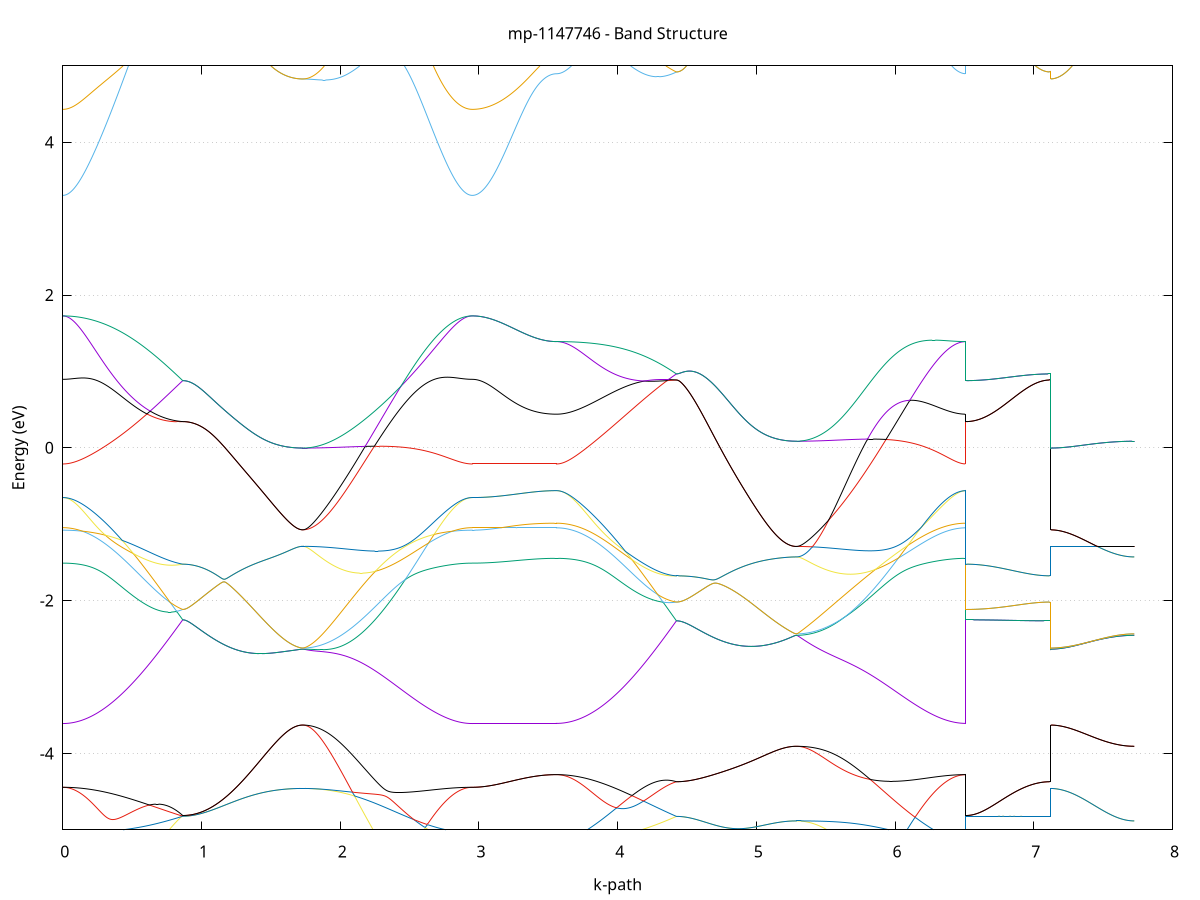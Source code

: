 set title 'mp-1147746 - Band Structure'
set xlabel 'k-path'
set ylabel 'Energy (eV)'
set grid y
set yrange [-5:5]
set terminal png size 800,600
set output 'mp-1147746_bands_gnuplot.png'
plot '-' using 1:2 with lines notitle, '-' using 1:2 with lines notitle, '-' using 1:2 with lines notitle, '-' using 1:2 with lines notitle, '-' using 1:2 with lines notitle, '-' using 1:2 with lines notitle, '-' using 1:2 with lines notitle, '-' using 1:2 with lines notitle, '-' using 1:2 with lines notitle, '-' using 1:2 with lines notitle, '-' using 1:2 with lines notitle, '-' using 1:2 with lines notitle, '-' using 1:2 with lines notitle, '-' using 1:2 with lines notitle, '-' using 1:2 with lines notitle, '-' using 1:2 with lines notitle, '-' using 1:2 with lines notitle, '-' using 1:2 with lines notitle, '-' using 1:2 with lines notitle, '-' using 1:2 with lines notitle, '-' using 1:2 with lines notitle, '-' using 1:2 with lines notitle, '-' using 1:2 with lines notitle, '-' using 1:2 with lines notitle, '-' using 1:2 with lines notitle, '-' using 1:2 with lines notitle, '-' using 1:2 with lines notitle, '-' using 1:2 with lines notitle, '-' using 1:2 with lines notitle, '-' using 1:2 with lines notitle, '-' using 1:2 with lines notitle, '-' using 1:2 with lines notitle, '-' using 1:2 with lines notitle, '-' using 1:2 with lines notitle, '-' using 1:2 with lines notitle, '-' using 1:2 with lines notitle, '-' using 1:2 with lines notitle, '-' using 1:2 with lines notitle, '-' using 1:2 with lines notitle, '-' using 1:2 with lines notitle, '-' using 1:2 with lines notitle, '-' using 1:2 with lines notitle, '-' using 1:2 with lines notitle, '-' using 1:2 with lines notitle, '-' using 1:2 with lines notitle, '-' using 1:2 with lines notitle, '-' using 1:2 with lines notitle, '-' using 1:2 with lines notitle, '-' using 1:2 with lines notitle, '-' using 1:2 with lines notitle, '-' using 1:2 with lines notitle, '-' using 1:2 with lines notitle, '-' using 1:2 with lines notitle, '-' using 1:2 with lines notitle, '-' using 1:2 with lines notitle, '-' using 1:2 with lines notitle, '-' using 1:2 with lines notitle, '-' using 1:2 with lines notitle, '-' using 1:2 with lines notitle, '-' using 1:2 with lines notitle, '-' using 1:2 with lines notitle, '-' using 1:2 with lines notitle, '-' using 1:2 with lines notitle, '-' using 1:2 with lines notitle
0.000000 -15.251526
0.009939 -15.251326
0.019879 -15.250726
0.029818 -15.249626
0.039758 -15.248226
0.049697 -15.246326
0.059637 -15.244026
0.069576 -15.241426
0.079516 -15.238326
0.089455 -15.234826
0.099395 -15.230826
0.109334 -15.226526
0.119274 -15.221826
0.129213 -15.216726
0.139153 -15.211226
0.149092 -15.205326
0.159032 -15.199026
0.168971 -15.192326
0.178911 -15.185226
0.188850 -15.177726
0.198790 -15.169926
0.208729 -15.161726
0.218668 -15.153126
0.228608 -15.144226
0.238547 -15.134826
0.248487 -15.125226
0.258426 -15.115226
0.268366 -15.104826
0.278305 -15.094126
0.288245 -15.083026
0.298184 -15.071726
0.308124 -15.060026
0.318063 -15.048026
0.328003 -15.035626
0.337942 -15.023026
0.347882 -15.010126
0.357821 -14.996926
0.367761 -14.983426
0.377700 -14.969626
0.387640 -14.955626
0.397579 -14.941326
0.407519 -14.926726
0.417458 -14.911926
0.427398 -14.896926
0.437337 -14.881626
0.447276 -14.866126
0.457216 -14.850526
0.467155 -14.834626
0.477095 -14.818526
0.487034 -14.802326
0.496974 -14.785826
0.506913 -14.769326
0.516853 -14.752526
0.526792 -14.735726
0.536732 -14.718726
0.546671 -14.701526
0.556611 -14.684326
0.566550 -14.667026
0.576490 -14.649626
0.586429 -14.632126
0.596369 -14.614626
0.606308 -14.597026
0.616248 -14.579326
0.626187 -14.561726
0.636127 -14.544026
0.646066 -14.526326
0.656005 -14.508726
0.665945 -14.491026
0.675884 -14.473426
0.685824 -14.455826
0.695763 -14.438326
0.705703 -14.420826
0.715642 -14.403426
0.725582 -14.386126
0.735521 -14.368926
0.745461 -14.351826
0.755400 -14.334826
0.765340 -14.318026
0.775279 -14.301326
0.785219 -14.284826
0.795158 -14.268426
0.805098 -14.252226
0.815037 -14.236226
0.824977 -14.220426
0.834916 -14.204826
0.844856 -14.189426
0.854795 -14.174326
0.864735 -14.159326
0.864735 -14.159326
0.874674 -14.159226
0.884613 -14.158826
0.894553 -14.158226
0.904492 -14.157426
0.914432 -14.156326
0.924371 -14.155026
0.934311 -14.153426
0.944250 -14.151626
0.954190 -14.149526
0.964129 -14.147326
0.974069 -14.144726
0.984008 -14.142026
0.993948 -14.139026
1.003887 -14.135926
1.013827 -14.132526
1.023766 -14.128826
1.033706 -14.125026
1.043645 -14.121026
1.053585 -14.116726
1.063524 -14.112326
1.073464 -14.107626
1.083403 -14.102826
1.093343 -14.097826
1.103282 -14.092626
1.113221 -14.087226
1.123161 -14.081626
1.133100 -14.075926
1.143040 -14.070126
1.152979 -14.064026
1.162919 -14.057926
1.172858 -14.051626
1.182798 -14.045226
1.192737 -14.038626
1.202677 -14.032026
1.212616 -14.025226
1.222556 -14.018326
1.232495 -14.011426
1.242435 -14.004326
1.252374 -13.997226
1.262314 -13.990026
1.272253 -13.982826
1.282193 -13.975526
1.292132 -13.968226
1.302072 -13.960826
1.312011 -13.953526
1.321950 -13.946126
1.331890 -13.938726
1.341829 -13.931326
1.351769 -13.923926
1.361708 -13.916626
1.371648 -13.909326
1.381587 -13.902126
1.391527 -13.894926
1.401466 -13.887826
1.411406 -13.880726
1.421345 -13.873826
1.431285 -13.866926
1.441224 -13.860226
1.451164 -13.853626
1.461103 -13.847126
1.471043 -13.840726
1.480982 -13.834526
1.490922 -13.828426
1.500861 -13.822626
1.510801 -13.816826
1.520740 -13.811326
1.530680 -13.806026
1.540619 -13.800826
1.550558 -13.795926
1.560498 -13.791226
1.570437 -13.786726
1.580377 -13.782526
1.590316 -13.778526
1.600256 -13.774726
1.610195 -13.771226
1.620135 -13.767926
1.630074 -13.764926
1.640014 -13.762226
1.649953 -13.759826
1.659893 -13.757626
1.669832 -13.755726
1.679772 -13.754126
1.689711 -13.752826
1.699651 -13.751826
1.709590 -13.751026
1.719530 -13.750626
1.729469 -13.750526
1.729469 -13.750526
1.739411 -13.750826
1.749354 -13.751626
1.759296 -13.753126
1.769239 -13.755226
1.779181 -13.757926
1.789124 -13.761126
1.799066 -13.764926
1.809009 -13.769326
1.818951 -13.774326
1.828893 -13.779826
1.838836 -13.785926
1.848778 -13.792626
1.858721 -13.799826
1.868663 -13.807526
1.878606 -13.815826
1.888548 -13.824626
1.898490 -13.833926
1.908433 -13.843726
1.918375 -13.854026
1.928318 -13.864826
1.938260 -13.876026
1.948203 -13.887726
1.958145 -13.899826
1.968087 -13.912426
1.978030 -13.925426
1.987972 -13.938826
1.997915 -13.952626
2.007857 -13.966826
2.017800 -13.981426
2.027742 -13.996326
2.037684 -14.011626
2.047627 -14.027126
2.057569 -14.043026
2.067512 -14.059226
2.077454 -14.075726
2.087397 -14.092426
2.097339 -14.109526
2.107282 -14.126726
2.117224 -14.144226
2.127166 -14.161926
2.137109 -14.179726
2.147051 -14.197826
2.156994 -14.216026
2.166936 -14.234426
2.176879 -14.253026
2.186821 -14.271626
2.196763 -14.290426
2.206706 -14.309326
2.216648 -14.328226
2.226591 -14.347326
2.236533 -14.366426
2.246476 -14.385526
2.256418 -14.404726
2.266360 -14.423926
2.276303 -14.443126
2.286245 -14.462226
2.296188 -14.481426
2.306130 -14.500626
2.316073 -14.519726
2.326015 -14.538726
2.335957 -14.557726
2.345900 -14.576626
2.355842 -14.595426
2.365785 -14.614126
2.375727 -14.632726
2.385670 -14.651226
2.395612 -14.669526
2.405555 -14.687726
2.415497 -14.705826
2.425439 -14.723626
2.435382 -14.741426
2.445324 -14.758926
2.455267 -14.776226
2.465209 -14.793426
2.475152 -14.810326
2.485094 -14.827026
2.495036 -14.843526
2.504979 -14.859726
2.514921 -14.875726
2.524864 -14.891526
2.534806 -14.907026
2.544749 -14.922226
2.554691 -14.937226
2.564633 -14.951926
2.574576 -14.966326
2.584518 -14.980426
2.594461 -14.994226
2.604403 -15.007726
2.614346 -15.020826
2.624288 -15.033726
2.634230 -15.046226
2.644173 -15.058526
2.654115 -15.070326
2.664058 -15.081926
2.674000 -15.093126
2.683943 -15.103926
2.693885 -15.114426
2.703828 -15.124526
2.713770 -15.134326
2.723712 -15.143726
2.733655 -15.152726
2.743597 -15.161326
2.753540 -15.169626
2.763482 -15.177526
2.773425 -15.185026
2.783367 -15.192126
2.793309 -15.198826
2.803252 -15.205226
2.813194 -15.211126
2.823137 -15.216626
2.833079 -15.221826
2.843022 -15.226526
2.852964 -15.230826
2.862906 -15.234726
2.872849 -15.238226
2.882791 -15.241326
2.892734 -15.244026
2.902676 -15.246326
2.912619 -15.248226
2.922561 -15.249626
2.932503 -15.250726
2.942446 -15.251326
2.952388 -15.251526
2.952388 -15.251526
2.962332 -15.251426
2.972275 -15.251026
2.982219 -15.250426
2.992162 -15.249526
3.002105 -15.248426
3.012049 -15.247026
3.021992 -15.245426
3.031936 -15.243626
3.041879 -15.241526
3.051822 -15.239226
3.061766 -15.236726
3.071709 -15.233926
3.081653 -15.230926
3.091596 -15.227726
3.101539 -15.224226
3.111483 -15.220626
3.121426 -15.216726
3.131370 -15.212726
3.141313 -15.208426
3.151257 -15.204026
3.161200 -15.199426
3.171143 -15.194626
3.181087 -15.189626
3.191030 -15.184526
3.200974 -15.179326
3.210917 -15.173926
3.220860 -15.168326
3.230804 -15.162726
3.240747 -15.157026
3.250691 -15.151126
3.260634 -15.145226
3.270577 -15.139226
3.280521 -15.133226
3.290464 -15.127126
3.300408 -15.121026
3.310351 -15.114926
3.320294 -15.108826
3.330238 -15.102726
3.340181 -15.096726
3.350125 -15.090826
3.360068 -15.084926
3.370011 -15.079126
3.379955 -15.073426
3.389898 -15.067926
3.399842 -15.062526
3.409785 -15.057426
3.419728 -15.052426
3.429672 -15.047726
3.439615 -15.043226
3.449559 -15.038926
3.459502 -15.035026
3.469446 -15.031426
3.479389 -15.028126
3.489332 -15.025126
3.499276 -15.022526
3.509219 -15.020326
3.519163 -15.018426
3.529106 -15.017026
3.539049 -15.016026
3.548993 -15.015326
3.558936 -15.015126
3.558936 -15.015126
3.568876 -15.014926
3.578815 -15.014426
3.588755 -15.013426
3.598694 -15.012126
3.608634 -15.010426
3.618573 -15.008326
3.628513 -15.005926
3.638452 -15.003126
3.648391 -14.999926
3.658331 -14.996326
3.668270 -14.992426
3.678210 -14.988126
3.688149 -14.983526
3.698089 -14.978526
3.708028 -14.973226
3.717968 -14.967526
3.727907 -14.961426
3.737847 -14.955026
3.747786 -14.948326
3.757726 -14.941226
3.767665 -14.933826
3.777605 -14.926126
3.787544 -14.918026
3.797484 -14.909726
3.807423 -14.901026
3.817363 -14.892126
3.827302 -14.882826
3.837242 -14.873226
3.847181 -14.863426
3.857121 -14.853326
3.867060 -14.842926
3.876999 -14.832226
3.886939 -14.821326
3.896878 -14.810226
3.906818 -14.798826
3.916757 -14.787226
3.926697 -14.775326
3.936636 -14.763326
3.946576 -14.751026
3.956515 -14.738626
3.966455 -14.725926
3.976394 -14.713126
3.986334 -14.700126
3.996273 -14.687026
4.006213 -14.673726
4.016152 -14.660326
4.026092 -14.646726
4.036031 -14.633126
4.045971 -14.619326
4.055910 -14.605426
4.065850 -14.591526
4.075789 -14.577526
4.085728 -14.563426
4.095668 -14.549326
4.105607 -14.535126
4.115547 -14.521026
4.125486 -14.506826
4.135426 -14.492626
4.145365 -14.478426
4.155305 -14.464326
4.165244 -14.450226
4.175184 -14.436126
4.185123 -14.422126
4.195063 -14.408226
4.205002 -14.394326
4.214942 -14.380626
4.224881 -14.367026
4.234821 -14.353526
4.244760 -14.340126
4.254700 -14.326826
4.264639 -14.313826
4.274579 -14.300926
4.284518 -14.288126
4.294458 -14.275626
4.304397 -14.263226
4.314336 -14.251126
4.324276 -14.239226
4.334215 -14.227526
4.344155 -14.216026
4.354094 -14.204826
4.364034 -14.193826
4.373973 -14.183126
4.383913 -14.172726
4.393852 -14.162626
4.403792 -14.152726
4.413731 -14.143126
4.423671 -14.133826
4.423671 -14.133826
4.433610 -14.133726
4.443550 -14.133426
4.453489 -14.132826
4.463429 -14.132026
4.473368 -14.130926
4.483308 -14.129626
4.493247 -14.128126
4.503187 -14.126426
4.513126 -14.124426
4.523065 -14.122326
4.533005 -14.119826
4.542944 -14.117226
4.552884 -14.114426
4.562823 -14.111326
4.572763 -14.108026
4.582702 -14.104626
4.592642 -14.100926
4.602581 -14.097026
4.612521 -14.092926
4.622460 -14.088726
4.632400 -14.084226
4.642339 -14.079626
4.652279 -14.074826
4.662218 -14.069826
4.672158 -14.064626
4.682097 -14.059326
4.692037 -14.053826
4.701976 -14.048226
4.711916 -14.042526
4.721855 -14.036626
4.731795 -14.030526
4.741734 -14.024426
4.751673 -14.018126
4.761613 -14.011726
4.771552 -14.005326
4.781492 -13.998726
4.791431 -13.992026
4.801371 -13.985326
4.811310 -13.978526
4.821250 -13.971626
4.831189 -13.964726
4.841129 -13.957826
4.851068 -13.950826
4.861008 -13.943726
4.870947 -13.936726
4.880887 -13.929626
4.890826 -13.922626
4.900766 -13.915626
4.910705 -13.908526
4.920645 -13.901626
4.930584 -13.894626
4.940524 -13.887726
4.950463 -13.880826
4.960403 -13.874126
4.970342 -13.867426
4.980281 -13.860726
4.990221 -13.854226
5.000160 -13.847826
5.010100 -13.841526
5.020039 -13.835326
5.029979 -13.829326
5.039918 -13.823426
5.049858 -13.817626
5.059797 -13.812026
5.069737 -13.806626
5.079676 -13.801326
5.089616 -13.796326
5.099555 -13.791426
5.109495 -13.786726
5.119434 -13.782226
5.129374 -13.778026
5.139313 -13.773926
5.149253 -13.770126
5.159192 -13.766626
5.169132 -13.763226
5.179071 -13.760126
5.189010 -13.757326
5.198950 -13.754726
5.208889 -13.752426
5.218829 -13.750426
5.228768 -13.748626
5.238708 -13.747126
5.248647 -13.745826
5.258587 -13.744826
5.268526 -13.744126
5.278466 -13.743726
5.288405 -13.743626
5.288405 -13.743626
5.298348 -13.743826
5.308290 -13.744526
5.318233 -13.745626
5.328175 -13.747226
5.338117 -13.749326
5.348060 -13.751726
5.358002 -13.754726
5.367945 -13.758126
5.377887 -13.761926
5.387830 -13.766126
5.397772 -13.770826
5.407714 -13.776026
5.417657 -13.781526
5.427599 -13.787526
5.437542 -13.793926
5.447484 -13.800726
5.457427 -13.807926
5.467369 -13.815626
5.477311 -13.823626
5.487254 -13.832026
5.497196 -13.840826
5.507139 -13.849926
5.517081 -13.859526
5.527024 -13.869426
5.536966 -13.879626
5.546909 -13.890226
5.556851 -13.901126
5.566793 -13.912426
5.576736 -13.923926
5.586678 -13.935826
5.596621 -13.948026
5.606563 -13.960526
5.616506 -13.973226
5.626448 -13.986226
5.636390 -13.999526
5.646333 -14.013026
5.656275 -14.026826
5.666218 -14.040826
5.676160 -14.055026
5.686103 -14.069526
5.696045 -14.084126
5.705987 -14.098926
5.715930 -14.113926
5.725872 -14.129026
5.735815 -14.144326
5.745757 -14.159826
5.755700 -14.175326
5.765642 -14.191026
5.775584 -14.206826
5.785527 -14.222726
5.795469 -14.238726
5.805412 -14.254826
5.815354 -14.270926
5.825297 -14.287126
5.835239 -14.303326
5.845182 -14.319626
5.855124 -14.335826
5.865066 -14.352126
5.875009 -14.368426
5.884951 -14.384726
5.894894 -14.400926
5.904836 -14.417126
5.914779 -14.433326
5.924721 -14.449426
5.934663 -14.465526
5.944606 -14.481426
5.954548 -14.497326
5.964491 -14.513126
5.974433 -14.528826
5.984376 -14.544426
5.994318 -14.559826
6.004260 -14.575126
6.014203 -14.590326
6.024145 -14.605326
6.034088 -14.620226
6.044030 -14.634926
6.053973 -14.649426
6.063915 -14.663726
6.073857 -14.677926
6.083800 -14.691826
6.093742 -14.705526
6.103685 -14.719026
6.113627 -14.732326
6.123570 -14.745426
6.133512 -14.758226
6.143455 -14.770826
6.153397 -14.783126
6.163339 -14.795126
6.173282 -14.806926
6.183224 -14.818426
6.193167 -14.829726
6.203109 -14.840626
6.213052 -14.851326
6.222994 -14.861626
6.232936 -14.871726
6.242879 -14.881526
6.252821 -14.890926
6.262764 -14.900026
6.272706 -14.908826
6.282649 -14.917326
6.292591 -14.925526
6.302533 -14.933326
6.312476 -14.940826
6.322418 -14.947926
6.332361 -14.954726
6.342303 -14.961226
6.352246 -14.967326
6.362188 -14.973026
6.372130 -14.978426
6.382073 -14.983426
6.392015 -14.988126
6.401958 -14.992426
6.411900 -14.996326
6.421843 -14.999926
6.431785 -15.003126
6.441728 -15.005926
6.451670 -15.008326
6.461612 -15.010426
6.471555 -15.012126
6.481497 -15.013426
6.491440 -15.014426
6.501382 -15.014926
6.511325 -15.015126
6.511325 -14.159326
6.521268 -14.159326
6.531211 -14.159326
6.541155 -14.159226
6.551098 -14.159126
6.561042 -14.158926
6.570985 -14.158726
6.580928 -14.158526
6.590872 -14.158326
6.600815 -14.158026
6.610759 -14.157726
6.620702 -14.157326
6.630645 -14.157026
6.640589 -14.156626
6.650532 -14.156226
6.660476 -14.155726
6.670419 -14.155326
6.680362 -14.154826
6.690306 -14.154326
6.700249 -14.153726
6.710193 -14.153226
6.720136 -14.152626
6.730080 -14.152026
6.740023 -14.151426
6.749966 -14.150826
6.759910 -14.150226
6.769853 -14.149626
6.779797 -14.148926
6.789740 -14.148326
6.799683 -14.147626
6.809627 -14.147026
6.819570 -14.146326
6.829514 -14.145726
6.839457 -14.145026
6.849400 -14.144426
6.859344 -14.143726
6.869287 -14.143126
6.879231 -14.142426
6.889174 -14.141826
6.899117 -14.141226
6.909061 -14.140626
6.919004 -14.140126
6.928948 -14.139526
6.938891 -14.139026
6.948834 -14.138526
6.958778 -14.138026
6.968721 -14.137526
6.978665 -14.137026
6.988608 -14.136626
6.998551 -14.136226
7.008495 -14.135826
7.018438 -14.135526
7.028382 -14.135226
7.038325 -14.134926
7.048269 -14.134726
7.058212 -14.134426
7.068155 -14.134326
7.078099 -14.134126
7.088042 -14.134026
7.097986 -14.133926
7.107929 -14.133926
7.117872 -14.133826
7.117872 -13.750526
7.127816 -13.750526
7.137759 -13.750426
7.147703 -13.750426
7.157646 -13.750426
7.167589 -13.750326
7.177533 -13.750326
7.187476 -13.750226
7.197420 -13.750226
7.207363 -13.750126
7.217306 -13.750026
7.227250 -13.749926
7.237193 -13.749826
7.247137 -13.749726
7.257080 -13.749626
7.267023 -13.749526
7.276967 -13.749426
7.286910 -13.749226
7.296854 -13.749126
7.306797 -13.748926
7.316741 -13.748826
7.326684 -13.748626
7.336627 -13.748526
7.346571 -13.748326
7.356514 -13.748226
7.366458 -13.748026
7.376401 -13.747826
7.386344 -13.747626
7.396288 -13.747526
7.406231 -13.747326
7.416175 -13.747126
7.426118 -13.746926
7.436061 -13.746826
7.446005 -13.746626
7.455948 -13.746426
7.465892 -13.746226
7.475835 -13.746126
7.485778 -13.745926
7.495722 -13.745726
7.505665 -13.745626
7.515609 -13.745426
7.525552 -13.745326
7.535495 -13.745126
7.545439 -13.745026
7.555382 -13.744826
7.565326 -13.744726
7.575269 -13.744626
7.585213 -13.744426
7.595156 -13.744326
7.605099 -13.744226
7.615043 -13.744126
7.624986 -13.744026
7.634930 -13.743926
7.644873 -13.743926
7.654816 -13.743826
7.664760 -13.743726
7.674703 -13.743726
7.684647 -13.743726
7.694590 -13.743626
7.704533 -13.743626
7.714477 -13.743626
7.724420 -13.743626
e
0.000000 -13.764026
0.009939 -13.764026
0.019879 -13.763926
0.029818 -13.763926
0.039758 -13.763926
0.049697 -13.763826
0.059637 -13.763726
0.069576 -13.763726
0.079516 -13.763626
0.089455 -13.763526
0.099395 -13.763426
0.109334 -13.763326
0.119274 -13.763226
0.129213 -13.763126
0.139153 -13.763026
0.149092 -13.763026
0.159032 -13.762926
0.168971 -13.762926
0.178911 -13.762926
0.188850 -13.762926
0.198790 -13.762926
0.208729 -13.763026
0.218668 -13.763226
0.228608 -13.763326
0.238547 -13.763626
0.248487 -13.763926
0.258426 -13.764226
0.268366 -13.764626
0.278305 -13.765126
0.288245 -13.765726
0.298184 -13.766426
0.308124 -13.767226
0.318063 -13.768026
0.328003 -13.769026
0.337942 -13.770126
0.347882 -13.771426
0.357821 -13.772726
0.367761 -13.774226
0.377700 -13.775926
0.387640 -13.777726
0.397579 -13.779626
0.407519 -13.781826
0.417458 -13.784126
0.427398 -13.786626
0.437337 -13.789226
0.447276 -13.792126
0.457216 -13.795226
0.467155 -13.798526
0.477095 -13.802026
0.487034 -13.805826
0.496974 -13.809826
0.506913 -13.814026
0.516853 -13.818526
0.526792 -13.823226
0.536732 -13.828226
0.546671 -13.833526
0.556611 -13.839026
0.566550 -13.844826
0.576490 -13.850926
0.586429 -13.857326
0.596369 -13.863926
0.606308 -13.870926
0.616248 -13.878226
0.626187 -13.885726
0.636127 -13.893626
0.646066 -13.901826
0.656005 -13.910326
0.665945 -13.919126
0.675884 -13.928226
0.685824 -13.937626
0.695763 -13.947426
0.705703 -13.957526
0.715642 -13.967826
0.725582 -13.978526
0.735521 -13.989526
0.745461 -14.000826
0.755400 -14.012526
0.765340 -14.024426
0.775279 -14.036626
0.785219 -14.049126
0.795158 -14.061926
0.805098 -14.075026
0.815037 -14.088426
0.824977 -14.102126
0.834916 -14.116026
0.844856 -14.130226
0.854795 -14.144626
0.864735 -14.159326
0.864735 -14.159326
0.874674 -14.159226
0.884613 -14.158826
0.894553 -14.158226
0.904492 -14.157426
0.914432 -14.156326
0.924371 -14.155026
0.934311 -14.153426
0.944250 -14.151626
0.954190 -14.149526
0.964129 -14.147326
0.974069 -14.144726
0.984008 -14.142026
0.993948 -14.139026
1.003887 -14.135926
1.013827 -14.132526
1.023766 -14.128826
1.033706 -14.125026
1.043645 -14.121026
1.053585 -14.116726
1.063524 -14.112326
1.073464 -14.107626
1.083403 -14.102826
1.093343 -14.097826
1.103282 -14.092626
1.113221 -14.087226
1.123161 -14.081626
1.133100 -14.075926
1.143040 -14.070126
1.152979 -14.064026
1.162919 -14.057926
1.172858 -14.051626
1.182798 -14.045226
1.192737 -14.038626
1.202677 -14.032026
1.212616 -14.025226
1.222556 -14.018326
1.232495 -14.011426
1.242435 -14.004326
1.252374 -13.997226
1.262314 -13.990026
1.272253 -13.982826
1.282193 -13.975526
1.292132 -13.968226
1.302072 -13.960826
1.312011 -13.953526
1.321950 -13.946126
1.331890 -13.938726
1.341829 -13.931326
1.351769 -13.923926
1.361708 -13.916626
1.371648 -13.909326
1.381587 -13.902126
1.391527 -13.894926
1.401466 -13.887826
1.411406 -13.880726
1.421345 -13.873826
1.431285 -13.866926
1.441224 -13.860226
1.451164 -13.853626
1.461103 -13.847126
1.471043 -13.840726
1.480982 -13.834526
1.490922 -13.828426
1.500861 -13.822626
1.510801 -13.816826
1.520740 -13.811326
1.530680 -13.806026
1.540619 -13.800826
1.550558 -13.795926
1.560498 -13.791226
1.570437 -13.786726
1.580377 -13.782526
1.590316 -13.778526
1.600256 -13.774726
1.610195 -13.771226
1.620135 -13.767926
1.630074 -13.764926
1.640014 -13.762226
1.649953 -13.759826
1.659893 -13.757626
1.669832 -13.755726
1.679772 -13.754126
1.689711 -13.752826
1.699651 -13.751826
1.709590 -13.751026
1.719530 -13.750626
1.729469 -13.750526
1.729469 -13.750526
1.739411 -13.750526
1.749354 -13.750526
1.759296 -13.750426
1.769239 -13.750426
1.779181 -13.750426
1.789124 -13.750426
1.799066 -13.750326
1.809009 -13.750326
1.818951 -13.750326
1.828893 -13.750226
1.838836 -13.750226
1.848778 -13.750126
1.858721 -13.750126
1.868663 -13.750026
1.878606 -13.749926
1.888548 -13.749926
1.898490 -13.749826
1.908433 -13.749726
1.918375 -13.749726
1.928318 -13.749626
1.938260 -13.749526
1.948203 -13.749426
1.958145 -13.749426
1.968087 -13.749326
1.978030 -13.749226
1.987972 -13.749126
1.997915 -13.749026
2.007857 -13.749026
2.017800 -13.748926
2.027742 -13.748826
2.037684 -13.748826
2.047627 -13.748726
2.057569 -13.748726
2.067512 -13.748626
2.077454 -13.748526
2.087397 -13.748526
2.097339 -13.748526
2.107282 -13.748426
2.117224 -13.748426
2.127166 -13.748426
2.137109 -13.748426
2.147051 -13.748426
2.156994 -13.748426
2.166936 -13.748426
2.176879 -13.748426
2.186821 -13.748426
2.196763 -13.748426
2.206706 -13.748526
2.216648 -13.748526
2.226591 -13.748626
2.236533 -13.748626
2.246476 -13.748726
2.256418 -13.748826
2.266360 -13.748926
2.276303 -13.749026
2.286245 -13.749126
2.296188 -13.749226
2.306130 -13.749426
2.316073 -13.749526
2.326015 -13.749726
2.335957 -13.749826
2.345900 -13.750026
2.355842 -13.750226
2.365785 -13.750426
2.375727 -13.750626
2.385670 -13.750826
2.395612 -13.751026
2.405555 -13.751226
2.415497 -13.751526
2.425439 -13.751726
2.435382 -13.752026
2.445324 -13.752226
2.455267 -13.752526
2.465209 -13.752826
2.475152 -13.753026
2.485094 -13.753326
2.495036 -13.753626
2.504979 -13.753926
2.514921 -13.754226
2.524864 -13.754526
2.534806 -13.754826
2.544749 -13.755126
2.554691 -13.755426
2.564633 -13.755726
2.574576 -13.756126
2.584518 -13.756426
2.594461 -13.756726
2.604403 -13.757026
2.614346 -13.757326
2.624288 -13.757626
2.634230 -13.758026
2.644173 -13.758326
2.654115 -13.758626
2.664058 -13.758926
2.674000 -13.759226
2.683943 -13.759526
2.693885 -13.759826
2.703828 -13.760126
2.713770 -13.760326
2.723712 -13.760626
2.733655 -13.760926
2.743597 -13.761126
2.753540 -13.761426
2.763482 -13.761626
2.773425 -13.761826
2.783367 -13.762126
2.793309 -13.762326
2.803252 -13.762526
2.813194 -13.762726
2.823137 -13.762826
2.833079 -13.763026
2.843022 -13.763226
2.852964 -13.763326
2.862906 -13.763426
2.872849 -13.763526
2.882791 -13.763626
2.892734 -13.763726
2.902676 -13.763826
2.912619 -13.763926
2.922561 -13.763926
2.932503 -13.763926
2.942446 -13.764026
2.952388 -13.764026
2.952388 -13.764026
2.962332 -13.764226
2.972275 -13.764726
2.982219 -13.765626
2.992162 -13.766926
3.002105 -13.768526
3.012049 -13.770526
3.021992 -13.772826
3.031936 -13.775526
3.041879 -13.778626
3.051822 -13.781926
3.061766 -13.785626
3.071709 -13.789726
3.081653 -13.794026
3.091596 -13.798726
3.101539 -13.803626
3.111483 -13.808926
3.121426 -13.814426
3.131370 -13.820226
3.141313 -13.826326
3.151257 -13.832626
3.161200 -13.839226
3.171143 -13.846026
3.181087 -13.853026
3.191030 -13.860226
3.200974 -13.867526
3.210917 -13.875126
3.220860 -13.882826
3.230804 -13.890626
3.240747 -13.898526
3.250691 -13.906626
3.260634 -13.914726
3.270577 -13.922926
3.280521 -13.931126
3.290464 -13.939426
3.300408 -13.947626
3.310351 -13.955926
3.320294 -13.964126
3.330238 -13.972226
3.340181 -13.980226
3.350125 -13.988226
3.360068 -13.996026
3.370011 -14.003626
3.379955 -14.011026
3.389898 -14.018326
3.399842 -14.025326
3.409785 -14.032026
3.419728 -14.038526
3.429672 -14.044626
3.439615 -14.050426
3.449559 -14.055826
3.459502 -14.060926
3.469446 -14.065526
3.479389 -14.069826
3.489332 -14.073626
3.499276 -14.076926
3.509219 -14.079726
3.519163 -14.082026
3.529106 -14.083926
3.539049 -14.085226
3.548993 -14.086026
3.558936 -14.086226
3.558936 -14.086226
3.568876 -14.086226
3.578815 -14.086026
3.588755 -14.085726
3.598694 -14.085326
3.608634 -14.084826
3.618573 -14.084126
3.628513 -14.083426
3.638452 -14.082526
3.648391 -14.081526
3.658331 -14.080426
3.668270 -14.079226
3.678210 -14.077926
3.688149 -14.076526
3.698089 -14.075026
3.708028 -14.073426
3.717968 -14.071726
3.727907 -14.070026
3.737847 -14.068126
3.747786 -14.066226
3.757726 -14.064226
3.767665 -14.062126
3.777605 -14.060026
3.787544 -14.057826
3.797484 -14.055526
3.807423 -14.053226
3.817363 -14.050926
3.827302 -14.048526
3.837242 -14.046126
3.847181 -14.043626
3.857121 -14.041226
3.867060 -14.038826
3.876999 -14.036326
3.886939 -14.033826
3.896878 -14.031426
3.906818 -14.029026
3.916757 -14.026626
3.926697 -14.024326
3.936636 -14.021926
3.946576 -14.019726
3.956515 -14.017526
3.966455 -14.015426
3.976394 -14.013326
3.986334 -14.011426
3.996273 -14.009526
4.006213 -14.007826
4.016152 -14.006126
4.026092 -14.004626
4.036031 -14.003326
4.045971 -14.002026
4.055910 -14.000926
4.065850 -14.000026
4.075789 -13.999226
4.085728 -13.998626
4.095668 -13.998326
4.105607 -13.998026
4.115547 -13.998126
4.125486 -13.998326
4.135426 -13.998726
4.145365 -13.999426
4.155305 -14.000326
4.165244 -14.001426
4.175184 -14.002826
4.185123 -14.004526
4.195063 -14.006426
4.205002 -14.008626
4.214942 -14.011026
4.224881 -14.013826
4.234821 -14.016826
4.244760 -14.020226
4.254700 -14.023826
4.264639 -14.027826
4.274579 -14.032026
4.284518 -14.036626
4.294458 -14.041526
4.304397 -14.046726
4.314336 -14.052226
4.324276 -14.058026
4.334215 -14.064226
4.344155 -14.070626
4.354094 -14.077426
4.364034 -14.084526
4.373973 -14.092026
4.383913 -14.099726
4.393852 -14.107826
4.403792 -14.116226
4.413731 -14.124826
4.423671 -14.133826
4.423671 -14.133826
4.433610 -14.133726
4.443550 -14.133426
4.453489 -14.132826
4.463429 -14.132026
4.473368 -14.130926
4.483308 -14.129626
4.493247 -14.128126
4.503187 -14.126426
4.513126 -14.124426
4.523065 -14.122326
4.533005 -14.119826
4.542944 -14.117226
4.552884 -14.114426
4.562823 -14.111326
4.572763 -14.108026
4.582702 -14.104626
4.592642 -14.100926
4.602581 -14.097026
4.612521 -14.092926
4.622460 -14.088726
4.632400 -14.084226
4.642339 -14.079626
4.652279 -14.074826
4.662218 -14.069826
4.672158 -14.064626
4.682097 -14.059326
4.692037 -14.053826
4.701976 -14.048226
4.711916 -14.042526
4.721855 -14.036626
4.731795 -14.030526
4.741734 -14.024426
4.751673 -14.018126
4.761613 -14.011726
4.771552 -14.005326
4.781492 -13.998726
4.791431 -13.992026
4.801371 -13.985326
4.811310 -13.978526
4.821250 -13.971626
4.831189 -13.964726
4.841129 -13.957826
4.851068 -13.950826
4.861008 -13.943726
4.870947 -13.936726
4.880887 -13.929626
4.890826 -13.922626
4.900766 -13.915626
4.910705 -13.908526
4.920645 -13.901626
4.930584 -13.894626
4.940524 -13.887726
4.950463 -13.880826
4.960403 -13.874126
4.970342 -13.867426
4.980281 -13.860726
4.990221 -13.854226
5.000160 -13.847826
5.010100 -13.841526
5.020039 -13.835326
5.029979 -13.829326
5.039918 -13.823426
5.049858 -13.817626
5.059797 -13.812026
5.069737 -13.806626
5.079676 -13.801326
5.089616 -13.796326
5.099555 -13.791426
5.109495 -13.786726
5.119434 -13.782226
5.129374 -13.778026
5.139313 -13.773926
5.149253 -13.770126
5.159192 -13.766626
5.169132 -13.763226
5.179071 -13.760126
5.189010 -13.757326
5.198950 -13.754726
5.208889 -13.752426
5.218829 -13.750426
5.228768 -13.748626
5.238708 -13.747126
5.248647 -13.745826
5.258587 -13.744826
5.268526 -13.744126
5.278466 -13.743726
5.288405 -13.743626
5.288405 -13.743626
5.298348 -13.743626
5.308290 -13.743826
5.318233 -13.744026
5.328175 -13.744426
5.338117 -13.744926
5.348060 -13.745426
5.358002 -13.746126
5.367945 -13.746926
5.377887 -13.747726
5.387830 -13.748726
5.397772 -13.749826
5.407714 -13.751026
5.417657 -13.752226
5.427599 -13.753626
5.437542 -13.755126
5.447484 -13.756626
5.457427 -13.758326
5.467369 -13.760126
5.477311 -13.761926
5.487254 -13.763926
5.497196 -13.765926
5.507139 -13.768126
5.517081 -13.770326
5.527024 -13.772626
5.536966 -13.775026
5.546909 -13.777526
5.556851 -13.780126
5.566793 -13.782726
5.576736 -13.785526
5.586678 -13.788326
5.596621 -13.791226
5.606563 -13.794226
5.616506 -13.797326
5.626448 -13.800526
5.636390 -13.803726
5.646333 -13.807026
5.656275 -13.810326
5.666218 -13.813826
5.676160 -13.817326
5.686103 -13.820826
5.696045 -13.824526
5.705987 -13.828226
5.715930 -13.831926
5.725872 -13.835726
5.735815 -13.839626
5.745757 -13.843526
5.755700 -13.847526
5.765642 -13.851526
5.775584 -13.855526
5.785527 -13.859626
5.795469 -13.863726
5.805412 -13.867926
5.815354 -13.872126
5.825297 -13.876426
5.835239 -13.880626
5.845182 -13.884926
5.855124 -13.889226
5.865066 -13.893626
5.875009 -13.897926
5.884951 -13.902326
5.894894 -13.906726
5.904836 -13.911126
5.914779 -13.915526
5.924721 -13.919926
5.934663 -13.924326
5.944606 -13.928726
5.954548 -13.933126
5.964491 -13.937526
5.974433 -13.941926
5.984376 -13.946226
5.994318 -13.950626
6.004260 -13.954926
6.014203 -13.959226
6.024145 -13.963526
6.034088 -13.967726
6.044030 -13.971926
6.053973 -13.976126
6.063915 -13.980226
6.073857 -13.984326
6.083800 -13.988426
6.093742 -13.992426
6.103685 -13.996326
6.113627 -14.000226
6.123570 -14.004126
6.133512 -14.007826
6.143455 -14.011626
6.153397 -14.015226
6.163339 -14.018826
6.173282 -14.022326
6.183224 -14.025826
6.193167 -14.029226
6.203109 -14.032526
6.213052 -14.035726
6.222994 -14.038826
6.232936 -14.041926
6.242879 -14.044926
6.252821 -14.047726
6.262764 -14.050526
6.272706 -14.053226
6.282649 -14.055826
6.292591 -14.058326
6.302533 -14.060826
6.312476 -14.063126
6.322418 -14.065326
6.332361 -14.067426
6.342303 -14.069426
6.352246 -14.071326
6.362188 -14.073126
6.372130 -14.074726
6.382073 -14.076326
6.392015 -14.077826
6.401958 -14.079126
6.411900 -14.080326
6.421843 -14.081526
6.431785 -14.082526
6.441728 -14.083326
6.451670 -14.084126
6.461612 -14.084826
6.471555 -14.085326
6.481497 -14.085726
6.491440 -14.086026
6.501382 -14.086226
6.511325 -14.086226
6.511325 -14.159326
6.521268 -14.159326
6.531211 -14.159326
6.541155 -14.159226
6.551098 -14.159126
6.561042 -14.158926
6.570985 -14.158726
6.580928 -14.158526
6.590872 -14.158326
6.600815 -14.158026
6.610759 -14.157726
6.620702 -14.157326
6.630645 -14.157026
6.640589 -14.156626
6.650532 -14.156226
6.660476 -14.155726
6.670419 -14.155326
6.680362 -14.154826
6.690306 -14.154326
6.700249 -14.153726
6.710193 -14.153226
6.720136 -14.152626
6.730080 -14.152026
6.740023 -14.151426
6.749966 -14.150826
6.759910 -14.150226
6.769853 -14.149626
6.779797 -14.148926
6.789740 -14.148326
6.799683 -14.147626
6.809627 -14.147026
6.819570 -14.146326
6.829514 -14.145726
6.839457 -14.145026
6.849400 -14.144426
6.859344 -14.143726
6.869287 -14.143126
6.879231 -14.142426
6.889174 -14.141826
6.899117 -14.141226
6.909061 -14.140626
6.919004 -14.140126
6.928948 -14.139526
6.938891 -14.139026
6.948834 -14.138526
6.958778 -14.138026
6.968721 -14.137526
6.978665 -14.137026
6.988608 -14.136626
6.998551 -14.136226
7.008495 -14.135826
7.018438 -14.135526
7.028382 -14.135226
7.038325 -14.134926
7.048269 -14.134726
7.058212 -14.134426
7.068155 -14.134326
7.078099 -14.134126
7.088042 -14.134026
7.097986 -14.133926
7.107929 -14.133926
7.117872 -14.133826
7.117872 -13.750526
7.127816 -13.750526
7.137759 -13.750426
7.147703 -13.750426
7.157646 -13.750426
7.167589 -13.750326
7.177533 -13.750326
7.187476 -13.750226
7.197420 -13.750226
7.207363 -13.750126
7.217306 -13.750026
7.227250 -13.749926
7.237193 -13.749826
7.247137 -13.749726
7.257080 -13.749626
7.267023 -13.749526
7.276967 -13.749426
7.286910 -13.749226
7.296854 -13.749126
7.306797 -13.748926
7.316741 -13.748826
7.326684 -13.748626
7.336627 -13.748526
7.346571 -13.748326
7.356514 -13.748226
7.366458 -13.748026
7.376401 -13.747826
7.386344 -13.747626
7.396288 -13.747526
7.406231 -13.747326
7.416175 -13.747126
7.426118 -13.746926
7.436061 -13.746826
7.446005 -13.746626
7.455948 -13.746426
7.465892 -13.746226
7.475835 -13.746126
7.485778 -13.745926
7.495722 -13.745726
7.505665 -13.745626
7.515609 -13.745426
7.525552 -13.745326
7.535495 -13.745126
7.545439 -13.745026
7.555382 -13.744826
7.565326 -13.744726
7.575269 -13.744626
7.585213 -13.744426
7.595156 -13.744326
7.605099 -13.744226
7.615043 -13.744126
7.624986 -13.744026
7.634930 -13.743926
7.644873 -13.743926
7.654816 -13.743826
7.664760 -13.743726
7.674703 -13.743726
7.684647 -13.743726
7.694590 -13.743626
7.704533 -13.743626
7.714477 -13.743626
7.724420 -13.743626
e
0.000000 -6.379626
0.009939 -6.379426
0.019879 -6.378626
0.029818 -6.377226
0.039758 -6.375426
0.049697 -6.373026
0.059637 -6.370026
0.069576 -6.366626
0.079516 -6.362626
0.089455 -6.358126
0.099395 -6.353026
0.109334 -6.347526
0.119274 -6.341426
0.129213 -6.334826
0.139153 -6.327826
0.149092 -6.320226
0.159032 -6.312126
0.168971 -6.303526
0.178911 -6.294426
0.188850 -6.284826
0.198790 -6.274826
0.208729 -6.264326
0.218668 -6.253326
0.228608 -6.241926
0.238547 -6.230126
0.248487 -6.217826
0.258426 -6.205126
0.268366 -6.192026
0.278305 -6.178526
0.288245 -6.164626
0.298184 -6.150426
0.308124 -6.135926
0.318063 -6.121026
0.328003 -6.105926
0.337942 -6.090526
0.347882 -6.074926
0.357821 -6.059126
0.367761 -6.043226
0.377700 -6.027326
0.387640 -6.011326
0.397579 -5.995426
0.407519 -5.979726
0.417458 -5.964226
0.427398 -5.949226
0.437337 -5.934726
0.447276 -5.920826
0.457216 -5.907926
0.467155 -5.896126
0.477095 -5.885626
0.487034 -5.876626
0.496974 -5.869326
0.506913 -5.863926
0.516853 -5.860426
0.526792 -5.858826
0.536732 -5.859026
0.546671 -5.861026
0.556611 -5.864426
0.566550 -5.869126
0.576490 -5.874926
0.586429 -5.881626
0.596369 -5.888926
0.606308 -5.896726
0.616248 -5.904826
0.626187 -5.913226
0.636127 -5.921726
0.646066 -5.930226
0.656005 -5.938626
0.665945 -5.946926
0.675884 -5.954926
0.685824 -5.962726
0.695763 -5.970226
0.705703 -5.977326
0.715642 -5.984026
0.725582 -5.990226
0.735521 -5.996026
0.745461 -6.001326
0.755400 -6.006026
0.765340 -6.010226
0.775279 -6.013726
0.785219 -6.016726
0.795158 -6.019126
0.805098 -6.020826
0.815037 -6.021926
0.824977 -6.022326
0.834916 -6.021926
0.844856 -6.020926
0.854795 -6.019226
0.864735 -6.016726
0.864735 -6.016726
0.874674 -6.017126
0.884613 -6.018026
0.894553 -6.019626
0.904492 -6.021926
0.914432 -6.024726
0.924371 -6.028226
0.934311 -6.032326
0.944250 -6.037026
0.954190 -6.042326
0.964129 -6.048126
0.974069 -6.054626
0.984008 -6.061626
0.993948 -6.069126
1.003887 -6.077126
1.013827 -6.085726
1.023766 -6.094726
1.033706 -6.104326
1.043645 -6.114226
1.053585 -6.124626
1.063524 -6.135526
1.073464 -6.146726
1.083403 -6.158426
1.093343 -6.170326
1.103282 -6.182726
1.113221 -6.195426
1.123161 -6.208326
1.133100 -6.221626
1.143040 -6.235226
1.152979 -6.249026
1.162919 -6.263126
1.172858 -6.277326
1.182798 -6.291826
1.192737 -6.306526
1.202677 -6.321326
1.212616 -6.336326
1.222556 -6.351426
1.232495 -6.366626
1.242435 -6.382026
1.252374 -6.397426
1.262314 -6.412926
1.272253 -6.428426
1.282193 -6.443926
1.292132 -6.459526
1.302072 -6.475026
1.312011 -6.490526
1.321950 -6.506026
1.331890 -6.521426
1.341829 -6.536726
1.351769 -6.551926
1.361708 -6.567026
1.371648 -6.582026
1.381587 -6.596826
1.391527 -6.611526
1.401466 -6.625926
1.411406 -6.640226
1.421345 -6.654226
1.431285 -6.668026
1.441224 -6.681526
1.451164 -6.694726
1.461103 -6.707726
1.471043 -6.720326
1.480982 -6.732726
1.490922 -6.744626
1.500861 -6.756326
1.510801 -6.767526
1.520740 -6.778426
1.530680 -6.788926
1.540619 -6.798926
1.550558 -6.808626
1.560498 -6.817726
1.570437 -6.826526
1.580377 -6.834726
1.590316 -6.842526
1.600256 -6.849826
1.610195 -6.856626
1.620135 -6.862926
1.630074 -6.868726
1.640014 -6.873926
1.649953 -6.878726
1.659893 -6.882826
1.669832 -6.886526
1.679772 -6.889626
1.689711 -6.892126
1.699651 -6.894126
1.709590 -6.895526
1.719530 -6.896326
1.729469 -6.896626
1.729469 -6.896626
1.739411 -6.896426
1.749354 -6.895626
1.759296 -6.894426
1.769239 -6.892826
1.779181 -6.890626
1.789124 -6.887926
1.799066 -6.884826
1.809009 -6.881226
1.818951 -6.877226
1.828893 -6.872626
1.838836 -6.867626
1.848778 -6.862126
1.858721 -6.856226
1.868663 -6.849826
1.878606 -6.843026
1.888548 -6.835726
1.898490 -6.827926
1.908433 -6.819726
1.918375 -6.811126
1.928318 -6.802026
1.938260 -6.792526
1.948203 -6.782526
1.958145 -6.772226
1.968087 -6.761426
1.978030 -6.750226
1.987972 -6.738726
1.997915 -6.726726
2.007857 -6.714326
2.017800 -6.701526
2.027742 -6.688426
2.037684 -6.674926
2.047627 -6.661026
2.057569 -6.646826
2.067512 -6.632226
2.077454 -6.617326
2.087397 -6.602026
2.097339 -6.586426
2.107282 -6.570526
2.117224 -6.554326
2.127166 -6.537726
2.137109 -6.520926
2.147051 -6.503826
2.156994 -6.486526
2.166936 -6.468826
2.176879 -6.451026
2.186821 -6.432926
2.196763 -6.414526
2.206706 -6.396026
2.216648 -6.377326
2.226591 -6.358426
2.236533 -6.339326
2.246476 -6.320126
2.256418 -6.300726
2.266360 -6.281326
2.276303 -6.261826
2.286245 -6.242226
2.296188 -6.222726
2.306130 -6.203126
2.316073 -6.183626
2.326015 -6.164126
2.335957 -6.144826
2.345900 -6.125726
2.355842 -6.106926
2.365785 -6.088426
2.375727 -6.070426
2.385670 -6.052926
2.395612 -6.036126
2.405555 -6.020226
2.415497 -6.005326
2.425439 -5.991626
2.435382 -5.979526
2.445324 -5.969126
2.455267 -5.960826
2.465209 -5.954926
2.475152 -5.951426
2.485094 -5.950626
2.495036 -5.952526
2.504979 -5.956826
2.514921 -5.963426
2.524864 -5.972026
2.534806 -5.982226
2.544749 -5.993826
2.554691 -6.006526
2.564633 -6.019926
2.574576 -6.034026
2.584518 -6.048426
2.594461 -6.063126
2.604403 -6.077926
2.614346 -6.092826
2.624288 -6.107626
2.634230 -6.122326
2.644173 -6.136826
2.654115 -6.151126
2.664058 -6.165126
2.674000 -6.178826
2.683943 -6.192226
2.693885 -6.205226
2.703828 -6.217826
2.713770 -6.230126
2.723712 -6.241926
2.733655 -6.253326
2.743597 -6.264226
2.753540 -6.274726
2.763482 -6.284826
2.773425 -6.294326
2.783367 -6.303426
2.793309 -6.312026
2.803252 -6.320126
2.813194 -6.327726
2.823137 -6.334826
2.833079 -6.341426
2.843022 -6.347526
2.852964 -6.353026
2.862906 -6.358126
2.872849 -6.362626
2.882791 -6.366626
2.892734 -6.370026
2.902676 -6.373026
2.912619 -6.375426
2.922561 -6.377226
2.932503 -6.378626
2.942446 -6.379426
2.952388 -6.379626
2.952388 -6.379626
2.962332 -6.379526
2.972275 -6.379026
2.982219 -6.378326
2.992162 -6.377326
3.002105 -6.375926
3.012049 -6.374326
3.021992 -6.372426
3.031936 -6.370226
3.041879 -6.367826
3.051822 -6.365026
3.061766 -6.362026
3.071709 -6.358726
3.081653 -6.355126
3.091596 -6.351226
3.101539 -6.347126
3.111483 -6.342826
3.121426 -6.338226
3.131370 -6.333326
3.141313 -6.328226
3.151257 -6.322926
3.161200 -6.317326
3.171143 -6.311626
3.181087 -6.305626
3.191030 -6.299426
3.200974 -6.293126
3.210917 -6.286526
3.220860 -6.279826
3.230804 -6.272926
3.240747 -6.265926
3.250691 -6.258726
3.260634 -6.251526
3.270577 -6.244126
3.280521 -6.236626
3.290464 -6.229126
3.300408 -6.221526
3.310351 -6.213826
3.320294 -6.206126
3.330238 -6.198526
3.340181 -6.190826
3.350125 -6.183226
3.360068 -6.175626
3.370011 -6.168226
3.379955 -6.160826
3.389898 -6.153626
3.399842 -6.146626
3.409785 -6.139726
3.419728 -6.133126
3.429672 -6.126826
3.439615 -6.120726
3.449559 -6.115026
3.459502 -6.109726
3.469446 -6.104726
3.479389 -6.100126
3.489332 -6.096026
3.499276 -6.092426
3.509219 -6.089326
3.519163 -6.086726
3.529106 -6.084726
3.539049 -6.083226
3.548993 -6.082426
3.558936 -6.082126
3.558936 -6.082126
3.568876 -6.081926
3.578815 -6.081526
3.588755 -6.080826
3.598694 -6.079926
3.608634 -6.078726
3.618573 -6.077326
3.628513 -6.075626
3.638452 -6.073626
3.648391 -6.071426
3.658331 -6.069026
3.668270 -6.066426
3.678210 -6.063626
3.688149 -6.060626
3.698089 -6.057426
3.708028 -6.054126
3.717968 -6.050726
3.727907 -6.047126
3.737847 -6.043426
3.747786 -6.039726
3.757726 -6.035926
3.767665 -6.032126
3.777605 -6.028326
3.787544 -6.024526
3.797484 -6.020826
3.807423 -6.017326
3.817363 -6.013826
3.827302 -6.010626
3.837242 -6.007626
3.847181 -6.004826
3.857121 -6.002426
3.867060 -6.000326
3.876999 -5.998626
3.886939 -5.997426
3.896878 -5.996626
3.906818 -5.996426
3.916757 -5.996826
3.926697 -5.997726
3.936636 -5.999426
3.946576 -6.001726
3.956515 -6.004826
3.966455 -6.008626
3.976394 -6.025926
3.986334 -6.044526
3.996273 -6.063126
4.006213 -6.081626
4.016152 -6.100026
4.026092 -6.118226
4.036031 -6.136226
4.045971 -6.154126
4.055910 -6.171826
4.065850 -6.189226
4.075789 -6.206426
4.085728 -6.223326
4.095668 -6.239926
4.105607 -6.256226
4.115547 -6.272126
4.125486 -6.287726
4.135426 -6.302926
4.145365 -6.317726
4.155305 -6.332126
4.165244 -6.346026
4.175184 -6.359526
4.185123 -6.372526
4.195063 -6.384926
4.205002 -6.396926
4.214942 -6.408326
4.224881 -6.419226
4.234821 -6.429526
4.244760 -6.439226
4.254700 -6.448426
4.264639 -6.456926
4.274579 -6.464726
4.284518 -6.472026
4.294458 -6.478526
4.304397 -6.484426
4.314336 -6.489626
4.324276 -6.494226
4.334215 -6.498026
4.344155 -6.501226
4.354094 -6.503626
4.364034 -6.505326
4.373973 -6.506326
4.383913 -6.506626
4.393852 -6.506126
4.403792 -6.505026
4.413731 -6.503126
4.423671 -6.500526
4.423671 -6.500526
4.433610 -6.500426
4.443550 -6.500226
4.453489 -6.499926
4.463429 -6.499426
4.473368 -6.498826
4.483308 -6.498126
4.493247 -6.497326
4.503187 -6.496326
4.513126 -6.495326
4.523065 -6.494126
4.533005 -6.492826
4.542944 -6.491526
4.552884 -6.490126
4.562823 -6.488626
4.572763 -6.487126
4.582702 -6.485526
4.592642 -6.483926
4.602581 -6.482226
4.612521 -6.480626
4.622460 -6.479026
4.632400 -6.477326
4.642339 -6.475826
4.652279 -6.474226
4.662218 -6.472826
4.672158 -6.471426
4.682097 -6.470126
4.692037 -6.468926
4.701976 -6.467826
4.711916 -6.466926
4.721855 -6.466226
4.731795 -6.465626
4.741734 -6.465226
4.751673 -6.465026
4.761613 -6.465126
4.771552 -6.465326
4.781492 -6.465826
4.791431 -6.466626
4.801371 -6.467626
4.811310 -6.468926
4.821250 -6.470426
4.831189 -6.472326
4.841129 -6.474426
4.851068 -6.476726
4.861008 -6.479426
4.870947 -6.482326
4.880887 -6.485526
4.890826 -6.489026
4.900766 -6.492726
4.910705 -6.496726
4.920645 -6.500926
4.930584 -6.505426
4.940524 -6.510026
4.950463 -6.514926
4.960403 -6.519926
4.970342 -6.525026
4.980281 -6.530326
4.990221 -6.535826
5.000160 -6.541326
5.010100 -6.546926
5.020039 -6.552626
5.029979 -6.558326
5.039918 -6.564026
5.049858 -6.569726
5.059797 -6.575326
5.069737 -6.580926
5.079676 -6.586526
5.089616 -6.591926
5.099555 -6.597226
5.109495 -6.602426
5.119434 -6.607426
5.129374 -6.612326
5.139313 -6.616926
5.149253 -6.621326
5.159192 -6.625526
5.169132 -6.629526
5.179071 -6.633226
5.189010 -6.636626
5.198950 -6.639726
5.208889 -6.642626
5.218829 -6.645126
5.228768 -6.647326
5.238708 -6.649226
5.248647 -6.650726
5.258587 -6.651926
5.268526 -6.652826
5.278466 -6.653326
5.288405 -6.653526
5.288405 -6.653526
5.298348 -6.653526
5.308290 -6.653426
5.318233 -6.653326
5.328175 -6.653126
5.338117 -6.652926
5.348060 -6.652726
5.358002 -6.652426
5.367945 -6.652026
5.377887 -6.651626
5.387830 -6.651026
5.397772 -6.650526
5.407714 -6.649826
5.417657 -6.649026
5.427599 -6.648126
5.437542 -6.647126
5.447484 -6.646026
5.457427 -6.644726
5.467369 -6.643326
5.477311 -6.641726
5.487254 -6.640026
5.497196 -6.638126
5.507139 -6.636026
5.517081 -6.633726
5.527024 -6.631226
5.536966 -6.628526
5.546909 -6.625526
5.556851 -6.622426
5.566793 -6.619026
5.576736 -6.615326
5.586678 -6.611426
5.596621 -6.607126
5.606563 -6.602726
5.616506 -6.597926
5.626448 -6.592826
5.636390 -6.587426
5.646333 -6.581726
5.656275 -6.575726
5.666218 -6.569426
5.676160 -6.562826
5.686103 -6.555826
5.696045 -6.548526
5.705987 -6.540926
5.715930 -6.532926
5.725872 -6.524626
5.735815 -6.516026
5.745757 -6.507026
5.755700 -6.497726
5.765642 -6.488026
5.775584 -6.478026
5.785527 -6.467626
5.795469 -6.457026
5.805412 -6.445926
5.815354 -6.434626
5.825297 -6.422926
5.835239 -6.410926
5.845182 -6.398626
5.855124 -6.386026
5.865066 -6.373026
5.875009 -6.359826
5.884951 -6.346226
5.894894 -6.332426
5.904836 -6.318326
5.914779 -6.303926
5.924721 -6.289226
5.934663 -6.274326
5.944606 -6.259226
5.954548 -6.243826
5.964491 -6.228126
5.974433 -6.212326
5.984376 -6.196226
5.994318 -6.180026
6.004260 -6.163526
6.014203 -6.146926
6.024145 -6.130126
6.034088 -6.113226
6.044030 -6.096126
6.053973 -6.078926
6.063915 -6.061626
6.073857 -6.044226
6.083800 -6.026726
6.093742 -6.009126
6.103685 -5.991526
6.113627 -5.973926
6.123570 -5.956226
6.133512 -5.938526
6.143455 -5.920826
6.153397 -5.908826
6.163339 -5.918226
6.173282 -5.927326
6.183224 -5.936226
6.193167 -5.944926
6.203109 -5.953326
6.213052 -5.961426
6.222994 -5.969326
6.232936 -5.976926
6.242879 -5.984226
6.252821 -5.991326
6.262764 -5.998126
6.272706 -6.004726
6.282649 -6.011026
6.292591 -6.017026
6.302533 -6.022826
6.312476 -6.028326
6.322418 -6.033526
6.332361 -6.038526
6.342303 -6.043226
6.352246 -6.047626
6.362188 -6.051826
6.372130 -6.055726
6.382073 -6.059326
6.392015 -6.062726
6.401958 -6.065726
6.411900 -6.068626
6.421843 -6.071126
6.431785 -6.073426
6.441728 -6.075426
6.451670 -6.077226
6.461612 -6.078726
6.471555 -6.079926
6.481497 -6.080826
6.491440 -6.081526
6.501382 -6.081926
6.511325 -6.082126
6.511325 -6.016726
6.521268 -6.017226
6.531211 -6.018526
6.541155 -6.020726
6.551098 -6.023826
6.561042 -6.027726
6.570985 -6.032526
6.580928 -6.038026
6.590872 -6.044226
6.600815 -6.051226
6.610759 -6.058926
6.620702 -6.067226
6.630645 -6.076126
6.640589 -6.085526
6.650532 -6.095426
6.660476 -6.105726
6.670419 -6.116526
6.680362 -6.127626
6.690306 -6.139026
6.700249 -6.150726
6.710193 -6.162626
6.720136 -6.174726
6.730080 -6.187026
6.740023 -6.199326
6.749966 -6.211726
6.759910 -6.224226
6.769853 -6.236626
6.779797 -6.249026
6.789740 -6.261426
6.799683 -6.273626
6.809627 -6.285826
6.819570 -6.297826
6.829514 -6.309626
6.839457 -6.321226
6.849400 -6.332626
6.859344 -6.343826
6.869287 -6.354726
6.879231 -6.365326
6.889174 -6.375626
6.899117 -6.385626
6.909061 -6.395326
6.919004 -6.404626
6.928948 -6.413626
6.938891 -6.422126
6.948834 -6.430326
6.958778 -6.438126
6.968721 -6.445426
6.978665 -6.452426
6.988608 -6.458926
6.998551 -6.464926
7.008495 -6.470526
7.018438 -6.475726
7.028382 -6.480326
7.038325 -6.484526
7.048269 -6.488226
7.058212 -6.491526
7.068155 -6.494226
7.078099 -6.496526
7.088042 -6.498226
7.097986 -6.499526
7.107929 -6.500226
7.117872 -6.500526
7.117872 -6.896626
7.127816 -6.896526
7.137759 -6.896126
7.147703 -6.895426
7.157646 -6.894426
7.167589 -6.893226
7.177533 -6.891726
7.187476 -6.890026
7.197420 -6.887926
7.207363 -6.885726
7.217306 -6.883126
7.227250 -6.880326
7.237193 -6.877326
7.247137 -6.874026
7.257080 -6.870526
7.267023 -6.866826
7.276967 -6.862826
7.286910 -6.858626
7.296854 -6.854226
7.306797 -6.849626
7.316741 -6.844926
7.326684 -6.839926
7.336627 -6.834726
7.346571 -6.829426
7.356514 -6.824026
7.366458 -6.818426
7.376401 -6.812726
7.386344 -6.806826
7.396288 -6.800926
7.406231 -6.794826
7.416175 -6.788726
7.426118 -6.782526
7.436061 -6.776326
7.446005 -6.770026
7.455948 -6.763826
7.465892 -6.757526
7.475835 -6.751326
7.485778 -6.745026
7.495722 -6.738926
7.505665 -6.732826
7.515609 -6.726826
7.525552 -6.720926
7.535495 -6.715126
7.545439 -6.709526
7.555382 -6.704126
7.565326 -6.698826
7.575269 -6.693826
7.585213 -6.689026
7.595156 -6.684426
7.605099 -6.680026
7.615043 -6.676026
7.624986 -6.672226
7.634930 -6.668826
7.644873 -6.665626
7.654816 -6.662826
7.664760 -6.660426
7.674703 -6.658326
7.684647 -6.656626
7.694590 -6.655226
7.704533 -6.654326
7.714477 -6.653726
7.724420 -6.653526
e
0.000000 -5.175926
0.009939 -5.175726
0.019879 -5.175226
0.029818 -5.174326
0.039758 -5.173126
0.049697 -5.171526
0.059637 -5.169526
0.069576 -5.167326
0.079516 -5.164726
0.089455 -5.161726
0.099395 -5.158526
0.109334 -5.154926
0.119274 -5.151026
0.129213 -5.146826
0.139153 -5.142326
0.149092 -5.137626
0.159032 -5.132626
0.168971 -5.127426
0.178911 -5.130926
0.188850 -5.141026
0.198790 -5.151626
0.208729 -5.162626
0.218668 -5.173926
0.228608 -5.185726
0.238547 -5.197726
0.248487 -5.210126
0.258426 -5.222826
0.268366 -5.235826
0.278305 -5.249026
0.288245 -5.262426
0.298184 -5.276026
0.308124 -5.289726
0.318063 -5.303626
0.328003 -5.317526
0.337942 -5.331426
0.347882 -5.345326
0.357821 -5.359126
0.367761 -5.372826
0.377700 -5.386326
0.387640 -5.399426
0.397579 -5.412226
0.407519 -5.424526
0.417458 -5.436326
0.427398 -5.447226
0.437337 -5.457326
0.447276 -5.466326
0.457216 -5.474126
0.467155 -5.480426
0.477095 -5.484926
0.487034 -5.487626
0.496974 -5.488126
0.506913 -5.486326
0.516853 -5.482226
0.526792 -5.505026
0.536732 -5.529726
0.546671 -5.554126
0.556611 -5.578126
0.566550 -5.601826
0.576490 -5.624926
0.586429 -5.647626
0.596369 -5.669926
0.606308 -5.691526
0.616248 -5.712726
0.626187 -5.733226
0.636127 -5.753226
0.646066 -5.772526
0.656005 -5.791226
0.665945 -5.809326
0.675884 -5.826726
0.685824 -5.843426
0.695763 -5.859426
0.705703 -5.874626
0.715642 -5.889226
0.725582 -5.903026
0.735521 -5.916126
0.745461 -5.928426
0.755400 -5.940026
0.765340 -5.950826
0.775279 -5.960826
0.785219 -5.970126
0.795158 -5.978626
0.805098 -5.986326
0.815037 -5.993326
0.824977 -5.999526
0.834916 -6.004926
0.844856 -6.009626
0.854795 -6.013626
0.864735 -6.016726
0.864735 -6.016726
0.874674 -6.017126
0.884613 -6.018026
0.894553 -6.019626
0.904492 -6.021926
0.914432 -6.024726
0.924371 -6.028226
0.934311 -6.032326
0.944250 -6.037026
0.954190 -6.042326
0.964129 -6.048126
0.974069 -6.054626
0.984008 -6.061626
0.993948 -6.069126
1.003887 -6.077126
1.013827 -6.085726
1.023766 -6.094726
1.033706 -6.104326
1.043645 -6.114226
1.053585 -6.124626
1.063524 -6.135526
1.073464 -6.146726
1.083403 -6.158426
1.093343 -6.170326
1.103282 -6.182726
1.113221 -6.195426
1.123161 -6.208326
1.133100 -6.221626
1.143040 -6.235226
1.152979 -6.249026
1.162919 -6.263126
1.172858 -6.277326
1.182798 -6.291826
1.192737 -6.306526
1.202677 -6.321326
1.212616 -6.336326
1.222556 -6.351426
1.232495 -6.366626
1.242435 -6.382026
1.252374 -6.397426
1.262314 -6.412926
1.272253 -6.428426
1.282193 -6.443926
1.292132 -6.459526
1.302072 -6.475026
1.312011 -6.490526
1.321950 -6.506026
1.331890 -6.521426
1.341829 -6.536726
1.351769 -6.551926
1.361708 -6.567026
1.371648 -6.582026
1.381587 -6.596826
1.391527 -6.611526
1.401466 -6.625926
1.411406 -6.640226
1.421345 -6.654226
1.431285 -6.668026
1.441224 -6.681526
1.451164 -6.694726
1.461103 -6.707726
1.471043 -6.720326
1.480982 -6.732726
1.490922 -6.744626
1.500861 -6.756326
1.510801 -6.767526
1.520740 -6.778426
1.530680 -6.788926
1.540619 -6.798926
1.550558 -6.808626
1.560498 -6.817726
1.570437 -6.826526
1.580377 -6.834726
1.590316 -6.842526
1.600256 -6.849826
1.610195 -6.856626
1.620135 -6.862926
1.630074 -6.868726
1.640014 -6.873926
1.649953 -6.878726
1.659893 -6.882826
1.669832 -6.886526
1.679772 -6.889626
1.689711 -6.892126
1.699651 -6.894126
1.709590 -6.895526
1.719530 -6.896326
1.729469 -6.896626
1.729469 -6.896626
1.739411 -6.896326
1.749354 -6.895326
1.759296 -6.893726
1.769239 -6.891426
1.779181 -6.888526
1.789124 -6.884926
1.799066 -6.880726
1.809009 -6.875926
1.818951 -6.870426
1.828893 -6.864226
1.838836 -6.857526
1.848778 -6.850126
1.858721 -6.842026
1.868663 -6.833426
1.878606 -6.824126
1.888548 -6.814126
1.898490 -6.803626
1.908433 -6.792426
1.918375 -6.780726
1.928318 -6.768326
1.938260 -6.755326
1.948203 -6.741726
1.958145 -6.727526
1.968087 -6.712826
1.978030 -6.697426
1.987972 -6.681526
1.997915 -6.665026
2.007857 -6.647926
2.017800 -6.630326
2.027742 -6.612126
2.037684 -6.593326
2.047627 -6.574126
2.057569 -6.554226
2.067512 -6.533926
2.077454 -6.513126
2.087397 -6.491726
2.097339 -6.469826
2.107282 -6.447526
2.117224 -6.424726
2.127166 -6.401426
2.137109 -6.377626
2.147051 -6.353426
2.156994 -6.328726
2.166936 -6.303626
2.176879 -6.278126
2.186821 -6.252226
2.196763 -6.225826
2.206706 -6.199126
2.216648 -6.172026
2.226591 -6.144626
2.236533 -6.116826
2.246476 -6.088626
2.256418 -6.060226
2.266360 -6.031426
2.276303 -6.002326
2.286245 -5.973026
2.296188 -5.943426
2.306130 -5.913626
2.316073 -5.883526
2.326015 -5.853226
2.335957 -5.822726
2.345900 -5.792026
2.355842 -5.761126
2.365785 -5.730126
2.375727 -5.699026
2.385670 -5.667826
2.395612 -5.636526
2.405555 -5.605126
2.415497 -5.573626
2.425439 -5.542126
2.435382 -5.514326
2.445324 -5.528026
2.455267 -5.539326
2.465209 -5.547926
2.475152 -5.553626
2.485094 -5.556226
2.495036 -5.555926
2.504979 -5.552726
2.514921 -5.546926
2.524864 -5.538826
2.534806 -5.528726
2.544749 -5.516926
2.554691 -5.503826
2.564633 -5.489626
2.574576 -5.474526
2.584518 -5.458826
2.594461 -5.442626
2.604403 -5.426026
2.614346 -5.409126
2.624288 -5.392126
2.634230 -5.375026
2.644173 -5.357926
2.654115 -5.340926
2.664058 -5.324026
2.674000 -5.307326
2.683943 -5.290826
2.693885 -5.274626
2.703828 -5.258726
2.713770 -5.243126
2.723712 -5.227826
2.733655 -5.213026
2.743597 -5.198626
2.753540 -5.184726
2.763482 -5.171226
2.773425 -5.158326
2.783367 -5.145926
2.793309 -5.134126
2.803252 -5.136126
2.813194 -5.141226
2.823137 -5.146026
2.833079 -5.150426
2.843022 -5.154526
2.852964 -5.158226
2.862906 -5.161526
2.872849 -5.164626
2.882791 -5.167226
2.892734 -5.169526
2.902676 -5.171526
2.912619 -5.173126
2.922561 -5.174326
2.932503 -5.175226
2.942446 -5.175726
2.952388 -5.175926
2.952388 -5.175926
2.962332 -5.176026
2.972275 -5.176426
2.982219 -5.177126
2.992162 -5.178026
3.002105 -5.179126
3.012049 -5.180626
3.021992 -5.182226
3.031936 -5.184226
3.041879 -5.186426
3.051822 -5.188826
3.061766 -5.191526
3.071709 -5.194426
3.081653 -5.197626
3.091596 -5.201126
3.101539 -5.204726
3.111483 -5.208726
3.121426 -5.212826
3.131370 -5.217226
3.141313 -5.221826
3.151257 -5.226626
3.161200 -5.231726
3.171143 -5.237026
3.181087 -5.242426
3.191030 -5.248126
3.200974 -5.254026
3.210917 -5.260026
3.220860 -5.266226
3.230804 -5.272626
3.240747 -5.279126
3.250691 -5.285826
3.260634 -5.292726
3.270577 -5.299626
3.280521 -5.306626
3.290464 -5.313826
3.300408 -5.321026
3.310351 -5.328226
3.320294 -5.335526
3.330238 -5.342826
3.340181 -5.350226
3.350125 -5.357426
3.360068 -5.364726
3.370011 -5.371926
3.379955 -5.378926
3.389898 -5.385926
3.399842 -5.392726
3.409785 -5.399326
3.419728 -5.405726
3.429672 -5.411926
3.439615 -5.417726
3.449559 -5.423326
3.459502 -5.428526
3.469446 -5.433426
3.479389 -5.437826
3.489332 -5.441826
3.499276 -5.445326
3.509219 -5.448426
3.519163 -5.450926
3.529106 -5.452926
3.539049 -5.454326
3.548993 -5.455226
3.558936 -5.455526
3.558936 -5.455526
3.568876 -5.456126
3.578815 -5.457926
3.588755 -5.460926
3.598694 -5.465126
3.608634 -5.470326
3.618573 -5.476526
3.628513 -5.483726
3.638452 -5.491826
3.648391 -5.500726
3.658331 -5.510326
3.668270 -5.520626
3.678210 -5.531526
3.688149 -5.543126
3.698089 -5.555226
3.708028 -5.567826
3.717968 -5.581026
3.727907 -5.594626
3.737847 -5.608626
3.747786 -5.623026
3.757726 -5.637926
3.767665 -5.653126
3.777605 -5.668726
3.787544 -5.684626
3.797484 -5.700826
3.807423 -5.717326
3.817363 -5.734126
3.827302 -5.751226
3.837242 -5.768526
3.847181 -5.786026
3.857121 -5.803726
3.867060 -5.821726
3.876999 -5.839826
3.886939 -5.858026
3.896878 -5.876426
3.906818 -5.894926
3.916757 -5.913526
3.926697 -5.932226
3.936636 -5.950926
3.946576 -5.969626
3.956515 -5.988426
3.966455 -6.007126
3.976394 -6.013226
3.986334 -6.018626
3.996273 -6.024726
4.006213 -6.031726
4.016152 -6.039426
4.026092 -6.048026
4.036031 -6.057226
4.045971 -6.067226
4.055910 -6.077926
4.065850 -6.089226
4.075789 -6.101126
4.085728 -6.113626
4.095668 -6.126626
4.105607 -6.140026
4.115547 -6.153826
4.125486 -6.168026
4.135426 -6.182426
4.145365 -6.197026
4.155305 -6.211726
4.165244 -6.226626
4.175184 -6.241526
4.185123 -6.256326
4.195063 -6.271126
4.205002 -6.285826
4.214942 -6.300326
4.224881 -6.314526
4.234821 -6.328526
4.244760 -6.342226
4.254700 -6.355626
4.264639 -6.368526
4.274579 -6.381026
4.284518 -6.393126
4.294458 -6.404726
4.304397 -6.415826
4.314336 -6.426326
4.324276 -6.436226
4.334215 -6.445626
4.344155 -6.454326
4.354094 -6.462526
4.364034 -6.469926
4.373973 -6.476726
4.383913 -6.482926
4.393852 -6.488326
4.403792 -6.493126
4.413731 -6.497126
4.423671 -6.500526
4.423671 -6.500526
4.433610 -6.500426
4.443550 -6.500226
4.453489 -6.499926
4.463429 -6.499426
4.473368 -6.498826
4.483308 -6.498126
4.493247 -6.497326
4.503187 -6.496326
4.513126 -6.495326
4.523065 -6.494126
4.533005 -6.492826
4.542944 -6.491526
4.552884 -6.490126
4.562823 -6.488626
4.572763 -6.487126
4.582702 -6.485526
4.592642 -6.483926
4.602581 -6.482226
4.612521 -6.480626
4.622460 -6.479026
4.632400 -6.477326
4.642339 -6.475826
4.652279 -6.474226
4.662218 -6.472826
4.672158 -6.471426
4.682097 -6.470126
4.692037 -6.468926
4.701976 -6.467826
4.711916 -6.466926
4.721855 -6.466226
4.731795 -6.465626
4.741734 -6.465226
4.751673 -6.465026
4.761613 -6.465126
4.771552 -6.465326
4.781492 -6.465826
4.791431 -6.466626
4.801371 -6.467626
4.811310 -6.468926
4.821250 -6.470426
4.831189 -6.472326
4.841129 -6.474426
4.851068 -6.476726
4.861008 -6.479426
4.870947 -6.482326
4.880887 -6.485526
4.890826 -6.489026
4.900766 -6.492726
4.910705 -6.496726
4.920645 -6.500926
4.930584 -6.505426
4.940524 -6.510026
4.950463 -6.514926
4.960403 -6.519926
4.970342 -6.525026
4.980281 -6.530326
4.990221 -6.535826
5.000160 -6.541326
5.010100 -6.546926
5.020039 -6.552626
5.029979 -6.558326
5.039918 -6.564026
5.049858 -6.569726
5.059797 -6.575326
5.069737 -6.580926
5.079676 -6.586526
5.089616 -6.591926
5.099555 -6.597226
5.109495 -6.602426
5.119434 -6.607426
5.129374 -6.612326
5.139313 -6.616926
5.149253 -6.621326
5.159192 -6.625526
5.169132 -6.629526
5.179071 -6.633226
5.189010 -6.636626
5.198950 -6.639726
5.208889 -6.642626
5.218829 -6.645126
5.228768 -6.647326
5.238708 -6.649226
5.248647 -6.650726
5.258587 -6.651926
5.268526 -6.652826
5.278466 -6.653326
5.288405 -6.653526
5.288405 -6.653526
5.298348 -6.653226
5.308290 -6.652226
5.318233 -6.650526
5.328175 -6.648326
5.338117 -6.645326
5.348060 -6.641726
5.358002 -6.637526
5.367945 -6.632626
5.377887 -6.627026
5.387830 -6.620826
5.397772 -6.614026
5.407714 -6.606526
5.417657 -6.598426
5.427599 -6.589726
5.437542 -6.580326
5.447484 -6.570326
5.457427 -6.559726
5.467369 -6.548426
5.477311 -6.536626
5.487254 -6.524126
5.497196 -6.511026
5.507139 -6.497326
5.517081 -6.483126
5.527024 -6.468226
5.536966 -6.452726
5.546909 -6.436726
5.556851 -6.420126
5.566793 -6.402926
5.576736 -6.385226
5.586678 -6.367026
5.596621 -6.348126
5.606563 -6.328826
5.616506 -6.308926
5.626448 -6.288526
5.636390 -6.267626
5.646333 -6.246226
5.656275 -6.224326
5.666218 -6.201926
5.676160 -6.179126
5.686103 -6.155826
5.696045 -6.132026
5.705987 -6.107826
5.715930 -6.083226
5.725872 -6.058126
5.735815 -6.032726
5.745757 -6.006826
5.755700 -5.980626
5.765642 -5.954026
5.775584 -5.927126
5.785527 -5.899826
5.795469 -5.872226
5.805412 -5.844326
5.815354 -5.816126
5.825297 -5.787626
5.835239 -5.758826
5.845182 -5.729826
5.855124 -5.700626
5.865066 -5.671126
5.875009 -5.641526
5.884951 -5.611726
5.894894 -5.581726
5.904836 -5.596226
5.914779 -5.611226
5.924721 -5.626126
5.934663 -5.640826
5.944606 -5.655326
5.954548 -5.669626
5.964491 -5.683726
5.974433 -5.697626
5.984376 -5.711326
5.994318 -5.724826
6.004260 -5.738026
6.014203 -5.751126
6.024145 -5.763926
6.034088 -5.776526
6.044030 -5.788826
6.053973 -5.800926
6.063915 -5.812826
6.073857 -5.824526
6.083800 -5.835926
6.093742 -5.847026
6.103685 -5.857926
6.113627 -5.868626
6.123570 -5.879026
6.133512 -5.889226
6.143455 -5.899126
6.153397 -5.903126
6.163339 -5.885526
6.173282 -5.867926
6.183224 -5.850426
6.193167 -5.833026
6.203109 -5.815726
6.213052 -5.798526
6.222994 -5.781526
6.232936 -5.764626
6.242879 -5.747926
6.252821 -5.731326
6.262764 -5.715026
6.272706 -5.698926
6.282649 -5.683126
6.292591 -5.667526
6.302533 -5.652226
6.312476 -5.637226
6.322418 -5.622626
6.332361 -5.608326
6.342303 -5.594426
6.352246 -5.580926
6.362188 -5.567826
6.372130 -5.555226
6.382073 -5.543226
6.392015 -5.531626
6.401958 -5.520726
6.411900 -5.510326
6.421843 -5.500726
6.431785 -5.491826
6.441728 -5.483826
6.451670 -5.476626
6.461612 -5.470326
6.471555 -5.465126
6.481497 -5.460926
6.491440 -5.457926
6.501382 -5.456126
6.511325 -5.455526
6.511325 -6.016726
6.521268 -6.017226
6.531211 -6.018526
6.541155 -6.020726
6.551098 -6.023826
6.561042 -6.027726
6.570985 -6.032526
6.580928 -6.038026
6.590872 -6.044226
6.600815 -6.051226
6.610759 -6.058926
6.620702 -6.067226
6.630645 -6.076126
6.640589 -6.085526
6.650532 -6.095426
6.660476 -6.105726
6.670419 -6.116526
6.680362 -6.127626
6.690306 -6.139026
6.700249 -6.150726
6.710193 -6.162626
6.720136 -6.174726
6.730080 -6.187026
6.740023 -6.199326
6.749966 -6.211726
6.759910 -6.224226
6.769853 -6.236626
6.779797 -6.249026
6.789740 -6.261426
6.799683 -6.273626
6.809627 -6.285826
6.819570 -6.297826
6.829514 -6.309626
6.839457 -6.321226
6.849400 -6.332626
6.859344 -6.343826
6.869287 -6.354726
6.879231 -6.365326
6.889174 -6.375626
6.899117 -6.385626
6.909061 -6.395326
6.919004 -6.404626
6.928948 -6.413626
6.938891 -6.422126
6.948834 -6.430326
6.958778 -6.438126
6.968721 -6.445426
6.978665 -6.452426
6.988608 -6.458926
6.998551 -6.464926
7.008495 -6.470526
7.018438 -6.475726
7.028382 -6.480326
7.038325 -6.484526
7.048269 -6.488226
7.058212 -6.491526
7.068155 -6.494226
7.078099 -6.496526
7.088042 -6.498226
7.097986 -6.499526
7.107929 -6.500226
7.117872 -6.500526
7.117872 -6.896626
7.127816 -6.896526
7.137759 -6.896126
7.147703 -6.895426
7.157646 -6.894426
7.167589 -6.893226
7.177533 -6.891726
7.187476 -6.890026
7.197420 -6.887926
7.207363 -6.885726
7.217306 -6.883126
7.227250 -6.880326
7.237193 -6.877326
7.247137 -6.874026
7.257080 -6.870526
7.267023 -6.866826
7.276967 -6.862826
7.286910 -6.858626
7.296854 -6.854226
7.306797 -6.849626
7.316741 -6.844926
7.326684 -6.839926
7.336627 -6.834726
7.346571 -6.829426
7.356514 -6.824026
7.366458 -6.818426
7.376401 -6.812726
7.386344 -6.806826
7.396288 -6.800926
7.406231 -6.794826
7.416175 -6.788726
7.426118 -6.782526
7.436061 -6.776326
7.446005 -6.770026
7.455948 -6.763826
7.465892 -6.757526
7.475835 -6.751326
7.485778 -6.745026
7.495722 -6.738926
7.505665 -6.732826
7.515609 -6.726826
7.525552 -6.720926
7.535495 -6.715126
7.545439 -6.709526
7.555382 -6.704126
7.565326 -6.698826
7.575269 -6.693826
7.585213 -6.689026
7.595156 -6.684426
7.605099 -6.680026
7.615043 -6.676026
7.624986 -6.672226
7.634930 -6.668826
7.644873 -6.665626
7.654816 -6.662826
7.664760 -6.660426
7.674703 -6.658326
7.684647 -6.656626
7.694590 -6.655226
7.704533 -6.654326
7.714477 -6.653726
7.724420 -6.653526
e
0.000000 -5.037526
0.009939 -5.037826
0.019879 -5.038726
0.029818 -5.040226
0.039758 -5.042326
0.049697 -5.045026
0.059637 -5.048326
0.069576 -5.052226
0.079516 -5.056626
0.089455 -5.061626
0.099395 -5.067226
0.109334 -5.073426
0.119274 -5.080126
0.129213 -5.087326
0.139153 -5.095026
0.149092 -5.103326
0.159032 -5.112026
0.168971 -5.121226
0.178911 -5.121926
0.188850 -5.116326
0.198790 -5.110526
0.208729 -5.104626
0.218668 -5.098626
0.228608 -5.092626
0.238547 -5.086726
0.248487 -5.081026
0.258426 -5.075526
0.268366 -5.070526
0.278305 -5.066226
0.288245 -5.062826
0.298184 -5.060726
0.308124 -5.060426
0.318063 -5.062326
0.328003 -5.066926
0.337942 -5.074726
0.347882 -5.085626
0.357821 -5.099626
0.367761 -5.116326
0.377700 -5.135326
0.387640 -5.156126
0.397579 -5.178226
0.407519 -5.201426
0.417458 -5.225526
0.427398 -5.250226
0.437337 -5.275326
0.447276 -5.300726
0.457216 -5.326326
0.467155 -5.352126
0.477095 -5.377826
0.487034 -5.403626
0.496974 -5.429226
0.506913 -5.454726
0.516853 -5.480026
0.526792 -5.475826
0.536732 -5.467126
0.546671 -5.456226
0.556611 -5.443526
0.566550 -5.429026
0.576490 -5.412926
0.586429 -5.395626
0.596369 -5.377226
0.606308 -5.357826
0.616248 -5.337626
0.626187 -5.316726
0.636127 -5.295426
0.646066 -5.273526
0.656005 -5.251426
0.665945 -5.229026
0.675884 -5.206426
0.685824 -5.183626
0.695763 -5.160826
0.705703 -5.138026
0.715642 -5.115326
0.725582 -5.092726
0.735521 -5.070226
0.745461 -5.047926
0.755400 -5.025926
0.765340 -5.004226
0.775279 -4.982926
0.785219 -4.961926
0.795158 -4.941426
0.805098 -4.921326
0.815037 -4.901826
0.824977 -4.882826
0.834916 -4.864426
0.844856 -4.846726
0.854795 -4.829626
0.864735 -4.822426
0.864735 -4.822426
0.874674 -4.822226
0.884613 -4.821526
0.894553 -4.820526
0.904492 -4.819126
0.914432 -4.817226
0.924371 -4.815026
0.934311 -4.812326
0.944250 -4.809326
0.954190 -4.806026
0.964129 -4.802226
0.974069 -4.798226
0.984008 -4.793826
0.993948 -4.789226
1.003887 -4.784226
1.013827 -4.779026
1.023766 -4.773626
1.033706 -4.768026
1.043645 -4.762126
1.053585 -4.756026
1.063524 -4.749826
1.073464 -4.743426
1.083403 -4.736926
1.093343 -4.730226
1.103282 -4.723526
1.113221 -4.716626
1.123161 -4.709726
1.133100 -4.702726
1.143040 -4.695726
1.152979 -4.688626
1.162919 -4.681526
1.172858 -4.674426
1.182798 -4.667326
1.192737 -4.660226
1.202677 -4.653126
1.212616 -4.646126
1.222556 -4.639126
1.232495 -4.632226
1.242435 -4.625426
1.252374 -4.618626
1.262314 -4.611926
1.272253 -4.605326
1.282193 -4.598826
1.292132 -4.592426
1.302072 -4.586226
1.312011 -4.580026
1.321950 -4.574026
1.331890 -4.568226
1.341829 -4.562426
1.351769 -4.556926
1.361708 -4.551426
1.371648 -4.546126
1.381587 -4.541026
1.391527 -4.536126
1.401466 -4.531326
1.411406 -4.526626
1.421345 -4.522126
1.431285 -4.517826
1.441224 -4.513726
1.451164 -4.509726
1.461103 -4.505926
1.471043 -4.502226
1.480982 -4.498826
1.490922 -4.495426
1.500861 -4.492326
1.510801 -4.489326
1.520740 -4.486426
1.530680 -4.483726
1.540619 -4.481226
1.550558 -4.478826
1.560498 -4.476526
1.570437 -4.474526
1.580377 -4.472526
1.590316 -4.470726
1.600256 -4.469026
1.610195 -4.467526
1.620135 -4.466126
1.630074 -4.464826
1.640014 -4.463726
1.649953 -4.462626
1.659893 -4.461726
1.669832 -4.461026
1.679772 -4.460326
1.689711 -4.459826
1.699651 -4.459426
1.709590 -4.459126
1.719530 -4.458926
1.729469 -4.458926
1.729469 -4.458926
1.739411 -4.458926
1.749354 -4.459126
1.759296 -4.459426
1.769239 -4.459926
1.779181 -4.460526
1.789124 -4.461226
1.799066 -4.462126
1.809009 -4.463126
1.818951 -4.464226
1.828893 -4.465426
1.838836 -4.466826
1.848778 -4.468326
1.858721 -4.470026
1.868663 -4.471826
1.878606 -4.473826
1.888548 -4.475926
1.898490 -4.478126
1.908433 -4.480526
1.918375 -4.483026
1.928318 -4.485726
1.938260 -4.488526
1.948203 -4.491526
1.958145 -4.494626
1.968087 -4.497926
1.978030 -4.501326
1.987972 -4.504926
1.997915 -4.508626
2.007857 -4.512526
2.017800 -4.516626
2.027742 -4.520826
2.037684 -4.525126
2.047627 -4.529626
2.057569 -4.534326
2.067512 -4.539126
2.077454 -4.544126
2.087397 -4.549226
2.097339 -4.554426
2.107282 -4.571326
2.117224 -4.604826
2.127166 -4.638226
2.137109 -4.671626
2.147051 -4.704826
2.156994 -4.738026
2.166936 -4.771126
2.176879 -4.803926
2.186821 -4.836726
2.196763 -4.869226
2.206706 -4.901526
2.216648 -4.933626
2.226591 -4.965426
2.236533 -4.997026
2.246476 -5.028326
2.256418 -5.059226
2.266360 -5.089826
2.276303 -5.120126
2.286245 -5.149926
2.296188 -5.179426
2.306130 -5.208426
2.316073 -5.236826
2.326015 -5.264826
2.335957 -5.292126
2.345900 -5.318826
2.355842 -5.344826
2.365785 -5.370126
2.375727 -5.394426
2.385670 -5.417826
2.395612 -5.440026
2.405555 -5.461026
2.415497 -5.480526
2.425439 -5.498426
2.435382 -5.510626
2.445324 -5.479226
2.455267 -5.447726
2.465209 -5.416326
2.475152 -5.385026
2.485094 -5.353826
2.495036 -5.322726
2.504979 -5.291826
2.514921 -5.261026
2.524864 -5.230426
2.534806 -5.200126
2.544749 -5.169926
2.554691 -5.140126
2.564633 -5.110526
2.574576 -5.081326
2.584518 -5.052426
2.594461 -5.023926
2.604403 -4.995826
2.614346 -4.974526
2.624288 -4.985926
2.634230 -4.997126
2.644173 -5.007926
2.654115 -5.018426
2.664058 -5.028626
2.674000 -5.038526
2.683943 -5.048026
2.693885 -5.057226
2.703828 -5.066126
2.713770 -5.074626
2.723712 -5.082826
2.733655 -5.090726
2.743597 -5.098226
2.753540 -5.105426
2.763482 -5.112226
2.773425 -5.118726
2.783367 -5.124926
2.793309 -5.130726
2.803252 -5.122926
2.813194 -5.112326
2.823137 -5.102326
2.833079 -5.092926
2.843022 -5.084326
2.852964 -5.076326
2.862906 -5.069026
2.872849 -5.062526
2.882791 -5.056726
2.892734 -5.051626
2.902676 -5.047326
2.912619 -5.043826
2.922561 -5.041026
2.932503 -5.039126
2.942446 -5.037926
2.952388 -5.037526
2.952388 -5.037526
2.962332 -5.037626
2.972275 -5.037926
2.982219 -5.038526
2.992162 -5.039226
3.002105 -5.040226
3.012049 -5.041326
3.021992 -5.042626
3.031936 -5.044226
3.041879 -5.045926
3.051822 -5.047826
3.061766 -5.049826
3.071709 -5.052026
3.081653 -5.054426
3.091596 -5.056826
3.101539 -5.059426
3.111483 -5.062226
3.121426 -5.065026
3.131370 -5.067926
3.141313 -5.070926
3.151257 -5.074026
3.161200 -5.077126
3.171143 -5.080326
3.181087 -5.083526
3.191030 -5.086826
3.200974 -5.090026
3.210917 -5.093326
3.220860 -5.096626
3.230804 -5.099926
3.240747 -5.103126
3.250691 -5.106426
3.260634 -5.109626
3.270577 -5.112826
3.280521 -5.115926
3.290464 -5.119026
3.300408 -5.122026
3.310351 -5.124926
3.320294 -5.127826
3.330238 -5.130626
3.340181 -5.133326
3.350125 -5.135926
3.360068 -5.138526
3.370011 -5.140926
3.379955 -5.143326
3.389898 -5.145526
3.399842 -5.147626
3.409785 -5.149726
3.419728 -5.151626
3.429672 -5.153326
3.439615 -5.155026
3.449559 -5.156526
3.459502 -5.158026
3.469446 -5.159226
3.479389 -5.160426
3.489332 -5.161426
3.499276 -5.162326
3.509219 -5.163126
3.519163 -5.163726
3.529106 -5.164226
3.539049 -5.164526
3.548993 -5.164726
3.558936 -5.164826
3.558936 -5.164826
3.568876 -5.164726
3.578815 -5.164626
3.588755 -5.164426
3.598694 -5.164226
3.608634 -5.163826
3.618573 -5.163426
3.628513 -5.162926
3.638452 -5.162326
3.648391 -5.161726
3.658331 -5.161026
3.668270 -5.160226
3.678210 -5.159326
3.688149 -5.158326
3.698089 -5.157326
3.708028 -5.156226
3.717968 -5.154926
3.727907 -5.153726
3.737847 -5.152326
3.747786 -5.150826
3.757726 -5.149326
3.767665 -5.147726
3.777605 -5.145926
3.787544 -5.144126
3.797484 -5.142226
3.807423 -5.140326
3.817363 -5.138226
3.827302 -5.136026
3.837242 -5.133826
3.847181 -5.131426
3.857121 -5.129026
3.867060 -5.126526
3.876999 -5.123826
3.886939 -5.121126
3.896878 -5.118326
3.906818 -5.115426
3.916757 -5.112426
3.926697 -5.109226
3.936636 -5.106026
3.946576 -5.102726
3.956515 -5.099326
3.966455 -5.095826
3.976394 -5.092226
3.986334 -5.088426
3.996273 -5.084626
4.006213 -5.080726
4.016152 -5.076626
4.026092 -5.072526
4.036031 -5.068226
4.045971 -5.063926
4.055910 -5.059426
4.065850 -5.054926
4.075789 -5.050226
4.085728 -5.045426
4.095668 -5.040626
4.105607 -5.035626
4.115547 -5.030526
4.125486 -5.025326
4.135426 -5.020026
4.145365 -5.014626
4.155305 -5.009126
4.165244 -5.003526
4.175184 -4.997826
4.185123 -4.992026
4.195063 -4.986126
4.205002 -4.980126
4.214942 -4.974026
4.224881 -4.967826
4.234821 -4.961426
4.244760 -4.955026
4.254700 -4.948526
4.264639 -4.941926
4.274579 -4.935326
4.284518 -4.928526
4.294458 -4.921626
4.304397 -4.914726
4.314336 -4.907626
4.324276 -4.900526
4.334215 -4.893326
4.344155 -4.886026
4.354094 -4.878626
4.364034 -4.871126
4.373973 -4.863626
4.383913 -4.856026
4.393852 -4.848326
4.403792 -4.840626
4.413731 -4.832726
4.423671 -4.824926
4.423671 -4.824926
4.433610 -4.825126
4.443550 -4.825726
4.453489 -4.826826
4.463429 -4.828326
4.473368 -4.830226
4.483308 -4.832626
4.493247 -4.835326
4.503187 -4.838426
4.513126 -4.841826
4.523065 -4.845526
4.533005 -4.849626
4.542944 -4.853926
4.552884 -4.858526
4.562823 -4.863326
4.572763 -4.868226
4.582702 -4.873426
4.592642 -4.878726
4.602581 -4.884126
4.612521 -4.889626
4.622460 -4.895226
4.632400 -4.900826
4.642339 -4.906426
4.652279 -4.912026
4.662218 -4.917626
4.672158 -4.923126
4.682097 -4.928426
4.692037 -4.933726
4.701976 -4.938826
4.711916 -4.943826
4.721855 -4.948526
4.731795 -4.953126
4.741734 -4.957426
4.751673 -4.961526
4.761613 -4.965326
4.771552 -4.968826
4.781492 -4.972026
4.791431 -4.974926
4.801371 -4.977526
4.811310 -4.979726
4.821250 -4.981626
4.831189 -4.983126
4.841129 -4.984326
4.851068 -4.985226
4.861008 -4.985626
4.870947 -4.985726
4.880887 -4.985526
4.890826 -4.985026
4.900766 -4.984126
4.910705 -4.982826
4.920645 -4.981326
4.930584 -4.979526
4.940524 -4.977426
4.950463 -4.975026
4.960403 -4.972426
4.970342 -4.969626
4.980281 -4.966626
4.990221 -4.963426
5.000160 -4.960126
5.010100 -4.956626
5.020039 -4.953026
5.029979 -4.949326
5.039918 -4.945626
5.049858 -4.941826
5.059797 -4.938026
5.069737 -4.934226
5.079676 -4.930426
5.089616 -4.926726
5.099555 -4.923026
5.109495 -4.919426
5.119434 -4.916026
5.129374 -4.912626
5.139313 -4.909426
5.149253 -4.906326
5.159192 -4.903426
5.169132 -4.900626
5.179071 -4.898026
5.189010 -4.895726
5.198950 -4.893526
5.208889 -4.891526
5.218829 -4.889826
5.228768 -4.888226
5.238708 -4.886926
5.248647 -4.885926
5.258587 -4.885026
5.268526 -4.884426
5.278466 -4.884126
5.288405 -4.884026
5.288405 -4.884026
5.298348 -4.884226
5.308290 -4.884926
5.318233 -4.886026
5.328175 -4.887726
5.338117 -4.889726
5.348060 -4.892326
5.358002 -4.895326
5.367945 -4.898826
5.377887 -4.902726
5.387830 -4.907226
5.397772 -4.912026
5.407714 -4.917426
5.417657 -4.923326
5.427599 -4.929626
5.437542 -4.936426
5.447484 -4.943626
5.457427 -4.951426
5.467369 -4.959626
5.477311 -4.968226
5.487254 -4.977426
5.497196 -4.987026
5.507139 -4.997026
5.517081 -5.007526
5.527024 -5.018526
5.536966 -5.029826
5.546909 -5.041626
5.556851 -5.053826
5.566793 -5.066426
5.576736 -5.079326
5.586678 -5.092626
5.596621 -5.106326
5.606563 -5.120326
5.616506 -5.134626
5.626448 -5.149226
5.636390 -5.164026
5.646333 -5.179126
5.656275 -5.194426
5.666218 -5.210026
5.676160 -5.225726
5.686103 -5.241626
5.696045 -5.257626
5.705987 -5.273826
5.715930 -5.290026
5.725872 -5.306426
5.735815 -5.322826
5.745757 -5.339226
5.755700 -5.355726
5.765642 -5.372226
5.775584 -5.388726
5.785527 -5.405226
5.795469 -5.421626
5.805412 -5.438026
5.815354 -5.454326
5.825297 -5.470526
5.835239 -5.486726
5.845182 -5.502726
5.855124 -5.518626
5.865066 -5.534426
5.875009 -5.550126
5.884951 -5.565626
5.894894 -5.581026
5.904836 -5.551526
5.914779 -5.521326
5.924721 -5.490926
5.934663 -5.460426
5.944606 -5.429926
5.954548 -5.399326
5.964491 -5.368726
5.974433 -5.338126
5.984376 -5.307526
5.994318 -5.276926
6.004260 -5.246426
6.014203 -5.216026
6.024145 -5.185726
6.034088 -5.155526
6.044030 -5.125426
6.053973 -5.095626
6.063915 -5.065926
6.073857 -5.049826
6.083800 -5.054126
6.093742 -5.058326
6.103685 -5.062526
6.113627 -5.066726
6.123570 -5.070826
6.133512 -5.074926
6.143455 -5.079026
6.153397 -5.083026
6.163339 -5.087026
6.173282 -5.090926
6.183224 -5.094726
6.193167 -5.098526
6.203109 -5.102226
6.213052 -5.105926
6.222994 -5.109426
6.232936 -5.112926
6.242879 -5.116326
6.252821 -5.119626
6.262764 -5.122826
6.272706 -5.125926
6.282649 -5.129026
6.292591 -5.131926
6.302533 -5.134726
6.312476 -5.137426
6.322418 -5.140026
6.332361 -5.142426
6.342303 -5.144826
6.352246 -5.147026
6.362188 -5.149126
6.372130 -5.151126
6.382073 -5.153026
6.392015 -5.154726
6.401958 -5.156326
6.411900 -5.157726
6.421843 -5.159126
6.431785 -5.160326
6.441728 -5.161326
6.451670 -5.162226
6.461612 -5.163026
6.471555 -5.163626
6.481497 -5.164126
6.491440 -5.164526
6.501382 -5.164726
6.511325 -5.164826
6.511325 -4.822426
6.521268 -4.822426
6.531211 -4.822426
6.541155 -4.822426
6.551098 -4.822426
6.561042 -4.822426
6.570985 -4.822426
6.580928 -4.822426
6.590872 -4.822526
6.600815 -4.822526
6.610759 -4.822526
6.620702 -4.822626
6.630645 -4.822626
6.640589 -4.822626
6.650532 -4.822726
6.660476 -4.822726
6.670419 -4.822826
6.680362 -4.822826
6.690306 -4.822926
6.700249 -4.822926
6.710193 -4.823026
6.720136 -4.823026
6.730080 -4.823126
6.740023 -4.823126
6.749966 -4.823226
6.759910 -4.823326
6.769853 -4.823326
6.779797 -4.823426
6.789740 -4.823526
6.799683 -4.823526
6.809627 -4.823626
6.819570 -4.823626
6.829514 -4.823726
6.839457 -4.823826
6.849400 -4.823826
6.859344 -4.823926
6.869287 -4.824026
6.879231 -4.824026
6.889174 -4.824126
6.899117 -4.824126
6.909061 -4.824226
6.919004 -4.824326
6.928948 -4.824326
6.938891 -4.824426
6.948834 -4.824426
6.958778 -4.824526
6.968721 -4.824526
6.978665 -4.824526
6.988608 -4.824626
6.998551 -4.824626
7.008495 -4.824726
7.018438 -4.824726
7.028382 -4.824726
7.038325 -4.824826
7.048269 -4.824826
7.058212 -4.824826
7.068155 -4.824826
7.078099 -4.824826
7.088042 -4.824826
7.097986 -4.824826
7.107929 -4.824826
7.117872 -4.824926
7.117872 -4.458926
7.127816 -4.459126
7.137759 -4.459926
7.147703 -4.461326
7.157646 -4.463126
7.167589 -4.465526
7.177533 -4.468426
7.187476 -4.471826
7.197420 -4.475726
7.207363 -4.480126
7.217306 -4.485026
7.227250 -4.490426
7.237193 -4.496226
7.247137 -4.502526
7.257080 -4.509126
7.267023 -4.516226
7.276967 -4.523726
7.286910 -4.531626
7.296854 -4.539826
7.306797 -4.548426
7.316741 -4.557326
7.326684 -4.566526
7.336627 -4.575926
7.346571 -4.585626
7.356514 -4.595626
7.366458 -4.605726
7.376401 -4.616126
7.386344 -4.626526
7.396288 -4.637226
7.406231 -4.647926
7.416175 -4.658726
7.426118 -4.669526
7.436061 -4.680426
7.446005 -4.691226
7.455948 -4.702126
7.465892 -4.712926
7.475835 -4.723526
7.485778 -4.734126
7.495722 -4.744526
7.505665 -4.754826
7.515609 -4.764826
7.525552 -4.774726
7.535495 -4.784226
7.545439 -4.793526
7.555382 -4.802426
7.565326 -4.811126
7.575269 -4.819326
7.585213 -4.827226
7.595156 -4.834626
7.605099 -4.841626
7.615043 -4.848126
7.624986 -4.854126
7.634930 -4.859726
7.644873 -4.864726
7.654816 -4.869126
7.664760 -4.873026
7.674703 -4.876326
7.684647 -4.879126
7.694590 -4.881226
7.704533 -4.882726
7.714477 -4.883726
7.724420 -4.884026
e
0.000000 -5.037526
0.009939 -5.037526
0.019879 -5.037526
0.029818 -5.037426
0.039758 -5.037326
0.049697 -5.037226
0.059637 -5.037126
0.069576 -5.036926
0.079516 -5.036726
0.089455 -5.036526
0.099395 -5.036326
0.109334 -5.036026
0.119274 -5.035726
0.129213 -5.035426
0.139153 -5.035026
0.149092 -5.034626
0.159032 -5.034226
0.168971 -5.033726
0.178911 -5.033226
0.188850 -5.032626
0.198790 -5.032026
0.208729 -5.031426
0.218668 -5.030726
0.228608 -5.029926
0.238547 -5.029126
0.248487 -5.028326
0.258426 -5.027326
0.268366 -5.026426
0.278305 -5.025426
0.288245 -5.024326
0.298184 -5.023126
0.308124 -5.021926
0.318063 -5.020626
0.328003 -5.019226
0.337942 -5.017826
0.347882 -5.016326
0.357821 -5.014726
0.367761 -5.013126
0.377700 -5.011426
0.387640 -5.009626
0.397579 -5.007726
0.407519 -5.005726
0.417458 -5.003726
0.427398 -5.001526
0.437337 -4.999326
0.447276 -4.997026
0.457216 -4.994626
0.467155 -4.992226
0.477095 -4.989626
0.487034 -4.986926
0.496974 -4.984226
0.506913 -4.981426
0.516853 -4.978426
0.526792 -4.975426
0.536732 -4.972326
0.546671 -4.969126
0.556611 -4.965826
0.566550 -4.962426
0.576490 -4.959026
0.586429 -4.955426
0.596369 -4.951826
0.606308 -4.948026
0.616248 -4.944226
0.626187 -4.940326
0.636127 -4.936326
0.646066 -4.932226
0.656005 -4.928026
0.665945 -4.923726
0.675884 -4.919426
0.685824 -4.914926
0.695763 -4.910426
0.705703 -4.905826
0.715642 -4.901126
0.725582 -4.896426
0.735521 -4.891526
0.745461 -4.886626
0.755400 -4.881626
0.765340 -4.876626
0.775279 -4.871426
0.785219 -4.866226
0.795158 -4.861026
0.805098 -4.855626
0.815037 -4.850226
0.824977 -4.844826
0.834916 -4.839326
0.844856 -4.833726
0.854795 -4.828026
0.864735 -4.822426
0.864735 -4.822426
0.874674 -4.822226
0.884613 -4.821526
0.894553 -4.820526
0.904492 -4.819126
0.914432 -4.817226
0.924371 -4.815026
0.934311 -4.812326
0.944250 -4.809326
0.954190 -4.806026
0.964129 -4.802226
0.974069 -4.798226
0.984008 -4.793826
0.993948 -4.789226
1.003887 -4.784226
1.013827 -4.779026
1.023766 -4.773626
1.033706 -4.768026
1.043645 -4.762126
1.053585 -4.756026
1.063524 -4.749826
1.073464 -4.743426
1.083403 -4.736926
1.093343 -4.730226
1.103282 -4.723526
1.113221 -4.716626
1.123161 -4.709726
1.133100 -4.702726
1.143040 -4.695726
1.152979 -4.688626
1.162919 -4.681526
1.172858 -4.674426
1.182798 -4.667326
1.192737 -4.660226
1.202677 -4.653126
1.212616 -4.646126
1.222556 -4.639126
1.232495 -4.632226
1.242435 -4.625426
1.252374 -4.618626
1.262314 -4.611926
1.272253 -4.605326
1.282193 -4.598826
1.292132 -4.592426
1.302072 -4.586226
1.312011 -4.580026
1.321950 -4.574026
1.331890 -4.568226
1.341829 -4.562426
1.351769 -4.556926
1.361708 -4.551426
1.371648 -4.546126
1.381587 -4.541026
1.391527 -4.536126
1.401466 -4.531326
1.411406 -4.526626
1.421345 -4.522126
1.431285 -4.517826
1.441224 -4.513726
1.451164 -4.509726
1.461103 -4.505926
1.471043 -4.502226
1.480982 -4.498826
1.490922 -4.495426
1.500861 -4.492326
1.510801 -4.489326
1.520740 -4.486426
1.530680 -4.483726
1.540619 -4.481226
1.550558 -4.478826
1.560498 -4.476526
1.570437 -4.474526
1.580377 -4.472526
1.590316 -4.470726
1.600256 -4.469026
1.610195 -4.467526
1.620135 -4.466126
1.630074 -4.464826
1.640014 -4.463726
1.649953 -4.462626
1.659893 -4.461726
1.669832 -4.461026
1.679772 -4.460326
1.689711 -4.459826
1.699651 -4.459426
1.709590 -4.459126
1.719530 -4.458926
1.729469 -4.458926
1.729469 -4.458926
1.739411 -4.458926
1.749354 -4.459126
1.759296 -4.459326
1.769239 -4.459726
1.779181 -4.460126
1.789124 -4.460726
1.799066 -4.461426
1.809009 -4.462126
1.818951 -4.463026
1.828893 -4.463926
1.838836 -4.464926
1.848778 -4.466126
1.858721 -4.467326
1.868663 -4.468526
1.878606 -4.469926
1.888548 -4.471326
1.898490 -4.472826
1.908433 -4.474326
1.918375 -4.475926
1.928318 -4.477626
1.938260 -4.479326
1.948203 -4.481126
1.958145 -4.482926
1.968087 -4.484726
1.978030 -4.486526
1.987972 -4.488426
1.997915 -4.490326
2.007857 -4.492226
2.017800 -4.494226
2.027742 -4.496126
2.037684 -4.498026
2.047627 -4.500026
2.057569 -4.501926
2.067512 -4.503826
2.077454 -4.505726
2.087397 -4.507526
2.097339 -4.537826
2.107282 -4.559826
2.117224 -4.565426
2.127166 -4.571126
2.137109 -4.576926
2.147051 -4.582826
2.156994 -4.588926
2.166936 -4.595226
2.176879 -4.601526
2.186821 -4.608026
2.196763 -4.614626
2.206706 -4.621326
2.216648 -4.628126
2.226591 -4.635026
2.236533 -4.642026
2.246476 -4.649126
2.256418 -4.656326
2.266360 -4.663626
2.276303 -4.671026
2.286245 -4.678426
2.296188 -4.685926
2.306130 -4.693526
2.316073 -4.701126
2.326015 -4.708826
2.335957 -4.716526
2.345900 -4.724226
2.355842 -4.732026
2.365785 -4.739826
2.375727 -4.747626
2.385670 -4.755426
2.395612 -4.763226
2.405555 -4.771026
2.415497 -4.778826
2.425439 -4.786626
2.435382 -4.794426
2.445324 -4.802126
2.455267 -4.809826
2.465209 -4.817526
2.475152 -4.825126
2.485094 -4.832726
2.495036 -4.840126
2.504979 -4.847626
2.514921 -4.854926
2.524864 -4.862226
2.534806 -4.871826
2.544749 -4.885626
2.554691 -4.899226
2.564633 -4.912526
2.574576 -4.925526
2.584518 -4.938226
2.594461 -4.950626
2.604403 -4.962726
2.614346 -4.968126
2.624288 -4.940826
2.634230 -4.935526
2.644173 -4.941526
2.654115 -4.947226
2.664058 -4.952926
2.674000 -4.958326
2.683943 -4.963726
2.693885 -4.968826
2.703828 -4.973826
2.713770 -4.978726
2.723712 -4.983326
2.733655 -4.987826
2.743597 -4.992126
2.753540 -4.996226
2.763482 -5.000226
2.773425 -5.003926
2.783367 -5.007526
2.793309 -5.010926
2.803252 -5.014126
2.813194 -5.017026
2.823137 -5.019826
2.833079 -5.022426
2.843022 -5.024826
2.852964 -5.027026
2.862906 -5.029026
2.872849 -5.030826
2.882791 -5.032326
2.892734 -5.033726
2.902676 -5.034926
2.912619 -5.035826
2.922561 -5.036526
2.932503 -5.037126
2.942446 -5.037426
2.952388 -5.037526
2.952388 -5.037526
2.962332 -5.037626
2.972275 -5.037926
2.982219 -5.038526
2.992162 -5.039226
3.002105 -5.040226
3.012049 -5.041326
3.021992 -5.042626
3.031936 -5.044226
3.041879 -5.045926
3.051822 -5.047826
3.061766 -5.049826
3.071709 -5.052026
3.081653 -5.054426
3.091596 -5.056826
3.101539 -5.059426
3.111483 -5.062226
3.121426 -5.065026
3.131370 -5.067926
3.141313 -5.070926
3.151257 -5.074026
3.161200 -5.077126
3.171143 -5.080326
3.181087 -5.083526
3.191030 -5.086826
3.200974 -5.090026
3.210917 -5.093326
3.220860 -5.096626
3.230804 -5.099926
3.240747 -5.103126
3.250691 -5.106426
3.260634 -5.109626
3.270577 -5.112826
3.280521 -5.115926
3.290464 -5.119026
3.300408 -5.122026
3.310351 -5.124926
3.320294 -5.127826
3.330238 -5.130626
3.340181 -5.133326
3.350125 -5.135926
3.360068 -5.138526
3.370011 -5.140926
3.379955 -5.143326
3.389898 -5.145526
3.399842 -5.147626
3.409785 -5.149726
3.419728 -5.151626
3.429672 -5.153326
3.439615 -5.155026
3.449559 -5.156526
3.459502 -5.158026
3.469446 -5.159226
3.479389 -5.160426
3.489332 -5.161426
3.499276 -5.162326
3.509219 -5.163126
3.519163 -5.163726
3.529106 -5.164226
3.539049 -5.164526
3.548993 -5.164726
3.558936 -5.164826
3.558936 -5.164826
3.568876 -5.164326
3.578815 -5.162826
3.588755 -5.160426
3.598694 -5.157126
3.608634 -5.153026
3.618573 -5.148026
3.628513 -5.142426
3.638452 -5.136126
3.648391 -5.129226
3.658331 -5.121826
3.668270 -5.113926
3.678210 -5.105526
3.688149 -5.096826
3.698089 -5.087626
3.708028 -5.078226
3.717968 -5.068426
3.727907 -5.058326
3.737847 -5.047926
3.747786 -5.037326
3.757726 -5.026426
3.767665 -5.015226
3.777605 -5.003826
3.787544 -4.992226
3.797484 -4.980326
3.807423 -4.968326
3.817363 -4.956026
3.827302 -4.943526
3.837242 -4.930826
3.847181 -4.917926
3.857121 -4.904826
3.867060 -4.891626
3.876999 -4.878226
3.886939 -4.864626
3.896878 -4.850926
3.906818 -4.837026
3.916757 -4.823026
3.926697 -4.808926
3.936636 -4.794626
3.946576 -4.780326
3.956515 -4.765826
3.966455 -4.751326
3.976394 -4.736826
3.986334 -4.722126
3.996273 -4.714626
4.006213 -4.718426
4.016152 -4.721226
4.026092 -4.722826
4.036031 -4.723426
4.045971 -4.723026
4.055910 -4.721526
4.065850 -4.719026
4.075789 -4.715526
4.085728 -4.711126
4.095668 -4.705826
4.105607 -4.699726
4.115547 -4.692726
4.125486 -4.685026
4.135426 -4.676626
4.145365 -4.667526
4.155305 -4.657826
4.165244 -4.647626
4.175184 -4.636926
4.185123 -4.625826
4.195063 -4.631526
4.205002 -4.640126
4.214942 -4.648726
4.224881 -4.657326
4.234821 -4.666026
4.244760 -4.674626
4.254700 -4.683226
4.264639 -4.691826
4.274579 -4.700426
4.284518 -4.708926
4.294458 -4.717426
4.304397 -4.726026
4.314336 -4.734426
4.324276 -4.742926
4.334215 -4.751326
4.344155 -4.759726
4.354094 -4.768026
4.364034 -4.776326
4.373973 -4.784526
4.383913 -4.792726
4.393852 -4.800826
4.403792 -4.808926
4.413731 -4.816926
4.423671 -4.824926
4.423671 -4.824926
4.433610 -4.825126
4.443550 -4.825726
4.453489 -4.826826
4.463429 -4.828326
4.473368 -4.830226
4.483308 -4.832626
4.493247 -4.835326
4.503187 -4.838426
4.513126 -4.841826
4.523065 -4.845526
4.533005 -4.849626
4.542944 -4.853926
4.552884 -4.858526
4.562823 -4.863326
4.572763 -4.868226
4.582702 -4.873426
4.592642 -4.878726
4.602581 -4.884126
4.612521 -4.889626
4.622460 -4.895226
4.632400 -4.900826
4.642339 -4.906426
4.652279 -4.912026
4.662218 -4.917626
4.672158 -4.923126
4.682097 -4.928426
4.692037 -4.933726
4.701976 -4.938826
4.711916 -4.943826
4.721855 -4.948526
4.731795 -4.953126
4.741734 -4.957426
4.751673 -4.961526
4.761613 -4.965326
4.771552 -4.968826
4.781492 -4.972026
4.791431 -4.974926
4.801371 -4.977526
4.811310 -4.979726
4.821250 -4.981626
4.831189 -4.983126
4.841129 -4.984326
4.851068 -4.985226
4.861008 -4.985626
4.870947 -4.985726
4.880887 -4.985526
4.890826 -4.985026
4.900766 -4.984126
4.910705 -4.982826
4.920645 -4.981326
4.930584 -4.979526
4.940524 -4.977426
4.950463 -4.975026
4.960403 -4.972426
4.970342 -4.969626
4.980281 -4.966626
4.990221 -4.963426
5.000160 -4.960126
5.010100 -4.956626
5.020039 -4.953026
5.029979 -4.949326
5.039918 -4.945626
5.049858 -4.941826
5.059797 -4.938026
5.069737 -4.934226
5.079676 -4.930426
5.089616 -4.926726
5.099555 -4.923026
5.109495 -4.919426
5.119434 -4.916026
5.129374 -4.912626
5.139313 -4.909426
5.149253 -4.906326
5.159192 -4.903426
5.169132 -4.900626
5.179071 -4.898026
5.189010 -4.895726
5.198950 -4.893526
5.208889 -4.891526
5.218829 -4.889826
5.228768 -4.888226
5.238708 -4.886926
5.248647 -4.885926
5.258587 -4.885026
5.268526 -4.884426
5.278466 -4.884126
5.288405 -4.884026
5.288405 -4.884026
5.298348 -4.884026
5.308290 -4.884026
5.318233 -4.884026
5.328175 -4.884126
5.338117 -4.884226
5.348060 -4.884326
5.358002 -4.884526
5.367945 -4.884626
5.377887 -4.884826
5.387830 -4.885026
5.397772 -4.885226
5.407714 -4.885526
5.417657 -4.885826
5.427599 -4.886126
5.437542 -4.886526
5.447484 -4.886926
5.457427 -4.887326
5.467369 -4.887826
5.477311 -4.888326
5.487254 -4.888926
5.497196 -4.889526
5.507139 -4.890226
5.517081 -4.890926
5.527024 -4.891726
5.536966 -4.892526
5.546909 -4.893426
5.556851 -4.894426
5.566793 -4.895426
5.576736 -4.896526
5.586678 -4.897726
5.596621 -4.898926
5.606563 -4.900226
5.616506 -4.901626
5.626448 -4.903126
5.636390 -4.904626
5.646333 -4.906226
5.656275 -4.908026
5.666218 -4.909826
5.676160 -4.911626
5.686103 -4.913626
5.696045 -4.915726
5.705987 -4.917826
5.715930 -4.920126
5.725872 -4.922426
5.735815 -4.924826
5.745757 -4.927326
5.755700 -4.929926
5.765642 -4.932626
5.775584 -4.935426
5.785527 -4.938326
5.795469 -4.941326
5.805412 -4.944326
5.815354 -4.947526
5.825297 -4.950726
5.835239 -4.954026
5.845182 -4.957426
5.855124 -4.960826
5.865066 -4.964426
5.875009 -4.968026
5.884951 -4.971726
5.894894 -4.975426
5.904836 -4.979226
5.914779 -4.983126
5.924721 -4.987026
5.934663 -4.991026
5.944606 -4.995026
5.954548 -4.999126
5.964491 -5.003226
5.974433 -5.007326
5.984376 -5.011526
5.994318 -5.015726
6.004260 -5.019926
6.014203 -5.024226
6.024145 -5.028526
6.034088 -5.032726
6.044030 -5.037026
6.053973 -5.041326
6.063915 -5.045626
6.073857 -5.036426
6.083800 -5.007226
6.093742 -4.978226
6.103685 -4.949526
6.113627 -4.921126
6.123570 -4.893126
6.133512 -4.865426
6.143455 -4.838126
6.153397 -4.848026
6.163339 -4.861226
6.173282 -4.874326
6.183224 -4.887226
6.193167 -4.899926
6.203109 -4.912426
6.213052 -4.924726
6.222994 -4.936826
6.232936 -4.948726
6.242879 -4.960526
6.252821 -4.972026
6.262764 -4.983326
6.272706 -4.994426
6.282649 -5.005426
6.292591 -5.016126
6.302533 -5.026526
6.312476 -5.036826
6.322418 -5.046826
6.332361 -5.056626
6.342303 -5.066126
6.352246 -5.075426
6.362188 -5.084526
6.372130 -5.093226
6.382073 -5.101626
6.392015 -5.109726
6.401958 -5.117426
6.411900 -5.124826
6.421843 -5.131726
6.431785 -5.138126
6.441728 -5.143926
6.451670 -5.149226
6.461612 -5.153826
6.471555 -5.157626
6.481497 -5.160726
6.491440 -5.163026
6.501382 -5.164326
6.511325 -5.164826
6.511325 -4.822426
6.521268 -4.822426
6.531211 -4.822426
6.541155 -4.822426
6.551098 -4.822426
6.561042 -4.822426
6.570985 -4.822426
6.580928 -4.822426
6.590872 -4.822526
6.600815 -4.822526
6.610759 -4.822526
6.620702 -4.822626
6.630645 -4.822626
6.640589 -4.822626
6.650532 -4.822726
6.660476 -4.822726
6.670419 -4.822826
6.680362 -4.822826
6.690306 -4.822926
6.700249 -4.822926
6.710193 -4.823026
6.720136 -4.823026
6.730080 -4.823126
6.740023 -4.823126
6.749966 -4.823226
6.759910 -4.823326
6.769853 -4.823326
6.779797 -4.823426
6.789740 -4.823526
6.799683 -4.823526
6.809627 -4.823626
6.819570 -4.823626
6.829514 -4.823726
6.839457 -4.823826
6.849400 -4.823826
6.859344 -4.823926
6.869287 -4.824026
6.879231 -4.824026
6.889174 -4.824126
6.899117 -4.824126
6.909061 -4.824226
6.919004 -4.824326
6.928948 -4.824326
6.938891 -4.824426
6.948834 -4.824426
6.958778 -4.824526
6.968721 -4.824526
6.978665 -4.824526
6.988608 -4.824626
6.998551 -4.824626
7.008495 -4.824726
7.018438 -4.824726
7.028382 -4.824726
7.038325 -4.824826
7.048269 -4.824826
7.058212 -4.824826
7.068155 -4.824826
7.078099 -4.824826
7.088042 -4.824826
7.097986 -4.824826
7.107929 -4.824826
7.117872 -4.824926
7.117872 -4.458926
7.127816 -4.459126
7.137759 -4.459926
7.147703 -4.461326
7.157646 -4.463126
7.167589 -4.465526
7.177533 -4.468426
7.187476 -4.471826
7.197420 -4.475726
7.207363 -4.480126
7.217306 -4.485026
7.227250 -4.490426
7.237193 -4.496226
7.247137 -4.502526
7.257080 -4.509126
7.267023 -4.516226
7.276967 -4.523726
7.286910 -4.531626
7.296854 -4.539826
7.306797 -4.548426
7.316741 -4.557326
7.326684 -4.566526
7.336627 -4.575926
7.346571 -4.585626
7.356514 -4.595626
7.366458 -4.605726
7.376401 -4.616126
7.386344 -4.626526
7.396288 -4.637226
7.406231 -4.647926
7.416175 -4.658726
7.426118 -4.669526
7.436061 -4.680426
7.446005 -4.691226
7.455948 -4.702126
7.465892 -4.712926
7.475835 -4.723526
7.485778 -4.734126
7.495722 -4.744526
7.505665 -4.754826
7.515609 -4.764826
7.525552 -4.774726
7.535495 -4.784226
7.545439 -4.793526
7.555382 -4.802426
7.565326 -4.811126
7.575269 -4.819326
7.585213 -4.827226
7.595156 -4.834626
7.605099 -4.841626
7.615043 -4.848126
7.624986 -4.854126
7.634930 -4.859726
7.644873 -4.864726
7.654816 -4.869126
7.664760 -4.873026
7.674703 -4.876326
7.684647 -4.879126
7.694590 -4.881226
7.704533 -4.882726
7.714477 -4.883726
7.724420 -4.884026
e
0.000000 -4.443726
0.009939 -4.444226
0.019879 -4.445726
0.029818 -4.448126
0.039758 -4.451526
0.049697 -4.455926
0.059637 -4.461226
0.069576 -4.467526
0.079516 -4.474726
0.089455 -4.482826
0.099395 -4.491926
0.109334 -4.501826
0.119274 -4.512626
0.129213 -4.524326
0.139153 -4.536926
0.149092 -4.550226
0.159032 -4.564426
0.168971 -4.579226
0.178911 -4.594826
0.188850 -4.611126
0.198790 -4.628126
0.208729 -4.645526
0.218668 -4.663526
0.228608 -4.682026
0.238547 -4.700726
0.248487 -4.719726
0.258426 -4.738826
0.268366 -4.757726
0.278305 -4.776326
0.288245 -4.794326
0.298184 -4.811226
0.308124 -4.826726
0.318063 -4.840126
0.328003 -4.851026
0.337942 -4.859126
0.347882 -4.864126
0.357821 -4.866126
0.367761 -4.865726
0.377700 -4.863126
0.387640 -4.858726
0.397579 -4.853126
0.407519 -4.846426
0.417458 -4.839026
0.427398 -4.831026
0.437337 -4.822526
0.447276 -4.813726
0.457216 -4.804726
0.467155 -4.795626
0.477095 -4.786426
0.487034 -4.777226
0.496974 -4.768126
0.506913 -4.759026
0.516853 -4.750226
0.526792 -4.741526
0.536732 -4.733126
0.546671 -4.725026
0.556611 -4.717226
0.566550 -4.709826
0.576490 -4.702726
0.586429 -4.696226
0.596369 -4.690126
0.606308 -4.684626
0.616248 -4.679626
0.626187 -4.677126
0.636127 -4.683226
0.646066 -4.689426
0.656005 -4.695526
0.665945 -4.701726
0.675884 -4.707926
0.685824 -4.714026
0.695763 -4.720226
0.705703 -4.726426
0.715642 -4.732526
0.725582 -4.738726
0.735521 -4.744826
0.745461 -4.751026
0.755400 -4.757126
0.765340 -4.763226
0.775279 -4.769326
0.785219 -4.775326
0.795158 -4.781326
0.805098 -4.787326
0.815037 -4.793226
0.824977 -4.799226
0.834916 -4.805026
0.844856 -4.810826
0.854795 -4.816626
0.864735 -4.813226
0.864735 -4.813226
0.874674 -4.813026
0.884613 -4.812226
0.894553 -4.811026
0.904492 -4.809326
0.914432 -4.807026
0.924371 -4.804326
0.934311 -4.801126
0.944250 -4.797326
0.954190 -4.793126
0.964129 -4.788426
0.974069 -4.783226
0.984008 -4.777426
0.993948 -4.771226
1.003887 -4.764526
1.013827 -4.757226
1.023766 -4.749526
1.033706 -4.741226
1.043645 -4.732526
1.053585 -4.723226
1.063524 -4.713526
1.073464 -4.703226
1.083403 -4.692526
1.093343 -4.681326
1.103282 -4.669626
1.113221 -4.657426
1.123161 -4.644826
1.133100 -4.631726
1.143040 -4.618126
1.152979 -4.604126
1.162919 -4.589726
1.172858 -4.574826
1.182798 -4.559626
1.192737 -4.543926
1.202677 -4.527826
1.212616 -4.511326
1.222556 -4.494426
1.232495 -4.477226
1.242435 -4.459526
1.252374 -4.441626
1.262314 -4.423326
1.272253 -4.404726
1.282193 -4.385726
1.292132 -4.366526
1.302072 -4.347026
1.312011 -4.327226
1.321950 -4.307226
1.331890 -4.286926
1.341829 -4.266426
1.351769 -4.245726
1.361708 -4.224826
1.371648 -4.203826
1.381587 -4.182626
1.391527 -4.161326
1.401466 -4.139926
1.411406 -4.118426
1.421345 -4.096926
1.431285 -4.075426
1.441224 -4.053826
1.451164 -4.032426
1.461103 -4.010926
1.471043 -3.989626
1.480982 -3.968426
1.490922 -3.947426
1.500861 -3.926626
1.510801 -3.906126
1.520740 -3.885826
1.530680 -3.865926
1.540619 -3.846426
1.550558 -3.827326
1.560498 -3.808726
1.570437 -3.790726
1.580377 -3.773326
1.590316 -3.756626
1.600256 -3.740526
1.610195 -3.725326
1.620135 -3.711026
1.630074 -3.697626
1.640014 -3.685226
1.649953 -3.673926
1.659893 -3.663726
1.669832 -3.654726
1.679772 -3.647026
1.689711 -3.640626
1.699651 -3.635626
1.709590 -3.632026
1.719530 -3.629826
1.729469 -3.629126
1.729469 -3.629126
1.739411 -3.630226
1.749354 -3.633726
1.759296 -3.639426
1.769239 -3.647326
1.779181 -3.657326
1.789124 -3.669426
1.799066 -3.683426
1.809009 -3.699126
1.818951 -3.716626
1.828893 -3.735626
1.838836 -3.756126
1.848778 -3.777926
1.858721 -3.800926
1.868663 -3.825126
1.878606 -3.850326
1.888548 -3.876426
1.898490 -3.903426
1.908433 -3.931226
1.918375 -3.959726
1.928318 -3.988826
1.938260 -4.018526
1.948203 -4.048726
1.958145 -4.079526
1.968087 -4.110626
1.978030 -4.142226
1.987972 -4.174026
1.997915 -4.206226
2.007857 -4.238726
2.017800 -4.271426
2.027742 -4.304326
2.037684 -4.337326
2.047627 -4.370526
2.057569 -4.403826
2.067512 -4.437226
2.077454 -4.470726
2.087397 -4.504226
2.097339 -4.509426
2.107282 -4.511226
2.117224 -4.513026
2.127166 -4.514726
2.137109 -4.516526
2.147051 -4.518226
2.156994 -4.519826
2.166936 -4.521426
2.176879 -4.523026
2.186821 -4.524526
2.196763 -4.526126
2.206706 -4.527626
2.216648 -4.529126
2.226591 -4.530626
2.236533 -4.532126
2.246476 -4.533726
2.256418 -4.535426
2.266360 -4.537226
2.276303 -4.539326
2.286245 -4.541826
2.296188 -4.544826
2.306130 -4.548726
2.316073 -4.553826
2.326015 -4.560526
2.335957 -4.569326
2.345900 -4.580126
2.355842 -4.592926
2.365785 -4.607026
2.375727 -4.622226
2.385670 -4.637926
2.395612 -4.654126
2.405555 -4.670426
2.415497 -4.686826
2.425439 -4.703126
2.435382 -4.719426
2.445324 -4.735626
2.455267 -4.751626
2.465209 -4.767426
2.475152 -4.783126
2.485094 -4.798526
2.495036 -4.813626
2.504979 -4.828626
2.514921 -4.843226
2.524864 -4.857626
2.534806 -4.869426
2.544749 -4.876526
2.554691 -4.883526
2.564633 -4.890426
2.574576 -4.897226
2.584518 -4.903926
2.594461 -4.910526
2.604403 -4.917026
2.614346 -4.923326
2.624288 -4.929526
2.634230 -4.914026
2.644173 -4.887826
2.654115 -4.862026
2.664058 -4.836826
2.674000 -4.812226
2.683943 -4.788126
2.693885 -4.764726
2.703828 -4.742026
2.713770 -4.719926
2.723712 -4.698626
2.733655 -4.677926
2.743597 -4.658026
2.753540 -4.638926
2.763482 -4.620526
2.773425 -4.603026
2.783367 -4.586326
2.793309 -4.570426
2.803252 -4.555426
2.813194 -4.541326
2.823137 -4.528126
2.833079 -4.515826
2.843022 -4.504426
2.852964 -4.494026
2.862906 -4.484526
2.872849 -4.476026
2.882791 -4.468526
2.892734 -4.461926
2.902676 -4.456426
2.912619 -4.451826
2.922561 -4.448326
2.932503 -4.445726
2.942446 -4.444226
2.952388 -4.443726
2.952388 -4.443726
2.962332 -4.443626
2.972275 -4.443226
2.982219 -4.442526
2.992162 -4.441626
3.002105 -4.440426
3.012049 -4.439026
3.021992 -4.437326
3.031936 -4.435426
3.041879 -4.433326
3.051822 -4.431026
3.061766 -4.428426
3.071709 -4.425726
3.081653 -4.422726
3.091596 -4.419626
3.101539 -4.416326
3.111483 -4.412926
3.121426 -4.409426
3.131370 -4.405726
3.141313 -4.401926
3.151257 -4.398026
3.161200 -4.394026
3.171143 -4.389926
3.181087 -4.385826
3.191030 -4.381626
3.200974 -4.377426
3.210917 -4.373226
3.220860 -4.368926
3.230804 -4.364726
3.240747 -4.360426
3.250691 -4.356226
3.260634 -4.352026
3.270577 -4.347826
3.280521 -4.343726
3.290464 -4.339726
3.300408 -4.335726
3.310351 -4.331826
3.320294 -4.328026
3.330238 -4.324226
3.340181 -4.320626
3.350125 -4.317126
3.360068 -4.313726
3.370011 -4.310426
3.379955 -4.307326
3.389898 -4.304326
3.399842 -4.301426
3.409785 -4.298726
3.419728 -4.296126
3.429672 -4.293626
3.439615 -4.291426
3.449559 -4.289326
3.459502 -4.287426
3.469446 -4.285626
3.479389 -4.284026
3.489332 -4.282626
3.499276 -4.281426
3.509219 -4.280426
3.519163 -4.279626
3.529106 -4.278926
3.539049 -4.278426
3.548993 -4.278126
3.558936 -4.278026
3.558936 -4.278026
3.568876 -4.278426
3.578815 -4.279726
3.588755 -4.281726
3.598694 -4.284626
3.608634 -4.288326
3.618573 -4.292826
3.628513 -4.298126
3.638452 -4.304126
3.648391 -4.310926
3.658331 -4.318426
3.668270 -4.326726
3.678210 -4.335626
3.688149 -4.345226
3.698089 -4.355426
3.708028 -4.366326
3.717968 -4.377726
3.727907 -4.389626
3.737847 -4.402026
3.747786 -4.414926
3.757726 -4.428226
3.767665 -4.441826
3.777605 -4.455826
3.787544 -4.470026
3.797484 -4.484426
3.807423 -4.498926
3.817363 -4.513626
3.827302 -4.528226
3.837242 -4.542826
3.847181 -4.557326
3.857121 -4.571626
3.867060 -4.585726
3.876999 -4.599426
3.886939 -4.612826
3.896878 -4.625726
3.906818 -4.638026
3.916757 -4.649826
3.926697 -4.660926
3.936636 -4.671226
3.946576 -4.680726
3.956515 -4.689426
3.966455 -4.697226
3.976394 -4.704026
3.986334 -4.709826
3.996273 -4.707526
4.006213 -4.692826
4.016152 -4.678226
4.026092 -4.663526
4.036031 -4.648926
4.045971 -4.634426
4.055910 -4.619926
4.065850 -4.605626
4.075789 -4.591426
4.085728 -4.577326
4.095668 -4.563426
4.105607 -4.554826
4.115547 -4.563226
4.125486 -4.571626
4.135426 -4.580126
4.145365 -4.588626
4.155305 -4.597126
4.165244 -4.605726
4.175184 -4.614326
4.185123 -4.622826
4.195063 -4.614326
4.205002 -4.602626
4.214942 -4.590526
4.224881 -4.578326
4.234821 -4.565926
4.244760 -4.553526
4.254700 -4.541026
4.264639 -4.528526
4.274579 -4.516126
4.284518 -4.503926
4.294458 -4.491826
4.304397 -4.479926
4.314336 -4.468326
4.324276 -4.457026
4.334215 -4.446126
4.344155 -4.435626
4.354094 -4.425526
4.364034 -4.416026
4.373973 -4.406926
4.383913 -4.398426
4.393852 -4.390626
4.403792 -4.383326
4.413731 -4.376726
4.423671 -4.370926
4.423671 -4.370926
4.433610 -4.370726
4.443550 -4.370226
4.453489 -4.369426
4.463429 -4.368226
4.473368 -4.366726
4.483308 -4.364926
4.493247 -4.362826
4.503187 -4.360526
4.513126 -4.357826
4.523065 -4.354926
4.533005 -4.351826
4.542944 -4.348426
4.552884 -4.344826
4.562823 -4.341026
4.572763 -4.337026
4.582702 -4.332826
4.592642 -4.328526
4.602581 -4.324026
4.612521 -4.319426
4.622460 -4.314626
4.632400 -4.309826
4.642339 -4.304826
4.652279 -4.299726
4.662218 -4.294526
4.672158 -4.289226
4.682097 -4.283926
4.692037 -4.278426
4.701976 -4.272926
4.711916 -4.267326
4.721855 -4.261726
4.731795 -4.256026
4.741734 -4.250226
4.751673 -4.244326
4.761613 -4.238426
4.771552 -4.232526
4.781492 -4.226426
4.791431 -4.220326
4.801371 -4.214226
4.811310 -4.207926
4.821250 -4.201626
4.831189 -4.195226
4.841129 -4.188826
4.851068 -4.182226
4.861008 -4.175626
4.870947 -4.168926
4.880887 -4.162226
4.890826 -4.155326
4.900766 -4.148326
4.910705 -4.141326
4.920645 -4.134226
4.930584 -4.126926
4.940524 -4.119626
4.950463 -4.112226
4.960403 -4.104726
4.970342 -4.097126
4.980281 -4.089526
4.990221 -4.081726
5.000160 -4.073926
5.010100 -4.066126
5.020039 -4.058226
5.029979 -4.050226
5.039918 -4.042226
5.049858 -4.034326
5.059797 -4.026326
5.069737 -4.018426
5.079676 -4.010526
5.089616 -4.002726
5.099555 -3.994926
5.109495 -3.987426
5.119434 -3.979926
5.129374 -3.972726
5.139313 -3.965726
5.149253 -3.958926
5.159192 -3.952426
5.169132 -3.946226
5.179071 -3.940326
5.189010 -3.934926
5.198950 -3.929826
5.208889 -3.925226
5.218829 -3.921126
5.228768 -3.917426
5.238708 -3.914326
5.248647 -3.911726
5.258587 -3.909626
5.268526 -3.908226
5.278466 -3.907326
5.288405 -3.907026
5.288405 -3.907026
5.298348 -3.907526
5.308290 -3.908926
5.318233 -3.911326
5.328175 -3.914626
5.338117 -3.918926
5.348060 -3.924026
5.358002 -3.929926
5.367945 -3.936626
5.377887 -3.944126
5.387830 -3.952226
5.397772 -3.961026
5.407714 -3.970426
5.417657 -3.980326
5.427599 -3.990726
5.437542 -4.001426
5.447484 -4.012526
5.457427 -4.023926
5.467369 -4.035526
5.477311 -4.047226
5.487254 -4.059126
5.497196 -4.071126
5.507139 -4.083126
5.517081 -4.095026
5.527024 -4.106926
5.536966 -4.118726
5.546909 -4.130326
5.556851 -4.141826
5.566793 -4.153126
5.576736 -4.164126
5.586678 -4.174926
5.596621 -4.185526
5.606563 -4.195826
5.616506 -4.205826
5.626448 -4.215426
5.636390 -4.224826
5.646333 -4.233926
5.656275 -4.242626
5.666218 -4.251026
5.676160 -4.259126
5.686103 -4.266826
5.696045 -4.274326
5.705987 -4.281326
5.715930 -4.288126
5.725872 -4.294626
5.735815 -4.300726
5.745757 -4.306526
5.755700 -4.312026
5.765642 -4.317326
5.775584 -4.322226
5.785527 -4.326826
5.795469 -4.331126
5.805412 -4.335226
5.815354 -4.339026
5.825297 -4.347626
5.835239 -4.363126
5.845182 -4.378726
5.855124 -4.394426
5.865066 -4.410226
5.875009 -4.426026
5.884951 -4.441826
5.894894 -4.457726
5.904836 -4.473526
5.914779 -4.489426
5.924721 -4.505326
5.934663 -4.521126
5.944606 -4.536926
5.954548 -4.552726
5.964491 -4.568426
5.974433 -4.584126
5.984376 -4.599726
5.994318 -4.615326
6.004260 -4.630726
6.014203 -4.646126
6.024145 -4.661426
6.034088 -4.676526
6.044030 -4.691626
6.053973 -4.706526
6.063915 -4.721326
6.073857 -4.736026
6.083800 -4.750526
6.093742 -4.764926
6.103685 -4.779226
6.113627 -4.793326
6.123570 -4.807226
6.133512 -4.821026
6.143455 -4.834626
6.153397 -4.811226
6.163339 -4.784826
6.173282 -4.758726
6.183224 -4.733226
6.193167 -4.708226
6.203109 -4.683626
6.213052 -4.659626
6.222994 -4.636226
6.232936 -4.613426
6.242879 -4.591226
6.252821 -4.569626
6.262764 -4.548626
6.272706 -4.528326
6.282649 -4.508726
6.292591 -4.489826
6.302533 -4.471626
6.312476 -4.454126
6.322418 -4.437426
6.332361 -4.421426
6.342303 -4.406326
6.352246 -4.391926
6.362188 -4.378326
6.372130 -4.365626
6.382073 -4.353726
6.392015 -4.342626
6.401958 -4.332426
6.411900 -4.323026
6.421843 -4.314526
6.431785 -4.306926
6.441728 -4.300226
6.451670 -4.294326
6.461612 -4.289326
6.471555 -4.285326
6.481497 -4.282126
6.491440 -4.279826
6.501382 -4.278526
6.511325 -4.278026
6.511325 -4.813226
6.521268 -4.812826
6.531211 -4.811626
6.541155 -4.809526
6.551098 -4.806626
6.561042 -4.802926
6.570985 -4.798426
6.580928 -4.793226
6.590872 -4.787326
6.600815 -4.780826
6.610759 -4.773626
6.620702 -4.765826
6.630645 -4.757526
6.640589 -4.748726
6.650532 -4.739426
6.660476 -4.729826
6.670419 -4.719726
6.680362 -4.709426
6.690306 -4.698826
6.700249 -4.687926
6.710193 -4.676926
6.720136 -4.665726
6.730080 -4.654326
6.740023 -4.642926
6.749966 -4.631526
6.759910 -4.620126
6.769853 -4.608626
6.779797 -4.597226
6.789740 -4.585926
6.799683 -4.574726
6.809627 -4.563626
6.819570 -4.552726
6.829514 -4.541926
6.839457 -4.531426
6.849400 -4.521126
6.859344 -4.511026
6.869287 -4.501126
6.879231 -4.491526
6.889174 -4.482226
6.899117 -4.473226
6.909061 -4.464526
6.919004 -4.456226
6.928948 -4.448226
6.938891 -4.440526
6.948834 -4.433226
6.958778 -4.426226
6.968721 -4.419726
6.978665 -4.413526
6.988608 -4.407726
6.998551 -4.402326
7.008495 -4.397426
7.018438 -4.392826
7.028382 -4.388726
7.038325 -4.385026
7.048269 -4.381726
7.058212 -4.378826
7.068155 -4.376426
7.078099 -4.374426
7.088042 -4.372926
7.097986 -4.371726
7.107929 -4.371126
7.117872 -4.370926
7.117872 -3.629126
7.127816 -3.629326
7.137759 -3.630026
7.147703 -3.631126
7.157646 -3.632726
7.167589 -3.634726
7.177533 -3.637126
7.187476 -3.639926
7.197420 -3.643126
7.207363 -3.646826
7.217306 -3.650826
7.227250 -3.655126
7.237193 -3.659826
7.247137 -3.664726
7.257080 -3.670026
7.267023 -3.675626
7.276967 -3.681426
7.286910 -3.687426
7.296854 -3.693626
7.306797 -3.700126
7.316741 -3.706626
7.326684 -3.713426
7.336627 -3.720226
7.346571 -3.727226
7.356514 -3.734226
7.366458 -3.741326
7.376401 -3.748426
7.386344 -3.755626
7.396288 -3.762726
7.406231 -3.769826
7.416175 -3.776926
7.426118 -3.784026
7.436061 -3.790926
7.446005 -3.797826
7.455948 -3.804626
7.465892 -3.811226
7.475835 -3.817826
7.485778 -3.824126
7.495722 -3.830426
7.505665 -3.836426
7.515609 -3.842326
7.525552 -3.847926
7.535495 -3.853426
7.545439 -3.858626
7.555382 -3.863626
7.565326 -3.868426
7.575269 -3.872926
7.585213 -3.877226
7.595156 -3.881226
7.605099 -3.884926
7.615043 -3.888426
7.624986 -3.891626
7.634930 -3.894526
7.644873 -3.897126
7.654816 -3.899426
7.664760 -3.901426
7.674703 -3.903126
7.684647 -3.904526
7.694590 -3.905626
7.704533 -3.906426
7.714477 -3.906826
7.724420 -3.907026
e
0.000000 -4.443726
0.009939 -4.443826
0.019879 -4.444026
0.029818 -4.444326
0.039758 -4.444826
0.049697 -4.445426
0.059637 -4.446226
0.069576 -4.447126
0.079516 -4.448126
0.089455 -4.449326
0.099395 -4.450626
0.109334 -4.452126
0.119274 -4.453626
0.129213 -4.455326
0.139153 -4.457226
0.149092 -4.459226
0.159032 -4.461326
0.168971 -4.463526
0.178911 -4.465926
0.188850 -4.468426
0.198790 -4.471026
0.208729 -4.473826
0.218668 -4.476626
0.228608 -4.479626
0.238547 -4.482726
0.248487 -4.486026
0.258426 -4.489326
0.268366 -4.492826
0.278305 -4.496426
0.288245 -4.500126
0.298184 -4.503926
0.308124 -4.507926
0.318063 -4.511926
0.328003 -4.516026
0.337942 -4.520326
0.347882 -4.524626
0.357821 -4.529126
0.367761 -4.533626
0.377700 -4.538226
0.387640 -4.543026
0.397579 -4.547826
0.407519 -4.552726
0.417458 -4.557726
0.427398 -4.562826
0.437337 -4.567926
0.447276 -4.573226
0.457216 -4.578526
0.467155 -4.583826
0.477095 -4.589326
0.487034 -4.594826
0.496974 -4.600426
0.506913 -4.606026
0.516853 -4.611726
0.526792 -4.617426
0.536732 -4.623226
0.546671 -4.629126
0.556611 -4.634926
0.566550 -4.640826
0.576490 -4.646826
0.586429 -4.652826
0.596369 -4.658826
0.606308 -4.664926
0.616248 -4.671026
0.626187 -4.675326
0.636127 -4.671526
0.646066 -4.668526
0.656005 -4.666126
0.665945 -4.664526
0.675884 -4.663726
0.685824 -4.663726
0.695763 -4.664426
0.705703 -4.666126
0.715642 -4.668626
0.725582 -4.671926
0.735521 -4.676226
0.745461 -4.681426
0.755400 -4.687426
0.765340 -4.694426
0.775279 -4.702426
0.785219 -4.711226
0.795158 -4.720926
0.805098 -4.731626
0.815037 -4.743126
0.824977 -4.755526
0.834916 -4.768726
0.844856 -4.782826
0.854795 -4.797626
0.864735 -4.813226
0.864735 -4.813226
0.874674 -4.813026
0.884613 -4.812226
0.894553 -4.811026
0.904492 -4.809326
0.914432 -4.807026
0.924371 -4.804326
0.934311 -4.801126
0.944250 -4.797326
0.954190 -4.793126
0.964129 -4.788426
0.974069 -4.783226
0.984008 -4.777426
0.993948 -4.771226
1.003887 -4.764526
1.013827 -4.757226
1.023766 -4.749526
1.033706 -4.741226
1.043645 -4.732526
1.053585 -4.723226
1.063524 -4.713526
1.073464 -4.703226
1.083403 -4.692526
1.093343 -4.681326
1.103282 -4.669626
1.113221 -4.657426
1.123161 -4.644826
1.133100 -4.631726
1.143040 -4.618126
1.152979 -4.604126
1.162919 -4.589726
1.172858 -4.574826
1.182798 -4.559626
1.192737 -4.543926
1.202677 -4.527826
1.212616 -4.511326
1.222556 -4.494426
1.232495 -4.477226
1.242435 -4.459526
1.252374 -4.441626
1.262314 -4.423326
1.272253 -4.404726
1.282193 -4.385726
1.292132 -4.366526
1.302072 -4.347026
1.312011 -4.327226
1.321950 -4.307226
1.331890 -4.286926
1.341829 -4.266426
1.351769 -4.245726
1.361708 -4.224826
1.371648 -4.203826
1.381587 -4.182626
1.391527 -4.161326
1.401466 -4.139926
1.411406 -4.118426
1.421345 -4.096926
1.431285 -4.075426
1.441224 -4.053826
1.451164 -4.032426
1.461103 -4.010926
1.471043 -3.989626
1.480982 -3.968426
1.490922 -3.947426
1.500861 -3.926626
1.510801 -3.906126
1.520740 -3.885826
1.530680 -3.865926
1.540619 -3.846426
1.550558 -3.827326
1.560498 -3.808726
1.570437 -3.790726
1.580377 -3.773326
1.590316 -3.756626
1.600256 -3.740526
1.610195 -3.725326
1.620135 -3.711026
1.630074 -3.697626
1.640014 -3.685226
1.649953 -3.673926
1.659893 -3.663726
1.669832 -3.654726
1.679772 -3.647026
1.689711 -3.640626
1.699651 -3.635626
1.709590 -3.632026
1.719530 -3.629826
1.729469 -3.629126
1.729469 -3.629126
1.739411 -3.629426
1.749354 -3.630326
1.759296 -3.631826
1.769239 -3.633926
1.779181 -3.636726
1.789124 -3.640026
1.799066 -3.644026
1.809009 -3.648626
1.818951 -3.653926
1.828893 -3.659826
1.838836 -3.666326
1.848778 -3.673526
1.858721 -3.681426
1.868663 -3.689926
1.878606 -3.699026
1.888548 -3.708926
1.898490 -3.719326
1.908433 -3.730426
1.918375 -3.742126
1.928318 -3.754526
1.938260 -3.767426
1.948203 -3.781026
1.958145 -3.795126
1.968087 -3.809826
1.978030 -3.825026
1.987972 -3.840726
1.997915 -3.856926
2.007857 -3.873626
2.017800 -3.890726
2.027742 -3.908226
2.037684 -3.926126
2.047627 -3.944326
2.057569 -3.962826
2.067512 -3.981726
2.077454 -4.000826
2.087397 -4.020126
2.097339 -4.039726
2.107282 -4.059526
2.117224 -4.079426
2.127166 -4.099426
2.137109 -4.119626
2.147051 -4.139926
2.156994 -4.160226
2.166936 -4.180526
2.176879 -4.200926
2.186821 -4.221226
2.196763 -4.241526
2.206706 -4.261726
2.216648 -4.281926
2.226591 -4.301926
2.236533 -4.321726
2.246476 -4.341326
2.256418 -4.360726
2.266360 -4.379726
2.276303 -4.398226
2.286245 -4.416226
2.296188 -4.433426
2.306130 -4.449526
2.316073 -4.464126
2.326015 -4.476826
2.335957 -4.487226
2.345900 -4.495226
2.355842 -4.501126
2.365785 -4.505226
2.375727 -4.508126
2.385670 -4.510026
2.395612 -4.511326
2.405555 -4.512026
2.415497 -4.512426
2.425439 -4.512426
2.435382 -4.512226
2.445324 -4.511826
2.455267 -4.511226
2.465209 -4.510426
2.475152 -4.509526
2.485094 -4.508426
2.495036 -4.507326
2.504979 -4.506026
2.514921 -4.504726
2.524864 -4.503326
2.534806 -4.501726
2.544749 -4.500226
2.554691 -4.498526
2.564633 -4.496926
2.574576 -4.495126
2.584518 -4.493326
2.594461 -4.491526
2.604403 -4.489726
2.614346 -4.487826
2.624288 -4.485926
2.634230 -4.484026
2.644173 -4.482126
2.654115 -4.480226
2.664058 -4.478226
2.674000 -4.476326
2.683943 -4.474426
2.693885 -4.472526
2.703828 -4.470726
2.713770 -4.468826
2.723712 -4.467026
2.733655 -4.465326
2.743597 -4.463526
2.753540 -4.461926
2.763482 -4.460226
2.773425 -4.458726
2.783367 -4.457126
2.793309 -4.455726
2.803252 -4.454326
2.813194 -4.453026
2.823137 -4.451826
2.833079 -4.450626
2.843022 -4.449626
2.852964 -4.448626
2.862906 -4.447726
2.872849 -4.446826
2.882791 -4.446126
2.892734 -4.445526
2.902676 -4.444926
2.912619 -4.444526
2.922561 -4.444226
2.932503 -4.443926
2.942446 -4.443826
2.952388 -4.443726
2.952388 -4.443726
2.962332 -4.443626
2.972275 -4.443226
2.982219 -4.442526
2.992162 -4.441626
3.002105 -4.440426
3.012049 -4.439026
3.021992 -4.437326
3.031936 -4.435426
3.041879 -4.433326
3.051822 -4.431026
3.061766 -4.428426
3.071709 -4.425726
3.081653 -4.422726
3.091596 -4.419626
3.101539 -4.416326
3.111483 -4.412926
3.121426 -4.409426
3.131370 -4.405726
3.141313 -4.401926
3.151257 -4.398026
3.161200 -4.394026
3.171143 -4.389926
3.181087 -4.385826
3.191030 -4.381626
3.200974 -4.377426
3.210917 -4.373226
3.220860 -4.368926
3.230804 -4.364726
3.240747 -4.360426
3.250691 -4.356226
3.260634 -4.352026
3.270577 -4.347826
3.280521 -4.343726
3.290464 -4.339726
3.300408 -4.335726
3.310351 -4.331826
3.320294 -4.328026
3.330238 -4.324226
3.340181 -4.320626
3.350125 -4.317126
3.360068 -4.313726
3.370011 -4.310426
3.379955 -4.307326
3.389898 -4.304326
3.399842 -4.301426
3.409785 -4.298726
3.419728 -4.296126
3.429672 -4.293626
3.439615 -4.291426
3.449559 -4.289326
3.459502 -4.287426
3.469446 -4.285626
3.479389 -4.284026
3.489332 -4.282626
3.499276 -4.281426
3.509219 -4.280426
3.519163 -4.279626
3.529106 -4.278926
3.539049 -4.278426
3.548993 -4.278126
3.558936 -4.278026
3.558936 -4.278026
3.568876 -4.278126
3.578815 -4.278526
3.588755 -4.279026
3.598694 -4.279826
3.608634 -4.280826
3.618573 -4.282026
3.628513 -4.283426
3.638452 -4.285026
3.648391 -4.286826
3.658331 -4.288926
3.668270 -4.291226
3.678210 -4.293626
3.688149 -4.296326
3.698089 -4.299226
3.708028 -4.302326
3.717968 -4.305626
3.727907 -4.309126
3.737847 -4.312826
3.747786 -4.316626
3.757726 -4.320726
3.767665 -4.324926
3.777605 -4.329426
3.787544 -4.334026
3.797484 -4.338826
3.807423 -4.343826
3.817363 -4.348926
3.827302 -4.354226
3.837242 -4.359726
3.847181 -4.365326
3.857121 -4.371126
3.867060 -4.377126
3.876999 -4.383226
3.886939 -4.389426
3.896878 -4.395826
3.906818 -4.402326
3.916757 -4.408926
3.926697 -4.415726
3.936636 -4.422626
3.946576 -4.429726
3.956515 -4.436826
3.966455 -4.444026
3.976394 -4.451426
3.986334 -4.458926
3.996273 -4.466426
4.006213 -4.474126
4.016152 -4.481826
4.026092 -4.489626
4.036031 -4.497526
4.045971 -4.505526
4.055910 -4.513626
4.065850 -4.521726
4.075789 -4.529926
4.085728 -4.538126
4.095668 -4.546426
4.105607 -4.549726
4.115547 -4.536226
4.125486 -4.522926
4.135426 -4.510026
4.145365 -4.497326
4.155305 -4.485026
4.165244 -4.473026
4.175184 -4.461426
4.185123 -4.450226
4.195063 -4.439526
4.205002 -4.429326
4.214942 -4.419526
4.224881 -4.410326
4.234821 -4.401726
4.244760 -4.393626
4.254700 -4.386226
4.264639 -4.379426
4.274579 -4.373326
4.284518 -4.367826
4.294458 -4.363126
4.304397 -4.359126
4.314336 -4.355826
4.324276 -4.353326
4.334215 -4.351626
4.344155 -4.350626
4.354094 -4.350426
4.364034 -4.351026
4.373973 -4.352426
4.383913 -4.354626
4.393852 -4.357526
4.403792 -4.361226
4.413731 -4.365726
4.423671 -4.370926
4.423671 -4.370926
4.433610 -4.370726
4.443550 -4.370226
4.453489 -4.369426
4.463429 -4.368226
4.473368 -4.366726
4.483308 -4.364926
4.493247 -4.362826
4.503187 -4.360526
4.513126 -4.357826
4.523065 -4.354926
4.533005 -4.351826
4.542944 -4.348426
4.552884 -4.344826
4.562823 -4.341026
4.572763 -4.337026
4.582702 -4.332826
4.592642 -4.328526
4.602581 -4.324026
4.612521 -4.319426
4.622460 -4.314626
4.632400 -4.309826
4.642339 -4.304826
4.652279 -4.299726
4.662218 -4.294526
4.672158 -4.289226
4.682097 -4.283926
4.692037 -4.278426
4.701976 -4.272926
4.711916 -4.267326
4.721855 -4.261726
4.731795 -4.256026
4.741734 -4.250226
4.751673 -4.244326
4.761613 -4.238426
4.771552 -4.232526
4.781492 -4.226426
4.791431 -4.220326
4.801371 -4.214226
4.811310 -4.207926
4.821250 -4.201626
4.831189 -4.195226
4.841129 -4.188826
4.851068 -4.182226
4.861008 -4.175626
4.870947 -4.168926
4.880887 -4.162226
4.890826 -4.155326
4.900766 -4.148326
4.910705 -4.141326
4.920645 -4.134226
4.930584 -4.126926
4.940524 -4.119626
4.950463 -4.112226
4.960403 -4.104726
4.970342 -4.097126
4.980281 -4.089526
4.990221 -4.081726
5.000160 -4.073926
5.010100 -4.066126
5.020039 -4.058226
5.029979 -4.050226
5.039918 -4.042226
5.049858 -4.034326
5.059797 -4.026326
5.069737 -4.018426
5.079676 -4.010526
5.089616 -4.002726
5.099555 -3.994926
5.109495 -3.987426
5.119434 -3.979926
5.129374 -3.972726
5.139313 -3.965726
5.149253 -3.958926
5.159192 -3.952426
5.169132 -3.946226
5.179071 -3.940326
5.189010 -3.934926
5.198950 -3.929826
5.208889 -3.925226
5.218829 -3.921126
5.228768 -3.917426
5.238708 -3.914326
5.248647 -3.911726
5.258587 -3.909626
5.268526 -3.908226
5.278466 -3.907326
5.288405 -3.907026
5.288405 -3.907026
5.298348 -3.907126
5.308290 -3.907426
5.318233 -3.908026
5.328175 -3.908726
5.338117 -3.909726
5.348060 -3.911026
5.358002 -3.912426
5.367945 -3.914126
5.377887 -3.916126
5.387830 -3.918326
5.397772 -3.920926
5.407714 -3.923726
5.417657 -3.926826
5.427599 -3.930226
5.437542 -3.933926
5.447484 -3.937926
5.457427 -3.942326
5.467369 -3.947126
5.477311 -3.952226
5.487254 -3.957726
5.497196 -3.963526
5.507139 -3.969726
5.517081 -3.976326
5.527024 -3.983326
5.536966 -3.990726
5.546909 -3.998526
5.556851 -4.006726
5.566793 -4.015226
5.576736 -4.024226
5.586678 -4.033526
5.596621 -4.043226
5.606563 -4.053326
5.616506 -4.063726
5.626448 -4.074526
5.636390 -4.085626
5.646333 -4.097126
5.656275 -4.108926
5.666218 -4.121026
5.676160 -4.133526
5.686103 -4.146226
5.696045 -4.159226
5.705987 -4.172426
5.715930 -4.186026
5.725872 -4.199726
5.735815 -4.213726
5.745757 -4.227926
5.755700 -4.242326
5.765642 -4.256926
5.775584 -4.271626
5.785527 -4.286626
5.795469 -4.301626
5.805412 -4.316826
5.815354 -4.332226
5.825297 -4.342426
5.835239 -4.345726
5.845182 -4.348726
5.855124 -4.351426
5.865066 -4.353926
5.875009 -4.356126
5.884951 -4.358126
5.894894 -4.359826
5.904836 -4.361326
5.914779 -4.362626
5.924721 -4.363726
5.934663 -4.364626
5.944606 -4.365226
5.954548 -4.365726
5.964491 -4.366026
5.974433 -4.366026
5.984376 -4.365926
5.994318 -4.365626
6.004260 -4.365226
6.014203 -4.364626
6.024145 -4.363826
6.034088 -4.362826
6.044030 -4.361826
6.053973 -4.360526
6.063915 -4.359226
6.073857 -4.357726
6.083800 -4.356126
6.093742 -4.354426
6.103685 -4.352526
6.113627 -4.350626
6.123570 -4.348626
6.133512 -4.346526
6.143455 -4.344326
6.153397 -4.342126
6.163339 -4.339826
6.173282 -4.337426
6.183224 -4.335026
6.193167 -4.332526
6.203109 -4.330126
6.213052 -4.327626
6.222994 -4.325126
6.232936 -4.322626
6.242879 -4.320126
6.252821 -4.317626
6.262764 -4.315126
6.272706 -4.312626
6.282649 -4.310226
6.292591 -4.307826
6.302533 -4.305526
6.312476 -4.303226
6.322418 -4.301026
6.332361 -4.298826
6.342303 -4.296826
6.352246 -4.294826
6.362188 -4.292926
6.372130 -4.291026
6.382073 -4.289326
6.392015 -4.287726
6.401958 -4.286226
6.411900 -4.284826
6.421843 -4.283626
6.431785 -4.282426
6.441728 -4.281426
6.451670 -4.280526
6.461612 -4.279826
6.471555 -4.279226
6.481497 -4.278726
6.491440 -4.278326
6.501382 -4.278126
6.511325 -4.278026
6.511325 -4.813226
6.521268 -4.812826
6.531211 -4.811626
6.541155 -4.809526
6.551098 -4.806626
6.561042 -4.802926
6.570985 -4.798426
6.580928 -4.793226
6.590872 -4.787326
6.600815 -4.780826
6.610759 -4.773626
6.620702 -4.765826
6.630645 -4.757526
6.640589 -4.748726
6.650532 -4.739426
6.660476 -4.729826
6.670419 -4.719726
6.680362 -4.709426
6.690306 -4.698826
6.700249 -4.687926
6.710193 -4.676926
6.720136 -4.665726
6.730080 -4.654326
6.740023 -4.642926
6.749966 -4.631526
6.759910 -4.620126
6.769853 -4.608626
6.779797 -4.597226
6.789740 -4.585926
6.799683 -4.574726
6.809627 -4.563626
6.819570 -4.552726
6.829514 -4.541926
6.839457 -4.531426
6.849400 -4.521126
6.859344 -4.511026
6.869287 -4.501126
6.879231 -4.491526
6.889174 -4.482226
6.899117 -4.473226
6.909061 -4.464526
6.919004 -4.456226
6.928948 -4.448226
6.938891 -4.440526
6.948834 -4.433226
6.958778 -4.426226
6.968721 -4.419726
6.978665 -4.413526
6.988608 -4.407726
6.998551 -4.402326
7.008495 -4.397426
7.018438 -4.392826
7.028382 -4.388726
7.038325 -4.385026
7.048269 -4.381726
7.058212 -4.378826
7.068155 -4.376426
7.078099 -4.374426
7.088042 -4.372926
7.097986 -4.371726
7.107929 -4.371126
7.117872 -4.370926
7.117872 -3.629126
7.127816 -3.629326
7.137759 -3.630026
7.147703 -3.631126
7.157646 -3.632726
7.167589 -3.634726
7.177533 -3.637126
7.187476 -3.639926
7.197420 -3.643126
7.207363 -3.646826
7.217306 -3.650826
7.227250 -3.655126
7.237193 -3.659826
7.247137 -3.664726
7.257080 -3.670026
7.267023 -3.675626
7.276967 -3.681426
7.286910 -3.687426
7.296854 -3.693626
7.306797 -3.700126
7.316741 -3.706626
7.326684 -3.713426
7.336627 -3.720226
7.346571 -3.727226
7.356514 -3.734226
7.366458 -3.741326
7.376401 -3.748426
7.386344 -3.755626
7.396288 -3.762726
7.406231 -3.769826
7.416175 -3.776926
7.426118 -3.784026
7.436061 -3.790926
7.446005 -3.797826
7.455948 -3.804626
7.465892 -3.811226
7.475835 -3.817826
7.485778 -3.824126
7.495722 -3.830426
7.505665 -3.836426
7.515609 -3.842326
7.525552 -3.847926
7.535495 -3.853426
7.545439 -3.858626
7.555382 -3.863626
7.565326 -3.868426
7.575269 -3.872926
7.585213 -3.877226
7.595156 -3.881226
7.605099 -3.884926
7.615043 -3.888426
7.624986 -3.891626
7.634930 -3.894526
7.644873 -3.897126
7.654816 -3.899426
7.664760 -3.901426
7.674703 -3.903126
7.684647 -3.904526
7.694590 -3.905626
7.704533 -3.906426
7.714477 -3.906826
7.724420 -3.907026
e
0.000000 -3.609326
0.009939 -3.609026
0.019879 -3.608426
0.029818 -3.607226
0.039758 -3.605726
0.049697 -3.603626
0.059637 -3.601126
0.069576 -3.598226
0.079516 -3.594826
0.089455 -3.591026
0.099395 -3.586726
0.109334 -3.582026
0.119274 -3.576926
0.129213 -3.571326
0.139153 -3.565326
0.149092 -3.558826
0.159032 -3.551926
0.168971 -3.544626
0.178911 -3.536926
0.188850 -3.528826
0.198790 -3.520226
0.208729 -3.511226
0.218668 -3.501826
0.228608 -3.492026
0.238547 -3.481926
0.248487 -3.471326
0.258426 -3.460326
0.268366 -3.448926
0.278305 -3.437226
0.288245 -3.425126
0.298184 -3.412626
0.308124 -3.399726
0.318063 -3.386526
0.328003 -3.372926
0.337942 -3.358926
0.347882 -3.344626
0.357821 -3.330026
0.367761 -3.315026
0.377700 -3.299726
0.387640 -3.284026
0.397579 -3.268026
0.407519 -3.251726
0.417458 -3.235126
0.427398 -3.218226
0.437337 -3.200926
0.447276 -3.183426
0.457216 -3.165626
0.467155 -3.147526
0.477095 -3.129126
0.487034 -3.110426
0.496974 -3.091426
0.506913 -3.072226
0.516853 -3.052726
0.526792 -3.033026
0.536732 -3.013026
0.546671 -2.992826
0.556611 -2.972326
0.566550 -2.951626
0.576490 -2.930726
0.586429 -2.909526
0.596369 -2.888126
0.606308 -2.866626
0.616248 -2.844826
0.626187 -2.822826
0.636127 -2.800626
0.646066 -2.778226
0.656005 -2.755726
0.665945 -2.732926
0.675884 -2.710126
0.685824 -2.687026
0.695763 -2.663826
0.705703 -2.640426
0.715642 -2.616926
0.725582 -2.593326
0.735521 -2.569526
0.745461 -2.545626
0.755400 -2.521626
0.765340 -2.497526
0.775279 -2.473226
0.785219 -2.448926
0.795158 -2.424526
0.805098 -2.399926
0.815037 -2.375326
0.824977 -2.350726
0.834916 -2.325926
0.844856 -2.301226
0.854795 -2.276326
0.864735 -2.251426
0.864735 -2.251426
0.874674 -2.253126
0.884613 -2.257926
0.894553 -2.265226
0.904492 -2.274426
0.914432 -2.284926
0.924371 -2.296426
0.934311 -2.308426
0.944250 -2.320926
0.954190 -2.333626
0.964129 -2.346426
0.974069 -2.359326
0.984008 -2.372226
0.993948 -2.385126
1.003887 -2.397926
1.013827 -2.410626
1.023766 -2.423226
1.033706 -2.435626
1.043645 -2.447926
1.053585 -2.459926
1.063524 -2.471826
1.073464 -2.483426
1.083403 -2.494826
1.093343 -2.506026
1.103282 -2.516926
1.113221 -2.527526
1.123161 -2.537926
1.133100 -2.548026
1.143040 -2.557826
1.152979 -2.567226
1.162919 -2.576426
1.172858 -2.585326
1.182798 -2.593826
1.192737 -2.602026
1.202677 -2.609826
1.212616 -2.617426
1.222556 -2.624526
1.232495 -2.631326
1.242435 -2.637826
1.252374 -2.643926
1.262314 -2.649726
1.272253 -2.655126
1.282193 -2.660126
1.292132 -2.664826
1.302072 -2.669126
1.312011 -2.673026
1.321950 -2.676626
1.331890 -2.679926
1.341829 -2.682826
1.351769 -2.685326
1.361708 -2.687526
1.371648 -2.689326
1.381587 -2.690926
1.391527 -2.692126
1.401466 -2.693026
1.411406 -2.693626
1.421345 -2.693926
1.431285 -2.693926
1.441224 -2.693726
1.451164 -2.693226
1.461103 -2.692526
1.471043 -2.691526
1.480982 -2.690326
1.490922 -2.689026
1.500861 -2.687526
1.510801 -2.685826
1.520740 -2.683926
1.530680 -2.682026
1.540619 -2.679926
1.550558 -2.677726
1.560498 -2.675526
1.570437 -2.673226
1.580377 -2.670826
1.590316 -2.668526
1.600256 -2.666126
1.610195 -2.663726
1.620135 -2.661326
1.630074 -2.658926
1.640014 -2.656426
1.649953 -2.654026
1.659893 -2.651626
1.669832 -2.649126
1.679772 -2.646526
1.689711 -2.643926
1.699651 -2.641226
1.709590 -2.638626
1.719530 -2.636326
1.729469 -2.635326
1.729469 -2.635326
1.739411 -2.637126
1.749354 -2.640626
1.759296 -2.644126
1.769239 -2.647426
1.779181 -2.650226
1.789124 -2.652826
1.799066 -2.655026
1.809009 -2.657126
1.818951 -2.658926
1.828893 -2.660726
1.838836 -2.662426
1.848778 -2.664026
1.858721 -2.665726
1.868663 -2.667526
1.878606 -2.669326
1.888548 -2.671226
1.898490 -2.673226
1.908433 -2.675426
1.918375 -2.677826
1.928318 -2.680326
1.938260 -2.683126
1.948203 -2.686126
1.958145 -2.689326
1.968087 -2.692826
1.978030 -2.696626
1.987972 -2.700626
1.997915 -2.704926
2.007857 -2.709626
2.017800 -2.714526
2.027742 -2.719726
2.037684 -2.725226
2.047627 -2.731126
2.057569 -2.737326
2.067512 -2.743826
2.077454 -2.750626
2.087397 -2.757826
2.097339 -2.765226
2.107282 -2.773026
2.117224 -2.781126
2.127166 -2.789526
2.137109 -2.798326
2.147051 -2.807326
2.156994 -2.816626
2.166936 -2.826226
2.176879 -2.836026
2.186821 -2.846226
2.196763 -2.856626
2.206706 -2.867226
2.216648 -2.878126
2.226591 -2.889226
2.236533 -2.900626
2.246476 -2.912126
2.256418 -2.923926
2.266360 -2.935826
2.276303 -2.947926
2.286245 -2.960226
2.296188 -2.972626
2.306130 -2.985226
2.316073 -2.997926
2.326015 -3.010726
2.335957 -3.023626
2.345900 -3.036726
2.355842 -3.049826
2.365785 -3.063026
2.375727 -3.076226
2.385670 -3.089526
2.395612 -3.102926
2.405555 -3.116226
2.415497 -3.129626
2.425439 -3.143026
2.435382 -3.156426
2.445324 -3.169826
2.455267 -3.183126
2.465209 -3.196426
2.475152 -3.209726
2.485094 -3.222926
2.495036 -3.236026
2.504979 -3.249126
2.514921 -3.262126
2.524864 -3.275026
2.534806 -3.287826
2.544749 -3.300426
2.554691 -3.313026
2.564633 -3.325426
2.574576 -3.337726
2.584518 -3.349826
2.594461 -3.361826
2.604403 -3.373626
2.614346 -3.385226
2.624288 -3.396626
2.634230 -3.407926
2.644173 -3.418926
2.654115 -3.429726
2.664058 -3.440326
2.674000 -3.450726
2.683943 -3.460826
2.693885 -3.470726
2.703828 -3.480326
2.713770 -3.489726
2.723712 -3.498826
2.733655 -3.507526
2.743597 -3.516026
2.753540 -3.524226
2.763482 -3.532126
2.773425 -3.539626
2.783367 -3.546826
2.793309 -3.553726
2.803252 -3.560226
2.813194 -3.566326
2.823137 -3.572126
2.833079 -3.577426
2.843022 -3.582426
2.852964 -3.587026
2.862906 -3.591226
2.872849 -3.594926
2.882791 -3.598326
2.892734 -3.601226
2.902676 -3.603626
2.912619 -3.605726
2.922561 -3.607226
2.932503 -3.608426
2.942446 -3.609026
2.952388 -3.609326
2.952388 -3.609326
2.962332 -3.609326
2.972275 -3.609326
2.982219 -3.609326
2.992162 -3.609326
3.002105 -3.609226
3.012049 -3.609226
3.021992 -3.609226
3.031936 -3.609226
3.041879 -3.609226
3.051822 -3.609126
3.061766 -3.609126
3.071709 -3.609126
3.081653 -3.609126
3.091596 -3.609026
3.101539 -3.609026
3.111483 -3.609026
3.121426 -3.608926
3.131370 -3.608926
3.141313 -3.608826
3.151257 -3.608826
3.161200 -3.608726
3.171143 -3.608726
3.181087 -3.608726
3.191030 -3.608626
3.200974 -3.608626
3.210917 -3.608526
3.220860 -3.608526
3.230804 -3.608426
3.240747 -3.608426
3.250691 -3.608326
3.260634 -3.608326
3.270577 -3.608226
3.280521 -3.608226
3.290464 -3.608126
3.300408 -3.608126
3.310351 -3.608026
3.320294 -3.608026
3.330238 -3.607926
3.340181 -3.607926
3.350125 -3.607826
3.360068 -3.607826
3.370011 -3.607726
3.379955 -3.607726
3.389898 -3.607726
3.399842 -3.607626
3.409785 -3.607626
3.419728 -3.607626
3.429672 -3.607526
3.439615 -3.607526
3.449559 -3.607526
3.459502 -3.607426
3.469446 -3.607426
3.479389 -3.607426
3.489332 -3.607426
3.499276 -3.607426
3.509219 -3.607326
3.519163 -3.607326
3.529106 -3.607326
3.539049 -3.607326
3.548993 -3.607326
3.558936 -3.607326
3.558936 -3.607326
3.568876 -3.607126
3.578815 -3.606526
3.588755 -3.605426
3.598694 -3.603926
3.608634 -3.602026
3.618573 -3.599626
3.628513 -3.596826
3.638452 -3.593626
3.648391 -3.590026
3.658331 -3.585926
3.668270 -3.581526
3.678210 -3.576626
3.688149 -3.571326
3.698089 -3.565526
3.708028 -3.559426
3.717968 -3.552826
3.727907 -3.545926
3.737847 -3.538526
3.747786 -3.530726
3.757726 -3.522526
3.767665 -3.514026
3.777605 -3.505026
3.787544 -3.495626
3.797484 -3.485826
3.807423 -3.475726
3.817363 -3.465126
3.827302 -3.454226
3.837242 -3.442926
3.847181 -3.431226
3.857121 -3.419126
3.867060 -3.406726
3.876999 -3.393926
3.886939 -3.380726
3.896878 -3.367226
3.906818 -3.353326
3.916757 -3.339126
3.926697 -3.324526
3.936636 -3.309626
3.946576 -3.294326
3.956515 -3.278726
3.966455 -3.262826
3.976394 -3.246526
3.986334 -3.230026
3.996273 -3.213126
4.006213 -3.195926
4.016152 -3.178426
4.026092 -3.160626
4.036031 -3.142526
4.045971 -3.124126
4.055910 -3.105426
4.065850 -3.086426
4.075789 -3.067226
4.085728 -3.047726
4.095668 -3.027926
4.105607 -3.007826
4.115547 -2.987626
4.125486 -2.967026
4.135426 -2.946226
4.145365 -2.925226
4.155305 -2.903926
4.165244 -2.882426
4.175184 -2.860726
4.185123 -2.838826
4.195063 -2.816726
4.205002 -2.794326
4.214942 -2.771826
4.224881 -2.749126
4.234821 -2.726126
4.244760 -2.703126
4.254700 -2.679826
4.264639 -2.656426
4.274579 -2.632826
4.284518 -2.609026
4.294458 -2.585226
4.304397 -2.561126
4.314336 -2.537026
4.324276 -2.512726
4.334215 -2.488326
4.344155 -2.463826
4.354094 -2.439226
4.364034 -2.414526
4.373973 -2.389726
4.383913 -2.364826
4.393852 -2.339826
4.403792 -2.314826
4.413731 -2.289726
4.423671 -2.264526
4.423671 -2.264526
4.433610 -2.265226
4.443550 -2.267426
4.453489 -2.271026
4.463429 -2.275726
4.473368 -2.281626
4.483308 -2.288426
4.493247 -2.296026
4.503187 -2.304126
4.513126 -2.312826
4.523065 -2.321926
4.533005 -2.331326
4.542944 -2.340926
4.552884 -2.350726
4.562823 -2.360626
4.572763 -2.370526
4.582702 -2.380426
4.592642 -2.390326
4.602581 -2.400226
4.612521 -2.409926
4.622460 -2.419626
4.632400 -2.429126
4.642339 -2.438426
4.652279 -2.447626
4.662218 -2.456626
4.672158 -2.465426
4.682097 -2.474026
4.692037 -2.482426
4.701976 -2.490526
4.711916 -2.498426
4.721855 -2.506026
4.731795 -2.513426
4.741734 -2.520526
4.751673 -2.527326
4.761613 -2.533826
4.771552 -2.540126
4.781492 -2.546026
4.791431 -2.551726
4.801371 -2.557026
4.811310 -2.562126
4.821250 -2.566826
4.831189 -2.571226
4.841129 -2.575326
4.851068 -2.579126
4.861008 -2.582626
4.870947 -2.585726
4.880887 -2.588526
4.890826 -2.591026
4.900766 -2.593226
4.910705 -2.595026
4.920645 -2.596626
4.930584 -2.597826
4.940524 -2.598726
4.950463 -2.599226
4.960403 -2.599526
4.970342 -2.599426
4.980281 -2.599026
4.990221 -2.598426
5.000160 -2.597426
5.010100 -2.596126
5.020039 -2.594526
5.029979 -2.592626
5.039918 -2.590426
5.049858 -2.587926
5.059797 -2.585126
5.069737 -2.582126
5.079676 -2.578726
5.089616 -2.575126
5.099555 -2.571226
5.109495 -2.567026
5.119434 -2.562626
5.129374 -2.557926
5.139313 -2.552926
5.149253 -2.547626
5.159192 -2.542126
5.169132 -2.536326
5.179071 -2.530226
5.189010 -2.523926
5.198950 -2.517426
5.208889 -2.510526
5.218829 -2.503426
5.228768 -2.496126
5.238708 -2.488626
5.248647 -2.480826
5.258587 -2.472926
5.268526 -2.465126
5.278466 -2.458026
5.288405 -2.454326
5.288405 -2.454326
5.298348 -2.460926
5.308290 -2.472326
5.318233 -2.484426
5.328175 -2.496526
5.338117 -2.508526
5.348060 -2.520326
5.358002 -2.532026
5.367945 -2.543526
5.377887 -2.554726
5.387830 -2.565826
5.397772 -2.576726
5.407714 -2.587326
5.417657 -2.597826
5.427599 -2.608026
5.437542 -2.618126
5.447484 -2.627926
5.457427 -2.637626
5.467369 -2.647026
5.477311 -2.656326
5.487254 -2.665426
5.497196 -2.674426
5.507139 -2.683226
5.517081 -2.691926
5.527024 -2.700526
5.536966 -2.709026
5.546909 -2.717426
5.556851 -2.725726
5.566793 -2.734026
5.576736 -2.742226
5.586678 -2.750426
5.596621 -2.758626
5.606563 -2.766826
5.616506 -2.775026
5.626448 -2.783226
5.636390 -2.791626
5.646333 -2.799926
5.656275 -2.808426
5.666218 -2.816926
5.676160 -2.825626
5.686103 -2.834426
5.696045 -2.843326
5.705987 -2.852326
5.715930 -2.861526
5.725872 -2.870826
5.735815 -2.880226
5.745757 -2.889926
5.755700 -2.899726
5.765642 -2.909626
5.775584 -2.919726
5.785527 -2.930026
5.795469 -2.940426
5.805412 -2.951026
5.815354 -2.961826
5.825297 -2.972726
5.835239 -2.983826
5.845182 -2.995026
5.855124 -3.006326
5.865066 -3.017826
5.875009 -3.029426
5.884951 -3.041226
5.894894 -3.053026
5.904836 -3.065026
5.914779 -3.077026
5.924721 -3.089226
5.934663 -3.101426
5.944606 -3.113626
5.954548 -3.126026
5.964491 -3.138426
5.974433 -3.150826
5.984376 -3.163326
5.994318 -3.175826
6.004260 -3.188326
6.014203 -3.200826
6.024145 -3.213326
6.034088 -3.225726
6.044030 -3.238226
6.053973 -3.250626
6.063915 -3.262926
6.073857 -3.275226
6.083800 -3.287426
6.093742 -3.299626
6.103685 -3.311626
6.113627 -3.323626
6.123570 -3.335426
6.133512 -3.347126
6.143455 -3.358726
6.153397 -3.370126
6.163339 -3.381426
6.173282 -3.392626
6.183224 -3.403626
6.193167 -3.414326
6.203109 -3.424926
6.213052 -3.435326
6.222994 -3.445526
6.232936 -3.455526
6.242879 -3.465226
6.252821 -3.474726
6.262764 -3.484026
6.272706 -3.493026
6.282649 -3.501726
6.292591 -3.510126
6.302533 -3.518326
6.312476 -3.526126
6.322418 -3.533726
6.332361 -3.540926
6.342303 -3.547826
6.352246 -3.554426
6.362188 -3.560626
6.372130 -3.566426
6.382073 -3.571926
6.392015 -3.577126
6.401958 -3.581826
6.411900 -3.586226
6.421843 -3.590126
6.431785 -3.593726
6.441728 -3.596926
6.451670 -3.599626
6.461612 -3.602026
6.471555 -3.603926
6.481497 -3.605426
6.491440 -3.606526
6.501382 -3.607126
6.511325 -3.607326
6.511325 -2.251426
6.521268 -2.251426
6.531211 -2.251526
6.541155 -2.251526
6.551098 -2.251626
6.561042 -2.251626
6.570985 -2.251726
6.580928 -2.251826
6.590872 -2.252026
6.600815 -2.252126
6.610759 -2.252326
6.620702 -2.252526
6.630645 -2.252626
6.640589 -2.252826
6.650532 -2.253126
6.660476 -2.253326
6.670419 -2.253526
6.680362 -2.253826
6.690306 -2.254126
6.700249 -2.254326
6.710193 -2.254626
6.720136 -2.254926
6.730080 -2.255226
6.740023 -2.255526
6.749966 -2.255926
6.759910 -2.256226
6.769853 -2.256526
6.779797 -2.256826
6.789740 -2.257226
6.799683 -2.257526
6.809627 -2.257826
6.819570 -2.258226
6.829514 -2.258526
6.839457 -2.258826
6.849400 -2.259226
6.859344 -2.259526
6.869287 -2.259826
6.879231 -2.260126
6.889174 -2.260526
6.899117 -2.260826
6.909061 -2.261126
6.919004 -2.261426
6.928948 -2.261626
6.938891 -2.261926
6.948834 -2.262226
6.958778 -2.262426
6.968721 -2.262726
6.978665 -2.262926
6.988608 -2.263126
6.998551 -2.263326
7.008495 -2.263526
7.018438 -2.263726
7.028382 -2.263826
7.038325 -2.264026
7.048269 -2.264126
7.058212 -2.264226
7.068155 -2.264326
7.078099 -2.264426
7.088042 -2.264426
7.097986 -2.264526
7.107929 -2.264526
7.117872 -2.264526
7.117872 -2.635326
7.127816 -2.635126
7.137759 -2.634626
7.147703 -2.633826
7.157646 -2.632726
7.167589 -2.631326
7.177533 -2.629626
7.187476 -2.627626
7.197420 -2.625326
7.207363 -2.622826
7.217306 -2.620026
7.227250 -2.617026
7.237193 -2.613726
7.247137 -2.610226
7.257080 -2.606626
7.267023 -2.602726
7.276967 -2.598726
7.286910 -2.594626
7.296854 -2.590326
7.306797 -2.586026
7.316741 -2.581526
7.326684 -2.576926
7.336627 -2.572326
7.346571 -2.567726
7.356514 -2.563026
7.366458 -2.558326
7.376401 -2.553626
7.386344 -2.548926
7.396288 -2.544226
7.406231 -2.539626
7.416175 -2.535026
7.426118 -2.530426
7.436061 -2.526026
7.446005 -2.521626
7.455948 -2.517226
7.465892 -2.513026
7.475835 -2.508926
7.485778 -2.504926
7.495722 -2.501026
7.505665 -2.497226
7.515609 -2.493626
7.525552 -2.490126
7.535495 -2.486726
7.545439 -2.483526
7.555382 -2.480526
7.565326 -2.477526
7.575269 -2.474826
7.585213 -2.472226
7.595156 -2.469826
7.605099 -2.467526
7.615043 -2.465426
7.624986 -2.463526
7.634930 -2.461826
7.644873 -2.460226
7.654816 -2.458826
7.664760 -2.457626
7.674703 -2.456626
7.684647 -2.455826
7.694590 -2.455126
7.704533 -2.454726
7.714477 -2.454426
7.724420 -2.454326
e
0.000000 -1.509426
0.009939 -1.509526
0.019879 -1.509726
0.029818 -1.510226
0.039758 -1.510926
0.049697 -1.511726
0.059637 -1.512826
0.069576 -1.514126
0.079516 -1.515626
0.089455 -1.517426
0.099395 -1.519426
0.109334 -1.521726
0.119274 -1.524326
0.129213 -1.527226
0.139153 -1.530526
0.149092 -1.534026
0.159032 -1.538026
0.168971 -1.542426
0.178911 -1.547226
0.188850 -1.552526
0.198790 -1.558226
0.208729 -1.564526
0.218668 -1.571226
0.228608 -1.578526
0.238547 -1.586426
0.248487 -1.594826
0.258426 -1.603826
0.268366 -1.613426
0.278305 -1.623526
0.288245 -1.634226
0.298184 -1.645526
0.308124 -1.657226
0.318063 -1.669526
0.328003 -1.682226
0.337942 -1.695326
0.347882 -1.708726
0.357821 -1.722526
0.367761 -1.736626
0.377700 -1.750926
0.387640 -1.765326
0.397579 -1.779926
0.407519 -1.794626
0.417458 -1.809326
0.427398 -1.824026
0.437337 -1.838726
0.447276 -1.853426
0.457216 -1.867926
0.467155 -1.882326
0.477095 -1.896626
0.487034 -1.910726
0.496974 -1.924626
0.506913 -1.938326
0.516853 -1.951726
0.526792 -1.964926
0.536732 -1.977826
0.546671 -1.990426
0.556611 -2.002726
0.566550 -2.014626
0.576490 -2.026226
0.586429 -2.037426
0.596369 -2.048326
0.606308 -2.058726
0.616248 -2.068726
0.626187 -2.078226
0.636127 -2.087226
0.646066 -2.095826
0.656005 -2.103826
0.665945 -2.111226
0.675884 -2.118126
0.685824 -2.124426
0.695763 -2.130126
0.705703 -2.135126
0.715642 -2.139426
0.725582 -2.143126
0.735521 -2.146026
0.745461 -2.148326
0.755400 -2.149826
0.765340 -2.150526
0.775279 -2.150526
0.785219 -2.149726
0.795158 -2.148226
0.805098 -2.145926
0.815037 -2.142826
0.824977 -2.151526
0.834916 -2.176526
0.844856 -2.201526
0.854795 -2.226526
0.864735 -2.251426
0.864735 -2.251426
0.874674 -2.253126
0.884613 -2.257926
0.894553 -2.265226
0.904492 -2.274426
0.914432 -2.284926
0.924371 -2.296426
0.934311 -2.308426
0.944250 -2.320926
0.954190 -2.333626
0.964129 -2.346426
0.974069 -2.359326
0.984008 -2.372226
0.993948 -2.385126
1.003887 -2.397926
1.013827 -2.410626
1.023766 -2.423226
1.033706 -2.435626
1.043645 -2.447926
1.053585 -2.459926
1.063524 -2.471826
1.073464 -2.483426
1.083403 -2.494826
1.093343 -2.506026
1.103282 -2.516926
1.113221 -2.527526
1.123161 -2.537926
1.133100 -2.548026
1.143040 -2.557826
1.152979 -2.567226
1.162919 -2.576426
1.172858 -2.585326
1.182798 -2.593826
1.192737 -2.602026
1.202677 -2.609826
1.212616 -2.617426
1.222556 -2.624526
1.232495 -2.631326
1.242435 -2.637826
1.252374 -2.643926
1.262314 -2.649726
1.272253 -2.655126
1.282193 -2.660126
1.292132 -2.664826
1.302072 -2.669126
1.312011 -2.673026
1.321950 -2.676626
1.331890 -2.679926
1.341829 -2.682826
1.351769 -2.685326
1.361708 -2.687526
1.371648 -2.689326
1.381587 -2.690926
1.391527 -2.692126
1.401466 -2.693026
1.411406 -2.693626
1.421345 -2.693926
1.431285 -2.693926
1.441224 -2.693726
1.451164 -2.693226
1.461103 -2.692526
1.471043 -2.691526
1.480982 -2.690326
1.490922 -2.689026
1.500861 -2.687526
1.510801 -2.685826
1.520740 -2.683926
1.530680 -2.682026
1.540619 -2.679926
1.550558 -2.677726
1.560498 -2.675526
1.570437 -2.673226
1.580377 -2.670826
1.590316 -2.668526
1.600256 -2.666126
1.610195 -2.663726
1.620135 -2.661326
1.630074 -2.658926
1.640014 -2.656426
1.649953 -2.654026
1.659893 -2.651626
1.669832 -2.649126
1.679772 -2.646526
1.689711 -2.643926
1.699651 -2.641226
1.709590 -2.638626
1.719530 -2.636326
1.729469 -2.635326
1.729469 -2.635326
1.739411 -2.635426
1.749354 -2.635626
1.759296 -2.636026
1.769239 -2.636626
1.779181 -2.637326
1.789124 -2.638026
1.799066 -2.638826
1.809009 -2.639726
1.818951 -2.640526
1.828893 -2.641226
1.838836 -2.641926
1.848778 -2.642326
1.858721 -2.642626
1.868663 -2.642626
1.878606 -2.642326
1.888548 -2.641726
1.898490 -2.640726
1.908433 -2.639226
1.918375 -2.637326
1.928318 -2.635026
1.938260 -2.632126
1.948203 -2.628726
1.958145 -2.624726
1.968087 -2.620226
1.978030 -2.615026
1.987972 -2.609326
1.997915 -2.603026
2.007857 -2.596126
2.017800 -2.588526
2.027742 -2.580426
2.037684 -2.571626
2.047627 -2.562326
2.057569 -2.552326
2.067512 -2.541826
2.077454 -2.530726
2.087397 -2.519026
2.097339 -2.506726
2.107282 -2.493826
2.117224 -2.480426
2.127166 -2.466526
2.137109 -2.452026
2.147051 -2.437026
2.156994 -2.421526
2.166936 -2.405426
2.176879 -2.388926
2.186821 -2.371926
2.196763 -2.354426
2.206706 -2.336426
2.216648 -2.318026
2.226591 -2.299126
2.236533 -2.279826
2.246476 -2.260126
2.256418 -2.239926
2.266360 -2.219326
2.276303 -2.198326
2.286245 -2.176926
2.296188 -2.155126
2.306130 -2.132926
2.316073 -2.110426
2.326015 -2.087526
2.335957 -2.064226
2.345900 -2.040626
2.355842 -2.016726
2.365785 -1.992426
2.375727 -1.967826
2.385670 -1.942926
2.395612 -1.917826
2.405555 -1.892326
2.415497 -1.866526
2.425439 -1.840526
2.435382 -1.814226
2.445324 -1.787626
2.455267 -1.760826
2.465209 -1.733826
2.475152 -1.717026
2.485094 -1.705426
2.495036 -1.694326
2.504979 -1.683826
2.514921 -1.673926
2.524864 -1.664626
2.534806 -1.655726
2.544749 -1.647426
2.554691 -1.639626
2.564633 -1.632226
2.574576 -1.625226
2.584518 -1.618626
2.594461 -1.612326
2.604403 -1.606426
2.614346 -1.600826
2.624288 -1.595526
2.634230 -1.590426
2.644173 -1.585626
2.654115 -1.580926
2.664058 -1.576526
2.674000 -1.572226
2.683943 -1.568126
2.693885 -1.564126
2.703828 -1.560326
2.713770 -1.556626
2.723712 -1.553126
2.733655 -1.549726
2.743597 -1.546326
2.753540 -1.543226
2.763482 -1.540126
2.773425 -1.537226
2.783367 -1.534326
2.793309 -1.531726
2.803252 -1.529126
2.813194 -1.526726
2.823137 -1.524426
2.833079 -1.522326
2.843022 -1.520326
2.852964 -1.518426
2.862906 -1.516726
2.872849 -1.515226
2.882791 -1.513926
2.892734 -1.512726
2.902676 -1.511726
2.912619 -1.510826
2.922561 -1.510226
2.932503 -1.509726
2.942446 -1.509526
2.952388 -1.509426
2.952388 -1.509426
2.962332 -1.509326
2.972275 -1.509226
2.982219 -1.509026
2.992162 -1.508726
3.002105 -1.508326
3.012049 -1.507926
3.021992 -1.507426
3.031936 -1.506826
3.041879 -1.506126
3.051822 -1.505426
3.061766 -1.504626
3.071709 -1.503726
3.081653 -1.502726
3.091596 -1.501726
3.101539 -1.500626
3.111483 -1.499526
3.121426 -1.498326
3.131370 -1.497026
3.141313 -1.495726
3.151257 -1.494426
3.161200 -1.493026
3.171143 -1.491626
3.181087 -1.490126
3.191030 -1.488626
3.200974 -1.487126
3.210917 -1.485526
3.220860 -1.484026
3.230804 -1.482426
3.240747 -1.480826
3.250691 -1.479126
3.260634 -1.477526
3.270577 -1.475926
3.280521 -1.474326
3.290464 -1.472726
3.300408 -1.471126
3.310351 -1.469526
3.320294 -1.468026
3.330238 -1.466526
3.340181 -1.465026
3.350125 -1.463526
3.360068 -1.462126
3.370011 -1.460726
3.379955 -1.459426
3.389898 -1.458126
3.399842 -1.456826
3.409785 -1.455726
3.419728 -1.454526
3.429672 -1.453526
3.439615 -1.452526
3.449559 -1.451626
3.459502 -1.450726
3.469446 -1.449926
3.479389 -1.449226
3.489332 -1.448626
3.499276 -1.448126
3.509219 -1.447626
3.519163 -1.447226
3.529106 -1.446926
3.539049 -1.446726
3.548993 -1.446626
3.558936 -1.446626
3.558936 -1.446626
3.568876 -1.446626
3.578815 -1.446926
3.588755 -1.447326
3.598694 -1.447926
3.608634 -1.448726
3.618573 -1.449726
3.628513 -1.450926
3.638452 -1.452326
3.648391 -1.453926
3.658331 -1.455726
3.668270 -1.457726
3.678210 -1.460026
3.688149 -1.462526
3.698089 -1.465326
3.708028 -1.468426
3.717968 -1.471726
3.727907 -1.475426
3.737847 -1.479426
3.747786 -1.483726
3.757726 -1.488426
3.767665 -1.493526
3.777605 -1.498926
3.787544 -1.504826
3.797484 -1.511026
3.807423 -1.517726
3.817363 -1.524826
3.827302 -1.532426
3.837242 -1.540326
3.847181 -1.548826
3.857121 -1.557726
3.867060 -1.567026
3.876999 -1.576826
3.886939 -1.586926
3.896878 -1.597526
3.906818 -1.608526
3.916757 -1.619826
3.926697 -1.631526
3.936636 -1.643426
3.946576 -1.655626
3.956515 -1.668126
3.966455 -1.680726
3.976394 -1.693526
3.986334 -1.706426
3.996273 -1.719426
4.006213 -1.732426
4.016152 -1.745426
4.026092 -1.758326
4.036031 -1.771226
4.045971 -1.784026
4.055910 -1.796626
4.065850 -1.809126
4.075789 -1.821426
4.085728 -1.833426
4.095668 -1.845326
4.105607 -1.856826
4.115547 -1.868126
4.125486 -1.879126
4.135426 -1.889826
4.145365 -1.900126
4.155305 -1.910126
4.165244 -1.919826
4.175184 -1.929126
4.185123 -1.938126
4.195063 -1.946626
4.205002 -1.954826
4.214942 -1.962626
4.224881 -1.970026
4.234821 -1.976926
4.244760 -1.983526
4.254700 -1.989626
4.264639 -1.995326
4.274579 -2.000526
4.284518 -2.005326
4.294458 -2.009626
4.304397 -2.013526
4.314336 -2.016926
4.324276 -2.019726
4.334215 -2.036726
4.344155 -2.062126
4.354094 -2.087426
4.364034 -2.112826
4.373973 -2.138126
4.383913 -2.163426
4.393852 -2.188826
4.403792 -2.214026
4.413731 -2.239326
4.423671 -2.264526
4.423671 -2.264526
4.433610 -2.265226
4.443550 -2.267426
4.453489 -2.271026
4.463429 -2.275726
4.473368 -2.281626
4.483308 -2.288426
4.493247 -2.296026
4.503187 -2.304126
4.513126 -2.312826
4.523065 -2.321926
4.533005 -2.331326
4.542944 -2.340926
4.552884 -2.350726
4.562823 -2.360626
4.572763 -2.370526
4.582702 -2.380426
4.592642 -2.390326
4.602581 -2.400226
4.612521 -2.409926
4.622460 -2.419626
4.632400 -2.429126
4.642339 -2.438426
4.652279 -2.447626
4.662218 -2.456626
4.672158 -2.465426
4.682097 -2.474026
4.692037 -2.482426
4.701976 -2.490526
4.711916 -2.498426
4.721855 -2.506026
4.731795 -2.513426
4.741734 -2.520526
4.751673 -2.527326
4.761613 -2.533826
4.771552 -2.540126
4.781492 -2.546026
4.791431 -2.551726
4.801371 -2.557026
4.811310 -2.562126
4.821250 -2.566826
4.831189 -2.571226
4.841129 -2.575326
4.851068 -2.579126
4.861008 -2.582626
4.870947 -2.585726
4.880887 -2.588526
4.890826 -2.591026
4.900766 -2.593226
4.910705 -2.595026
4.920645 -2.596626
4.930584 -2.597826
4.940524 -2.598726
4.950463 -2.599226
4.960403 -2.599526
4.970342 -2.599426
4.980281 -2.599026
4.990221 -2.598426
5.000160 -2.597426
5.010100 -2.596126
5.020039 -2.594526
5.029979 -2.592626
5.039918 -2.590426
5.049858 -2.587926
5.059797 -2.585126
5.069737 -2.582126
5.079676 -2.578726
5.089616 -2.575126
5.099555 -2.571226
5.109495 -2.567026
5.119434 -2.562626
5.129374 -2.557926
5.139313 -2.552926
5.149253 -2.547626
5.159192 -2.542126
5.169132 -2.536326
5.179071 -2.530226
5.189010 -2.523926
5.198950 -2.517426
5.208889 -2.510526
5.218829 -2.503426
5.228768 -2.496126
5.238708 -2.488626
5.248647 -2.480826
5.258587 -2.472926
5.268526 -2.465126
5.278466 -2.458026
5.288405 -2.454326
5.288405 -2.454326
5.298348 -2.454126
5.308290 -2.453626
5.318233 -2.452726
5.328175 -2.451426
5.338117 -2.449726
5.348060 -2.447726
5.358002 -2.445226
5.367945 -2.442426
5.377887 -2.439326
5.387830 -2.435726
5.397772 -2.431726
5.407714 -2.427326
5.417657 -2.422626
5.427599 -2.417426
5.437542 -2.411826
5.447484 -2.405926
5.457427 -2.399526
5.467369 -2.392726
5.477311 -2.385526
5.487254 -2.377826
5.497196 -2.369826
5.507139 -2.361426
5.517081 -2.352526
5.527024 -2.343326
5.536966 -2.333626
5.546909 -2.323626
5.556851 -2.313126
5.566793 -2.302326
5.576736 -2.291026
5.586678 -2.279426
5.596621 -2.267326
5.606563 -2.254926
5.616506 -2.242126
5.626448 -2.228926
5.636390 -2.216326
5.646333 -2.204226
5.656275 -2.191826
5.666218 -2.179226
5.676160 -2.166226
5.686103 -2.153126
5.696045 -2.139626
5.705987 -2.126026
5.715930 -2.112126
5.725872 -2.098026
5.735815 -2.083726
5.745757 -2.069226
5.755700 -2.054526
5.765642 -2.039726
5.775584 -2.024726
5.785527 -2.009526
5.795469 -1.994226
5.805412 -1.978726
5.815354 -1.963226
5.825297 -1.947626
5.835239 -1.931926
5.845182 -1.916126
5.855124 -1.900326
5.865066 -1.884526
5.875009 -1.868726
5.884951 -1.853026
5.894894 -1.837326
5.904836 -1.821726
5.914779 -1.806226
5.924721 -1.790926
5.934663 -1.775726
5.944606 -1.760826
5.954548 -1.746226
5.964491 -1.731826
5.974433 -1.717826
5.984376 -1.704126
5.994318 -1.690926
6.004260 -1.678126
6.014203 -1.665826
6.024145 -1.653926
6.034088 -1.642626
6.044030 -1.631726
6.053973 -1.621526
6.063915 -1.611726
6.073857 -1.602426
6.083800 -1.593726
6.093742 -1.585426
6.103685 -1.577626
6.113627 -1.570326
6.123570 -1.563326
6.133512 -1.556826
6.143455 -1.550626
6.153397 -1.544726
6.163339 -1.539126
6.173282 -1.533826
6.183224 -1.528726
6.193167 -1.523826
6.203109 -1.519226
6.213052 -1.514826
6.222994 -1.510526
6.232936 -1.506426
6.242879 -1.502426
6.252821 -1.498626
6.262764 -1.495026
6.272706 -1.491426
6.282649 -1.488026
6.292591 -1.484726
6.302533 -1.481526
6.312476 -1.478526
6.322418 -1.475526
6.332361 -1.472726
6.342303 -1.470026
6.352246 -1.467526
6.362188 -1.465126
6.372130 -1.462826
6.382073 -1.460626
6.392015 -1.458626
6.401958 -1.456726
6.411900 -1.455026
6.421843 -1.453426
6.431785 -1.452026
6.441728 -1.450726
6.451670 -1.449626
6.461612 -1.448726
6.471555 -1.447926
6.481497 -1.447326
6.491440 -1.446926
6.501382 -1.446626
6.511325 -1.446626
6.511325 -2.251426
6.521268 -2.251426
6.531211 -2.251526
6.541155 -2.251526
6.551098 -2.251626
6.561042 -2.251626
6.570985 -2.251726
6.580928 -2.251826
6.590872 -2.252026
6.600815 -2.252126
6.610759 -2.252326
6.620702 -2.252526
6.630645 -2.252626
6.640589 -2.252826
6.650532 -2.253126
6.660476 -2.253326
6.670419 -2.253526
6.680362 -2.253826
6.690306 -2.254126
6.700249 -2.254326
6.710193 -2.254626
6.720136 -2.254926
6.730080 -2.255226
6.740023 -2.255526
6.749966 -2.255926
6.759910 -2.256226
6.769853 -2.256526
6.779797 -2.256826
6.789740 -2.257226
6.799683 -2.257526
6.809627 -2.257826
6.819570 -2.258226
6.829514 -2.258526
6.839457 -2.258826
6.849400 -2.259226
6.859344 -2.259526
6.869287 -2.259826
6.879231 -2.260126
6.889174 -2.260526
6.899117 -2.260826
6.909061 -2.261126
6.919004 -2.261426
6.928948 -2.261626
6.938891 -2.261926
6.948834 -2.262226
6.958778 -2.262426
6.968721 -2.262726
6.978665 -2.262926
6.988608 -2.263126
6.998551 -2.263326
7.008495 -2.263526
7.018438 -2.263726
7.028382 -2.263826
7.038325 -2.264026
7.048269 -2.264126
7.058212 -2.264226
7.068155 -2.264326
7.078099 -2.264426
7.088042 -2.264426
7.097986 -2.264526
7.107929 -2.264526
7.117872 -2.264526
7.117872 -2.635326
7.127816 -2.635126
7.137759 -2.634626
7.147703 -2.633826
7.157646 -2.632726
7.167589 -2.631326
7.177533 -2.629626
7.187476 -2.627626
7.197420 -2.625326
7.207363 -2.622826
7.217306 -2.620026
7.227250 -2.617026
7.237193 -2.613726
7.247137 -2.610226
7.257080 -2.606626
7.267023 -2.602726
7.276967 -2.598726
7.286910 -2.594626
7.296854 -2.590326
7.306797 -2.586026
7.316741 -2.581526
7.326684 -2.576926
7.336627 -2.572326
7.346571 -2.567726
7.356514 -2.563026
7.366458 -2.558326
7.376401 -2.553626
7.386344 -2.548926
7.396288 -2.544226
7.406231 -2.539626
7.416175 -2.535026
7.426118 -2.530426
7.436061 -2.526026
7.446005 -2.521626
7.455948 -2.517226
7.465892 -2.513026
7.475835 -2.508926
7.485778 -2.504926
7.495722 -2.501026
7.505665 -2.497226
7.515609 -2.493626
7.525552 -2.490126
7.535495 -2.486726
7.545439 -2.483526
7.555382 -2.480526
7.565326 -2.477526
7.575269 -2.474826
7.585213 -2.472226
7.595156 -2.469826
7.605099 -2.467526
7.615043 -2.465426
7.624986 -2.463526
7.634930 -2.461826
7.644873 -2.460226
7.654816 -2.458826
7.664760 -2.457626
7.674703 -2.456626
7.684647 -2.455826
7.694590 -2.455126
7.704533 -2.454726
7.714477 -2.454426
7.724420 -2.454326
e
0.000000 -1.078126
0.009939 -1.078226
0.019879 -1.078426
0.029818 -1.078726
0.039758 -1.079226
0.049697 -1.079726
0.059637 -1.080426
0.069576 -1.081326
0.079516 -1.082226
0.089455 -1.083326
0.099395 -1.084626
0.109334 -1.085926
0.119274 -1.087526
0.129213 -1.089226
0.139153 -1.091626
0.149092 -1.096926
0.159032 -1.103826
0.168971 -1.111226
0.178911 -1.119126
0.188850 -1.127426
0.198790 -1.136226
0.208729 -1.145426
0.218668 -1.155026
0.228608 -1.165026
0.238547 -1.175426
0.248487 -1.186226
0.258426 -1.197426
0.268366 -1.209026
0.278305 -1.221026
0.288245 -1.233326
0.298184 -1.246026
0.308124 -1.259126
0.318063 -1.272526
0.328003 -1.286226
0.337942 -1.300226
0.347882 -1.314626
0.357821 -1.329326
0.367761 -1.344326
0.377700 -1.359526
0.387640 -1.375026
0.397579 -1.390826
0.407519 -1.406926
0.417458 -1.423126
0.427398 -1.439626
0.437337 -1.456326
0.447276 -1.473126
0.457216 -1.490226
0.467155 -1.507426
0.477095 -1.524826
0.487034 -1.542326
0.496974 -1.559926
0.506913 -1.577626
0.516853 -1.595426
0.526792 -1.613226
0.536732 -1.631126
0.546671 -1.649126
0.556611 -1.667026
0.566550 -1.685026
0.576490 -1.702926
0.586429 -1.720826
0.596369 -1.738626
0.606308 -1.756426
0.616248 -1.774026
0.626187 -1.791626
0.636127 -1.809026
0.646066 -1.826226
0.656005 -1.843326
0.665945 -1.860126
0.675884 -1.876726
0.685824 -1.893126
0.695763 -1.909226
0.705703 -1.925026
0.715642 -1.940426
0.725582 -1.955526
0.735521 -1.970326
0.745461 -1.984626
0.755400 -1.998526
0.765340 -2.012026
0.775279 -2.026426
0.785219 -2.051426
0.795158 -2.076526
0.805098 -2.101526
0.815037 -2.126526
0.824977 -2.138926
0.834916 -2.134326
0.844856 -2.128926
0.854795 -2.122826
0.864735 -2.116026
0.864735 -2.116026
0.874674 -2.114226
0.884613 -2.109326
0.894553 -2.101626
0.904492 -2.092026
0.914432 -2.080926
0.924371 -2.068826
0.934311 -2.056026
0.944250 -2.042626
0.954190 -2.028926
0.964129 -2.014926
0.974069 -2.000826
0.984008 -1.986526
0.993948 -1.972126
1.003887 -1.957726
1.013827 -1.943226
1.023766 -1.928826
1.033706 -1.914526
1.043645 -1.900226
1.053585 -1.886026
1.063524 -1.871926
1.073464 -1.858026
1.083403 -1.844226
1.093343 -1.830526
1.103282 -1.817126
1.113221 -1.803926
1.123161 -1.791126
1.133100 -1.778726
1.143040 -1.767126
1.152979 -1.757526
1.162919 -1.753726
1.172858 -1.759626
1.182798 -1.771426
1.192737 -1.785226
1.202677 -1.800026
1.212616 -1.815526
1.222556 -1.831626
1.232495 -1.848026
1.242435 -1.864826
1.252374 -1.882026
1.262314 -1.899526
1.272253 -1.917326
1.282193 -1.935326
1.292132 -1.953626
1.302072 -1.972126
1.312011 -1.990726
1.321950 -2.009626
1.331890 -2.028626
1.341829 -2.047726
1.351769 -2.067026
1.361708 -2.086326
1.371648 -2.105626
1.381587 -2.125026
1.391527 -2.144426
1.401466 -2.163826
1.411406 -2.183226
1.421345 -2.202526
1.431285 -2.221726
1.441224 -2.240826
1.451164 -2.259826
1.461103 -2.278626
1.471043 -2.297326
1.480982 -2.315826
1.490922 -2.334026
1.500861 -2.352026
1.510801 -2.369826
1.520740 -2.387226
1.530680 -2.404326
1.540619 -2.421026
1.550558 -2.437326
1.560498 -2.453326
1.570437 -2.468726
1.580377 -2.483626
1.590316 -2.498026
1.600256 -2.511926
1.610195 -2.525126
1.620135 -2.537626
1.630074 -2.549526
1.640014 -2.560626
1.649953 -2.571026
1.659893 -2.580626
1.669832 -2.589326
1.679772 -2.597326
1.689711 -2.604426
1.699651 -2.610526
1.709590 -2.615726
1.719530 -2.619526
1.729469 -2.621026
1.729469 -2.621026
1.739411 -2.620826
1.749354 -2.620226
1.759296 -2.619126
1.769239 -2.617526
1.779181 -2.615526
1.789124 -2.613126
1.799066 -2.610326
1.809009 -2.607026
1.818951 -2.603326
1.828893 -2.599126
1.838836 -2.594526
1.848778 -2.589526
1.858721 -2.584126
1.868663 -2.578226
1.878606 -2.572026
1.888548 -2.565326
1.898490 -2.558126
1.908433 -2.550626
1.918375 -2.542726
1.928318 -2.534326
1.938260 -2.525626
1.948203 -2.516426
1.958145 -2.506926
1.968087 -2.497026
1.978030 -2.486726
1.987972 -2.476026
1.997915 -2.464926
2.007857 -2.453526
2.017800 -2.441726
2.027742 -2.429526
2.037684 -2.417026
2.047627 -2.404226
2.057569 -2.391026
2.067512 -2.377526
2.077454 -2.363726
2.087397 -2.349626
2.097339 -2.335126
2.107282 -2.320426
2.117224 -2.305426
2.127166 -2.290126
2.137109 -2.274526
2.147051 -2.258726
2.156994 -2.242726
2.166936 -2.226426
2.176879 -2.209926
2.186821 -2.193226
2.196763 -2.176326
2.206706 -2.159226
2.216648 -2.142026
2.226591 -2.124626
2.236533 -2.107126
2.246476 -2.089526
2.256418 -2.071826
2.266360 -2.054126
2.276303 -2.036326
2.286245 -2.018526
2.296188 -2.000726
2.306130 -1.982926
2.316073 -1.965226
2.326015 -1.947526
2.335957 -1.930026
2.345900 -1.912726
2.355842 -1.895526
2.365785 -1.878526
2.375727 -1.861826
2.385670 -1.845426
2.395612 -1.829426
2.405555 -1.813726
2.415497 -1.798426
2.425439 -1.783526
2.435382 -1.769226
2.445324 -1.755326
2.455267 -1.742026
2.465209 -1.729226
2.475152 -1.706626
2.485094 -1.679226
2.495036 -1.651626
2.504979 -1.623826
2.514921 -1.595826
2.524864 -1.567826
2.534806 -1.539526
2.544749 -1.511226
2.554691 -1.482826
2.564633 -1.454326
2.574576 -1.425726
2.584518 -1.397126
2.594461 -1.368526
2.604403 -1.339926
2.614346 -1.311326
2.624288 -1.282826
2.634230 -1.254426
2.644173 -1.238326
2.654115 -1.227626
2.664058 -1.217126
2.674000 -1.206726
2.683943 -1.196526
2.693885 -1.186626
2.703828 -1.176826
2.713770 -1.167326
2.723712 -1.158126
2.733655 -1.149226
2.743597 -1.140526
2.753540 -1.132126
2.763482 -1.124126
2.773425 -1.116426
2.783367 -1.109026
2.793309 -1.101926
2.803252 -1.095326
2.813194 -1.091026
2.823137 -1.089226
2.833079 -1.087526
2.843022 -1.086026
2.852964 -1.084626
2.862906 -1.083326
2.872849 -1.082226
2.882791 -1.081326
2.892734 -1.080426
2.902676 -1.079726
2.912619 -1.079226
2.922561 -1.078726
2.932503 -1.078426
2.942446 -1.078226
2.952388 -1.078126
2.952388 -1.078126
2.962332 -1.078126
2.972275 -1.077826
2.982219 -1.077326
2.992162 -1.076726
3.002105 -1.075926
3.012049 -1.075026
3.021992 -1.073926
3.031936 -1.072626
3.041879 -1.071226
3.051822 -1.069626
3.061766 -1.067926
3.071709 -1.066026
3.081653 -1.064126
3.091596 -1.062026
3.101539 -1.059826
3.111483 -1.057526
3.121426 -1.055226
3.131370 -1.052726
3.141313 -1.050226
3.151257 -1.047726
3.161200 -1.045526
3.171143 -1.045626
3.181087 -1.045626
3.191030 -1.045726
3.200974 -1.045726
3.210917 -1.045826
3.220860 -1.045826
3.230804 -1.045926
3.240747 -1.045926
3.250691 -1.046026
3.260634 -1.046026
3.270577 -1.046126
3.280521 -1.046226
3.290464 -1.046226
3.300408 -1.046326
3.310351 -1.046326
3.320294 -1.046426
3.330238 -1.046426
3.340181 -1.046526
3.350125 -1.046526
3.360068 -1.046626
3.370011 -1.046626
3.379955 -1.046726
3.389898 -1.046726
3.399842 -1.046826
3.409785 -1.046826
3.419728 -1.046926
3.429672 -1.046926
3.439615 -1.046926
3.449559 -1.047026
3.459502 -1.047026
3.469446 -1.047026
3.479389 -1.047126
3.489332 -1.047126
3.499276 -1.047126
3.509219 -1.047126
3.519163 -1.047126
3.529106 -1.047126
3.539049 -1.047226
3.548993 -1.047226
3.558936 -1.047226
3.558936 -1.047226
3.568876 -1.047426
3.578815 -1.048126
3.588755 -1.049226
3.598694 -1.050926
3.608634 -1.052926
3.618573 -1.055526
3.628513 -1.058526
3.638452 -1.062026
3.648391 -1.065926
3.658331 -1.070326
3.668270 -1.075126
3.678210 -1.080426
3.688149 -1.086126
3.698089 -1.092326
3.708028 -1.098926
3.717968 -1.105926
3.727907 -1.113426
3.737847 -1.121426
3.747786 -1.129726
3.757726 -1.138526
3.767665 -1.147726
3.777605 -1.157326
3.787544 -1.167326
3.797484 -1.177726
3.807423 -1.188526
3.817363 -1.199726
3.827302 -1.211326
3.837242 -1.223226
3.847181 -1.235526
3.857121 -1.248126
3.867060 -1.261126
3.876999 -1.274426
3.886939 -1.288126
3.896878 -1.302026
3.906818 -1.316326
3.916757 -1.330826
3.926697 -1.345626
3.936636 -1.360726
3.946576 -1.376026
3.956515 -1.391626
3.966455 -1.407426
3.976394 -1.423426
3.986334 -1.439626
3.996273 -1.456026
4.006213 -1.472626
4.016152 -1.489326
4.026092 -1.506126
4.036031 -1.523026
4.045971 -1.540126
4.055910 -1.557226
4.065850 -1.574426
4.075789 -1.591626
4.085728 -1.608826
4.095668 -1.626026
4.105607 -1.643226
4.115547 -1.660326
4.125486 -1.677326
4.135426 -1.694226
4.145365 -1.710926
4.155305 -1.727526
4.165244 -1.743926
4.175184 -1.760126
4.185123 -1.776126
4.195063 -1.791726
4.205002 -1.807026
4.214942 -1.822026
4.224881 -1.836726
4.234821 -1.850926
4.244760 -1.864726
4.254700 -1.878126
4.264639 -1.891026
4.274579 -1.903426
4.284518 -1.915326
4.294458 -1.935526
4.304397 -1.960826
4.314336 -1.986126
4.324276 -2.011426
4.334215 -2.022126
4.344155 -2.024026
4.354094 -2.025326
4.364034 -2.026126
4.373973 -2.026326
4.383913 -2.026026
4.393852 -2.025126
4.403792 -2.023626
4.413731 -2.021526
4.423671 -2.018826
4.423671 -2.018826
4.433610 -2.018126
4.443550 -2.015726
4.453489 -2.011826
4.463429 -2.006626
4.473368 -2.000226
4.483308 -1.992826
4.493247 -1.984426
4.503187 -1.975326
4.513126 -1.965626
4.523065 -1.955426
4.533005 -1.944826
4.542944 -1.933826
4.552884 -1.922626
4.562823 -1.911226
4.572763 -1.899626
4.582702 -1.887926
4.592642 -1.876226
4.602581 -1.864526
4.612521 -1.852826
4.622460 -1.841226
4.632400 -1.829726
4.642339 -1.818426
4.652279 -1.807526
4.662218 -1.797026
4.672158 -1.787326
4.682097 -1.779026
4.692037 -1.773126
4.701976 -1.770626
4.711916 -1.771626
4.721855 -1.775126
4.731795 -1.780326
4.741734 -1.786526
4.751673 -1.793426
4.761613 -1.800926
4.771552 -1.809026
4.781492 -1.817526
4.791431 -1.826526
4.801371 -1.835926
4.811310 -1.845626
4.821250 -1.855826
4.831189 -1.866226
4.841129 -1.877126
4.851068 -1.888226
4.861008 -1.899726
4.870947 -1.911526
4.880887 -1.923626
4.890826 -1.935926
4.900766 -1.948526
4.910705 -1.961326
4.920645 -1.974426
4.930584 -1.987626
4.940524 -2.001026
4.950463 -2.014626
4.960403 -2.028326
4.970342 -2.042226
4.980281 -2.056126
4.990221 -2.070126
5.000160 -2.084226
5.010100 -2.098326
5.020039 -2.112426
5.029979 -2.126526
5.039918 -2.140626
5.049858 -2.154726
5.059797 -2.168726
5.069737 -2.182626
5.079676 -2.196526
5.089616 -2.210226
5.099555 -2.223926
5.109495 -2.237426
5.119434 -2.250726
5.129374 -2.263926
5.139313 -2.276926
5.149253 -2.289726
5.159192 -2.302326
5.169132 -2.314726
5.179071 -2.326826
5.189010 -2.338826
5.198950 -2.350526
5.208889 -2.361926
5.218829 -2.373026
5.228768 -2.383926
5.238708 -2.394526
5.248647 -2.404726
5.258587 -2.414526
5.268526 -2.423726
5.278466 -2.431726
5.288405 -2.435626
5.288405 -2.435626
5.298348 -2.435426
5.308290 -2.434926
5.318233 -2.433926
5.328175 -2.432626
5.338117 -2.431026
5.348060 -2.428926
5.358002 -2.426526
5.367945 -2.423726
5.377887 -2.420626
5.387830 -2.417026
5.397772 -2.413126
5.407714 -2.408926
5.417657 -2.404326
5.427599 -2.399326
5.437542 -2.394026
5.447484 -2.388326
5.457427 -2.382226
5.467369 -2.375826
5.477311 -2.369126
5.487254 -2.362026
5.497196 -2.354626
5.507139 -2.346826
5.517081 -2.338726
5.527024 -2.330226
5.536966 -2.321426
5.546909 -2.312326
5.556851 -2.302926
5.566793 -2.293126
5.576736 -2.283126
5.586678 -2.272726
5.596621 -2.262026
5.606563 -2.251026
5.616506 -2.239826
5.626448 -2.228226
5.636390 -2.215426
5.646333 -2.201426
5.656275 -2.187126
5.666218 -2.172426
5.676160 -2.157426
5.686103 -2.142026
5.696045 -2.126226
5.705987 -2.110126
5.715930 -2.093726
5.725872 -2.076926
5.735815 -2.059826
5.745757 -2.042326
5.755700 -2.024526
5.765642 -2.006426
5.775584 -1.988026
5.785527 -1.969226
5.795469 -1.950226
5.805412 -1.930826
5.815354 -1.911226
5.825297 -1.891226
5.835239 -1.871026
5.845182 -1.850526
5.855124 -1.829826
5.865066 -1.808726
5.875009 -1.787526
5.884951 -1.765926
5.894894 -1.744126
5.904836 -1.722126
5.914779 -1.699926
5.924721 -1.677526
5.934663 -1.654826
5.944606 -1.632026
5.954548 -1.608926
5.964491 -1.585726
5.974433 -1.562326
5.984376 -1.538826
5.994318 -1.515126
6.004260 -1.491326
6.014203 -1.467326
6.024145 -1.443226
6.034088 -1.431626
6.044030 -1.420626
6.053973 -1.409626
6.063915 -1.398426
6.073857 -1.387226
6.083800 -1.375926
6.093742 -1.364526
6.103685 -1.353226
6.113627 -1.341826
6.123570 -1.330326
6.133512 -1.318926
6.143455 -1.307626
6.153397 -1.296326
6.163339 -1.285026
6.173282 -1.273826
6.183224 -1.262726
6.193167 -1.251726
6.203109 -1.240926
6.213052 -1.230226
6.222994 -1.219626
6.232936 -1.209326
6.242879 -1.199126
6.252821 -1.189126
6.262764 -1.179426
6.272706 -1.169926
6.282649 -1.160726
6.292591 -1.151726
6.302533 -1.143026
6.312476 -1.134626
6.322418 -1.126526
6.332361 -1.118826
6.342303 -1.111426
6.352246 -1.104326
6.362188 -1.097626
6.372130 -1.091326
6.382073 -1.085426
6.392015 -1.079826
6.401958 -1.074726
6.411900 -1.070026
6.421843 -1.065726
6.431785 -1.061926
6.441728 -1.058426
6.451670 -1.055526
6.461612 -1.052926
6.471555 -1.050926
6.481497 -1.049226
6.491440 -1.048126
6.501382 -1.047426
6.511325 -1.047226
6.511325 -2.116026
6.521268 -2.115926
6.531211 -2.115826
6.541155 -2.115526
6.551098 -2.115226
6.561042 -2.114826
6.570985 -2.114226
6.580928 -2.113626
6.590872 -2.112926
6.600815 -2.112126
6.610759 -2.111226
6.620702 -2.110226
6.630645 -2.109126
6.640589 -2.107926
6.650532 -2.106726
6.660476 -2.105326
6.670419 -2.103926
6.680362 -2.102426
6.690306 -2.100826
6.700249 -2.099126
6.710193 -2.097426
6.720136 -2.095526
6.730080 -2.093626
6.740023 -2.091726
6.749966 -2.089626
6.759910 -2.087526
6.769853 -2.085426
6.779797 -2.083126
6.789740 -2.080926
6.799683 -2.078526
6.809627 -2.076226
6.819570 -2.073826
6.829514 -2.071326
6.839457 -2.068926
6.849400 -2.066426
6.859344 -2.063926
6.869287 -2.061426
6.879231 -2.058826
6.889174 -2.056326
6.899117 -2.053826
6.909061 -2.051326
6.919004 -2.048826
6.928948 -2.046426
6.938891 -2.044026
6.948834 -2.041726
6.958778 -2.039426
6.968721 -2.037226
6.978665 -2.035126
6.988608 -2.033026
6.998551 -2.031126
7.008495 -2.029326
7.018438 -2.027526
7.028382 -2.026026
7.038325 -2.024526
7.048269 -2.023226
7.058212 -2.022126
7.068155 -2.021126
7.078099 -2.020326
7.088042 -2.019726
7.097986 -2.019226
7.107929 -2.018926
7.117872 -2.018826
7.117872 -2.621026
7.127816 -2.620926
7.137759 -2.620626
7.147703 -2.620026
7.157646 -2.619126
7.167589 -2.618026
7.177533 -2.616726
7.187476 -2.615226
7.197420 -2.613426
7.207363 -2.611426
7.217306 -2.609226
7.227250 -2.606826
7.237193 -2.604226
7.247137 -2.601426
7.257080 -2.598426
7.267023 -2.595226
7.276967 -2.591926
7.286910 -2.588426
7.296854 -2.584726
7.306797 -2.580926
7.316741 -2.577026
7.326684 -2.572926
7.336627 -2.568826
7.346571 -2.564526
7.356514 -2.560126
7.366458 -2.555726
7.376401 -2.551126
7.386344 -2.546526
7.396288 -2.541926
7.406231 -2.537226
7.416175 -2.532526
7.426118 -2.527826
7.436061 -2.523126
7.446005 -2.518426
7.455948 -2.513726
7.465892 -2.509126
7.475835 -2.504426
7.485778 -2.499926
7.495722 -2.495426
7.505665 -2.491026
7.515609 -2.486726
7.525552 -2.482426
7.535495 -2.478326
7.545439 -2.474426
7.555382 -2.470526
7.565326 -2.466826
7.575269 -2.463326
7.585213 -2.459926
7.595156 -2.456726
7.605099 -2.453826
7.615043 -2.451026
7.624986 -2.448426
7.634930 -2.446026
7.644873 -2.443926
7.654816 -2.442026
7.664760 -2.440326
7.674703 -2.438926
7.684647 -2.437726
7.694590 -2.436826
7.704533 -2.436126
7.714477 -2.435726
7.724420 -2.435626
e
0.000000 -1.045126
0.009939 -1.045326
0.019879 -1.046026
0.029818 -1.047126
0.039758 -1.048726
0.049697 -1.050826
0.059637 -1.053326
0.069576 -1.056326
0.079516 -1.059826
0.089455 -1.063726
0.099395 -1.068026
0.109334 -1.072826
0.119274 -1.078026
0.129213 -1.083626
0.139153 -1.089126
0.149092 -1.092326
0.159032 -1.094526
0.168971 -1.096826
0.178911 -1.099126
0.188850 -1.101626
0.198790 -1.104326
0.208729 -1.107126
0.218668 -1.110126
0.228608 -1.113226
0.238547 -1.116426
0.248487 -1.119926
0.258426 -1.123526
0.268366 -1.127226
0.278305 -1.131226
0.288245 -1.135326
0.298184 -1.139626
0.308124 -1.146126
0.318063 -1.161826
0.328003 -1.176926
0.337942 -1.191426
0.347882 -1.205426
0.357821 -1.219026
0.367761 -1.232026
0.377700 -1.244626
0.387640 -1.256826
0.397579 -1.268726
0.407519 -1.280226
0.417458 -1.291426
0.427398 -1.302426
0.437337 -1.313226
0.447276 -1.323726
0.457216 -1.334026
0.467155 -1.344226
0.477095 -1.354226
0.487034 -1.364026
0.496974 -1.373626
0.506913 -1.383226
0.516853 -1.402626
0.526792 -1.425026
0.536732 -1.447526
0.546671 -1.470326
0.556611 -1.493226
0.566550 -1.516226
0.576490 -1.539426
0.586429 -1.562826
0.596369 -1.586326
0.606308 -1.609926
0.616248 -1.633726
0.626187 -1.657626
0.636127 -1.681626
0.646066 -1.705726
0.656005 -1.729926
0.665945 -1.754226
0.675884 -1.778626
0.685824 -1.803126
0.695763 -1.827726
0.705703 -1.852426
0.715642 -1.877126
0.725582 -1.901926
0.735521 -1.926726
0.745461 -1.951626
0.755400 -1.976526
0.765340 -2.001426
0.775279 -2.024926
0.785219 -2.037426
0.795158 -2.049326
0.805098 -2.060726
0.815037 -2.071526
0.824977 -2.081726
0.834916 -2.091326
0.844856 -2.100226
0.854795 -2.108426
0.864735 -2.116026
0.864735 -2.116026
0.874674 -2.114226
0.884613 -2.109326
0.894553 -2.101626
0.904492 -2.092026
0.914432 -2.080926
0.924371 -2.068826
0.934311 -2.056026
0.944250 -2.042626
0.954190 -2.028926
0.964129 -2.014926
0.974069 -2.000826
0.984008 -1.986526
0.993948 -1.972126
1.003887 -1.957726
1.013827 -1.943226
1.023766 -1.928826
1.033706 -1.914526
1.043645 -1.900226
1.053585 -1.886026
1.063524 -1.871926
1.073464 -1.858026
1.083403 -1.844226
1.093343 -1.830526
1.103282 -1.817126
1.113221 -1.803926
1.123161 -1.791126
1.133100 -1.778726
1.143040 -1.767126
1.152979 -1.757526
1.162919 -1.753726
1.172858 -1.759626
1.182798 -1.771426
1.192737 -1.785226
1.202677 -1.800026
1.212616 -1.815526
1.222556 -1.831626
1.232495 -1.848026
1.242435 -1.864826
1.252374 -1.882026
1.262314 -1.899526
1.272253 -1.917326
1.282193 -1.935326
1.292132 -1.953626
1.302072 -1.972126
1.312011 -1.990726
1.321950 -2.009626
1.331890 -2.028626
1.341829 -2.047726
1.351769 -2.067026
1.361708 -2.086326
1.371648 -2.105626
1.381587 -2.125026
1.391527 -2.144426
1.401466 -2.163826
1.411406 -2.183226
1.421345 -2.202526
1.431285 -2.221726
1.441224 -2.240826
1.451164 -2.259826
1.461103 -2.278626
1.471043 -2.297326
1.480982 -2.315826
1.490922 -2.334026
1.500861 -2.352026
1.510801 -2.369826
1.520740 -2.387226
1.530680 -2.404326
1.540619 -2.421026
1.550558 -2.437326
1.560498 -2.453326
1.570437 -2.468726
1.580377 -2.483626
1.590316 -2.498026
1.600256 -2.511926
1.610195 -2.525126
1.620135 -2.537626
1.630074 -2.549526
1.640014 -2.560626
1.649953 -2.571026
1.659893 -2.580626
1.669832 -2.589326
1.679772 -2.597326
1.689711 -2.604426
1.699651 -2.610526
1.709590 -2.615726
1.719530 -2.619526
1.729469 -2.621026
1.729469 -2.621026
1.739411 -2.618426
1.749354 -2.612226
1.759296 -2.604326
1.769239 -2.595126
1.779181 -2.584626
1.789124 -2.573026
1.799066 -2.560326
1.809009 -2.546626
1.818951 -2.531926
1.828893 -2.516226
1.838836 -2.499726
1.848778 -2.482526
1.858721 -2.464526
1.868663 -2.445926
1.878606 -2.426826
1.888548 -2.407126
1.898490 -2.387026
1.908433 -2.366426
1.918375 -2.345526
1.928318 -2.324326
1.938260 -2.302826
1.948203 -2.281126
1.958145 -2.259226
1.968087 -2.237126
1.978030 -2.214826
1.987972 -2.192526
1.997915 -2.170026
2.007857 -2.147526
2.017800 -2.124926
2.027742 -2.102226
2.037684 -2.079626
2.047627 -2.056926
2.057569 -2.034326
2.067512 -2.011726
2.077454 -1.989226
2.087397 -1.966726
2.097339 -1.944326
2.107282 -1.922126
2.117224 -1.899926
2.127166 -1.877926
2.137109 -1.856026
2.147051 -1.834326
2.156994 -1.812826
2.166936 -1.791526
2.176879 -1.770426
2.186821 -1.749526
2.196763 -1.728826
2.206706 -1.708426
2.216648 -1.688326
2.226591 -1.668426
2.236533 -1.648826
2.246476 -1.629526
2.256418 -1.614426
2.266360 -1.609426
2.276303 -1.604026
2.286245 -1.598226
2.296188 -1.592126
2.306130 -1.585626
2.316073 -1.578726
2.326015 -1.571526
2.335957 -1.563926
2.345900 -1.556026
2.355842 -1.547826
2.365785 -1.539326
2.375727 -1.530526
2.385670 -1.521526
2.395612 -1.512226
2.405555 -1.502626
2.415497 -1.492826
2.425439 -1.482826
2.435382 -1.472526
2.445324 -1.462126
2.455267 -1.451526
2.465209 -1.440826
2.475152 -1.429926
2.485094 -1.418926
2.495036 -1.407826
2.504979 -1.396526
2.514921 -1.385226
2.524864 -1.373926
2.534806 -1.362426
2.544749 -1.351026
2.554691 -1.339526
2.564633 -1.328026
2.574576 -1.316626
2.584518 -1.305226
2.594461 -1.293826
2.604403 -1.282526
2.614346 -1.271326
2.624288 -1.260226
2.634230 -1.249226
2.644173 -1.226126
2.654115 -1.197926
2.664058 -1.169926
2.674000 -1.142126
2.683943 -1.130726
2.693885 -1.126526
2.703828 -1.122526
2.713770 -1.118626
2.723712 -1.115026
2.733655 -1.111626
2.743597 -1.108426
2.753540 -1.105426
2.763482 -1.102626
2.773425 -1.099926
2.783367 -1.097526
2.793309 -1.095126
2.803252 -1.093026
2.813194 -1.089026
2.823137 -1.083126
2.833079 -1.077626
2.843022 -1.072526
2.852964 -1.067826
2.862906 -1.063526
2.872849 -1.059726
2.882791 -1.056326
2.892734 -1.053326
2.902676 -1.050826
2.912619 -1.048726
2.922561 -1.047126
2.932503 -1.046026
2.942446 -1.045326
2.952388 -1.045126
2.952388 -1.045126
2.962332 -1.045126
2.972275 -1.045126
2.982219 -1.045126
2.992162 -1.045126
3.002105 -1.045126
3.012049 -1.045126
3.021992 -1.045126
3.031936 -1.045126
3.041879 -1.045126
3.051822 -1.045226
3.061766 -1.045226
3.071709 -1.045226
3.081653 -1.045226
3.091596 -1.045326
3.101539 -1.045326
3.111483 -1.045326
3.121426 -1.045426
3.131370 -1.045426
3.141313 -1.045526
3.151257 -1.045526
3.161200 -1.045126
3.171143 -1.042526
3.181087 -1.039826
3.191030 -1.037226
3.200974 -1.034626
3.210917 -1.031926
3.220860 -1.029326
3.230804 -1.026826
3.240747 -1.024226
3.250691 -1.021826
3.260634 -1.019426
3.270577 -1.017026
3.280521 -1.014826
3.290464 -1.012626
3.300408 -1.010526
3.310351 -1.008426
3.320294 -1.006526
3.330238 -1.004726
3.340181 -1.002926
3.350125 -1.001326
3.360068 -0.999826
3.370011 -0.998326
3.379955 -0.997026
3.389898 -0.995726
3.399842 -0.994626
3.409785 -0.993526
3.419728 -0.992626
3.429672 -0.991726
3.439615 -0.990926
3.449559 -0.990126
3.459502 -0.989526
3.469446 -0.988926
3.479389 -0.988426
3.489332 -0.988026
3.499276 -0.987626
3.509219 -0.987326
3.519163 -0.987126
3.529106 -0.986926
3.539049 -0.986726
3.548993 -0.986626
3.558936 -0.986626
3.558936 -0.986626
3.568876 -0.986826
3.578815 -0.987426
3.588755 -0.988326
3.598694 -0.989726
3.608634 -0.991426
3.618573 -0.993526
3.628513 -0.996026
3.638452 -0.998826
3.648391 -1.002126
3.658331 -1.005726
3.668270 -1.009726
3.678210 -1.014126
3.688149 -1.018926
3.698089 -1.024026
3.708028 -1.029526
3.717968 -1.035426
3.727907 -1.041726
3.737847 -1.048326
3.747786 -1.055326
3.757726 -1.062726
3.767665 -1.070426
3.777605 -1.078526
3.787544 -1.086926
3.797484 -1.095626
3.807423 -1.104726
3.817363 -1.114226
3.827302 -1.123926
3.837242 -1.133926
3.847181 -1.144326
3.857121 -1.154926
3.867060 -1.165826
3.876999 -1.177026
3.886939 -1.188426
3.896878 -1.200026
3.906818 -1.211926
3.916757 -1.223926
3.926697 -1.236226
3.936636 -1.248626
3.946576 -1.261226
3.956515 -1.273926
3.966455 -1.286826
3.976394 -1.299726
3.986334 -1.312726
3.996273 -1.325726
4.006213 -1.338826
4.016152 -1.351926
4.026092 -1.365026
4.036031 -1.378126
4.045971 -1.391126
4.055910 -1.404126
4.065850 -1.416926
4.075789 -1.429726
4.085728 -1.442326
4.095668 -1.454826
4.105607 -1.470526
4.115547 -1.493926
4.125486 -1.517526
4.135426 -1.541326
4.145365 -1.565126
4.155305 -1.589126
4.165244 -1.613226
4.175184 -1.637526
4.185123 -1.661826
4.195063 -1.686326
4.205002 -1.710826
4.214942 -1.735526
4.224881 -1.760226
4.234821 -1.785126
4.244760 -1.810026
4.254700 -1.835026
4.264639 -1.860026
4.274579 -1.885126
4.284518 -1.910326
4.294458 -1.926626
4.304397 -1.937426
4.314336 -1.947626
4.324276 -1.957226
4.334215 -1.966226
4.344155 -1.974626
4.354094 -1.982326
4.364034 -1.989526
4.373973 -1.996026
4.383913 -2.001826
4.393852 -2.007026
4.403792 -2.011626
4.413731 -2.015526
4.423671 -2.018826
4.423671 -2.018826
4.433610 -2.018126
4.443550 -2.015726
4.453489 -2.011826
4.463429 -2.006626
4.473368 -2.000226
4.483308 -1.992826
4.493247 -1.984426
4.503187 -1.975326
4.513126 -1.965626
4.523065 -1.955426
4.533005 -1.944826
4.542944 -1.933826
4.552884 -1.922626
4.562823 -1.911226
4.572763 -1.899626
4.582702 -1.887926
4.592642 -1.876226
4.602581 -1.864526
4.612521 -1.852826
4.622460 -1.841226
4.632400 -1.829726
4.642339 -1.818426
4.652279 -1.807526
4.662218 -1.797026
4.672158 -1.787326
4.682097 -1.779026
4.692037 -1.773126
4.701976 -1.770626
4.711916 -1.771626
4.721855 -1.775126
4.731795 -1.780326
4.741734 -1.786526
4.751673 -1.793426
4.761613 -1.800926
4.771552 -1.809026
4.781492 -1.817526
4.791431 -1.826526
4.801371 -1.835926
4.811310 -1.845626
4.821250 -1.855826
4.831189 -1.866226
4.841129 -1.877126
4.851068 -1.888226
4.861008 -1.899726
4.870947 -1.911526
4.880887 -1.923626
4.890826 -1.935926
4.900766 -1.948526
4.910705 -1.961326
4.920645 -1.974426
4.930584 -1.987626
4.940524 -2.001026
4.950463 -2.014626
4.960403 -2.028326
4.970342 -2.042226
4.980281 -2.056126
4.990221 -2.070126
5.000160 -2.084226
5.010100 -2.098326
5.020039 -2.112426
5.029979 -2.126526
5.039918 -2.140626
5.049858 -2.154726
5.059797 -2.168726
5.069737 -2.182626
5.079676 -2.196526
5.089616 -2.210226
5.099555 -2.223926
5.109495 -2.237426
5.119434 -2.250726
5.129374 -2.263926
5.139313 -2.276926
5.149253 -2.289726
5.159192 -2.302326
5.169132 -2.314726
5.179071 -2.326826
5.189010 -2.338826
5.198950 -2.350526
5.208889 -2.361926
5.218829 -2.373026
5.228768 -2.383926
5.238708 -2.394526
5.248647 -2.404726
5.258587 -2.414526
5.268526 -2.423726
5.278466 -2.431726
5.288405 -2.435626
5.288405 -2.435626
5.298348 -2.428826
5.308290 -2.416926
5.318233 -2.403926
5.328175 -2.390526
5.338117 -2.376926
5.348060 -2.363126
5.358002 -2.349026
5.367945 -2.334926
5.377887 -2.320626
5.387830 -2.306126
5.397772 -2.291526
5.407714 -2.276926
5.417657 -2.262126
5.427599 -2.247226
5.437542 -2.232226
5.447484 -2.217226
5.457427 -2.202126
5.467369 -2.186926
5.477311 -2.171726
5.487254 -2.156426
5.497196 -2.141126
5.507139 -2.125726
5.517081 -2.110326
5.527024 -2.094926
5.536966 -2.079526
5.546909 -2.064026
5.556851 -2.048626
5.566793 -2.033126
5.576736 -2.017726
5.586678 -2.002226
5.596621 -1.986826
5.606563 -1.971426
5.616506 -1.955926
5.626448 -1.940626
5.636390 -1.925226
5.646333 -1.909926
5.656275 -1.894626
5.666218 -1.879326
5.676160 -1.864026
5.686103 -1.848826
5.696045 -1.833726
5.705987 -1.818526
5.715930 -1.803426
5.725872 -1.788426
5.735815 -1.773426
5.745757 -1.758426
5.755700 -1.743526
5.765642 -1.728626
5.775584 -1.713726
5.785527 -1.698926
5.795469 -1.684226
5.805412 -1.669526
5.815354 -1.654926
5.825297 -1.640326
5.835239 -1.625726
5.845182 -1.611326
5.855124 -1.596826
5.865066 -1.587526
5.875009 -1.580426
5.884951 -1.573026
5.894894 -1.565326
5.904836 -1.557326
5.914779 -1.549126
5.924721 -1.540526
5.934663 -1.531726
5.944606 -1.522626
5.954548 -1.513326
5.964491 -1.503826
5.974433 -1.494026
5.984376 -1.484126
5.994318 -1.473926
6.004260 -1.463626
6.014203 -1.453026
6.024145 -1.442426
6.034088 -1.419126
6.044030 -1.394826
6.053973 -1.370526
6.063915 -1.346126
6.073857 -1.321726
6.083800 -1.297226
6.093742 -1.275626
6.103685 -1.263726
6.113627 -1.251926
6.123570 -1.240326
6.133512 -1.228926
6.143455 -1.217626
6.153397 -1.206626
6.163339 -1.195726
6.173282 -1.185026
6.183224 -1.174526
6.193167 -1.164326
6.203109 -1.154226
6.213052 -1.144426
6.222994 -1.134826
6.232936 -1.125526
6.242879 -1.116326
6.252821 -1.107526
6.262764 -1.098926
6.272706 -1.090626
6.282649 -1.082526
6.292591 -1.074726
6.302533 -1.067226
6.312476 -1.060026
6.322418 -1.053126
6.332361 -1.046526
6.342303 -1.040226
6.352246 -1.034326
6.362188 -1.028626
6.372130 -1.023326
6.382073 -1.018426
6.392015 -1.013726
6.401958 -1.009526
6.411900 -1.005526
6.421843 -1.002026
6.431785 -0.998826
6.441728 -0.995926
6.451670 -0.993526
6.461612 -0.991426
6.471555 -0.989726
6.481497 -0.988326
6.491440 -0.987426
6.501382 -0.986826
6.511325 -0.986626
6.511325 -2.116026
6.521268 -2.115926
6.531211 -2.115826
6.541155 -2.115526
6.551098 -2.115226
6.561042 -2.114826
6.570985 -2.114226
6.580928 -2.113626
6.590872 -2.112926
6.600815 -2.112126
6.610759 -2.111226
6.620702 -2.110226
6.630645 -2.109126
6.640589 -2.107926
6.650532 -2.106726
6.660476 -2.105326
6.670419 -2.103926
6.680362 -2.102426
6.690306 -2.100826
6.700249 -2.099126
6.710193 -2.097426
6.720136 -2.095526
6.730080 -2.093626
6.740023 -2.091726
6.749966 -2.089626
6.759910 -2.087526
6.769853 -2.085426
6.779797 -2.083126
6.789740 -2.080926
6.799683 -2.078526
6.809627 -2.076226
6.819570 -2.073826
6.829514 -2.071326
6.839457 -2.068926
6.849400 -2.066426
6.859344 -2.063926
6.869287 -2.061426
6.879231 -2.058826
6.889174 -2.056326
6.899117 -2.053826
6.909061 -2.051326
6.919004 -2.048826
6.928948 -2.046426
6.938891 -2.044026
6.948834 -2.041726
6.958778 -2.039426
6.968721 -2.037226
6.978665 -2.035126
6.988608 -2.033026
6.998551 -2.031126
7.008495 -2.029326
7.018438 -2.027526
7.028382 -2.026026
7.038325 -2.024526
7.048269 -2.023226
7.058212 -2.022126
7.068155 -2.021126
7.078099 -2.020326
7.088042 -2.019726
7.097986 -2.019226
7.107929 -2.018926
7.117872 -2.018826
7.117872 -2.621026
7.127816 -2.620926
7.137759 -2.620626
7.147703 -2.620026
7.157646 -2.619126
7.167589 -2.618026
7.177533 -2.616726
7.187476 -2.615226
7.197420 -2.613426
7.207363 -2.611426
7.217306 -2.609226
7.227250 -2.606826
7.237193 -2.604226
7.247137 -2.601426
7.257080 -2.598426
7.267023 -2.595226
7.276967 -2.591926
7.286910 -2.588426
7.296854 -2.584726
7.306797 -2.580926
7.316741 -2.577026
7.326684 -2.572926
7.336627 -2.568826
7.346571 -2.564526
7.356514 -2.560126
7.366458 -2.555726
7.376401 -2.551126
7.386344 -2.546526
7.396288 -2.541926
7.406231 -2.537226
7.416175 -2.532526
7.426118 -2.527826
7.436061 -2.523126
7.446005 -2.518426
7.455948 -2.513726
7.465892 -2.509126
7.475835 -2.504426
7.485778 -2.499926
7.495722 -2.495426
7.505665 -2.491026
7.515609 -2.486726
7.525552 -2.482426
7.535495 -2.478326
7.545439 -2.474426
7.555382 -2.470526
7.565326 -2.466826
7.575269 -2.463326
7.585213 -2.459926
7.595156 -2.456726
7.605099 -2.453826
7.615043 -2.451026
7.624986 -2.448426
7.634930 -2.446026
7.644873 -2.443926
7.654816 -2.442026
7.664760 -2.440326
7.674703 -2.438926
7.684647 -2.437726
7.694590 -2.436826
7.704533 -2.436126
7.714477 -2.435726
7.724420 -2.435626
e
0.000000 -0.650926
0.009939 -0.651926
0.019879 -0.654826
0.029818 -0.659626
0.039758 -0.666226
0.049697 -0.674626
0.059637 -0.684726
0.069576 -0.696426
0.079516 -0.709626
0.089455 -0.724126
0.099395 -0.739926
0.109334 -0.756826
0.119274 -0.774726
0.129213 -0.793426
0.139153 -0.812926
0.149092 -0.832926
0.159032 -0.853426
0.168971 -0.874226
0.178911 -0.895226
0.188850 -0.916326
0.198790 -0.937426
0.208729 -0.958426
0.218668 -0.979226
0.228608 -0.999726
0.238547 -1.019826
0.248487 -1.039526
0.258426 -1.058726
0.268366 -1.077326
0.278305 -1.095426
0.288245 -1.112926
0.298184 -1.129826
0.308124 -1.144026
0.318063 -1.148626
0.328003 -1.153426
0.337942 -1.158426
0.347882 -1.163526
0.357821 -1.168926
0.367761 -1.174426
0.377700 -1.180026
0.387640 -1.185926
0.397579 -1.191926
0.407519 -1.198126
0.417458 -1.204526
0.427398 -1.211026
0.437337 -1.230426
0.447276 -1.251226
0.457216 -1.272226
0.467155 -1.293426
0.477095 -1.314926
0.487034 -1.336526
0.496974 -1.358326
0.506913 -1.380426
0.516853 -1.392526
0.526792 -1.401726
0.536732 -1.410726
0.546671 -1.419526
0.556611 -1.428126
0.566550 -1.436526
0.576490 -1.444726
0.586429 -1.452726
0.596369 -1.460326
0.606308 -1.467726
0.616248 -1.474826
0.626187 -1.481626
0.636127 -1.488126
0.646066 -1.494226
0.656005 -1.499926
0.665945 -1.505326
0.675884 -1.510326
0.685824 -1.514826
0.695763 -1.519026
0.705703 -1.522726
0.715642 -1.526026
0.725582 -1.528926
0.735521 -1.531326
0.745461 -1.533326
0.755400 -1.534826
0.765340 -1.535926
0.775279 -1.536526
0.785219 -1.536726
0.795158 -1.536426
0.805098 -1.535826
0.815037 -1.534726
0.824977 -1.533126
0.834916 -1.531226
0.844856 -1.528826
0.854795 -1.526126
0.864735 -1.522926
0.864735 -1.522926
0.874674 -1.523226
0.884613 -1.523926
0.894553 -1.525026
0.904492 -1.526726
0.914432 -1.528826
0.924371 -1.531426
0.934311 -1.534426
0.944250 -1.538026
0.954190 -1.542026
0.964129 -1.546526
0.974069 -1.551426
0.984008 -1.556826
0.993948 -1.562826
1.003887 -1.569126
1.013827 -1.576026
1.023766 -1.583326
1.033706 -1.591226
1.043645 -1.599526
1.053585 -1.608226
1.063524 -1.617526
1.073464 -1.627226
1.083403 -1.637326
1.093343 -1.647926
1.103282 -1.658926
1.113221 -1.670326
1.123161 -1.682026
1.133100 -1.693926
1.143040 -1.705626
1.152979 -1.716026
1.162919 -1.721226
1.172858 -1.717326
1.182798 -1.708326
1.192737 -1.697826
1.202677 -1.686926
1.212616 -1.675926
1.222556 -1.665126
1.232495 -1.654426
1.242435 -1.643926
1.252374 -1.633626
1.262314 -1.623626
1.272253 -1.613826
1.282193 -1.604226
1.292132 -1.594926
1.302072 -1.585826
1.312011 -1.576926
1.321950 -1.568326
1.331890 -1.559926
1.341829 -1.551726
1.351769 -1.543726
1.361708 -1.535926
1.371648 -1.528326
1.381587 -1.520926
1.391527 -1.513726
1.401466 -1.506626
1.411406 -1.499626
1.421345 -1.492826
1.431285 -1.486126
1.441224 -1.479426
1.451164 -1.472926
1.461103 -1.466326
1.471043 -1.459826
1.480982 -1.453426
1.490922 -1.446926
1.500861 -1.440326
1.510801 -1.433826
1.520740 -1.427126
1.530680 -1.420426
1.540619 -1.413526
1.550558 -1.406626
1.560498 -1.399526
1.570437 -1.392326
1.580377 -1.384926
1.590316 -1.377426
1.600256 -1.369726
1.610195 -1.361926
1.620135 -1.354026
1.630074 -1.346126
1.640014 -1.338126
1.649953 -1.330326
1.659893 -1.322626
1.669832 -1.315226
1.679772 -1.308326
1.689711 -1.302126
1.699651 -1.296926
1.709590 -1.292926
1.719530 -1.290426
1.729469 -1.289626
1.729469 -1.289626
1.739411 -1.291226
1.749354 -1.296126
1.759296 -1.303626
1.769239 -1.313326
1.779181 -1.324526
1.789124 -1.336726
1.799066 -1.349726
1.809009 -1.363126
1.818951 -1.376826
1.828893 -1.390526
1.838836 -1.404226
1.848778 -1.417826
1.858721 -1.431226
1.868663 -1.444426
1.878606 -1.457226
1.888548 -1.469826
1.898490 -1.482026
1.908433 -1.493826
1.918375 -1.505326
1.928318 -1.516326
1.938260 -1.526926
1.948203 -1.537126
1.958145 -1.546926
1.968087 -1.556126
1.978030 -1.565026
1.987972 -1.573326
1.997915 -1.581226
2.007857 -1.588626
2.017800 -1.595526
2.027742 -1.601926
2.037684 -1.607826
2.047627 -1.613326
2.057569 -1.618226
2.067512 -1.622626
2.077454 -1.626526
2.087397 -1.630026
2.097339 -1.632926
2.107282 -1.635326
2.117224 -1.637326
2.127166 -1.638726
2.137109 -1.639726
2.147051 -1.640126
2.156994 -1.640126
2.166936 -1.639626
2.176879 -1.638626
2.186821 -1.637226
2.196763 -1.635226
2.206706 -1.632926
2.216648 -1.630026
2.226591 -1.626826
2.236533 -1.623126
2.246476 -1.618926
2.256418 -1.610526
2.266360 -1.591826
2.276303 -1.573526
2.286245 -1.555526
2.296188 -1.537826
2.306130 -1.520526
2.316073 -1.503526
2.326015 -1.486926
2.335957 -1.470726
2.345900 -1.454926
2.355842 -1.439426
2.365785 -1.424326
2.375727 -1.409626
2.385670 -1.395326
2.395612 -1.381326
2.405555 -1.367826
2.415497 -1.354626
2.425439 -1.341826
2.435382 -1.329426
2.445324 -1.317426
2.455267 -1.305826
2.465209 -1.294526
2.475152 -1.283626
2.485094 -1.273126
2.495036 -1.263026
2.504979 -1.253226
2.514921 -1.243726
2.524864 -1.234626
2.534806 -1.225926
2.544749 -1.217426
2.554691 -1.209326
2.564633 -1.201626
2.574576 -1.194126
2.584518 -1.186926
2.594461 -1.180126
2.604403 -1.173526
2.614346 -1.167326
2.624288 -1.161326
2.634230 -1.155526
2.644173 -1.150126
2.654115 -1.144926
2.664058 -1.139926
2.674000 -1.135226
2.683943 -1.114626
2.693885 -1.087326
2.703828 -1.060426
2.713770 -1.033826
2.723712 -1.007726
2.733655 -0.982026
2.743597 -0.956826
2.753540 -0.932226
2.763482 -0.908126
2.773425 -0.884826
2.783367 -0.862226
2.793309 -0.840326
2.803252 -0.819426
2.813194 -0.799326
2.823137 -0.780326
2.833079 -0.762326
2.843022 -0.745426
2.852964 -0.729726
2.862906 -0.715326
2.872849 -0.702126
2.882791 -0.690426
2.892734 -0.680126
2.902676 -0.671326
2.912619 -0.664026
2.922561 -0.658326
2.932503 -0.654226
2.942446 -0.651826
2.952388 -0.650926
2.952388 -0.650926
2.962332 -0.650926
2.972275 -0.650726
2.982219 -0.650526
2.992162 -0.650126
3.002105 -0.649626
3.012049 -0.649126
3.021992 -0.648426
3.031936 -0.647626
3.041879 -0.646726
3.051822 -0.645826
3.061766 -0.644726
3.071709 -0.643626
3.081653 -0.642326
3.091596 -0.641026
3.101539 -0.639526
3.111483 -0.638026
3.121426 -0.636526
3.131370 -0.634826
3.141313 -0.633026
3.151257 -0.631226
3.161200 -0.629326
3.171143 -0.627426
3.181087 -0.625426
3.191030 -0.623326
3.200974 -0.621226
3.210917 -0.619026
3.220860 -0.616826
3.230804 -0.614626
3.240747 -0.612326
3.250691 -0.610026
3.260634 -0.607726
3.270577 -0.605426
3.280521 -0.603126
3.290464 -0.600726
3.300408 -0.598426
3.310351 -0.596126
3.320294 -0.593826
3.330238 -0.591526
3.340181 -0.589326
3.350125 -0.587126
3.360068 -0.584926
3.370011 -0.582826
3.379955 -0.580726
3.389898 -0.578826
3.399842 -0.576826
3.409785 -0.575026
3.419728 -0.573326
3.429672 -0.571626
3.439615 -0.570026
3.449559 -0.568626
3.459502 -0.567226
3.469446 -0.566026
3.479389 -0.564926
3.489332 -0.563926
3.499276 -0.563026
3.509219 -0.562326
3.519163 -0.561626
3.529106 -0.561226
3.539049 -0.560826
3.548993 -0.560626
3.558936 -0.560526
3.558936 -0.560526
3.568876 -0.561426
3.578815 -0.563826
3.588755 -0.567926
3.598694 -0.573526
3.608634 -0.580626
3.618573 -0.589326
3.628513 -0.599426
3.638452 -0.610826
3.648391 -0.623526
3.658331 -0.637426
3.668270 -0.652526
3.678210 -0.668526
3.688149 -0.685526
3.698089 -0.703426
3.708028 -0.722026
3.717968 -0.741326
3.727907 -0.761126
3.737847 -0.781426
3.747786 -0.802126
3.757726 -0.823226
3.767665 -0.844426
3.777605 -0.865826
3.787544 -0.887326
3.797484 -0.908726
3.807423 -0.930126
3.817363 -0.951326
3.827302 -0.972426
3.837242 -0.993226
3.847181 -1.013726
3.857121 -1.033926
3.867060 -1.053726
3.876999 -1.073126
3.886939 -1.092126
3.896878 -1.110726
3.906818 -1.128826
3.916757 -1.146526
3.926697 -1.163726
3.936636 -1.180626
3.946576 -1.197026
3.956515 -1.213026
3.966455 -1.228626
3.976394 -1.243926
3.986334 -1.258826
3.996273 -1.273426
4.006213 -1.287726
4.016152 -1.301726
4.026092 -1.315526
4.036031 -1.329126
4.045971 -1.342426
4.055910 -1.355626
4.065850 -1.378326
4.075789 -1.401126
4.085728 -1.424126
4.095668 -1.447226
4.105607 -1.467126
4.115547 -1.479226
4.125486 -1.491126
4.135426 -1.502826
4.145365 -1.514326
4.155305 -1.525526
4.165244 -1.536426
4.175184 -1.547026
4.185123 -1.557326
4.195063 -1.567226
4.205002 -1.576926
4.214942 -1.586126
4.224881 -1.595026
4.234821 -1.603526
4.244760 -1.611626
4.254700 -1.619326
4.264639 -1.626626
4.274579 -1.633426
4.284518 -1.639826
4.294458 -1.645726
4.304397 -1.651126
4.314336 -1.656026
4.324276 -1.660426
4.334215 -1.664426
4.344155 -1.667826
4.354094 -1.670726
4.364034 -1.673026
4.373973 -1.674826
4.383913 -1.676126
4.393852 -1.676826
4.403792 -1.677026
4.413731 -1.676626
4.423671 -1.675726
4.423671 -1.675726
4.433610 -1.675726
4.443550 -1.676026
4.453489 -1.676326
4.463429 -1.676926
4.473368 -1.677626
4.483308 -1.678426
4.493247 -1.679426
4.503187 -1.680626
4.513126 -1.681926
4.523065 -1.683426
4.533005 -1.685126
4.542944 -1.687026
4.552884 -1.689126
4.562823 -1.691326
4.572763 -1.693726
4.582702 -1.696426
4.592642 -1.699226
4.602581 -1.702226
4.612521 -1.705426
4.622460 -1.708826
4.632400 -1.712426
4.642339 -1.716026
4.652279 -1.719726
4.662218 -1.723326
4.672158 -1.726426
4.682097 -1.728626
4.692037 -1.728926
4.701976 -1.726226
4.711916 -1.720626
4.721855 -1.712826
4.731795 -1.704026
4.741734 -1.694626
4.751673 -1.685026
4.761613 -1.675426
4.771552 -1.665826
4.781492 -1.656326
4.791431 -1.646926
4.801371 -1.637726
4.811310 -1.628726
4.821250 -1.619826
4.831189 -1.611226
4.841129 -1.602726
4.851068 -1.594526
4.861008 -1.586526
4.870947 -1.578726
4.880887 -1.571226
4.890826 -1.563926
4.900766 -1.556826
4.910705 -1.549926
4.920645 -1.543326
4.930584 -1.536926
4.940524 -1.530726
4.950463 -1.524726
4.960403 -1.519026
4.970342 -1.513426
4.980281 -1.508126
4.990221 -1.503026
5.000160 -1.498126
5.010100 -1.493526
5.020039 -1.489026
5.029979 -1.484726
5.039918 -1.480626
5.049858 -1.476726
5.059797 -1.472926
5.069737 -1.469426
5.079676 -1.466026
5.089616 -1.462726
5.099555 -1.459726
5.109495 -1.456826
5.119434 -1.454026
5.129374 -1.451426
5.139313 -1.448926
5.149253 -1.446526
5.159192 -1.444326
5.169132 -1.442226
5.179071 -1.440226
5.189010 -1.438426
5.198950 -1.436726
5.208889 -1.435126
5.218829 -1.433626
5.228768 -1.432326
5.238708 -1.431126
5.248647 -1.430126
5.258587 -1.429326
5.268526 -1.428726
5.278466 -1.428326
5.288405 -1.428226
5.288405 -1.428226
5.298348 -1.429526
5.308290 -1.433126
5.318233 -1.438726
5.328175 -1.445726
5.338117 -1.453826
5.348060 -1.462626
5.358002 -1.471826
5.367945 -1.481126
5.377887 -1.490626
5.387830 -1.500126
5.397772 -1.509526
5.407714 -1.518826
5.417657 -1.527926
5.427599 -1.536726
5.437542 -1.545426
5.447484 -1.553826
5.457427 -1.561926
5.467369 -1.569726
5.477311 -1.577226
5.487254 -1.584526
5.497196 -1.591426
5.507139 -1.597926
5.517081 -1.604226
5.527024 -1.610126
5.536966 -1.615626
5.546909 -1.620826
5.556851 -1.625626
5.566793 -1.630126
5.576736 -1.634226
5.586678 -1.637926
5.596621 -1.641326
5.606563 -1.644326
5.616506 -1.646926
5.626448 -1.649126
5.636390 -1.650926
5.646333 -1.652426
5.656275 -1.653526
5.666218 -1.654126
5.676160 -1.654426
5.686103 -1.654326
5.696045 -1.653826
5.705987 -1.652926
5.715930 -1.651626
5.725872 -1.650026
5.735815 -1.647926
5.745757 -1.645526
5.755700 -1.642726
5.765642 -1.639426
5.775584 -1.635926
5.785527 -1.631926
5.795469 -1.627626
5.805412 -1.622926
5.815354 -1.617926
5.825297 -1.612526
5.835239 -1.606726
5.845182 -1.600626
5.855124 -1.594226
5.865066 -1.582526
5.875009 -1.568226
5.884951 -1.553926
5.894894 -1.539826
5.904836 -1.525726
5.914779 -1.511726
5.924721 -1.497726
5.934663 -1.483826
5.944606 -1.470026
5.954548 -1.456326
5.964491 -1.442726
5.974433 -1.429226
5.984376 -1.415726
5.994318 -1.402426
6.004260 -1.389226
6.014203 -1.376126
6.024145 -1.363126
6.034088 -1.350226
6.044030 -1.337426
6.053973 -1.324826
6.063915 -1.312326
6.073857 -1.299926
6.083800 -1.287726
6.093742 -1.272726
6.103685 -1.248326
6.113627 -1.223826
6.123570 -1.199426
6.133512 -1.175026
6.143455 -1.150826
6.153397 -1.126626
6.163339 -1.102526
6.173282 -1.078626
6.183224 -1.054826
6.193167 -1.033526
6.203109 -1.015426
6.213052 -0.997226
6.222994 -0.978926
6.232936 -0.960426
6.242879 -0.941826
6.252821 -0.923126
6.262764 -0.904426
6.272706 -0.885726
6.282649 -0.867026
6.292591 -0.848426
6.302533 -0.829926
6.312476 -0.811426
6.322418 -0.793226
6.332361 -0.775126
6.342303 -0.757326
6.352246 -0.739726
6.362188 -0.722526
6.372130 -0.705626
6.382073 -0.689226
6.392015 -0.673326
6.401958 -0.657926
6.411900 -0.643326
6.421843 -0.629426
6.431785 -0.616326
6.441728 -0.604326
6.451670 -0.593526
6.461612 -0.583926
6.471555 -0.575726
6.481497 -0.569226
6.491440 -0.564426
6.501382 -0.561526
6.511325 -0.560526
6.511325 -1.522926
6.521268 -1.523026
6.531211 -1.523326
6.541155 -1.523726
6.551098 -1.524426
6.561042 -1.525226
6.570985 -1.526126
6.580928 -1.527326
6.590872 -1.528626
6.600815 -1.530126
6.610759 -1.531726
6.620702 -1.533626
6.630645 -1.535526
6.640589 -1.537626
6.650532 -1.539926
6.660476 -1.542326
6.670419 -1.544826
6.680362 -1.547526
6.690306 -1.550326
6.700249 -1.553226
6.710193 -1.556326
6.720136 -1.559426
6.730080 -1.562726
6.740023 -1.566026
6.749966 -1.569426
6.759910 -1.572926
6.769853 -1.576526
6.779797 -1.580226
6.789740 -1.583926
6.799683 -1.587626
6.809627 -1.591426
6.819570 -1.595226
6.829514 -1.599126
6.839457 -1.602926
6.849400 -1.606826
6.859344 -1.610726
6.869287 -1.614526
6.879231 -1.618426
6.889174 -1.622226
6.899117 -1.625926
6.909061 -1.629626
6.919004 -1.633326
6.928948 -1.636926
6.938891 -1.640326
6.948834 -1.643726
6.958778 -1.647026
6.968721 -1.650226
6.978665 -1.653226
6.988608 -1.656126
6.998551 -1.658826
7.008495 -1.661326
7.018438 -1.663726
7.028382 -1.665926
7.038325 -1.667926
7.048269 -1.669726
7.058212 -1.671226
7.068155 -1.672626
7.078099 -1.673726
7.088042 -1.674526
7.097986 -1.675226
7.107929 -1.675526
7.117872 -1.675726
7.117872 -1.289626
7.127816 -1.289626
7.137759 -1.289626
7.147703 -1.289626
7.157646 -1.289626
7.167589 -1.289626
7.177533 -1.289626
7.187476 -1.289626
7.197420 -1.289626
7.207363 -1.289626
7.217306 -1.289726
7.227250 -1.289726
7.237193 -1.289726
7.247137 -1.289726
7.257080 -1.289826
7.267023 -1.289826
7.276967 -1.289826
7.286910 -1.289826
7.296854 -1.289926
7.306797 -1.289926
7.316741 -1.289926
7.326684 -1.290026
7.336627 -1.290026
7.346571 -1.290026
7.356514 -1.290126
7.366458 -1.290126
7.376401 -1.290126
7.386344 -1.290226
7.396288 -1.290226
7.406231 -1.290226
7.416175 -1.290326
7.426118 -1.290326
7.436061 -1.290426
7.446005 -1.290426
7.455948 -1.290426
7.465892 -1.297926
7.475835 -1.306526
7.485778 -1.314926
7.495722 -1.323126
7.505665 -1.331126
7.515609 -1.338926
7.525552 -1.346526
7.535495 -1.353926
7.545439 -1.361026
7.555382 -1.367826
7.565326 -1.374326
7.575269 -1.380526
7.585213 -1.386426
7.595156 -1.392026
7.605099 -1.397126
7.615043 -1.402026
7.624986 -1.406426
7.634930 -1.410526
7.644873 -1.414226
7.654816 -1.417426
7.664760 -1.420326
7.674703 -1.422726
7.684647 -1.424726
7.694590 -1.426226
7.704533 -1.427326
7.714477 -1.428026
7.724420 -1.428226
e
0.000000 -0.650926
0.009939 -0.651426
0.019879 -0.652926
0.029818 -0.655226
0.039758 -0.658626
0.049697 -0.662826
0.059637 -0.667926
0.069576 -0.673826
0.079516 -0.680526
0.089455 -0.688026
0.099395 -0.696126
0.109334 -0.705026
0.119274 -0.714526
0.129213 -0.724626
0.139153 -0.735226
0.149092 -0.746426
0.159032 -0.758126
0.168971 -0.770326
0.178911 -0.783026
0.188850 -0.796026
0.198790 -0.809526
0.208729 -0.823426
0.218668 -0.837726
0.228608 -0.852426
0.238547 -0.867426
0.248487 -0.882826
0.258426 -0.898526
0.268366 -0.914526
0.278305 -0.930926
0.288245 -0.947626
0.298184 -0.964526
0.308124 -0.981826
0.318063 -0.999326
0.328003 -1.017226
0.337942 -1.035326
0.347882 -1.053626
0.357821 -1.072326
0.367761 -1.091226
0.377700 -1.110426
0.387640 -1.129826
0.397579 -1.149426
0.407519 -1.169326
0.417458 -1.189426
0.427398 -1.209826
0.437337 -1.217726
0.447276 -1.224526
0.457216 -1.231526
0.467155 -1.238626
0.477095 -1.245926
0.487034 -1.253326
0.496974 -1.260926
0.506913 -1.268526
0.516853 -1.276326
0.526792 -1.284226
0.536732 -1.292126
0.546671 -1.300226
0.556611 -1.308326
0.566550 -1.316526
0.576490 -1.324726
0.586429 -1.333026
0.596369 -1.341326
0.606308 -1.349726
0.616248 -1.358026
0.626187 -1.366326
0.636127 -1.374626
0.646066 -1.382826
0.656005 -1.391026
0.665945 -1.399126
0.675884 -1.407126
0.685824 -1.415126
0.695763 -1.422926
0.705703 -1.430626
0.715642 -1.438126
0.725582 -1.445526
0.735521 -1.452626
0.745461 -1.459626
0.755400 -1.466426
0.765340 -1.473026
0.775279 -1.479326
0.785219 -1.485426
0.795158 -1.491126
0.805098 -1.496726
0.815037 -1.501926
0.824977 -1.506826
0.834916 -1.511326
0.844856 -1.515526
0.854795 -1.519426
0.864735 -1.522926
0.864735 -1.522926
0.874674 -1.523226
0.884613 -1.523926
0.894553 -1.525026
0.904492 -1.526726
0.914432 -1.528826
0.924371 -1.531426
0.934311 -1.534426
0.944250 -1.538026
0.954190 -1.542026
0.964129 -1.546526
0.974069 -1.551426
0.984008 -1.556826
0.993948 -1.562826
1.003887 -1.569126
1.013827 -1.576026
1.023766 -1.583326
1.033706 -1.591226
1.043645 -1.599526
1.053585 -1.608226
1.063524 -1.617526
1.073464 -1.627226
1.083403 -1.637326
1.093343 -1.647926
1.103282 -1.658926
1.113221 -1.670326
1.123161 -1.682026
1.133100 -1.693926
1.143040 -1.705626
1.152979 -1.716026
1.162919 -1.721226
1.172858 -1.717326
1.182798 -1.708326
1.192737 -1.697826
1.202677 -1.686926
1.212616 -1.675926
1.222556 -1.665126
1.232495 -1.654426
1.242435 -1.643926
1.252374 -1.633626
1.262314 -1.623626
1.272253 -1.613826
1.282193 -1.604226
1.292132 -1.594926
1.302072 -1.585826
1.312011 -1.576926
1.321950 -1.568326
1.331890 -1.559926
1.341829 -1.551726
1.351769 -1.543726
1.361708 -1.535926
1.371648 -1.528326
1.381587 -1.520926
1.391527 -1.513726
1.401466 -1.506626
1.411406 -1.499626
1.421345 -1.492826
1.431285 -1.486126
1.441224 -1.479426
1.451164 -1.472926
1.461103 -1.466326
1.471043 -1.459826
1.480982 -1.453426
1.490922 -1.446926
1.500861 -1.440326
1.510801 -1.433826
1.520740 -1.427126
1.530680 -1.420426
1.540619 -1.413526
1.550558 -1.406626
1.560498 -1.399526
1.570437 -1.392326
1.580377 -1.384926
1.590316 -1.377426
1.600256 -1.369726
1.610195 -1.361926
1.620135 -1.354026
1.630074 -1.346126
1.640014 -1.338126
1.649953 -1.330326
1.659893 -1.322626
1.669832 -1.315226
1.679772 -1.308326
1.689711 -1.302126
1.699651 -1.296926
1.709590 -1.292926
1.719530 -1.290426
1.729469 -1.289626
1.729469 -1.289626
1.739411 -1.289626
1.749354 -1.289726
1.759296 -1.289926
1.769239 -1.290226
1.779181 -1.290626
1.789124 -1.291026
1.799066 -1.291626
1.809009 -1.292226
1.818951 -1.292926
1.828893 -1.293626
1.838836 -1.294426
1.848778 -1.295326
1.858721 -1.296326
1.868663 -1.297426
1.878606 -1.298526
1.888548 -1.299726
1.898490 -1.300926
1.908433 -1.302226
1.918375 -1.303526
1.928318 -1.305026
1.938260 -1.306426
1.948203 -1.307926
1.958145 -1.309526
1.968087 -1.311126
1.978030 -1.312726
1.987972 -1.314426
1.997915 -1.316126
2.007857 -1.317826
2.017800 -1.319526
2.027742 -1.321326
2.037684 -1.323126
2.047627 -1.324826
2.057569 -1.326626
2.067512 -1.328426
2.077454 -1.330226
2.087397 -1.331926
2.097339 -1.333626
2.107282 -1.335326
2.117224 -1.337026
2.127166 -1.338626
2.137109 -1.340226
2.147051 -1.341726
2.156994 -1.343126
2.166936 -1.344526
2.176879 -1.345826
2.186821 -1.347026
2.196763 -1.348126
2.206706 -1.349126
2.216648 -1.349926
2.226591 -1.350726
2.236533 -1.351226
2.246476 -1.351626
2.256418 -1.351926
2.266360 -1.351926
2.276303 -1.351726
2.286245 -1.351326
2.296188 -1.350626
2.306130 -1.349726
2.316073 -1.348526
2.326015 -1.346926
2.335957 -1.345126
2.345900 -1.342826
2.355842 -1.340226
2.365785 -1.337126
2.375727 -1.333626
2.385670 -1.329626
2.395612 -1.325126
2.405555 -1.320126
2.415497 -1.314526
2.425439 -1.308326
2.435382 -1.301526
2.445324 -1.294026
2.455267 -1.285926
2.465209 -1.277126
2.475152 -1.267726
2.485094 -1.257526
2.495036 -1.246726
2.504979 -1.235326
2.514921 -1.223226
2.524864 -1.210526
2.534806 -1.197326
2.544749 -1.183526
2.554691 -1.169226
2.564633 -1.154526
2.574576 -1.139326
2.584518 -1.123826
2.594461 -1.108026
2.604403 -1.091926
2.614346 -1.075526
2.624288 -1.059026
2.634230 -1.042326
2.644173 -1.025526
2.654115 -1.008626
2.664058 -0.991726
2.674000 -0.974826
2.683943 -0.957926
2.693885 -0.941026
2.703828 -0.924326
2.713770 -0.907726
2.723712 -0.891326
2.733655 -0.875026
2.743597 -0.859026
2.753540 -0.843226
2.763482 -0.827826
2.773425 -0.812626
2.783367 -0.797926
2.793309 -0.783526
2.803252 -0.769626
2.813194 -0.756126
2.823137 -0.743226
2.833079 -0.730926
2.843022 -0.719326
2.852964 -0.708326
2.862906 -0.698126
2.872849 -0.688726
2.882791 -0.680226
2.892734 -0.672726
2.902676 -0.666226
2.912619 -0.660826
2.922561 -0.656526
2.932503 -0.653426
2.942446 -0.651626
2.952388 -0.650926
2.952388 -0.650926
2.962332 -0.650926
2.972275 -0.650726
2.982219 -0.650526
2.992162 -0.650126
3.002105 -0.649626
3.012049 -0.649126
3.021992 -0.648426
3.031936 -0.647626
3.041879 -0.646726
3.051822 -0.645826
3.061766 -0.644726
3.071709 -0.643626
3.081653 -0.642326
3.091596 -0.641026
3.101539 -0.639526
3.111483 -0.638026
3.121426 -0.636526
3.131370 -0.634826
3.141313 -0.633026
3.151257 -0.631226
3.161200 -0.629326
3.171143 -0.627426
3.181087 -0.625426
3.191030 -0.623326
3.200974 -0.621226
3.210917 -0.619026
3.220860 -0.616826
3.230804 -0.614626
3.240747 -0.612326
3.250691 -0.610026
3.260634 -0.607726
3.270577 -0.605426
3.280521 -0.603126
3.290464 -0.600726
3.300408 -0.598426
3.310351 -0.596126
3.320294 -0.593826
3.330238 -0.591526
3.340181 -0.589326
3.350125 -0.587126
3.360068 -0.584926
3.370011 -0.582826
3.379955 -0.580726
3.389898 -0.578826
3.399842 -0.576826
3.409785 -0.575026
3.419728 -0.573326
3.429672 -0.571626
3.439615 -0.570026
3.449559 -0.568626
3.459502 -0.567226
3.469446 -0.566026
3.479389 -0.564926
3.489332 -0.563926
3.499276 -0.563026
3.509219 -0.562326
3.519163 -0.561626
3.529106 -0.561226
3.539049 -0.560826
3.548993 -0.560626
3.558936 -0.560526
3.558936 -0.560526
3.568876 -0.561326
3.578815 -0.563626
3.588755 -0.567326
3.598694 -0.572426
3.608634 -0.578926
3.618573 -0.586426
3.628513 -0.595126
3.638452 -0.604726
3.648391 -0.615226
3.658331 -0.626426
3.668270 -0.638426
3.678210 -0.650926
3.688149 -0.664126
3.698089 -0.677726
3.708028 -0.691826
3.717968 -0.706326
3.727907 -0.721126
3.737847 -0.736426
3.747786 -0.752026
3.757726 -0.767926
3.767665 -0.784126
3.777605 -0.800626
3.787544 -0.817426
3.797484 -0.834426
3.807423 -0.851726
3.817363 -0.869326
3.827302 -0.887126
3.837242 -0.905126
3.847181 -0.923426
3.857121 -0.941926
3.867060 -0.960626
3.876999 -0.979626
3.886939 -0.998726
3.896878 -1.018126
3.906818 -1.037726
3.916757 -1.057526
3.926697 -1.077626
3.936636 -1.097826
3.946576 -1.118226
3.956515 -1.138826
3.966455 -1.159726
3.976394 -1.180726
3.986334 -1.201926
3.996273 -1.223326
4.006213 -1.244926
4.016152 -1.266726
4.026092 -1.288626
4.036031 -1.310826
4.045971 -1.333126
4.055910 -1.355526
4.065850 -1.368526
4.075789 -1.381326
4.085728 -1.393926
4.095668 -1.406426
4.105607 -1.418726
4.115547 -1.430926
4.125486 -1.442926
4.135426 -1.454826
4.145365 -1.466526
4.155305 -1.478126
4.165244 -1.489526
4.175184 -1.500726
4.185123 -1.511826
4.195063 -1.522626
4.205002 -1.533226
4.214942 -1.543626
4.224881 -1.553726
4.234821 -1.563626
4.244760 -1.573126
4.254700 -1.582426
4.264639 -1.591326
4.274579 -1.599926
4.284518 -1.608126
4.294458 -1.616026
4.304397 -1.623426
4.314336 -1.630526
4.324276 -1.637026
4.334215 -1.643226
4.344155 -1.648826
4.354094 -1.654026
4.364034 -1.658726
4.373973 -1.662826
4.383913 -1.666526
4.393852 -1.669626
4.403792 -1.672226
4.413731 -1.674226
4.423671 -1.675726
4.423671 -1.675726
4.433610 -1.675726
4.443550 -1.676026
4.453489 -1.676326
4.463429 -1.676926
4.473368 -1.677626
4.483308 -1.678426
4.493247 -1.679426
4.503187 -1.680626
4.513126 -1.681926
4.523065 -1.683426
4.533005 -1.685126
4.542944 -1.687026
4.552884 -1.689126
4.562823 -1.691326
4.572763 -1.693726
4.582702 -1.696426
4.592642 -1.699226
4.602581 -1.702226
4.612521 -1.705426
4.622460 -1.708826
4.632400 -1.712426
4.642339 -1.716026
4.652279 -1.719726
4.662218 -1.723326
4.672158 -1.726426
4.682097 -1.728626
4.692037 -1.728926
4.701976 -1.726226
4.711916 -1.720626
4.721855 -1.712826
4.731795 -1.704026
4.741734 -1.694626
4.751673 -1.685026
4.761613 -1.675426
4.771552 -1.665826
4.781492 -1.656326
4.791431 -1.646926
4.801371 -1.637726
4.811310 -1.628726
4.821250 -1.619826
4.831189 -1.611226
4.841129 -1.602726
4.851068 -1.594526
4.861008 -1.586526
4.870947 -1.578726
4.880887 -1.571226
4.890826 -1.563926
4.900766 -1.556826
4.910705 -1.549926
4.920645 -1.543326
4.930584 -1.536926
4.940524 -1.530726
4.950463 -1.524726
4.960403 -1.519026
4.970342 -1.513426
4.980281 -1.508126
4.990221 -1.503026
5.000160 -1.498126
5.010100 -1.493526
5.020039 -1.489026
5.029979 -1.484726
5.039918 -1.480626
5.049858 -1.476726
5.059797 -1.472926
5.069737 -1.469426
5.079676 -1.466026
5.089616 -1.462726
5.099555 -1.459726
5.109495 -1.456826
5.119434 -1.454026
5.129374 -1.451426
5.139313 -1.448926
5.149253 -1.446526
5.159192 -1.444326
5.169132 -1.442226
5.179071 -1.440226
5.189010 -1.438426
5.198950 -1.436726
5.208889 -1.435126
5.218829 -1.433626
5.228768 -1.432326
5.238708 -1.431126
5.248647 -1.430126
5.258587 -1.429326
5.268526 -1.428726
5.278466 -1.428326
5.288405 -1.428226
5.288405 -1.428226
5.298348 -1.427226
5.308290 -1.424126
5.318233 -1.419026
5.328175 -1.411826
5.338117 -1.402626
5.348060 -1.391526
5.358002 -1.378526
5.367945 -1.363626
5.377887 -1.346926
5.387830 -1.328526
5.397772 -1.308326
5.407714 -1.296526
5.417657 -1.297426
5.427599 -1.298426
5.437542 -1.299426
5.447484 -1.300526
5.457427 -1.301726
5.467369 -1.302926
5.477311 -1.304226
5.487254 -1.305526
5.497196 -1.306926
5.507139 -1.308326
5.517081 -1.309726
5.527024 -1.311226
5.536966 -1.312826
5.546909 -1.314326
5.556851 -1.315926
5.566793 -1.317526
5.576736 -1.319126
5.586678 -1.320726
5.596621 -1.322426
5.606563 -1.324026
5.616506 -1.325726
5.626448 -1.327326
5.636390 -1.328926
5.646333 -1.330526
5.656275 -1.332126
5.666218 -1.333726
5.676160 -1.335226
5.686103 -1.336726
5.696045 -1.338126
5.705987 -1.339426
5.715930 -1.340826
5.725872 -1.342026
5.735815 -1.343126
5.745757 -1.344226
5.755700 -1.345226
5.765642 -1.346026
5.775584 -1.346826
5.785527 -1.347426
5.795469 -1.347826
5.805412 -1.348126
5.815354 -1.348326
5.825297 -1.348226
5.835239 -1.348026
5.845182 -1.347526
5.855124 -1.346926
5.865066 -1.345926
5.875009 -1.344726
5.884951 -1.343226
5.894894 -1.341326
5.904836 -1.339226
5.914779 -1.336626
5.924721 -1.333726
5.934663 -1.330326
5.944606 -1.326426
5.954548 -1.322126
5.964491 -1.317226
5.974433 -1.311826
5.984376 -1.305826
5.994318 -1.299226
6.004260 -1.291926
6.014203 -1.283926
6.024145 -1.275226
6.034088 -1.265926
6.044030 -1.255826
6.053973 -1.245026
6.063915 -1.233626
6.073857 -1.221426
6.083800 -1.208626
6.093742 -1.195126
6.103685 -1.181126
6.113627 -1.166426
6.123570 -1.151226
6.133512 -1.135626
6.143455 -1.119526
6.153397 -1.102926
6.163339 -1.086026
6.173282 -1.068826
6.183224 -1.051326
6.193167 -1.031226
6.203109 -1.007826
6.213052 -0.984726
6.222994 -0.961826
6.232936 -0.939226
6.242879 -0.916926
6.252821 -0.895026
6.262764 -0.873426
6.272706 -0.852326
6.282649 -0.831526
6.292591 -0.811326
6.302533 -0.791526
6.312476 -0.772326
6.322418 -0.753726
6.332361 -0.735726
6.342303 -0.718326
6.352246 -0.701726
6.362188 -0.685726
6.372130 -0.670526
6.382073 -0.656226
6.392015 -0.642726
6.401958 -0.630126
6.411900 -0.618426
6.421843 -0.607726
6.431785 -0.598126
6.441728 -0.589426
6.451670 -0.581926
6.461612 -0.575426
6.471555 -0.570126
6.481497 -0.565926
6.491440 -0.562926
6.501382 -0.561126
6.511325 -0.560526
6.511325 -1.522926
6.521268 -1.523026
6.531211 -1.523326
6.541155 -1.523726
6.551098 -1.524426
6.561042 -1.525226
6.570985 -1.526126
6.580928 -1.527326
6.590872 -1.528626
6.600815 -1.530126
6.610759 -1.531726
6.620702 -1.533626
6.630645 -1.535526
6.640589 -1.537626
6.650532 -1.539926
6.660476 -1.542326
6.670419 -1.544826
6.680362 -1.547526
6.690306 -1.550326
6.700249 -1.553226
6.710193 -1.556326
6.720136 -1.559426
6.730080 -1.562726
6.740023 -1.566026
6.749966 -1.569426
6.759910 -1.572926
6.769853 -1.576526
6.779797 -1.580226
6.789740 -1.583926
6.799683 -1.587626
6.809627 -1.591426
6.819570 -1.595226
6.829514 -1.599126
6.839457 -1.602926
6.849400 -1.606826
6.859344 -1.610726
6.869287 -1.614526
6.879231 -1.618426
6.889174 -1.622226
6.899117 -1.625926
6.909061 -1.629626
6.919004 -1.633326
6.928948 -1.636926
6.938891 -1.640326
6.948834 -1.643726
6.958778 -1.647026
6.968721 -1.650226
6.978665 -1.653226
6.988608 -1.656126
6.998551 -1.658826
7.008495 -1.661326
7.018438 -1.663726
7.028382 -1.665926
7.038325 -1.667926
7.048269 -1.669726
7.058212 -1.671226
7.068155 -1.672626
7.078099 -1.673726
7.088042 -1.674526
7.097986 -1.675226
7.107929 -1.675526
7.117872 -1.675726
7.117872 -1.289626
7.127816 -1.289626
7.137759 -1.289626
7.147703 -1.289626
7.157646 -1.289626
7.167589 -1.289626
7.177533 -1.289626
7.187476 -1.289626
7.197420 -1.289626
7.207363 -1.289626
7.217306 -1.289726
7.227250 -1.289726
7.237193 -1.289726
7.247137 -1.289726
7.257080 -1.289826
7.267023 -1.289826
7.276967 -1.289826
7.286910 -1.289826
7.296854 -1.289926
7.306797 -1.289926
7.316741 -1.289926
7.326684 -1.290026
7.336627 -1.290026
7.346571 -1.290026
7.356514 -1.290126
7.366458 -1.290126
7.376401 -1.290126
7.386344 -1.290226
7.396288 -1.290226
7.406231 -1.290226
7.416175 -1.290326
7.426118 -1.290326
7.436061 -1.290426
7.446005 -1.290426
7.455948 -1.290426
7.465892 -1.297926
7.475835 -1.306526
7.485778 -1.314926
7.495722 -1.323126
7.505665 -1.331126
7.515609 -1.338926
7.525552 -1.346526
7.535495 -1.353926
7.545439 -1.361026
7.555382 -1.367826
7.565326 -1.374326
7.575269 -1.380526
7.585213 -1.386426
7.595156 -1.392026
7.605099 -1.397126
7.615043 -1.402026
7.624986 -1.406426
7.634930 -1.410526
7.644873 -1.414226
7.654816 -1.417426
7.664760 -1.420326
7.674703 -1.422726
7.684647 -1.424726
7.694590 -1.426226
7.704533 -1.427326
7.714477 -1.428026
7.724420 -1.428226
e
0.000000 -0.211226
0.009939 -0.210826
0.019879 -0.209726
0.029818 -0.207826
0.039758 -0.205226
0.049697 -0.202026
0.059637 -0.198126
0.069576 -0.193526
0.079516 -0.188426
0.089455 -0.182726
0.099395 -0.176626
0.109334 -0.169926
0.119274 -0.162826
0.129213 -0.155326
0.139153 -0.147526
0.149092 -0.139326
0.159032 -0.130826
0.168971 -0.121926
0.178911 -0.112826
0.188850 -0.103526
0.198790 -0.093926
0.208729 -0.084126
0.218668 -0.074126
0.228608 -0.063826
0.238547 -0.053426
0.248487 -0.042826
0.258426 -0.032026
0.268366 -0.021026
0.278305 -0.009826
0.288245 0.001474
0.298184 0.012974
0.308124 0.024574
0.318063 0.036374
0.328003 0.048374
0.337942 0.060474
0.347882 0.072774
0.357821 0.085174
0.367761 0.097774
0.377700 0.110474
0.387640 0.123374
0.397579 0.136374
0.407519 0.149574
0.417458 0.162874
0.427398 0.176374
0.437337 0.189974
0.447276 0.203674
0.457216 0.217674
0.467155 0.231674
0.477095 0.245874
0.487034 0.260174
0.496974 0.274674
0.506913 0.289274
0.516853 0.304074
0.526792 0.318974
0.536732 0.333974
0.546671 0.349174
0.556611 0.364374
0.566550 0.379774
0.576490 0.395374
0.586429 0.410974
0.596369 0.426774
0.606308 0.442674
0.616248 0.434774
0.626187 0.425974
0.636127 0.417774
0.646066 0.409874
0.656005 0.402474
0.665945 0.395474
0.675884 0.388974
0.685824 0.382874
0.695763 0.377174
0.705703 0.371974
0.715642 0.367074
0.725582 0.362774
0.735521 0.358774
0.745461 0.355174
0.755400 0.352074
0.765340 0.349374
0.775279 0.346974
0.785219 0.345074
0.795158 0.343474
0.805098 0.342374
0.815037 0.341574
0.824977 0.341174
0.834916 0.341174
0.844856 0.341574
0.854795 0.342274
0.864735 0.343374
0.864735 0.343374
0.874674 0.343074
0.884613 0.341974
0.894553 0.340274
0.904492 0.337774
0.914432 0.334574
0.924371 0.330674
0.934311 0.326074
0.944250 0.320674
0.954190 0.314574
0.964129 0.307674
0.974069 0.300074
0.984008 0.291574
0.993948 0.282374
1.003887 0.272374
1.013827 0.261574
1.023766 0.249974
1.033706 0.237574
1.043645 0.224374
1.053585 0.210474
1.063524 0.195674
1.073464 0.180274
1.083403 0.164074
1.093343 0.147274
1.103282 0.129874
1.113221 0.111874
1.123161 0.093274
1.133100 0.074274
1.143040 0.054874
1.152979 0.034974
1.162919 0.014874
1.172858 -0.005526
1.182798 -0.026226
1.192737 -0.047126
1.202677 -0.068026
1.212616 -0.089126
1.222556 -0.110326
1.232495 -0.131526
1.242435 -0.152826
1.252374 -0.174026
1.262314 -0.195326
1.272253 -0.216526
1.282193 -0.237726
1.292132 -0.258926
1.302072 -0.280126
1.312011 -0.301226
1.321950 -0.322326
1.331890 -0.343426
1.341829 -0.364626
1.351769 -0.385726
1.361708 -0.406826
1.371648 -0.428026
1.381587 -0.449226
1.391527 -0.470526
1.401466 -0.491826
1.411406 -0.513126
1.421345 -0.534526
1.431285 -0.556026
1.441224 -0.577526
1.451164 -0.599126
1.461103 -0.620726
1.471043 -0.642326
1.480982 -0.664026
1.490922 -0.685626
1.500861 -0.707226
1.510801 -0.728726
1.520740 -0.750226
1.530680 -0.771526
1.540619 -0.792626
1.550558 -0.813626
1.560498 -0.834326
1.570437 -0.854826
1.580377 -0.874926
1.590316 -0.894726
1.600256 -0.914026
1.610195 -0.932826
1.620135 -0.951026
1.630074 -0.968626
1.640014 -0.985426
1.649953 -1.001326
1.659893 -1.016226
1.669832 -1.029926
1.679772 -1.042226
1.689711 -1.052826
1.699651 -1.061526
1.709590 -1.067926
1.719530 -1.072026
1.729469 -1.073326
1.729469 -1.073326
1.739411 -1.072626
1.749354 -1.070626
1.759296 -1.067326
1.769239 -1.062626
1.779181 -1.056526
1.789124 -1.049326
1.799066 -1.040726
1.809009 -1.030926
1.818951 -1.020026
1.828893 -1.007926
1.838836 -0.994726
1.848778 -0.980426
1.858721 -0.965126
1.868663 -0.948926
1.878606 -0.931726
1.888548 -0.913626
1.898490 -0.894826
1.908433 -0.875126
1.918375 -0.854726
1.928318 -0.833526
1.938260 -0.811826
1.948203 -0.789426
1.958145 -0.766426
1.968087 -0.742926
1.978030 -0.718826
1.987972 -0.694326
1.997915 -0.669426
2.007857 -0.644126
2.017800 -0.618426
2.027742 -0.592326
2.037684 -0.566026
2.047627 -0.539326
2.057569 -0.512426
2.067512 -0.485226
2.077454 -0.457926
2.087397 -0.430326
2.097339 -0.402526
2.107282 -0.374626
2.117224 -0.346626
2.127166 -0.318526
2.137109 -0.290326
2.147051 -0.262026
2.156994 -0.233626
2.166936 -0.205226
2.176879 -0.176826
2.186821 -0.148426
2.196763 -0.119926
2.206706 -0.091526
2.216648 -0.063226
2.226591 -0.034926
2.236533 -0.006726
2.246476 0.020874
2.256418 0.020974
2.266360 0.021074
2.276303 0.021074
2.286245 0.020974
2.296188 0.020874
2.306130 0.020674
2.316073 0.020374
2.326015 0.020074
2.335957 0.019674
2.345900 0.019174
2.355842 0.018574
2.365785 0.017874
2.375727 0.017074
2.385670 0.016174
2.395612 0.015174
2.405555 0.014074
2.415497 0.012874
2.425439 0.011574
2.435382 0.010174
2.445324 0.008574
2.455267 0.006974
2.465209 0.005074
2.475152 0.003174
2.485094 0.001074
2.495036 -0.001126
2.504979 -0.003526
2.514921 -0.006026
2.524864 -0.008626
2.534806 -0.011426
2.544749 -0.014426
2.554691 -0.017626
2.564633 -0.020926
2.574576 -0.024326
2.584518 -0.028026
2.594461 -0.031826
2.604403 -0.035826
2.614346 -0.039926
2.624288 -0.044326
2.634230 -0.048826
2.644173 -0.053526
2.654115 -0.058326
2.664058 -0.063326
2.674000 -0.068526
2.683943 -0.073926
2.693885 -0.079426
2.703828 -0.085126
2.713770 -0.091026
2.723712 -0.096926
2.733655 -0.103026
2.743597 -0.109226
2.753540 -0.115526
2.763482 -0.121926
2.773425 -0.128426
2.783367 -0.134926
2.793309 -0.141426
2.803252 -0.147926
2.813194 -0.154326
2.823137 -0.160626
2.833079 -0.166826
2.843022 -0.172926
2.852964 -0.178726
2.862906 -0.184226
2.872849 -0.189326
2.882791 -0.194126
2.892734 -0.198426
2.902676 -0.202126
2.912619 -0.205326
2.922561 -0.207826
2.932503 -0.209726
2.942446 -0.210826
2.952388 -0.211226
2.952388 -0.211226
2.962332 -0.211226
2.972275 -0.211226
2.982219 -0.211226
2.992162 -0.211226
3.002105 -0.211226
3.012049 -0.211226
3.021992 -0.211226
3.031936 -0.211226
3.041879 -0.211226
3.051822 -0.211226
3.061766 -0.211226
3.071709 -0.211226
3.081653 -0.211226
3.091596 -0.211226
3.101539 -0.211226
3.111483 -0.211226
3.121426 -0.211226
3.131370 -0.211226
3.141313 -0.211226
3.151257 -0.211226
3.161200 -0.211226
3.171143 -0.211226
3.181087 -0.211226
3.191030 -0.211226
3.200974 -0.211226
3.210917 -0.211226
3.220860 -0.211226
3.230804 -0.211226
3.240747 -0.211226
3.250691 -0.211226
3.260634 -0.211226
3.270577 -0.211226
3.280521 -0.211226
3.290464 -0.211226
3.300408 -0.211226
3.310351 -0.211226
3.320294 -0.211226
3.330238 -0.211226
3.340181 -0.211226
3.350125 -0.211226
3.360068 -0.211226
3.370011 -0.211226
3.379955 -0.211226
3.389898 -0.211226
3.399842 -0.211226
3.409785 -0.211226
3.419728 -0.211226
3.429672 -0.211226
3.439615 -0.211226
3.449559 -0.211226
3.459502 -0.211226
3.469446 -0.211226
3.479389 -0.211226
3.489332 -0.211226
3.499276 -0.211226
3.509219 -0.211226
3.519163 -0.211226
3.529106 -0.211226
3.539049 -0.211226
3.548993 -0.211226
3.558936 -0.211226
3.558936 -0.211226
3.568876 -0.210526
3.578815 -0.208426
3.588755 -0.204926
3.598694 -0.200226
3.608634 -0.194326
3.618573 -0.187326
3.628513 -0.179426
3.638452 -0.170626
3.648391 -0.161126
3.658331 -0.150926
3.668270 -0.140226
3.678210 -0.128926
3.688149 -0.117226
3.698089 -0.105226
3.708028 -0.092726
3.717968 -0.080026
3.727907 -0.067026
3.737847 -0.053826
3.747786 -0.040426
3.757726 -0.026826
3.767665 -0.013026
3.777605 0.000974
3.787544 0.015074
3.797484 0.029374
3.807423 0.043674
3.817363 0.058174
3.827302 0.072774
3.837242 0.087474
3.847181 0.102274
3.857121 0.117174
3.867060 0.132074
3.876999 0.147174
3.886939 0.162274
3.896878 0.177374
3.906818 0.192674
3.916757 0.207974
3.926697 0.223374
3.936636 0.238774
3.946576 0.254174
3.956515 0.269774
3.966455 0.285274
3.976394 0.300874
3.986334 0.316474
3.996273 0.332174
4.006213 0.347874
4.016152 0.363574
4.026092 0.379274
4.036031 0.394974
4.045971 0.410774
4.055910 0.426474
4.065850 0.442274
4.075789 0.457974
4.085728 0.473774
4.095668 0.489474
4.105607 0.505174
4.115547 0.520874
4.125486 0.536474
4.135426 0.552174
4.145365 0.567674
4.155305 0.583274
4.165244 0.598774
4.175184 0.614174
4.185123 0.629574
4.195063 0.644874
4.205002 0.660174
4.214942 0.675274
4.224881 0.690374
4.234821 0.705374
4.244760 0.720274
4.254700 0.735174
4.264639 0.749874
4.274579 0.764474
4.284518 0.778974
4.294458 0.793274
4.304397 0.807574
4.314336 0.821674
4.324276 0.835674
4.334215 0.849574
4.344155 0.863274
4.354094 0.876874
4.364034 0.880774
4.373973 0.881974
4.383913 0.883174
4.393852 0.884474
4.403792 0.885674
4.413731 0.886874
4.423671 0.887974
4.423671 0.887974
4.433610 0.884674
4.443550 0.875474
4.453489 0.861974
4.463429 0.845374
4.473368 0.826574
4.483308 0.805774
4.493247 0.783374
4.503187 0.759474
4.513126 0.734274
4.523065 0.707874
4.533005 0.680474
4.542944 0.652074
4.552884 0.622674
4.562823 0.592574
4.572763 0.561674
4.582702 0.530174
4.592642 0.498074
4.602581 0.465374
4.612521 0.432374
4.622460 0.398974
4.632400 0.365374
4.642339 0.331474
4.652279 0.297374
4.662218 0.263274
4.672158 0.229074
4.682097 0.194874
4.692037 0.160674
4.701976 0.126574
4.711916 0.092574
4.721855 0.058774
4.731795 0.025074
4.741734 -0.008426
4.751673 -0.041626
4.761613 -0.074726
4.771552 -0.107526
4.781492 -0.140026
4.791431 -0.172326
4.801371 -0.204326
4.811310 -0.236026
4.821250 -0.267626
4.831189 -0.298826
4.841129 -0.329826
4.851068 -0.360626
4.861008 -0.391226
4.870947 -0.421626
4.880887 -0.451726
4.890826 -0.481726
4.900766 -0.511426
4.910705 -0.541026
4.920645 -0.570426
4.930584 -0.599626
4.940524 -0.628626
4.950463 -0.657526
4.960403 -0.686126
4.970342 -0.714526
4.980281 -0.742726
4.990221 -0.770626
5.000160 -0.798226
5.010100 -0.825626
5.020039 -0.852626
5.029979 -0.879226
5.039918 -0.905426
5.049858 -0.931226
5.059797 -0.956526
5.069737 -0.981226
5.079676 -1.005426
5.089616 -1.028926
5.099555 -1.051726
5.109495 -1.073826
5.119434 -1.095126
5.129374 -1.115626
5.139313 -1.135326
5.149253 -1.153926
5.159192 -1.171626
5.169132 -1.188326
5.179071 -1.203926
5.189010 -1.218426
5.198950 -1.231626
5.208889 -1.243726
5.218829 -1.254526
5.228768 -1.264026
5.238708 -1.272126
5.248647 -1.278926
5.258587 -1.284226
5.268526 -1.288026
5.278466 -1.290326
5.288405 -1.291026
5.288405 -1.291026
5.298348 -1.291126
5.308290 -1.291226
5.318233 -1.291426
5.328175 -1.291626
5.338117 -1.292026
5.348060 -1.292426
5.358002 -1.292926
5.367945 -1.293526
5.377887 -1.294126
5.387830 -1.294826
5.397772 -1.295626
5.407714 -1.286626
5.417657 -1.263326
5.427599 -1.238626
5.437542 -1.212526
5.447484 -1.185026
5.457427 -1.156326
5.467369 -1.126426
5.477311 -1.095426
5.487254 -1.063426
5.497196 -1.030426
5.507139 -0.996626
5.517081 -0.961926
5.527024 -0.934626
5.536966 -0.914026
5.546909 -0.893226
5.556851 -0.872026
5.566793 -0.850626
5.576736 -0.828926
5.586678 -0.807026
5.596621 -0.784726
5.606563 -0.762326
5.616506 -0.739526
5.626448 -0.716526
5.636390 -0.693226
5.646333 -0.669726
5.656275 -0.645926
5.666218 -0.621826
5.676160 -0.597526
5.686103 -0.573026
5.696045 -0.548226
5.705987 -0.523226
5.715930 -0.498026
5.725872 -0.472526
5.735815 -0.446826
5.745757 -0.420826
5.755700 -0.394626
5.765642 -0.368326
5.775584 -0.341726
5.785527 -0.314926
5.795469 -0.287826
5.805412 -0.260626
5.815354 -0.233226
5.825297 -0.205626
5.835239 -0.177826
5.845182 -0.149826
5.855124 -0.121726
5.865066 -0.093426
5.875009 -0.064926
5.884951 -0.036326
5.894894 -0.007526
5.904836 0.021374
5.914779 0.050374
5.924721 0.079574
5.934663 0.108874
5.944606 0.108174
5.954548 0.106974
5.964491 0.105574
5.974433 0.104074
5.984376 0.102474
5.994318 0.100674
6.004260 0.098674
6.014203 0.096574
6.024145 0.094374
6.034088 0.091874
6.044030 0.089274
6.053973 0.086574
6.063915 0.083574
6.073857 0.080474
6.083800 0.077074
6.093742 0.073574
6.103685 0.069774
6.113627 0.065874
6.123570 0.061674
6.133512 0.057274
6.143455 0.052674
6.153397 0.047874
6.163339 0.042774
6.173282 0.037474
6.183224 0.031874
6.193167 0.026074
6.203109 0.020074
6.213052 0.013774
6.222994 0.007174
6.232936 0.000374
6.242879 -0.006626
6.252821 -0.013926
6.262764 -0.021426
6.272706 -0.029226
6.282649 -0.037226
6.292591 -0.045526
6.302533 -0.054026
6.312476 -0.062626
6.322418 -0.071526
6.332361 -0.080526
6.342303 -0.089726
6.352246 -0.099026
6.362188 -0.108526
6.372130 -0.117926
6.382073 -0.127426
6.392015 -0.136826
6.401958 -0.146226
6.411900 -0.155326
6.421843 -0.164226
6.431785 -0.172726
6.441728 -0.180726
6.451670 -0.188026
6.461612 -0.194626
6.471555 -0.200326
6.481497 -0.204926
6.491440 -0.208426
6.501382 -0.210526
6.511325 -0.211226
6.511325 0.343374
6.521268 0.343674
6.531211 0.344674
6.541155 0.346274
6.551098 0.348574
6.561042 0.351474
6.570985 0.354974
6.580928 0.359174
6.590872 0.363874
6.600815 0.369274
6.610759 0.375274
6.620702 0.381874
6.630645 0.388974
6.640589 0.396674
6.650532 0.404874
6.660476 0.413574
6.670419 0.422874
6.680362 0.432574
6.690306 0.442874
6.700249 0.453474
6.710193 0.464574
6.720136 0.475974
6.730080 0.487874
6.740023 0.500074
6.749966 0.512574
6.759910 0.525374
6.769853 0.538374
6.779797 0.551674
6.789740 0.565174
6.799683 0.578874
6.809627 0.592674
6.819570 0.606574
6.829514 0.620474
6.839457 0.634474
6.849400 0.648474
6.859344 0.662374
6.869287 0.676274
6.879231 0.690074
6.889174 0.703574
6.899117 0.716974
6.909061 0.730174
6.919004 0.742974
6.928948 0.755574
6.938891 0.767774
6.948834 0.779574
6.958778 0.790974
6.968721 0.801874
6.978665 0.812274
6.988608 0.822174
6.998551 0.831474
7.008495 0.840174
7.018438 0.848174
7.028382 0.855574
7.038325 0.862174
7.048269 0.868174
7.058212 0.873374
7.068155 0.877774
7.078099 0.881474
7.088042 0.884274
7.097986 0.886374
7.107929 0.887574
7.117872 0.887974
7.117872 -1.073326
7.127816 -1.073626
7.137759 -1.074426
7.147703 -1.075726
7.157646 -1.077526
7.167589 -1.079826
7.177533 -1.082726
7.187476 -1.086026
7.197420 -1.089826
7.207363 -1.094126
7.217306 -1.098826
7.227250 -1.103926
7.237193 -1.109426
7.247137 -1.115426
7.257080 -1.121726
7.267023 -1.128326
7.276967 -1.135326
7.286910 -1.142526
7.296854 -1.150126
7.306797 -1.157926
7.316741 -1.165926
7.326684 -1.174226
7.336627 -1.182626
7.346571 -1.191226
7.356514 -1.199926
7.366458 -1.208726
7.376401 -1.217626
7.386344 -1.226626
7.396288 -1.235626
7.406231 -1.244626
7.416175 -1.253626
7.426118 -1.262626
7.436061 -1.271626
7.446005 -1.280526
7.455948 -1.289326
7.465892 -1.290526
7.475835 -1.290526
7.485778 -1.290526
7.495722 -1.290626
7.505665 -1.290626
7.515609 -1.290626
7.525552 -1.290726
7.535495 -1.290726
7.545439 -1.290726
7.555382 -1.290826
7.565326 -1.290826
7.575269 -1.290826
7.585213 -1.290826
7.595156 -1.290926
7.605099 -1.290926
7.615043 -1.290926
7.624986 -1.290926
7.634930 -1.291026
7.644873 -1.291026
7.654816 -1.291026
7.664760 -1.291026
7.674703 -1.291026
7.684647 -1.291026
7.694590 -1.291026
7.704533 -1.291026
7.714477 -1.291026
7.724420 -1.291026
e
0.000000 0.896674
0.009939 0.896874
0.019879 0.897474
0.029818 0.898374
0.039758 0.899574
0.049697 0.901074
0.059637 0.902774
0.069576 0.904674
0.079516 0.906474
0.089455 0.908374
0.099395 0.910174
0.109334 0.911674
0.119274 0.912974
0.129213 0.913974
0.139153 0.914474
0.149092 0.914574
0.159032 0.914074
0.168971 0.912974
0.178911 0.911274
0.188850 0.908874
0.198790 0.905774
0.208729 0.901974
0.218668 0.897474
0.228608 0.892174
0.238547 0.886174
0.248487 0.879474
0.258426 0.871974
0.268366 0.863874
0.278305 0.855074
0.288245 0.845574
0.298184 0.835474
0.308124 0.824874
0.318063 0.813674
0.328003 0.802074
0.337942 0.789974
0.347882 0.777374
0.357821 0.764474
0.367761 0.751274
0.377700 0.737774
0.387640 0.724074
0.397579 0.710174
0.407519 0.696074
0.417458 0.681974
0.427398 0.667774
0.437337 0.653574
0.447276 0.639474
0.457216 0.625374
0.467155 0.611374
0.477095 0.597574
0.487034 0.583974
0.496974 0.570474
0.506913 0.557374
0.516853 0.544474
0.526792 0.531774
0.536732 0.519574
0.546671 0.507574
0.556611 0.495974
0.566550 0.484774
0.576490 0.473974
0.586429 0.463474
0.596369 0.453474
0.606308 0.443874
0.616248 0.458574
0.626187 0.474674
0.636127 0.474174
0.646066 0.463974
0.656005 0.454274
0.665945 0.444974
0.675884 0.436074
0.685824 0.427674
0.695763 0.419674
0.705703 0.412074
0.715642 0.404874
0.725582 0.398074
0.735521 0.391774
0.745461 0.385774
0.755400 0.380174
0.765340 0.374874
0.775279 0.370074
0.785219 0.365674
0.795158 0.361574
0.805098 0.357874
0.815037 0.354474
0.824977 0.351574
0.834916 0.348974
0.844856 0.346774
0.854795 0.344874
0.864735 0.343374
0.864735 0.343374
0.874674 0.343074
0.884613 0.341974
0.894553 0.340274
0.904492 0.337774
0.914432 0.334574
0.924371 0.330674
0.934311 0.326074
0.944250 0.320674
0.954190 0.314574
0.964129 0.307674
0.974069 0.300074
0.984008 0.291574
0.993948 0.282374
1.003887 0.272374
1.013827 0.261574
1.023766 0.249974
1.033706 0.237574
1.043645 0.224374
1.053585 0.210474
1.063524 0.195674
1.073464 0.180274
1.083403 0.164074
1.093343 0.147274
1.103282 0.129874
1.113221 0.111874
1.123161 0.093274
1.133100 0.074274
1.143040 0.054874
1.152979 0.034974
1.162919 0.014874
1.172858 -0.005526
1.182798 -0.026226
1.192737 -0.047126
1.202677 -0.068026
1.212616 -0.089126
1.222556 -0.110326
1.232495 -0.131526
1.242435 -0.152826
1.252374 -0.174026
1.262314 -0.195326
1.272253 -0.216526
1.282193 -0.237726
1.292132 -0.258926
1.302072 -0.280126
1.312011 -0.301226
1.321950 -0.322326
1.331890 -0.343426
1.341829 -0.364626
1.351769 -0.385726
1.361708 -0.406826
1.371648 -0.428026
1.381587 -0.449226
1.391527 -0.470526
1.401466 -0.491826
1.411406 -0.513126
1.421345 -0.534526
1.431285 -0.556026
1.441224 -0.577526
1.451164 -0.599126
1.461103 -0.620726
1.471043 -0.642326
1.480982 -0.664026
1.490922 -0.685626
1.500861 -0.707226
1.510801 -0.728726
1.520740 -0.750226
1.530680 -0.771526
1.540619 -0.792626
1.550558 -0.813626
1.560498 -0.834326
1.570437 -0.854826
1.580377 -0.874926
1.590316 -0.894726
1.600256 -0.914026
1.610195 -0.932826
1.620135 -0.951026
1.630074 -0.968626
1.640014 -0.985426
1.649953 -1.001326
1.659893 -1.016226
1.669832 -1.029926
1.679772 -1.042226
1.689711 -1.052826
1.699651 -1.061526
1.709590 -1.067926
1.719530 -1.072026
1.729469 -1.073326
1.729469 -1.073326
1.739411 -1.071326
1.749354 -1.065326
1.759296 -1.056026
1.769239 -1.043726
1.779181 -1.029226
1.789124 -1.012926
1.799066 -0.995126
1.809009 -0.976126
1.818951 -0.956226
1.828893 -0.935426
1.838836 -0.914026
1.848778 -0.891926
1.858721 -0.869326
1.868663 -0.846126
1.878606 -0.822626
1.888548 -0.798626
1.898490 -0.774226
1.908433 -0.749526
1.918375 -0.724426
1.928318 -0.699026
1.938260 -0.673326
1.948203 -0.647226
1.958145 -0.621026
1.968087 -0.594426
1.978030 -0.567626
1.987972 -0.540526
1.997915 -0.513226
2.007857 -0.485726
2.017800 -0.457926
2.027742 -0.429926
2.037684 -0.401826
2.047627 -0.373426
2.057569 -0.344926
2.067512 -0.316126
2.077454 -0.287226
2.087397 -0.258226
2.097339 -0.229026
2.107282 -0.199626
2.117224 -0.170126
2.127166 -0.140426
2.137109 -0.110726
2.147051 -0.080826
2.156994 -0.050826
2.166936 -0.020726
2.176879 0.009474
2.186821 0.019174
2.196763 0.019574
2.206706 0.019874
2.216648 0.020274
2.226591 0.020474
2.236533 0.020674
2.246476 0.021374
2.256418 0.049374
2.266360 0.077274
2.276303 0.105074
2.286245 0.132674
2.296188 0.160074
2.306130 0.187274
2.316073 0.214374
2.326015 0.241174
2.335957 0.267774
2.345900 0.294074
2.355842 0.320074
2.365785 0.345874
2.375727 0.371274
2.385670 0.396474
2.395612 0.421174
2.405555 0.445574
2.415497 0.469674
2.425439 0.493274
2.435382 0.516474
2.445324 0.539174
2.455267 0.561474
2.465209 0.583274
2.475152 0.604574
2.485094 0.625274
2.495036 0.645474
2.504979 0.665174
2.514921 0.684174
2.524864 0.702574
2.534806 0.720374
2.544749 0.737574
2.554691 0.753974
2.564633 0.769774
2.574576 0.784774
2.584518 0.799074
2.594461 0.812674
2.604403 0.825474
2.614346 0.837574
2.624288 0.848774
2.634230 0.859274
2.644173 0.868974
2.654115 0.877774
2.664058 0.885874
2.674000 0.893074
2.683943 0.899574
2.693885 0.905174
2.703828 0.910074
2.713770 0.914274
2.723712 0.917574
2.733655 0.920274
2.743597 0.922274
2.753540 0.923674
2.763482 0.924374
2.773425 0.924574
2.783367 0.924174
2.793309 0.923374
2.803252 0.922174
2.813194 0.920574
2.823137 0.918674
2.833079 0.916574
2.843022 0.914374
2.852964 0.912074
2.862906 0.909674
2.872849 0.907374
2.882791 0.905174
2.892734 0.903074
2.902676 0.901274
2.912619 0.899674
2.922561 0.898374
2.932503 0.897474
2.942446 0.896874
2.952388 0.896674
2.952388 0.896674
2.962332 0.896174
2.972275 0.894474
2.982219 0.891674
2.992162 0.887874
3.002105 0.882974
3.012049 0.877074
3.021992 0.870274
3.031936 0.862574
3.041879 0.853974
3.051822 0.844674
3.061766 0.834774
3.071709 0.824074
3.081653 0.812974
3.091596 0.801274
3.101539 0.789174
3.111483 0.776774
3.121426 0.764174
3.131370 0.751274
3.141313 0.738274
3.151257 0.725174
3.161200 0.712074
3.171143 0.698974
3.181087 0.685974
3.191030 0.673074
3.200974 0.660374
3.210917 0.647874
3.220860 0.635674
3.230804 0.623674
3.240747 0.612074
3.250691 0.600674
3.260634 0.589774
3.270577 0.579074
3.280521 0.568874
3.290464 0.559074
3.300408 0.549674
3.310351 0.540674
3.320294 0.532074
3.330238 0.523874
3.340181 0.516174
3.350125 0.508874
3.360068 0.501974
3.370011 0.495474
3.379955 0.489374
3.389898 0.483774
3.399842 0.478474
3.409785 0.473574
3.419728 0.469074
3.429672 0.464974
3.439615 0.461174
3.449559 0.457674
3.459502 0.454574
3.469446 0.451874
3.479389 0.449374
3.489332 0.447274
3.499276 0.445374
3.509219 0.443874
3.519163 0.442574
3.529106 0.441674
3.539049 0.440974
3.548993 0.440474
3.558936 0.440374
3.558936 0.440374
3.568876 0.440674
3.578815 0.441474
3.588755 0.442874
3.598694 0.444874
3.608634 0.447374
3.618573 0.450374
3.628513 0.453874
3.638452 0.457874
3.648391 0.462374
3.658331 0.467174
3.668270 0.472474
3.678210 0.478174
3.688149 0.484274
3.698089 0.490674
3.708028 0.497374
3.717968 0.504374
3.727907 0.511674
3.737847 0.519274
3.747786 0.527074
3.757726 0.535074
3.767665 0.543274
3.777605 0.551674
3.787544 0.560274
3.797484 0.569074
3.807423 0.577974
3.817363 0.586974
3.827302 0.596074
3.837242 0.605374
3.847181 0.614674
3.857121 0.624074
3.867060 0.633474
3.876999 0.642874
3.886939 0.652374
3.896878 0.661874
3.906818 0.671274
3.916757 0.680674
3.926697 0.690074
3.936636 0.699374
3.946576 0.708574
3.956515 0.717774
3.966455 0.726774
3.976394 0.735674
3.986334 0.744374
3.996273 0.752974
4.006213 0.761474
4.016152 0.769674
4.026092 0.777674
4.036031 0.785574
4.045971 0.793174
4.055910 0.800474
4.065850 0.807674
4.075789 0.814574
4.085728 0.821174
4.095668 0.827474
4.105607 0.833574
4.115547 0.839274
4.125486 0.844774
4.135426 0.849974
4.145365 0.854874
4.155305 0.859474
4.165244 0.863774
4.175184 0.867774
4.185123 0.871474
4.195063 0.873674
4.205002 0.872874
4.214942 0.872274
4.224881 0.871774
4.234821 0.871574
4.244760 0.871474
4.254700 0.871674
4.264639 0.871874
4.274579 0.872374
4.284518 0.872874
4.294458 0.873574
4.304397 0.874374
4.314336 0.875274
4.324276 0.876174
4.334215 0.877274
4.344155 0.878374
4.354094 0.879574
4.364034 0.890274
4.373973 0.892774
4.383913 0.891974
4.393852 0.891174
4.403792 0.890174
4.413731 0.889174
4.423671 0.887974
4.423671 0.887974
4.433610 0.884674
4.443550 0.875474
4.453489 0.861974
4.463429 0.845374
4.473368 0.826574
4.483308 0.805774
4.493247 0.783374
4.503187 0.759474
4.513126 0.734274
4.523065 0.707874
4.533005 0.680474
4.542944 0.652074
4.552884 0.622674
4.562823 0.592574
4.572763 0.561674
4.582702 0.530174
4.592642 0.498074
4.602581 0.465374
4.612521 0.432374
4.622460 0.398974
4.632400 0.365374
4.642339 0.331474
4.652279 0.297374
4.662218 0.263274
4.672158 0.229074
4.682097 0.194874
4.692037 0.160674
4.701976 0.126574
4.711916 0.092574
4.721855 0.058774
4.731795 0.025074
4.741734 -0.008426
4.751673 -0.041626
4.761613 -0.074726
4.771552 -0.107526
4.781492 -0.140026
4.791431 -0.172326
4.801371 -0.204326
4.811310 -0.236026
4.821250 -0.267626
4.831189 -0.298826
4.841129 -0.329826
4.851068 -0.360626
4.861008 -0.391226
4.870947 -0.421626
4.880887 -0.451726
4.890826 -0.481726
4.900766 -0.511426
4.910705 -0.541026
4.920645 -0.570426
4.930584 -0.599626
4.940524 -0.628626
4.950463 -0.657526
4.960403 -0.686126
4.970342 -0.714526
4.980281 -0.742726
4.990221 -0.770626
5.000160 -0.798226
5.010100 -0.825626
5.020039 -0.852626
5.029979 -0.879226
5.039918 -0.905426
5.049858 -0.931226
5.059797 -0.956526
5.069737 -0.981226
5.079676 -1.005426
5.089616 -1.028926
5.099555 -1.051726
5.109495 -1.073826
5.119434 -1.095126
5.129374 -1.115626
5.139313 -1.135326
5.149253 -1.153926
5.159192 -1.171626
5.169132 -1.188326
5.179071 -1.203926
5.189010 -1.218426
5.198950 -1.231626
5.208889 -1.243726
5.218829 -1.254526
5.228768 -1.264026
5.238708 -1.272126
5.248647 -1.278926
5.258587 -1.284226
5.268526 -1.288026
5.278466 -1.290326
5.288405 -1.291026
5.288405 -1.291026
5.298348 -1.289526
5.308290 -1.284926
5.318233 -1.277926
5.328175 -1.268726
5.338117 -1.257926
5.348060 -1.245926
5.358002 -1.232826
5.367945 -1.218926
5.377887 -1.204326
5.387830 -1.189126
5.397772 -1.173426
5.407714 -1.157226
5.417657 -1.140626
5.427599 -1.123626
5.437542 -1.106126
5.447484 -1.088426
5.457427 -1.070326
5.467369 -1.051826
5.477311 -1.033026
5.487254 -1.014026
5.497196 -0.994626
5.507139 -0.974926
5.517081 -0.954926
5.527024 -0.926426
5.536966 -0.890326
5.546909 -0.853626
5.556851 -0.816326
5.566793 -0.778526
5.576736 -0.740226
5.586678 -0.701626
5.596621 -0.662726
5.606563 -0.623626
5.616506 -0.584226
5.626448 -0.544726
5.636390 -0.505226
5.646333 -0.465626
5.656275 -0.426126
5.666218 -0.386626
5.676160 -0.347326
5.686103 -0.308226
5.696045 -0.269326
5.705987 -0.230826
5.715930 -0.192626
5.725872 -0.154826
5.735815 -0.117526
5.745757 -0.080726
5.755700 -0.044526
5.765642 -0.008926
5.775584 0.026074
5.785527 0.060274
5.795469 0.093774
5.805412 0.114374
5.815354 0.114474
5.825297 0.114474
5.835239 0.114474
5.845182 0.114374
5.855124 0.114174
5.865066 0.113874
5.875009 0.113574
5.884951 0.113074
5.894894 0.112574
5.904836 0.111874
5.914779 0.111174
5.924721 0.110274
5.934663 0.109274
5.944606 0.138274
5.954548 0.167774
5.964491 0.197274
5.974433 0.226974
5.984376 0.256674
5.994318 0.286374
6.004260 0.316174
6.014203 0.346074
6.024145 0.375874
6.034088 0.405774
6.044030 0.435574
6.053973 0.465374
6.063915 0.495174
6.073857 0.524874
6.083800 0.554474
6.093742 0.584074
6.103685 0.613474
6.113627 0.622774
6.123570 0.622674
6.133512 0.621874
6.143455 0.620374
6.153397 0.618274
6.163339 0.615574
6.173282 0.612274
6.183224 0.608474
6.193167 0.604274
6.203109 0.599574
6.213052 0.594374
6.222994 0.588974
6.232936 0.583174
6.242879 0.577074
6.252821 0.570774
6.262764 0.564274
6.272706 0.557574
6.282649 0.550774
6.292591 0.543874
6.302533 0.536874
6.312476 0.529874
6.322418 0.522874
6.332361 0.515974
6.342303 0.509174
6.352246 0.502474
6.362188 0.495974
6.372130 0.489574
6.382073 0.483474
6.392015 0.477674
6.401958 0.472174
6.411900 0.466974
6.421843 0.462174
6.431785 0.457774
6.441728 0.453874
6.451670 0.450374
6.461612 0.447374
6.471555 0.444874
6.481497 0.442874
6.491440 0.441474
6.501382 0.440674
6.511325 0.440374
6.511325 0.343374
6.521268 0.343674
6.531211 0.344674
6.541155 0.346274
6.551098 0.348574
6.561042 0.351474
6.570985 0.354974
6.580928 0.359174
6.590872 0.363874
6.600815 0.369274
6.610759 0.375274
6.620702 0.381874
6.630645 0.388974
6.640589 0.396674
6.650532 0.404874
6.660476 0.413574
6.670419 0.422874
6.680362 0.432574
6.690306 0.442874
6.700249 0.453474
6.710193 0.464574
6.720136 0.475974
6.730080 0.487874
6.740023 0.500074
6.749966 0.512574
6.759910 0.525374
6.769853 0.538374
6.779797 0.551674
6.789740 0.565174
6.799683 0.578874
6.809627 0.592674
6.819570 0.606574
6.829514 0.620474
6.839457 0.634474
6.849400 0.648474
6.859344 0.662374
6.869287 0.676274
6.879231 0.690074
6.889174 0.703574
6.899117 0.716974
6.909061 0.730174
6.919004 0.742974
6.928948 0.755574
6.938891 0.767774
6.948834 0.779574
6.958778 0.790974
6.968721 0.801874
6.978665 0.812274
6.988608 0.822174
6.998551 0.831474
7.008495 0.840174
7.018438 0.848174
7.028382 0.855574
7.038325 0.862174
7.048269 0.868174
7.058212 0.873374
7.068155 0.877774
7.078099 0.881474
7.088042 0.884274
7.097986 0.886374
7.107929 0.887574
7.117872 0.887974
7.117872 -1.073326
7.127816 -1.073626
7.137759 -1.074426
7.147703 -1.075726
7.157646 -1.077526
7.167589 -1.079826
7.177533 -1.082726
7.187476 -1.086026
7.197420 -1.089826
7.207363 -1.094126
7.217306 -1.098826
7.227250 -1.103926
7.237193 -1.109426
7.247137 -1.115426
7.257080 -1.121726
7.267023 -1.128326
7.276967 -1.135326
7.286910 -1.142526
7.296854 -1.150126
7.306797 -1.157926
7.316741 -1.165926
7.326684 -1.174226
7.336627 -1.182626
7.346571 -1.191226
7.356514 -1.199926
7.366458 -1.208726
7.376401 -1.217626
7.386344 -1.226626
7.396288 -1.235626
7.406231 -1.244626
7.416175 -1.253626
7.426118 -1.262626
7.436061 -1.271626
7.446005 -1.280526
7.455948 -1.289326
7.465892 -1.290526
7.475835 -1.290526
7.485778 -1.290526
7.495722 -1.290626
7.505665 -1.290626
7.515609 -1.290626
7.525552 -1.290726
7.535495 -1.290726
7.545439 -1.290726
7.555382 -1.290826
7.565326 -1.290826
7.575269 -1.290826
7.585213 -1.290826
7.595156 -1.290926
7.605099 -1.290926
7.615043 -1.290926
7.624986 -1.290926
7.634930 -1.291026
7.644873 -1.291026
7.654816 -1.291026
7.664760 -1.291026
7.674703 -1.291026
7.684647 -1.291026
7.694590 -1.291026
7.704533 -1.291026
7.714477 -1.291026
7.724420 -1.291026
e
0.000000 1.726974
0.009939 1.725774
0.019879 1.722174
0.029818 1.716374
0.039758 1.708274
0.049697 1.698074
0.059637 1.685774
0.069576 1.671574
0.079516 1.655674
0.089455 1.638074
0.099395 1.618974
0.109334 1.598574
0.119274 1.576974
0.129213 1.554274
0.139153 1.530774
0.149092 1.506374
0.159032 1.481274
0.168971 1.455574
0.178911 1.429474
0.188850 1.402974
0.198790 1.376174
0.208729 1.349174
0.218668 1.321974
0.228608 1.294774
0.238547 1.267474
0.248487 1.240274
0.258426 1.213174
0.268366 1.186174
0.278305 1.159374
0.288245 1.132774
0.298184 1.106474
0.308124 1.080374
0.318063 1.054674
0.328003 1.029274
0.337942 1.004274
0.347882 0.979674
0.357821 0.955474
0.367761 0.931674
0.377700 0.908374
0.387640 0.885474
0.397579 0.862974
0.407519 0.841074
0.417458 0.819574
0.427398 0.798674
0.437337 0.778174
0.447276 0.758174
0.457216 0.738674
0.467155 0.719774
0.477095 0.701274
0.487034 0.683374
0.496974 0.665974
0.506913 0.649074
0.516853 0.632574
0.526792 0.616774
0.536732 0.601374
0.546671 0.586474
0.556611 0.572074
0.566550 0.558074
0.576490 0.544674
0.586429 0.531774
0.596369 0.519274
0.606308 0.507274
0.616248 0.495774
0.626187 0.484774
0.636127 0.490874
0.646066 0.507174
0.656005 0.523574
0.665945 0.540074
0.675884 0.556574
0.685824 0.573174
0.695763 0.589874
0.705703 0.606674
0.715642 0.623574
0.725582 0.640474
0.735521 0.657374
0.745461 0.674374
0.755400 0.691374
0.765340 0.708474
0.775279 0.725574
0.785219 0.742674
0.795158 0.759874
0.805098 0.776974
0.815037 0.794174
0.824977 0.811274
0.834916 0.828374
0.844856 0.845574
0.854795 0.862674
0.864735 0.879674
0.864735 0.879674
0.874674 0.878974
0.884613 0.876874
0.894553 0.873374
0.904492 0.868574
0.914432 0.862374
0.924371 0.854874
0.934311 0.846274
0.944250 0.836474
0.954190 0.825674
0.964129 0.813874
0.974069 0.801174
0.984008 0.787674
0.993948 0.773474
1.003887 0.758674
1.013827 0.743374
1.023766 0.727674
1.033706 0.711574
1.043645 0.695274
1.053585 0.678774
1.063524 0.662174
1.073464 0.645474
1.083403 0.628774
1.093343 0.612174
1.103282 0.595474
1.113221 0.578974
1.123161 0.562574
1.133100 0.546274
1.143040 0.530074
1.152979 0.514074
1.162919 0.498074
1.172858 0.482274
1.182798 0.466574
1.192737 0.450974
1.202677 0.435574
1.212616 0.420174
1.222556 0.404974
1.232495 0.389874
1.242435 0.374874
1.252374 0.359974
1.262314 0.345174
1.272253 0.330574
1.282193 0.316074
1.292132 0.301774
1.302072 0.287674
1.312011 0.273774
1.321950 0.260074
1.331890 0.246574
1.341829 0.233274
1.351769 0.220374
1.361708 0.207674
1.371648 0.195274
1.381587 0.183274
1.391527 0.171574
1.401466 0.160274
1.411406 0.149274
1.421345 0.138774
1.431285 0.128574
1.441224 0.118874
1.451164 0.109474
1.461103 0.100574
1.471043 0.092074
1.480982 0.083974
1.490922 0.076274
1.500861 0.069074
1.510801 0.062274
1.520740 0.055774
1.530680 0.049774
1.540619 0.044174
1.550558 0.038874
1.560498 0.033974
1.570437 0.029474
1.580377 0.025274
1.590316 0.021374
1.600256 0.017874
1.610195 0.014674
1.620135 0.011674
1.630074 0.009074
1.640014 0.006774
1.649953 0.004674
1.659893 0.002874
1.669832 0.001274
1.679772 -0.000026
1.689711 -0.001026
1.699651 -0.001926
1.709590 -0.002426
1.719530 -0.002826
1.729469 -0.002926
1.729469 -0.002926
1.739411 -0.002926
1.749354 -0.002826
1.759296 -0.002826
1.769239 -0.002626
1.779181 -0.002526
1.789124 -0.002326
1.799066 -0.002126
1.809009 -0.001926
1.818951 -0.001626
1.828893 -0.001326
1.838836 -0.000926
1.848778 -0.000626
1.858721 -0.000226
1.868663 0.000174
1.878606 0.000674
1.888548 0.001174
1.898490 0.001674
1.908433 0.002174
1.918375 0.002674
1.928318 0.003274
1.938260 0.003774
1.948203 0.004374
1.958145 0.005074
1.968087 0.005674
1.978030 0.006274
1.987972 0.006974
1.997915 0.007574
2.007857 0.008274
2.017800 0.008974
2.027742 0.009574
2.037684 0.010274
2.047627 0.010974
2.057569 0.011674
2.067512 0.012274
2.077454 0.012974
2.087397 0.013574
2.097339 0.014274
2.107282 0.014874
2.117224 0.015474
2.127166 0.016074
2.137109 0.016674
2.147051 0.017274
2.156994 0.017774
2.166936 0.018274
2.176879 0.018674
2.186821 0.039774
2.196763 0.070074
2.206706 0.100474
2.216648 0.130974
2.226591 0.161574
2.236533 0.192174
2.246476 0.222774
2.256418 0.253474
2.266360 0.284074
2.276303 0.314774
2.286245 0.345474
2.296188 0.376174
2.306130 0.406874
2.316073 0.437474
2.326015 0.468074
2.335957 0.498574
2.345900 0.529074
2.355842 0.559474
2.365785 0.589774
2.375727 0.620074
2.385670 0.650174
2.395612 0.680174
2.405555 0.710074
2.415497 0.739774
2.425439 0.769374
2.435382 0.798774
2.445324 0.820374
2.455267 0.839174
2.465209 0.858174
2.475152 0.877374
2.485094 0.896674
2.495036 0.916174
2.504979 0.935774
2.514921 0.955574
2.524864 0.975474
2.534806 0.995574
2.544749 1.015774
2.554691 1.036174
2.564633 1.056774
2.574576 1.077374
2.584518 1.098174
2.594461 1.119174
2.604403 1.140174
2.614346 1.161374
2.624288 1.182674
2.634230 1.203974
2.644173 1.225474
2.654115 1.246974
2.664058 1.268574
2.674000 1.290174
2.683943 1.311774
2.693885 1.333374
2.703828 1.354974
2.713770 1.376574
2.723712 1.397974
2.733655 1.419274
2.743597 1.440474
2.753540 1.461474
2.763482 1.482174
2.773425 1.502574
2.783367 1.522574
2.793309 1.542174
2.803252 1.561274
2.813194 1.579774
2.823137 1.597674
2.833079 1.614774
2.843022 1.631074
2.852964 1.646374
2.862906 1.660674
2.872849 1.673874
2.882791 1.685774
2.892734 1.696374
2.902676 1.705474
2.912619 1.713074
2.922561 1.719074
2.932503 1.723474
2.942446 1.726074
2.952388 1.726974
2.952388 1.726974
2.962332 1.726674
2.972275 1.726074
2.982219 1.724874
2.992162 1.723374
3.002105 1.721274
3.012049 1.718874
3.021992 1.715974
3.031936 1.712674
3.041879 1.708974
3.051822 1.704874
3.061766 1.700374
3.071709 1.695574
3.081653 1.690274
3.091596 1.684674
3.101539 1.678774
3.111483 1.672574
3.121426 1.666074
3.131370 1.659174
3.141313 1.652174
3.151257 1.644774
3.161200 1.637274
3.171143 1.629474
3.181087 1.621574
3.191030 1.613474
3.200974 1.605174
3.210917 1.596874
3.220860 1.588374
3.230804 1.579874
3.240747 1.571274
3.250691 1.562674
3.260634 1.553974
3.270577 1.545374
3.280521 1.536874
3.290464 1.528274
3.300408 1.519874
3.310351 1.511574
3.320294 1.503374
3.330238 1.495274
3.340181 1.487374
3.350125 1.479674
3.360068 1.472174
3.370011 1.464874
3.379955 1.457874
3.389898 1.451074
3.399842 1.444674
3.409785 1.438474
3.419728 1.432574
3.429672 1.427074
3.439615 1.421874
3.449559 1.417074
3.459502 1.412674
3.469446 1.408574
3.479389 1.404874
3.489332 1.401674
3.499276 1.398874
3.509219 1.396374
3.519163 1.394374
3.529106 1.392874
3.539049 1.391774
3.548993 1.391074
3.558936 1.390874
3.558936 1.390874
3.568876 1.390374
3.578815 1.388874
3.588755 1.386274
3.598694 1.382774
3.608634 1.378174
3.618573 1.372774
3.628513 1.366374
3.638452 1.359174
3.648391 1.351174
3.658331 1.342374
3.668270 1.332874
3.678210 1.322674
3.688149 1.311974
3.698089 1.300674
3.708028 1.288874
3.717968 1.276674
3.727907 1.264074
3.737847 1.251274
3.747786 1.238174
3.757726 1.224874
3.767665 1.211474
3.777605 1.197974
3.787544 1.184474
3.797484 1.170874
3.807423 1.157474
3.817363 1.144074
3.827302 1.130874
3.837242 1.117874
3.847181 1.105074
3.857121 1.092474
3.867060 1.080174
3.876999 1.068074
3.886939 1.056374
3.896878 1.044974
3.906818 1.033874
3.916757 1.023174
3.926697 1.012874
3.936636 1.002874
3.946576 0.993374
3.956515 0.984174
3.966455 0.975374
3.976394 0.966974
3.986334 0.958974
3.996273 0.951374
4.006213 0.944174
4.016152 0.937374
4.026092 0.930874
4.036031 0.924874
4.045971 0.919174
4.055910 0.913874
4.065850 0.908974
4.075789 0.904374
4.085728 0.900174
4.095668 0.896274
4.105607 0.892674
4.115547 0.889474
4.125486 0.886474
4.135426 0.883874
4.145365 0.881474
4.155305 0.879374
4.165244 0.877574
4.175184 0.876074
4.185123 0.874774
4.195063 0.874874
4.205002 0.877974
4.214942 0.880774
4.224881 0.883274
4.234821 0.885474
4.244760 0.887474
4.254700 0.889174
4.264639 0.890674
4.274579 0.891874
4.284518 0.892874
4.294458 0.893574
4.304397 0.894174
4.314336 0.894474
4.324276 0.894574
4.334215 0.894574
4.344155 0.894274
4.354094 0.893974
4.364034 0.893474
4.373973 0.903474
4.383913 0.916574
4.393852 0.929574
4.403792 0.942274
4.413731 0.954874
4.423671 0.967274
4.423671 0.967274
4.433610 0.969174
4.443550 0.973974
4.453489 0.980074
4.463429 0.986274
4.473368 0.992074
4.483308 0.996874
4.493247 1.000574
4.503187 1.003074
4.513126 1.004374
4.523065 1.004274
4.533005 1.002974
4.542944 1.000274
4.552884 0.996374
4.562823 0.991274
4.572763 0.984974
4.582702 0.977474
4.592642 0.968774
4.602581 0.959074
4.612521 0.948274
4.622460 0.936374
4.632400 0.923574
4.642339 0.909874
4.652279 0.895374
4.662218 0.879874
4.672158 0.863774
4.682097 0.846774
4.692037 0.829174
4.701976 0.810974
4.711916 0.792174
4.721855 0.772874
4.731795 0.753074
4.741734 0.732974
4.751673 0.712374
4.761613 0.691574
4.771552 0.670574
4.781492 0.649274
4.791431 0.627974
4.801371 0.606574
4.811310 0.585174
4.821250 0.563774
4.831189 0.542574
4.841129 0.521474
4.851068 0.500574
4.861008 0.480074
4.870947 0.459774
4.880887 0.439874
4.890826 0.420474
4.900766 0.401474
4.910705 0.382874
4.920645 0.364874
4.930584 0.347474
4.940524 0.330574
4.950463 0.314374
4.960403 0.298674
4.970342 0.283674
4.980281 0.269274
4.990221 0.255574
5.000160 0.242474
5.010100 0.230074
5.020039 0.218174
5.029979 0.207074
5.039918 0.196474
5.049858 0.186474
5.059797 0.177174
5.069737 0.168374
5.079676 0.160074
5.089616 0.152474
5.099555 0.145274
5.109495 0.138574
5.119434 0.132474
5.129374 0.126674
5.139313 0.121474
5.149253 0.116674
5.159192 0.112174
5.169132 0.108174
5.179071 0.104574
5.189010 0.101274
5.198950 0.098374
5.208889 0.095774
5.218829 0.093574
5.228768 0.091674
5.238708 0.090074
5.248647 0.088674
5.258587 0.087674
5.268526 0.086974
5.278466 0.086574
5.288405 0.086374
5.288405 0.086374
5.298348 0.086474
5.308290 0.086474
5.318233 0.086574
5.328175 0.086774
5.338117 0.086874
5.348060 0.087074
5.358002 0.087374
5.367945 0.087674
5.377887 0.087974
5.387830 0.088374
5.397772 0.088774
5.407714 0.089174
5.417657 0.089674
5.427599 0.090174
5.437542 0.090674
5.447484 0.091274
5.457427 0.091774
5.467369 0.092374
5.477311 0.093074
5.487254 0.093674
5.497196 0.094374
5.507139 0.095074
5.517081 0.095774
5.527024 0.096574
5.536966 0.097274
5.546909 0.098074
5.556851 0.098874
5.566793 0.099674
5.576736 0.100474
5.586678 0.101174
5.596621 0.101974
5.606563 0.102774
5.616506 0.103574
5.626448 0.104374
5.636390 0.105174
5.646333 0.105974
5.656275 0.106674
5.666218 0.107374
5.676160 0.108174
5.686103 0.108874
5.696045 0.109474
5.705987 0.110174
5.715930 0.110774
5.725872 0.111374
5.735815 0.111874
5.745757 0.112374
5.755700 0.112874
5.765642 0.113274
5.775584 0.113574
5.785527 0.113874
5.795469 0.114174
5.805412 0.126474
5.815354 0.158374
5.825297 0.189274
5.835239 0.219374
5.845182 0.248474
5.855124 0.276574
5.865066 0.303674
5.875009 0.329674
5.884951 0.354674
5.894894 0.378574
5.904836 0.401274
5.914779 0.422974
5.924721 0.443374
5.934663 0.462774
5.944606 0.480874
5.954548 0.497874
5.964491 0.513774
5.974433 0.528474
5.984376 0.541974
5.994318 0.554374
6.004260 0.565674
6.014203 0.575874
6.024145 0.584974
6.034088 0.592974
6.044030 0.599974
6.053973 0.605974
6.063915 0.611074
6.073857 0.615074
6.083800 0.618274
6.093742 0.620574
6.103685 0.622074
6.113627 0.642774
6.123570 0.671874
6.133512 0.700874
6.143455 0.729674
6.153397 0.758174
6.163339 0.786574
6.173282 0.814574
6.183224 0.842374
6.193167 0.869874
6.203109 0.896974
6.213052 0.923674
6.222994 0.950074
6.232936 0.975974
6.242879 1.001374
6.252821 1.026374
6.262764 1.050774
6.272706 1.074674
6.282649 1.097974
6.292591 1.120674
6.302533 1.142574
6.312476 1.163874
6.322418 1.184474
6.332361 1.204274
6.342303 1.223274
6.352246 1.241374
6.362188 1.258674
6.372130 1.274974
6.382073 1.290374
6.392015 1.304774
6.401958 1.318174
6.411900 1.330474
6.421843 1.341774
6.431785 1.351974
6.441728 1.360974
6.451670 1.368874
6.461612 1.375574
6.471555 1.381074
6.481497 1.385374
6.491440 1.388374
6.501382 1.390274
6.511325 1.390874
6.511325 0.879674
6.521268 0.879774
6.531211 0.879974
6.541155 0.880174
6.551098 0.880574
6.561042 0.881074
6.570985 0.881774
6.580928 0.882474
6.590872 0.883274
6.600815 0.884274
6.610759 0.885274
6.620702 0.886374
6.630645 0.887674
6.640589 0.888974
6.650532 0.890374
6.660476 0.891874
6.670419 0.893474
6.680362 0.895174
6.690306 0.896874
6.700249 0.898674
6.710193 0.900574
6.720136 0.902574
6.730080 0.904574
6.740023 0.906574
6.749966 0.908674
6.759910 0.910774
6.769853 0.912974
6.779797 0.915174
6.789740 0.917374
6.799683 0.919674
6.809627 0.921874
6.819570 0.924174
6.829514 0.926374
6.839457 0.928674
6.849400 0.930874
6.859344 0.933074
6.869287 0.935274
6.879231 0.937474
6.889174 0.939574
6.899117 0.941674
6.909061 0.943674
6.919004 0.945674
6.928948 0.947574
6.938891 0.949474
6.948834 0.951274
6.958778 0.952974
6.968721 0.954674
6.978665 0.956174
6.988608 0.957674
6.998551 0.959074
7.008495 0.960274
7.018438 0.961474
7.028382 0.962574
7.038325 0.963574
7.048269 0.964474
7.058212 0.965174
7.068155 0.965874
7.078099 0.966374
7.088042 0.966774
7.097986 0.967074
7.107929 0.967274
7.117872 0.967274
7.117872 -0.002926
7.127816 -0.002826
7.137759 -0.002626
7.147703 -0.002126
7.157646 -0.001526
7.167589 -0.000826
7.177533 0.000074
7.187476 0.001174
7.197420 0.002374
7.207363 0.003774
7.217306 0.005274
7.227250 0.006874
7.237193 0.008574
7.247137 0.010374
7.257080 0.012274
7.267023 0.014374
7.276967 0.016374
7.286910 0.018574
7.296854 0.020774
7.306797 0.023074
7.316741 0.025374
7.326684 0.027674
7.336627 0.029974
7.346571 0.032374
7.356514 0.034774
7.366458 0.037074
7.376401 0.039474
7.386344 0.041774
7.396288 0.044074
7.406231 0.046374
7.416175 0.048674
7.426118 0.050874
7.436061 0.053074
7.446005 0.055174
7.455948 0.057274
7.465892 0.059274
7.475835 0.061274
7.485778 0.063174
7.495722 0.064974
7.505665 0.066774
7.515609 0.068474
7.525552 0.070074
7.535495 0.071674
7.545439 0.073174
7.555382 0.074574
7.565326 0.075874
7.575269 0.077174
7.585213 0.078374
7.595156 0.079474
7.605099 0.080474
7.615043 0.081474
7.624986 0.082274
7.634930 0.083074
7.644873 0.083774
7.654816 0.084374
7.664760 0.084974
7.674703 0.085374
7.684647 0.085774
7.694590 0.086074
7.704533 0.086274
7.714477 0.086374
7.724420 0.086374
e
0.000000 1.726974
0.009939 1.726774
0.019879 1.726474
0.029818 1.725874
0.039758 1.725074
0.049697 1.724074
0.059637 1.722774
0.069576 1.721274
0.079516 1.719574
0.089455 1.717674
0.099395 1.715474
0.109334 1.712974
0.119274 1.710374
0.129213 1.707474
0.139153 1.704374
0.149092 1.700974
0.159032 1.697374
0.168971 1.693574
0.178911 1.689574
0.188850 1.685274
0.198790 1.680774
0.208729 1.675974
0.218668 1.670974
0.228608 1.665674
0.238547 1.660274
0.248487 1.654574
0.258426 1.648574
0.268366 1.642374
0.278305 1.635974
0.288245 1.629274
0.298184 1.622374
0.308124 1.615274
0.318063 1.607874
0.328003 1.600174
0.337942 1.592374
0.347882 1.584174
0.357821 1.575874
0.367761 1.567274
0.377700 1.558474
0.387640 1.549374
0.397579 1.540074
0.407519 1.530574
0.417458 1.520774
0.427398 1.510774
0.437337 1.500474
0.447276 1.489974
0.457216 1.479274
0.467155 1.468374
0.477095 1.457174
0.487034 1.445774
0.496974 1.434174
0.506913 1.422274
0.516853 1.410274
0.526792 1.397974
0.536732 1.385474
0.546671 1.372774
0.556611 1.359774
0.566550 1.346674
0.576490 1.333374
0.586429 1.319874
0.596369 1.306074
0.606308 1.292174
0.616248 1.278074
0.626187 1.263774
0.636127 1.249374
0.646066 1.234674
0.656005 1.219874
0.665945 1.204974
0.675884 1.189774
0.685824 1.174474
0.695763 1.159074
0.705703 1.143474
0.715642 1.127774
0.725582 1.111974
0.735521 1.095974
0.745461 1.079874
0.755400 1.063674
0.765340 1.047374
0.775279 1.030974
0.785219 1.014474
0.795158 0.997874
0.805098 0.981174
0.815037 0.964374
0.824977 0.947574
0.834916 0.930674
0.844856 0.913774
0.854795 0.896774
0.864735 0.879674
0.864735 0.879674
0.874674 0.878974
0.884613 0.876874
0.894553 0.873374
0.904492 0.868574
0.914432 0.862374
0.924371 0.854874
0.934311 0.846274
0.944250 0.836474
0.954190 0.825674
0.964129 0.813874
0.974069 0.801174
0.984008 0.787674
0.993948 0.773474
1.003887 0.758674
1.013827 0.743374
1.023766 0.727674
1.033706 0.711574
1.043645 0.695274
1.053585 0.678774
1.063524 0.662174
1.073464 0.645474
1.083403 0.628774
1.093343 0.612174
1.103282 0.595474
1.113221 0.578974
1.123161 0.562574
1.133100 0.546274
1.143040 0.530074
1.152979 0.514074
1.162919 0.498074
1.172858 0.482274
1.182798 0.466574
1.192737 0.450974
1.202677 0.435574
1.212616 0.420174
1.222556 0.404974
1.232495 0.389874
1.242435 0.374874
1.252374 0.359974
1.262314 0.345174
1.272253 0.330574
1.282193 0.316074
1.292132 0.301774
1.302072 0.287674
1.312011 0.273774
1.321950 0.260074
1.331890 0.246574
1.341829 0.233274
1.351769 0.220374
1.361708 0.207674
1.371648 0.195274
1.381587 0.183274
1.391527 0.171574
1.401466 0.160274
1.411406 0.149274
1.421345 0.138774
1.431285 0.128574
1.441224 0.118874
1.451164 0.109474
1.461103 0.100574
1.471043 0.092074
1.480982 0.083974
1.490922 0.076274
1.500861 0.069074
1.510801 0.062274
1.520740 0.055774
1.530680 0.049774
1.540619 0.044174
1.550558 0.038874
1.560498 0.033974
1.570437 0.029474
1.580377 0.025274
1.590316 0.021374
1.600256 0.017874
1.610195 0.014674
1.620135 0.011674
1.630074 0.009074
1.640014 0.006774
1.649953 0.004674
1.659893 0.002874
1.669832 0.001274
1.679772 -0.000026
1.689711 -0.001026
1.699651 -0.001926
1.709590 -0.002426
1.719530 -0.002826
1.729469 -0.002926
1.729469 -0.002926
1.739411 -0.002726
1.749354 -0.002026
1.759296 -0.001026
1.769239 0.000474
1.779181 0.002474
1.789124 0.004774
1.799066 0.007574
1.809009 0.010774
1.818951 0.014374
1.828893 0.018374
1.838836 0.022874
1.848778 0.027674
1.858721 0.032974
1.868663 0.038574
1.878606 0.044674
1.888548 0.051074
1.898490 0.057874
1.908433 0.065074
1.918375 0.072574
1.928318 0.080474
1.938260 0.088774
1.948203 0.097374
1.958145 0.106274
1.968087 0.115574
1.978030 0.125174
1.987972 0.135074
1.997915 0.145274
2.007857 0.155774
2.017800 0.166474
2.027742 0.177574
2.037684 0.188874
2.047627 0.200474
2.057569 0.212374
2.067512 0.224474
2.077454 0.236774
2.087397 0.249374
2.097339 0.262174
2.107282 0.275174
2.117224 0.288374
2.127166 0.301774
2.137109 0.315374
2.147051 0.329174
2.156994 0.343174
2.166936 0.357374
2.176879 0.371774
2.186821 0.386274
2.196763 0.400974
2.206706 0.415874
2.216648 0.430874
2.226591 0.446074
2.236533 0.461474
2.246476 0.476974
2.256418 0.492674
2.266360 0.508574
2.276303 0.524574
2.286245 0.540674
2.296188 0.556974
2.306130 0.573474
2.316073 0.590074
2.326015 0.606874
2.335957 0.623774
2.345900 0.640874
2.355842 0.658074
2.365785 0.675474
2.375727 0.693074
2.385670 0.710774
2.395612 0.728674
2.405555 0.746674
2.415497 0.764874
2.425439 0.783174
2.435382 0.801674
2.445324 0.827974
2.455267 0.857074
2.465209 0.885874
2.475152 0.914474
2.485094 0.942874
2.495036 0.971074
2.504979 0.998874
2.514921 1.026474
2.524864 1.053774
2.534806 1.080774
2.544749 1.107474
2.554691 1.133774
2.564633 1.159774
2.574576 1.185274
2.584518 1.210574
2.594461 1.235374
2.604403 1.259674
2.614346 1.283674
2.624288 1.307174
2.634230 1.330174
2.644173 1.352674
2.654115 1.374774
2.664058 1.396274
2.674000 1.417274
2.683943 1.437674
2.693885 1.457474
2.703828 1.476774
2.713770 1.495474
2.723712 1.513474
2.733655 1.530874
2.743597 1.547674
2.753540 1.563774
2.763482 1.579174
2.773425 1.593874
2.783367 1.607874
2.793309 1.621174
2.803252 1.633674
2.813194 1.645474
2.823137 1.656574
2.833079 1.666874
2.843022 1.676374
2.852964 1.685074
2.862906 1.692974
2.872849 1.700074
2.882791 1.706274
2.892734 1.711774
2.902676 1.716374
2.912619 1.720174
2.922561 1.723174
2.932503 1.725274
2.942446 1.726474
2.952388 1.726974
2.952388 1.726974
2.962332 1.726674
2.972275 1.726074
2.982219 1.724874
2.992162 1.723374
3.002105 1.721274
3.012049 1.718874
3.021992 1.715974
3.031936 1.712674
3.041879 1.708974
3.051822 1.704874
3.061766 1.700374
3.071709 1.695574
3.081653 1.690274
3.091596 1.684674
3.101539 1.678774
3.111483 1.672574
3.121426 1.666074
3.131370 1.659174
3.141313 1.652174
3.151257 1.644774
3.161200 1.637274
3.171143 1.629474
3.181087 1.621574
3.191030 1.613474
3.200974 1.605174
3.210917 1.596874
3.220860 1.588374
3.230804 1.579874
3.240747 1.571274
3.250691 1.562674
3.260634 1.553974
3.270577 1.545374
3.280521 1.536874
3.290464 1.528274
3.300408 1.519874
3.310351 1.511574
3.320294 1.503374
3.330238 1.495274
3.340181 1.487374
3.350125 1.479674
3.360068 1.472174
3.370011 1.464874
3.379955 1.457874
3.389898 1.451074
3.399842 1.444674
3.409785 1.438474
3.419728 1.432574
3.429672 1.427074
3.439615 1.421874
3.449559 1.417074
3.459502 1.412674
3.469446 1.408574
3.479389 1.404874
3.489332 1.401674
3.499276 1.398874
3.509219 1.396374
3.519163 1.394374
3.529106 1.392874
3.539049 1.391774
3.548993 1.391074
3.558936 1.390874
3.558936 1.390874
3.568876 1.390874
3.578815 1.390774
3.588755 1.390574
3.598694 1.390374
3.608634 1.390074
3.618573 1.389774
3.628513 1.389374
3.638452 1.388974
3.648391 1.388374
3.658331 1.387774
3.668270 1.387174
3.678210 1.386474
3.688149 1.385674
3.698089 1.384774
3.708028 1.383874
3.717968 1.382874
3.727907 1.381774
3.737847 1.380674
3.747786 1.379374
3.757726 1.378074
3.767665 1.376674
3.777605 1.375174
3.787544 1.373674
3.797484 1.371974
3.807423 1.370274
3.817363 1.368374
3.827302 1.366474
3.837242 1.364474
3.847181 1.362274
3.857121 1.360074
3.867060 1.357674
3.876999 1.355274
3.886939 1.352674
3.896878 1.349974
3.906818 1.347174
3.916757 1.344174
3.926697 1.341174
3.936636 1.337974
3.946576 1.334574
3.956515 1.331174
3.966455 1.327574
3.976394 1.323774
3.986334 1.319874
3.996273 1.315874
4.006213 1.311674
4.016152 1.307274
4.026092 1.302774
4.036031 1.298174
4.045971 1.293274
4.055910 1.288274
4.065850 1.283174
4.075789 1.277774
4.085728 1.272274
4.095668 1.266574
4.105607 1.260674
4.115547 1.254574
4.125486 1.248274
4.135426 1.241874
4.145365 1.235274
4.155305 1.228374
4.165244 1.221374
4.175184 1.214174
4.185123 1.206674
4.195063 1.199074
4.205002 1.191274
4.214942 1.183174
4.224881 1.174974
4.234821 1.166474
4.244760 1.157874
4.254700 1.148974
4.264639 1.139874
4.274579 1.130674
4.284518 1.121174
4.294458 1.111474
4.304397 1.101574
4.314336 1.091474
4.324276 1.081174
4.334215 1.070674
4.344155 1.059974
4.354094 1.049074
4.364034 1.037974
4.373973 1.026674
4.383913 1.015174
4.393852 1.003474
4.403792 0.991574
4.413731 0.979574
4.423671 0.967274
4.423671 0.967274
4.433610 0.969174
4.443550 0.973974
4.453489 0.980074
4.463429 0.986274
4.473368 0.992074
4.483308 0.996874
4.493247 1.000574
4.503187 1.003074
4.513126 1.004374
4.523065 1.004274
4.533005 1.002974
4.542944 1.000274
4.552884 0.996374
4.562823 0.991274
4.572763 0.984974
4.582702 0.977474
4.592642 0.968774
4.602581 0.959074
4.612521 0.948274
4.622460 0.936374
4.632400 0.923574
4.642339 0.909874
4.652279 0.895374
4.662218 0.879874
4.672158 0.863774
4.682097 0.846774
4.692037 0.829174
4.701976 0.810974
4.711916 0.792174
4.721855 0.772874
4.731795 0.753074
4.741734 0.732974
4.751673 0.712374
4.761613 0.691574
4.771552 0.670574
4.781492 0.649274
4.791431 0.627974
4.801371 0.606574
4.811310 0.585174
4.821250 0.563774
4.831189 0.542574
4.841129 0.521474
4.851068 0.500574
4.861008 0.480074
4.870947 0.459774
4.880887 0.439874
4.890826 0.420474
4.900766 0.401474
4.910705 0.382874
4.920645 0.364874
4.930584 0.347474
4.940524 0.330574
4.950463 0.314374
4.960403 0.298674
4.970342 0.283674
4.980281 0.269274
4.990221 0.255574
5.000160 0.242474
5.010100 0.230074
5.020039 0.218174
5.029979 0.207074
5.039918 0.196474
5.049858 0.186474
5.059797 0.177174
5.069737 0.168374
5.079676 0.160074
5.089616 0.152474
5.099555 0.145274
5.109495 0.138574
5.119434 0.132474
5.129374 0.126674
5.139313 0.121474
5.149253 0.116674
5.159192 0.112174
5.169132 0.108174
5.179071 0.104574
5.189010 0.101274
5.198950 0.098374
5.208889 0.095774
5.218829 0.093574
5.228768 0.091674
5.238708 0.090074
5.248647 0.088674
5.258587 0.087674
5.268526 0.086974
5.278466 0.086574
5.288405 0.086374
5.288405 0.086374
5.298348 0.086674
5.308290 0.087474
5.318233 0.088774
5.328175 0.090674
5.338117 0.093074
5.348060 0.096074
5.358002 0.099574
5.367945 0.103574
5.377887 0.108174
5.387830 0.113374
5.397772 0.119074
5.407714 0.125374
5.417657 0.132274
5.427599 0.139774
5.437542 0.147874
5.447484 0.156474
5.457427 0.165774
5.467369 0.175574
5.477311 0.186074
5.487254 0.197174
5.497196 0.208874
5.507139 0.221174
5.517081 0.234174
5.527024 0.247774
5.536966 0.261874
5.546909 0.276674
5.556851 0.292074
5.566793 0.308074
5.576736 0.324774
5.586678 0.341874
5.596621 0.359674
5.606563 0.377974
5.616506 0.396774
5.626448 0.416174
5.636390 0.436074
5.646333 0.456474
5.656275 0.477274
5.666218 0.498474
5.676160 0.520174
5.686103 0.542174
5.696045 0.564474
5.705987 0.587174
5.715930 0.610174
5.725872 0.633374
5.735815 0.656774
5.745757 0.680274
5.755700 0.703974
5.765642 0.727774
5.775584 0.751574
5.785527 0.775474
5.795469 0.799274
5.805412 0.822974
5.815354 0.846674
5.825297 0.870174
5.835239 0.893474
5.845182 0.916574
5.855124 0.939374
5.865066 0.961874
5.875009 0.984074
5.884951 1.005874
5.894894 1.027274
5.904836 1.048274
5.914779 1.068774
5.924721 1.088774
5.934663 1.108274
5.944606 1.127274
5.954548 1.145674
5.964491 1.163474
5.974433 1.180674
5.984376 1.197274
5.994318 1.213274
6.004260 1.228574
6.014203 1.243274
6.024145 1.257274
6.034088 1.270674
6.044030 1.283274
6.053973 1.295274
6.063915 1.306674
6.073857 1.317274
6.083800 1.327274
6.093742 1.336674
6.103685 1.345374
6.113627 1.353374
6.123570 1.360874
6.133512 1.367674
6.143455 1.373874
6.153397 1.379574
6.163339 1.384674
6.173282 1.389174
6.183224 1.393174
6.193167 1.396774
6.203109 1.399774
6.213052 1.402374
6.222994 1.404474
6.232936 1.406274
6.242879 1.407574
6.252821 1.408574
6.262764 1.409274
6.272706 1.409674
6.282649 1.409674
6.292591 1.409574
6.302533 1.409174
6.312476 1.408574
6.322418 1.407774
6.332361 1.406974
6.342303 1.405874
6.352246 1.404774
6.362188 1.403574
6.372130 1.402374
6.382073 1.401174
6.392015 1.399874
6.401958 1.398674
6.411900 1.397474
6.421843 1.396374
6.431785 1.395274
6.441728 1.394274
6.451670 1.393474
6.461612 1.392674
6.471555 1.392074
6.481497 1.391574
6.491440 1.391174
6.501382 1.390974
6.511325 1.390874
6.511325 0.879674
6.521268 0.879774
6.531211 0.879974
6.541155 0.880174
6.551098 0.880574
6.561042 0.881074
6.570985 0.881774
6.580928 0.882474
6.590872 0.883274
6.600815 0.884274
6.610759 0.885274
6.620702 0.886374
6.630645 0.887674
6.640589 0.888974
6.650532 0.890374
6.660476 0.891874
6.670419 0.893474
6.680362 0.895174
6.690306 0.896874
6.700249 0.898674
6.710193 0.900574
6.720136 0.902574
6.730080 0.904574
6.740023 0.906574
6.749966 0.908674
6.759910 0.910774
6.769853 0.912974
6.779797 0.915174
6.789740 0.917374
6.799683 0.919674
6.809627 0.921874
6.819570 0.924174
6.829514 0.926374
6.839457 0.928674
6.849400 0.930874
6.859344 0.933074
6.869287 0.935274
6.879231 0.937474
6.889174 0.939574
6.899117 0.941674
6.909061 0.943674
6.919004 0.945674
6.928948 0.947574
6.938891 0.949474
6.948834 0.951274
6.958778 0.952974
6.968721 0.954674
6.978665 0.956174
6.988608 0.957674
6.998551 0.959074
7.008495 0.960274
7.018438 0.961474
7.028382 0.962574
7.038325 0.963574
7.048269 0.964474
7.058212 0.965174
7.068155 0.965874
7.078099 0.966374
7.088042 0.966774
7.097986 0.967074
7.107929 0.967274
7.117872 0.967274
7.117872 -0.002926
7.127816 -0.002826
7.137759 -0.002626
7.147703 -0.002126
7.157646 -0.001526
7.167589 -0.000826
7.177533 0.000074
7.187476 0.001174
7.197420 0.002374
7.207363 0.003774
7.217306 0.005274
7.227250 0.006874
7.237193 0.008574
7.247137 0.010374
7.257080 0.012274
7.267023 0.014374
7.276967 0.016374
7.286910 0.018574
7.296854 0.020774
7.306797 0.023074
7.316741 0.025374
7.326684 0.027674
7.336627 0.029974
7.346571 0.032374
7.356514 0.034774
7.366458 0.037074
7.376401 0.039474
7.386344 0.041774
7.396288 0.044074
7.406231 0.046374
7.416175 0.048674
7.426118 0.050874
7.436061 0.053074
7.446005 0.055174
7.455948 0.057274
7.465892 0.059274
7.475835 0.061274
7.485778 0.063174
7.495722 0.064974
7.505665 0.066774
7.515609 0.068474
7.525552 0.070074
7.535495 0.071674
7.545439 0.073174
7.555382 0.074574
7.565326 0.075874
7.575269 0.077174
7.585213 0.078374
7.595156 0.079474
7.605099 0.080474
7.615043 0.081474
7.624986 0.082274
7.634930 0.083074
7.644873 0.083774
7.654816 0.084374
7.664760 0.084974
7.674703 0.085374
7.684647 0.085774
7.694590 0.086074
7.704533 0.086274
7.714477 0.086374
7.724420 0.086374
e
0.000000 3.304574
0.009939 3.305974
0.019879 3.310274
0.029818 3.317374
0.039758 3.327174
0.049697 3.339574
0.059637 3.354574
0.069576 3.371974
0.079516 3.391574
0.089455 3.413474
0.099395 3.437274
0.109334 3.462974
0.119274 3.490474
0.129213 3.519474
0.139153 3.550074
0.149092 3.581974
0.159032 3.615174
0.168971 3.649574
0.178911 3.684974
0.188850 3.721474
0.198790 3.758874
0.208729 3.797074
0.218668 3.836174
0.228608 3.875974
0.238547 3.916474
0.248487 3.957674
0.258426 3.999374
0.268366 4.041774
0.278305 4.084674
0.288245 4.128074
0.298184 4.171874
0.308124 4.216274
0.318063 4.260974
0.328003 4.306174
0.337942 4.351774
0.347882 4.397674
0.357821 4.443974
0.367761 4.490674
0.377700 4.537574
0.387640 4.584774
0.397579 4.632374
0.407519 4.680074
0.417458 4.728074
0.427398 4.776374
0.437337 4.824774
0.447276 4.873374
0.457216 4.922174
0.467155 4.971074
0.477095 5.019974
0.487034 5.069074
0.496974 5.106374
0.506913 5.124174
0.516853 5.142174
0.526792 5.160474
0.536732 5.178974
0.546671 5.197774
0.556611 5.216774
0.566550 5.236074
0.576490 5.255674
0.586429 5.275474
0.596369 5.295474
0.606308 5.315774
0.616248 5.336374
0.626187 5.357174
0.636127 5.378274
0.646066 5.399574
0.656005 5.421074
0.665945 5.442774
0.675884 5.464774
0.685824 5.486974
0.695763 5.509274
0.705703 5.531874
0.715642 5.554574
0.725582 5.577474
0.735521 5.600574
0.745461 5.623674
0.755400 5.646974
0.765340 5.670274
0.775279 5.693674
0.785219 5.717074
0.795158 5.740374
0.805098 5.763674
0.815037 5.786774
0.824977 5.809674
0.834916 5.832374
0.844856 5.854674
0.854795 5.876574
0.864735 5.897874
0.864735 5.897874
0.874674 5.899674
0.884613 5.904974
0.894553 5.913874
0.904492 5.926174
0.914432 5.941974
0.924371 5.961174
0.934311 5.983574
0.944250 6.009074
0.954190 6.037674
0.964129 6.069174
0.974069 6.103374
0.984008 6.140074
0.993948 6.178974
1.003887 6.219674
1.013827 6.261674
1.023766 6.304374
1.033706 6.346574
1.043645 6.386674
1.053585 6.421774
1.063524 6.447474
1.073464 6.458374
1.083403 6.451474
1.093343 6.428674
1.103282 6.395174
1.113221 6.355174
1.123161 6.311474
1.133100 6.265674
1.143040 6.218774
1.152979 6.171374
1.162919 6.123774
1.172858 6.076374
1.182798 6.029374
1.192737 5.982774
1.202677 5.936874
1.212616 5.891574
1.222556 5.847074
1.232495 5.803274
1.242435 5.760374
1.252374 5.718374
1.262314 5.677374
1.272253 5.637274
1.282193 5.598074
1.292132 5.559974
1.302072 5.522874
1.312011 5.486774
1.321950 5.451674
1.331890 5.417674
1.341829 5.384774
1.351769 5.352874
1.361708 5.322074
1.371648 5.292274
1.381587 5.263574
1.391527 5.235974
1.401466 5.209374
1.411406 5.183874
1.421345 5.159374
1.431285 5.135874
1.441224 5.113374
1.451164 5.091874
1.461103 5.071474
1.471043 5.051974
1.480982 5.033374
1.490922 5.015774
1.500861 4.999174
1.510801 4.983374
1.520740 4.968574
1.530680 4.954574
1.540619 4.941374
1.550558 4.929074
1.560498 4.917574
1.570437 4.906874
1.580377 4.896974
1.590316 4.887774
1.600256 4.879274
1.610195 4.871574
1.620135 4.864474
1.630074 4.858174
1.640014 4.852474
1.649953 4.847374
1.659893 4.842974
1.669832 4.839174
1.679772 4.835874
1.689711 4.833274
1.699651 4.831274
1.709590 4.829874
1.719530 4.828974
1.729469 4.828674
1.729469 4.828674
1.739411 4.828574
1.749354 4.828174
1.759296 4.827574
1.769239 4.826774
1.779181 4.825674
1.789124 4.824474
1.799066 4.823274
1.809009 4.821874
1.818951 4.820474
1.828893 4.819174
1.838836 4.817974
1.848778 4.816874
1.858721 4.816074
1.868663 4.815374
1.878606 4.815074
1.888548 4.815074
1.898490 4.815474
1.908433 4.816374
1.918375 4.817674
1.928318 4.819474
1.938260 4.821874
1.948203 4.824774
1.958145 4.828274
1.968087 4.832374
1.978030 4.837074
1.987972 4.842374
1.997915 4.848374
2.007857 4.854974
2.017800 4.862274
2.027742 4.870174
2.037684 4.878674
2.047627 4.887774
2.057569 4.897574
2.067512 4.907974
2.077454 4.918874
2.087397 4.930274
2.097339 4.942274
2.107282 4.954674
2.117224 4.967574
2.127166 4.980774
2.137109 4.994274
2.147051 5.008174
2.156994 5.022174
2.166936 5.036274
2.176879 5.050474
2.186821 5.064574
2.196763 5.078574
2.206706 5.092374
2.216648 5.105774
2.226591 5.118774
2.236533 5.131174
2.246476 5.142874
2.256418 5.153774
2.266360 5.163774
2.276303 5.172574
2.286245 5.180274
2.296188 5.186574
2.306130 5.191374
2.316073 5.194474
2.326015 5.195974
2.335957 5.195474
2.345900 5.193074
2.355842 5.188574
2.365785 5.181974
2.375727 5.173174
2.385670 5.162174
2.395612 5.148874
2.405555 5.133174
2.415497 5.115374
2.425439 5.095174
2.435382 5.072874
2.445324 5.048374
2.455267 5.021774
2.465209 4.993174
2.475152 4.962774
2.485094 4.930474
2.495036 4.896474
2.504979 4.860974
2.514921 4.823974
2.524864 4.785574
2.534806 4.745974
2.544749 4.705374
2.554691 4.663674
2.564633 4.621074
2.574576 4.577674
2.584518 4.533674
2.594461 4.489174
2.604403 4.444174
2.614346 4.398774
2.624288 4.353174
2.634230 4.307474
2.644173 4.261574
2.654115 4.215774
2.664058 4.170074
2.674000 4.124674
2.683943 4.079474
2.693885 4.034574
2.703828 3.990174
2.713770 3.946374
2.723712 3.903174
2.733655 3.860674
2.743597 3.818974
2.753540 3.778074
2.763482 3.738274
2.773425 3.699474
2.783367 3.661774
2.793309 3.625374
2.803252 3.590374
2.813194 3.556774
2.823137 3.524774
2.833079 3.494474
2.843022 3.466074
2.852964 3.439474
2.862906 3.414974
2.872849 3.392574
2.882791 3.372574
2.892734 3.354874
2.902676 3.339774
2.912619 3.327174
2.922561 3.317374
2.932503 3.310274
2.942446 3.305974
2.952388 3.304574
2.952388 3.304574
2.962332 3.305774
2.972275 3.309474
2.982219 3.315474
2.992162 3.323974
3.002105 3.334774
3.012049 3.347874
3.021992 3.363274
3.031936 3.380774
3.041879 3.400474
3.051822 3.422074
3.061766 3.445674
3.071709 3.471074
3.081653 3.498274
3.091596 3.527074
3.101539 3.557474
3.111483 3.589374
3.121426 3.622574
3.131370 3.656974
3.141313 3.692674
3.151257 3.729374
3.161200 3.766974
3.171143 3.805474
3.181087 3.844774
3.191030 3.884674
3.200974 3.925174
3.210917 3.966174
3.220860 4.007474
3.230804 4.048974
3.240747 4.090674
3.250691 4.132374
3.260634 4.174074
3.270577 4.215574
3.280521 4.256774
3.290464 4.297474
3.300408 4.337774
3.310351 4.377274
3.320294 4.416074
3.330238 4.453974
3.340181 4.490774
3.350125 4.526474
3.360068 4.560774
3.370011 4.593774
3.379955 4.625174
3.389898 4.654974
3.399842 4.683074
3.409785 4.709474
3.419728 4.734074
3.429672 4.756874
3.439615 4.777874
3.449559 4.797074
3.459502 4.814574
3.469446 4.830374
3.479389 4.844374
3.489332 4.856674
3.499276 4.867374
3.509219 4.876374
3.519163 4.883774
3.529106 4.889474
3.539049 4.893574
3.548993 4.896074
3.558936 4.896874
3.558936 4.896874
3.568876 4.897874
3.578815 4.900774
3.588755 4.905574
3.598694 4.912274
3.608634 4.920774
3.618573 4.930874
3.628513 4.942474
3.638452 4.955474
3.648391 4.969774
3.658331 4.985074
3.668270 5.001274
3.678210 5.018074
3.688149 5.035374
3.698089 5.052774
3.708028 5.070274
3.717968 5.087574
3.727907 5.104574
3.737847 5.120874
3.747786 5.136474
3.757726 5.151174
3.767665 5.164874
3.777605 5.177374
3.787544 5.188774
3.797484 5.198774
3.807423 5.207474
3.817363 5.214874
3.827302 5.220874
3.837242 5.225374
3.847181 5.228574
3.857121 5.230374
3.867060 5.230774
3.876999 5.229874
3.886939 5.227574
3.896878 5.224174
3.906818 5.219474
3.916757 5.213574
3.926697 5.206574
3.936636 5.198574
3.946576 5.189574
3.956515 5.179774
3.966455 5.169074
3.976394 5.157674
3.986334 5.145674
3.996273 5.133074
4.006213 5.119974
4.016152 5.106574
4.026092 5.092974
4.036031 5.079074
4.045971 5.065174
4.055910 5.051174
4.065850 5.037274
4.075789 5.023574
4.085728 5.009974
4.095668 4.996774
4.105607 4.983874
4.115547 4.971374
4.125486 4.959374
4.135426 4.947874
4.145365 4.936974
4.155305 4.926574
4.165244 4.916874
4.175184 4.907874
4.185123 4.899474
4.195063 4.891874
4.205002 4.884974
4.214942 4.878774
4.224881 4.873374
4.234821 4.868774
4.244760 4.864874
4.254700 4.861874
4.264639 4.859474
4.274579 4.857974
4.284518 4.857274
4.294458 4.857274
4.304397 4.857974
4.314336 4.859474
4.324276 4.861674
4.334215 4.864574
4.344155 4.868274
4.354094 4.872574
4.364034 4.877474
4.373973 4.883174
4.383913 4.889374
4.393852 4.896174
4.403792 4.903574
4.413731 4.911574
4.423671 4.920074
4.423671 4.920074
4.433610 4.921574
4.443550 4.926174
4.453489 4.933774
4.463429 4.944374
4.473368 4.957874
4.483308 4.974174
4.493247 4.993374
4.503187 5.015274
4.513126 5.039774
4.523065 5.066674
4.533005 5.096074
4.542944 5.127674
4.552884 5.161374
4.562823 5.197074
4.572763 5.234574
4.582702 5.273774
4.592642 5.314674
4.602581 5.356874
4.612521 5.400374
4.622460 5.444974
4.632400 5.490574
4.642339 5.536974
4.652279 5.584074
4.662218 5.631774
4.672158 5.679774
4.682097 5.728074
4.692037 5.776374
4.701976 5.824674
4.711916 5.872774
4.721855 5.920374
4.731795 5.967474
4.741734 6.013774
4.751673 6.059074
4.761613 6.103074
4.771552 6.145574
4.781492 6.186174
4.791431 6.224474
4.801371 6.260174
4.811310 6.292774
4.821250 6.321774
4.831189 6.346874
4.841129 6.367874
4.851068 6.384574
4.861008 6.397474
4.870947 6.406574
4.880887 6.412674
4.890826 6.416074
4.900766 6.417474
4.910705 6.417174
4.920645 6.415674
4.930584 6.413174
4.940524 6.410074
4.950463 6.406474
4.960403 6.402574
4.970342 6.398474
4.980281 6.394374
4.990221 6.390174
5.000160 6.386074
5.010100 6.381974
5.020039 6.378074
5.029979 6.374274
5.039918 6.370674
5.049858 6.367174
5.059797 6.363874
5.069737 6.360874
5.079676 6.357974
5.089616 6.355174
5.099555 6.352674
5.109495 6.350374
5.119434 6.348174
5.129374 6.346174
5.139313 6.344374
5.149253 6.342674
5.159192 6.341074
5.169132 6.339674
5.179071 6.338474
5.189010 6.337374
5.198950 6.336374
5.208889 6.335474
5.218829 6.334674
5.228768 6.334074
5.238708 6.333574
5.248647 6.333074
5.258587 6.332774
5.268526 6.332474
5.278466 6.332374
5.288405 6.332274
5.288405 6.332274
5.298348 6.332374
5.308290 6.332374
5.318233 6.332574
5.328175 6.332674
5.338117 6.332774
5.348060 6.332874
5.358002 6.332974
5.367945 6.332874
5.377887 6.332674
5.387830 6.332274
5.397772 6.331674
5.407714 6.330674
5.417657 6.329374
5.427599 6.327574
5.437542 6.325174
5.447484 6.322274
5.457427 6.318574
5.467369 6.314174
5.477311 6.308874
5.487254 6.302674
5.497196 6.295474
5.507139 6.287274
5.517081 6.277874
5.527024 6.267474
5.536966 6.255874
5.546909 6.243074
5.556851 6.229274
5.566793 6.214374
5.576736 6.198374
5.586678 6.181574
5.596621 6.163774
5.606563 6.145274
5.616506 6.126174
5.626448 6.106474
5.636390 6.086474
5.646333 6.066074
5.656275 6.045574
5.666218 6.025074
5.676160 6.004674
5.686103 5.984374
5.696045 5.964474
5.705987 5.945074
5.715930 5.926174
5.725872 5.907874
5.735815 5.890374
5.745757 5.873674
5.755700 5.857874
5.765642 5.843174
5.775584 5.829474
5.785527 5.816974
5.795469 5.805674
5.805412 5.795674
5.815354 5.787074
5.825297 5.779874
5.835239 5.774074
5.845182 5.769874
5.855124 5.767174
5.865066 5.765974
5.875009 5.766474
5.884951 5.768574
5.894894 5.772374
5.904836 5.777874
5.914779 5.785074
5.924721 5.793874
5.934663 5.804474
5.944606 5.816674
5.954548 5.830574
5.964491 5.846074
5.974433 5.863074
5.984376 5.881674
5.994318 5.901674
6.004260 5.922974
6.014203 5.945474
6.024145 5.968974
6.034088 5.993174
6.044030 6.017774
6.053973 6.042274
6.063915 6.065774
6.073857 6.087274
6.083800 6.105174
6.093742 6.078674
6.103685 6.038074
6.113627 5.997974
6.123570 5.958374
6.133512 5.919374
6.143455 5.880874
6.153397 5.843074
6.163339 5.805974
6.173282 5.769574
6.183224 5.733974
6.193167 5.699174
6.203109 5.665074
6.213052 5.631974
6.222994 5.599674
6.232936 5.568274
6.242879 5.537774
6.252821 5.508274
6.262764 5.471174
6.272706 5.428874
6.282649 5.387774
6.292591 5.348074
6.302533 5.309774
6.312476 5.272874
6.322418 5.237574
6.332361 5.203774
6.342303 5.171574
6.352246 5.140974
6.362188 5.112174
6.372130 5.084974
6.382073 5.059474
6.392015 5.035774
6.401958 5.013874
6.411900 4.993774
6.421843 4.975474
6.431785 4.959174
6.441728 4.944574
6.451670 4.931974
6.461612 4.921274
6.471555 4.912474
6.481497 4.905674
6.491440 4.900774
6.501382 4.897874
6.511325 4.896874
6.511325 5.897874
6.521268 5.897574
6.531211 5.896474
6.541155 5.894674
6.551098 5.892074
6.561042 5.888674
6.570985 5.884574
6.580928 5.879574
6.590872 5.873574
6.600815 5.866774
6.610759 5.858874
6.620702 5.850074
6.630645 5.840074
6.640589 5.828974
6.650532 5.816774
6.660476 5.803274
6.670419 5.788674
6.680362 5.772774
6.690306 5.755674
6.700249 5.737374
6.710193 5.717974
6.720136 5.697374
6.730080 5.675774
6.740023 5.653174
6.749966 5.629574
6.759910 5.605274
6.769853 5.580174
6.779797 5.554474
6.789740 5.528274
6.799683 5.501574
6.809627 5.474574
6.819570 5.447374
6.829514 5.419974
6.839457 5.392674
6.849400 5.365374
6.859344 5.338274
6.869287 5.311374
6.879231 5.284874
6.889174 5.258874
6.899117 5.233274
6.909061 5.208274
6.919004 5.183974
6.928948 5.160374
6.938891 5.137574
6.948834 5.115574
6.958778 5.094574
6.968721 5.074574
6.978665 5.055474
6.988608 5.037574
6.998551 5.020774
7.008495 5.005074
7.018438 4.990674
7.028382 4.977474
7.038325 4.965674
7.048269 4.955074
7.058212 4.945874
7.068155 4.937974
7.078099 4.931574
7.088042 4.926574
7.097986 4.922974
7.107929 4.920774
7.117872 4.920074
7.117872 4.828674
7.127816 4.829374
7.137759 4.831474
7.147703 4.834874
7.157646 4.839574
7.167589 4.845674
7.177533 4.853174
7.187476 4.861974
7.197420 4.872074
7.207363 4.883574
7.217306 4.896274
7.227250 4.910374
7.237193 4.925774
7.247137 4.942474
7.257080 4.960374
7.267023 4.979474
7.276967 4.999874
7.286910 5.021574
7.296854 5.044374
7.306797 5.068274
7.316741 5.093474
7.326684 5.119674
7.336627 5.147074
7.346571 5.175474
7.356514 5.204874
7.366458 5.235374
7.376401 5.266774
7.386344 5.299074
7.396288 5.332274
7.406231 5.366374
7.416175 5.401174
7.426118 5.436774
7.436061 5.473074
7.446005 5.509974
7.455948 5.547374
7.465892 5.585274
7.475835 5.623674
7.485778 5.662374
7.495722 5.701274
7.505665 5.740374
7.515609 5.779474
7.525552 5.818474
7.535495 5.857374
7.545439 5.895974
7.555382 5.933974
7.565326 5.971474
7.575269 6.008174
7.585213 6.043974
7.595156 6.078574
7.605099 6.111874
7.615043 6.143574
7.624986 6.173574
7.634930 6.201674
7.644873 6.227574
7.654816 6.250974
7.664760 6.271874
7.674703 6.289874
7.684647 6.304974
7.694590 6.316774
7.704533 6.325374
7.714477 6.330574
7.724420 6.332274
e
0.000000 4.430774
0.009939 4.431474
0.019879 4.433574
0.029818 4.436974
0.039758 4.441774
0.049697 4.447774
0.059637 4.455074
0.069576 4.463474
0.079516 4.472974
0.089455 4.483474
0.099395 4.494874
0.109334 4.507074
0.119274 4.520074
0.129213 4.533574
0.139153 4.547674
0.149092 4.562074
0.159032 4.576874
0.168971 4.591974
0.178911 4.607174
0.188850 4.622574
0.198790 4.637874
0.208729 4.653274
0.218668 4.668674
0.228608 4.684074
0.238547 4.699274
0.248487 4.714474
0.258426 4.729674
0.268366 4.744674
0.278305 4.759674
0.288245 4.774674
0.298184 4.789574
0.308124 4.804474
0.318063 4.819374
0.328003 4.834274
0.337942 4.849274
0.347882 4.864274
0.357821 4.879374
0.367761 4.894574
0.377700 4.909874
0.387640 4.925274
0.397579 4.940774
0.407519 4.956474
0.417458 4.972374
0.427398 4.988374
0.437337 5.004574
0.447276 5.020974
0.457216 5.037674
0.467155 5.054474
0.477095 5.071574
0.487034 5.088874
0.496974 5.118074
0.506913 5.167174
0.516853 5.216074
0.526792 5.264974
0.536732 5.313674
0.546671 5.362074
0.556611 5.410174
0.566550 5.457974
0.576490 5.505174
0.586429 5.551774
0.596369 5.597574
0.606308 5.642574
0.616248 5.686374
0.626187 5.728974
0.636127 5.769974
0.646066 5.809274
0.656005 5.846474
0.665945 5.881374
0.675884 5.913474
0.685824 5.942674
0.695763 5.968374
0.705703 5.990474
0.715642 6.008774
0.725582 6.022974
0.735521 6.033174
0.745461 6.039274
0.755400 6.041574
0.765340 6.040274
0.775279 6.035674
0.785219 6.028174
0.795158 6.017874
0.805098 6.005374
0.815037 5.990974
0.824977 5.974774
0.834916 5.957174
0.844856 5.938374
0.854795 5.918574
0.864735 5.897874
0.864735 5.897874
0.874674 5.899674
0.884613 5.904974
0.894553 5.913874
0.904492 5.926174
0.914432 5.941974
0.924371 5.961174
0.934311 5.983574
0.944250 6.009074
0.954190 6.037674
0.964129 6.069174
0.974069 6.103374
0.984008 6.140074
0.993948 6.178974
1.003887 6.219674
1.013827 6.261674
1.023766 6.304374
1.033706 6.346574
1.043645 6.386674
1.053585 6.421774
1.063524 6.447474
1.073464 6.458374
1.083403 6.451474
1.093343 6.428674
1.103282 6.395174
1.113221 6.355174
1.123161 6.311474
1.133100 6.265674
1.143040 6.218774
1.152979 6.171374
1.162919 6.123774
1.172858 6.076374
1.182798 6.029374
1.192737 5.982774
1.202677 5.936874
1.212616 5.891574
1.222556 5.847074
1.232495 5.803274
1.242435 5.760374
1.252374 5.718374
1.262314 5.677374
1.272253 5.637274
1.282193 5.598074
1.292132 5.559974
1.302072 5.522874
1.312011 5.486774
1.321950 5.451674
1.331890 5.417674
1.341829 5.384774
1.351769 5.352874
1.361708 5.322074
1.371648 5.292274
1.381587 5.263574
1.391527 5.235974
1.401466 5.209374
1.411406 5.183874
1.421345 5.159374
1.431285 5.135874
1.441224 5.113374
1.451164 5.091874
1.461103 5.071474
1.471043 5.051974
1.480982 5.033374
1.490922 5.015774
1.500861 4.999174
1.510801 4.983374
1.520740 4.968574
1.530680 4.954574
1.540619 4.941374
1.550558 4.929074
1.560498 4.917574
1.570437 4.906874
1.580377 4.896974
1.590316 4.887774
1.600256 4.879274
1.610195 4.871574
1.620135 4.864474
1.630074 4.858174
1.640014 4.852474
1.649953 4.847374
1.659893 4.842974
1.669832 4.839174
1.679772 4.835874
1.689711 4.833274
1.699651 4.831274
1.709590 4.829874
1.719530 4.828974
1.729469 4.828674
1.729469 4.828674
1.739411 4.829374
1.749354 4.831474
1.759296 4.835074
1.769239 4.839974
1.779181 4.846274
1.789124 4.853974
1.799066 4.863074
1.809009 4.873474
1.818951 4.885374
1.828893 4.898574
1.838836 4.913174
1.848778 4.929074
1.858721 4.946274
1.868663 4.964874
1.878606 4.984674
1.888548 5.005874
1.898490 5.028274
1.908433 5.051874
1.918375 5.076774
1.928318 5.102874
1.938260 5.130174
1.948203 5.158574
1.958145 5.188174
1.968087 5.218874
1.978030 5.250574
1.987972 5.283374
1.997915 5.317174
2.007857 5.351974
2.017800 5.387674
2.027742 5.424274
2.037684 5.461674
2.047627 5.499874
2.057569 5.538774
2.067512 5.578374
2.077454 5.618674
2.087397 5.659374
2.097339 5.700674
2.107282 5.742274
2.117224 5.784174
2.127166 5.826274
2.137109 5.868474
2.147051 5.910674
2.156994 5.952674
2.166936 5.994374
2.176879 6.035574
2.186821 6.076174
2.196763 6.115874
2.206706 6.154674
2.216648 6.192074
2.226591 6.227874
2.236533 6.261974
2.246476 6.286374
2.256418 6.300674
2.266360 6.315074
2.276303 6.329474
2.286245 6.344074
2.296188 6.358674
2.306130 6.373374
2.316073 6.388074
2.326015 6.402774
2.335957 6.417474
2.345900 6.420274
2.355842 6.407574
2.365785 6.389974
2.375727 6.367674
2.385670 6.340874
2.395612 6.310074
2.405555 6.275474
2.415497 6.237474
2.425439 6.196674
2.435382 6.153274
2.445324 6.107774
2.455267 6.060374
2.465209 6.011574
2.475152 5.961574
2.485094 5.910674
2.495036 5.859074
2.504979 5.807074
2.514921 5.754774
2.524864 5.702474
2.534806 5.650274
2.544749 5.598274
2.554691 5.546674
2.564633 5.495574
2.574576 5.444974
2.584518 5.395174
2.594461 5.346074
2.604403 5.297874
2.614346 5.250574
2.624288 5.204274
2.634230 5.158974
2.644173 5.114874
2.654115 5.071874
2.664058 5.030174
2.674000 4.989674
2.683943 4.950474
2.693885 4.912574
2.703828 4.875974
2.713770 4.840874
2.723712 4.807074
2.733655 4.774774
2.743597 4.743874
2.753540 4.714374
2.763482 4.686474
2.773425 4.659874
2.783367 4.634874
2.793309 4.611274
2.803252 4.589174
2.813194 4.568574
2.823137 4.549374
2.833079 4.531674
2.843022 4.515474
2.852964 4.500674
2.862906 4.487274
2.872849 4.475374
2.882791 4.464874
2.892734 4.455874
2.902676 4.448174
2.912619 4.441874
2.922561 4.437074
2.932503 4.433574
2.942446 4.431474
2.952388 4.430774
2.952388 4.430774
2.962332 4.431074
2.972275 4.431874
2.982219 4.433174
2.992162 4.434974
3.002105 4.437374
3.012049 4.440174
3.021992 4.443574
3.031936 4.447574
3.041879 4.451974
3.051822 4.456974
3.061766 4.462374
3.071709 4.468374
3.081653 4.474874
3.091596 4.481974
3.101539 4.489474
3.111483 4.497574
3.121426 4.506074
3.131370 4.515174
3.141313 4.524774
3.151257 4.534774
3.161200 4.545374
3.171143 4.556374
3.181087 4.567974
3.191030 4.579974
3.200974 4.592474
3.210917 4.605374
3.220860 4.618774
3.230804 4.632674
3.240747 4.646974
3.250691 4.661674
3.260634 4.676774
3.270577 4.692374
3.280521 4.708374
3.290464 4.724674
3.300408 4.741374
3.310351 4.758474
3.320294 4.775974
3.330238 4.793674
3.340181 4.811774
3.350125 4.830174
3.360068 4.848874
3.370011 4.867774
3.379955 4.886774
3.389898 4.905974
3.399842 4.925174
3.409785 4.944174
3.419728 4.963074
3.429672 4.981574
3.439615 4.999574
3.449559 5.016874
3.459502 5.033274
3.469446 5.048674
3.479389 5.062974
3.489332 5.075874
3.499276 5.087274
3.509219 5.097174
3.519163 5.105374
3.529106 5.111774
3.539049 5.116474
3.548993 5.119274
3.558936 5.120274
3.558936 5.120274
3.568876 5.120774
3.578815 5.122574
3.588755 5.125474
3.598694 5.129374
3.608634 5.134474
3.618573 5.140374
3.628513 5.147274
3.638452 5.154874
3.648391 5.163174
3.658331 5.172074
3.668270 5.181474
3.678210 5.191174
3.688149 5.201074
3.698089 5.211274
3.708028 5.221474
3.717968 5.231674
3.727907 5.241774
3.737847 5.251674
3.747786 5.261474
3.757726 5.270974
3.767665 5.280274
3.777605 5.289174
3.787544 5.297774
3.797484 5.305974
3.807423 5.313774
3.817363 5.321174
3.827302 5.328174
3.837242 5.334674
3.847181 5.340774
3.857121 5.346374
3.867060 5.351474
3.876999 5.355974
3.886939 5.360074
3.896878 5.363574
3.906818 5.366574
3.916757 5.368974
3.926697 5.370774
3.936636 5.372074
3.946576 5.372674
3.956515 5.372674
3.966455 5.372074
3.976394 5.370774
3.986334 5.368874
3.996273 5.366374
4.006213 5.363174
4.016152 5.359374
4.026092 5.354974
4.036031 5.349874
4.045971 5.344174
4.055910 5.337874
4.065850 5.330974
4.075789 5.323474
4.085728 5.315374
4.095668 5.306774
4.105607 5.297674
4.115547 5.288074
4.125486 5.278074
4.135426 5.267574
4.145365 5.256674
4.155305 5.245374
4.165244 5.233674
4.175184 5.221774
4.185123 5.209574
4.195063 5.197074
4.205002 5.184374
4.214942 5.171574
4.224881 5.158574
4.234821 5.145474
4.244760 5.132274
4.254700 5.119074
4.264639 5.105874
4.274579 5.092674
4.284518 5.079574
4.294458 5.066474
4.304397 5.053574
4.314336 5.040874
4.324276 5.028374
4.334215 5.015974
4.344155 5.003974
4.354094 4.992174
4.364034 4.980674
4.373973 4.969574
4.383913 4.958774
4.393852 4.948474
4.403792 4.938574
4.413731 4.929074
4.423671 4.920074
4.423671 4.920074
4.433610 4.921574
4.443550 4.926174
4.453489 4.933774
4.463429 4.944374
4.473368 4.957874
4.483308 4.974174
4.493247 4.993374
4.503187 5.015274
4.513126 5.039774
4.523065 5.066674
4.533005 5.096074
4.542944 5.127674
4.552884 5.161374
4.562823 5.197074
4.572763 5.234574
4.582702 5.273774
4.592642 5.314674
4.602581 5.356874
4.612521 5.400374
4.622460 5.444974
4.632400 5.490574
4.642339 5.536974
4.652279 5.584074
4.662218 5.631774
4.672158 5.679774
4.682097 5.728074
4.692037 5.776374
4.701976 5.824674
4.711916 5.872774
4.721855 5.920374
4.731795 5.967474
4.741734 6.013774
4.751673 6.059074
4.761613 6.103074
4.771552 6.145574
4.781492 6.186174
4.791431 6.224474
4.801371 6.260174
4.811310 6.292774
4.821250 6.321774
4.831189 6.346874
4.841129 6.367874
4.851068 6.384574
4.861008 6.397474
4.870947 6.406574
4.880887 6.412674
4.890826 6.416074
4.900766 6.417474
4.910705 6.417174
4.920645 6.415674
4.930584 6.413174
4.940524 6.410074
4.950463 6.406474
4.960403 6.402574
4.970342 6.398474
4.980281 6.394374
4.990221 6.390174
5.000160 6.386074
5.010100 6.381974
5.020039 6.378074
5.029979 6.374274
5.039918 6.370674
5.049858 6.367174
5.059797 6.363874
5.069737 6.360874
5.079676 6.357974
5.089616 6.355174
5.099555 6.352674
5.109495 6.350374
5.119434 6.348174
5.129374 6.346174
5.139313 6.344374
5.149253 6.342674
5.159192 6.341074
5.169132 6.339674
5.179071 6.338474
5.189010 6.337374
5.198950 6.336374
5.208889 6.335474
5.218829 6.334674
5.228768 6.334074
5.238708 6.333574
5.248647 6.333074
5.258587 6.332774
5.268526 6.332474
5.278466 6.332374
5.288405 6.332274
5.288405 6.332274
5.298348 6.332374
5.308290 6.332574
5.318233 6.332974
5.328175 6.333474
5.338117 6.334074
5.348060 6.334874
5.358002 6.335774
5.367945 6.336874
5.377887 6.338174
5.387830 6.339574
5.397772 6.341174
5.407714 6.342874
5.417657 6.344774
5.427599 6.346974
5.437542 6.349274
5.447484 6.351774
5.457427 6.354574
5.467369 6.357474
5.477311 6.360674
5.487254 6.364174
5.497196 6.367874
5.507139 6.371874
5.517081 6.376174
5.527024 6.380874
5.536966 6.385774
5.546909 6.391074
5.556851 6.396774
5.566793 6.402774
5.576736 6.409274
5.586678 6.416074
5.596621 6.423474
5.606563 6.431274
5.616506 6.439474
5.626448 6.448374
5.636390 6.457674
5.646333 6.467574
5.656275 6.478174
5.666218 6.489274
5.676160 6.501074
5.686103 6.513474
5.696045 6.526574
5.705987 6.540474
5.715930 6.554974
5.725872 6.570274
5.735815 6.586374
5.745757 6.603174
5.755700 6.620774
5.765642 6.639174
5.775584 6.658274
5.785527 6.678174
5.795469 6.698674
5.805412 6.719774
5.815354 6.741374
5.825297 6.763174
5.835239 6.784774
5.845182 6.805674
5.855124 6.824974
5.865066 6.840874
5.875009 6.851174
5.884951 6.852974
5.894894 6.844474
5.904836 6.826274
5.914779 6.800474
5.924721 6.769574
5.934663 6.735274
5.944606 6.698474
5.954548 6.660074
5.964491 6.620574
5.974433 6.580074
5.984376 6.538974
5.994318 6.497474
6.004260 6.455574
6.014203 6.413374
6.024145 6.371174
6.034088 6.328874
6.044030 6.286674
6.053973 6.244574
6.063915 6.202674
6.073857 6.160974
6.083800 6.119674
6.093742 6.117074
6.103685 6.120374
6.113627 6.112874
6.123570 6.093974
6.133512 6.064774
6.143455 6.027974
6.153397 5.985974
6.163339 5.940574
6.173282 5.893274
6.183224 5.845074
6.193167 5.796374
6.203109 5.747874
6.213052 5.699674
6.222994 5.652074
6.232936 5.605374
6.242879 5.559574
6.252821 5.514774
6.262764 5.479674
6.272706 5.452174
6.282649 5.425574
6.292591 5.400074
6.302533 5.375574
6.312476 5.352174
6.322418 5.329874
6.332361 5.308574
6.342303 5.288474
6.352246 5.269374
6.362188 5.251474
6.372130 5.234674
6.382073 5.218974
6.392015 5.204374
6.401958 5.190974
6.411900 5.178774
6.421843 5.167674
6.431785 5.157774
6.441728 5.148974
6.451670 5.141374
6.461612 5.134874
6.471555 5.129574
6.481497 5.125474
6.491440 5.122574
6.501382 5.120774
6.511325 5.120274
6.511325 5.897874
6.521268 5.897574
6.531211 5.896474
6.541155 5.894674
6.551098 5.892074
6.561042 5.888674
6.570985 5.884574
6.580928 5.879574
6.590872 5.873574
6.600815 5.866774
6.610759 5.858874
6.620702 5.850074
6.630645 5.840074
6.640589 5.828974
6.650532 5.816774
6.660476 5.803274
6.670419 5.788674
6.680362 5.772774
6.690306 5.755674
6.700249 5.737374
6.710193 5.717974
6.720136 5.697374
6.730080 5.675774
6.740023 5.653174
6.749966 5.629574
6.759910 5.605274
6.769853 5.580174
6.779797 5.554474
6.789740 5.528274
6.799683 5.501574
6.809627 5.474574
6.819570 5.447374
6.829514 5.419974
6.839457 5.392674
6.849400 5.365374
6.859344 5.338274
6.869287 5.311374
6.879231 5.284874
6.889174 5.258874
6.899117 5.233274
6.909061 5.208274
6.919004 5.183974
6.928948 5.160374
6.938891 5.137574
6.948834 5.115574
6.958778 5.094574
6.968721 5.074574
6.978665 5.055474
6.988608 5.037574
6.998551 5.020774
7.008495 5.005074
7.018438 4.990674
7.028382 4.977474
7.038325 4.965674
7.048269 4.955074
7.058212 4.945874
7.068155 4.937974
7.078099 4.931574
7.088042 4.926574
7.097986 4.922974
7.107929 4.920774
7.117872 4.920074
7.117872 4.828674
7.127816 4.829374
7.137759 4.831474
7.147703 4.834874
7.157646 4.839574
7.167589 4.845674
7.177533 4.853174
7.187476 4.861974
7.197420 4.872074
7.207363 4.883574
7.217306 4.896274
7.227250 4.910374
7.237193 4.925774
7.247137 4.942474
7.257080 4.960374
7.267023 4.979474
7.276967 4.999874
7.286910 5.021574
7.296854 5.044374
7.306797 5.068274
7.316741 5.093474
7.326684 5.119674
7.336627 5.147074
7.346571 5.175474
7.356514 5.204874
7.366458 5.235374
7.376401 5.266774
7.386344 5.299074
7.396288 5.332274
7.406231 5.366374
7.416175 5.401174
7.426118 5.436774
7.436061 5.473074
7.446005 5.509974
7.455948 5.547374
7.465892 5.585274
7.475835 5.623674
7.485778 5.662374
7.495722 5.701274
7.505665 5.740374
7.515609 5.779474
7.525552 5.818474
7.535495 5.857374
7.545439 5.895974
7.555382 5.933974
7.565326 5.971474
7.575269 6.008174
7.585213 6.043974
7.595156 6.078574
7.605099 6.111874
7.615043 6.143574
7.624986 6.173574
7.634930 6.201674
7.644873 6.227574
7.654816 6.250974
7.664760 6.271874
7.674703 6.289874
7.684647 6.304974
7.694590 6.316774
7.704533 6.325374
7.714477 6.330574
7.724420 6.332274
e
0.000000 5.370874
0.009939 5.371774
0.019879 5.374574
0.029818 5.379274
0.039758 5.385874
0.049697 5.394474
0.059637 5.404974
0.069576 5.417574
0.079516 5.432174
0.089455 5.448974
0.099395 5.467874
0.109334 5.489074
0.119274 5.512474
0.129213 5.538174
0.139153 5.566274
0.149092 5.596774
0.159032 5.629674
0.168971 5.664874
0.178911 5.702574
0.188850 5.742674
0.198790 5.784974
0.208729 5.829574
0.218668 5.876274
0.228608 5.925074
0.238547 5.975874
0.248487 6.028374
0.258426 6.082574
0.268366 6.138174
0.278305 6.194974
0.288245 6.252774
0.298184 6.311274
0.308124 6.370274
0.318063 6.429374
0.328003 6.488074
0.337942 6.546174
0.347882 6.602974
0.357821 6.658174
0.367761 6.711274
0.377700 6.761774
0.387640 6.809274
0.397579 6.853574
0.407519 6.894374
0.417458 6.931874
0.427398 6.966274
0.437337 6.997774
0.447276 7.026774
0.457216 7.053674
0.467155 7.078874
0.477095 7.102774
0.487034 7.125474
0.496974 7.147574
0.506913 7.168974
0.516853 7.189974
0.526792 7.210874
0.536732 7.231574
0.546671 7.252274
0.556611 7.263474
0.566550 7.240274
0.576490 7.217074
0.586429 7.194274
0.596369 7.171774
0.606308 7.150074
0.616248 7.129174
0.626187 7.109474
0.636127 7.091174
0.646066 7.074574
0.656005 7.060074
0.665945 7.047974
0.675884 7.038574
0.685824 7.032174
0.695763 7.029274
0.705703 7.030174
0.715642 7.034874
0.725582 7.043774
0.735521 7.056674
0.745461 7.073674
0.755400 7.094574
0.765340 7.118974
0.775279 7.146674
0.785219 7.177274
0.795158 7.210274
0.805098 7.245274
0.815037 7.281974
0.824977 7.319774
0.834916 7.358574
0.844856 7.397674
0.854795 7.436774
0.864735 7.475474
0.864735 7.475474
0.874674 7.472574
0.884613 7.463874
0.894553 7.449474
0.904492 7.429774
0.914432 7.405174
0.924371 7.375974
0.934311 7.342674
0.944250 7.305974
0.954190 7.266074
0.964129 7.223774
0.974069 7.179274
0.984008 7.133374
0.993948 7.086274
1.003887 7.038774
1.013827 6.991174
1.023766 6.944474
1.033706 6.899674
1.043645 6.858374
1.053585 6.823274
1.063524 6.798774
1.073464 6.789774
1.083403 6.799074
1.093343 6.824074
1.103282 6.859174
1.113221 6.898974
1.123161 6.939674
1.133100 6.978374
1.143040 7.012674
1.152979 7.040374
1.162919 7.060374
1.172858 7.071874
1.182798 7.075074
1.192737 7.070874
1.202677 7.060274
1.212616 7.044374
1.222556 7.024374
1.232495 7.001074
1.242435 6.975274
1.252374 6.947374
1.262314 6.917874
1.272253 6.887274
1.282193 6.855774
1.292132 6.823574
1.302072 6.790874
1.312011 6.757874
1.321950 6.724674
1.331890 6.691374
1.341829 6.658074
1.351769 6.624874
1.361708 6.591874
1.371648 6.559074
1.381587 6.526574
1.391527 6.494474
1.401466 6.462774
1.411406 6.431574
1.421345 6.400874
1.431285 6.370674
1.441224 6.341074
1.451164 6.312174
1.461103 6.283874
1.471043 6.256274
1.480982 6.229374
1.490922 6.203274
1.500861 6.177974
1.510801 6.153474
1.520740 6.129874
1.530680 6.107174
1.540619 6.085274
1.550558 6.064374
1.560498 6.044474
1.570437 6.025574
1.580377 6.007574
1.590316 5.990674
1.600256 5.974874
1.610195 5.960074
1.620135 5.946474
1.630074 5.933874
1.640014 5.922474
1.649953 5.912274
1.659893 5.903174
1.669832 5.895274
1.679772 5.888574
1.689711 5.883074
1.699651 5.878774
1.709590 5.875674
1.719530 5.873874
1.729469 5.873274
1.729469 5.873274
1.739411 5.873474
1.749354 5.873974
1.759296 5.874774
1.769239 5.875974
1.779181 5.877474
1.789124 5.879274
1.799066 5.881474
1.809009 5.883974
1.818951 5.886774
1.828893 5.889974
1.838836 5.893374
1.848778 5.897274
1.858721 5.901374
1.868663 5.905874
1.878606 5.910674
1.888548 5.915774
1.898490 5.921174
1.908433 5.926874
1.918375 5.932974
1.928318 5.939374
1.938260 5.945974
1.948203 5.952974
1.958145 5.960274
1.968087 5.967874
1.978030 5.975774
1.987972 5.983974
1.997915 5.992474
2.007857 6.001274
2.017800 6.010274
2.027742 6.019674
2.037684 6.029274
2.047627 6.039174
2.057569 6.049374
2.067512 6.059774
2.077454 6.070474
2.087397 6.081374
2.097339 6.092574
2.107282 6.104074
2.117224 6.115774
2.127166 6.127674
2.137109 6.139774
2.147051 6.152174
2.156994 6.164774
2.166936 6.177574
2.176879 6.190474
2.186821 6.203674
2.196763 6.217074
2.206706 6.230574
2.216648 6.244374
2.226591 6.258174
2.236533 6.272174
2.246476 6.293874
2.256418 6.323274
2.266360 6.349874
2.276303 6.373274
2.286245 6.393174
2.296188 6.409174
2.306130 6.420874
2.316073 6.428074
2.326015 6.430474
2.335957 6.427874
2.345900 6.432174
2.355842 6.446774
2.365785 6.461274
2.375727 6.475574
2.385670 6.489674
2.395612 6.503574
2.405555 6.517174
2.415497 6.530274
2.425439 6.542974
2.435382 6.554974
2.445324 6.566274
2.455267 6.576574
2.465209 6.585774
2.475152 6.593474
2.485094 6.599274
2.495036 6.602774
2.504979 6.603474
2.514921 6.600674
2.524864 6.593574
2.534806 6.581674
2.544749 6.564374
2.554691 6.541474
2.564633 6.513374
2.574576 6.480474
2.584518 6.443674
2.594461 6.403874
2.604403 6.361674
2.614346 6.317974
2.624288 6.273274
2.634230 6.228074
2.644173 6.182674
2.654115 6.137574
2.664058 6.092774
2.674000 6.048574
2.683943 6.005174
2.693885 5.962674
2.703828 5.921074
2.713770 5.880674
2.723712 5.841374
2.733655 5.803374
2.743597 5.766674
2.753540 5.731374
2.763482 5.697474
2.773425 5.665074
2.783367 5.634174
2.793309 5.604874
2.803252 5.577174
2.813194 5.551074
2.823137 5.526674
2.833079 5.503874
2.843022 5.482874
2.852964 5.463674
2.862906 5.446174
2.872849 5.430474
2.882791 5.416574
2.892734 5.404474
2.902676 5.394174
2.912619 5.385774
2.922561 5.379274
2.932503 5.374574
2.942446 5.371774
2.952388 5.370874
2.952388 5.370874
2.962332 5.370974
2.972275 5.371274
2.982219 5.371874
2.992162 5.372774
3.002105 5.373874
3.012049 5.375174
3.021992 5.376774
3.031936 5.378674
3.041879 5.380674
3.051822 5.383074
3.061766 5.385574
3.071709 5.388474
3.081653 5.391574
3.091596 5.394874
3.101539 5.398474
3.111483 5.402274
3.121426 5.406374
3.131370 5.410774
3.141313 5.415374
3.151257 5.420274
3.161200 5.425474
3.171143 5.430874
3.181087 5.436574
3.191030 5.442574
3.200974 5.448874
3.210917 5.455374
3.220860 5.462174
3.230804 5.469274
3.240747 5.476674
3.250691 5.484274
3.260634 5.492174
3.270577 5.500474
3.280521 5.508974
3.290464 5.517774
3.300408 5.526774
3.310351 5.536174
3.320294 5.545774
3.330238 5.555674
3.340181 5.565874
3.350125 5.576374
3.360068 5.587074
3.370011 5.598074
3.379955 5.609274
3.389898 5.620674
3.399842 5.632374
3.409785 5.644174
3.419728 5.656174
3.429672 5.668274
3.439615 5.680474
3.449559 5.692574
3.459502 5.704774
3.469446 5.716674
3.479389 5.728374
3.489332 5.739674
3.499276 5.750274
3.509219 5.760174
3.519163 5.768874
3.529106 5.776074
3.539049 5.781574
3.548993 5.785074
3.558936 5.786174
3.558936 5.786174
3.568876 5.787174
3.578815 5.789974
3.588755 5.794774
3.598694 5.801474
3.608634 5.810074
3.618573 5.820674
3.628513 5.833274
3.638452 5.847974
3.648391 5.864674
3.658331 5.883574
3.668270 5.904474
3.678210 5.927574
3.688149 5.952874
3.698089 5.980174
3.708028 6.009674
3.717968 6.041274
3.727907 6.074874
3.737847 6.110574
3.747786 6.148074
3.757726 6.187574
3.767665 6.228774
3.777605 6.271674
3.787544 6.316174
3.797484 6.362074
3.807423 6.409474
3.817363 6.458074
3.827302 6.507874
3.837242 6.558774
3.847181 6.610574
3.857121 6.663174
3.867060 6.716574
3.876999 6.770574
3.886939 6.780974
3.896878 6.780974
3.906818 6.778374
3.916757 6.773974
3.926697 6.768574
3.936636 6.762674
3.946576 6.756874
3.956515 6.751374
3.966455 6.746474
3.976394 6.742474
3.986334 6.739474
3.996273 6.737574
4.006213 6.736874
4.016152 6.737374
4.026092 6.739074
4.036031 6.742074
4.045971 6.746274
4.055910 6.751674
4.065850 6.758274
4.075789 6.766074
4.085728 6.775074
4.095668 6.785074
4.105607 6.796274
4.115547 6.808474
4.125486 6.821674
4.135426 6.835874
4.145365 6.850974
4.155305 6.867074
4.165244 6.884074
4.175184 6.901874
4.185123 6.920574
4.195063 6.940074
4.205002 6.960274
4.214942 6.981274
4.224881 7.002974
4.234821 7.025374
4.244760 7.048374
4.254700 7.072074
4.264639 7.096474
4.274579 7.121374
4.284518 7.146874
4.294458 7.172874
4.304397 7.199374
4.314336 7.226374
4.324276 7.253874
4.334215 7.281774
4.344155 7.310174
4.354094 7.338874
4.364034 7.367874
4.373973 7.397274
4.383913 7.426874
4.393852 7.456874
4.403792 7.486974
4.413731 7.517374
4.423671 7.547874
4.423671 7.547874
4.433610 7.546974
4.443550 7.544474
4.453489 7.540074
4.463429 7.533874
4.473368 7.525674
4.483308 7.515374
4.493247 7.502874
4.503187 7.488274
4.513126 7.471674
4.523065 7.453074
4.533005 7.432774
4.542944 7.410874
4.552884 7.387574
4.562823 7.363274
4.572763 7.337974
4.582702 7.311974
4.592642 7.285474
4.602581 7.258674
4.612521 7.231574
4.622460 7.204574
4.632400 7.177674
4.642339 7.150974
4.652279 7.124574
4.662218 7.098774
4.672158 7.073474
4.682097 7.048874
4.692037 7.025174
4.701976 7.002274
4.711916 6.980374
4.721855 6.959674
4.731795 6.940174
4.741734 6.922174
4.751673 6.905774
4.761613 6.891174
4.771552 6.878574
4.781492 6.868474
4.791431 6.860974
4.801371 6.856674
4.811310 6.855874
4.821250 6.859074
4.831189 6.866574
4.841129 6.878574
4.851068 6.895174
4.861008 6.916174
4.870947 6.941074
4.880887 6.969574
4.890826 7.000974
4.900766 7.034974
4.910705 7.070974
4.920645 7.108574
4.930584 7.147574
4.940524 7.187574
4.950463 7.228574
4.960403 7.270274
4.970342 7.312574
4.980281 7.355374
4.990221 7.398674
5.000160 7.442274
5.010100 7.486274
5.020039 7.530574
5.029979 7.575074
5.039918 7.619874
5.049858 7.664874
5.059797 7.710074
5.069737 7.755474
5.079676 7.800974
5.089616 7.846474
5.099555 7.892174
5.109495 7.937774
5.119434 7.983474
5.129374 8.028974
5.139313 8.074374
5.149253 8.119474
5.159192 8.164174
5.169132 8.208374
5.179071 8.251874
5.189010 8.294374
5.198950 8.335674
5.208889 8.375274
5.218829 8.412674
5.228768 8.447174
5.238708 8.477374
5.248647 8.501874
5.258587 8.518774
5.268526 8.527874
5.278466 8.531674
5.288405 8.532674
5.288405 8.532674
5.298348 8.530974
5.308290 8.525874
5.318233 8.517674
5.328175 8.506374
5.338117 8.484174
5.348060 8.445574
5.358002 8.404574
5.367945 8.361974
5.377887 8.318774
5.387830 8.275274
5.397772 8.231974
5.407714 8.189374
5.417657 8.147574
5.427599 8.106974
5.437542 8.067774
5.447484 8.030174
5.457427 7.994474
5.467369 7.960574
5.477311 7.928874
5.487254 7.899374
5.497196 7.872274
5.507139 7.847674
5.517081 7.825674
5.527024 7.806274
5.536966 7.789574
5.546909 7.775574
5.556851 7.764374
5.566793 7.755874
5.576736 7.749974
5.586678 7.746774
5.596621 7.746174
5.606563 7.747974
5.616506 7.752174
5.626448 7.758574
5.636390 7.767174
5.646333 7.749374
5.656275 7.724074
5.666218 7.698474
5.676160 7.672574
5.686103 7.646374
5.696045 7.619774
5.705987 7.592774
5.715930 7.565374
5.725872 7.537574
5.735815 7.509274
5.745757 7.480474
5.755700 7.451174
5.765642 7.421474
5.775584 7.391174
5.785527 7.360574
5.795469 7.329474
5.805412 7.298174
5.815354 7.266774
5.825297 7.235474
5.835239 7.204674
5.845182 7.175074
5.855124 7.147574
5.865066 7.123874
5.875009 7.106274
5.884951 7.097774
5.894894 7.100174
5.904836 7.112874
5.914779 7.133874
5.924721 7.160674
5.934663 7.191774
5.944606 7.226074
5.954548 7.262874
5.964491 7.301774
5.974433 7.301474
5.984376 7.233074
5.994318 7.165074
6.004260 7.097774
6.014203 7.031274
6.024145 6.965874
6.034088 6.902074
6.044030 6.840074
6.053973 6.780474
6.063915 6.724074
6.073857 6.672174
6.083800 6.626174
6.093742 6.588474
6.103685 6.561674
6.113627 6.548074
6.123570 6.548274
6.133512 6.560974
6.143455 6.583774
6.153397 6.614074
6.163339 6.649974
6.173282 6.690174
6.183224 6.678074
6.193167 6.631174
6.203109 6.585074
6.213052 6.539774
6.222994 6.495374
6.232936 6.451874
6.242879 6.409474
6.252821 6.367974
6.262764 6.327574
6.272706 6.288374
6.282649 6.250174
6.292591 6.213274
6.302533 6.177674
6.312476 6.143274
6.322418 6.110174
6.332361 6.078474
6.342303 6.048274
6.352246 6.019474
6.362188 5.992174
6.372130 5.966374
6.382073 5.942174
6.392015 5.919574
6.401958 5.898674
6.411900 5.879474
6.421843 5.861974
6.431785 5.846274
6.441728 5.832274
6.451670 5.820174
6.461612 5.809774
6.471555 5.801374
6.481497 5.794774
6.491440 5.789974
6.501382 5.787174
6.511325 5.786174
6.511325 7.475474
6.521268 7.473174
6.531211 7.466474
6.541155 7.455674
6.551098 7.441374
6.561042 7.424074
6.570985 7.404374
6.580928 7.383074
6.590872 7.360674
6.600815 7.337674
6.610759 7.314474
6.620702 7.291574
6.630645 7.269374
6.640589 7.247974
6.650532 7.227674
6.660476 7.208774
6.670419 7.191474
6.680362 7.175674
6.690306 7.161774
6.700249 7.149674
6.710193 7.139374
6.720136 7.131074
6.730080 7.124774
6.740023 7.120274
6.749966 7.117774
6.759910 7.116974
6.769853 7.118074
6.779797 7.120874
6.789740 7.125274
6.799683 7.131374
6.809627 7.138774
6.819570 7.147674
6.829514 7.157874
6.839457 7.169274
6.849400 7.181874
6.859344 7.195374
6.869287 7.209874
6.879231 7.225174
6.889174 7.241174
6.899117 7.257874
6.909061 7.275074
6.919004 7.292674
6.928948 7.310574
6.938891 7.328674
6.948834 7.346874
6.958778 7.365074
6.968721 7.383074
6.978665 7.400774
6.988608 7.418074
6.998551 7.434874
7.008495 7.450974
7.018438 7.466274
7.028382 7.480574
7.038325 7.493874
7.048269 7.505974
7.058212 7.516674
7.068155 7.525974
7.078099 7.533674
7.088042 7.539874
7.097986 7.544274
7.107929 7.546974
7.117872 7.547874
7.117872 5.873274
7.127816 5.874174
7.137759 5.876874
7.147703 5.881274
7.157646 5.887574
7.167589 5.895574
7.177533 5.905274
7.187476 5.916874
7.197420 5.930174
7.207363 5.945174
7.217306 5.961874
7.227250 5.980374
7.237193 6.000474
7.247137 6.022274
7.257080 6.045774
7.267023 6.070974
7.276967 6.097674
7.286910 6.126074
7.296854 6.155974
7.306797 6.187474
7.316741 6.220474
7.326684 6.255074
7.336627 6.291074
7.346571 6.328574
7.356514 6.367474
7.366458 6.407874
7.376401 6.449574
7.386344 6.492674
7.396288 6.537074
7.406231 6.582774
7.416175 6.629674
7.426118 6.677974
7.436061 6.727374
7.446005 6.777974
7.455948 6.829774
7.465892 6.882674
7.475835 6.936674
7.485778 6.991774
7.495722 7.047874
7.505665 7.104974
7.515609 7.163074
7.525552 7.222174
7.535495 7.282174
7.545439 7.343074
7.555382 7.404874
7.565326 7.467474
7.575269 7.530874
7.585213 7.595074
7.595156 7.660074
7.605099 7.725774
7.615043 7.792174
7.624986 7.859274
7.634930 7.926974
7.644873 7.995274
7.654816 8.064174
7.664760 8.133574
7.674703 8.203474
7.684647 8.273874
7.694590 8.344474
7.704533 8.415074
7.714477 8.484174
7.724420 8.532674
e
0.000000 7.077174
0.009939 7.077774
0.019879 7.079774
0.029818 7.083174
0.039758 7.087774
0.049697 7.093674
0.059637 7.100874
0.069576 7.109174
0.079516 7.118774
0.089455 7.129474
0.099395 7.141374
0.109334 7.154174
0.119274 7.167974
0.129213 7.182674
0.139153 7.198174
0.149092 7.214474
0.159032 7.231374
0.168971 7.239374
0.178911 7.238274
0.188850 7.237574
0.198790 7.237274
0.208729 7.237274
0.218668 7.237874
0.228608 7.239074
0.238547 7.240874
0.248487 7.243474
0.258426 7.246874
0.268366 7.251274
0.278305 7.256774
0.288245 7.263474
0.298184 7.271574
0.308124 7.281274
0.318063 7.292674
0.328003 7.306274
0.337942 7.322174
0.347882 7.340674
0.357821 7.362174
0.367761 7.386974
0.377700 7.415374
0.387640 7.447574
0.397579 7.483674
0.407519 7.516774
0.417458 7.509874
0.427398 7.501074
0.437337 7.490474
0.447276 7.478274
0.457216 7.464374
0.467155 7.448974
0.477095 7.432274
0.487034 7.414174
0.496974 7.394974
0.506913 7.374774
0.516853 7.353674
0.526792 7.331874
0.536732 7.309474
0.546671 7.286574
0.556611 7.273074
0.566550 7.293974
0.576490 7.315074
0.586429 7.336474
0.596369 7.358074
0.606308 7.379874
0.616248 7.401974
0.626187 7.424274
0.636127 7.446774
0.646066 7.469574
0.656005 7.492374
0.665945 7.515274
0.675884 7.538074
0.685824 7.560674
0.695763 7.582974
0.705703 7.604674
0.715642 7.625374
0.725582 7.644774
0.735521 7.662274
0.745461 7.677174
0.755400 7.688674
0.765340 7.695774
0.775279 7.697474
0.785219 7.693074
0.795158 7.682174
0.805098 7.665074
0.815037 7.642374
0.824977 7.614874
0.834916 7.583674
0.844856 7.549574
0.854795 7.513274
0.864735 7.475474
0.864735 7.475474
0.874674 7.472574
0.884613 7.463874
0.894553 7.449474
0.904492 7.429774
0.914432 7.405174
0.924371 7.375974
0.934311 7.342674
0.944250 7.305974
0.954190 7.266074
0.964129 7.223774
0.974069 7.179274
0.984008 7.133374
0.993948 7.086274
1.003887 7.038774
1.013827 6.991174
1.023766 6.944474
1.033706 6.899674
1.043645 6.858374
1.053585 6.823274
1.063524 6.798774
1.073464 6.789774
1.083403 6.799074
1.093343 6.824074
1.103282 6.859174
1.113221 6.898974
1.123161 6.939674
1.133100 6.978374
1.143040 7.012674
1.152979 7.040374
1.162919 7.060374
1.172858 7.071874
1.182798 7.075074
1.192737 7.070874
1.202677 7.060274
1.212616 7.044374
1.222556 7.024374
1.232495 7.001074
1.242435 6.975274
1.252374 6.947374
1.262314 6.917874
1.272253 6.887274
1.282193 6.855774
1.292132 6.823574
1.302072 6.790874
1.312011 6.757874
1.321950 6.724674
1.331890 6.691374
1.341829 6.658074
1.351769 6.624874
1.361708 6.591874
1.371648 6.559074
1.381587 6.526574
1.391527 6.494474
1.401466 6.462774
1.411406 6.431574
1.421345 6.400874
1.431285 6.370674
1.441224 6.341074
1.451164 6.312174
1.461103 6.283874
1.471043 6.256274
1.480982 6.229374
1.490922 6.203274
1.500861 6.177974
1.510801 6.153474
1.520740 6.129874
1.530680 6.107174
1.540619 6.085274
1.550558 6.064374
1.560498 6.044474
1.570437 6.025574
1.580377 6.007574
1.590316 5.990674
1.600256 5.974874
1.610195 5.960074
1.620135 5.946474
1.630074 5.933874
1.640014 5.922474
1.649953 5.912274
1.659893 5.903174
1.669832 5.895274
1.679772 5.888574
1.689711 5.883074
1.699651 5.878774
1.709590 5.875674
1.719530 5.873874
1.729469 5.873274
1.729469 5.873274
1.739411 5.874374
1.749354 5.877474
1.759296 5.882774
1.769239 5.890174
1.779181 5.899574
1.789124 5.910974
1.799066 5.924374
1.809009 5.939674
1.818951 5.956774
1.828893 5.975674
1.838836 5.996374
1.848778 6.018674
1.858721 6.042574
1.868663 6.068074
1.878606 6.095074
1.888548 6.123374
1.898490 6.153174
1.908433 6.184174
1.918375 6.216474
1.928318 6.249874
1.938260 6.284474
1.948203 6.320174
1.958145 6.356874
1.968087 6.394574
1.978030 6.433274
1.987972 6.472774
1.997915 6.513174
2.007857 6.554274
2.017800 6.596174
2.027742 6.638774
2.037684 6.682074
2.047627 6.725874
2.057569 6.770274
2.067512 6.815074
2.077454 6.860374
2.087397 6.906074
2.097339 6.952074
2.107282 6.998374
2.117224 7.044774
2.127166 7.091374
2.137109 7.138074
2.147051 7.184674
2.156994 7.231274
2.166936 7.277674
2.176879 7.323874
2.186821 7.369774
2.196763 7.415274
2.206706 7.460274
2.216648 7.504774
2.226591 7.548674
2.236533 7.591874
2.246476 7.634374
2.256418 7.676074
2.266360 7.717074
2.276303 7.757174
2.286245 7.796474
2.296188 7.835074
2.306130 7.872874
2.316073 7.910174
2.326015 7.946974
2.335957 7.983374
2.345900 8.019574
2.355842 8.055874
2.365785 8.092374
2.375727 8.091374
2.385670 8.018974
2.395612 7.947274
2.405555 7.876574
2.415497 7.806774
2.425439 7.738174
2.435382 7.670774
2.445324 7.604774
2.455267 7.540374
2.465209 7.477974
2.475152 7.417574
2.485094 7.359874
2.495036 7.305174
2.504979 7.254074
2.514921 7.207274
2.524864 7.165374
2.534806 7.129274
2.544749 7.099374
2.554691 7.075774
2.564633 7.058374
2.574576 7.046574
2.584518 7.039674
2.594461 7.036674
2.604403 7.036874
2.614346 7.039574
2.624288 7.044274
2.634230 7.050474
2.644173 7.057774
2.654115 7.065874
2.664058 7.074674
2.674000 7.083874
2.683943 7.093374
2.693885 7.103074
2.703828 7.112874
2.713770 7.122674
2.723712 7.132374
2.733655 7.142074
2.743597 7.151474
2.753540 7.160774
2.763482 7.169774
2.773425 7.178474
2.783367 7.186874
2.793309 7.194874
2.803252 7.202574
2.813194 7.206574
2.823137 7.188974
2.833079 7.172474
2.843022 7.157374
2.852964 7.143474
2.862906 7.130974
2.872849 7.119674
2.882791 7.109774
2.892734 7.101174
2.902676 7.093774
2.912619 7.087774
2.922561 7.083174
2.932503 7.079774
2.942446 7.077774
2.952388 7.077174
2.952388 7.077174
2.962332 7.076574
2.972275 7.074874
2.982219 7.071974
2.992162 7.067974
3.002105 7.062874
3.012049 7.056574
3.021992 7.049274
3.031936 7.040874
3.041879 7.031474
3.051822 7.020974
3.061766 7.009574
3.071709 6.997174
3.081653 6.983774
3.091596 6.969574
3.101539 6.954474
3.111483 6.938574
3.121426 6.921874
3.131370 6.904374
3.141313 6.886274
3.151257 6.867474
3.161200 6.848074
3.171143 6.828074
3.181087 6.807474
3.191030 6.786474
3.200974 6.764974
3.210917 6.743074
3.220860 6.720874
3.230804 6.698274
3.240747 6.675374
3.250691 6.652274
3.260634 6.628974
3.270577 6.605474
3.280521 6.581774
3.290464 6.558074
3.300408 6.534274
3.310351 6.510474
3.320294 6.486674
3.330238 6.462874
3.340181 6.439274
3.350125 6.415674
3.360068 6.392274
3.370011 6.369074
3.379955 6.346074
3.389898 6.323374
3.399842 6.301074
3.409785 6.278974
3.419728 6.257374
3.429672 6.236174
3.439615 6.215574
3.449559 6.195574
3.459502 6.176174
3.469446 6.157674
3.479389 6.140074
3.489332 6.123574
3.499276 6.108374
3.509219 6.094674
3.519163 6.082774
3.529106 6.072974
3.539049 6.065774
3.548993 6.061274
3.558936 6.059674
3.558936 6.059674
3.568876 6.060474
3.578815 6.062774
3.588755 6.066574
3.598694 6.071974
3.608634 6.078974
3.618573 6.087574
3.628513 6.097974
3.638452 6.110074
3.648391 6.124074
3.658331 6.139974
3.668270 6.157874
3.678210 6.177774
3.688149 6.199874
3.698089 6.224174
3.708028 6.250574
3.717968 6.279274
3.727907 6.310074
3.737847 6.342974
3.747786 6.377874
3.757726 6.414574
3.767665 6.452674
3.777605 6.491874
3.787544 6.531674
3.797484 6.571374
3.807423 6.610174
3.817363 6.647074
3.827302 6.681074
3.837242 6.710974
3.847181 6.735874
3.857121 6.755274
3.867060 6.768874
3.876999 6.777174
3.886939 6.825074
3.896878 6.880074
3.906818 6.935274
3.916757 6.990774
3.926697 7.046374
3.936636 7.101974
3.946576 7.157574
3.956515 7.212974
3.966455 7.268174
3.976394 7.323074
3.986334 7.377674
3.996273 7.431774
4.006213 7.485474
4.016152 7.538674
4.026092 7.591274
4.036031 7.643274
4.045971 7.694574
4.055910 7.745274
4.065850 7.795374
4.075789 7.844674
4.085728 7.868574
4.095668 7.856874
4.105607 7.845574
4.115547 7.834674
4.125486 7.824374
4.135426 7.814474
4.145365 7.805074
4.155305 7.796274
4.165244 7.787974
4.175184 7.780274
4.185123 7.773074
4.195063 7.766574
4.205002 7.760674
4.214942 7.755374
4.224881 7.750774
4.234821 7.746774
4.244760 7.743474
4.254700 7.740874
4.264639 7.738974
4.274579 7.737774
4.284518 7.737274
4.294458 7.737474
4.304397 7.738474
4.314336 7.740274
4.324276 7.742774
4.334215 7.746074
4.344155 7.750074
4.354094 7.754874
4.364034 7.732374
4.373973 7.701574
4.383913 7.670774
4.393852 7.639974
4.403792 7.609174
4.413731 7.578474
4.423671 7.547874
4.423671 7.547874
4.433610 7.546974
4.443550 7.544474
4.453489 7.540074
4.463429 7.533874
4.473368 7.525674
4.483308 7.515374
4.493247 7.502874
4.503187 7.488274
4.513126 7.471674
4.523065 7.453074
4.533005 7.432774
4.542944 7.410874
4.552884 7.387574
4.562823 7.363274
4.572763 7.337974
4.582702 7.311974
4.592642 7.285474
4.602581 7.258674
4.612521 7.231574
4.622460 7.204574
4.632400 7.177674
4.642339 7.150974
4.652279 7.124574
4.662218 7.098774
4.672158 7.073474
4.682097 7.048874
4.692037 7.025174
4.701976 7.002274
4.711916 6.980374
4.721855 6.959674
4.731795 6.940174
4.741734 6.922174
4.751673 6.905774
4.761613 6.891174
4.771552 6.878574
4.781492 6.868474
4.791431 6.860974
4.801371 6.856674
4.811310 6.855874
4.821250 6.859074
4.831189 6.866574
4.841129 6.878574
4.851068 6.895174
4.861008 6.916174
4.870947 6.941074
4.880887 6.969574
4.890826 7.000974
4.900766 7.034974
4.910705 7.070974
4.920645 7.108574
4.930584 7.147574
4.940524 7.187574
4.950463 7.228574
4.960403 7.270274
4.970342 7.312574
4.980281 7.355374
4.990221 7.398674
5.000160 7.442274
5.010100 7.486274
5.020039 7.530574
5.029979 7.575074
5.039918 7.619874
5.049858 7.664874
5.059797 7.710074
5.069737 7.755474
5.079676 7.800974
5.089616 7.846474
5.099555 7.892174
5.109495 7.937774
5.119434 7.983474
5.129374 8.028974
5.139313 8.074374
5.149253 8.119474
5.159192 8.164174
5.169132 8.208374
5.179071 8.251874
5.189010 8.294374
5.198950 8.335674
5.208889 8.375274
5.218829 8.412674
5.228768 8.447174
5.238708 8.477374
5.248647 8.501874
5.258587 8.518774
5.268526 8.527874
5.278466 8.531674
5.288405 8.532674
5.288405 8.532674
5.298348 8.532574
5.308290 8.531974
5.318233 8.531174
5.328175 8.519174
5.338117 8.492474
5.348060 8.476374
5.358002 8.458174
5.367945 8.438374
5.377887 8.417274
5.387830 8.394974
5.397772 8.371874
5.407714 8.347974
5.417657 8.323674
5.427599 8.298874
5.437542 8.273874
5.447484 8.248674
5.457427 8.223374
5.467369 8.197974
5.477311 8.172574
5.487254 8.147274
5.497196 8.121974
5.507139 8.096874
5.517081 8.071774
5.527024 8.046774
5.536966 8.021874
5.546909 7.996974
5.556851 7.972274
5.566793 7.947574
5.576736 7.922974
5.586678 7.898374
5.596621 7.873774
5.606563 7.849074
5.616506 7.824374
5.626448 7.799474
5.636390 7.774574
5.646333 7.777774
5.656275 7.790274
5.666218 7.804474
5.676160 7.820274
5.686103 7.837474
5.696045 7.855974
5.705987 7.875574
5.715930 7.896074
5.725872 7.917174
5.735815 7.938574
5.745757 7.960174
5.755700 7.981374
5.765642 8.001874
5.775584 8.020974
5.785527 8.037974
5.795469 8.021474
5.805412 7.999074
5.815354 7.976074
5.825297 7.952374
5.835239 7.928174
5.845182 7.903374
5.855124 7.877874
5.865066 7.851874
5.875009 7.825174
5.884951 7.797874
5.894894 7.770074
5.904836 7.741474
5.914779 7.704974
5.924721 7.640374
5.934663 7.574074
5.944606 7.506674
5.954548 7.438574
5.964491 7.370074
5.974433 7.342474
5.984376 7.384874
5.994318 7.428774
6.004260 7.424574
6.014203 7.389974
6.024145 7.354974
6.034088 7.319574
6.044030 7.283774
6.053973 7.247574
6.063915 7.211174
6.073857 7.174474
6.083800 7.137574
6.093742 7.100474
6.103685 7.063274
6.113627 7.025674
6.123570 6.974374
6.133512 6.923474
6.143455 6.873074
6.153397 6.823374
6.163339 6.774274
6.173282 6.725874
6.183224 6.733674
6.193167 6.731174
6.203109 6.695574
6.213052 6.660374
6.222994 6.625774
6.232936 6.591774
6.242879 6.558374
6.252821 6.525574
6.262764 6.493574
6.272706 6.462374
6.282649 6.432074
6.292591 6.402574
6.302533 6.374074
6.312476 6.346474
6.322418 6.319974
6.332361 6.294574
6.342303 6.270174
6.352246 6.247074
6.362188 6.225074
6.372130 6.204374
6.382073 6.184974
6.392015 6.166774
6.401958 6.149974
6.411900 6.134574
6.421843 6.120474
6.431785 6.107874
6.441728 6.096674
6.451670 6.086874
6.461612 6.078574
6.471555 6.071774
6.481497 6.066474
6.491440 6.062774
6.501382 6.060474
6.511325 6.059674
6.511325 7.475474
6.521268 7.473174
6.531211 7.466474
6.541155 7.455674
6.551098 7.441374
6.561042 7.424074
6.570985 7.404374
6.580928 7.383074
6.590872 7.360674
6.600815 7.337674
6.610759 7.314474
6.620702 7.291574
6.630645 7.269374
6.640589 7.247974
6.650532 7.227674
6.660476 7.208774
6.670419 7.191474
6.680362 7.175674
6.690306 7.161774
6.700249 7.149674
6.710193 7.139374
6.720136 7.131074
6.730080 7.124774
6.740023 7.120274
6.749966 7.117774
6.759910 7.116974
6.769853 7.118074
6.779797 7.120874
6.789740 7.125274
6.799683 7.131374
6.809627 7.138774
6.819570 7.147674
6.829514 7.157874
6.839457 7.169274
6.849400 7.181874
6.859344 7.195374
6.869287 7.209874
6.879231 7.225174
6.889174 7.241174
6.899117 7.257874
6.909061 7.275074
6.919004 7.292674
6.928948 7.310574
6.938891 7.328674
6.948834 7.346874
6.958778 7.365074
6.968721 7.383074
6.978665 7.400774
6.988608 7.418074
6.998551 7.434874
7.008495 7.450974
7.018438 7.466274
7.028382 7.480574
7.038325 7.493874
7.048269 7.505974
7.058212 7.516674
7.068155 7.525974
7.078099 7.533674
7.088042 7.539874
7.097986 7.544274
7.107929 7.546974
7.117872 7.547874
7.117872 5.873274
7.127816 5.874174
7.137759 5.876874
7.147703 5.881274
7.157646 5.887574
7.167589 5.895574
7.177533 5.905274
7.187476 5.916874
7.197420 5.930174
7.207363 5.945174
7.217306 5.961874
7.227250 5.980374
7.237193 6.000474
7.247137 6.022274
7.257080 6.045774
7.267023 6.070974
7.276967 6.097674
7.286910 6.126074
7.296854 6.155974
7.306797 6.187474
7.316741 6.220474
7.326684 6.255074
7.336627 6.291074
7.346571 6.328574
7.356514 6.367474
7.366458 6.407874
7.376401 6.449574
7.386344 6.492674
7.396288 6.537074
7.406231 6.582774
7.416175 6.629674
7.426118 6.677974
7.436061 6.727374
7.446005 6.777974
7.455948 6.829774
7.465892 6.882674
7.475835 6.936674
7.485778 6.991774
7.495722 7.047874
7.505665 7.104974
7.515609 7.163074
7.525552 7.222174
7.535495 7.282174
7.545439 7.343074
7.555382 7.404874
7.565326 7.467474
7.575269 7.530874
7.585213 7.595074
7.595156 7.660074
7.605099 7.725774
7.615043 7.792174
7.624986 7.859274
7.634930 7.926974
7.644873 7.995274
7.654816 8.064174
7.664760 8.133574
7.674703 8.203474
7.684647 8.273874
7.694590 8.344474
7.704533 8.415074
7.714477 8.484174
7.724420 8.532674
e
0.000000 7.261474
0.009939 7.261374
0.019879 7.261074
0.029818 7.260474
0.039758 7.259674
0.049697 7.258574
0.059637 7.257374
0.069576 7.255974
0.079516 7.254474
0.089455 7.252774
0.099395 7.251074
0.109334 7.249174
0.119274 7.247374
0.129213 7.245574
0.139153 7.243774
0.149092 7.242174
0.159032 7.240674
0.168971 7.248874
0.178911 7.266774
0.188850 7.285074
0.198790 7.303574
0.208729 7.322174
0.218668 7.340674
0.228608 7.359174
0.238547 7.377274
0.248487 7.394974
0.258426 7.412174
0.268366 7.428674
0.278305 7.444274
0.288245 7.458874
0.298184 7.472374
0.308124 7.484674
0.318063 7.495574
0.328003 7.504974
0.337942 7.512774
0.347882 7.518874
0.357821 7.523174
0.367761 7.525674
0.377700 7.526374
0.387640 7.525074
0.397579 7.521874
0.407519 7.523574
0.417458 7.567174
0.427398 7.613774
0.437337 7.663074
0.447276 7.714374
0.457216 7.767074
0.467155 7.820474
0.477095 7.873874
0.487034 7.926774
0.496974 7.978574
0.506913 8.028674
0.516853 8.076774
0.526792 8.122274
0.536732 8.164874
0.546671 8.204174
0.556611 8.230874
0.566550 8.255474
0.576490 8.279874
0.586429 8.303874
0.596369 8.327574
0.606308 8.350774
0.616248 8.366574
0.626187 8.372674
0.636127 8.374574
0.646066 8.372474
0.656005 8.366674
0.665945 8.357374
0.675884 8.345074
0.685824 8.329874
0.695763 8.312474
0.705703 8.293174
0.715642 8.272674
0.725582 8.251474
0.735521 8.230374
0.745461 8.210474
0.755400 8.192674
0.765340 8.178174
0.775279 8.168174
0.785219 8.163574
0.795158 8.164874
0.805098 8.172074
0.815037 8.184674
0.824977 8.202074
0.834916 8.223374
0.844856 8.247874
0.854795 8.275074
0.864735 8.304374
0.864735 8.304374
0.874674 8.301374
0.884613 8.292674
0.894553 8.279174
0.904492 8.262174
0.914432 8.242574
0.924371 8.221374
0.934311 8.199074
0.944250 8.176174
0.954190 8.152774
0.964129 8.129074
0.974069 8.105074
0.984008 8.080874
0.993948 8.056474
1.003887 8.031874
1.013827 8.007174
1.023766 7.982374
1.033706 7.957674
1.043645 7.933074
1.053585 7.908874
1.063524 7.885374
1.073464 7.862674
1.083403 7.841474
1.093343 7.822174
1.103282 7.805574
1.113221 7.792574
1.123161 7.784274
1.133100 7.782174
1.143040 7.787574
1.152979 7.802074
1.162919 7.826474
1.172858 7.861374
1.182798 7.906174
1.192737 7.960074
1.202677 8.021974
1.212616 8.090474
1.222556 8.164674
1.232495 8.243474
1.242435 8.326174
1.252374 8.412174
1.262314 8.500974
1.272253 8.592174
1.282193 8.685574
1.292132 8.780774
1.302072 8.877674
1.312011 8.976074
1.321950 9.075674
1.331890 9.176574
1.341829 9.278474
1.351769 9.381374
1.361708 9.485074
1.371648 9.589474
1.381587 9.694574
1.391527 9.800174
1.401466 9.906174
1.411406 10.012574
1.421345 10.119274
1.431285 10.226074
1.441224 10.332874
1.451164 10.439674
1.461103 10.546074
1.471043 10.652274
1.480982 10.757774
1.490922 10.862674
1.500861 10.966474
1.510801 11.069174
1.520740 11.170374
1.530680 11.269774
1.540619 11.366974
1.550558 11.461474
1.560498 11.552874
1.570437 11.640574
1.580377 11.723974
1.590316 11.802374
1.600256 11.875174
1.610195 11.941974
1.620135 12.002374
1.630074 12.056274
1.640014 12.103874
1.649953 12.145274
1.659893 12.180874
1.669832 12.211074
1.679772 12.236174
1.689711 12.256374
1.699651 12.271874
1.709590 12.282874
1.719530 12.289474
1.729469 12.291674
1.729469 12.291674
1.739411 12.289074
1.749354 12.281374
1.759296 12.268674
1.769239 12.251074
1.779181 12.228774
1.789124 12.201974
1.799066 12.170874
1.809009 12.135974
1.818951 12.097274
1.828893 12.055174
1.838836 12.009974
1.848778 11.961774
1.858721 11.910974
1.868663 11.857674
1.878606 11.802174
1.888548 11.744474
1.898490 11.684974
1.908433 11.623674
1.918375 11.560774
1.928318 11.496474
1.938260 11.430674
1.948203 11.338974
1.958145 11.245574
1.968087 11.151874
1.978030 11.057874
1.987972 10.963774
1.997915 10.869574
2.007857 10.775374
2.017800 10.681174
2.027742 10.587274
2.037684 10.493474
2.047627 10.400074
2.057569 10.307074
2.067512 10.214374
2.077454 10.122274
2.087397 10.030774
2.097339 9.939874
2.107282 9.849774
2.117224 9.760474
2.127166 9.672074
2.137109 9.584574
2.147051 9.498274
2.156994 9.413174
2.166936 9.329374
2.176879 9.247074
2.186821 9.166274
2.196763 9.087174
2.206706 9.010074
2.216648 8.934974
2.226591 8.862174
2.236533 8.791874
2.246476 8.724274
2.256418 8.659574
2.266360 8.598074
2.276303 8.540074
2.286245 8.485674
2.296188 8.435274
2.306130 8.388874
2.316073 8.346774
2.326015 8.309074
2.335957 8.275574
2.345900 8.246274
2.355842 8.220974
2.365785 8.164574
2.375727 8.129274
2.385670 8.165474
2.395612 8.152174
2.405555 8.140574
2.415497 8.130274
2.425439 8.120574
2.435382 8.111074
2.445324 8.101374
2.455267 8.091074
2.465209 8.079974
2.475152 8.067974
2.485094 8.054674
2.495036 8.040274
2.504979 8.024574
2.514921 8.007574
2.524864 7.989474
2.534806 7.970274
2.544749 7.949974
2.554691 7.928774
2.564633 7.906774
2.574576 7.884174
2.584518 7.860874
2.594461 7.837174
2.604403 7.813174
2.614346 7.788874
2.624288 7.764374
2.634230 7.729174
2.644173 7.690574
2.654115 7.653174
2.664058 7.616674
2.674000 7.581374
2.683943 7.547074
2.693885 7.513974
2.703828 7.481874
2.713770 7.450974
2.723712 7.421174
2.733655 7.392574
2.743597 7.365074
2.753540 7.338874
2.763482 7.313774
2.773425 7.289874
2.783367 7.267174
2.793309 7.245774
2.803252 7.225574
2.813194 7.209874
2.823137 7.216674
2.833079 7.223174
2.843022 7.229074
2.852964 7.234674
2.862906 7.239674
2.872849 7.244174
2.882791 7.248174
2.892734 7.251674
2.902676 7.254674
2.912619 7.257174
2.922561 7.259074
2.932503 7.260474
2.942446 7.261274
2.952388 7.261474
2.952388 7.261474
2.962332 7.262074
2.972275 7.263774
2.982219 7.266574
2.992162 7.270474
3.002105 7.275474
3.012049 7.281574
3.021992 7.288774
3.031936 7.297074
3.041879 7.306474
3.051822 7.316874
3.061766 7.328374
3.071709 7.340874
3.081653 7.354374
3.091596 7.368974
3.101539 7.384574
3.111483 7.401074
3.121426 7.418474
3.131370 7.436974
3.141313 7.456274
3.151257 7.476474
3.161200 7.497574
3.171143 7.519474
3.181087 7.542174
3.191030 7.565674
3.200974 7.589974
3.210917 7.614974
3.220860 7.640674
3.230804 7.666974
3.240747 7.693974
3.250691 7.721474
3.260634 7.749574
3.270577 7.778074
3.280521 7.807174
3.290464 7.836574
3.300408 7.866374
3.310351 7.896474
3.320294 7.926774
3.330238 7.957274
3.340181 7.987874
3.350125 8.018474
3.360068 8.049074
3.370011 8.079474
3.379955 8.109574
3.389898 8.139474
3.399842 8.168774
3.409785 8.197574
3.419728 8.225674
3.429672 8.252874
3.439615 8.279074
3.449559 8.304174
3.459502 8.327874
3.469446 8.350174
3.479389 8.370674
3.489332 8.389374
3.499276 8.406074
3.509219 8.420474
3.519163 8.432474
3.529106 8.442074
3.539049 8.448974
3.548993 8.453074
3.558936 8.454474
3.558936 8.454474
3.568876 8.449174
3.578815 8.433774
3.588755 8.409374
3.598694 8.377674
3.608634 8.340374
3.618573 8.298674
3.628513 8.253974
3.638452 8.207074
3.648391 8.158674
3.658331 8.109474
3.668270 8.059774
3.678210 8.010074
3.688149 7.960574
3.698089 7.911674
3.708028 7.863574
3.717968 7.816474
3.727907 7.770874
3.737847 7.726774
3.747786 7.684574
3.757726 7.644674
3.767665 7.607474
3.777605 7.573374
3.787544 7.542974
3.797484 7.516874
3.807423 7.496074
3.817363 7.481374
3.827302 7.473974
3.837242 7.474774
3.847181 7.484774
3.857121 7.504474
3.867060 7.533974
3.876999 7.572774
3.886939 7.619974
3.896878 7.674574
3.906818 7.735574
3.916757 7.801874
3.926697 7.872574
3.936636 7.946974
3.946576 8.024374
3.956515 8.049874
3.966455 8.034674
3.976394 8.019574
3.986334 8.004674
3.996273 7.989874
4.006213 7.975274
4.016152 7.960974
4.026092 7.946874
4.036031 7.932974
4.045971 7.919474
4.055910 7.906174
4.065850 7.893274
4.075789 7.880774
4.085728 7.893374
4.095668 7.941274
4.105607 7.988374
4.115547 8.034674
4.125486 8.079974
4.135426 8.123974
4.145365 8.165774
4.155305 8.203174
4.165244 8.229774
4.175184 8.235974
4.185123 8.224874
4.195063 8.206074
4.205002 8.184074
4.214942 8.160274
4.224881 8.135374
4.234821 8.109574
4.244760 8.083174
4.254700 8.056074
4.264639 8.028474
4.274579 8.000374
4.284518 7.971874
4.294458 7.942874
4.304397 7.913574
4.314336 7.883974
4.324276 7.854074
4.334215 7.823874
4.344155 7.793574
4.354094 7.762974
4.364034 7.760574
4.373973 7.766974
4.383913 7.774174
4.393852 7.782174
4.403792 7.790974
4.413731 7.800674
4.423671 7.811074
4.423671 7.811074
4.433610 7.811174
4.443550 7.811174
4.453489 7.811474
4.463429 7.812274
4.473368 7.813674
4.483308 7.816074
4.493247 7.819574
4.503187 7.824574
4.513126 7.831174
4.523065 7.839474
4.533005 7.849374
4.542944 7.861174
4.552884 7.874674
4.562823 7.889974
4.572763 7.906974
4.582702 7.925674
4.592642 7.946174
4.602581 7.968274
4.612521 7.992074
4.622460 8.017574
4.632400 8.044774
4.642339 8.073574
4.652279 8.103974
4.662218 8.136074
4.672158 8.169674
4.682097 8.204874
4.692037 8.241674
4.701976 8.279874
4.711916 8.319474
4.721855 8.360474
4.731795 8.402674
4.741734 8.445974
4.751673 8.490174
4.761613 8.535274
4.771552 8.580774
4.781492 8.626574
4.791431 8.672174
4.801371 8.717274
4.811310 8.761374
4.821250 8.803774
4.831189 8.843874
4.841129 8.880874
4.851068 8.913874
4.861008 8.942174
4.870947 8.965274
4.880887 8.982774
4.890826 8.994474
4.900766 9.000874
4.910705 9.002274
4.920645 8.999374
4.930584 8.992874
4.940524 8.983374
4.950463 8.971574
4.960403 8.957774
4.970342 8.942574
4.980281 8.926274
4.990221 8.909074
5.000160 8.891274
5.010100 8.873174
5.020039 8.854874
5.029979 8.836474
5.039918 8.818174
5.049858 8.799974
5.059797 8.782074
5.069737 8.764574
5.079676 8.747474
5.089616 8.730774
5.099555 8.714674
5.109495 8.699174
5.119434 8.684374
5.129374 8.670174
5.139313 8.656674
5.149253 8.643974
5.159192 8.632074
5.169132 8.621074
5.179071 8.610874
5.189010 8.601574
5.198950 8.593374
5.208889 8.586174
5.218829 8.580174
5.228768 8.575674
5.238708 8.573074
5.248647 8.573274
5.258587 8.577174
5.268526 8.583974
5.278466 8.590074
5.288405 8.592474
5.288405 8.592474
5.298348 8.587374
5.308290 8.572474
5.318233 8.549174
5.328175 8.529874
5.338117 8.528374
5.348060 8.526374
5.358002 8.524174
5.367945 8.521474
5.377887 8.518474
5.387830 8.515174
5.397772 8.511474
5.407714 8.507374
5.417657 8.502974
5.427599 8.498174
5.437542 8.492974
5.447484 8.487474
5.457427 8.481474
5.467369 8.475174
5.477311 8.468574
5.487254 8.461474
5.497196 8.453974
5.507139 8.446174
5.517081 8.437874
5.527024 8.429274
5.536966 8.420174
5.546909 8.410674
5.556851 8.400774
5.566793 8.390474
5.576736 8.379674
5.586678 8.368474
5.596621 8.356874
5.606563 8.344774
5.616506 8.332274
5.626448 8.319274
5.636390 8.305774
5.646333 8.291874
5.656275 8.277474
5.666218 8.262574
5.676160 8.247174
5.686103 8.231274
5.696045 8.214874
5.705987 8.197974
5.715930 8.180574
5.725872 8.162574
5.735815 8.144174
5.745757 8.125074
5.755700 8.105474
5.765642 8.085374
5.775584 8.064674
5.785527 8.043374
5.795469 8.052174
5.805412 8.062274
5.815354 8.067074
5.825297 8.065374
5.835239 8.055874
5.845182 8.037674
5.855124 8.010574
5.865066 7.974874
5.875009 7.931474
5.884951 7.881574
5.894894 7.826474
5.904836 7.767274
5.914779 7.712374
5.924721 7.682674
5.934663 7.652374
5.944606 7.621474
5.954548 7.589974
5.964491 7.557974
5.974433 7.525374
5.984376 7.492274
5.994318 7.458674
6.004260 7.473974
6.014203 7.520574
6.024145 7.502074
6.034088 7.448574
6.044030 7.395074
6.053973 7.341674
6.063915 7.288274
6.073857 7.235174
6.083800 7.182274
6.093742 7.129774
6.103685 7.077474
6.113627 7.025974
6.123570 6.988674
6.133512 6.951374
6.143455 6.914174
6.153397 6.877074
6.163339 6.840174
6.173282 6.803574
6.183224 6.767174
6.193167 6.779774
6.203109 6.828074
6.213052 6.878174
6.222994 6.929874
6.232936 6.983074
6.242879 7.037474
6.252821 7.093074
6.262764 7.149574
6.272706 7.207074
6.282649 7.265374
6.292591 7.324374
6.302533 7.384074
6.312476 7.444274
6.322418 7.504974
6.332361 7.566074
6.342303 7.627474
6.352246 7.689074
6.362188 7.750674
6.372130 7.812274
6.382073 7.873674
6.392015 7.934674
6.401958 7.995074
6.411900 8.054674
6.421843 8.113074
6.431785 8.169774
6.441728 8.224374
6.451670 8.276074
6.461612 8.323974
6.471555 8.366774
6.481497 8.402974
6.491440 8.430774
6.501382 8.448474
6.511325 8.454474
6.511325 8.304374
6.521268 8.307474
6.531211 8.316574
6.541155 8.331274
6.551098 8.351174
6.561042 8.375674
6.570985 8.404074
6.580928 8.435774
6.590872 8.470274
6.600815 8.507074
6.610759 8.545674
6.620702 8.585674
6.630645 8.626774
6.640589 8.668774
6.650532 8.646974
6.660476 8.623274
6.670419 8.598774
6.680362 8.573674
6.690306 8.548174
6.700249 8.522174
6.710193 8.495974
6.720136 8.469574
6.730080 8.442974
6.740023 8.416374
6.749966 8.389874
6.759910 8.363474
6.769853 8.337174
6.779797 8.311174
6.789740 8.285474
6.799683 8.260074
6.809627 8.235074
6.819570 8.210474
6.829514 8.186374
6.839457 8.162774
6.849400 8.139774
6.859344 8.117374
6.869287 8.095474
6.879231 8.074374
6.889174 8.053874
6.899117 8.034074
6.909061 8.014974
6.919004 7.996674
6.928948 7.979074
6.938891 7.962374
6.948834 7.946374
6.958778 7.931274
6.968721 7.916974
6.978665 7.903574
6.988608 7.890974
6.998551 7.879274
7.008495 7.868474
7.018438 7.858574
7.028382 7.849674
7.038325 7.841574
7.048269 7.834474
7.058212 7.828274
7.068155 7.823074
7.078099 7.818774
7.088042 7.815474
7.097986 7.813074
7.107929 7.811574
7.117872 7.811074
7.117872 12.291674
7.127816 12.289274
7.137759 12.282174
7.147703 12.270474
7.157646 12.254174
7.167589 12.233474
7.177533 12.208574
7.187476 12.179674
7.197420 12.147074
7.207363 12.110974
7.217306 12.071474
7.227250 12.028974
7.237193 11.983674
7.247137 11.935674
7.257080 11.885374
7.267023 11.832774
7.276967 11.778074
7.286910 11.721574
7.296854 11.663274
7.306797 11.603374
7.316741 11.541974
7.326684 11.479274
7.336627 11.415374
7.346571 11.350274
7.356514 11.284074
7.366458 11.216874
7.376401 11.148874
7.386344 11.079974
7.396288 11.010374
7.406231 10.939974
7.416175 10.868974
7.426118 10.797474
7.436061 10.725374
7.446005 10.652774
7.455948 10.579674
7.465892 10.506174
7.475835 10.432374
7.485778 10.358274
7.495722 10.283874
7.505665 10.209174
7.515609 10.134274
7.525552 10.059174
7.535495 9.983874
7.545439 9.908574
7.555382 9.833074
7.565326 9.757574
7.575269 9.682074
7.585213 9.606574
7.595156 9.530974
7.605099 9.455574
7.615043 9.380174
7.624986 9.304874
7.634930 9.229774
7.644873 9.154874
7.654816 9.080074
7.664760 9.005574
7.674703 8.931374
7.684647 8.857574
7.694590 8.784174
7.704533 8.711674
7.714477 8.641274
7.724420 8.592474
e
0.000000 7.261474
0.009939 7.261874
0.019879 7.263074
0.029818 7.265074
0.039758 7.267774
0.049697 7.271274
0.059637 7.275574
0.069576 7.280674
0.079516 7.286474
0.089455 7.293074
0.099395 7.300474
0.109334 7.308574
0.119274 7.317474
0.129213 7.327074
0.139153 7.337374
0.149092 7.348474
0.159032 7.360274
0.168971 7.372774
0.178911 7.385974
0.188850 7.399774
0.198790 7.414374
0.208729 7.429574
0.218668 7.445474
0.228608 7.461974
0.238547 7.479074
0.248487 7.496774
0.258426 7.515174
0.268366 7.534074
0.278305 7.553474
0.288245 7.573574
0.298184 7.594074
0.308124 7.615074
0.318063 7.636674
0.328003 7.658574
0.337942 7.681074
0.347882 7.703874
0.357821 7.727174
0.367761 7.750774
0.377700 7.774674
0.387640 7.798974
0.397579 7.823574
0.407519 7.848374
0.417458 7.873474
0.427398 7.898774
0.437337 7.924174
0.447276 7.949774
0.457216 7.975474
0.467155 8.001274
0.477095 8.027074
0.487034 8.052874
0.496974 8.078674
0.506913 8.104374
0.516853 8.129974
0.526792 8.155474
0.536732 8.180874
0.546671 8.205974
0.556611 8.239774
0.566550 8.271574
0.576490 8.299174
0.586429 8.322574
0.596369 8.341674
0.606308 8.356274
0.616248 8.373774
0.626187 8.396174
0.636127 8.418274
0.646066 8.439874
0.656005 8.461074
0.665945 8.481874
0.675884 8.502174
0.685824 8.522074
0.695763 8.541474
0.705703 8.560574
0.715642 8.579274
0.725582 8.597574
0.735521 8.615474
0.745461 8.633174
0.755400 8.650574
0.765340 8.663074
0.775279 8.623874
0.785219 8.585174
0.795158 8.547074
0.805098 8.509674
0.815037 8.472874
0.824977 8.436974
0.834916 8.401974
0.844856 8.368074
0.854795 8.335474
0.864735 8.304374
0.864735 8.304374
0.874674 8.301374
0.884613 8.292674
0.894553 8.279174
0.904492 8.262174
0.914432 8.242574
0.924371 8.221374
0.934311 8.199074
0.944250 8.176174
0.954190 8.152774
0.964129 8.129074
0.974069 8.105074
0.984008 8.080874
0.993948 8.056474
1.003887 8.031874
1.013827 8.007174
1.023766 7.982374
1.033706 7.957674
1.043645 7.933074
1.053585 7.908874
1.063524 7.885374
1.073464 7.862674
1.083403 7.841474
1.093343 7.822174
1.103282 7.805574
1.113221 7.792574
1.123161 7.784274
1.133100 7.782174
1.143040 7.787574
1.152979 7.802074
1.162919 7.826474
1.172858 7.861374
1.182798 7.906174
1.192737 7.960074
1.202677 8.021974
1.212616 8.090474
1.222556 8.164674
1.232495 8.243474
1.242435 8.326174
1.252374 8.412174
1.262314 8.500974
1.272253 8.592174
1.282193 8.685574
1.292132 8.780774
1.302072 8.877674
1.312011 8.976074
1.321950 9.075674
1.331890 9.176574
1.341829 9.278474
1.351769 9.381374
1.361708 9.485074
1.371648 9.589474
1.381587 9.694574
1.391527 9.800174
1.401466 9.906174
1.411406 10.012574
1.421345 10.119274
1.431285 10.226074
1.441224 10.332874
1.451164 10.439674
1.461103 10.546074
1.471043 10.652274
1.480982 10.757774
1.490922 10.862674
1.500861 10.966474
1.510801 11.069174
1.520740 11.170374
1.530680 11.269774
1.540619 11.366974
1.550558 11.461474
1.560498 11.552874
1.570437 11.640574
1.580377 11.723974
1.590316 11.802374
1.600256 11.875174
1.610195 11.941974
1.620135 12.002374
1.630074 12.056274
1.640014 12.103874
1.649953 12.145274
1.659893 12.180874
1.669832 12.211074
1.679772 12.236174
1.689711 12.256374
1.699651 12.271874
1.709590 12.282874
1.719530 12.289474
1.729469 12.291674
1.729469 12.291674
1.739411 12.289874
1.749354 12.284474
1.759296 12.275574
1.769239 12.263174
1.779181 12.247274
1.789124 12.227974
1.799066 12.205374
1.809009 12.179674
1.818951 12.150774
1.828893 12.118974
1.838836 12.084374
1.848778 12.046974
1.858721 12.007074
1.868663 11.964774
1.878606 11.920074
1.888548 11.873274
1.898490 11.796974
1.908433 11.706974
1.918375 11.616074
1.928318 11.524374
1.938260 11.431974
1.948203 11.363774
1.958145 11.295574
1.968087 11.226374
1.978030 11.156174
1.987972 11.085074
1.997915 11.013174
2.007857 10.940474
2.017800 10.867074
2.027742 10.792974
2.037684 10.718274
2.047627 10.642974
2.057569 10.567274
2.067512 10.491074
2.077454 10.414474
2.087397 10.337374
2.097339 10.260074
2.107282 10.182374
2.117224 10.104474
2.127166 10.026274
2.137109 9.947974
2.147051 9.869374
2.156994 9.790774
2.166936 9.711974
2.176879 9.633174
2.186821 9.554274
2.196763 9.475374
2.206706 9.396574
2.216648 9.317774
2.226591 9.239074
2.236533 9.160474
2.246476 9.081974
2.256418 9.003674
2.266360 8.925674
2.276303 8.847774
2.286245 8.770274
2.296188 8.693074
2.306130 8.616174
2.316073 8.539674
2.326015 8.463674
2.335957 8.388074
2.345900 8.312974
2.355842 8.238474
2.365785 8.199374
2.375727 8.181074
2.385670 8.166774
2.395612 8.205074
2.405555 8.244374
2.415497 8.284974
2.425439 8.326874
2.435382 8.370274
2.445324 8.415274
2.455267 8.462074
2.465209 8.510574
2.475152 8.476074
2.485094 8.422674
2.495036 8.370174
2.504979 8.318474
2.514921 8.267674
2.524864 8.217674
2.534806 8.168674
2.544749 8.120474
2.554691 8.073174
2.564633 8.026774
2.574576 7.981374
2.584518 7.936874
2.594461 7.893374
2.604403 7.850774
2.614346 7.809274
2.624288 7.768674
2.634230 7.739874
2.644173 7.715374
2.654115 7.690974
2.664058 7.666774
2.674000 7.642874
2.683943 7.619274
2.693885 7.595974
2.703828 7.573274
2.713770 7.550974
2.723712 7.529274
2.733655 7.508174
2.743597 7.487674
2.753540 7.467874
2.763482 7.448774
2.773425 7.430574
2.783367 7.413074
2.793309 7.396374
2.803252 7.380574
2.813194 7.365674
2.823137 7.351674
2.833079 7.338574
2.843022 7.326474
2.852964 7.315374
2.862906 7.305274
2.872849 7.296174
2.882791 7.288074
2.892734 7.281074
2.902676 7.275174
2.912619 7.270274
2.922561 7.266474
2.932503 7.263674
2.942446 7.262074
2.952388 7.261474
2.952388 7.261474
2.962332 7.262074
2.972275 7.263774
2.982219 7.266574
2.992162 7.270474
3.002105 7.275474
3.012049 7.281574
3.021992 7.288774
3.031936 7.297074
3.041879 7.306474
3.051822 7.316874
3.061766 7.328374
3.071709 7.340874
3.081653 7.354374
3.091596 7.368974
3.101539 7.384574
3.111483 7.401074
3.121426 7.418474
3.131370 7.436974
3.141313 7.456274
3.151257 7.476474
3.161200 7.497574
3.171143 7.519474
3.181087 7.542174
3.191030 7.565674
3.200974 7.589974
3.210917 7.614974
3.220860 7.640674
3.230804 7.666974
3.240747 7.693974
3.250691 7.721474
3.260634 7.749574
3.270577 7.778074
3.280521 7.807174
3.290464 7.836574
3.300408 7.866374
3.310351 7.896474
3.320294 7.926774
3.330238 7.957274
3.340181 7.987874
3.350125 8.018474
3.360068 8.049074
3.370011 8.079474
3.379955 8.109574
3.389898 8.139474
3.399842 8.168774
3.409785 8.197574
3.419728 8.225674
3.429672 8.252874
3.439615 8.279074
3.449559 8.304174
3.459502 8.327874
3.469446 8.350174
3.479389 8.370674
3.489332 8.389374
3.499276 8.406074
3.509219 8.420474
3.519163 8.432474
3.529106 8.442074
3.539049 8.448974
3.548993 8.453074
3.558936 8.454474
3.558936 8.454474
3.568876 8.454174
3.578815 8.453174
3.588755 8.451674
3.598694 8.449374
3.608634 8.446574
3.618573 8.443074
3.628513 8.438974
3.638452 8.434274
3.648391 8.428974
3.658331 8.423074
3.668270 8.416574
3.678210 8.409474
3.688149 8.401874
3.698089 8.393674
3.708028 8.384974
3.717968 8.375674
3.727907 8.365974
3.737847 8.355674
3.747786 8.344974
3.757726 8.333774
3.767665 8.322074
3.777605 8.310074
3.787544 8.297674
3.797484 8.284874
3.807423 8.271674
3.817363 8.258174
3.827302 8.244374
3.837242 8.230374
3.847181 8.216074
3.857121 8.201474
3.867060 8.186774
3.876999 8.171874
3.886939 8.156774
3.896878 8.141674
3.906818 8.126374
3.916757 8.111074
3.926697 8.095774
3.936636 8.080474
3.946576 8.065074
3.956515 8.104374
3.966455 8.186474
3.976394 8.270174
3.986334 8.355074
3.996273 8.441074
4.006213 8.527574
4.016152 8.614374
4.026092 8.608174
4.036031 8.585574
4.045971 8.563274
4.055910 8.541274
4.065850 8.519574
4.075789 8.498074
4.085728 8.476674
4.095668 8.455474
4.105607 8.434374
4.115547 8.413374
4.125486 8.392674
4.135426 8.372574
4.145365 8.353774
4.155305 8.338674
4.165244 8.333574
4.175184 8.334674
4.185123 8.304574
4.195063 8.275074
4.205002 8.246374
4.214942 8.218374
4.224881 8.191074
4.234821 8.164574
4.244760 8.138774
4.254700 8.113774
4.264639 8.089574
4.274579 8.066174
4.284518 8.043474
4.294458 8.021574
4.304397 8.000474
4.314336 7.980274
4.324276 7.960774
4.334215 7.942174
4.344155 7.924274
4.354094 7.907274
4.364034 7.891074
4.373973 7.875674
4.383913 7.861174
4.393852 7.847374
4.403792 7.834474
4.413731 7.822374
4.423671 7.811074
4.423671 7.811074
4.433610 7.811174
4.443550 7.811174
4.453489 7.811474
4.463429 7.812274
4.473368 7.813674
4.483308 7.816074
4.493247 7.819574
4.503187 7.824574
4.513126 7.831174
4.523065 7.839474
4.533005 7.849374
4.542944 7.861174
4.552884 7.874674
4.562823 7.889974
4.572763 7.906974
4.582702 7.925674
4.592642 7.946174
4.602581 7.968274
4.612521 7.992074
4.622460 8.017574
4.632400 8.044774
4.642339 8.073574
4.652279 8.103974
4.662218 8.136074
4.672158 8.169674
4.682097 8.204874
4.692037 8.241674
4.701976 8.279874
4.711916 8.319474
4.721855 8.360474
4.731795 8.402674
4.741734 8.445974
4.751673 8.490174
4.761613 8.535274
4.771552 8.580774
4.781492 8.626574
4.791431 8.672174
4.801371 8.717274
4.811310 8.761374
4.821250 8.803774
4.831189 8.843874
4.841129 8.880874
4.851068 8.913874
4.861008 8.942174
4.870947 8.965274
4.880887 8.982774
4.890826 8.994474
4.900766 9.000874
4.910705 9.002274
4.920645 8.999374
4.930584 8.992874
4.940524 8.983374
4.950463 8.971574
4.960403 8.957774
4.970342 8.942574
4.980281 8.926274
4.990221 8.909074
5.000160 8.891274
5.010100 8.873174
5.020039 8.854874
5.029979 8.836474
5.039918 8.818174
5.049858 8.799974
5.059797 8.782074
5.069737 8.764574
5.079676 8.747474
5.089616 8.730774
5.099555 8.714674
5.109495 8.699174
5.119434 8.684374
5.129374 8.670174
5.139313 8.656674
5.149253 8.643974
5.159192 8.632074
5.169132 8.621074
5.179071 8.610874
5.189010 8.601574
5.198950 8.593374
5.208889 8.586174
5.218829 8.580174
5.228768 8.575674
5.238708 8.573074
5.248647 8.573274
5.258587 8.577174
5.268526 8.583974
5.278466 8.590074
5.288405 8.592474
5.288405 8.592474
5.298348 8.592674
5.308290 8.593274
5.318233 8.594374
5.328175 8.595774
5.338117 8.597674
5.348060 8.599874
5.358002 8.602574
5.367945 8.605574
5.377887 8.608974
5.387830 8.612674
5.397772 8.616774
5.407714 8.621174
5.417657 8.625874
5.427599 8.630874
5.437542 8.636074
5.447484 8.641574
5.457427 8.647174
5.467369 8.653074
5.477311 8.658974
5.487254 8.665074
5.497196 8.671174
5.507139 8.677374
5.517081 8.683474
5.527024 8.689574
5.536966 8.695474
5.546909 8.701174
5.556851 8.706674
5.566793 8.711874
5.576736 8.716674
5.586678 8.720974
5.596621 8.724774
5.606563 8.727974
5.616506 8.730374
5.626448 8.732074
5.636390 8.732774
5.646333 8.732574
5.656275 8.731174
5.666218 8.728674
5.676160 8.724774
5.686103 8.719374
5.696045 8.712474
5.705987 8.703974
5.715930 8.693674
5.725872 8.681474
5.735815 8.667474
5.745757 8.651374
5.755700 8.633174
5.765642 8.612874
5.775584 8.590474
5.785527 8.565774
5.795469 8.539074
5.805412 8.510074
5.815354 8.479074
5.825297 8.445974
5.835239 8.410874
5.845182 8.373874
5.855124 8.335074
5.865066 8.294574
5.875009 8.252374
5.884951 8.208774
5.894894 8.163774
5.904836 8.117474
5.914779 8.070074
5.924721 8.021674
5.934663 7.972274
5.944606 7.922074
5.954548 7.871074
5.964491 7.819574
5.974433 7.767474
5.984376 7.714974
5.994318 7.662074
6.004260 7.608974
6.014203 7.555574
6.024145 7.568474
6.034088 7.617474
6.044030 7.667674
6.053973 7.718874
6.063915 7.771174
6.073857 7.824474
6.083800 7.878674
6.093742 7.933774
6.103685 7.989774
6.113627 8.046474
6.123570 8.103974
6.133512 8.162074
6.143455 8.220874
6.153397 8.280274
6.163339 8.340174
6.173282 8.400474
6.183224 8.461274
6.193167 8.522374
6.203109 8.583774
6.213052 8.645374
6.222994 8.707174
6.232936 8.768974
6.242879 8.781874
6.252821 8.757674
6.262764 8.734474
6.272706 8.712174
6.282649 8.690974
6.292591 8.670574
6.302533 8.651274
6.312476 8.632774
6.322418 8.615274
6.332361 8.598674
6.342303 8.583074
6.352246 8.568274
6.362188 8.554474
6.372130 8.541474
6.382073 8.529474
6.392015 8.518374
6.401958 8.508174
6.411900 8.498774
6.421843 8.490374
6.431785 8.482874
6.441728 8.476174
6.451670 8.470474
6.461612 8.465574
6.471555 8.461574
6.481497 8.458474
6.491440 8.456274
6.501382 8.454974
6.511325 8.454474
6.511325 8.304374
6.521268 8.307474
6.531211 8.316574
6.541155 8.331274
6.551098 8.351174
6.561042 8.375674
6.570985 8.404074
6.580928 8.435774
6.590872 8.470274
6.600815 8.507074
6.610759 8.545674
6.620702 8.585674
6.630645 8.626774
6.640589 8.668774
6.650532 8.646974
6.660476 8.623274
6.670419 8.598774
6.680362 8.573674
6.690306 8.548174
6.700249 8.522174
6.710193 8.495974
6.720136 8.469574
6.730080 8.442974
6.740023 8.416374
6.749966 8.389874
6.759910 8.363474
6.769853 8.337174
6.779797 8.311174
6.789740 8.285474
6.799683 8.260074
6.809627 8.235074
6.819570 8.210474
6.829514 8.186374
6.839457 8.162774
6.849400 8.139774
6.859344 8.117374
6.869287 8.095474
6.879231 8.074374
6.889174 8.053874
6.899117 8.034074
6.909061 8.014974
6.919004 7.996674
6.928948 7.979074
6.938891 7.962374
6.948834 7.946374
6.958778 7.931274
6.968721 7.916974
6.978665 7.903574
6.988608 7.890974
6.998551 7.879274
7.008495 7.868474
7.018438 7.858574
7.028382 7.849674
7.038325 7.841574
7.048269 7.834474
7.058212 7.828274
7.068155 7.823074
7.078099 7.818774
7.088042 7.815474
7.097986 7.813074
7.107929 7.811574
7.117872 7.811074
7.117872 12.291674
7.127816 12.289274
7.137759 12.282174
7.147703 12.270474
7.157646 12.254174
7.167589 12.233474
7.177533 12.208574
7.187476 12.179674
7.197420 12.147074
7.207363 12.110974
7.217306 12.071474
7.227250 12.028974
7.237193 11.983674
7.247137 11.935674
7.257080 11.885374
7.267023 11.832774
7.276967 11.778074
7.286910 11.721574
7.296854 11.663274
7.306797 11.603374
7.316741 11.541974
7.326684 11.479274
7.336627 11.415374
7.346571 11.350274
7.356514 11.284074
7.366458 11.216874
7.376401 11.148874
7.386344 11.079974
7.396288 11.010374
7.406231 10.939974
7.416175 10.868974
7.426118 10.797474
7.436061 10.725374
7.446005 10.652774
7.455948 10.579674
7.465892 10.506174
7.475835 10.432374
7.485778 10.358274
7.495722 10.283874
7.505665 10.209174
7.515609 10.134274
7.525552 10.059174
7.535495 9.983874
7.545439 9.908574
7.555382 9.833074
7.565326 9.757574
7.575269 9.682074
7.585213 9.606574
7.595156 9.530974
7.605099 9.455574
7.615043 9.380174
7.624986 9.304874
7.634930 9.229774
7.644873 9.154874
7.654816 9.080074
7.664760 9.005574
7.674703 8.931374
7.684647 8.857574
7.694590 8.784174
7.704533 8.711674
7.714477 8.641274
7.724420 8.592474
e
0.000000 11.635974
0.009939 11.632874
0.019879 11.623474
0.029818 11.608174
0.039758 11.587374
0.049697 11.561574
0.059637 11.531274
0.069576 11.497174
0.079516 11.459574
0.089455 11.419274
0.099395 11.376574
0.109334 11.331874
0.119274 11.285674
0.129213 11.238174
0.139153 11.189774
0.149092 11.140774
0.159032 11.091174
0.168971 11.041474
0.178911 10.991574
0.188850 10.941874
0.198790 10.892374
0.208729 10.843274
0.218668 10.794674
0.228608 10.746674
0.238547 10.699374
0.248487 10.652874
0.258426 10.607174
0.268366 10.562474
0.278305 10.518674
0.288245 10.475974
0.298184 10.434274
0.308124 10.393574
0.318063 10.353974
0.328003 10.315374
0.337942 10.277674
0.347882 10.240974
0.357821 10.205074
0.367761 10.169974
0.377700 10.135574
0.387640 10.101774
0.397579 10.068374
0.407519 10.035274
0.417458 10.002474
0.427398 9.969774
0.437337 9.936974
0.447276 9.904074
0.457216 9.870974
0.467155 9.837574
0.477095 9.803774
0.487034 9.769474
0.496974 9.734674
0.506913 9.699374
0.516853 9.663574
0.526792 9.627074
0.536732 9.590074
0.546671 9.552574
0.556611 9.514474
0.566550 9.475974
0.576490 9.436874
0.586429 9.397374
0.596369 9.357474
0.606308 9.317274
0.616248 9.276774
0.626187 9.235974
0.636127 9.194874
0.646066 9.153674
0.656005 9.112374
0.665945 9.070974
0.675884 9.029574
0.685824 8.988174
0.695763 8.946874
0.705703 8.905574
0.715642 8.864574
0.725582 8.823674
0.735521 8.783074
0.745461 8.742674
0.755400 8.702674
0.765340 8.667674
0.775279 8.684674
0.785219 8.701474
0.795158 8.718074
0.805098 8.734674
0.815037 8.751274
0.824977 8.767774
0.834916 8.784374
0.844856 8.801174
0.854795 8.817974
0.864735 8.834974
0.864735 8.834974
0.874674 8.840374
0.884613 8.855874
0.894553 8.880574
0.904492 8.912974
0.914432 8.951674
0.924371 8.995474
0.934311 9.043274
0.944250 9.094374
0.954190 9.147974
0.964129 9.203674
0.974069 9.261074
0.984008 9.319774
0.993948 9.379574
1.003887 9.440174
1.013827 9.501374
1.023766 9.563074
1.033706 9.625074
1.043645 9.687274
1.053585 9.749574
1.063524 9.811874
1.073464 9.874074
1.083403 9.936074
1.093343 9.997874
1.103282 10.059274
1.113221 10.120374
1.123161 10.181074
1.133100 10.241274
1.143040 10.300874
1.152979 10.359974
1.162919 10.418474
1.172858 10.476374
1.182798 10.533574
1.192737 10.590174
1.202677 10.646074
1.212616 10.701174
1.222556 10.755574
1.232495 10.809174
1.242435 10.862074
1.252374 10.914274
1.262314 10.965674
1.272253 11.016274
1.282193 11.066174
1.292132 11.115374
1.302072 11.163774
1.312011 11.211574
1.321950 11.258574
1.331890 11.304874
1.341829 11.350574
1.351769 11.395674
1.361708 11.440074
1.371648 11.483874
1.381587 11.527174
1.391527 11.569874
1.401466 11.612074
1.411406 11.653874
1.421345 11.695174
1.431285 11.735974
1.441224 11.776474
1.451164 11.816574
1.461103 11.856374
1.471043 11.895874
1.480982 11.935174
1.490922 11.974374
1.500861 12.013374
1.510801 12.052474
1.520740 12.091574
1.530680 12.130874
1.540619 12.170574
1.550558 12.210674
1.560498 12.251474
1.570437 12.293174
1.580377 12.335874
1.590316 12.379674
1.600256 12.424674
1.610195 12.470674
1.620135 12.517274
1.630074 12.563774
1.640014 12.609274
1.649953 12.652674
1.659893 12.692974
1.669832 12.729074
1.679772 12.760374
1.689711 12.786174
1.699651 12.806374
1.709590 12.820774
1.719530 12.829374
1.729469 12.832174
1.729469 12.832174
1.739411 12.826574
1.749354 12.809874
1.759296 12.782674
1.769239 12.745974
1.779181 12.700674
1.789124 12.647974
1.799066 12.588874
1.809009 12.524274
1.818951 12.454974
1.828893 12.381674
1.838836 12.305074
1.848778 12.225474
1.858721 12.143474
1.868663 12.059274
1.878606 11.973374
1.888548 11.885874
1.898490 11.824474
1.908433 11.773774
1.918375 11.721374
1.928318 11.667474
1.938260 11.611974
1.948203 11.555274
1.958145 11.497374
1.968087 11.438374
1.978030 11.378574
1.987972 11.317974
1.997915 11.256674
2.007857 11.194974
2.017800 11.132874
2.027742 11.070474
2.037684 11.007974
2.047627 10.945574
2.057569 10.883274
2.067512 10.821274
2.077454 10.759674
2.087397 10.698774
2.097339 10.638474
2.107282 10.579074
2.117224 10.520674
2.127166 10.463474
2.137109 10.407574
2.147051 10.353174
2.156994 10.300574
2.166936 10.249674
2.176879 10.200874
2.186821 10.154374
2.196763 10.110174
2.206706 10.068674
2.216648 10.029974
2.226591 9.994274
2.236533 9.961774
2.246476 9.908574
2.256418 9.838874
2.266360 9.769874
2.276303 9.701374
2.286245 9.633574
2.296188 9.566374
2.306130 9.499874
2.316073 9.433974
2.326015 9.368774
2.335957 9.304274
2.345900 9.240374
2.355842 9.177174
2.365785 9.114674
2.375727 9.052974
2.385670 8.991874
2.395612 8.931574
2.405555 8.871874
2.415497 8.813074
2.425439 8.754974
2.435382 8.697574
2.445324 8.641074
2.455267 8.585274
2.465209 8.530274
2.475152 8.560974
2.485094 8.613174
2.495036 8.667374
2.504979 8.723374
2.514921 8.781374
2.524864 8.841174
2.534806 8.902774
2.544749 8.966174
2.554691 9.031274
2.564633 9.097974
2.574576 9.166374
2.584518 9.236274
2.594461 9.307574
2.604403 9.380274
2.614346 9.454374
2.624288 9.529574
2.634230 9.605874
2.644173 9.683274
2.654115 9.761674
2.664058 9.840874
2.674000 9.920774
2.683943 10.001374
2.693885 10.082474
2.703828 10.164074
2.713770 10.245974
2.723712 10.328074
2.733655 10.410174
2.743597 10.492174
2.753540 10.573874
2.763482 10.655174
2.773425 10.735774
2.783367 10.815374
2.793309 10.893874
2.803252 10.970774
2.813194 11.045874
2.823137 11.118774
2.833079 11.188774
2.843022 11.255674
2.852964 11.318574
2.862906 11.377174
2.872849 11.430674
2.882791 11.478574
2.892734 11.520474
2.902676 11.555974
2.912619 11.584974
2.922561 11.607374
2.932503 11.623274
2.942446 11.632774
2.952388 11.635974
2.952388 11.635974
2.962332 11.633774
2.972275 11.627174
2.982219 11.616174
2.992162 11.600874
3.002105 11.581374
3.012049 11.557774
3.021992 11.530374
3.031936 11.499174
3.041879 11.464374
3.051822 11.426374
3.061766 11.385174
3.071709 11.340974
3.081653 11.294174
3.091596 11.244874
3.101539 11.193274
3.111483 11.139774
3.121426 11.084374
3.131370 11.027374
3.141313 10.969074
3.151257 10.909574
3.161200 10.849074
3.171143 10.787774
3.181087 10.725874
3.191030 10.663574
3.200974 10.601074
3.210917 10.538374
3.220860 10.475774
3.230804 10.413374
3.240747 10.351374
3.250691 10.289974
3.260634 10.229074
3.270577 10.169074
3.280521 10.109874
3.290464 10.051774
3.300408 9.994874
3.310351 9.939174
3.320294 9.884974
3.330238 9.832174
3.340181 9.781074
3.350125 9.731674
3.360068 9.684074
3.370011 9.638374
3.379955 9.594674
3.389898 9.553074
3.399842 9.513574
3.409785 9.476274
3.419728 9.441274
3.429672 9.408674
3.439615 9.378374
3.449559 9.350474
3.459502 9.325074
3.469446 9.301974
3.479389 9.281474
3.489332 9.263374
3.499276 9.247674
3.509219 9.234474
3.519163 9.223674
3.529106 9.215274
3.539049 9.209274
3.548993 9.205774
3.558936 9.204574
3.558936 9.204574
3.568876 9.210174
3.578815 9.226474
3.588755 9.252274
3.598694 9.285974
3.608634 9.325974
3.618573 9.370874
3.628513 9.419474
3.638452 9.470874
3.648391 9.524574
3.658331 9.579774
3.668270 9.636274
3.678210 9.693574
3.688149 9.751574
3.698089 9.714574
3.708028 9.673374
3.717968 9.632174
3.727907 9.591174
3.737847 9.550274
3.747786 9.509674
3.757726 9.469274
3.767665 9.429174
3.777605 9.389574
3.787544 9.350274
3.797484 9.311474
3.807423 9.273274
3.817363 9.235574
3.827302 9.198374
3.837242 9.161874
3.847181 9.126074
3.857121 9.090974
3.867060 9.056474
3.876999 9.022874
3.886939 8.989874
3.896878 8.957774
3.906818 8.926474
3.916757 8.895874
3.926697 8.866174
3.936636 8.837174
3.946576 8.808974
3.956515 8.781574
3.966455 8.754874
3.976394 8.728874
3.986334 8.703574
3.996273 8.678874
4.006213 8.654774
4.016152 8.631274
4.026092 8.701274
4.036031 8.787674
4.045971 8.784174
4.055910 8.746274
4.065850 8.708874
4.075789 8.671874
4.085728 8.635474
4.095668 8.599674
4.105607 8.564374
4.115547 8.529674
4.125486 8.495574
4.135426 8.462074
4.145365 8.429274
4.155305 8.397074
4.165244 8.365574
4.175184 8.348174
4.185123 8.379374
4.195063 8.417374
4.205002 8.457974
4.214942 8.499574
4.224881 8.541774
4.234821 8.584074
4.244760 8.626574
4.254700 8.669074
4.264639 8.711674
4.274579 8.754174
4.284518 8.796674
4.294458 8.839274
4.304397 8.881774
4.314336 8.924174
4.324276 8.966574
4.334215 9.008874
4.344155 9.051174
4.354094 9.093274
4.364034 9.135174
4.373973 9.176874
4.383913 9.218374
4.393852 9.259574
4.403792 9.300374
4.413731 9.340774
4.423671 9.380674
4.423671 9.380674
4.433610 9.381974
4.443550 9.385774
4.453489 9.392074
4.463429 9.400674
4.473368 9.411474
4.483308 9.424174
4.493247 9.438674
4.503187 9.454574
4.513126 9.471574
4.523065 9.489574
4.533005 9.508174
4.542944 9.527074
4.552884 9.546074
4.562823 9.564874
4.572763 9.583274
4.582702 9.600974
4.592642 9.617774
4.602581 9.633474
4.612521 9.647874
4.622460 9.660974
4.632400 9.672474
4.642339 9.682374
4.652279 9.690574
4.662218 9.696974
4.672158 9.701674
4.682097 9.704574
4.692037 9.705774
4.701976 9.705274
4.711916 9.703174
4.721855 9.699574
4.731795 9.694774
4.741734 9.688774
4.751673 9.681774
4.761613 9.673974
4.771552 9.665874
4.781492 9.657474
4.791431 9.649374
4.801371 9.641874
4.811310 9.635474
4.821250 9.630774
4.831189 9.628374
4.841129 9.629074
4.851068 9.633374
4.861008 9.641974
4.870947 9.655274
4.880887 9.673374
4.890826 9.696274
4.900766 9.723174
4.910705 9.753474
4.920645 9.785974
4.930584 9.819674
4.940524 9.853574
4.950463 9.886474
4.960403 9.917574
4.970342 9.945974
4.980281 9.970974
4.990221 9.991774
5.000160 10.007974
5.010100 10.019274
5.020039 10.025374
5.029979 10.026274
5.039918 10.021974
5.049858 10.012674
5.059797 9.998774
5.069737 9.980374
5.079676 9.958074
5.089616 9.932174
5.099555 9.903074
5.109495 9.871274
5.119434 9.837074
5.129374 9.800874
5.139313 9.763074
5.149253 9.724074
5.159192 9.683974
5.169132 9.643374
5.179071 9.602574
5.189010 9.561874
5.198950 9.521674
5.208889 9.482474
5.218829 9.444874
5.228768 9.409374
5.238708 9.376774
5.248647 9.348074
5.258587 9.324074
5.268526 9.305874
5.278466 9.294474
5.288405 9.290674
5.288405 9.290674
5.298348 9.292674
5.308290 9.298674
5.318233 9.308474
5.328175 9.321874
5.338117 9.338374
5.348060 9.357874
5.358002 9.379774
5.367945 9.403874
5.377887 9.429774
5.387830 9.457074
5.397772 9.485774
5.407714 9.515374
5.417657 9.545774
5.427599 9.576774
5.437542 9.608074
5.447484 9.639674
5.457427 9.671274
5.467369 9.702774
5.477311 9.734074
5.487254 9.765074
5.497196 9.795474
5.507139 9.825274
5.517081 9.854374
5.527024 9.882574
5.536966 9.909874
5.546909 9.935974
5.556851 9.960974
5.566793 9.984674
5.576736 10.006974
5.586678 10.027874
5.596621 10.047274
5.606563 10.064974
5.616506 10.081174
5.626448 10.095574
5.636390 10.091274
5.646333 10.038874
5.656275 9.982574
5.666218 9.922874
5.676160 9.860374
5.686103 9.795374
5.696045 9.728474
5.705987 9.660074
5.715930 9.590574
5.725872 9.520474
5.735815 9.450074
5.745757 9.379974
5.755700 9.310574
5.765642 9.242474
5.775584 9.176274
5.785527 9.112874
5.795469 9.053174
5.805412 8.998274
5.815354 8.949474
5.825297 8.908174
5.835239 8.875674
5.845182 8.852674
5.855124 8.839574
5.865066 8.836174
5.875009 8.841374
5.884951 8.854074
5.894894 8.872974
5.904836 8.896974
5.914779 8.925074
5.924721 8.956474
5.934663 8.990574
5.944606 9.026774
5.954548 9.064674
5.964491 9.103974
5.974433 9.144374
5.984376 9.185574
5.994318 9.227374
6.004260 9.269574
6.014203 9.312174
6.024145 9.354774
6.034088 9.397374
6.044030 9.439774
6.053973 9.439574
6.063915 9.395074
6.073857 9.351774
6.083800 9.309574
6.093742 9.268374
6.103685 9.228374
6.113627 9.189574
6.123570 9.151774
6.133512 9.115074
6.143455 9.079574
6.153397 9.045074
6.163339 9.011674
6.173282 8.979274
6.183224 8.947974
6.193167 8.917774
6.203109 8.888574
6.213052 8.860374
6.222994 8.833174
6.232936 8.806974
6.242879 8.830974
6.252821 8.892874
6.262764 8.954674
6.272706 9.016274
6.282649 9.077774
6.292591 9.138974
6.302533 9.199774
6.312476 9.260174
6.322418 9.320174
6.332361 9.379574
6.342303 9.438274
6.352246 9.496374
6.362188 9.553774
6.372130 9.610274
6.382073 9.665874
6.392015 9.643674
6.401958 9.597774
6.411900 9.550974
6.421843 9.503674
6.431785 9.456474
6.441728 9.409974
6.451670 9.365174
6.461612 9.322874
6.471555 9.284574
6.481497 9.251774
6.491440 9.226374
6.501382 9.210174
6.511325 9.204574
6.511325 8.834974
6.521268 8.833874
6.531211 8.830574
6.541155 8.825074
6.551098 8.817474
6.561042 8.807774
6.570985 8.796174
6.580928 8.782674
6.590872 8.767474
6.600815 8.750674
6.610759 8.732374
6.620702 8.712774
6.630645 8.691874
6.640589 8.669874
6.650532 8.711174
6.660476 8.753974
6.670419 8.796874
6.680362 8.839674
6.690306 8.882174
6.700249 8.924174
6.710193 8.965674
6.720136 9.006374
6.730080 9.046174
6.740023 9.084874
6.749966 9.122374
6.759910 9.158574
6.769853 9.193274
6.779797 9.226374
6.789740 9.257774
6.799683 9.287274
6.809627 9.314974
6.819570 9.340574
6.829514 9.364074
6.839457 9.385474
6.849400 9.404574
6.859344 9.421374
6.869287 9.435974
6.879231 9.448274
6.889174 9.458374
6.899117 9.466174
6.909061 9.471874
6.919004 9.475474
6.928948 9.477274
6.938891 9.477174
6.948834 9.475374
6.958778 9.472174
6.968721 9.467574
6.978665 9.461874
6.988608 9.455374
6.998551 9.448074
7.008495 9.440374
7.018438 9.432374
7.028382 9.424274
7.038325 9.416474
7.048269 9.408974
7.058212 9.402074
7.068155 9.395874
7.078099 9.390574
7.088042 9.386374
7.097986 9.383274
7.107929 9.381374
7.117872 9.380674
7.117872 12.832174
7.127816 12.828474
7.137759 12.817274
7.147703 12.798874
7.157646 12.773474
7.167589 12.741774
7.177533 12.703974
7.187476 12.660774
7.197420 12.612574
7.207363 12.559974
7.217306 12.503274
7.227250 12.443074
7.237193 12.379674
7.247137 12.313474
7.257080 12.244674
7.267023 12.173774
7.276967 12.100874
7.286910 12.026374
7.296854 11.950274
7.306797 11.872974
7.316741 11.794474
7.326684 11.715174
7.336627 11.634974
7.346571 11.554274
7.356514 11.472974
7.366458 11.391374
7.376401 11.309474
7.386344 11.227474
7.396288 11.145474
7.406231 11.063674
7.416175 10.981974
7.426118 10.900674
7.436061 10.819774
7.446005 10.739474
7.455948 10.659874
7.465892 10.580974
7.475835 10.502874
7.485778 10.425874
7.495722 10.349974
7.505665 10.275374
7.515609 10.202074
7.525552 10.130274
7.535495 10.060174
7.545439 9.991874
7.555382 9.925574
7.565326 9.861374
7.575269 9.799574
7.585213 9.740174
7.595156 9.683574
7.605099 9.629774
7.615043 9.579174
7.624986 9.531874
7.634930 9.488274
7.644873 9.448374
7.654816 9.412474
7.664760 9.380874
7.674703 9.353774
7.684647 9.331274
7.694590 9.313574
7.704533 9.300874
7.714477 9.293174
7.724420 9.290674
e
0.000000 12.412774
0.009939 12.406274
0.019879 12.387474
0.029818 12.358374
0.039758 12.321174
0.049697 12.277774
0.059637 12.229974
0.069576 12.178674
0.079516 12.124874
0.089455 12.069274
0.099395 12.012174
0.109334 11.953974
0.119274 11.894974
0.129213 11.835374
0.139153 11.775274
0.149092 11.714974
0.159032 11.654474
0.168971 11.593874
0.178911 11.533274
0.188850 11.472774
0.198790 11.412474
0.208729 11.352374
0.218668 11.292574
0.228608 11.233074
0.238547 11.173874
0.248487 11.115174
0.258426 11.056874
0.268366 10.999074
0.278305 10.941674
0.288245 10.884974
0.298184 10.828674
0.308124 10.773074
0.318063 10.718074
0.328003 10.663674
0.337942 10.609874
0.347882 10.556774
0.357821 10.504374
0.367761 10.452674
0.377700 10.401674
0.387640 10.351374
0.397579 10.301874
0.407519 10.253074
0.417458 10.205074
0.427398 10.157874
0.437337 10.111374
0.447276 10.065674
0.457216 10.020774
0.467155 9.976674
0.477095 9.933474
0.487034 9.890974
0.496974 9.849274
0.506913 9.808474
0.516853 9.768474
0.526792 9.729274
0.536732 9.690874
0.546671 9.653274
0.556611 9.616574
0.566550 9.580674
0.576490 9.545574
0.586429 9.511274
0.596369 9.477774
0.606308 9.445074
0.616248 9.413174
0.626187 9.382174
0.636127 9.351774
0.646066 9.322274
0.656005 9.293474
0.665945 9.265474
0.675884 9.238174
0.685824 9.211674
0.695763 9.185774
0.705703 9.160674
0.715642 9.136174
0.725582 9.112374
0.735521 9.089174
0.745461 9.066674
0.755400 9.044674
0.765340 9.023374
0.775279 9.002474
0.785219 8.982174
0.795158 8.962374
0.805098 8.943074
0.815037 8.924174
0.824977 8.905674
0.834916 8.887574
0.844856 8.869774
0.854795 8.852274
0.864735 8.834974
0.864735 8.834974
0.874674 8.840374
0.884613 8.855874
0.894553 8.880574
0.904492 8.912974
0.914432 8.951674
0.924371 8.995474
0.934311 9.043274
0.944250 9.094374
0.954190 9.147974
0.964129 9.203674
0.974069 9.261074
0.984008 9.319774
0.993948 9.379574
1.003887 9.440174
1.013827 9.501374
1.023766 9.563074
1.033706 9.625074
1.043645 9.687274
1.053585 9.749574
1.063524 9.811874
1.073464 9.874074
1.083403 9.936074
1.093343 9.997874
1.103282 10.059274
1.113221 10.120374
1.123161 10.181074
1.133100 10.241274
1.143040 10.300874
1.152979 10.359974
1.162919 10.418474
1.172858 10.476374
1.182798 10.533574
1.192737 10.590174
1.202677 10.646074
1.212616 10.701174
1.222556 10.755574
1.232495 10.809174
1.242435 10.862074
1.252374 10.914274
1.262314 10.965674
1.272253 11.016274
1.282193 11.066174
1.292132 11.115374
1.302072 11.163774
1.312011 11.211574
1.321950 11.258574
1.331890 11.304874
1.341829 11.350574
1.351769 11.395674
1.361708 11.440074
1.371648 11.483874
1.381587 11.527174
1.391527 11.569874
1.401466 11.612074
1.411406 11.653874
1.421345 11.695174
1.431285 11.735974
1.441224 11.776474
1.451164 11.816574
1.461103 11.856374
1.471043 11.895874
1.480982 11.935174
1.490922 11.974374
1.500861 12.013374
1.510801 12.052474
1.520740 12.091574
1.530680 12.130874
1.540619 12.170574
1.550558 12.210674
1.560498 12.251474
1.570437 12.293174
1.580377 12.335874
1.590316 12.379674
1.600256 12.424674
1.610195 12.470674
1.620135 12.517274
1.630074 12.563774
1.640014 12.609274
1.649953 12.652674
1.659893 12.692974
1.669832 12.729074
1.679772 12.760374
1.689711 12.786174
1.699651 12.806374
1.709590 12.820774
1.719530 12.829374
1.729469 12.832174
1.729469 12.832174
1.739411 12.832174
1.749354 12.831974
1.759296 12.831674
1.769239 12.831274
1.779181 12.830674
1.789124 12.830074
1.799066 12.829274
1.809009 12.828274
1.818951 12.827274
1.828893 12.826074
1.838836 12.824774
1.848778 12.823274
1.858721 12.821674
1.868663 12.819974
1.878606 12.818074
1.888548 12.784574
1.898490 12.695874
1.908433 12.607674
1.918375 12.519974
1.928318 12.432774
1.938260 12.345974
1.948203 12.259674
1.958145 12.173774
1.968087 12.088474
1.978030 12.003574
1.987972 11.919174
1.997915 11.835274
2.007857 11.751874
2.017800 11.668974
2.027742 11.586574
2.037684 11.504674
2.047627 11.423274
2.057569 11.342374
2.067512 11.262074
2.077454 11.182174
2.087397 11.102874
2.097339 11.024074
2.107282 10.945774
2.117224 10.868074
2.127166 10.790874
2.137109 10.714274
2.147051 10.638174
2.156994 10.562674
2.166936 10.487674
2.176879 10.413274
2.186821 10.339374
2.196763 10.266174
2.206706 10.193474
2.216648 10.121374
2.226591 10.049874
2.236533 9.978974
2.246476 9.932774
2.256418 9.907274
2.266360 9.885474
2.276303 9.867674
2.286245 9.853774
2.296188 9.844074
2.306130 9.838574
2.316073 9.837174
2.326015 9.840074
2.335957 9.847174
2.345900 9.858374
2.355842 9.873574
2.365785 9.892674
2.375727 9.915374
2.385670 9.941674
2.395612 9.971374
2.405555 10.004074
2.415497 10.039774
2.425439 10.078074
2.435382 10.118874
2.445324 10.139974
2.455267 10.157474
2.465209 10.179574
2.475152 10.206274
2.485094 10.237174
2.495036 10.272374
2.504979 10.311574
2.514921 10.354574
2.524864 10.401074
2.534806 10.450974
2.544749 10.503874
2.554691 10.559674
2.564633 10.618074
2.574576 10.678774
2.584518 10.741774
2.594461 10.806574
2.604403 10.873174
2.614346 10.941374
2.624288 11.010774
2.634230 11.081474
2.644173 11.153174
2.654115 11.225574
2.664058 11.298674
2.674000 11.372274
2.683943 11.446274
2.693885 11.509974
2.703828 11.559374
2.713770 11.607274
2.723712 11.653674
2.733655 11.698374
2.743597 11.741274
2.753540 11.782474
2.763482 11.821974
2.773425 11.859674
2.783367 11.895674
2.793309 11.930174
2.803252 11.963374
2.813194 11.995574
2.823137 12.026974
2.833079 12.058074
2.843022 12.089174
2.852964 12.120774
2.862906 12.153174
2.872849 12.186674
2.882791 12.221474
2.892734 12.257274
2.902676 12.293374
2.912619 12.328674
2.922561 12.361174
2.932503 12.388174
2.942446 12.406274
2.952388 12.412774
2.952388 12.412774
2.962332 12.412574
2.972275 12.411774
2.982219 12.410574
2.992162 12.408974
3.002105 12.406774
3.012049 12.404274
3.021992 12.401274
3.031936 12.397874
3.041879 12.394174
3.051822 12.390074
3.061766 12.385574
3.071709 12.380874
3.081653 12.375774
3.091596 12.370474
3.101539 12.364974
3.111483 12.359274
3.121426 12.353374
3.131370 12.301474
3.141313 12.243774
3.151257 12.185374
3.161200 12.126374
3.171143 12.066974
3.181087 12.007274
3.191030 11.947374
3.200974 11.887274
3.210917 11.827174
3.220860 11.767074
3.230804 11.707174
3.240747 11.647374
3.250691 11.587874
3.260634 11.525674
3.270577 11.459874
3.280521 11.394274
3.290464 11.329074
3.300408 11.264374
3.310351 11.200274
3.320294 11.136974
3.330238 11.074574
3.340181 11.013174
3.350125 10.952974
3.360068 10.894074
3.370011 10.836574
3.379955 10.780574
3.389898 10.726374
3.399842 10.674074
3.409785 10.623774
3.419728 10.575674
3.429672 10.529974
3.439615 10.486674
3.449559 10.446174
3.459502 10.408474
3.469446 10.373674
3.479389 10.342174
3.489332 10.313874
3.499276 10.289074
3.509219 10.267774
3.519163 10.250174
3.529106 10.236474
3.539049 10.226574
3.548993 10.220574
3.558936 10.218574
3.558936 10.218574
3.568876 10.208374
3.578815 10.183274
3.588755 10.151074
3.598694 10.115474
3.608634 10.077974
3.618573 10.039474
3.628513 10.000074
3.638452 9.960074
3.648391 9.919774
3.658331 9.879074
3.668270 9.838174
3.678210 9.797074
3.688149 9.755874
3.698089 9.809974
3.708028 9.868574
3.717968 9.927374
3.727907 9.986074
3.737847 10.017574
3.747786 9.983574
3.757726 9.948474
3.767665 9.912474
3.777605 9.875574
3.787544 9.837974
3.797484 9.799674
3.807423 9.760674
3.817363 9.721174
3.827302 9.681174
3.837242 9.640774
3.847181 9.599974
3.857121 9.558874
3.867060 9.517574
3.876999 9.476074
3.886939 9.434474
3.896878 9.392774
3.906818 9.350974
3.916757 9.309174
3.926697 9.267474
3.936636 9.225874
3.946576 9.184374
3.956515 9.143074
3.966455 9.101974
3.976394 9.061074
3.986334 9.020474
3.996273 8.980174
4.006213 8.940174
4.016152 8.900574
4.026092 8.861374
4.036031 8.822574
4.045971 8.873474
4.055910 8.958274
4.065850 9.041674
4.075789 9.123274
4.085728 9.202574
4.095668 9.279274
4.105607 9.352874
4.115547 9.422874
4.125486 9.488874
4.135426 9.550374
4.145365 9.606974
4.155305 9.658274
4.165244 9.704074
4.175184 9.743974
4.185123 9.777874
4.195063 9.805874
4.205002 9.827974
4.214942 9.844274
4.224881 9.855074
4.234821 9.860574
4.244760 9.861174
4.254700 9.857074
4.264639 9.848874
4.274579 9.836774
4.284518 9.821074
4.294458 9.802274
4.304397 9.780574
4.314336 9.756274
4.324276 9.729674
4.334215 9.700974
4.344155 9.670474
4.354094 9.638274
4.364034 9.604674
4.373973 9.569774
4.383913 9.533674
4.393852 9.496674
4.403792 9.458774
4.413731 9.420074
4.423671 9.380674
4.423671 9.380674
4.433610 9.381974
4.443550 9.385774
4.453489 9.392074
4.463429 9.400674
4.473368 9.411474
4.483308 9.424174
4.493247 9.438674
4.503187 9.454574
4.513126 9.471574
4.523065 9.489574
4.533005 9.508174
4.542944 9.527074
4.552884 9.546074
4.562823 9.564874
4.572763 9.583274
4.582702 9.600974
4.592642 9.617774
4.602581 9.633474
4.612521 9.647874
4.622460 9.660974
4.632400 9.672474
4.642339 9.682374
4.652279 9.690574
4.662218 9.696974
4.672158 9.701674
4.682097 9.704574
4.692037 9.705774
4.701976 9.705274
4.711916 9.703174
4.721855 9.699574
4.731795 9.694774
4.741734 9.688774
4.751673 9.681774
4.761613 9.673974
4.771552 9.665874
4.781492 9.657474
4.791431 9.649374
4.801371 9.641874
4.811310 9.635474
4.821250 9.630774
4.831189 9.628374
4.841129 9.629074
4.851068 9.633374
4.861008 9.641974
4.870947 9.655274
4.880887 9.673374
4.890826 9.696274
4.900766 9.723174
4.910705 9.753474
4.920645 9.785974
4.930584 9.819674
4.940524 9.853574
4.950463 9.886474
4.960403 9.917574
4.970342 9.945974
4.980281 9.970974
4.990221 9.991774
5.000160 10.007974
5.010100 10.019274
5.020039 10.025374
5.029979 10.026274
5.039918 10.021974
5.049858 10.012674
5.059797 9.998774
5.069737 9.980374
5.079676 9.958074
5.089616 9.932174
5.099555 9.903074
5.109495 9.871274
5.119434 9.837074
5.129374 9.800874
5.139313 9.763074
5.149253 9.724074
5.159192 9.683974
5.169132 9.643374
5.179071 9.602574
5.189010 9.561874
5.198950 9.521674
5.208889 9.482474
5.218829 9.444874
5.228768 9.409374
5.238708 9.376774
5.248647 9.348074
5.258587 9.324074
5.268526 9.305874
5.278466 9.294474
5.288405 9.290674
5.288405 9.290674
5.298348 9.296374
5.308290 9.313074
5.318233 9.339274
5.328175 9.373474
5.338117 9.413874
5.348060 9.458974
5.358002 9.507474
5.367945 9.558574
5.377887 9.611474
5.387830 9.665474
5.397772 9.720074
5.407714 9.774874
5.417657 9.829274
5.427599 9.882974
5.437542 9.935674
5.447484 9.986674
5.457427 10.035874
5.467369 10.082574
5.477311 10.126374
5.487254 10.166774
5.497196 10.203274
5.507139 10.235374
5.517081 10.262374
5.527024 10.283874
5.536966 10.299374
5.546909 10.308474
5.556851 10.310874
5.566793 10.306274
5.576736 10.294774
5.586678 10.276374
5.596621 10.251174
5.606563 10.219674
5.616506 10.182174
5.626448 10.139174
5.636390 10.108374
5.646333 10.119574
5.656275 10.128974
5.666218 10.136774
5.676160 10.142974
5.686103 10.147674
5.696045 10.150874
5.705987 10.152774
5.715930 10.153474
5.725872 10.152974
5.735815 10.151474
5.745757 10.149074
5.755700 10.145974
5.765642 10.142274
5.775584 10.138074
5.785527 10.133574
5.795469 10.128874
5.805412 10.124174
5.815354 10.119474
5.825297 10.114974
5.835239 10.110774
5.845182 10.106974
5.855124 10.103674
5.865066 10.100974
5.875009 10.098874
5.884951 10.097474
5.894894 10.096774
5.904836 10.096974
5.914779 10.097974
5.924721 10.099874
5.934663 10.058574
5.944606 10.001274
5.954548 9.944874
5.964491 9.889574
5.974433 9.835274
5.984376 9.782074
5.994318 9.729874
6.004260 9.678674
6.014203 9.628674
6.024145 9.579774
6.034088 9.531874
6.044030 9.485174
6.053973 9.481874
6.063915 9.523474
6.073857 9.564474
6.083800 9.604674
6.093742 9.644074
6.103685 9.682274
6.113627 9.719274
6.123570 9.754974
6.133512 9.789074
6.143455 9.821374
6.153397 9.851774
6.163339 9.880174
6.173282 9.906174
6.183224 9.929674
6.193167 9.950574
6.203109 9.968474
6.213052 9.983374
6.222994 9.994974
6.232936 10.003074
6.242879 10.007674
6.252821 10.008574
6.262764 10.005574
6.272706 9.998774
6.282649 9.987974
6.292591 9.973374
6.302533 9.954874
6.312476 9.932674
6.322418 9.906874
6.332361 9.877574
6.342303 9.845074
6.352246 9.809674
6.362188 9.771474
6.372130 9.730874
6.382073 9.688074
6.392015 9.720574
6.401958 9.774074
6.411900 9.826474
6.421843 9.877674
6.431785 9.927374
6.441728 9.975674
6.451670 10.022174
6.461612 10.066774
6.471555 10.108974
6.481497 10.147974
6.491440 10.182274
6.501382 10.208274
6.511325 10.218574
6.511325 8.834974
6.521268 8.833874
6.531211 8.830574
6.541155 8.825074
6.551098 8.817474
6.561042 8.807774
6.570985 8.796174
6.580928 8.782674
6.590872 8.767474
6.600815 8.750674
6.610759 8.732374
6.620702 8.712774
6.630645 8.691874
6.640589 8.669874
6.650532 8.711174
6.660476 8.753974
6.670419 8.796874
6.680362 8.839674
6.690306 8.882174
6.700249 8.924174
6.710193 8.965674
6.720136 9.006374
6.730080 9.046174
6.740023 9.084874
6.749966 9.122374
6.759910 9.158574
6.769853 9.193274
6.779797 9.226374
6.789740 9.257774
6.799683 9.287274
6.809627 9.314974
6.819570 9.340574
6.829514 9.364074
6.839457 9.385474
6.849400 9.404574
6.859344 9.421374
6.869287 9.435974
6.879231 9.448274
6.889174 9.458374
6.899117 9.466174
6.909061 9.471874
6.919004 9.475474
6.928948 9.477274
6.938891 9.477174
6.948834 9.475374
6.958778 9.472174
6.968721 9.467574
6.978665 9.461874
6.988608 9.455374
6.998551 9.448074
7.008495 9.440374
7.018438 9.432374
7.028382 9.424274
7.038325 9.416474
7.048269 9.408974
7.058212 9.402074
7.068155 9.395874
7.078099 9.390574
7.088042 9.386374
7.097986 9.383274
7.107929 9.381374
7.117872 9.380674
7.117872 12.832174
7.127816 12.828474
7.137759 12.817274
7.147703 12.798874
7.157646 12.773474
7.167589 12.741774
7.177533 12.703974
7.187476 12.660774
7.197420 12.612574
7.207363 12.559974
7.217306 12.503274
7.227250 12.443074
7.237193 12.379674
7.247137 12.313474
7.257080 12.244674
7.267023 12.173774
7.276967 12.100874
7.286910 12.026374
7.296854 11.950274
7.306797 11.872974
7.316741 11.794474
7.326684 11.715174
7.336627 11.634974
7.346571 11.554274
7.356514 11.472974
7.366458 11.391374
7.376401 11.309474
7.386344 11.227474
7.396288 11.145474
7.406231 11.063674
7.416175 10.981974
7.426118 10.900674
7.436061 10.819774
7.446005 10.739474
7.455948 10.659874
7.465892 10.580974
7.475835 10.502874
7.485778 10.425874
7.495722 10.349974
7.505665 10.275374
7.515609 10.202074
7.525552 10.130274
7.535495 10.060174
7.545439 9.991874
7.555382 9.925574
7.565326 9.861374
7.575269 9.799574
7.585213 9.740174
7.595156 9.683574
7.605099 9.629774
7.615043 9.579174
7.624986 9.531874
7.634930 9.488274
7.644873 9.448374
7.654816 9.412474
7.664760 9.380874
7.674703 9.353774
7.684647 9.331274
7.694590 9.313574
7.704533 9.300874
7.714477 9.293174
7.724420 9.290674
e
0.000000 12.846774
0.009939 12.843874
0.019879 12.835274
0.029818 12.821174
0.039758 12.801874
0.049697 12.777674
0.059637 12.749074
0.069576 12.716474
0.079516 12.680374
0.089455 12.641174
0.099395 12.599374
0.109334 12.555274
0.119274 12.509374
0.129213 12.461874
0.139153 12.413074
0.149092 12.363274
0.159032 12.312774
0.168971 12.261674
0.178911 12.210274
0.188850 12.158574
0.198790 12.106774
0.208729 12.055074
0.218668 12.003574
0.228608 11.952374
0.238547 11.901474
0.248487 11.850974
0.258426 11.801074
0.268366 11.751774
0.278305 11.703174
0.288245 11.655174
0.298184 11.608074
0.308124 11.561674
0.318063 11.516174
0.328003 11.471674
0.337942 11.428074
0.347882 11.385474
0.357821 11.343974
0.367761 11.303474
0.377700 11.264174
0.387640 11.225974
0.397579 11.188974
0.407519 11.153174
0.417458 11.118674
0.427398 11.085474
0.437337 11.053674
0.447276 11.023174
0.457216 10.994074
0.467155 10.966474
0.477095 10.940274
0.487034 10.915574
0.496974 10.892474
0.506913 10.870974
0.516853 10.851074
0.526792 10.832774
0.536732 10.816174
0.546671 10.801274
0.556611 10.788074
0.566550 10.776674
0.576490 10.767074
0.586429 10.759174
0.596369 10.753174
0.606308 10.749074
0.616248 10.746774
0.626187 10.746374
0.636127 10.747874
0.646066 10.751274
0.656005 10.756474
0.665945 10.763574
0.675884 10.772574
0.685824 10.783374
0.695763 10.796074
0.705703 10.810574
0.715642 10.826774
0.725582 10.844774
0.735521 10.864474
0.745461 10.885874
0.755400 10.908874
0.765340 10.933474
0.775279 10.959574
0.785219 10.987274
0.795158 11.016274
0.805098 11.046674
0.815037 11.078474
0.824977 11.111474
0.834916 11.145674
0.844856 11.181074
0.854795 11.217474
0.864735 11.254974
0.864735 11.254974
0.874674 11.255574
0.884613 11.257074
0.894553 11.259574
0.904492 11.263174
0.914432 11.267674
0.924371 11.273274
0.934311 11.279874
0.944250 11.287374
0.954190 11.295974
0.964129 11.305474
0.974069 11.315974
0.984008 11.327474
0.993948 11.339874
1.003887 11.353274
1.013827 11.367674
1.023766 11.382974
1.033706 11.399174
1.043645 11.416274
1.053585 11.434374
1.063524 11.453374
1.073464 11.473274
1.083403 11.494074
1.093343 11.515774
1.103282 11.538374
1.113221 11.561874
1.123161 11.586274
1.133100 11.611574
1.143040 11.637774
1.152979 11.664874
1.162919 11.692774
1.172858 11.721674
1.182798 11.751374
1.192737 11.782074
1.202677 11.813474
1.212616 11.845874
1.222556 11.879174
1.232495 11.913274
1.242435 11.948174
1.252374 11.983974
1.262314 12.020674
1.272253 12.058174
1.282193 12.096474
1.292132 12.135574
1.302072 12.175474
1.312011 12.216174
1.321950 12.257674
1.331890 12.299874
1.341829 12.342874
1.351769 12.386574
1.361708 12.430974
1.371648 12.476074
1.381587 12.521874
1.391527 12.568274
1.401466 12.615374
1.411406 12.663074
1.421345 12.711374
1.431285 12.760274
1.441224 12.809874
1.451164 12.859974
1.461103 12.910574
1.471043 12.961774
1.480982 13.013574
1.490922 13.065874
1.500861 13.118674
1.510801 13.172074
1.520740 13.225974
1.530680 13.280274
1.540619 13.335174
1.550558 13.390474
1.560498 13.446274
1.570437 13.502474
1.580377 13.559074
1.590316 13.616174
1.600256 13.673374
1.610195 13.730674
1.620135 13.786674
1.630074 13.832874
1.640014 13.856374
1.649953 13.877574
1.659893 13.903774
1.669832 13.936174
1.679772 13.975174
1.689711 14.020474
1.699651 14.071774
1.709590 14.128274
1.719530 14.188174
1.729469 14.235174
1.729469 14.235174
1.739411 14.160974
1.749354 14.068474
1.759296 13.974974
1.769239 13.881374
1.779181 13.787974
1.789124 13.694874
1.799066 13.601974
1.809009 13.509474
1.818951 13.417374
1.828893 13.325674
1.838836 13.234474
1.848778 13.143574
1.858721 13.053174
1.868663 12.963174
1.878606 12.873674
1.888548 12.816074
1.898490 12.813874
1.908433 12.811574
1.918375 12.809174
1.928318 12.767674
1.938260 12.688774
1.948203 12.610374
1.958145 12.532574
1.968087 12.455274
1.978030 12.378574
1.987972 12.302574
1.997915 12.227074
2.007857 12.152174
2.017800 12.077974
2.027742 12.004474
2.037684 11.931574
2.047627 11.859374
2.057569 11.787974
2.067512 11.717174
2.077454 11.647274
2.087397 11.578074
2.097339 11.509674
2.107282 11.442074
2.117224 11.375374
2.127166 11.309674
2.137109 11.244774
2.147051 11.180874
2.156994 11.117974
2.166936 11.056174
2.176879 10.995374
2.186821 10.935874
2.196763 10.877474
2.206706 10.820374
2.216648 10.764574
2.226591 10.710274
2.236533 10.657374
2.246476 10.606174
2.256418 10.556574
2.266360 10.508774
2.276303 10.462974
2.286245 10.419174
2.296188 10.377574
2.306130 10.338274
2.316073 10.301574
2.326015 10.267474
2.335957 10.236374
2.345900 10.208274
2.355842 10.183474
2.365785 10.162174
2.375727 10.144574
2.385670 10.130874
2.395612 10.121274
2.405555 10.115974
2.415497 10.115074
2.425439 10.118774
2.435382 10.126974
2.445324 10.162074
2.455267 10.207174
2.465209 10.254274
2.475152 10.302974
2.485094 10.353274
2.495036 10.404874
2.504979 10.457674
2.514921 10.511474
2.524864 10.566174
2.534806 10.621574
2.544749 10.677674
2.554691 10.734274
2.564633 10.791174
2.574576 10.848274
2.584518 10.905574
2.594461 10.962874
2.604403 11.020074
2.614346 11.077074
2.624288 11.133674
2.634230 11.189774
2.644173 11.245374
2.654115 11.300174
2.664058 11.354174
2.674000 11.407274
2.683943 11.459174
2.693885 11.520374
2.703828 11.594374
2.713770 11.668374
2.723712 11.741974
2.733655 11.815074
2.743597 11.887474
2.753540 11.959074
2.763482 12.029574
2.773425 12.098874
2.783367 12.166674
2.793309 12.232874
2.803252 12.297074
2.813194 12.359274
2.823137 12.418974
2.833079 12.476074
2.843022 12.530174
2.852964 12.581074
2.862906 12.628374
2.872849 12.671874
2.882791 12.711274
2.892734 12.746074
2.902676 12.776174
2.912619 12.801174
2.922561 12.820974
2.932503 12.835274
2.942446 12.843874
2.952388 12.846774
2.952388 12.846774
2.962332 12.846974
2.972275 12.847474
2.982219 12.848374
2.992162 12.849674
3.002105 12.851274
3.012049 12.853174
3.021992 12.831474
3.031936 12.799074
3.041879 12.759574
3.051822 12.716874
3.061766 12.671574
3.071709 12.623774
3.081653 12.573874
3.091596 12.522174
3.101539 12.468874
3.111483 12.414174
3.121426 12.358274
3.131370 12.301474
3.141313 12.243774
3.151257 12.185374
3.161200 12.126374
3.171143 12.066974
3.181087 12.007274
3.191030 11.947374
3.200974 11.887274
3.210917 11.827174
3.220860 11.767074
3.230804 11.707174
3.240747 11.647374
3.250691 11.587874
3.260634 11.528674
3.270577 11.469874
3.280521 11.411574
3.290464 11.353874
3.300408 11.296674
3.310351 11.240174
3.320294 11.184474
3.330238 11.129474
3.340181 11.075474
3.350125 11.022474
3.360068 10.970474
3.370011 10.919774
3.379955 10.870174
3.389898 10.822074
3.399842 10.775374
3.409785 10.730374
3.419728 10.687074
3.429672 10.645674
3.439615 10.606374
3.449559 10.569274
3.459502 10.534474
3.469446 10.502274
3.479389 10.472774
3.489332 10.446274
3.499276 10.422774
3.509219 10.402574
3.519163 10.385774
3.529106 10.372574
3.539049 10.363074
3.548993 10.357374
3.558936 10.355474
3.558936 10.355474
3.568876 10.354274
3.578815 10.350774
3.588755 10.344874
3.598694 10.336774
3.608634 10.326274
3.618573 10.313674
3.628513 10.298974
3.638452 10.282074
3.648391 10.263274
3.658331 10.242474
3.668270 10.219874
3.678210 10.195474
3.688149 10.169474
3.698089 10.141874
3.708028 10.112774
3.717968 10.082274
3.727907 10.050574
3.737847 10.044674
3.747786 10.102974
3.757726 10.160974
3.767665 10.218674
3.777605 10.275774
3.787544 10.332374
3.797484 10.388374
3.807423 10.443674
3.817363 10.498174
3.827302 10.551974
3.837242 10.604874
3.847181 10.656874
3.857121 10.707974
3.867060 10.757974
3.876999 10.806974
3.886939 10.854874
3.896878 10.901674
3.906818 10.947274
3.916757 10.991574
3.926697 11.034774
3.936636 11.076574
3.946576 11.117174
3.956515 11.156474
3.966455 11.194374
3.976394 11.231074
3.986334 11.266574
3.996273 11.300774
4.006213 11.333974
4.016152 11.365974
4.026092 11.397174
4.036031 11.427574
4.045971 11.457374
4.055910 11.486874
4.065850 11.516174
4.075789 11.545774
4.085728 11.575874
4.095668 11.606974
4.105607 11.639374
4.115547 11.673474
4.125486 11.709974
4.135426 11.749074
4.145365 11.791274
4.155305 11.837074
4.165244 11.886674
4.175184 11.940474
4.185123 11.998474
4.195063 12.060774
4.205002 12.127374
4.214942 12.198074
4.224881 12.272674
4.234821 12.350874
4.244760 12.432374
4.254700 12.516774
4.264639 12.603474
4.274579 12.692174
4.284518 12.782274
4.294458 12.873474
4.304397 12.964974
4.314336 13.056274
4.324276 13.146874
4.334215 13.235874
4.344155 13.322674
4.354094 13.406374
4.364034 13.485574
4.373973 13.559174
4.383913 13.625174
4.393852 13.661874
4.403792 13.684774
4.413731 13.706774
4.423671 13.727774
4.423671 13.727774
4.433610 13.707974
4.443550 13.673974
4.453489 13.637074
4.463429 13.599274
4.473368 13.561274
4.483308 13.523674
4.493247 13.486974
4.503187 13.451374
4.513126 13.417074
4.523065 13.384374
4.533005 13.353474
4.542944 13.324574
4.552884 13.297674
4.562823 13.272974
4.572763 13.250574
4.582702 13.230574
4.592642 13.213074
4.602581 13.198074
4.612521 13.185674
4.622460 13.175774
4.632400 13.168374
4.642339 13.163374
4.652279 13.160674
4.662218 13.159974
4.672158 13.160974
4.682097 13.162974
4.692037 13.165374
4.701976 13.166874
4.711916 13.165974
4.721855 13.160374
4.731795 13.148274
4.741734 13.128374
4.751673 13.101074
4.761613 13.067674
4.771552 13.029474
4.781492 12.987974
4.791431 12.944074
4.801371 12.898574
4.811310 12.852174
4.821250 12.805174
4.831189 12.758074
4.841129 12.711274
4.851068 12.665074
4.861008 12.619874
4.870947 12.575974
4.880887 12.533774
4.890826 12.493774
4.900766 12.456074
4.910705 12.421474
4.920645 12.390074
4.930584 12.362674
4.940524 12.339574
4.950463 12.321274
4.960403 12.308374
4.970342 12.301374
4.980281 12.300574
4.990221 12.306474
5.000160 12.319374
5.010100 12.339374
5.020039 12.366474
5.029979 12.400774
5.039918 12.441974
5.049858 12.489874
5.059797 12.543974
5.069737 12.603974
5.079676 12.669374
5.089616 12.739674
5.099555 12.814474
5.109495 12.893174
5.119434 12.975474
5.129374 13.060874
5.139313 13.148874
5.149253 13.239174
5.159192 13.331274
5.169132 13.424774
5.179071 13.519274
5.189010 13.614274
5.198950 13.709274
5.208889 13.803674
5.218829 13.896674
5.228768 13.987274
5.238708 14.074374
5.248647 14.155974
5.258587 14.229374
5.268526 14.290374
5.278466 14.332374
5.288405 14.347774
5.288405 14.347774
5.298348 14.323674
5.308290 14.264874
5.318233 14.189474
5.328175 14.106774
5.338117 14.020674
5.348060 13.932874
5.358002 13.844274
5.367945 13.755374
5.377887 13.666474
5.387830 13.577774
5.397772 13.489274
5.407714 13.401274
5.417657 13.313674
5.427599 13.226674
5.437542 13.140174
5.447484 13.054374
5.457427 12.969174
5.467369 12.884674
5.477311 12.800874
5.487254 12.717974
5.497196 12.635774
5.507139 12.554574
5.517081 12.474174
5.527024 12.394774
5.536966 12.316274
5.546909 12.238874
5.556851 12.162674
5.566793 12.087474
5.576736 12.013574
5.586678 11.940974
5.596621 11.869674
5.606563 11.799774
5.616506 11.731374
5.626448 11.664574
5.636390 11.599474
5.646333 11.535974
5.656275 11.474374
5.666218 11.414774
5.676160 11.357074
5.686103 11.301474
5.696045 11.248174
5.705987 11.196974
5.715930 11.148274
5.725872 11.101874
5.735815 11.058074
5.745757 11.016774
5.755700 10.977974
5.765642 10.941874
5.775584 10.908274
5.785527 10.877374
5.795469 10.848874
5.805412 10.822974
5.815354 10.799574
5.825297 10.746474
5.835239 10.680074
5.845182 10.614374
5.855124 10.549374
5.865066 10.485074
5.875009 10.421674
5.884951 10.358974
5.894894 10.297074
5.904836 10.236074
5.914779 10.175974
5.924721 10.116774
5.934663 10.102574
5.944606 10.106274
5.954548 10.110874
5.964491 10.116374
5.974433 10.122774
5.984376 10.130174
5.994318 10.138374
6.004260 10.147474
6.014203 10.157374
6.024145 10.168174
6.034088 10.179774
6.044030 10.192074
6.053973 10.205174
6.063915 10.218874
6.073857 10.233274
6.083800 10.248274
6.093742 10.263774
6.103685 10.279774
6.113627 10.296174
6.123570 10.312974
6.133512 10.330074
6.143455 10.347374
6.153397 10.364874
6.163339 10.382474
6.173282 10.400074
6.183224 10.417674
6.193167 10.434974
6.203109 10.452074
6.213052 10.468874
6.222994 10.485174
6.232936 10.500874
6.242879 10.515974
6.252821 10.523674
6.262764 10.514074
6.272706 10.504374
6.282649 10.494674
6.292591 10.485074
6.302533 10.475474
6.312476 10.465974
6.322418 10.456574
6.332361 10.447474
6.342303 10.438574
6.352246 10.429974
6.362188 10.421674
6.372130 10.413774
6.382073 10.406174
6.392015 10.399074
6.401958 10.392374
6.411900 10.386174
6.421843 10.380474
6.431785 10.375374
6.441728 10.370774
6.451670 10.366774
6.461612 10.363274
6.471555 10.360474
6.481497 10.358274
6.491440 10.356674
6.501382 10.355774
6.511325 10.355474
6.511325 11.254974
6.521268 11.256774
6.531211 11.261974
6.541155 11.270774
6.551098 11.282874
6.561042 11.298274
6.570985 11.316974
6.580928 11.338774
6.590872 11.363574
6.600815 11.391274
6.610759 11.421774
6.620702 11.454774
6.630645 11.490274
6.640589 11.528074
6.650532 11.568074
6.660476 11.610174
6.670419 11.654074
6.680362 11.699774
6.690306 11.747174
6.700249 11.796174
6.710193 11.846474
6.720136 11.898174
6.730080 11.950974
6.740023 12.004874
6.749966 12.059874
6.759910 12.115674
6.769853 12.172274
6.779797 12.229574
6.789740 12.287574
6.799683 12.345974
6.809627 12.404774
6.819570 12.463974
6.829514 12.523374
6.839457 12.582874
6.849400 12.642374
6.859344 12.701774
6.869287 12.760974
6.879231 12.819874
6.889174 12.878274
6.899117 12.936174
6.909061 12.993374
6.919004 13.049674
6.928948 13.105074
6.938891 13.159274
6.948834 13.212174
6.958778 13.263674
6.968721 13.313374
6.978665 13.361274
6.988608 13.407174
6.998551 13.450774
7.008495 13.491974
7.018438 13.530474
7.028382 13.566174
7.038325 13.598774
7.048269 13.628074
7.058212 13.653874
7.068155 13.676074
7.078099 13.694474
7.088042 13.708974
7.097986 13.719374
7.107929 13.725674
7.117872 13.727774
7.117872 14.235174
7.127816 14.235574
7.137759 14.236974
7.147703 14.239274
7.157646 14.242374
7.167589 14.246174
7.177533 14.250574
7.187476 14.255474
7.197420 14.260774
7.207363 14.266474
7.217306 14.272474
7.227250 14.278774
7.237193 14.283374
7.247137 14.284474
7.257080 14.285674
7.267023 14.286874
7.276967 14.288174
7.286910 14.289474
7.296854 14.290874
7.306797 14.292374
7.316741 14.293874
7.326684 14.295474
7.336627 14.297074
7.346571 14.298774
7.356514 14.300474
7.366458 14.302174
7.376401 14.303974
7.386344 14.305674
7.396288 14.307474
7.406231 14.309274
7.416175 14.311174
7.426118 14.312974
7.436061 14.314774
7.446005 14.316574
7.455948 14.318374
7.465892 14.320174
7.475835 14.321974
7.485778 14.323674
7.495722 14.325474
7.505665 14.327074
7.515609 14.328774
7.525552 14.330374
7.535495 14.331874
7.545439 14.333374
7.555382 14.334874
7.565326 14.336274
7.575269 14.337574
7.585213 14.338874
7.595156 14.339974
7.605099 14.341074
7.615043 14.342174
7.624986 14.343074
7.634930 14.343974
7.644873 14.344774
7.654816 14.345474
7.664760 14.346074
7.674703 14.346574
7.684647 14.346974
7.694590 14.347374
7.704533 14.347574
7.714477 14.347674
7.724420 14.347774
e
0.000000 12.932374
0.009939 12.927974
0.019879 12.919174
0.029818 12.909574
0.039758 12.899574
0.049697 12.888974
0.059637 12.877474
0.069576 12.865074
0.079516 12.851474
0.089455 12.836774
0.099395 12.820874
0.109334 12.803874
0.119274 12.785574
0.129213 12.766274
0.139153 12.745974
0.149092 12.724574
0.159032 12.702474
0.168971 12.679474
0.178911 12.655874
0.188850 12.631674
0.198790 12.607074
0.208729 12.582074
0.218668 12.556974
0.228608 12.531874
0.238547 12.506874
0.248487 12.482074
0.258426 12.457774
0.268366 12.434074
0.278305 12.411174
0.288245 12.389274
0.298184 12.368474
0.308124 12.348974
0.318063 12.331074
0.328003 12.314874
0.337942 12.300574
0.347882 12.288474
0.357821 12.278574
0.367761 12.271274
0.377700 12.266674
0.387640 12.264874
0.397579 12.266074
0.407519 12.270474
0.417458 12.278174
0.427398 12.289274
0.437337 12.303774
0.447276 12.321874
0.457216 12.343474
0.467155 12.368674
0.477095 12.381074
0.487034 12.351774
0.496974 12.326474
0.506913 12.305574
0.516853 12.289174
0.526792 12.277574
0.536732 12.271074
0.546671 12.269974
0.556611 12.274274
0.566550 12.284274
0.576490 12.300074
0.586429 12.321774
0.596369 12.349374
0.606308 12.382874
0.616248 12.384574
0.626187 12.336874
0.636127 12.289174
0.646066 12.241274
0.656005 12.193374
0.665945 12.145474
0.675884 12.097674
0.685824 12.049874
0.695763 12.002174
0.705703 11.954774
0.715642 11.907474
0.725582 11.860474
0.735521 11.813774
0.745461 11.767374
0.755400 11.721374
0.765340 11.675874
0.775279 11.630774
0.785219 11.586274
0.795158 11.542374
0.805098 11.498974
0.815037 11.456374
0.824977 11.414474
0.834916 11.373274
0.844856 11.332974
0.854795 11.293574
0.864735 11.254974
0.864735 11.254974
0.874674 11.255574
0.884613 11.257074
0.894553 11.259574
0.904492 11.263174
0.914432 11.267674
0.924371 11.273274
0.934311 11.279874
0.944250 11.287374
0.954190 11.295974
0.964129 11.305474
0.974069 11.315974
0.984008 11.327474
0.993948 11.339874
1.003887 11.353274
1.013827 11.367674
1.023766 11.382974
1.033706 11.399174
1.043645 11.416274
1.053585 11.434374
1.063524 11.453374
1.073464 11.473274
1.083403 11.494074
1.093343 11.515774
1.103282 11.538374
1.113221 11.561874
1.123161 11.586274
1.133100 11.611574
1.143040 11.637774
1.152979 11.664874
1.162919 11.692774
1.172858 11.721674
1.182798 11.751374
1.192737 11.782074
1.202677 11.813474
1.212616 11.845874
1.222556 11.879174
1.232495 11.913274
1.242435 11.948174
1.252374 11.983974
1.262314 12.020674
1.272253 12.058174
1.282193 12.096474
1.292132 12.135574
1.302072 12.175474
1.312011 12.216174
1.321950 12.257674
1.331890 12.299874
1.341829 12.342874
1.351769 12.386574
1.361708 12.430974
1.371648 12.476074
1.381587 12.521874
1.391527 12.568274
1.401466 12.615374
1.411406 12.663074
1.421345 12.711374
1.431285 12.760274
1.441224 12.809874
1.451164 12.859974
1.461103 12.910574
1.471043 12.961774
1.480982 13.013574
1.490922 13.065874
1.500861 13.118674
1.510801 13.172074
1.520740 13.225974
1.530680 13.280274
1.540619 13.335174
1.550558 13.390474
1.560498 13.446274
1.570437 13.502474
1.580377 13.559074
1.590316 13.616174
1.600256 13.673374
1.610195 13.730674
1.620135 13.786674
1.630074 13.832874
1.640014 13.856374
1.649953 13.877574
1.659893 13.903774
1.669832 13.936174
1.679772 13.975174
1.689711 14.020474
1.699651 14.071774
1.709590 14.128274
1.719530 14.188174
1.729469 14.235174
1.729469 14.235174
1.739411 14.234074
1.749354 14.219174
1.759296 14.165774
1.769239 14.089274
1.779181 14.006674
1.789124 13.922474
1.799066 13.837774
1.809009 13.753074
1.818951 13.668674
1.828893 13.584474
1.838836 13.500774
1.848778 13.417374
1.858721 13.334474
1.868663 13.252074
1.878606 13.170074
1.888548 13.088574
1.898490 13.007574
1.908433 12.927074
1.918375 12.847174
1.928318 12.806574
1.938260 12.803874
1.948203 12.801074
1.958145 12.798174
1.968087 12.795074
1.978030 12.791774
1.987972 12.788474
1.997915 12.784974
2.007857 12.781374
2.017800 12.777674
2.027742 12.773874
2.037684 12.769874
2.047627 12.765874
2.057569 12.761674
2.067512 12.757474
2.077454 12.753074
2.087397 12.748674
2.097339 12.744074
2.107282 12.739474
2.117224 12.734774
2.127166 12.729974
2.137109 12.725174
2.147051 12.720274
2.156994 12.715274
2.166936 12.710274
2.176879 12.705174
2.186821 12.700074
2.196763 12.694874
2.206706 12.689674
2.216648 12.684474
2.226591 12.679274
2.236533 12.674074
2.246476 12.668774
2.256418 12.663574
2.266360 12.658274
2.276303 12.653074
2.286245 12.647774
2.296188 12.642574
2.306130 12.637474
2.316073 12.632274
2.326015 12.627274
2.335957 12.622174
2.345900 12.617174
2.355842 12.612274
2.365785 12.607474
2.375727 12.602774
2.385670 12.598074
2.395612 12.593474
2.405555 12.589074
2.415497 12.584674
2.425439 12.580474
2.435382 12.576474
2.445324 12.572474
2.455267 12.568774
2.465209 12.565174
2.475152 12.561774
2.485094 12.558474
2.495036 12.555474
2.504979 12.552674
2.514921 12.550174
2.524864 12.547874
2.534806 12.545874
2.544749 12.544174
2.554691 12.542774
2.564633 12.541674
2.574576 12.540974
2.584518 12.540774
2.594461 12.540874
2.604403 12.541574
2.614346 12.542674
2.624288 12.544374
2.634230 12.546674
2.644173 12.549574
2.654115 12.553174
2.664058 12.557574
2.674000 12.562774
2.683943 12.568774
2.693885 12.575774
2.703828 12.583774
2.713770 12.592774
2.723712 12.602974
2.733655 12.614174
2.743597 12.626574
2.753540 12.640174
2.763482 12.654874
2.773425 12.670674
2.783367 12.687374
2.793309 12.704974
2.803252 12.723174
2.813194 12.741974
2.823137 12.760974
2.833079 12.780074
2.843022 12.798874
2.852964 12.817174
2.862906 12.834774
2.872849 12.851374
2.882791 12.866774
2.892734 12.880674
2.902676 12.893074
2.912619 12.903774
2.922561 12.913074
2.932503 12.921074
2.942446 12.928274
2.952388 12.932374
2.952388 12.932374
2.962332 12.930274
2.972275 12.923974
2.982219 12.913374
2.992162 12.898774
3.002105 12.880174
3.012049 12.857674
3.021992 12.835274
3.031936 12.799074
3.041879 12.759574
3.051822 12.716874
3.061766 12.671574
3.071709 12.623774
3.081653 12.573874
3.091596 12.522174
3.101539 12.468874
3.111483 12.414174
3.121426 12.358274
3.131370 12.346574
3.141313 12.289274
3.151257 12.230374
3.161200 12.170274
3.171143 12.108874
3.181087 12.046474
3.191030 11.983074
3.200974 11.919074
3.210917 11.854274
3.220860 11.789074
3.230804 11.723474
3.240747 11.657574
3.250691 11.591674
3.260634 11.528674
3.270577 11.469874
3.280521 11.411574
3.290464 11.353874
3.300408 11.296674
3.310351 11.240174
3.320294 11.184474
3.330238 11.129474
3.340181 11.075474
3.350125 11.022474
3.360068 10.970474
3.370011 10.919774
3.379955 10.870174
3.389898 10.822074
3.399842 10.775374
3.409785 10.730374
3.419728 10.687074
3.429672 10.645674
3.439615 10.606374
3.449559 10.569274
3.459502 10.534474
3.469446 10.502274
3.479389 10.472774
3.489332 10.446274
3.499276 10.422774
3.509219 10.402574
3.519163 10.385774
3.529106 10.372574
3.539049 10.363074
3.548993 10.357374
3.558936 10.355474
3.558936 10.355474
3.568876 10.365274
3.578815 10.389074
3.588755 10.419074
3.598694 10.451774
3.608634 10.485374
3.618573 10.519474
3.628513 10.553474
3.638452 10.587374
3.648391 10.621074
3.658331 10.654374
3.668270 10.687374
3.678210 10.720074
3.688149 10.752274
3.698089 10.784274
3.708028 10.815874
3.717968 10.847074
3.727907 10.877974
3.737847 10.908574
3.747786 10.938974
3.757726 10.969074
3.767665 10.998874
3.777605 11.028574
3.787544 11.058074
3.797484 11.087474
3.807423 11.116674
3.817363 11.145974
3.827302 11.175174
3.837242 11.204374
3.847181 11.233674
3.857121 11.263074
3.867060 11.292674
3.876999 11.322374
3.886939 11.352474
3.896878 11.382774
3.906818 11.413574
3.916757 11.444674
3.926697 11.476374
3.936636 11.508574
3.946576 11.541374
3.956515 11.574874
3.966455 11.609074
3.976394 11.644174
3.986334 11.680174
3.996273 11.717074
4.006213 11.754974
4.016152 11.793974
4.026092 11.834074
4.036031 11.875374
4.045971 11.917974
4.055910 11.961774
4.065850 12.006874
4.075789 12.053374
4.085728 12.101174
4.095668 12.150374
4.105607 12.200874
4.115547 12.252674
4.125486 12.305874
4.135426 12.360274
4.145365 12.415774
4.155305 12.472574
4.165244 12.530274
4.175184 12.588974
4.185123 12.648474
4.195063 12.708574
4.205002 12.769374
4.214942 12.830474
4.224881 12.891774
4.234821 12.953074
4.244760 13.014174
4.254700 13.074974
4.264639 13.135174
4.274579 13.194574
4.284518 13.252874
4.294458 13.309874
4.304397 13.365274
4.314336 13.418874
4.324276 13.470374
4.334215 13.508574
4.344155 13.535774
4.354094 13.562474
4.364034 13.588374
4.373973 13.613674
4.383913 13.638174
4.393852 13.681374
4.403792 13.725374
4.413731 13.747774
4.423671 13.727774
4.423671 13.727774
4.433610 13.707974
4.443550 13.673974
4.453489 13.637074
4.463429 13.599274
4.473368 13.561274
4.483308 13.523674
4.493247 13.486974
4.503187 13.451374
4.513126 13.417074
4.523065 13.384374
4.533005 13.353474
4.542944 13.324574
4.552884 13.297674
4.562823 13.272974
4.572763 13.250574
4.582702 13.230574
4.592642 13.213074
4.602581 13.198074
4.612521 13.185674
4.622460 13.175774
4.632400 13.168374
4.642339 13.163374
4.652279 13.160674
4.662218 13.159974
4.672158 13.160974
4.682097 13.162974
4.692037 13.165374
4.701976 13.166874
4.711916 13.165974
4.721855 13.160374
4.731795 13.148274
4.741734 13.128374
4.751673 13.101074
4.761613 13.067674
4.771552 13.029474
4.781492 12.987974
4.791431 12.944074
4.801371 12.898574
4.811310 12.852174
4.821250 12.805174
4.831189 12.758074
4.841129 12.711274
4.851068 12.665074
4.861008 12.619874
4.870947 12.575974
4.880887 12.533774
4.890826 12.493774
4.900766 12.456074
4.910705 12.421474
4.920645 12.390074
4.930584 12.362674
4.940524 12.339574
4.950463 12.321274
4.960403 12.308374
4.970342 12.301374
4.980281 12.300574
4.990221 12.306474
5.000160 12.319374
5.010100 12.339374
5.020039 12.366474
5.029979 12.400774
5.039918 12.441974
5.049858 12.489874
5.059797 12.543974
5.069737 12.603974
5.079676 12.669374
5.089616 12.739674
5.099555 12.814474
5.109495 12.893174
5.119434 12.975474
5.129374 13.060874
5.139313 13.148874
5.149253 13.239174
5.159192 13.331274
5.169132 13.424774
5.179071 13.519274
5.189010 13.614274
5.198950 13.709274
5.208889 13.803674
5.218829 13.896674
5.228768 13.987274
5.238708 14.074374
5.248647 14.155974
5.258587 14.229374
5.268526 14.290374
5.278466 14.332374
5.288405 14.347774
5.288405 14.347774
5.298348 14.341974
5.308290 14.324974
5.318233 14.297674
5.328175 14.261474
5.338117 14.217874
5.348060 14.168274
5.358002 14.113774
5.367945 14.055374
5.377887 13.993874
5.387830 13.929774
5.397772 13.863774
5.407714 13.796074
5.417657 13.727074
5.427599 13.656874
5.437542 13.585874
5.447484 13.514074
5.457427 13.441574
5.467369 13.368574
5.477311 13.295174
5.487254 13.221374
5.497196 13.147274
5.507139 13.072974
5.517081 12.998474
5.527024 12.923774
5.536966 12.848974
5.546909 12.774074
5.556851 12.699074
5.566793 12.624174
5.576736 12.549174
5.586678 12.474274
5.596621 12.399374
5.606563 12.324674
5.616506 12.249974
5.626448 12.175374
5.636390 12.100974
5.646333 12.026774
5.656275 11.952674
5.666218 11.878874
5.676160 11.805274
5.686103 11.731974
5.696045 11.658874
5.705987 11.586174
5.715930 11.513774
5.725872 11.441674
5.735815 11.370074
5.745757 11.298774
5.755700 11.227974
5.765642 11.157574
5.775584 11.087674
5.785527 11.018274
5.795469 10.949474
5.805412 10.881174
5.815354 10.813474
5.825297 10.778474
5.835239 10.759574
5.845182 10.742774
5.855124 10.728074
5.865066 10.715274
5.875009 10.704174
5.884951 10.694674
5.894894 10.686574
5.904836 10.679874
5.914779 10.674274
5.924721 10.669774
5.934663 10.666074
5.944606 10.663074
5.954548 10.660774
5.964491 10.658874
5.974433 10.657474
5.984376 10.656274
5.994318 10.655174
6.004260 10.654274
6.014203 10.653274
6.024145 10.652174
6.034088 10.650974
6.044030 10.649474
6.053973 10.647674
6.063915 10.645574
6.073857 10.643074
6.083800 10.640174
6.093742 10.636874
6.103685 10.632974
6.113627 10.628674
6.123570 10.623974
6.133512 10.618674
6.143455 10.612874
6.153397 10.606674
6.163339 10.599974
6.173282 10.592874
6.183224 10.585274
6.193167 10.577374
6.203109 10.569074
6.213052 10.560474
6.222994 10.551574
6.232936 10.542474
6.242879 10.533174
6.252821 10.530174
6.262764 10.543574
6.272706 10.555874
6.282649 10.567074
6.292591 10.576974
6.302533 10.585474
6.312476 10.592474
6.322418 10.597874
6.332361 10.601474
6.342303 10.603274
6.352246 10.603074
6.362188 10.600874
6.372130 10.596674
6.382073 10.590174
6.392015 10.581474
6.401958 10.570574
6.411900 10.557374
6.421843 10.541974
6.431785 10.524274
6.441728 10.504574
6.451670 10.482774
6.461612 10.459274
6.471555 10.434274
6.481497 10.408674
6.491440 10.383974
6.501382 10.363874
6.511325 10.355474
6.511325 11.254974
6.521268 11.256774
6.531211 11.261974
6.541155 11.270774
6.551098 11.282874
6.561042 11.298274
6.570985 11.316974
6.580928 11.338774
6.590872 11.363574
6.600815 11.391274
6.610759 11.421774
6.620702 11.454774
6.630645 11.490274
6.640589 11.528074
6.650532 11.568074
6.660476 11.610174
6.670419 11.654074
6.680362 11.699774
6.690306 11.747174
6.700249 11.796174
6.710193 11.846474
6.720136 11.898174
6.730080 11.950974
6.740023 12.004874
6.749966 12.059874
6.759910 12.115674
6.769853 12.172274
6.779797 12.229574
6.789740 12.287574
6.799683 12.345974
6.809627 12.404774
6.819570 12.463974
6.829514 12.523374
6.839457 12.582874
6.849400 12.642374
6.859344 12.701774
6.869287 12.760974
6.879231 12.819874
6.889174 12.878274
6.899117 12.936174
6.909061 12.993374
6.919004 13.049674
6.928948 13.105074
6.938891 13.159274
6.948834 13.212174
6.958778 13.263674
6.968721 13.313374
6.978665 13.361274
6.988608 13.407174
6.998551 13.450774
7.008495 13.491974
7.018438 13.530474
7.028382 13.566174
7.038325 13.598774
7.048269 13.628074
7.058212 13.653874
7.068155 13.676074
7.078099 13.694474
7.088042 13.708974
7.097986 13.719374
7.107929 13.725674
7.117872 13.727774
7.117872 14.235174
7.127816 14.235574
7.137759 14.236974
7.147703 14.239274
7.157646 14.242374
7.167589 14.246174
7.177533 14.250574
7.187476 14.255474
7.197420 14.260774
7.207363 14.266474
7.217306 14.272474
7.227250 14.278774
7.237193 14.283374
7.247137 14.284474
7.257080 14.285674
7.267023 14.286874
7.276967 14.288174
7.286910 14.289474
7.296854 14.290874
7.306797 14.292374
7.316741 14.293874
7.326684 14.295474
7.336627 14.297074
7.346571 14.298774
7.356514 14.300474
7.366458 14.302174
7.376401 14.303974
7.386344 14.305674
7.396288 14.307474
7.406231 14.309274
7.416175 14.311174
7.426118 14.312974
7.436061 14.314774
7.446005 14.316574
7.455948 14.318374
7.465892 14.320174
7.475835 14.321974
7.485778 14.323674
7.495722 14.325474
7.505665 14.327074
7.515609 14.328774
7.525552 14.330374
7.535495 14.331874
7.545439 14.333374
7.555382 14.334874
7.565326 14.336274
7.575269 14.337574
7.585213 14.338874
7.595156 14.339974
7.605099 14.341074
7.615043 14.342174
7.624986 14.343074
7.634930 14.343974
7.644873 14.344774
7.654816 14.345474
7.664760 14.346074
7.674703 14.346574
7.684647 14.346974
7.694590 14.347374
7.704533 14.347574
7.714477 14.347674
7.724420 14.347774
e
0.000000 12.962974
0.009939 12.968474
0.019879 12.984174
0.029818 13.005074
0.039758 13.029474
0.049697 13.057674
0.059637 13.089374
0.069576 13.124174
0.079516 13.161874
0.089455 13.201974
0.099395 13.243974
0.109334 13.287774
0.119274 13.329074
0.129213 13.361174
0.139153 13.391274
0.149092 13.419074
0.159032 13.444574
0.168971 13.467474
0.178911 13.487874
0.188850 13.505574
0.198790 13.520574
0.208729 13.532874
0.218668 13.542374
0.228608 13.549174
0.238547 13.553274
0.248487 13.554574
0.258426 13.553374
0.268366 13.518674
0.278305 13.454274
0.288245 13.389974
0.298184 13.325974
0.308124 13.262274
0.318063 13.199074
0.328003 13.136574
0.337942 13.074774
0.347882 13.013974
0.357821 12.954074
0.367761 12.895474
0.377700 12.838174
0.387640 12.782474
0.397579 12.728374
0.407519 12.676174
0.417458 12.626074
0.427398 12.578174
0.437337 12.532774
0.447276 12.490174
0.457216 12.450474
0.467155 12.414074
0.477095 12.397374
0.487034 12.429574
0.496974 12.465274
0.506913 12.504374
0.516853 12.546674
0.526792 12.592174
0.536732 12.640674
0.546671 12.692074
0.556611 12.664974
0.566550 12.619174
0.576490 12.572874
0.586429 12.526174
0.596369 12.479274
0.606308 12.431974
0.616248 12.422274
0.626187 12.467274
0.636127 12.517874
0.646066 12.573874
0.656005 12.634774
0.665945 12.700574
0.675884 12.770774
0.685824 12.845174
0.695763 12.923274
0.705703 13.004674
0.715642 13.089074
0.725582 13.175974
0.735521 13.264874
0.745461 13.355374
0.755400 13.446774
0.765340 13.538674
0.775279 13.630174
0.785219 13.720674
0.795158 13.809174
0.805098 13.894874
0.815037 13.976574
0.824977 14.053074
0.834916 14.123174
0.844856 14.185374
0.854795 14.238474
0.864735 14.281274
0.864735 14.281274
0.874674 14.281574
0.884613 14.282174
0.894553 14.283374
0.904492 14.284874
0.914432 14.286874
0.924371 14.289174
0.934311 14.291974
0.944250 14.295074
0.954190 14.298474
0.964129 14.302174
0.974069 14.306174
0.984008 14.310374
0.993948 14.314674
1.003887 14.319274
1.013827 14.323874
1.023766 14.328474
1.033706 14.333174
1.043645 14.337774
1.053585 14.342374
1.063524 14.346774
1.073464 14.350974
1.083403 14.354874
1.093343 14.358574
1.103282 14.361874
1.113221 14.364774
1.123161 14.367174
1.133100 14.369174
1.143040 14.370674
1.152979 14.371574
1.162919 14.371774
1.172858 14.371474
1.182798 14.370374
1.192737 14.368574
1.202677 14.366074
1.212616 14.362874
1.222556 14.358774
1.232495 14.353974
1.242435 14.348274
1.252374 14.341874
1.262314 14.334574
1.272253 14.326474
1.282193 14.317474
1.292132 14.307774
1.302072 14.297174
1.312011 14.285874
1.321950 14.273774
1.331890 14.260974
1.341829 14.247374
1.351769 14.233174
1.361708 14.218274
1.371648 14.202774
1.381587 14.186574
1.391527 14.169974
1.401466 14.152774
1.411406 14.135174
1.421345 14.117174
1.431285 14.098874
1.441224 14.080274
1.451164 14.061374
1.461103 14.042474
1.471043 14.023474
1.480982 14.004574
1.490922 13.985774
1.500861 13.967374
1.510801 13.949274
1.520740 13.931774
1.530680 13.914974
1.540619 13.899074
1.550558 13.884374
1.560498 13.871074
1.570437 13.859574
1.580377 13.850174
1.590316 13.843274
1.600256 13.839574
1.610195 13.839674
1.620135 13.845574
1.630074 13.866374
1.640014 13.915474
1.649953 13.973074
1.659893 14.032274
1.669832 14.092274
1.679772 14.152474
1.689711 14.212674
1.699651 14.271874
1.709590 14.324974
1.719530 14.321174
1.729469 14.276974
1.729469 14.276974
1.739411 14.278674
1.749354 14.283674
1.759296 14.291874
1.769239 14.303074
1.779181 14.317274
1.789124 14.334074
1.799066 14.353274
1.809009 14.374574
1.818951 14.397774
1.828893 14.422474
1.838836 14.448474
1.848778 14.475574
1.858721 14.498274
1.868663 14.500374
1.878606 14.502574
1.888548 14.504774
1.898490 14.507074
1.908433 14.509374
1.918375 14.511774
1.928318 14.514274
1.938260 14.516674
1.948203 14.519174
1.958145 14.521574
1.968087 14.523974
1.978030 14.526374
1.987972 14.528674
1.997915 14.530874
2.007857 14.533074
2.017800 14.535074
2.027742 14.536874
2.037684 14.538574
2.047627 14.540174
2.057569 14.541474
2.067512 14.542474
2.077454 14.543374
2.087397 14.543874
2.097339 14.544074
2.107282 14.543974
2.117224 14.543474
2.127166 14.542574
2.137109 14.541274
2.147051 14.539474
2.156994 14.537274
2.166936 14.534474
2.176879 14.531174
2.186821 14.527374
2.196763 14.522874
2.206706 14.517774
2.216648 14.511974
2.226591 14.505574
2.236533 14.498374
2.246476 14.490374
2.256418 14.481674
2.266360 14.472074
2.276303 14.461774
2.286245 14.450474
2.296188 14.438374
2.306130 14.425374
2.316073 14.411474
2.326015 14.396574
2.335957 14.380774
2.345900 14.363974
2.355842 14.346274
2.365785 14.327574
2.375727 14.307974
2.385670 14.287374
2.395612 14.265774
2.405555 14.243274
2.415497 14.219874
2.425439 14.195574
2.435382 14.170374
2.445324 14.144374
2.455267 14.117574
2.465209 14.090074
2.475152 14.061774
2.485094 14.032774
2.495036 14.003274
2.504979 13.973174
2.514921 13.942474
2.524864 13.911374
2.534806 13.879974
2.544749 13.848174
2.554691 13.816074
2.564633 13.783774
2.574576 13.751374
2.584518 13.718874
2.594461 13.686374
2.604403 13.653974
2.614346 13.621674
2.624288 13.589574
2.634230 13.557774
2.644173 13.526174
2.654115 13.494974
2.664058 13.464274
2.674000 13.434074
2.683943 13.404374
2.693885 13.375274
2.703828 13.346774
2.713770 13.319074
2.723712 13.292074
2.733655 13.265874
2.743597 13.240574
2.753540 13.216174
2.763482 13.192674
2.773425 13.170074
2.783367 13.148574
2.793309 13.128074
2.803252 13.108674
2.813194 13.090374
2.823137 13.073174
2.833079 13.057174
2.843022 13.042374
2.852964 13.028774
2.862906 13.016374
2.872849 13.005274
2.882791 12.995374
2.892734 12.986874
2.902676 12.979574
2.912619 12.973574
2.922561 12.968974
2.932503 12.965574
2.942446 12.963574
2.952388 12.962974
2.952388 12.962974
2.962332 12.960174
2.972275 12.951874
2.982219 12.938274
2.992162 12.919474
3.002105 12.895774
3.012049 12.867574
3.021992 12.835274
3.031936 12.801774
3.041879 12.768574
3.051822 12.732174
3.061766 12.692674
3.071709 12.650374
3.081653 12.605474
3.091596 12.557974
3.101539 12.508174
3.111483 12.456274
3.121426 12.402274
3.131370 12.347374
3.141313 12.341174
3.151257 12.334874
3.161200 12.328474
3.171143 12.321974
3.181087 12.315474
3.191030 12.308974
3.200974 12.302374
3.210917 12.295774
3.220860 12.289274
3.230804 12.282774
3.240747 12.276374
3.250691 12.269974
3.260634 12.263574
3.270577 12.257374
3.280521 12.251274
3.290464 12.245274
3.300408 12.239374
3.310351 12.233674
3.320294 12.228074
3.330238 12.222574
3.340181 12.217274
3.350125 12.212174
3.360068 12.207274
3.370011 12.202574
3.379955 12.198074
3.389898 12.193674
3.399842 12.189574
3.409785 12.185674
3.419728 12.181974
3.429672 12.178574
3.439615 12.175374
3.449559 12.172374
3.459502 12.169674
3.469446 12.167174
3.479389 12.164974
3.489332 12.162974
3.499276 12.161274
3.509219 12.159874
3.519163 12.158674
3.529106 12.157674
3.539049 12.157074
3.548993 12.156674
3.558936 12.156574
3.558936 12.156574
3.568876 12.156574
3.578815 12.156874
3.588755 12.157374
3.598694 12.158074
3.608634 12.158874
3.618573 12.159974
3.628513 12.161274
3.638452 12.162874
3.648391 12.164774
3.658331 12.166874
3.668270 12.169274
3.678210 12.172074
3.688149 12.175174
3.698089 12.178574
3.708028 12.182474
3.717968 12.186774
3.727907 12.191474
3.737847 12.196674
3.747786 12.202374
3.757726 12.208674
3.767665 12.215374
3.777605 12.222674
3.787544 12.230574
3.797484 12.239074
3.807423 12.248174
3.817363 12.257874
3.827302 12.268274
3.837242 12.279274
3.847181 12.290974
3.857121 12.303374
3.867060 12.316474
3.876999 12.330174
3.886939 12.344674
3.896878 12.359774
3.906818 12.375674
3.916757 12.392174
3.926697 12.409474
3.936636 12.427374
3.946576 12.445974
3.956515 12.465374
3.966455 12.485274
3.976394 12.505974
3.986334 12.527274
3.996273 12.549174
4.006213 12.571774
4.016152 12.594974
4.026092 12.618774
4.036031 12.643174
4.045971 12.668074
4.055910 12.693474
4.065850 12.719474
4.075789 12.745974
4.085728 12.772974
4.095668 12.800374
4.105607 12.828174
4.115547 12.856374
4.125486 12.884974
4.135426 12.913974
4.145365 12.943174
4.155305 12.972774
4.165244 13.002474
4.175184 13.032474
4.185123 13.062674
4.195063 13.092974
4.205002 13.123374
4.214942 13.153874
4.224881 13.184374
4.234821 13.214774
4.244760 13.245274
4.254700 13.275574
4.264639 13.305674
4.274579 13.335674
4.284518 13.365374
4.294458 13.394774
4.304397 13.423874
4.314336 13.452574
4.324276 13.480874
4.334215 13.519574
4.344155 13.566074
4.354094 13.609474
4.364034 13.649474
4.373973 13.685474
4.383913 13.716774
4.393852 13.742574
4.403792 13.761374
4.413731 13.755074
4.423671 13.769974
4.423671 13.769974
4.433610 13.786874
4.443550 13.811974
4.453489 13.834074
4.463429 13.851474
4.473368 13.863874
4.483308 13.871774
4.493247 13.875474
4.503187 13.875774
4.513126 13.873174
4.523065 13.868074
4.533005 13.860774
4.542944 13.851274
4.552884 13.839974
4.562823 13.826774
4.572763 13.811774
4.582702 13.795074
4.592642 13.776574
4.602581 13.756274
4.612521 13.734374
4.622460 13.710874
4.632400 13.685674
4.642339 13.659074
4.652279 13.631074
4.662218 13.602074
4.672158 13.572374
4.682097 13.542374
4.692037 13.512974
4.701976 13.485374
4.711916 13.461174
4.721855 13.442374
4.731795 13.431174
4.741734 13.428474
4.751673 13.434174
4.761613 13.446974
4.771552 13.465374
4.781492 13.488074
4.791431 13.514174
4.801371 13.542974
4.811310 13.573874
4.821250 13.606474
4.831189 13.640474
4.841129 13.675674
4.851068 13.711774
4.861008 13.748574
4.870947 13.785974
4.880887 13.823774
4.890826 13.861974
4.900766 13.900274
4.910705 13.938774
4.920645 13.977174
4.930584 14.015474
4.940524 14.053574
4.950463 14.091474
4.960403 14.129074
4.970342 14.166174
4.980281 14.202874
4.990221 14.239074
5.000160 14.274674
5.010100 14.309674
5.020039 14.343974
5.029979 14.377474
5.039918 14.410274
5.049858 14.442174
5.059797 14.473174
5.069737 14.503174
5.079676 14.532174
5.089616 14.560174
5.099555 14.586874
5.109495 14.612474
5.119434 14.636674
5.129374 14.659474
5.139313 14.680774
5.149253 14.700474
5.159192 14.718274
5.169132 14.734174
5.179071 14.747974
5.189010 14.759274
5.198950 14.767874
5.208889 14.773274
5.218829 14.775074
5.228768 14.772874
5.238708 14.766074
5.248647 14.754474
5.258587 14.738674
5.268526 14.720774
5.278466 14.705374
5.288405 14.699074
5.288405 14.699074
5.298348 14.686474
5.308290 14.650774
5.318233 14.597074
5.328175 14.530374
5.338117 14.455174
5.348060 14.374374
5.358002 14.289974
5.367945 14.203574
5.377887 14.116074
5.387830 14.028374
5.397772 13.941074
5.407714 13.854574
5.417657 13.769374
5.427599 13.686074
5.437542 13.604874
5.447484 13.526274
5.457427 13.450774
5.467369 13.378774
5.477311 13.310774
5.487254 13.247274
5.497196 13.188874
5.507139 13.136074
5.517081 13.089374
5.527024 13.049374
5.536966 13.016474
5.546909 12.991174
5.556851 12.973774
5.566793 12.964474
5.576736 12.963274
5.586678 12.970274
5.596621 12.985174
5.606563 13.007674
5.616506 13.037374
5.626448 13.073874
5.636390 13.116574
5.646333 13.164974
5.656275 13.218674
5.666218 13.277074
5.676160 13.339774
5.686103 13.406274
5.696045 13.476274
5.705987 13.549374
5.715930 13.625174
5.725872 13.703374
5.735815 13.760174
5.745757 13.765274
5.755700 13.772074
5.765642 13.780374
5.775584 13.789974
5.785527 13.800574
5.795469 13.812074
5.805412 13.824174
5.815354 13.836774
5.825297 13.849674
5.835239 13.862574
5.845182 13.875274
5.855124 13.887774
5.865066 13.899674
5.875009 13.911074
5.884951 13.921574
5.894894 13.931174
5.904836 13.939774
5.914779 13.947174
5.924721 13.953474
5.934663 13.958374
5.944606 13.961974
5.954548 13.964074
5.964491 13.964874
5.974433 13.964074
5.984376 13.961874
5.994318 13.958074
6.004260 13.952774
6.014203 13.946074
6.024145 13.937774
6.034088 13.927974
6.044030 13.910274
6.053973 13.828774
6.063915 13.747974
6.073857 13.667974
6.083800 13.588874
6.093742 13.510774
6.103685 13.433774
6.113627 13.357974
6.123570 13.283574
6.133512 13.210674
6.143455 13.139274
6.153397 13.069674
6.163339 13.001874
6.173282 12.936174
6.183224 12.872574
6.193167 12.811274
6.203109 12.752474
6.213052 12.696274
6.222994 12.642774
6.232936 12.592274
6.242879 12.544674
6.252821 12.500174
6.262764 12.458774
6.272706 12.420574
6.282649 12.385674
6.292591 12.353874
6.302533 12.325174
6.312476 12.299574
6.322418 12.276874
6.332361 12.256874
6.342303 12.239374
6.352246 12.224374
6.362188 12.211474
6.372130 12.200574
6.382073 12.191474
6.392015 12.183874
6.401958 12.177574
6.411900 12.172474
6.421843 12.168474
6.431785 12.165174
6.441728 12.162674
6.451670 12.160774
6.461612 12.159274
6.471555 12.158174
6.481497 12.157374
6.491440 12.156874
6.501382 12.156574
6.511325 12.156574
6.511325 14.281274
6.521268 14.280674
6.531211 14.278674
6.541155 14.275374
6.551098 14.270674
6.561042 14.264674
6.570985 14.257074
6.580928 14.248074
6.590872 14.237474
6.600815 14.225274
6.610759 14.211374
6.620702 14.195774
6.630645 14.178274
6.640589 14.159074
6.650532 14.137974
6.660476 14.114974
6.670419 14.090174
6.680362 14.063574
6.690306 14.035374
6.700249 14.005674
6.710193 13.974674
6.720136 13.942474
6.730080 13.909374
6.740023 13.875574
6.749966 13.841474
6.759910 13.807374
6.769853 13.773474
6.779797 13.740074
6.789740 13.707574
6.799683 13.676274
6.809627 13.646274
6.819570 13.618074
6.829514 13.591774
6.839457 13.567574
6.849400 13.545674
6.859344 13.526374
6.869287 13.509674
6.879231 13.495674
6.889174 13.484574
6.899117 13.476374
6.909061 13.470974
6.919004 13.468574
6.928948 13.469074
6.938891 13.472374
6.948834 13.478374
6.958778 13.487074
6.968721 13.498274
6.978665 13.511774
6.988608 13.527574
6.998551 13.545274
7.008495 13.564874
7.018438 13.585874
7.028382 13.608274
7.038325 13.631474
7.048269 13.655074
7.058212 13.678774
7.068155 13.701674
7.078099 13.723174
7.088042 13.741974
7.097986 13.756874
7.107929 13.766574
7.117872 13.769974
7.117872 14.276974
7.127816 14.277074
7.137759 14.277174
7.147703 14.277374
7.157646 14.277674
7.167589 14.278174
7.177533 14.278674
7.187476 14.279174
7.197420 14.279874
7.207363 14.280674
7.217306 14.281474
7.227250 14.282374
7.237193 14.285274
7.247137 14.291974
7.257080 14.298974
7.267023 14.306174
7.276967 14.313674
7.286910 14.321274
7.296854 14.329174
7.306797 14.337374
7.316741 14.345774
7.326684 14.354374
7.336627 14.363274
7.346571 14.372374
7.356514 14.381674
7.366458 14.391274
7.376401 14.401074
7.386344 14.411074
7.396288 14.421274
7.406231 14.431674
7.416175 14.442174
7.426118 14.452874
7.436061 14.463674
7.446005 14.474674
7.455948 14.485674
7.465892 14.496774
7.475835 14.507974
7.485778 14.519174
7.495722 14.530374
7.505665 14.541474
7.515609 14.552574
7.525552 14.563574
7.535495 14.574374
7.545439 14.585074
7.555382 14.595574
7.565326 14.605774
7.575269 14.615674
7.585213 14.625274
7.595156 14.634474
7.605099 14.643174
7.615043 14.651474
7.624986 14.659274
7.634930 14.666374
7.644873 14.672974
7.654816 14.678874
7.664760 14.684174
7.674703 14.688574
7.684647 14.692374
7.694590 14.695274
7.704533 14.697374
7.714477 14.698574
7.724420 14.699074
e
0.000000 12.962974
0.009939 12.969674
0.019879 12.984874
0.029818 13.008274
0.039758 13.038374
0.049697 13.072574
0.059637 13.109174
0.069576 13.146874
0.079516 13.184974
0.089455 13.222674
0.099395 13.259574
0.109334 13.295074
0.119274 13.332874
0.129213 13.379174
0.139153 13.426174
0.149092 13.473874
0.159032 13.521874
0.168971 13.570274
0.178911 13.618674
0.188850 13.667174
0.198790 13.715474
0.208729 13.763574
0.218668 13.811374
0.228608 13.775074
0.238547 13.711374
0.248487 13.647374
0.258426 13.583074
0.268366 13.549574
0.278305 13.543174
0.288245 13.534374
0.298184 13.523274
0.308124 13.509774
0.318063 13.494074
0.328003 13.476274
0.337942 13.456474
0.347882 13.434674
0.357821 13.411074
0.367761 13.385574
0.377700 13.358474
0.387640 13.329774
0.397579 13.299474
0.407519 13.267774
0.417458 13.234674
0.427398 13.200274
0.437337 13.164674
0.447276 13.127874
0.457216 13.089974
0.467155 13.051074
0.477095 13.011274
0.487034 12.970474
0.496974 12.928874
0.506913 12.886574
0.516853 12.843474
0.526792 12.799674
0.536732 12.755374
0.546671 12.710474
0.556611 12.746274
0.566550 12.802874
0.576490 12.861974
0.586429 12.923274
0.596369 12.986674
0.606308 13.051874
0.616248 13.118674
0.626187 13.186874
0.636127 13.256274
0.646066 13.326674
0.656005 13.397874
0.665945 13.469474
0.675884 13.541274
0.685824 13.612974
0.695763 13.684174
0.705703 13.754674
0.715642 13.823974
0.725582 13.891674
0.735521 13.957374
0.745461 14.020274
0.755400 14.080074
0.765340 14.135874
0.775279 14.186974
0.785219 14.232474
0.795158 14.271474
0.805098 14.302974
0.815037 14.325874
0.824977 14.339074
0.834916 14.341774
0.844856 14.333274
0.854795 14.313074
0.864735 14.281274
0.864735 14.281274
0.874674 14.281574
0.884613 14.282174
0.894553 14.283374
0.904492 14.284874
0.914432 14.286874
0.924371 14.289174
0.934311 14.291974
0.944250 14.295074
0.954190 14.298474
0.964129 14.302174
0.974069 14.306174
0.984008 14.310374
0.993948 14.314674
1.003887 14.319274
1.013827 14.323874
1.023766 14.328474
1.033706 14.333174
1.043645 14.337774
1.053585 14.342374
1.063524 14.346774
1.073464 14.350974
1.083403 14.354874
1.093343 14.358574
1.103282 14.361874
1.113221 14.364774
1.123161 14.367174
1.133100 14.369174
1.143040 14.370674
1.152979 14.371574
1.162919 14.371774
1.172858 14.371474
1.182798 14.370374
1.192737 14.368574
1.202677 14.366074
1.212616 14.362874
1.222556 14.358774
1.232495 14.353974
1.242435 14.348274
1.252374 14.341874
1.262314 14.334574
1.272253 14.326474
1.282193 14.317474
1.292132 14.307774
1.302072 14.297174
1.312011 14.285874
1.321950 14.273774
1.331890 14.260974
1.341829 14.247374
1.351769 14.233174
1.361708 14.218274
1.371648 14.202774
1.381587 14.186574
1.391527 14.169974
1.401466 14.152774
1.411406 14.135174
1.421345 14.117174
1.431285 14.098874
1.441224 14.080274
1.451164 14.061374
1.461103 14.042474
1.471043 14.023474
1.480982 14.004574
1.490922 13.985774
1.500861 13.967374
1.510801 13.949274
1.520740 13.931774
1.530680 13.914974
1.540619 13.899074
1.550558 13.884374
1.560498 13.871074
1.570437 13.859574
1.580377 13.850174
1.590316 13.843274
1.600256 13.839574
1.610195 13.839674
1.620135 13.845574
1.630074 13.866374
1.640014 13.915474
1.649953 13.973074
1.659893 14.032274
1.669832 14.092274
1.679772 14.152474
1.689711 14.212674
1.699651 14.271874
1.709590 14.324974
1.719530 14.321174
1.729469 14.276974
1.729469 14.276974
1.739411 14.348074
1.749354 14.330474
1.759296 14.318174
1.769239 14.335474
1.779181 14.364674
1.789124 14.400674
1.799066 14.441374
1.809009 14.468274
1.818951 14.475574
1.828893 14.483574
1.838836 14.492374
1.848778 14.496274
1.858721 14.503374
1.868663 14.522874
1.878606 14.534374
1.888548 14.546474
1.898490 14.559174
1.908433 14.572474
1.918375 14.586274
1.928318 14.600674
1.938260 14.615574
1.948203 14.630974
1.958145 14.646774
1.968087 14.663174
1.978030 14.679974
1.987972 14.697174
1.997915 14.714774
2.007857 14.732874
2.017800 14.751274
2.027742 14.770074
2.037684 14.789174
2.047627 14.808574
2.057569 14.828274
2.067512 14.848274
2.077454 14.868474
2.087397 14.888874
2.097339 14.909474
2.107282 14.930174
2.117224 14.950874
2.127166 14.971774
2.137109 14.992674
2.147051 15.013474
2.156994 15.034174
2.166936 15.046574
2.176879 15.044974
2.186821 15.042174
2.196763 15.038374
2.206706 15.033474
2.216648 15.027574
2.226591 15.020774
2.236533 15.012974
2.246476 15.004374
2.256418 14.994974
2.266360 14.984774
2.276303 14.973874
2.286245 14.962274
2.296188 14.950174
2.306130 14.937474
2.316073 14.924274
2.326015 14.910674
2.335957 14.896674
2.345900 14.882374
2.355842 14.867674
2.365785 14.852874
2.375727 14.837774
2.385670 14.822574
2.395612 14.807274
2.405555 14.791874
2.415497 14.776574
2.425439 14.761274
2.435382 14.745974
2.445324 14.730874
2.455267 14.715974
2.465209 14.701274
2.475152 14.686774
2.485094 14.672574
2.495036 14.658774
2.504979 14.645274
2.514921 14.632174
2.524864 14.619574
2.534806 14.607374
2.544749 14.595674
2.554691 14.584574
2.564633 14.574074
2.574576 14.564174
2.584518 14.554874
2.594461 14.546274
2.604403 14.538374
2.614346 14.531174
2.624288 14.524774
2.634230 14.519174
2.644173 14.514374
2.654115 14.510474
2.664058 14.507474
2.674000 14.470474
2.683943 14.420974
2.693885 14.370274
2.703828 14.318674
2.713770 14.265874
2.723712 14.212174
2.733655 14.157474
2.743597 14.101774
2.753540 14.045074
2.763482 13.987474
2.773425 13.928974
2.783367 13.869574
2.793309 13.809474
2.803252 13.748574
2.813194 13.687074
2.823137 13.624974
2.833079 13.562474
2.843022 13.499774
2.852964 13.437074
2.862906 13.374574
2.872849 13.312774
2.882791 13.252174
2.892734 13.193274
2.902676 13.137174
2.912619 13.085274
2.922561 13.039174
2.932503 13.001174
2.942446 12.974074
2.952388 12.962974
2.952388 12.962974
2.962332 12.960174
2.972275 12.951874
2.982219 12.938274
2.992162 12.919474
3.002105 12.895774
3.012049 12.867574
3.021992 12.855374
3.031936 12.857874
3.041879 12.860674
3.051822 12.863774
3.061766 12.866974
3.071709 12.870474
3.081653 12.874174
3.091596 12.877974
3.101539 12.881874
3.111483 12.885974
3.121426 12.890174
3.131370 12.894374
3.141313 12.898774
3.151257 12.903174
3.161200 12.907574
3.171143 12.911974
3.181087 12.916374
3.191030 12.920774
3.200974 12.925174
3.210917 12.929574
3.220860 12.933874
3.230804 12.938174
3.240747 12.942374
3.250691 12.946474
3.260634 12.950574
3.270577 12.954574
3.280521 12.958474
3.290464 12.962174
3.300408 12.965874
3.310351 12.969474
3.320294 12.972974
3.330238 12.976274
3.340181 12.979574
3.350125 12.982674
3.360068 12.985574
3.370011 12.988474
3.379955 12.991174
3.389898 12.993774
3.399842 12.996174
3.409785 12.998474
3.419728 13.000674
3.429672 13.002674
3.439615 13.004574
3.449559 13.006274
3.459502 13.007874
3.469446 13.009274
3.479389 13.010574
3.489332 13.011774
3.499276 13.012674
3.509219 13.013574
3.519163 13.014274
3.529106 13.014774
3.539049 13.015174
3.548993 13.015374
3.558936 13.015474
3.558936 13.015474
3.568876 13.016074
3.578815 13.017974
3.588755 13.021174
3.598694 13.025574
3.608634 13.031074
3.618573 13.037874
3.628513 13.045674
3.638452 13.054674
3.648391 13.064574
3.658331 13.075474
3.668270 13.087274
3.678210 13.099874
3.688149 13.113274
3.698089 13.127374
3.708028 13.142074
3.717968 13.157474
3.727907 13.173274
3.737847 13.189674
3.747786 13.206374
3.757726 13.223474
3.767665 13.240974
3.777605 13.258674
3.787544 13.276674
3.797484 13.294874
3.807423 13.313174
3.817363 13.331674
3.827302 13.350174
3.837242 13.368874
3.847181 13.387574
3.857121 13.406274
3.867060 13.424974
3.876999 13.443674
3.886939 13.462274
3.896878 13.480874
3.906818 13.499374
3.916757 13.517774
3.926697 13.536074
3.936636 13.554174
3.946576 13.572174
3.956515 13.589974
3.966455 13.607574
3.976394 13.624874
3.986334 13.642074
3.996273 13.658974
4.006213 13.675574
4.016152 13.691874
4.026092 13.707774
4.036031 13.723474
4.045971 13.738674
4.055910 13.753574
4.065850 13.767974
4.075789 13.781874
4.085728 13.795274
4.095668 13.808274
4.105607 13.820574
4.115547 13.832374
4.125486 13.843474
4.135426 13.853974
4.145365 13.863774
4.155305 13.872774
4.165244 13.881074
4.175184 13.888474
4.185123 13.895074
4.195063 13.900774
4.205002 13.905474
4.214942 13.909274
4.224881 13.912074
4.234821 13.913874
4.244760 13.914574
4.254700 13.914174
4.264639 13.912574
4.274579 13.909974
4.284518 13.906074
4.294458 13.901074
4.304397 13.894874
4.314336 13.887374
4.324276 13.878774
4.334215 13.868874
4.344155 13.857874
4.354094 13.845574
4.364034 13.832074
4.373973 13.817474
4.383913 13.801674
4.393852 13.784874
4.403792 13.766874
4.413731 13.771274
4.423671 13.769974
4.423671 13.769974
4.433610 13.786874
4.443550 13.811974
4.453489 13.834074
4.463429 13.851474
4.473368 13.863874
4.483308 13.871774
4.493247 13.875474
4.503187 13.875774
4.513126 13.873174
4.523065 13.868074
4.533005 13.860774
4.542944 13.851274
4.552884 13.839974
4.562823 13.826774
4.572763 13.811774
4.582702 13.795074
4.592642 13.776574
4.602581 13.756274
4.612521 13.734374
4.622460 13.710874
4.632400 13.685674
4.642339 13.659074
4.652279 13.631074
4.662218 13.602074
4.672158 13.572374
4.682097 13.542374
4.692037 13.512974
4.701976 13.485374
4.711916 13.461174
4.721855 13.442374
4.731795 13.431174
4.741734 13.428474
4.751673 13.434174
4.761613 13.446974
4.771552 13.465374
4.781492 13.488074
4.791431 13.514174
4.801371 13.542974
4.811310 13.573874
4.821250 13.606474
4.831189 13.640474
4.841129 13.675674
4.851068 13.711774
4.861008 13.748574
4.870947 13.785974
4.880887 13.823774
4.890826 13.861974
4.900766 13.900274
4.910705 13.938774
4.920645 13.977174
4.930584 14.015474
4.940524 14.053574
4.950463 14.091474
4.960403 14.129074
4.970342 14.166174
4.980281 14.202874
4.990221 14.239074
5.000160 14.274674
5.010100 14.309674
5.020039 14.343974
5.029979 14.377474
5.039918 14.410274
5.049858 14.442174
5.059797 14.473174
5.069737 14.503174
5.079676 14.532174
5.089616 14.560174
5.099555 14.586874
5.109495 14.612474
5.119434 14.636674
5.129374 14.659474
5.139313 14.680774
5.149253 14.700474
5.159192 14.718274
5.169132 14.734174
5.179071 14.747974
5.189010 14.759274
5.198950 14.767874
5.208889 14.773274
5.218829 14.775074
5.228768 14.772874
5.238708 14.766074
5.248647 14.754474
5.258587 14.738674
5.268526 14.720774
5.278466 14.705374
5.288405 14.699074
5.288405 14.699074
5.298348 14.723574
5.308290 14.783874
5.318233 14.861574
5.328175 14.947574
5.338117 15.037974
5.348060 15.130974
5.358002 15.139374
5.367945 15.088874
5.377887 15.036774
5.387830 14.983474
5.397772 14.929174
5.407714 14.874074
5.417657 14.818374
5.427599 14.762374
5.437542 14.706174
5.447484 14.650074
5.457427 14.594174
5.467369 14.538774
5.477311 14.484074
5.487254 14.430174
5.497196 14.377274
5.507139 14.325674
5.517081 14.275474
5.527024 14.226774
5.536966 14.179874
5.546909 14.134774
5.556851 14.091774
5.566793 14.050974
5.576736 14.012574
5.586678 13.976574
5.596621 13.943074
5.606563 13.912274
5.616506 13.884174
5.626448 13.858874
5.636390 13.836374
5.646333 13.816774
5.656275 13.799974
5.666218 13.785974
5.676160 13.774774
5.686103 13.766174
5.696045 13.760274
5.705987 13.756874
5.715930 13.755874
5.725872 13.756974
5.735815 13.783774
5.745757 13.866074
5.755700 13.949874
5.765642 14.035174
5.775584 14.121374
5.785527 14.208474
5.795469 14.296074
5.805412 14.383874
5.815354 14.471274
5.825297 14.557874
5.835239 14.642774
5.845182 14.724874
5.855124 14.802474
5.865066 14.872574
5.875009 14.930674
5.884951 14.969874
5.894894 14.982674
5.904836 14.966274
5.914779 14.925474
5.924721 14.868174
5.934663 14.800774
5.944606 14.727074
5.954548 14.649674
5.964491 14.569874
5.974433 14.488574
5.984376 14.406374
5.994318 14.323574
6.004260 14.240574
6.014203 14.157674
6.024145 14.074774
6.034088 13.992274
6.044030 13.916774
6.053973 13.904174
6.063915 13.890074
6.073857 13.874674
6.083800 13.857974
6.093742 13.839974
6.103685 13.820774
6.113627 13.800474
6.123570 13.778974
6.133512 13.756474
6.143455 13.732974
6.153397 13.708674
6.163339 13.683474
6.173282 13.657674
6.183224 13.631074
6.193167 13.604074
6.203109 13.576574
6.213052 13.548774
6.222994 13.520674
6.232936 13.492474
6.242879 13.464274
6.252821 13.436074
6.262764 13.408174
6.272706 13.380474
6.282649 13.353274
6.292591 13.326574
6.302533 13.300574
6.312476 13.275274
6.322418 13.250774
6.332361 13.227174
6.342303 13.204674
6.352246 13.183174
6.362188 13.162874
6.372130 13.143774
6.382073 13.125974
6.392015 13.109474
6.401958 13.094274
6.411900 13.080374
6.421843 13.067874
6.431785 13.056774
6.441728 13.046974
6.451670 13.038574
6.461612 13.031474
6.471555 13.025674
6.481497 13.021174
6.491440 13.017974
6.501382 13.016074
6.511325 13.015474
6.511325 14.281274
6.521268 14.280674
6.531211 14.278674
6.541155 14.275374
6.551098 14.270674
6.561042 14.264674
6.570985 14.257074
6.580928 14.248074
6.590872 14.237474
6.600815 14.225274
6.610759 14.211374
6.620702 14.195774
6.630645 14.178274
6.640589 14.159074
6.650532 14.137974
6.660476 14.114974
6.670419 14.090174
6.680362 14.063574
6.690306 14.035374
6.700249 14.005674
6.710193 13.974674
6.720136 13.942474
6.730080 13.909374
6.740023 13.875574
6.749966 13.841474
6.759910 13.807374
6.769853 13.773474
6.779797 13.740074
6.789740 13.707574
6.799683 13.676274
6.809627 13.646274
6.819570 13.618074
6.829514 13.591774
6.839457 13.567574
6.849400 13.545674
6.859344 13.526374
6.869287 13.509674
6.879231 13.495674
6.889174 13.484574
6.899117 13.476374
6.909061 13.470974
6.919004 13.468574
6.928948 13.469074
6.938891 13.472374
6.948834 13.478374
6.958778 13.487074
6.968721 13.498274
6.978665 13.511774
6.988608 13.527574
6.998551 13.545274
7.008495 13.564874
7.018438 13.585874
7.028382 13.608274
7.038325 13.631474
7.048269 13.655074
7.058212 13.678774
7.068155 13.701674
7.078099 13.723174
7.088042 13.741974
7.097986 13.756874
7.107929 13.766574
7.117872 13.769974
7.117872 14.276974
7.127816 14.277074
7.137759 14.277174
7.147703 14.277374
7.157646 14.277674
7.167589 14.278174
7.177533 14.278674
7.187476 14.279174
7.197420 14.279874
7.207363 14.280674
7.217306 14.281474
7.227250 14.282374
7.237193 14.285274
7.247137 14.291974
7.257080 14.298974
7.267023 14.306174
7.276967 14.313674
7.286910 14.321274
7.296854 14.329174
7.306797 14.337374
7.316741 14.345774
7.326684 14.354374
7.336627 14.363274
7.346571 14.372374
7.356514 14.381674
7.366458 14.391274
7.376401 14.401074
7.386344 14.411074
7.396288 14.421274
7.406231 14.431674
7.416175 14.442174
7.426118 14.452874
7.436061 14.463674
7.446005 14.474674
7.455948 14.485674
7.465892 14.496774
7.475835 14.507974
7.485778 14.519174
7.495722 14.530374
7.505665 14.541474
7.515609 14.552574
7.525552 14.563574
7.535495 14.574374
7.545439 14.585074
7.555382 14.595574
7.565326 14.605774
7.575269 14.615674
7.585213 14.625274
7.595156 14.634474
7.605099 14.643174
7.615043 14.651474
7.624986 14.659274
7.634930 14.666374
7.644873 14.672974
7.654816 14.678874
7.664760 14.684174
7.674703 14.688574
7.684647 14.692374
7.694590 14.695274
7.704533 14.697374
7.714477 14.698574
7.724420 14.699074
e
0.000000 14.901674
0.009939 14.880074
0.019879 14.847074
0.029818 14.811774
0.039758 14.774874
0.049697 14.736274
0.059637 14.696074
0.069576 14.654274
0.079516 14.610574
0.089455 14.565274
0.099395 14.518074
0.109334 14.469274
0.119274 14.418674
0.129213 14.366574
0.139153 14.312774
0.149092 14.257574
0.159032 14.200974
0.168971 14.143074
0.178911 14.083974
0.188850 14.023874
0.198790 13.962774
0.208729 13.900874
0.218668 13.838274
0.228608 13.858774
0.238547 13.905774
0.248487 13.952274
0.258426 13.998274
0.268366 14.043774
0.278305 14.088674
0.288245 14.132974
0.298184 14.176674
0.308124 14.219774
0.318063 14.262174
0.328003 14.304074
0.337942 14.345374
0.347882 14.386074
0.357821 14.426274
0.367761 14.465874
0.377700 14.504974
0.387640 14.543574
0.397579 14.581774
0.407519 14.619574
0.417458 14.656974
0.427398 14.693974
0.437337 14.730674
0.447276 14.767174
0.457216 14.803474
0.467155 14.839474
0.477095 14.875474
0.487034 14.911274
0.496974 14.947074
0.506913 14.982774
0.516853 15.018574
0.526792 15.054474
0.536732 15.090574
0.546671 15.126674
0.556611 15.163174
0.566550 15.199774
0.576490 15.236774
0.586429 15.274174
0.596369 15.311974
0.606308 15.350274
0.616248 15.389074
0.626187 15.428474
0.636127 15.468574
0.646066 15.509374
0.656005 15.550874
0.665945 15.593274
0.675884 15.636674
0.685824 15.681074
0.695763 15.726474
0.705703 15.773174
0.715642 15.821074
0.725582 15.870274
0.735521 15.920974
0.745461 15.973074
0.755400 16.026774
0.765340 16.082074
0.775279 16.138874
0.785219 16.196974
0.795158 16.256074
0.805098 16.247774
0.815037 16.232274
0.824977 16.222574
0.834916 16.219574
0.844856 16.224574
0.854795 16.238574
0.864735 16.262174
0.864735 16.262174
0.874674 16.262174
0.884613 16.262074
0.894553 16.261974
0.904492 16.261674
0.914432 16.261474
0.924371 16.261074
0.934311 16.260674
0.944250 16.260174
0.954190 16.259674
0.964129 16.258974
0.974069 16.258274
0.984008 16.257474
0.993948 16.256574
1.003887 16.255674
1.013827 16.254574
1.023766 16.253474
1.033706 16.252274
1.043645 16.250874
1.053585 16.249474
1.063524 16.247974
1.073464 16.246374
1.083403 16.244674
1.093343 16.242774
1.103282 16.240874
1.113221 16.238774
1.123161 16.236574
1.133100 16.234174
1.143040 16.231674
1.152979 16.228974
1.162919 16.226074
1.172858 16.222974
1.182798 16.219674
1.192737 16.216074
1.202677 16.212274
1.212616 16.208074
1.222556 16.203574
1.232495 16.198674
1.242435 16.193374
1.252374 16.187674
1.262314 16.181474
1.272253 16.174674
1.282193 16.167274
1.292132 16.159174
1.302072 16.150474
1.312011 16.140974
1.321950 16.130574
1.331890 16.119274
1.341829 16.106974
1.351769 16.093674
1.361708 16.079174
1.371648 16.063474
1.381587 16.046574
1.391527 16.028174
1.401466 16.008274
1.411406 15.986974
1.421345 15.963874
1.431285 15.939174
1.441224 15.912574
1.451164 15.884174
1.461103 15.853774
1.471043 15.821374
1.480982 15.786874
1.490922 15.750274
1.500861 15.711474
1.510801 15.670474
1.520740 15.627274
1.530680 15.581874
1.540619 15.534174
1.550558 15.484274
1.560498 15.432174
1.570437 15.377874
1.580377 15.321274
1.590316 15.262474
1.600256 15.201174
1.610195 15.137574
1.620135 15.071374
1.630074 15.002674
1.640014 14.931774
1.649953 14.858774
1.659893 14.784374
1.669832 14.708874
1.679772 14.633174
1.689711 14.557874
1.699651 14.484374
1.709590 14.418274
1.719530 14.409774
1.729469 14.439974
1.729469 14.439974
1.739411 14.386774
1.749354 14.423974
1.759296 14.444074
1.769239 14.447174
1.779181 14.451174
1.789124 14.456074
1.799066 14.461774
1.809009 14.485374
1.818951 14.490674
1.828893 14.492474
1.838836 14.494374
1.848778 14.501874
1.858721 14.512074
1.868663 14.531774
1.878606 14.560574
1.888548 14.589474
1.898490 14.618374
1.908433 14.647074
1.918375 14.675474
1.928318 14.703374
1.938260 14.730574
1.948203 14.757174
1.958145 14.782974
1.968087 14.807774
1.978030 14.831674
1.987972 14.854474
1.997915 14.876174
2.007857 14.896774
2.017800 14.916074
2.027742 14.934074
2.037684 14.950774
2.047627 14.966274
2.057569 14.980274
2.067512 14.993074
2.077454 15.004374
2.087397 15.014374
2.097339 15.023074
2.107282 15.030274
2.117224 15.036274
2.127166 15.040874
2.137109 15.044174
2.147051 15.046174
2.156994 15.046974
2.166936 15.054874
2.176879 15.075274
2.186821 15.095374
2.196763 15.115274
2.206706 15.134674
2.216648 15.153674
2.226591 15.172174
2.236533 15.189974
2.246476 15.207174
2.256418 15.223474
2.266360 15.238974
2.276303 15.253474
2.286245 15.266874
2.296188 15.279074
2.306130 15.289974
2.316073 15.299574
2.326015 15.307674
2.335957 15.314174
2.345900 15.318974
2.355842 15.322074
2.365785 15.323274
2.375727 15.322574
2.385670 15.319974
2.395612 15.315374
2.405555 15.308674
2.415497 15.299874
2.425439 15.289074
2.435382 15.276274
2.445324 15.261374
2.455267 15.244474
2.465209 15.225574
2.475152 15.204774
2.485094 15.182174
2.495036 15.157674
2.504979 15.131574
2.514921 15.103674
2.524864 15.074174
2.534806 15.043174
2.544749 15.010574
2.554691 14.976674
2.564633 14.941274
2.574576 14.904474
2.584518 14.866474
2.594461 14.827174
2.604403 14.786674
2.614346 14.744874
2.624288 14.701974
2.634230 14.657974
2.644173 14.612774
2.654115 14.566374
2.664058 14.518974
2.674000 14.505374
2.683943 14.504174
2.693885 14.503974
2.703828 14.504774
2.713770 14.506574
2.723712 14.509374
2.733655 14.513374
2.743597 14.518374
2.753540 14.524574
2.763482 14.531874
2.773425 14.540274
2.783367 14.549974
2.793309 14.560874
2.803252 14.572974
2.813194 14.586374
2.823137 14.601074
2.833079 14.616974
2.843022 14.634274
2.852964 14.652874
2.862906 14.672874
2.872849 14.694274
2.882791 14.716974
2.892734 14.741074
2.902676 14.766574
2.912619 14.793374
2.922561 14.821674
2.932503 14.850974
2.942446 14.880874
2.952388 14.901674
2.952388 14.901674
2.962332 14.903074
2.972275 14.907074
2.982219 14.913774
2.992162 14.923174
3.002105 14.935274
3.012049 14.949974
3.021992 14.967374
3.031936 14.987274
3.041879 15.009774
3.051822 15.034774
3.061766 15.062274
3.071709 15.092274
3.081653 15.124674
3.091596 15.159474
3.101539 15.196574
3.111483 15.235874
3.121426 15.277474
3.131370 15.321174
3.141313 15.366974
3.151257 15.414874
3.161200 15.464674
3.171143 15.516374
3.181087 15.569974
3.191030 15.625274
3.200974 15.682274
3.210917 15.740974
3.220860 15.801174
3.230804 15.862774
3.240747 15.925874
3.250691 15.990174
3.260634 16.055674
3.270577 16.122174
3.280521 16.189774
3.290464 16.258274
3.300408 16.327474
3.310351 16.397374
3.320294 16.456774
3.330238 16.488374
3.340181 16.520174
3.350125 16.552374
3.360068 16.584874
3.370011 16.617774
3.379955 16.650974
3.389898 16.684574
3.399842 16.718474
3.409785 16.752774
3.419728 16.787574
3.429672 16.822674
3.439615 16.858174
3.449559 16.894174
3.459502 16.930474
3.469446 16.967174
3.479389 17.004174
3.489332 17.041474
3.499276 17.078974
3.509219 17.116474
3.519163 17.153774
3.529106 17.190074
3.539049 17.223874
3.548993 17.251074
3.558936 17.262674
3.558936 17.262674
3.568876 17.251574
3.578815 17.218274
3.588755 17.165074
3.598694 17.097474
3.608634 17.021174
3.618573 16.939874
3.628513 16.855874
3.638452 16.770474
3.648391 16.684574
3.658331 16.598474
3.668270 16.512774
3.678210 16.427474
3.688149 16.342874
3.698089 16.259074
3.708028 16.176174
3.717968 16.094274
3.727907 16.013474
3.737847 15.933774
3.747786 15.855374
3.757726 15.778274
3.767665 15.702574
3.777605 15.628174
3.787544 15.555374
3.797484 15.483974
3.807423 15.414174
3.817363 15.346074
3.827302 15.279574
3.837242 15.214874
3.847181 15.151974
3.857121 15.090774
3.867060 15.031574
3.876999 14.974274
3.886939 14.918974
3.896878 14.865674
3.906818 14.814374
3.916757 14.765274
3.926697 14.718174
3.936636 14.673374
3.946576 14.630674
3.956515 14.590274
3.966455 14.552074
3.976394 14.516274
3.986334 14.482574
3.996273 14.451274
4.006213 14.422274
4.016152 14.395574
4.026092 14.371174
4.036031 14.348974
4.045971 14.329074
4.055910 14.311374
4.065850 14.295974
4.075789 14.282574
4.085728 14.271374
4.095668 14.249974
4.105607 14.230574
4.115547 14.213474
4.125486 14.198574
4.135426 14.185674
4.145365 14.174774
4.155305 14.165674
4.165244 14.158274
4.175184 14.152474
4.185123 14.147974
4.195063 14.144674
4.205002 14.142474
4.214942 14.141074
4.224881 14.140374
4.234821 14.140174
4.244760 14.140374
4.254700 14.140774
4.264639 14.141074
4.274579 14.141374
4.284518 14.141274
4.294458 14.140774
4.304397 14.139674
4.314336 14.137974
4.324276 14.135574
4.334215 14.132574
4.344155 14.129074
4.354094 14.125174
4.364034 14.121474
4.373973 14.118474
4.383913 14.117474
4.393852 14.119974
4.403792 14.127774
4.413731 14.142274
4.423671 14.163574
4.423671 14.163574
4.433610 14.167274
4.443550 14.178274
4.453489 14.196674
4.463429 14.222174
4.473368 14.254174
4.483308 14.291874
4.493247 14.334274
4.503187 14.380474
4.513126 14.429574
4.523065 14.481074
4.533005 14.534474
4.542944 14.589474
4.552884 14.645574
4.562823 14.702674
4.572763 14.760574
4.582702 14.819074
4.592642 14.877974
4.602581 14.937174
4.612521 14.996274
4.622460 15.055174
4.632400 15.113474
4.642339 15.170674
4.652279 15.226274
4.662218 15.279074
4.672158 15.327774
4.682097 15.370274
4.692037 15.403974
4.701976 15.426874
4.711916 15.438674
4.721855 15.441074
4.731795 15.437074
4.741734 15.428974
4.751673 15.418774
4.761613 15.407674
4.771552 15.396474
4.781492 15.385574
4.791431 15.375174
4.801371 15.365574
4.811310 15.356774
4.821250 15.348774
4.831189 15.341674
4.841129 15.335374
4.851068 15.329874
4.861008 15.325174
4.870947 15.321174
4.880887 15.317874
4.890826 15.315174
4.900766 15.313074
4.910705 15.311474
4.920645 15.310374
4.930584 15.309774
4.940524 15.309474
4.950463 15.309574
4.960403 15.310074
4.970342 15.310774
4.980281 15.311774
4.990221 15.312974
5.000160 15.314274
5.010100 15.315874
5.020039 15.317574
5.029979 15.319374
5.039918 15.321274
5.049858 15.323274
5.059797 15.325274
5.069737 15.327274
5.079676 15.329374
5.089616 15.331374
5.099555 15.333474
5.109495 15.335474
5.119434 15.337474
5.129374 15.339474
5.139313 15.341374
5.149253 15.343274
5.159192 15.345174
5.169132 15.347074
5.179071 15.349074
5.189010 15.351074
5.198950 15.353274
5.208889 15.355574
5.218829 15.358274
5.228768 15.361474
5.238708 15.365174
5.248647 15.369774
5.258587 15.375274
5.268526 15.381274
5.278466 15.386674
5.288405 15.388874
5.288405 15.388874
5.298348 15.378874
5.308290 15.353174
5.318233 15.318374
5.328175 15.278274
5.338117 15.234474
5.348060 15.188074
5.358002 15.225674
5.367945 15.321674
5.377887 15.418674
5.387830 15.516374
5.397772 15.614874
5.407714 15.713874
5.417657 15.788574
5.427599 15.800974
5.437542 15.812274
5.447484 15.822574
5.457427 15.831974
5.467369 15.840674
5.477311 15.848574
5.487254 15.855874
5.497196 15.862674
5.507139 15.868974
5.517081 15.874874
5.527024 15.880474
5.536966 15.885874
5.546909 15.891074
5.556851 15.896074
5.566793 15.901074
5.576736 15.906074
5.586678 15.911174
5.596621 15.916374
5.606563 15.921774
5.616506 15.927374
5.626448 15.933374
5.636390 15.939674
5.646333 15.946374
5.656275 15.953674
5.666218 15.961474
5.676160 15.969874
5.686103 15.979074
5.696045 15.988974
5.705987 15.999774
5.715930 16.011374
5.725872 16.024074
5.735815 16.037774
5.745757 16.052674
5.755700 16.068774
5.765642 16.086174
5.775584 16.104874
5.785527 16.125074
5.795469 16.145374
5.805412 16.066474
5.815354 15.987574
5.825297 15.909174
5.835239 15.831974
5.845182 15.756874
5.855124 15.685474
5.865066 15.620474
5.875009 15.566174
5.884951 15.529074
5.894894 15.516074
5.904836 15.529474
5.914779 15.563774
5.924721 15.610174
5.934663 15.661374
5.944606 15.712474
5.954548 15.760374
5.964491 15.803074
5.974433 15.839574
5.984376 15.869674
5.994318 15.893674
6.004260 15.912374
6.014203 15.926674
6.024145 15.937374
6.034088 15.945374
6.044030 15.951574
6.053973 15.956374
6.063915 15.960474
6.073857 15.964274
6.083800 15.968074
6.093742 15.972274
6.103685 15.977074
6.113627 15.982774
6.123570 15.989374
6.133512 15.997074
6.143455 16.006174
6.153397 16.016674
6.163339 16.028674
6.173282 16.042174
6.183224 16.057474
6.193167 16.074574
6.203109 16.093474
6.213052 16.114274
6.222994 16.137074
6.232936 16.161774
6.242879 16.188674
6.252821 16.217574
6.262764 16.248574
6.272706 16.281674
6.282649 16.316974
6.292591 16.354374
6.302533 16.393974
6.312476 16.435674
6.322418 16.479474
6.332361 16.525374
6.342303 16.573274
6.352246 16.623174
6.362188 16.674774
6.372130 16.728274
6.382073 16.783274
6.392015 16.823374
6.401958 16.856074
6.411900 16.891274
6.421843 16.928674
6.431785 16.968374
6.441728 17.010074
6.451670 17.053374
6.461612 17.097874
6.471555 17.142474
6.481497 17.185474
6.491440 17.223874
6.501382 17.251974
6.511325 17.262674
6.511325 16.262174
6.521268 16.260274
6.531211 16.254374
6.541155 16.244074
6.551098 16.229174
6.561042 16.209074
6.570985 16.183074
6.580928 16.150974
6.590872 16.112874
6.600815 16.069174
6.610759 16.020974
6.620702 15.969474
6.630645 15.915774
6.640589 15.860974
6.650532 15.806074
6.660476 15.751874
6.670419 15.698674
6.680362 15.647074
6.690306 15.597274
6.700249 15.549474
6.710193 15.503774
6.720136 15.460074
6.730080 15.418274
6.740023 15.378374
6.749966 15.340174
6.759910 15.303574
6.769853 15.268174
6.779797 15.233874
6.789740 15.200574
6.799683 15.167874
6.809627 15.135674
6.819570 15.103874
6.829514 15.072174
6.839457 15.040474
6.849400 15.008674
6.859344 14.976674
6.869287 14.944374
6.879231 14.911674
6.889174 14.878574
6.899117 14.845074
6.909061 14.811074
6.919004 14.776674
6.928948 14.741774
6.938891 14.706374
6.948834 14.670674
6.958778 14.634574
6.968721 14.598174
6.978665 14.561574
6.988608 14.524874
6.998551 14.488174
7.008495 14.451574
7.018438 14.415274
7.028382 14.379474
7.038325 14.344474
7.048269 14.310574
7.058212 14.278174
7.068155 14.247974
7.078099 14.220674
7.088042 14.197374
7.097986 14.179174
7.107929 14.167574
7.117872 14.163574
7.117872 14.439974
7.127816 14.442174
7.137759 14.448674
7.147703 14.459174
7.157646 14.473474
7.167589 14.491174
7.177533 14.511874
7.187476 14.534974
7.197420 14.560274
7.207363 14.587174
7.217306 14.615274
7.227250 14.644374
7.237193 14.674174
7.247137 14.704374
7.257080 14.732174
7.267023 14.759974
7.276967 14.788174
7.286910 14.816774
7.296854 14.845474
7.306797 14.874274
7.316741 14.902874
7.326684 14.931174
7.336627 14.959074
7.346571 14.986474
7.356514 15.013374
7.366458 15.039474
7.376401 15.064874
7.386344 15.089374
7.396288 15.112974
7.406231 15.135674
7.416175 15.157374
7.426118 15.178074
7.436061 15.197774
7.446005 15.216274
7.455948 15.233774
7.465892 15.250174
7.475835 15.265474
7.485778 15.279674
7.495722 15.292774
7.505665 15.304874
7.515609 15.315974
7.525552 15.325974
7.535495 15.335074
7.545439 15.343174
7.555382 15.350474
7.565326 15.356874
7.575269 15.362474
7.585213 15.367374
7.595156 15.371574
7.605099 15.375174
7.615043 15.378174
7.624986 15.380674
7.634930 15.382674
7.644873 15.384374
7.654816 15.385674
7.664760 15.386674
7.674703 15.387474
7.684647 15.388074
7.694590 15.388474
7.704533 15.388674
7.714477 15.388874
7.724420 15.388874
e
0.000000 14.932574
0.009939 14.936274
0.019879 14.947274
0.029818 14.965374
0.039758 14.990374
0.049697 15.021774
0.059637 15.059274
0.069576 15.102274
0.079516 15.150474
0.089455 15.191774
0.099395 15.219974
0.109334 15.247574
0.119274 15.274474
0.129213 15.300574
0.139153 15.325774
0.149092 15.350174
0.159032 15.373774
0.168971 15.396574
0.178911 15.418774
0.188850 15.440574
0.198790 15.461874
0.208729 15.482874
0.218668 15.503774
0.228608 15.524674
0.238547 15.545574
0.248487 15.566674
0.258426 15.587874
0.268366 15.609374
0.278305 15.631274
0.288245 15.653374
0.298184 15.675974
0.308124 15.698974
0.318063 15.722374
0.328003 15.746274
0.337942 15.770674
0.347882 15.795574
0.357821 15.820974
0.367761 15.846874
0.377700 15.873274
0.387640 15.900274
0.397579 15.927674
0.407519 15.955674
0.417458 15.984174
0.427398 16.013174
0.437337 16.042574
0.447276 16.072474
0.457216 16.102874
0.467155 16.133674
0.477095 16.164874
0.487034 16.196374
0.496974 16.228274
0.506913 16.260374
0.516853 16.292574
0.526792 16.324974
0.536732 16.357274
0.546671 16.389474
0.556611 16.421274
0.566550 16.452474
0.576490 16.482874
0.586429 16.511974
0.596369 16.539274
0.606308 16.564174
0.616248 16.585974
0.626187 16.603574
0.636127 16.616174
0.646066 16.622574
0.656005 16.622474
0.665945 16.615474
0.675884 16.602174
0.685824 16.583374
0.695763 16.559974
0.705703 16.533274
0.715642 16.504074
0.725582 16.473274
0.735521 16.441574
0.745461 16.409674
0.755400 16.378174
0.765340 16.347574
0.775279 16.318574
0.785219 16.291774
0.795158 16.267874
0.805098 16.314874
0.815037 16.369074
0.824977 16.401074
0.834916 16.381674
0.844856 16.337674
0.854795 16.295774
0.864735 16.262174
0.864735 16.262174
0.874674 16.262174
0.884613 16.262074
0.894553 16.261974
0.904492 16.261674
0.914432 16.261474
0.924371 16.261074
0.934311 16.260674
0.944250 16.260174
0.954190 16.259674
0.964129 16.258974
0.974069 16.258274
0.984008 16.257474
0.993948 16.256574
1.003887 16.255674
1.013827 16.254574
1.023766 16.253474
1.033706 16.252274
1.043645 16.250874
1.053585 16.249474
1.063524 16.247974
1.073464 16.246374
1.083403 16.244674
1.093343 16.242774
1.103282 16.240874
1.113221 16.238774
1.123161 16.236574
1.133100 16.234174
1.143040 16.231674
1.152979 16.228974
1.162919 16.226074
1.172858 16.222974
1.182798 16.219674
1.192737 16.216074
1.202677 16.212274
1.212616 16.208074
1.222556 16.203574
1.232495 16.198674
1.242435 16.193374
1.252374 16.187674
1.262314 16.181474
1.272253 16.174674
1.282193 16.167274
1.292132 16.159174
1.302072 16.150474
1.312011 16.140974
1.321950 16.130574
1.331890 16.119274
1.341829 16.106974
1.351769 16.093674
1.361708 16.079174
1.371648 16.063474
1.381587 16.046574
1.391527 16.028174
1.401466 16.008274
1.411406 15.986974
1.421345 15.963874
1.431285 15.939174
1.441224 15.912574
1.451164 15.884174
1.461103 15.853774
1.471043 15.821374
1.480982 15.786874
1.490922 15.750274
1.500861 15.711474
1.510801 15.670474
1.520740 15.627274
1.530680 15.581874
1.540619 15.534174
1.550558 15.484274
1.560498 15.432174
1.570437 15.377874
1.580377 15.321274
1.590316 15.262474
1.600256 15.201174
1.610195 15.137574
1.620135 15.071374
1.630074 15.002674
1.640014 14.931774
1.649953 14.858774
1.659893 14.784374
1.669832 14.708874
1.679772 14.633174
1.689711 14.557874
1.699651 14.484374
1.709590 14.418274
1.719530 14.409774
1.729469 14.439974
1.729469 14.439974
1.739411 14.440474
1.749354 14.441774
1.759296 14.464374
1.769239 14.476974
1.779181 14.481974
1.789124 14.484874
1.799066 14.486974
1.809009 14.488874
1.818951 14.531774
1.828893 14.579874
1.838836 14.629174
1.848778 14.679074
1.858721 14.729274
1.868663 14.779474
1.878606 14.829474
1.888548 14.879174
1.898490 14.928274
1.908433 14.976874
1.918375 15.024674
1.928318 15.071774
1.938260 15.117974
1.948203 15.163474
1.958145 15.208074
1.968087 15.251874
1.978030 15.294774
1.987972 15.336874
1.997915 15.378074
2.007857 15.418474
2.017800 15.458074
2.027742 15.496874
2.037684 15.534774
2.047627 15.571974
2.057569 15.608474
2.067512 15.644074
2.077454 15.678974
2.087397 15.713174
2.097339 15.746474
2.107282 15.779074
2.117224 15.810874
2.127166 15.841774
2.137109 15.871874
2.147051 15.901174
2.156994 15.929574
2.166936 15.956974
2.176879 15.983374
2.186821 16.008674
2.196763 16.032974
2.206706 16.056074
2.216648 16.077874
2.226591 16.098374
2.236533 16.117574
2.246476 16.135174
2.256418 16.151274
2.266360 16.165774
2.276303 16.178474
2.286245 16.189374
2.296188 16.198474
2.306130 16.205674
2.316073 16.210974
2.326015 16.214274
2.335957 16.215574
2.345900 16.214874
2.355842 16.212174
2.365785 16.207674
2.375727 16.201174
2.385670 16.192874
2.395612 16.182874
2.405555 16.171174
2.415497 16.157874
2.425439 16.143174
2.435382 16.127074
2.445324 16.109674
2.455267 16.090974
2.465209 16.071274
2.475152 16.050574
2.485094 16.028874
2.495036 16.006274
2.504979 15.982974
2.514921 15.958974
2.524864 15.934274
2.534806 15.908974
2.544749 15.883074
2.554691 15.856774
2.564633 15.829974
2.574576 15.802774
2.584518 15.775274
2.594461 15.747474
2.604403 15.719274
2.614346 15.690974
2.624288 15.662374
2.634230 15.633674
2.644173 15.604774
2.654115 15.575874
2.664058 15.546874
2.674000 15.517874
2.683943 15.488974
2.693885 15.460074
2.703828 15.431274
2.713770 15.402674
2.723712 15.374174
2.733655 15.345974
2.743597 15.318074
2.753540 15.290474
2.763482 15.263274
2.773425 15.236474
2.783367 15.210174
2.793309 15.184374
2.803252 15.159274
2.813194 15.134774
2.823137 15.111074
2.833079 15.088174
2.843022 15.066274
2.852964 15.045474
2.862906 15.025974
2.872849 15.007774
2.882791 14.991174
2.892734 14.976374
2.902676 14.963474
2.912619 14.952574
2.922561 14.943874
2.932503 14.937674
2.942446 14.933874
2.952388 14.932574
2.952388 14.932574
2.962332 14.935074
2.972275 14.942374
2.982219 14.954374
2.992162 14.970974
3.002105 14.991774
3.012049 15.016474
3.021992 15.044674
3.031936 15.076074
3.041879 15.110274
3.051822 15.146974
3.061766 15.185774
3.071709 15.226474
3.081653 15.268674
3.091596 15.312174
3.101539 15.356774
3.111483 15.402374
3.121426 15.448774
3.131370 15.495874
3.141313 15.543474
3.151257 15.591574
3.161200 15.640174
3.171143 15.689174
3.181087 15.738474
3.191030 15.788174
3.200974 15.838074
3.210917 15.888474
3.220860 15.939074
3.230804 15.990074
3.240747 16.041374
3.250691 16.093074
3.260634 16.145174
3.270577 16.197674
3.280521 16.250474
3.290464 16.303774
3.300408 16.357374
3.310351 16.411474
3.320294 16.465874
3.330238 16.520774
3.340181 16.576074
3.350125 16.631674
3.360068 16.687574
3.370011 16.743874
3.379955 16.800374
3.389898 16.856974
3.399842 16.913874
3.409785 16.970674
3.419728 17.027474
3.429672 17.083974
3.439615 17.140274
3.449559 17.195874
3.459502 17.250674
3.469446 17.304374
3.479389 17.356474
3.489332 17.406474
3.499276 17.453674
3.509219 17.497274
3.519163 17.517674
3.529106 17.477774
3.539049 17.441374
3.548993 17.412574
3.558936 17.400474
3.558936 17.400474
3.568876 17.392774
3.578815 17.370574
3.588755 17.335674
3.598694 17.290274
3.608634 17.236874
3.618573 17.177174
3.628513 17.112774
3.638452 17.044774
3.648391 16.974174
3.658331 16.901374
3.668270 16.827074
3.678210 16.751574
3.688149 16.675274
3.698089 16.598274
3.708028 16.520874
3.717968 16.443274
3.727907 16.365574
3.737847 16.287874
3.747786 16.210374
3.757726 16.133074
3.767665 16.056274
3.777605 15.979774
3.787544 15.903974
3.797484 15.828674
3.807423 15.754074
3.817363 15.680374
3.827302 15.607474
3.837242 15.535474
3.847181 15.464574
3.857121 15.394774
3.867060 15.326074
3.876999 15.258674
3.886939 15.192674
3.896878 15.127974
3.906818 15.064874
3.916757 15.003274
3.926697 14.943374
3.936636 14.885174
3.946576 14.828874
3.956515 14.774474
3.966455 14.722074
3.976394 14.671774
3.986334 14.623574
3.996273 14.577574
4.006213 14.533874
4.016152 14.492574
4.026092 14.453574
4.036031 14.417074
4.045971 14.383074
4.055910 14.351574
4.065850 14.322474
4.075789 14.295874
4.085728 14.271774
4.095668 14.262274
4.105607 14.255074
4.115547 14.249874
4.125486 14.246474
4.135426 14.244874
4.145365 14.244974
4.155305 14.246674
4.165244 14.249874
4.175184 14.254374
4.185123 14.260074
4.195063 14.266974
4.205002 14.274674
4.214942 14.283274
4.224881 14.292374
4.234821 14.301874
4.244760 14.311474
4.254700 14.320974
4.264639 14.330074
4.274579 14.338374
4.284518 14.345674
4.294458 14.351574
4.304397 14.355574
4.314336 14.357274
4.324276 14.356274
4.334215 14.352174
4.344155 14.344574
4.354094 14.333074
4.364034 14.317474
4.373973 14.297774
4.383913 14.274274
4.393852 14.247474
4.403792 14.218774
4.413731 14.189974
4.423671 14.163574
4.423671 14.163574
4.433610 14.167274
4.443550 14.178274
4.453489 14.196674
4.463429 14.222174
4.473368 14.254174
4.483308 14.291874
4.493247 14.334274
4.503187 14.380474
4.513126 14.429574
4.523065 14.481074
4.533005 14.534474
4.542944 14.589474
4.552884 14.645574
4.562823 14.702674
4.572763 14.760574
4.582702 14.819074
4.592642 14.877974
4.602581 14.937174
4.612521 14.996274
4.622460 15.055174
4.632400 15.113474
4.642339 15.170674
4.652279 15.226274
4.662218 15.279074
4.672158 15.327774
4.682097 15.370274
4.692037 15.403974
4.701976 15.426874
4.711916 15.438674
4.721855 15.441074
4.731795 15.437074
4.741734 15.428974
4.751673 15.418774
4.761613 15.407674
4.771552 15.396474
4.781492 15.385574
4.791431 15.375174
4.801371 15.365574
4.811310 15.356774
4.821250 15.348774
4.831189 15.341674
4.841129 15.335374
4.851068 15.329874
4.861008 15.325174
4.870947 15.321174
4.880887 15.317874
4.890826 15.315174
4.900766 15.313074
4.910705 15.311474
4.920645 15.310374
4.930584 15.309774
4.940524 15.309474
4.950463 15.309574
4.960403 15.310074
4.970342 15.310774
4.980281 15.311774
4.990221 15.312974
5.000160 15.314274
5.010100 15.315874
5.020039 15.317574
5.029979 15.319374
5.039918 15.321274
5.049858 15.323274
5.059797 15.325274
5.069737 15.327274
5.079676 15.329374
5.089616 15.331374
5.099555 15.333474
5.109495 15.335474
5.119434 15.337474
5.129374 15.339474
5.139313 15.341374
5.149253 15.343274
5.159192 15.345174
5.169132 15.347074
5.179071 15.349074
5.189010 15.351074
5.198950 15.353274
5.208889 15.355574
5.218829 15.358274
5.228768 15.361474
5.238708 15.365174
5.248647 15.369774
5.258587 15.375274
5.268526 15.381274
5.278466 15.386674
5.288405 15.388874
5.288405 15.388874
5.298348 15.394574
5.308290 15.411274
5.318233 15.437874
5.328175 15.473074
5.338117 15.515374
5.348060 15.563474
5.358002 15.616174
5.367945 15.672374
5.377887 15.726374
5.387830 15.744074
5.397772 15.760274
5.407714 15.775074
5.417657 15.813374
5.427599 15.913374
5.437542 16.013774
5.447484 16.114574
5.457427 16.215774
5.467369 16.315874
5.477311 16.382274
5.487254 16.448274
5.497196 16.513974
5.507139 16.579174
5.517081 16.643774
5.527024 16.707674
5.536966 16.770874
5.546909 16.833174
5.556851 16.894574
5.566793 16.954874
5.576736 17.014074
5.586678 17.072074
5.596621 17.128774
5.606563 17.184074
5.616506 17.237974
5.626448 17.270974
5.636390 17.221874
5.646333 17.169974
5.656275 17.115474
5.666218 17.058674
5.676160 16.999674
5.686103 16.938374
5.696045 16.875074
5.705987 16.809574
5.715930 16.742174
5.725872 16.672774
5.735815 16.601574
5.745757 16.528674
5.755700 16.454274
5.765642 16.378574
5.775584 16.301674
5.785527 16.223874
5.795469 16.146674
5.805412 16.169874
5.815354 16.194674
5.825297 16.221074
5.835239 16.249074
5.845182 16.278774
5.855124 16.310074
5.865066 16.342974
5.875009 16.377474
5.884951 16.413274
5.894894 16.450474
5.904836 16.488874
5.914779 16.528074
5.924721 16.567974
5.934663 16.551974
5.944606 16.501374
5.954548 16.453274
5.964491 16.407674
5.974433 16.364474
5.984376 16.323974
5.994318 16.285874
6.004260 16.250574
6.014203 16.217874
6.024145 16.187774
6.034088 16.160474
6.044030 16.135874
6.053973 16.114074
6.063915 16.094974
6.073857 16.078674
6.083800 16.065174
6.093742 16.054474
6.103685 16.046574
6.113627 16.041374
6.123570 16.038974
6.133512 16.039274
6.143455 16.042374
6.153397 16.048074
6.163339 16.056474
6.173282 16.067574
6.183224 16.081174
6.193167 16.097374
6.203109 16.116074
6.213052 16.137274
6.222994 16.160774
6.232936 16.186774
6.242879 16.215074
6.252821 16.245574
6.262764 16.278274
6.272706 16.313174
6.282649 16.350174
6.292591 16.389174
6.302533 16.430274
6.312476 16.473174
6.322418 16.518074
6.332361 16.564674
6.342303 16.613074
6.352246 16.663274
6.362188 16.715074
6.372130 16.765374
6.382073 16.793074
6.392015 16.839774
6.401958 16.897374
6.411900 16.955974
6.421843 17.015074
6.431785 17.074174
6.441728 17.132674
6.451670 17.189574
6.461612 17.243774
6.471555 17.293574
6.481497 17.336774
6.491440 17.370874
6.501382 17.392874
6.511325 17.400474
6.511325 16.262174
6.521268 16.260274
6.531211 16.254374
6.541155 16.244074
6.551098 16.229174
6.561042 16.209074
6.570985 16.183074
6.580928 16.150974
6.590872 16.112874
6.600815 16.069174
6.610759 16.020974
6.620702 15.969474
6.630645 15.915774
6.640589 15.860974
6.650532 15.806074
6.660476 15.751874
6.670419 15.698674
6.680362 15.647074
6.690306 15.597274
6.700249 15.549474
6.710193 15.503774
6.720136 15.460074
6.730080 15.418274
6.740023 15.378374
6.749966 15.340174
6.759910 15.303574
6.769853 15.268174
6.779797 15.233874
6.789740 15.200574
6.799683 15.167874
6.809627 15.135674
6.819570 15.103874
6.829514 15.072174
6.839457 15.040474
6.849400 15.008674
6.859344 14.976674
6.869287 14.944374
6.879231 14.911674
6.889174 14.878574
6.899117 14.845074
6.909061 14.811074
6.919004 14.776674
6.928948 14.741774
6.938891 14.706374
6.948834 14.670674
6.958778 14.634574
6.968721 14.598174
6.978665 14.561574
6.988608 14.524874
6.998551 14.488174
7.008495 14.451574
7.018438 14.415274
7.028382 14.379474
7.038325 14.344474
7.048269 14.310574
7.058212 14.278174
7.068155 14.247974
7.078099 14.220674
7.088042 14.197374
7.097986 14.179174
7.107929 14.167574
7.117872 14.163574
7.117872 14.439974
7.127816 14.442174
7.137759 14.448674
7.147703 14.459174
7.157646 14.473474
7.167589 14.491174
7.177533 14.511874
7.187476 14.534974
7.197420 14.560274
7.207363 14.587174
7.217306 14.615274
7.227250 14.644374
7.237193 14.674174
7.247137 14.704374
7.257080 14.732174
7.267023 14.759974
7.276967 14.788174
7.286910 14.816774
7.296854 14.845474
7.306797 14.874274
7.316741 14.902874
7.326684 14.931174
7.336627 14.959074
7.346571 14.986474
7.356514 15.013374
7.366458 15.039474
7.376401 15.064874
7.386344 15.089374
7.396288 15.112974
7.406231 15.135674
7.416175 15.157374
7.426118 15.178074
7.436061 15.197774
7.446005 15.216274
7.455948 15.233774
7.465892 15.250174
7.475835 15.265474
7.485778 15.279674
7.495722 15.292774
7.505665 15.304874
7.515609 15.315974
7.525552 15.325974
7.535495 15.335074
7.545439 15.343174
7.555382 15.350474
7.565326 15.356874
7.575269 15.362474
7.585213 15.367374
7.595156 15.371574
7.605099 15.375174
7.615043 15.378174
7.624986 15.380674
7.634930 15.382674
7.644873 15.384374
7.654816 15.385674
7.664760 15.386674
7.674703 15.387474
7.684647 15.388074
7.694590 15.388474
7.704533 15.388674
7.714477 15.388874
7.724420 15.388874
e
0.000000 14.932574
0.009939 14.953174
0.019879 14.983474
0.029818 15.014174
0.039758 15.044574
0.049697 15.074674
0.059637 15.104474
0.069576 15.133974
0.079516 15.163074
0.089455 15.203374
0.099395 15.260474
0.109334 15.321474
0.119274 15.385974
0.129213 15.453574
0.139153 15.524074
0.149092 15.597174
0.159032 15.672574
0.168971 15.750174
0.178911 15.829774
0.188850 15.911174
0.198790 15.994274
0.208729 16.078974
0.218668 16.164974
0.228608 16.252374
0.238547 16.328474
0.248487 16.398874
0.258426 16.471574
0.268366 16.546574
0.278305 16.623674
0.288245 16.702574
0.298184 16.783374
0.308124 16.865774
0.318063 16.949574
0.328003 17.030974
0.337942 17.064174
0.347882 17.098774
0.357821 17.134874
0.367761 17.172274
0.377700 17.210974
0.387640 17.250974
0.397579 17.292274
0.407519 17.334674
0.417458 17.378174
0.427398 17.422674
0.437337 17.468174
0.447276 17.514574
0.457216 17.561774
0.467155 17.609774
0.477095 17.658374
0.487034 17.707674
0.496974 17.721574
0.506913 17.679774
0.516853 17.636974
0.526792 17.593674
0.536732 17.550374
0.546671 17.507374
0.556611 17.465074
0.566550 17.423674
0.576490 17.383574
0.586429 17.345274
0.596369 17.309274
0.606308 17.276174
0.616248 17.246974
0.626187 17.222374
0.636127 17.203474
0.646066 17.191074
0.656005 17.185974
0.665945 17.187974
0.675884 17.196774
0.685824 17.211174
0.695763 17.230174
0.705703 17.252174
0.715642 17.275874
0.725582 17.299674
0.735521 17.321574
0.745461 17.339474
0.755400 17.233874
0.765340 17.109474
0.775279 16.990474
0.785219 16.878074
0.795158 16.773374
0.805098 16.678674
0.815037 16.599274
0.824977 16.553674
0.834916 16.571974
0.844856 16.627774
0.854795 16.694774
0.864735 16.766274
0.864735 16.766274
0.874674 16.766874
0.884613 16.768974
0.894553 16.772374
0.904492 16.777174
0.914432 16.783374
0.924371 16.790874
0.934311 16.799774
0.944250 16.809974
0.954190 16.821474
0.964129 16.834374
0.974069 16.848674
0.984008 16.864174
0.993948 16.881074
1.003887 16.899274
1.013827 16.918774
1.023766 16.939574
1.033706 16.961674
1.043645 16.984974
1.053585 17.009674
1.063524 17.035674
1.073464 17.062874
1.083403 17.091374
1.093343 17.121174
1.103282 17.152174
1.113221 17.184474
1.123161 17.217974
1.133100 17.252774
1.143040 17.288874
1.152979 17.326074
1.162919 17.364474
1.172858 17.404074
1.182798 17.444874
1.192737 17.486674
1.202677 17.529574
1.212616 17.573474
1.222556 17.618074
1.232495 17.663274
1.242435 17.708274
1.252374 17.750674
1.262314 17.776374
1.272253 17.746874
1.282193 17.688074
1.292132 17.622674
1.302072 17.554874
1.312011 17.485474
1.321950 17.415074
1.331890 17.343774
1.341829 17.271874
1.351769 17.199374
1.361708 17.126474
1.371648 17.053174
1.381587 16.979574
1.391527 16.905774
1.401466 16.831774
1.411406 16.757574
1.421345 16.683274
1.431285 16.608874
1.441224 16.534474
1.451164 16.459974
1.461103 16.385374
1.471043 16.310874
1.480982 16.236274
1.490922 16.161674
1.500861 16.087074
1.510801 16.012474
1.520740 15.937874
1.530680 15.863174
1.540619 15.788574
1.550558 15.713874
1.560498 15.639274
1.570437 15.564674
1.580377 15.490374
1.590316 15.416374
1.600256 15.342974
1.610195 15.270274
1.620135 15.198574
1.630074 15.128074
1.640014 15.058874
1.649953 14.990774
1.659893 14.923774
1.669832 14.857774
1.679772 14.792474
1.689711 14.728074
1.699651 14.664474
1.709590 14.602174
1.719530 14.543374
1.729469 14.506574
1.729469 14.506574
1.739411 14.510174
1.749354 14.528274
1.759296 14.583774
1.769239 14.668174
1.779181 14.760974
1.789124 14.856674
1.799066 14.953674
1.809009 15.051574
1.818951 15.150074
1.828893 15.249174
1.838836 15.348674
1.848778 15.448574
1.858721 15.548774
1.868663 15.649474
1.878606 15.750374
1.888548 15.851574
1.898490 15.953074
1.908433 16.054874
1.918375 16.156774
1.928318 16.258974
1.938260 16.361274
1.948203 16.463674
1.958145 16.566174
1.968087 16.668774
1.978030 16.771274
1.987972 16.873774
1.997915 16.976074
2.007857 17.078174
2.017800 17.179874
2.027742 17.281274
2.037684 17.381974
2.047627 17.481974
2.057569 17.581074
2.067512 17.678974
2.077454 17.775474
2.087397 17.870174
2.097339 17.962674
2.107282 18.052374
2.117224 18.096274
2.127166 18.048374
2.137109 18.000974
2.147051 17.954074
2.156994 17.907774
2.166936 17.862074
2.176879 17.817074
2.186821 17.772774
2.196763 17.729274
2.206706 17.686674
2.216648 17.644874
2.226591 17.604174
2.236533 17.564374
2.246476 17.525674
2.256418 17.488174
2.266360 17.451774
2.276303 17.416674
2.286245 17.382974
2.296188 17.350574
2.306130 17.319674
2.316073 17.290274
2.326015 17.262374
2.335957 17.236174
2.345900 17.211574
2.355842 17.188674
2.365785 17.167474
2.375727 17.147974
2.385670 17.130174
2.395612 17.114074
2.405555 17.099574
2.415497 17.086774
2.425439 17.075474
2.435382 17.065674
2.445324 17.057174
2.455267 17.049974
2.465209 17.043974
2.475152 17.038974
2.485094 17.034874
2.495036 17.031574
2.504979 17.028874
2.514921 16.993274
2.524864 16.932974
2.534806 16.873774
2.544749 16.815774
2.554691 16.758974
2.564633 16.703474
2.574576 16.649174
2.584518 16.596174
2.594461 16.544574
2.604403 16.494174
2.614346 16.445074
2.624288 16.397374
2.634230 16.350974
2.644173 16.305874
2.654115 16.262074
2.664058 16.219674
2.674000 16.178474
2.683943 16.138574
2.693885 16.099974
2.703828 16.062574
2.713770 16.026374
2.723712 15.991474
2.733655 15.957774
2.743597 15.925274
2.753540 15.894074
2.763482 15.831074
2.773425 15.769374
2.783367 15.709174
2.793309 15.650374
2.803252 15.593174
2.813194 15.537474
2.823137 15.483274
2.833079 15.430574
2.843022 15.379474
2.852964 15.329874
2.862906 15.281774
2.872849 15.235274
2.882791 15.190274
2.892734 15.146874
2.902676 15.104974
2.912619 15.064674
2.922561 15.026074
2.932503 14.989174
2.942446 14.954874
2.952388 14.932574
2.952388 14.932574
2.962332 14.935074
2.972275 14.942374
2.982219 14.954374
2.992162 14.970974
3.002105 14.991774
3.012049 15.016474
3.021992 15.044674
3.031936 15.076074
3.041879 15.110274
3.051822 15.146974
3.061766 15.185774
3.071709 15.226474
3.081653 15.268674
3.091596 15.312174
3.101539 15.356774
3.111483 15.402374
3.121426 15.448774
3.131370 15.495874
3.141313 15.543474
3.151257 15.591574
3.161200 15.640174
3.171143 15.689174
3.181087 15.738474
3.191030 15.788174
3.200974 15.838074
3.210917 15.888474
3.220860 15.939074
3.230804 15.990074
3.240747 16.041374
3.250691 16.093074
3.260634 16.145174
3.270577 16.197674
3.280521 16.250474
3.290464 16.303774
3.300408 16.357374
3.310351 16.411474
3.320294 16.465874
3.330238 16.520774
3.340181 16.576074
3.350125 16.631674
3.360068 16.687574
3.370011 16.743874
3.379955 16.800374
3.389898 16.856974
3.399842 16.913874
3.409785 16.970674
3.419728 17.027474
3.429672 17.083974
3.439615 17.140274
3.449559 17.195874
3.459502 17.250674
3.469446 17.304374
3.479389 17.356474
3.489332 17.406474
3.499276 17.453674
3.509219 17.497274
3.519163 17.536174
3.529106 17.568874
3.539049 17.593974
3.548993 17.609774
3.558936 17.615174
3.558936 17.615174
3.568876 17.585874
3.578815 17.549874
3.588755 17.529074
3.598694 17.522474
3.608634 17.526374
3.618573 17.537774
3.628513 17.554874
3.638452 17.576774
3.648391 17.602774
3.658331 17.632474
3.668270 17.665674
3.678210 17.702174
3.688149 17.741874
3.698089 17.784574
3.708028 17.830174
3.717968 17.878574
3.727907 17.929674
3.737847 17.983174
3.747786 18.039174
3.757726 18.097474
3.767665 18.157874
3.777605 18.220174
3.787544 18.284274
3.797484 18.349974
3.807423 18.416774
3.817363 18.484574
3.827302 18.552874
3.837242 18.621174
3.847181 18.688574
3.857121 18.754174
3.867060 18.816574
3.876999 18.873574
3.886939 18.922574
3.896878 18.960474
3.906818 18.984274
3.916757 18.992574
3.926697 18.986174
3.936636 18.967474
3.946576 18.939474
3.956515 18.904574
3.966455 18.864674
3.976394 18.816674
3.986334 18.756074
3.996273 18.694374
4.006213 18.631674
4.016152 18.568274
4.026092 18.504374
4.036031 18.440074
4.045971 18.375474
4.055910 18.310874
4.065850 18.246174
4.075789 18.181574
4.085728 18.117274
4.095668 18.053274
4.105607 17.989674
4.115547 17.926574
4.125486 17.864174
4.135426 17.802374
4.145365 17.741374
4.155305 17.681174
4.165244 17.621974
4.175184 17.563774
4.185123 17.506774
4.195063 17.450974
4.205002 17.396474
4.214942 17.343374
4.224881 17.291874
4.234821 17.241874
4.244760 17.193774
4.254700 17.147574
4.264639 17.103274
4.274579 17.061274
4.284518 17.021574
4.294458 16.984474
4.304397 16.950074
4.314336 16.918574
4.324276 16.890274
4.334215 16.865374
4.344155 16.844274
4.354094 16.827174
4.364034 16.814574
4.373973 16.806674
4.383913 16.803874
4.393852 16.806674
4.403792 16.815374
4.413731 16.830474
4.423671 16.852174
4.423671 16.852174
4.433610 16.847174
4.443550 16.832374
4.453489 16.808574
4.463429 16.776974
4.473368 16.738874
4.483308 16.695374
4.493247 16.647774
4.503187 16.597074
4.513126 16.544074
4.523065 16.489674
4.533005 16.434474
4.542944 16.378874
4.552884 16.323474
4.562823 16.268574
4.572763 16.214674
4.582702 16.161974
4.592642 16.110874
4.602581 16.061674
4.612521 16.014674
4.622460 15.970274
4.632400 15.928974
4.642339 15.891074
4.652279 15.857474
4.662218 15.829174
4.672158 15.807674
4.682097 15.794974
4.692037 15.793574
4.701976 15.805574
4.711916 15.831074
4.721855 15.868374
4.731795 15.914574
4.741734 15.966874
4.751673 16.023374
4.761613 16.082774
4.771552 16.144074
4.781492 16.206674
4.791431 16.270274
4.801371 16.334274
4.811310 16.398574
4.821250 16.462774
4.831189 16.526874
4.841129 16.590374
4.851068 16.653274
4.861008 16.715074
4.870947 16.775774
4.880887 16.834874
4.890826 16.892174
4.900766 16.947174
4.910705 16.999774
4.920645 17.049374
4.930584 17.095574
4.940524 17.137874
4.950463 17.175874
4.960403 17.208974
4.970342 17.236674
4.980281 17.258374
4.990221 17.273674
5.000160 17.281874
5.010100 17.282674
5.020039 17.275674
5.029979 17.260574
5.039918 17.237274
5.049858 17.205774
5.059797 17.166274
5.069737 17.119074
5.079676 17.064674
5.089616 17.003574
5.099555 16.936374
5.109495 16.863874
5.119434 16.786674
5.129374 16.705474
5.139313 16.620874
5.149253 16.533674
5.159192 16.444374
5.169132 16.353674
5.179071 16.262374
5.189010 16.171074
5.198950 16.080774
5.208889 15.992274
5.218829 15.906774
5.228768 15.825674
5.238708 15.750474
5.248647 15.682974
5.258587 15.625474
5.268526 15.580374
5.278466 15.550774
5.288405 15.540174
5.288405 15.540174
5.298348 15.548074
5.308290 15.567174
5.318233 15.591074
5.328175 15.616174
5.338117 15.640874
5.348060 15.664474
5.358002 15.686574
5.367945 15.707274
5.377887 15.731474
5.387830 15.792674
5.397772 15.855474
5.407714 15.919574
5.417657 15.984574
5.427599 16.050274
5.437542 16.116474
5.447484 16.182874
5.457427 16.249374
5.467369 16.317274
5.477311 16.418974
5.487254 16.521074
5.497196 16.623374
5.507139 16.725874
5.517081 16.828674
5.527024 16.931474
5.536966 17.034474
5.546909 17.137574
5.556851 17.240674
5.566793 17.343674
5.576736 17.441174
5.586678 17.422574
5.596621 17.394174
5.606563 17.358174
5.616506 17.316674
5.626448 17.290174
5.636390 17.340874
5.646333 17.389774
5.656275 17.436974
5.666218 17.482174
5.676160 17.455074
5.686103 17.413874
5.696045 17.371474
5.705987 17.328374
5.715930 17.285074
5.725872 17.241774
5.735815 17.198874
5.745757 17.156574
5.755700 17.115074
5.765642 17.074674
5.775584 17.035274
5.785527 16.997274
5.795469 16.960574
5.805412 16.925374
5.815354 16.891874
5.825297 16.860074
5.835239 16.830274
5.845182 16.802574
5.855124 16.777174
5.865066 16.754474
5.875009 16.734774
5.884951 16.718474
5.894894 16.706074
5.904836 16.698274
5.914779 16.660074
5.924721 16.604774
5.934663 16.608074
5.944606 16.648074
5.954548 16.687474
5.964491 16.725474
5.974433 16.761574
5.984376 16.794874
5.994318 16.824474
6.004260 16.849674
6.014203 16.869674
6.024145 16.884074
6.034088 16.892574
6.044030 16.895274
6.053973 16.892674
6.063915 16.885274
6.073857 16.874074
6.083800 16.859774
6.093742 16.843174
6.103685 16.824874
6.113627 16.805674
6.123570 16.786074
6.133512 16.766374
6.143455 16.747074
6.153397 16.728474
6.163339 16.710774
6.173282 16.694274
6.183224 16.679074
6.193167 16.665374
6.203109 16.653274
6.213052 16.642874
6.222994 16.634374
6.232936 16.627674
6.242879 16.622974
6.252821 16.620374
6.262764 16.619874
6.272706 16.621474
6.282649 16.625274
6.292591 16.631374
6.302533 16.639774
6.312476 16.650474
6.322418 16.663574
6.332361 16.678974
6.342303 16.696874
6.352246 16.717274
6.362188 16.740074
6.372130 16.768374
6.382073 16.823374
6.392015 16.879774
6.401958 16.937674
6.411900 16.996974
6.421843 17.057474
6.431785 17.119374
6.441728 17.182474
6.451670 17.246674
6.461612 17.311874
6.471555 17.377974
6.481497 17.444774
6.491440 17.511474
6.501382 17.575674
6.511325 17.615174
6.511325 16.766274
6.521268 16.760374
6.531211 16.743374
6.541155 16.717174
6.551098 16.684474
6.561042 16.648074
6.570985 16.610874
6.580928 16.574874
6.590872 16.541674
6.600815 16.512174
6.610759 16.486174
6.620702 16.463474
6.630645 16.443474
6.640589 16.425774
6.650532 16.409774
6.660476 16.395274
6.670419 16.381874
6.680362 16.369474
6.690306 16.357974
6.700249 16.347274
6.710193 16.337574
6.720136 16.328574
6.730080 16.320574
6.740023 16.313474
6.749966 16.307374
6.759910 16.302474
6.769853 16.298674
6.779797 16.296074
6.789740 16.294874
6.799683 16.295074
6.809627 16.296674
6.819570 16.299774
6.829514 16.304474
6.839457 16.310674
6.849400 16.318574
6.859344 16.327974
6.869287 16.339174
6.879231 16.351874
6.889174 16.366174
6.899117 16.382074
6.909061 16.399574
6.919004 16.418474
6.928948 16.438774
6.938891 16.460474
6.948834 16.483374
6.958778 16.507474
6.968721 16.532574
6.978665 16.558574
6.988608 16.585374
6.998551 16.612674
7.008495 16.640374
7.018438 16.668074
7.028382 16.695574
7.038325 16.722474
7.048269 16.748274
7.058212 16.772574
7.068155 16.794774
7.078099 16.814174
7.088042 16.830174
7.097986 16.842174
7.107929 16.849674
7.117872 16.852174
7.117872 14.506574
7.127816 14.507874
7.137759 14.511774
7.147703 14.518374
7.157646 14.527474
7.167589 14.539074
7.177533 14.553074
7.187476 14.569374
7.197420 14.587774
7.207363 14.608174
7.217306 14.630374
7.227250 14.653974
7.237193 14.679074
7.247137 14.705174
7.257080 14.734674
7.267023 14.764974
7.276967 14.795274
7.286910 14.825174
7.296854 14.854774
7.306797 14.883974
7.316741 14.912674
7.326684 14.940874
7.336627 14.968474
7.346571 14.995474
7.356514 15.021874
7.366458 15.047674
7.376401 15.072874
7.386344 15.097374
7.396288 15.121374
7.406231 15.144674
7.416175 15.167374
7.426118 15.189374
7.436061 15.210874
7.446005 15.231674
7.455948 15.251974
7.465892 15.271574
7.475835 15.290574
7.485778 15.308974
7.495722 15.326774
7.505665 15.343874
7.515609 15.360474
7.525552 15.376274
7.535495 15.391574
7.545439 15.406074
7.555382 15.419974
7.565326 15.433274
7.575269 15.445774
7.585213 15.457574
7.595156 15.468674
7.605099 15.478974
7.615043 15.488574
7.624986 15.497374
7.634930 15.505474
7.644873 15.512674
7.654816 15.519074
7.664760 15.524674
7.674703 15.529374
7.684647 15.533274
7.694590 15.536274
7.704533 15.538474
7.714477 15.539774
7.724420 15.540174
e
0.000000 15.562374
0.009939 15.563274
0.019879 15.566074
0.029818 15.570774
0.039758 15.577374
0.049697 15.586074
0.059637 15.596974
0.069576 15.610274
0.079516 15.626174
0.089455 15.644674
0.099395 15.666274
0.109334 15.690974
0.119274 15.719074
0.129213 15.750774
0.139153 15.786074
0.149092 15.824974
0.159032 15.867674
0.168971 15.913974
0.178911 15.963774
0.188850 16.016874
0.198790 16.073374
0.208729 16.132874
0.218668 16.195274
0.228608 16.260574
0.238547 16.340974
0.248487 16.430674
0.258426 16.521574
0.268366 16.613374
0.278305 16.706174
0.288245 16.799774
0.298184 16.894274
0.308124 16.969174
0.318063 16.999374
0.328003 17.034674
0.337942 17.120874
0.347882 17.207674
0.357821 17.294974
0.367761 17.382274
0.377700 17.468774
0.387640 17.553674
0.397579 17.635474
0.407519 17.711674
0.417458 17.778474
0.427398 17.830174
0.437337 17.860574
0.447276 17.867974
0.457216 17.856174
0.467155 17.831574
0.477095 17.798974
0.487034 17.761774
0.496974 17.757374
0.506913 17.807574
0.516853 17.858074
0.526792 17.908674
0.536732 17.959374
0.546671 18.010074
0.556611 18.060474
0.566550 18.110474
0.576490 18.159974
0.586429 18.208574
0.596369 18.256074
0.606308 18.302274
0.616248 18.346674
0.626187 18.388874
0.636127 18.428174
0.646066 18.463574
0.656005 18.491774
0.665945 18.477874
0.675884 18.352474
0.685824 18.206774
0.695763 18.060474
0.705703 17.915574
0.715642 17.772974
0.725582 17.633074
0.735521 17.496274
0.745461 17.363074
0.755400 17.350074
0.765340 17.349774
0.775279 17.335074
0.785219 17.304174
0.795158 17.258274
0.805098 17.200474
0.815037 17.134474
0.824977 17.063474
0.834916 16.989774
0.844856 16.914774
0.854795 16.839974
0.864735 16.766274
0.864735 16.766274
0.874674 16.766874
0.884613 16.768974
0.894553 16.772374
0.904492 16.777174
0.914432 16.783374
0.924371 16.790874
0.934311 16.799774
0.944250 16.809974
0.954190 16.821474
0.964129 16.834374
0.974069 16.848674
0.984008 16.864174
0.993948 16.881074
1.003887 16.899274
1.013827 16.918774
1.023766 16.939574
1.033706 16.961674
1.043645 16.984974
1.053585 17.009674
1.063524 17.035674
1.073464 17.062874
1.083403 17.091374
1.093343 17.121174
1.103282 17.152174
1.113221 17.184474
1.123161 17.217974
1.133100 17.252774
1.143040 17.288874
1.152979 17.326074
1.162919 17.364474
1.172858 17.404074
1.182798 17.444874
1.192737 17.486674
1.202677 17.529574
1.212616 17.573474
1.222556 17.618074
1.232495 17.663274
1.242435 17.708274
1.252374 17.750674
1.262314 17.776374
1.272253 17.746874
1.282193 17.688074
1.292132 17.622674
1.302072 17.554874
1.312011 17.485474
1.321950 17.415074
1.331890 17.343774
1.341829 17.271874
1.351769 17.199374
1.361708 17.126474
1.371648 17.053174
1.381587 16.979574
1.391527 16.905774
1.401466 16.831774
1.411406 16.757574
1.421345 16.683274
1.431285 16.608874
1.441224 16.534474
1.451164 16.459974
1.461103 16.385374
1.471043 16.310874
1.480982 16.236274
1.490922 16.161674
1.500861 16.087074
1.510801 16.012474
1.520740 15.937874
1.530680 15.863174
1.540619 15.788574
1.550558 15.713874
1.560498 15.639274
1.570437 15.564674
1.580377 15.490374
1.590316 15.416374
1.600256 15.342974
1.610195 15.270274
1.620135 15.198574
1.630074 15.128074
1.640014 15.058874
1.649953 14.990774
1.659893 14.923774
1.669832 14.857774
1.679772 14.792474
1.689711 14.728074
1.699651 14.664474
1.709590 14.602174
1.719530 14.543374
1.729469 14.506574
1.729469 14.506574
1.739411 14.565774
1.749354 14.651174
1.759296 14.740074
1.769239 14.830474
1.779181 14.921974
1.789124 15.014274
1.799066 15.107374
1.809009 15.201074
1.818951 15.295474
1.828893 15.390374
1.838836 15.485874
1.848778 15.581974
1.858721 15.678574
1.868663 15.775574
1.878606 15.873074
1.888548 15.971074
1.898490 16.069374
1.908433 16.168074
1.918375 16.267074
1.928318 16.366474
1.938260 16.465974
1.948203 16.565774
1.958145 16.665774
1.968087 16.765874
1.978030 16.866074
1.987972 16.966174
1.997915 17.066274
2.007857 17.166274
2.017800 17.265974
2.027742 17.365274
2.037684 17.464174
2.047627 17.562374
2.057569 17.659774
2.067512 17.756174
2.077454 17.851274
2.087397 17.944674
2.097339 18.035974
2.107282 18.124574
2.117224 18.138874
2.127166 18.221174
2.137109 18.298474
2.147051 18.344674
2.156994 18.317874
2.166936 18.287774
2.176879 18.257374
2.186821 18.227774
2.196763 18.199074
2.206706 18.171774
2.216648 18.145774
2.226591 18.121274
2.236533 18.098474
2.246476 18.077474
2.256418 18.058374
2.266360 18.041174
2.276303 18.026174
2.286245 18.013274
2.296188 18.002674
2.306130 17.994374
2.316073 17.988374
2.326015 17.984774
2.335957 17.983274
2.345900 17.983774
2.355842 17.984574
2.365785 17.940274
2.375727 17.887474
2.385670 17.835674
2.395612 17.784874
2.405555 17.718274
2.415497 17.649174
2.425439 17.580274
2.435382 17.511974
2.445324 17.444174
2.455267 17.377074
2.465209 17.310774
2.475152 17.245374
2.485094 17.180774
2.495036 17.117274
2.504979 17.054774
2.514921 17.026674
2.524864 17.024874
2.534806 17.023374
2.544749 17.021974
2.554691 17.020574
2.564633 17.019174
2.574576 17.017474
2.584518 17.015574
2.594461 17.013174
2.604403 17.010474
2.614346 16.927274
2.624288 16.844774
2.634230 16.763474
2.644173 16.683574
2.654115 16.604974
2.664058 16.527674
2.674000 16.451674
2.683943 16.377074
2.693885 16.303874
2.703828 16.232074
2.713770 16.161574
2.723712 16.092574
2.733655 16.025074
2.743597 15.958874
2.753540 15.894274
2.763482 15.863974
2.773425 15.835174
2.783367 15.807574
2.793309 15.781274
2.803252 15.756174
2.813194 15.732474
2.823137 15.710074
2.833079 15.689074
2.843022 15.669574
2.852964 15.651474
2.862906 15.634974
2.872849 15.620074
2.882791 15.606774
2.892734 15.595074
2.902676 15.585174
2.912619 15.576974
2.922561 15.570674
2.932503 15.566074
2.942446 15.563274
2.952388 15.562374
2.952388 15.562374
2.962332 15.563774
2.972275 15.567774
2.982219 15.574474
2.992162 15.583774
3.002105 15.595474
3.012049 15.609374
3.021992 15.625474
3.031936 15.643574
3.041879 15.663374
3.051822 15.684674
3.061766 15.707374
3.071709 15.731274
3.081653 15.756274
3.091596 15.782074
3.101539 15.808574
3.111483 15.835674
3.121426 15.863374
3.131370 15.891374
3.141313 15.919774
3.151257 15.948374
3.161200 15.977174
3.171143 16.006174
3.181087 16.035374
3.191030 16.064574
3.200974 16.093974
3.210917 16.123374
3.220860 16.152974
3.230804 16.182574
3.240747 16.212374
3.250691 16.242274
3.260634 16.272374
3.270577 16.302574
3.280521 16.332974
3.290464 16.363574
3.300408 16.394374
3.310351 16.425474
3.320294 16.467674
3.330238 16.538474
3.340181 16.609474
3.350125 16.680474
3.360068 16.751374
3.370011 16.821974
3.379955 16.892074
3.389898 16.961374
3.399842 17.029674
3.409785 17.096774
3.419728 17.162274
3.429672 17.225874
3.439615 17.287274
3.449559 17.346074
3.459502 17.401774
3.469446 17.454174
3.479389 17.502674
3.489332 17.546874
3.499276 17.586374
3.509219 17.559574
3.519163 17.536174
3.529106 17.568874
3.539049 17.593974
3.548993 17.609774
3.558936 17.615174
3.558936 17.615174
3.568876 17.616574
3.578815 17.620874
3.588755 17.627974
3.598694 17.637974
3.608634 17.650774
3.618573 17.666374
3.628513 17.684874
3.638452 17.706074
3.648391 17.729974
3.658331 17.756674
3.668270 17.785974
3.678210 17.817974
3.688149 17.852574
3.698089 17.889774
3.708028 17.929474
3.717968 17.971574
3.727907 18.016174
3.737847 18.063174
3.747786 18.112374
3.757726 18.163874
3.767665 18.217574
3.777605 18.273274
3.787544 18.330974
3.797484 18.390574
3.807423 18.451874
3.817363 18.514874
3.827302 18.579374
3.837242 18.645174
3.847181 18.712074
3.857121 18.779674
3.867060 18.847674
3.876999 18.915474
3.886939 18.982574
3.896878 19.047974
3.906818 19.110274
3.916757 19.141674
3.926697 19.093774
3.936636 19.042774
3.946576 18.989374
3.956515 18.933574
3.966455 18.875974
3.976394 18.821374
3.986334 18.775474
3.996273 18.727874
4.006213 18.678974
4.016152 18.629274
4.026092 18.579074
4.036031 18.528574
4.045971 18.477974
4.055910 18.427574
4.065850 18.377374
4.075789 18.327674
4.085728 18.278374
4.095668 18.229674
4.105607 18.181774
4.115547 18.134674
4.125486 18.088374
4.135426 18.043174
4.145365 17.999074
4.155305 17.956074
4.165244 17.914374
4.175184 17.873974
4.185123 17.835074
4.195063 17.797674
4.205002 17.761974
4.214942 17.727874
4.224881 17.695674
4.234821 17.665174
4.244760 17.636674
4.254700 17.609874
4.264639 17.584874
4.274579 17.561174
4.284518 17.537974
4.294458 17.513874
4.304397 17.485574
4.314336 17.448274
4.324276 17.397374
4.334215 17.334174
4.344155 17.264774
4.354094 17.194874
4.364034 17.127774
4.373973 17.065474
4.383913 17.009074
4.393852 16.959274
4.403792 16.916474
4.413731 16.880774
4.423671 16.852174
4.423671 16.852174
4.433610 16.847174
4.443550 16.832374
4.453489 16.808574
4.463429 16.776974
4.473368 16.738874
4.483308 16.695374
4.493247 16.647774
4.503187 16.597074
4.513126 16.544074
4.523065 16.489674
4.533005 16.434474
4.542944 16.378874
4.552884 16.323474
4.562823 16.268574
4.572763 16.214674
4.582702 16.161974
4.592642 16.110874
4.602581 16.061674
4.612521 16.014674
4.622460 15.970274
4.632400 15.928974
4.642339 15.891074
4.652279 15.857474
4.662218 15.829174
4.672158 15.807674
4.682097 15.794974
4.692037 15.793574
4.701976 15.805574
4.711916 15.831074
4.721855 15.868374
4.731795 15.914574
4.741734 15.966874
4.751673 16.023374
4.761613 16.082774
4.771552 16.144074
4.781492 16.206674
4.791431 16.270274
4.801371 16.334274
4.811310 16.398574
4.821250 16.462774
4.831189 16.526874
4.841129 16.590374
4.851068 16.653274
4.861008 16.715074
4.870947 16.775774
4.880887 16.834874
4.890826 16.892174
4.900766 16.947174
4.910705 16.999774
4.920645 17.049374
4.930584 17.095574
4.940524 17.137874
4.950463 17.175874
4.960403 17.208974
4.970342 17.236674
4.980281 17.258374
4.990221 17.273674
5.000160 17.281874
5.010100 17.282674
5.020039 17.275674
5.029979 17.260574
5.039918 17.237274
5.049858 17.205774
5.059797 17.166274
5.069737 17.119074
5.079676 17.064674
5.089616 17.003574
5.099555 16.936374
5.109495 16.863874
5.119434 16.786674
5.129374 16.705474
5.139313 16.620874
5.149253 16.533674
5.159192 16.444374
5.169132 16.353674
5.179071 16.262374
5.189010 16.171074
5.198950 16.080774
5.208889 15.992274
5.218829 15.906774
5.228768 15.825674
5.238708 15.750474
5.248647 15.682974
5.258587 15.625474
5.268526 15.580374
5.278466 15.550774
5.288405 15.540174
5.288405 15.540174
5.298348 15.553074
5.308290 15.589574
5.318233 15.644674
5.328175 15.713174
5.338117 15.790974
5.348060 15.874774
5.358002 15.962674
5.367945 16.053274
5.377887 16.145474
5.387830 16.238474
5.397772 16.331674
5.407714 16.424574
5.417657 16.516774
5.427599 16.607874
5.437542 16.697374
5.447484 16.784774
5.457427 16.869874
5.467369 16.951874
5.477311 17.030474
5.487254 17.104974
5.497196 17.174774
5.507139 17.238974
5.517081 17.296874
5.527024 17.347174
5.536966 17.388974
5.546909 17.420574
5.556851 17.440474
5.566793 17.447474
5.576736 17.446574
5.586678 17.549274
5.596621 17.651674
5.606563 17.669874
5.616506 17.649374
5.626448 17.625474
5.636390 17.597774
5.646333 17.566474
5.656275 17.531874
5.666218 17.494574
5.676160 17.525574
5.686103 17.566874
5.696045 17.606274
5.705987 17.643474
5.715930 17.678574
5.725872 17.711574
5.735815 17.742474
5.745757 17.771174
5.755700 17.797874
5.765642 17.727474
5.775584 17.644774
5.785527 17.563374
5.795469 17.483274
5.805412 17.404674
5.815354 17.327674
5.825297 17.252374
5.835239 17.178774
5.845182 17.106974
5.855124 17.037074
5.865066 16.969074
5.875009 16.903074
5.884951 16.839074
5.894894 16.777174
5.904836 16.717474
5.914779 16.695774
5.924721 16.699574
5.934663 16.710574
5.944606 16.729774
5.954548 16.757974
5.964491 16.795674
5.974433 16.843274
5.984376 16.900174
5.994318 16.965874
6.004260 17.039274
6.014203 17.119374
6.024145 17.205074
6.034088 17.295574
6.044030 17.389774
6.053973 17.487174
6.063915 17.587074
6.073857 17.688974
6.083800 17.792374
6.093742 17.897074
6.103685 18.002474
6.113627 18.019674
6.123570 18.023474
6.133512 18.027574
6.143455 18.032074
6.153397 18.036974
6.163339 18.042274
6.173282 18.047974
6.183224 18.054074
6.193167 18.060474
6.203109 18.067274
6.213052 18.074474
6.222994 18.081874
6.232936 18.089674
6.242879 18.097674
6.252821 18.105874
6.262764 18.114374
6.272706 18.122974
6.282649 18.131774
6.292591 18.140674
6.302533 18.149674
6.312476 18.158574
6.322418 18.167574
6.332361 18.176474
6.342303 18.185274
6.352246 18.193874
6.362188 18.202274
6.372130 18.210474
6.382073 18.218374
6.392015 18.225874
6.401958 18.233074
6.411900 18.239774
6.421843 18.164574
6.431785 18.080274
6.441728 17.998874
6.451670 17.921074
6.461612 17.847274
6.471555 17.778474
6.481497 17.716674
6.491440 17.664874
6.501382 17.628574
6.511325 17.615174
6.511325 16.766274
6.521268 16.760374
6.531211 16.743374
6.541155 16.717174
6.551098 16.684474
6.561042 16.648074
6.570985 16.610874
6.580928 16.574874
6.590872 16.541674
6.600815 16.512174
6.610759 16.486174
6.620702 16.463474
6.630645 16.443474
6.640589 16.425774
6.650532 16.409774
6.660476 16.395274
6.670419 16.381874
6.680362 16.369474
6.690306 16.357974
6.700249 16.347274
6.710193 16.337574
6.720136 16.328574
6.730080 16.320574
6.740023 16.313474
6.749966 16.307374
6.759910 16.302474
6.769853 16.298674
6.779797 16.296074
6.789740 16.294874
6.799683 16.295074
6.809627 16.296674
6.819570 16.299774
6.829514 16.304474
6.839457 16.310674
6.849400 16.318574
6.859344 16.327974
6.869287 16.339174
6.879231 16.351874
6.889174 16.366174
6.899117 16.382074
6.909061 16.399574
6.919004 16.418474
6.928948 16.438774
6.938891 16.460474
6.948834 16.483374
6.958778 16.507474
6.968721 16.532574
6.978665 16.558574
6.988608 16.585374
6.998551 16.612674
7.008495 16.640374
7.018438 16.668074
7.028382 16.695574
7.038325 16.722474
7.048269 16.748274
7.058212 16.772574
7.068155 16.794774
7.078099 16.814174
7.088042 16.830174
7.097986 16.842174
7.107929 16.849674
7.117872 16.852174
7.117872 14.506574
7.127816 14.507874
7.137759 14.511774
7.147703 14.518374
7.157646 14.527474
7.167589 14.539074
7.177533 14.553074
7.187476 14.569374
7.197420 14.587774
7.207363 14.608174
7.217306 14.630374
7.227250 14.653974
7.237193 14.679074
7.247137 14.705174
7.257080 14.734674
7.267023 14.764974
7.276967 14.795274
7.286910 14.825174
7.296854 14.854774
7.306797 14.883974
7.316741 14.912674
7.326684 14.940874
7.336627 14.968474
7.346571 14.995474
7.356514 15.021874
7.366458 15.047674
7.376401 15.072874
7.386344 15.097374
7.396288 15.121374
7.406231 15.144674
7.416175 15.167374
7.426118 15.189374
7.436061 15.210874
7.446005 15.231674
7.455948 15.251974
7.465892 15.271574
7.475835 15.290574
7.485778 15.308974
7.495722 15.326774
7.505665 15.343874
7.515609 15.360474
7.525552 15.376274
7.535495 15.391574
7.545439 15.406074
7.555382 15.419974
7.565326 15.433274
7.575269 15.445774
7.585213 15.457574
7.595156 15.468674
7.605099 15.478974
7.615043 15.488574
7.624986 15.497374
7.634930 15.505474
7.644873 15.512674
7.654816 15.519074
7.664760 15.524674
7.674703 15.529374
7.684647 15.533274
7.694590 15.536274
7.704533 15.538474
7.714477 15.539774
7.724420 15.540174
e
0.000000 16.692374
0.009939 16.692274
0.019879 16.691974
0.029818 16.691474
0.039758 16.690774
0.049697 16.690074
0.059637 16.689474
0.069576 16.688874
0.079516 16.688574
0.089455 16.688574
0.099395 16.689074
0.109334 16.690174
0.119274 16.691974
0.129213 16.694574
0.139153 16.698074
0.149092 16.702574
0.159032 16.708274
0.168971 16.715174
0.178911 16.723374
0.188850 16.732974
0.198790 16.743974
0.208729 16.756474
0.218668 16.770474
0.228608 16.786074
0.238547 16.803274
0.248487 16.822074
0.258426 16.842574
0.268366 16.864674
0.278305 16.888374
0.288245 16.913674
0.298184 16.940674
0.308124 16.989474
0.318063 17.085474
0.328003 17.182174
0.337942 17.279474
0.347882 17.377374
0.357821 17.475774
0.367761 17.574774
0.377700 17.674274
0.387640 17.774274
0.397579 17.874574
0.407519 17.975374
0.417458 18.076574
0.427398 18.177974
0.437337 18.279774
0.447276 18.344174
0.457216 18.399974
0.467155 18.467174
0.477095 18.540474
0.487034 18.616074
0.496974 18.691474
0.506913 18.764774
0.516853 18.834174
0.526792 18.898074
0.536732 18.954974
0.546671 19.003274
0.556611 19.041474
0.566550 19.068174
0.576490 19.082274
0.586429 19.083374
0.596369 19.071374
0.606308 19.046774
0.616248 19.010674
0.626187 18.964174
0.636127 18.908874
0.646066 18.828674
0.656005 18.679174
0.665945 18.569274
0.675884 18.567974
0.685824 18.544774
0.695763 18.462474
0.705703 18.379374
0.715642 18.296674
0.725582 18.215574
0.735521 18.137974
0.745461 18.065974
0.755400 18.002674
0.765340 17.951874
0.775279 17.917074
0.785219 17.900074
0.795158 17.899874
0.805098 17.913374
0.815037 17.936974
0.824977 17.967674
0.834916 18.003274
0.844856 18.042274
0.854795 18.083574
0.864735 18.126374
0.864735 18.126374
0.874674 18.127274
0.884613 18.130074
0.894553 18.134774
0.904492 18.141274
0.914432 18.149674
0.924371 18.159774
0.934311 18.171574
0.944250 18.184974
0.954190 18.199874
0.964129 18.216174
0.974069 18.233774
0.984008 18.252474
0.993948 18.272074
1.003887 18.292374
1.013827 18.313074
1.023766 18.333774
1.033706 18.354174
1.043645 18.373874
1.053585 18.392374
1.063524 18.409074
1.073464 18.423374
1.083403 18.434574
1.093343 18.442174
1.103282 18.445474
1.113221 18.443874
1.123161 18.436974
1.133100 18.424374
1.143040 18.405974
1.152979 18.381874
1.162919 18.352174
1.172858 18.317274
1.182798 18.277474
1.192737 18.233274
1.202677 18.185174
1.212616 18.133674
1.222556 18.079274
1.232495 18.022674
1.242435 17.964774
1.252374 17.908274
1.262314 17.867674
1.272253 17.881374
1.282193 17.923774
1.292132 17.972274
1.302072 18.022774
1.312011 18.074374
1.321950 18.126774
1.331890 18.179674
1.341829 18.232874
1.351769 18.286374
1.361708 18.339874
1.371648 18.393374
1.381587 18.446674
1.391527 18.499774
1.401466 18.552474
1.411406 18.604774
1.421345 18.656374
1.431285 18.707274
1.441224 18.757374
1.451164 18.806574
1.461103 18.854774
1.471043 18.901974
1.480982 18.947874
1.490922 18.992474
1.500861 19.035874
1.510801 19.077774
1.520740 19.118174
1.530680 19.156974
1.540619 19.194274
1.550558 19.229774
1.560498 19.263674
1.570437 19.295774
1.580377 19.326074
1.590316 19.354474
1.600256 19.381074
1.610195 19.405674
1.620135 19.428274
1.630074 19.448774
1.640014 19.467074
1.649953 19.482974
1.659893 19.496074
1.669832 19.506074
1.679772 19.511874
1.689711 19.513174
1.699651 19.511074
1.709590 19.507874
1.719530 19.505474
1.729469 19.504574
1.729469 19.504574
1.739411 19.504674
1.749354 19.504674
1.759296 19.502874
1.769239 19.497774
1.779181 19.488274
1.789124 19.474674
1.799066 19.457474
1.809009 19.436874
1.818951 19.413474
1.828893 19.387274
1.838836 19.358674
1.848778 19.327774
1.858721 19.294774
1.868663 19.259774
1.878606 19.222974
1.888548 19.184574
1.898490 19.144574
1.908433 19.103174
1.918375 19.060574
1.928318 19.016774
1.938260 18.971974
1.948203 18.926274
1.958145 18.879774
1.968087 18.832574
1.978030 18.784774
1.987972 18.736374
1.997915 18.687674
2.007857 18.638574
2.017800 18.589174
2.027742 18.539674
2.037684 18.489974
2.047627 18.440274
2.057569 18.390574
2.067512 18.340974
2.077454 18.291574
2.087397 18.242274
2.097339 18.193274
2.107282 18.144574
2.117224 18.209374
2.127166 18.287774
2.137109 18.345474
2.147051 18.369774
2.156994 18.433874
2.166936 18.489374
2.176879 18.535074
2.186821 18.569974
2.196763 18.593174
2.206706 18.604374
2.216648 18.603974
2.226591 18.592674
2.236533 18.571774
2.246476 18.542574
2.256418 18.506574
2.266360 18.465174
2.276303 18.419474
2.286245 18.370474
2.296188 18.319174
2.306130 18.266174
2.316073 18.212174
2.326015 18.157574
2.335957 18.102774
2.345900 18.048174
2.355842 17.993874
2.365785 17.974374
2.375727 17.922874
2.385670 17.856374
2.395612 17.787574
2.405555 17.735274
2.415497 17.686874
2.425439 17.639874
2.435382 17.594174
2.445324 17.549774
2.455267 17.506974
2.465209 17.465474
2.475152 17.425474
2.485094 17.386874
2.495036 17.349674
2.504979 17.313874
2.514921 17.279574
2.524864 17.246574
2.534806 17.214874
2.544749 17.184474
2.554691 17.155474
2.564633 17.127574
2.574576 17.100974
2.584518 17.075574
2.594461 17.051274
2.604403 17.011074
2.614346 17.005974
2.624288 16.984874
2.634230 16.964774
2.644173 16.945574
2.654115 16.927374
2.664058 16.910074
2.674000 16.893574
2.683943 16.877974
2.693885 16.863074
2.703828 16.849074
2.713770 16.835774
2.723712 16.823174
2.733655 16.811274
2.743597 16.799974
2.753540 16.789374
2.763482 16.779474
2.773425 16.770074
2.783367 16.761374
2.793309 16.753174
2.803252 16.745574
2.813194 16.738574
2.823137 16.732074
2.833079 16.726074
2.843022 16.720574
2.852964 16.715574
2.862906 16.711174
2.872849 16.707174
2.882791 16.703674
2.892734 16.700674
2.902676 16.698174
2.912619 16.696074
2.922561 16.694474
2.932503 16.693274
2.942446 16.692574
2.952388 16.692374
2.952388 16.692374
2.962332 16.693774
2.972275 16.697874
2.982219 16.704774
2.992162 16.714374
3.002105 16.726674
3.012049 16.741774
3.021992 16.759574
3.031936 16.780074
3.041879 16.803274
3.051822 16.829074
3.061766 16.857574
3.071709 16.888574
3.081653 16.922174
3.091596 16.958174
3.101539 16.996574
3.111483 17.037374
3.121426 17.080374
3.131370 17.125474
3.141313 17.172674
3.151257 17.221774
3.161200 17.272574
3.171143 17.325174
3.181087 17.379174
3.191030 17.434474
3.200974 17.491074
3.210917 17.548574
3.220860 17.606774
3.230804 17.665674
3.240747 17.724874
3.250691 17.784074
3.260634 17.843274
3.270577 17.901974
3.280521 17.959974
3.290464 18.016874
3.300408 18.072474
3.310351 18.126274
3.320294 18.177874
3.330238 18.226974
3.340181 18.273074
3.350125 18.315674
3.360068 18.271774
3.370011 18.221274
3.379955 18.171074
3.389898 18.121174
3.399842 18.071674
3.409785 18.022474
3.419728 17.973774
3.429672 17.925474
3.439615 17.877674
3.449559 17.830374
3.459502 17.783574
3.469446 17.737374
3.479389 17.691774
3.489332 17.646774
3.499276 17.602674
3.509219 17.620674
3.519163 17.649374
3.529106 17.672174
3.539049 17.688574
3.548993 17.698574
3.558936 17.701974
3.558936 17.701974
3.568876 17.744474
3.578815 17.820274
3.588755 17.904874
3.598694 17.993874
3.608634 18.085274
3.618573 18.178174
3.628513 18.272074
3.638452 18.366274
3.648391 18.397274
3.658331 18.425774
3.668270 18.457174
3.678210 18.491374
3.688149 18.528274
3.698089 18.567874
3.708028 18.610074
3.717968 18.654974
3.727907 18.702274
3.737847 18.751974
3.747786 18.804174
3.757726 18.858474
3.767665 18.915074
3.777605 18.973674
3.787544 19.034174
3.797484 19.096574
3.807423 19.160574
3.817363 19.226074
3.827302 19.292874
3.837242 19.360574
3.847181 19.358274
3.857121 19.342974
3.867060 19.321874
3.876999 19.295274
3.886939 19.263474
3.896878 19.226974
3.906818 19.186274
3.916757 19.167874
3.926697 19.218474
3.936636 19.259274
3.946576 19.287574
3.956515 19.301574
3.966455 19.300974
3.976394 19.287474
3.986334 19.263474
3.996273 19.231474
4.006213 19.193874
4.016152 19.152174
4.026092 19.107774
4.036031 19.061474
4.045971 19.014074
4.055910 18.965974
4.065850 18.917574
4.075789 18.869174
4.085728 18.821074
4.095668 18.773374
4.105607 18.726274
4.115547 18.680074
4.125486 18.634674
4.135426 18.590274
4.145365 18.546974
4.155305 18.504874
4.165244 18.464174
4.175184 18.424774
4.185123 18.386774
4.195063 18.350374
4.205002 18.315574
4.214942 18.282474
4.224881 18.251074
4.234821 18.221474
4.244760 18.193674
4.254700 18.167874
4.264639 18.143974
4.274579 18.065974
4.284518 17.959374
4.294458 17.860374
4.304397 17.772674
4.314336 17.701974
4.324276 17.653574
4.334215 17.626874
4.344155 17.616374
4.354094 17.617274
4.364034 17.626674
4.373973 17.643374
4.383913 17.666474
4.393852 17.695774
4.403792 17.730874
4.413731 17.771874
4.423671 17.818474
4.423671 17.818474
4.433610 17.818674
4.443550 17.819474
4.453489 17.821374
4.463429 17.824574
4.473368 17.829374
4.483308 17.835974
4.493247 17.844274
4.503187 17.854374
4.513126 17.866174
4.523065 17.879574
4.533005 17.894674
4.542944 17.911374
4.552884 17.929574
4.562823 17.949274
4.572763 17.970574
4.582702 17.993274
4.592642 18.017374
4.602581 18.042874
4.612521 18.069774
4.622460 18.098074
4.632400 18.127574
4.642339 18.158374
4.652279 18.190374
4.662218 18.223674
4.672158 18.257974
4.682097 18.293474
4.692037 18.329974
4.701976 18.367474
4.711916 18.405874
4.721855 18.445174
4.731795 18.485274
4.741734 18.526074
4.751673 18.567574
4.761613 18.609674
4.771552 18.652174
4.781492 18.695174
4.791431 18.738474
4.801371 18.781974
4.811310 18.825474
4.821250 18.868974
4.831189 18.912174
4.841129 18.954974
4.851068 18.997174
4.861008 19.038174
4.870947 19.077774
4.880887 19.115174
4.890826 19.149574
4.900766 19.179574
4.910705 19.203574
4.920645 19.219374
4.930584 19.225074
4.940524 19.219274
4.950463 19.202074
4.960403 19.175174
4.970342 19.140574
4.980281 19.100574
4.990221 19.057274
5.000160 19.012174
5.010100 18.966674
5.020039 18.921774
5.029979 18.878374
5.039918 18.836874
5.049858 18.797874
5.059797 18.761574
5.069737 18.728074
5.079676 18.697374
5.089616 18.669274
5.099555 18.643574
5.109495 18.620174
5.119434 18.598774
5.129374 18.579074
5.139313 18.560974
5.149253 18.544374
5.159192 18.529074
5.169132 18.515074
5.179071 18.502174
5.189010 18.490374
5.198950 18.479674
5.208889 18.470074
5.218829 18.461574
5.228768 18.454174
5.238708 18.447874
5.248647 18.442674
5.258587 18.438674
5.268526 18.435674
5.278466 18.433974
5.288405 18.433374
5.288405 18.433374
5.298348 18.432174
5.308290 18.428474
5.318233 18.422474
5.328175 18.413974
5.338117 18.403174
5.348060 18.390074
5.358002 18.374774
5.367945 18.357274
5.377887 18.337674
5.387830 18.316074
5.397772 18.292474
5.407714 18.267074
5.417657 18.239974
5.427599 18.211174
5.437542 18.180874
5.447484 18.149174
5.457427 18.116274
5.467369 18.082174
5.477311 18.047074
5.487254 18.011174
5.497196 17.974674
5.507139 17.937874
5.517081 17.901174
5.527024 17.864974
5.536966 17.830074
5.546909 17.797274
5.556851 17.767874
5.566793 17.742674
5.576736 17.721774
5.586678 17.704174
5.596621 17.687574
5.606563 17.753574
5.616506 17.854674
5.626448 17.954574
5.636390 18.052574
5.646333 18.147274
5.656275 18.235574
5.666218 18.310474
5.676160 18.355474
5.686103 18.349974
5.696045 18.300474
5.705987 18.229274
5.715930 18.149274
5.725872 18.065674
5.735815 17.980774
5.745757 17.895774
5.755700 17.811174
5.765642 17.822374
5.775584 17.844874
5.785527 17.865474
5.795469 17.883974
5.805412 17.900774
5.815354 17.915774
5.825297 17.929074
5.835239 17.940774
5.845182 17.951074
5.855124 17.959974
5.865066 17.967674
5.875009 17.974174
5.884951 17.979574
5.894894 17.984174
5.904836 17.987874
5.914779 17.990874
5.924721 17.993274
5.934663 17.995074
5.944606 17.996574
5.954548 17.997574
5.964491 17.998474
5.974433 17.999074
5.984376 17.999674
5.994318 18.000074
6.004260 18.000574
6.014203 18.001174
6.024145 18.001874
6.034088 18.002774
6.044030 18.003774
6.053973 18.005174
6.063915 18.006674
6.073857 18.008574
6.083800 18.010874
6.093742 18.013474
6.103685 18.016374
6.113627 18.108474
6.123570 18.214674
6.133512 18.320774
6.143455 18.426474
6.153397 18.531274
6.163339 18.634974
6.173282 18.737074
6.183224 18.837074
6.193167 18.934274
6.203109 19.027874
6.213052 19.117174
6.222994 19.201074
6.232936 19.278174
6.242879 19.347174
6.252821 19.406474
6.262764 19.454374
6.272706 19.477474
6.282649 19.404474
6.292591 19.330374
6.302533 19.255374
6.312476 19.179774
6.322418 19.103474
6.332361 19.021574
6.342303 18.919874
6.352246 18.819274
6.362188 18.720174
6.372130 18.622574
6.382073 18.526774
6.392015 18.432874
6.401958 18.341074
6.411900 18.251574
6.421843 18.245974
6.431785 18.251674
6.441728 18.177174
6.451670 18.101774
6.461612 18.026974
6.471555 17.953074
6.481497 17.880174
6.491440 17.809074
6.501382 17.742374
6.511325 17.701974
6.511325 18.126374
6.521268 18.135774
6.531211 18.163474
6.541155 18.207974
6.551098 18.266874
6.561042 18.338074
6.570985 18.419174
6.580928 18.508574
6.590872 18.604674
6.600815 18.706074
6.610759 18.811974
6.620702 18.921374
6.630645 19.033574
6.640589 19.147674
6.650532 19.262774
6.660476 19.377774
6.670419 19.490974
6.680362 19.599374
6.690306 19.697974
6.700249 19.778174
6.710193 19.829074
6.720136 19.846374
6.730080 19.836174
6.740023 19.808174
6.749966 19.769374
6.759910 19.723574
6.769853 19.673074
6.779797 19.619074
6.789740 19.562474
6.799683 19.503774
6.809627 19.443374
6.819570 19.381574
6.829514 19.318574
6.839457 19.254674
6.849400 19.190074
6.859344 19.124874
6.869287 19.059274
6.879231 18.993374
6.889174 18.927374
6.899117 18.861374
6.909061 18.795474
6.919004 18.729974
6.928948 18.664874
6.938891 18.600274
6.948834 18.536474
6.958778 18.473574
6.968721 18.411774
6.978665 18.351174
6.988608 18.291974
6.998551 18.234474
7.008495 18.178974
7.018438 18.125674
7.028382 18.074974
7.038325 18.027274
7.048269 17.982974
7.058212 17.942674
7.068155 17.906874
7.078099 17.876274
7.088042 17.851574
7.097986 17.833374
7.107929 17.822174
7.117872 17.818474
7.117872 19.504574
7.127816 19.498674
7.137759 19.485574
7.147703 19.470074
7.157646 19.453874
7.167589 19.437574
7.177533 19.421174
7.187476 19.404674
7.197420 19.388074
7.207363 19.371074
7.217306 19.353774
7.227250 19.336074
7.237193 19.317974
7.247137 19.299274
7.257080 19.279974
7.267023 19.260174
7.276967 19.239874
7.286910 19.219074
7.296854 19.197674
7.306797 19.175774
7.316741 19.153474
7.326684 19.130674
7.336627 19.107574
7.346571 19.084074
7.356514 19.060274
7.366458 19.036274
7.376401 19.012074
7.386344 18.987674
7.396288 18.963174
7.406231 18.938574
7.416175 18.914074
7.426118 18.889674
7.436061 18.865274
7.446005 18.841074
7.455948 18.817174
7.465892 18.793474
7.475835 18.770074
7.485778 18.747174
7.495722 18.724674
7.505665 18.702574
7.515609 18.681074
7.525552 18.660174
7.535495 18.639974
7.545439 18.620374
7.555382 18.601574
7.565326 18.583474
7.575269 18.566274
7.585213 18.549974
7.595156 18.534574
7.605099 18.520174
7.615043 18.506674
7.624986 18.494274
7.634930 18.482974
7.644873 18.472674
7.654816 18.463574
7.664760 18.455674
7.674703 18.448874
7.684647 18.443374
7.694590 18.438974
7.704533 18.435874
7.714477 18.433974
7.724420 18.433374
e
0.000000 16.692374
0.009939 16.693474
0.019879 16.696774
0.029818 16.702374
0.039758 16.710174
0.049697 16.720274
0.059637 16.732774
0.069576 16.747574
0.079516 16.764874
0.089455 16.784574
0.099395 16.806874
0.109334 16.831774
0.119274 16.859374
0.129213 16.889774
0.139153 16.922874
0.149092 16.958874
0.159032 16.997674
0.168971 17.039474
0.178911 17.084074
0.188850 17.131674
0.198790 17.182274
0.208729 17.235674
0.218668 17.292074
0.228608 17.351274
0.238547 17.413374
0.248487 17.478174
0.258426 17.545674
0.268366 17.615874
0.278305 17.688574
0.288245 17.763774
0.298184 17.841374
0.308124 17.921374
0.318063 18.003574
0.328003 18.087874
0.337942 18.174274
0.347882 18.262674
0.357821 18.352974
0.367761 18.445074
0.377700 18.423074
0.387640 18.383674
0.397579 18.347774
0.407519 18.317574
0.417458 18.296974
0.427398 18.291274
0.437337 18.306474
0.447276 18.381874
0.457216 18.484174
0.467155 18.586774
0.477095 18.689474
0.487034 18.792374
0.496974 18.895374
0.506913 18.998574
0.516853 19.101874
0.526792 19.205174
0.536732 19.308474
0.546671 19.411774
0.556611 19.515174
0.566550 19.618374
0.576490 19.721574
0.586429 19.783174
0.596369 19.620774
0.606308 19.459474
0.616248 19.299374
0.626187 19.140574
0.636127 18.983474
0.646066 18.846074
0.656005 18.777074
0.665945 18.703174
0.675884 18.625374
0.685824 18.583874
0.695763 18.596674
0.705703 18.604374
0.715642 18.606074
0.725582 18.601574
0.735521 18.591074
0.745461 18.574774
0.755400 18.553074
0.765340 18.526674
0.775279 18.496174
0.785219 18.462074
0.795158 18.425074
0.805098 18.385574
0.815037 18.344374
0.824977 18.301674
0.834916 18.258174
0.844856 18.214174
0.854795 18.170074
0.864735 18.126374
0.864735 18.126374
0.874674 18.127274
0.884613 18.130074
0.894553 18.134774
0.904492 18.141274
0.914432 18.149674
0.924371 18.159774
0.934311 18.171574
0.944250 18.184974
0.954190 18.199874
0.964129 18.216174
0.974069 18.233774
0.984008 18.252474
0.993948 18.272074
1.003887 18.292374
1.013827 18.313074
1.023766 18.333774
1.033706 18.354174
1.043645 18.373874
1.053585 18.392374
1.063524 18.409074
1.073464 18.423374
1.083403 18.434574
1.093343 18.442174
1.103282 18.445474
1.113221 18.443874
1.123161 18.436974
1.133100 18.424374
1.143040 18.405974
1.152979 18.381874
1.162919 18.352174
1.172858 18.317274
1.182798 18.277474
1.192737 18.233274
1.202677 18.185174
1.212616 18.133674
1.222556 18.079274
1.232495 18.022674
1.242435 17.964774
1.252374 17.908274
1.262314 17.867674
1.272253 17.881374
1.282193 17.923774
1.292132 17.972274
1.302072 18.022774
1.312011 18.074374
1.321950 18.126774
1.331890 18.179674
1.341829 18.232874
1.351769 18.286374
1.361708 18.339874
1.371648 18.393374
1.381587 18.446674
1.391527 18.499774
1.401466 18.552474
1.411406 18.604774
1.421345 18.656374
1.431285 18.707274
1.441224 18.757374
1.451164 18.806574
1.461103 18.854774
1.471043 18.901974
1.480982 18.947874
1.490922 18.992474
1.500861 19.035874
1.510801 19.077774
1.520740 19.118174
1.530680 19.156974
1.540619 19.194274
1.550558 19.229774
1.560498 19.263674
1.570437 19.295774
1.580377 19.326074
1.590316 19.354474
1.600256 19.381074
1.610195 19.405674
1.620135 19.428274
1.630074 19.448774
1.640014 19.467074
1.649953 19.482974
1.659893 19.496074
1.669832 19.506074
1.679772 19.511874
1.689711 19.513174
1.699651 19.511074
1.709590 19.507874
1.719530 19.505474
1.729469 19.504574
1.729469 19.504574
1.739411 19.506174
1.749354 19.510974
1.759296 19.518774
1.769239 19.528474
1.779181 19.533574
1.789124 19.525974
1.799066 19.513074
1.809009 19.497574
1.818951 19.479874
1.828893 19.460274
1.838836 19.438874
1.848778 19.415774
1.858721 19.390974
1.868663 19.364674
1.878606 19.336874
1.888548 19.307774
1.898490 19.277374
1.908433 19.245874
1.918375 19.213274
1.928318 19.179674
1.938260 19.145174
1.948203 19.109874
1.958145 19.073874
1.968087 19.037274
1.978030 19.000074
1.987972 18.962474
1.997915 18.924474
2.007857 18.886074
2.017800 18.847574
2.027742 18.808874
2.037684 18.770174
2.047627 18.731574
2.057569 18.692974
2.067512 18.654574
2.077454 18.616574
2.087397 18.578974
2.097339 18.541974
2.107282 18.505774
2.117224 18.471174
2.127166 18.440174
2.137109 18.426274
2.147051 18.466674
2.156994 18.527674
2.166936 18.585774
2.176879 18.636674
2.186821 18.678274
2.196763 18.709274
2.206706 18.728974
2.216648 18.736874
2.226591 18.733174
2.236533 18.718574
2.246476 18.693974
2.256418 18.660674
2.266360 18.619774
2.276303 18.572474
2.286245 18.520074
2.296188 18.463374
2.306130 18.403274
2.316073 18.340574
2.326015 18.275774
2.335957 18.209574
2.345900 18.142774
2.355842 18.076974
2.365785 18.024174
2.375727 18.014674
2.385670 18.022374
2.395612 18.034474
2.405555 18.049474
2.415497 18.066674
2.425439 18.085974
2.435382 18.107174
2.445324 18.130174
2.455267 18.154874
2.465209 18.180974
2.475152 18.204474
2.485094 18.106374
2.495036 18.009274
2.504979 17.913074
2.514921 17.817974
2.524864 17.723874
2.534806 17.630774
2.544749 17.538874
2.554691 17.447974
2.564633 17.358274
2.574576 17.269674
2.584518 17.182274
2.594461 17.096074
2.604403 17.028074
2.614346 17.007174
2.624288 17.003374
2.634230 16.998874
2.644173 16.993774
2.654115 16.988074
2.664058 16.981574
2.674000 16.974374
2.683943 16.966474
2.693885 16.957874
2.703828 16.948474
2.713770 16.938574
2.723712 16.927874
2.733655 16.916674
2.743597 16.904874
2.753540 16.892574
2.763482 16.879874
2.773425 16.866774
2.783367 16.853374
2.793309 16.839774
2.803252 16.826074
2.813194 16.812474
2.823137 16.798974
2.833079 16.785674
2.843022 16.772774
2.852964 16.760474
2.862906 16.748674
2.872849 16.737774
2.882791 16.727774
2.892734 16.718774
2.902676 16.710974
2.912619 16.704374
2.922561 16.699174
2.932503 16.695374
2.942446 16.693174
2.952388 16.692374
2.952388 16.692374
2.962332 16.693774
2.972275 16.697874
2.982219 16.704774
2.992162 16.714374
3.002105 16.726674
3.012049 16.741774
3.021992 16.759574
3.031936 16.780074
3.041879 16.803274
3.051822 16.829074
3.061766 16.857574
3.071709 16.888574
3.081653 16.922174
3.091596 16.958174
3.101539 16.996574
3.111483 17.037374
3.121426 17.080374
3.131370 17.125474
3.141313 17.172674
3.151257 17.221774
3.161200 17.272574
3.171143 17.325174
3.181087 17.379174
3.191030 17.434474
3.200974 17.491074
3.210917 17.548574
3.220860 17.606774
3.230804 17.665674
3.240747 17.724874
3.250691 17.784074
3.260634 17.843274
3.270577 17.901974
3.280521 17.959974
3.290464 18.016874
3.300408 18.072474
3.310351 18.126274
3.320294 18.177874
3.330238 18.226974
3.340181 18.273074
3.350125 18.315674
3.360068 18.354474
3.370011 18.388974
3.379955 18.418674
3.389898 18.443374
3.399842 18.462674
3.409785 18.476474
3.419728 18.484474
3.429672 18.486974
3.439615 18.483974
3.449559 18.475774
3.459502 18.462774
3.469446 18.445774
3.479389 18.425174
3.489332 18.402074
3.499276 18.377374
3.509219 18.352174
3.519163 18.327974
3.529106 18.306474
3.539049 18.289274
3.548993 18.278074
3.558936 18.274174
3.558936 18.274174
3.568876 18.275674
3.578815 18.280274
3.588755 18.287974
3.598694 18.298674
3.608634 18.312374
3.618573 18.329174
3.628513 18.348974
3.638452 18.371674
3.648391 18.460674
3.658331 18.554774
3.668270 18.648374
3.678210 18.741074
3.688149 18.832474
3.698089 18.922174
3.708028 18.993674
3.717968 19.046174
3.727907 19.096074
3.737847 19.143174
3.747786 19.186974
3.757726 19.227074
3.767665 19.263074
3.777605 19.294574
3.787544 19.321074
3.797484 19.342174
3.807423 19.357674
3.817363 19.367074
3.827302 19.370374
3.837242 19.367474
3.847181 19.428974
3.857121 19.497674
3.867060 19.565974
3.876999 19.565974
3.886939 19.559474
3.896878 19.561574
3.906818 19.575574
3.916757 19.603074
3.926697 19.643474
3.936636 19.694174
3.946576 19.752174
3.956515 19.814674
3.966455 19.879274
3.976394 19.911374
3.986334 19.877474
3.996273 19.836774
4.006213 19.790974
4.016152 19.741574
4.026092 19.689574
4.036031 19.635874
4.045971 19.580874
4.055910 19.525074
4.065850 19.468874
4.075789 19.412574
4.085728 19.356274
4.095668 19.300274
4.105607 19.244574
4.115547 19.189274
4.125486 19.134674
4.135426 19.080674
4.145365 19.027474
4.155305 18.975074
4.165244 18.923574
4.175184 18.872974
4.185123 18.823374
4.195063 18.774774
4.205002 18.727274
4.214942 18.680874
4.224881 18.635774
4.234821 18.533774
4.244760 18.412674
4.254700 18.293874
4.264639 18.177974
4.274579 18.122074
4.284518 18.102174
4.294458 18.084374
4.304397 18.068674
4.314336 18.055074
4.324276 18.043674
4.334215 18.034474
4.344155 18.027374
4.354094 18.022474
4.364034 18.019774
4.373973 18.019274
4.383913 18.020974
4.393852 17.991174
4.403792 17.928274
4.413731 17.870574
4.423671 17.818474
4.423671 17.818474
4.433610 17.818674
4.443550 17.819474
4.453489 17.821374
4.463429 17.824574
4.473368 17.829374
4.483308 17.835974
4.493247 17.844274
4.503187 17.854374
4.513126 17.866174
4.523065 17.879574
4.533005 17.894674
4.542944 17.911374
4.552884 17.929574
4.562823 17.949274
4.572763 17.970574
4.582702 17.993274
4.592642 18.017374
4.602581 18.042874
4.612521 18.069774
4.622460 18.098074
4.632400 18.127574
4.642339 18.158374
4.652279 18.190374
4.662218 18.223674
4.672158 18.257974
4.682097 18.293474
4.692037 18.329974
4.701976 18.367474
4.711916 18.405874
4.721855 18.445174
4.731795 18.485274
4.741734 18.526074
4.751673 18.567574
4.761613 18.609674
4.771552 18.652174
4.781492 18.695174
4.791431 18.738474
4.801371 18.781974
4.811310 18.825474
4.821250 18.868974
4.831189 18.912174
4.841129 18.954974
4.851068 18.997174
4.861008 19.038174
4.870947 19.077774
4.880887 19.115174
4.890826 19.149574
4.900766 19.179574
4.910705 19.203574
4.920645 19.219374
4.930584 19.225074
4.940524 19.219274
4.950463 19.202074
4.960403 19.175174
4.970342 19.140574
4.980281 19.100574
4.990221 19.057274
5.000160 19.012174
5.010100 18.966674
5.020039 18.921774
5.029979 18.878374
5.039918 18.836874
5.049858 18.797874
5.059797 18.761574
5.069737 18.728074
5.079676 18.697374
5.089616 18.669274
5.099555 18.643574
5.109495 18.620174
5.119434 18.598774
5.129374 18.579074
5.139313 18.560974
5.149253 18.544374
5.159192 18.529074
5.169132 18.515074
5.179071 18.502174
5.189010 18.490374
5.198950 18.479674
5.208889 18.470074
5.218829 18.461574
5.228768 18.454174
5.238708 18.447874
5.248647 18.442674
5.258587 18.438674
5.268526 18.435674
5.278466 18.433974
5.288405 18.433374
5.288405 18.433374
5.298348 18.435774
5.308290 18.442874
5.318233 18.454674
5.328175 18.471074
5.338117 18.491874
5.348060 18.516974
5.358002 18.545974
5.367945 18.578874
5.377887 18.615274
5.387830 18.655074
5.397772 18.697774
5.407714 18.743174
5.417657 18.791174
5.427599 18.841274
5.437542 18.893274
5.447484 18.946974
5.457427 19.002074
5.467369 19.058274
5.477311 19.115374
5.487254 19.173174
5.497196 19.231174
5.507139 19.289374
5.517081 19.347374
5.527024 19.404774
5.536966 19.461374
5.546909 19.516774
5.556851 19.570574
5.566793 19.622174
5.576736 19.586574
5.586678 19.485374
5.596621 19.384874
5.606563 19.285174
5.616506 19.186574
5.626448 19.089774
5.636390 18.995274
5.646333 18.904774
5.656275 18.821074
5.666218 18.751374
5.676160 18.712274
5.686103 18.724074
5.696045 18.780474
5.705987 18.859074
5.715930 18.946974
5.725872 19.038874
5.735815 19.132274
5.745757 19.226174
5.755700 19.319674
5.765642 19.344374
5.775584 19.275574
5.785527 19.205774
5.795469 19.135574
5.805412 19.065074
5.815354 18.994574
5.825297 18.924474
5.835239 18.854774
5.845182 18.785774
5.855124 18.717774
5.865066 18.650874
5.875009 18.585274
5.884951 18.521274
5.894894 18.458974
5.904836 18.398874
5.914779 18.341174
5.924721 18.286274
5.934663 18.234474
5.944606 18.186274
5.954548 18.142374
5.964491 18.103174
5.974433 18.069674
5.984376 18.042474
5.994318 18.022574
6.004260 18.010674
6.014203 18.007474
6.024145 18.013574
6.034088 18.029174
6.044030 18.053974
6.053973 18.087674
6.063915 18.129574
6.073857 18.178874
6.083800 18.234674
6.093742 18.296174
6.103685 18.362674
6.113627 18.433374
6.123570 18.507874
6.133512 18.585574
6.143455 18.666074
6.153397 18.748974
6.163339 18.833874
6.173282 18.920674
6.183224 19.008874
6.193167 19.098274
6.203109 19.188574
6.213052 19.279274
6.222994 19.369774
6.232936 19.458874
6.242879 19.544074
6.252821 19.617174
6.262764 19.549474
6.272706 19.489374
6.282649 19.510174
6.292591 19.431774
6.302533 19.330274
6.312476 19.227274
6.322418 19.124174
6.332361 19.026674
6.342303 18.949474
6.352246 18.872074
6.362188 18.794374
6.372130 18.716674
6.382073 18.638974
6.392015 18.561274
6.401958 18.483774
6.411900 18.406574
6.421843 18.329674
6.431785 18.253174
6.441728 18.256774
6.451670 18.261274
6.461612 18.265174
6.471555 18.268374
6.481497 18.270874
6.491440 18.272674
6.501382 18.273774
6.511325 18.274174
6.511325 18.126374
6.521268 18.135774
6.531211 18.163474
6.541155 18.207974
6.551098 18.266874
6.561042 18.338074
6.570985 18.419174
6.580928 18.508574
6.590872 18.604674
6.600815 18.706074
6.610759 18.811974
6.620702 18.921374
6.630645 19.033574
6.640589 19.147674
6.650532 19.262774
6.660476 19.377774
6.670419 19.490974
6.680362 19.599374
6.690306 19.697974
6.700249 19.778174
6.710193 19.829074
6.720136 19.846374
6.730080 19.836174
6.740023 19.808174
6.749966 19.769374
6.759910 19.723574
6.769853 19.673074
6.779797 19.619074
6.789740 19.562474
6.799683 19.503774
6.809627 19.443374
6.819570 19.381574
6.829514 19.318574
6.839457 19.254674
6.849400 19.190074
6.859344 19.124874
6.869287 19.059274
6.879231 18.993374
6.889174 18.927374
6.899117 18.861374
6.909061 18.795474
6.919004 18.729974
6.928948 18.664874
6.938891 18.600274
6.948834 18.536474
6.958778 18.473574
6.968721 18.411774
6.978665 18.351174
6.988608 18.291974
6.998551 18.234474
7.008495 18.178974
7.018438 18.125674
7.028382 18.074974
7.038325 18.027274
7.048269 17.982974
7.058212 17.942674
7.068155 17.906874
7.078099 17.876274
7.088042 17.851574
7.097986 17.833374
7.107929 17.822174
7.117872 17.818474
7.117872 19.504574
7.127816 19.498674
7.137759 19.485574
7.147703 19.470074
7.157646 19.453874
7.167589 19.437574
7.177533 19.421174
7.187476 19.404674
7.197420 19.388074
7.207363 19.371074
7.217306 19.353774
7.227250 19.336074
7.237193 19.317974
7.247137 19.299274
7.257080 19.279974
7.267023 19.260174
7.276967 19.239874
7.286910 19.219074
7.296854 19.197674
7.306797 19.175774
7.316741 19.153474
7.326684 19.130674
7.336627 19.107574
7.346571 19.084074
7.356514 19.060274
7.366458 19.036274
7.376401 19.012074
7.386344 18.987674
7.396288 18.963174
7.406231 18.938574
7.416175 18.914074
7.426118 18.889674
7.436061 18.865274
7.446005 18.841074
7.455948 18.817174
7.465892 18.793474
7.475835 18.770074
7.485778 18.747174
7.495722 18.724674
7.505665 18.702574
7.515609 18.681074
7.525552 18.660174
7.535495 18.639974
7.545439 18.620374
7.555382 18.601574
7.565326 18.583474
7.575269 18.566274
7.585213 18.549974
7.595156 18.534574
7.605099 18.520174
7.615043 18.506674
7.624986 18.494274
7.634930 18.482974
7.644873 18.472674
7.654816 18.463574
7.664760 18.455674
7.674703 18.448874
7.684647 18.443374
7.694590 18.438974
7.704533 18.435874
7.714477 18.433974
7.724420 18.433374
e
0.000000 19.394274
0.009939 19.396874
0.019879 19.404674
0.029818 19.417574
0.039758 19.421474
0.049697 19.420974
0.059637 19.419474
0.069576 19.416274
0.079516 19.411174
0.089455 19.403774
0.099395 19.393874
0.109334 19.381374
0.119274 19.366274
0.129213 19.348574
0.139153 19.328374
0.149092 19.305774
0.159032 19.280974
0.168971 19.254074
0.178911 19.225274
0.188850 19.194574
0.198790 19.162274
0.208729 19.128374
0.218668 19.093074
0.228608 19.056374
0.238547 19.018474
0.248487 18.979474
0.258426 18.939474
0.268366 18.898574
0.278305 18.856774
0.288245 18.814374
0.298184 18.771274
0.308124 18.727774
0.318063 18.683774
0.328003 18.639674
0.337942 18.595374
0.347882 18.551274
0.357821 18.507574
0.367761 18.464674
0.377700 18.538974
0.387640 18.634474
0.397579 18.731474
0.407519 18.830074
0.417458 18.930074
0.427398 19.031474
0.437337 19.134074
0.447276 19.237974
0.457216 19.342874
0.467155 19.448974
0.477095 19.555974
0.487034 19.663874
0.496974 19.772674
0.506913 19.882274
0.516853 19.992474
0.526792 20.103274
0.536732 20.214674
0.546671 20.326374
0.556611 20.275974
0.566550 20.110774
0.576490 19.946574
0.586429 19.824674
0.596369 19.927574
0.606308 20.030274
0.616248 20.132874
0.626187 20.235074
0.636127 20.309674
0.646066 20.260874
0.656005 20.216574
0.665945 20.177474
0.675884 20.143974
0.685824 20.116674
0.695763 20.096074
0.705703 20.082474
0.715642 20.076274
0.725582 20.077374
0.735521 20.085474
0.745461 20.100474
0.755400 20.121774
0.765340 20.148774
0.775279 20.180774
0.785219 20.217174
0.795158 20.257374
0.805098 20.300674
0.815037 20.346674
0.824977 20.394774
0.834916 20.444474
0.844856 20.495474
0.854795 20.547274
0.864735 20.599574
0.864735 20.599574
0.874674 20.597574
0.884613 20.591774
0.894553 20.582174
0.904492 20.568774
0.914432 20.551874
0.924371 20.531674
0.934311 20.508174
0.944250 20.481874
0.954190 20.452974
0.964129 20.421674
0.974069 20.388474
0.984008 20.353574
0.993948 20.317374
1.003887 20.280374
1.013827 20.243074
1.023766 20.205774
1.033706 20.169074
1.043645 20.133474
1.053585 20.099774
1.063524 20.068374
1.073464 20.040174
1.083403 20.015874
1.093343 19.995974
1.103282 19.981474
1.113221 19.972674
1.123161 19.970274
1.133100 19.974474
1.143040 19.985374
1.152979 20.003074
1.162919 20.027174
1.172858 20.057474
1.182798 20.093374
1.192737 20.134374
1.202677 20.179774
1.212616 20.229174
1.222556 20.281774
1.232495 20.337074
1.242435 20.394274
1.252374 20.452874
1.262314 20.511974
1.272253 20.570974
1.282193 20.628974
1.292132 20.684974
1.302072 20.737874
1.312011 20.786574
1.321950 20.829774
1.331890 20.866174
1.341829 20.894174
1.351769 20.912874
1.361708 20.921274
1.371648 20.918874
1.381587 20.905874
1.391527 20.882774
1.401466 20.850774
1.411406 20.810974
1.421345 20.764774
1.431285 20.713474
1.441224 20.658274
1.451164 20.600174
1.461103 20.540174
1.471043 20.478874
1.480982 20.417174
1.490922 20.355474
1.500861 20.294374
1.510801 20.234174
1.520740 20.175174
1.530680 20.117874
1.540619 20.062374
1.550558 20.008974
1.560498 19.957974
1.570437 19.909274
1.580377 19.863274
1.590316 19.819974
1.600256 19.779474
1.610195 19.741974
1.620135 19.707474
1.630074 19.676074
1.640014 19.647974
1.649953 19.623374
1.659893 19.602474
1.669832 19.585874
1.679772 19.574474
1.689711 19.568674
1.699651 19.567274
1.709590 19.567874
1.719530 19.568874
1.729469 19.569274
1.729469 19.569274
1.739411 19.568174
1.749354 19.565174
1.759296 19.560274
1.769239 19.554574
1.779181 19.554574
1.789124 19.568574
1.799066 19.588874
1.809009 19.612874
1.818951 19.640174
1.828893 19.670374
1.838836 19.703474
1.848778 19.739174
1.858721 19.777374
1.868663 19.817974
1.878606 19.860674
1.888548 19.905274
1.898490 19.951674
1.908433 19.999474
1.918375 20.048474
1.928318 20.098374
1.938260 20.148674
1.948203 20.199174
1.958145 20.249374
1.968087 20.298874
1.978030 20.346974
1.987972 20.393274
1.997915 20.436974
2.007857 20.477474
2.017800 20.514074
2.027742 20.546074
2.037684 20.572574
2.047627 20.593174
2.057569 20.607274
2.067512 20.614574
2.077454 20.614974
2.087397 20.608874
2.097339 20.596574
2.107282 20.579074
2.117224 20.557374
2.127166 20.532874
2.137109 20.507074
2.147051 20.451774
2.156994 20.403974
2.166936 20.366674
2.176879 20.340874
2.186821 20.327974
2.196763 20.328574
2.206706 20.343074
2.216648 20.371174
2.226591 20.412074
2.236533 20.464674
2.246476 20.527574
2.256418 20.535774
2.266360 20.425874
2.276303 20.315974
2.286245 20.206174
2.296188 20.096574
2.306130 19.987174
2.316073 19.877974
2.326015 19.769074
2.335957 19.660574
2.345900 19.552474
2.355842 19.444874
2.365785 19.337774
2.375727 19.231274
2.385670 19.125274
2.395612 19.019974
2.405555 18.915374
2.415497 18.811374
2.425439 18.708174
2.435382 18.605774
2.445324 18.504174
2.455267 18.403374
2.465209 18.303474
2.475152 18.208574
2.485094 18.237474
2.495036 18.267574
2.504979 18.298774
2.514921 18.330874
2.524864 18.363974
2.534806 18.397874
2.544749 18.432474
2.554691 18.467774
2.564633 18.503574
2.574576 18.539874
2.584518 18.576574
2.594461 18.613574
2.604403 18.650774
2.614346 18.688174
2.624288 18.725674
2.634230 18.763174
2.644173 18.800574
2.654115 18.837874
2.664058 18.874874
2.674000 18.911574
2.683943 18.947874
2.693885 18.983774
2.703828 19.018974
2.713770 19.053474
2.723712 19.087274
2.733655 19.120174
2.743597 19.151974
2.753540 19.182674
2.763482 19.212174
2.773425 19.240174
2.783367 19.266674
2.793309 19.291474
2.803252 19.314474
2.813194 19.335474
2.823137 19.354274
2.833079 19.370774
2.843022 19.384774
2.852964 19.396474
2.862906 19.405574
2.872849 19.412374
2.882791 19.417074
2.892734 19.419874
2.902676 19.421174
2.912619 19.421574
2.922561 19.417574
2.932503 19.404674
2.942446 19.396874
2.952388 19.394274
2.952388 19.394274
2.962332 19.383874
2.972275 19.370374
2.982219 19.360474
2.992162 19.355074
3.002105 19.354274
3.012049 19.358374
3.021992 19.367174
3.031936 19.380574
3.041879 19.398674
3.051822 19.421074
3.061766 19.447474
3.071709 19.476574
3.081653 19.504974
3.091596 19.519974
3.101539 19.506774
3.111483 19.477374
3.121426 19.441874
3.131370 19.403074
3.141313 19.361974
3.151257 19.319174
3.161200 19.274874
3.171143 19.229274
3.181087 19.182674
3.191030 19.135174
3.200974 19.086774
3.210917 19.037774
3.220860 18.988074
3.230804 18.937974
3.240747 18.887374
3.250691 18.836474
3.260634 18.785274
3.270577 18.733874
3.280521 18.682374
3.290464 18.630874
3.300408 18.579174
3.310351 18.527674
3.320294 18.476174
3.330238 18.424774
3.340181 18.373574
3.350125 18.322574
3.360068 18.354474
3.370011 18.388974
3.379955 18.418674
3.389898 18.443374
3.399842 18.462674
3.409785 18.476474
3.419728 18.484474
3.429672 18.486974
3.439615 18.483974
3.449559 18.475774
3.459502 18.462774
3.469446 18.445774
3.479389 18.425174
3.489332 18.402074
3.499276 18.377374
3.509219 18.352174
3.519163 18.327974
3.529106 18.306474
3.539049 18.289274
3.548993 18.278074
3.558936 18.274174
3.558936 18.274174
3.568876 18.281174
3.578815 18.301474
3.588755 18.333174
3.598694 18.374074
3.608634 18.421674
3.618573 18.474074
3.628513 18.529874
3.638452 18.587774
3.648391 18.646874
3.658331 18.706374
3.668270 18.765874
3.678210 18.824774
3.688149 18.882574
3.698089 18.938974
3.708028 19.009774
3.717968 19.094574
3.727907 19.175974
3.737847 19.253174
3.747786 19.325274
3.757726 19.391274
3.767665 19.450074
3.777605 19.500674
3.787544 19.542274
3.797484 19.574174
3.807423 19.596374
3.817363 19.609274
3.827302 19.613674
3.837242 19.610774
3.847181 19.602474
3.857121 19.590574
3.867060 19.577474
3.876999 19.633174
3.886939 19.698474
3.896878 19.760374
3.906818 19.817374
3.916757 19.867174
3.926697 19.907374
3.936636 19.935474
3.946576 19.949774
3.956515 19.949674
3.966455 19.936174
3.976394 19.943874
3.986334 20.006874
3.996273 20.066374
4.006213 20.120574
4.016152 20.167874
4.026092 20.205974
4.036031 20.233174
4.045971 20.247374
4.055910 20.247074
4.065850 20.231274
4.075789 20.199674
4.085728 20.152474
4.095668 20.090974
4.105607 20.016674
4.115547 19.931174
4.125486 19.836374
4.135426 19.733874
4.145365 19.625174
4.155305 19.511674
4.165244 19.394274
4.175184 19.274074
4.185123 19.151974
4.195063 19.028474
4.205002 18.904374
4.214942 18.780174
4.224881 18.656474
4.234821 18.591774
4.244760 18.549074
4.254700 18.507774
4.264639 18.467774
4.274579 18.429174
4.284518 18.391974
4.294458 18.356374
4.304397 18.322274
4.314336 18.289674
4.324276 18.258774
4.334215 18.229574
4.344155 18.202074
4.354094 18.176374
4.364034 18.152374
4.373973 18.130274
4.383913 18.059274
4.393852 18.024774
4.403792 18.030674
4.413731 18.038774
4.423671 18.048974
4.423671 18.048974
4.433610 18.054974
4.443550 18.072474
4.453489 18.100274
4.463429 18.136974
4.473368 18.180974
4.483308 18.230974
4.493247 18.285774
4.503187 18.344274
4.513126 18.405774
4.523065 18.469574
4.533005 18.534974
4.542944 18.601674
4.552884 18.669074
4.562823 18.737074
4.572763 18.805074
4.582702 18.873074
4.592642 18.940574
4.602581 19.007574
4.612521 19.073574
4.622460 19.138674
4.632400 19.202374
4.642339 19.264674
4.652279 19.325274
4.662218 19.383974
4.672158 19.440574
4.682097 19.494874
4.692037 19.546574
4.701976 19.595574
4.711916 19.641574
4.721855 19.684474
4.731795 19.723774
4.741734 19.759574
4.751673 19.791374
4.761613 19.819174
4.771552 19.842674
4.781492 19.861774
4.791431 19.876274
4.801371 19.886074
4.811310 19.891174
4.821250 19.891574
4.831189 19.887374
4.841129 19.878874
4.851068 19.866174
4.861008 19.849974
4.870947 19.830674
4.880887 19.809374
4.890826 19.787174
4.900766 19.765774
4.910705 19.747374
4.920645 19.734474
4.930584 19.729674
4.940524 19.734974
4.950463 19.750774
4.960403 19.776274
4.970342 19.809974
4.980281 19.850274
4.990221 19.896074
5.000160 19.946274
5.010100 20.000374
5.020039 20.057674
5.029979 20.117974
5.039918 20.181074
5.049858 20.246474
5.059797 20.314174
5.069737 20.383774
5.079676 20.455074
5.089616 20.527774
5.099555 20.601774
5.109495 20.676574
5.119434 20.751874
5.129374 20.827374
5.139313 20.902674
5.149253 20.977274
5.159192 21.050974
5.169132 21.123074
5.179071 21.193174
5.189010 21.260774
5.198950 21.325174
5.208889 21.385774
5.218829 21.441874
5.228768 21.492774
5.238708 21.537574
5.248647 21.575674
5.258587 21.606274
5.268526 21.628574
5.278466 21.642274
5.288405 21.646874
5.288405 21.646874
5.298348 21.641074
5.308290 21.623874
5.318233 21.596074
5.328175 21.559074
5.338117 21.513974
5.348060 21.462274
5.358002 21.405274
5.367945 21.344074
5.377887 21.279774
5.387830 21.213074
5.397772 21.144874
5.407714 21.075774
5.417657 21.006274
5.427599 20.937074
5.437542 20.868674
5.447484 20.801474
5.457427 20.735974
5.467369 20.672774
5.477311 20.587174
5.487254 20.491274
5.497196 20.393874
5.507139 20.295074
5.517081 20.195274
5.527024 20.094574
5.536966 19.993374
5.546909 19.891774
5.556851 19.789974
5.566793 19.688174
5.576736 19.671174
5.586678 19.716674
5.596621 19.758174
5.606563 19.794474
5.616506 19.824874
5.626448 19.848074
5.636390 19.863174
5.646333 19.869274
5.656275 19.865674
5.666218 19.852274
5.676160 19.829274
5.686103 19.797474
5.696045 19.757774
5.705987 19.711274
5.715930 19.658974
5.725872 19.602074
5.735815 19.541474
5.745757 19.477874
5.755700 19.411974
5.765642 19.412474
5.775584 19.504074
5.785527 19.594074
5.795469 19.682374
5.805412 19.768474
5.815354 19.852174
5.825297 19.933074
5.835239 20.010974
5.845182 20.085474
5.855124 20.156274
5.865066 20.223074
5.875009 20.285574
5.884951 20.343474
5.894894 20.396474
5.904836 20.444574
5.914779 20.487574
5.924721 20.525274
5.934663 20.557874
5.944606 20.585174
5.954548 20.607374
5.964491 20.624674
5.974433 20.637174
5.984376 20.644974
5.994318 20.648374
6.004260 20.647574
6.014203 20.642774
6.024145 20.634074
6.034088 20.621774
6.044030 20.605874
6.053973 20.586674
6.063915 20.564174
6.073857 20.538474
6.083800 20.509774
6.093742 20.477974
6.103685 20.443374
6.113627 20.405874
6.123570 20.365574
6.133512 20.322474
6.143455 20.276674
6.153397 20.228374
6.163339 20.177374
6.173282 20.123974
6.183224 20.068274
6.193167 20.010174
6.203109 19.949874
6.213052 19.887574
6.222994 19.823274
6.232936 19.757274
6.242879 19.689474
6.252821 19.620174
6.262764 19.651274
6.272706 19.612274
6.282649 19.528974
6.292591 19.516374
6.302533 19.507874
6.312476 19.485474
6.322418 19.450474
6.332361 19.404774
6.342303 19.349874
6.352246 19.287574
6.362188 19.219474
6.372130 19.146974
6.382073 19.071174
6.392015 18.993174
6.401958 18.913974
6.411900 18.834274
6.421843 18.755074
6.431785 18.677174
6.441728 18.601474
6.451670 18.529274
6.461612 18.461874
6.471555 18.401074
6.481497 18.349074
6.491440 18.308774
6.501382 18.283074
6.511325 18.274174
6.511325 20.599574
6.521268 20.598274
6.531211 20.594474
6.541155 20.588174
6.551098 20.579474
6.561042 20.568174
6.570985 20.554474
6.580928 20.538374
6.590872 20.519974
6.600815 20.499374
6.610759 20.476574
6.620702 20.451874
6.630645 20.425574
6.640589 20.397874
6.650532 20.369374
6.660476 20.341074
6.670419 20.314374
6.680362 20.292174
6.690306 20.279274
6.700249 20.284374
6.710193 20.318074
6.720136 20.384974
6.730080 20.478674
6.740023 20.589574
6.749966 20.521574
6.759910 20.422774
6.769853 20.324274
6.779797 20.226374
6.789740 20.128974
6.799683 20.032274
6.809627 19.936374
6.819570 19.841274
6.829514 19.747274
6.839457 19.654274
6.849400 19.562374
6.859344 19.471874
6.869287 19.382674
6.879231 19.294974
6.889174 19.208974
6.899117 19.124674
6.909061 19.042174
6.919004 18.961774
6.928948 18.883574
6.938891 18.807574
6.948834 18.734174
6.958778 18.663374
6.968721 18.595374
6.978665 18.530474
6.988608 18.468774
6.998551 18.410474
7.008495 18.355774
7.018438 18.304974
7.028382 18.258174
7.038325 18.215574
7.048269 18.177474
7.058212 18.143974
7.068155 18.115374
7.078099 18.091674
7.088042 18.073074
7.097986 18.059774
7.107929 18.051674
7.117872 18.048974
7.117872 19.569274
7.127816 19.576574
7.137759 19.594174
7.147703 19.617074
7.157646 19.643674
7.167589 19.673274
7.177533 19.705874
7.187476 19.741374
7.197420 19.779774
7.207363 19.821274
7.217306 19.865774
7.227250 19.913274
7.237193 19.963674
7.247137 20.017074
7.257080 20.073374
7.267023 20.132474
7.276967 20.194274
7.286910 20.258674
7.296854 20.325574
7.306797 20.394874
7.316741 20.466374
7.326684 20.539874
7.336627 20.615474
7.346571 20.692774
7.356514 20.771674
7.366458 20.852174
7.376401 20.933874
7.386344 21.016874
7.396288 21.100774
7.406231 21.185474
7.416175 21.270874
7.426118 21.356774
7.436061 21.442974
7.446005 21.529274
7.455948 21.615574
7.465892 21.701574
7.475835 21.787174
7.485778 21.826574
7.495722 21.810374
7.505665 21.794974
7.515609 21.780474
7.525552 21.766774
7.535495 21.753974
7.545439 21.742074
7.555382 21.730874
7.565326 21.720474
7.575269 21.710974
7.585213 21.702174
7.595156 21.694074
7.605099 21.686774
7.615043 21.680074
7.624986 21.674074
7.634930 21.668774
7.644873 21.664074
7.654816 21.659974
7.664760 21.656474
7.674703 21.653474
7.684647 21.651074
7.694590 21.649274
7.704533 21.647874
7.714477 21.647074
7.724420 21.646874
e
0.000000 19.420174
0.009939 19.420374
0.019879 19.420774
0.029818 19.421274
0.039758 19.435474
0.049697 19.458474
0.059637 19.486274
0.069576 19.518774
0.079516 19.555974
0.089455 19.597674
0.099395 19.643574
0.109334 19.693674
0.119274 19.747674
0.129213 19.805474
0.139153 19.866974
0.149092 19.931874
0.159032 19.999974
0.168971 20.071274
0.178911 20.145474
0.188850 20.222374
0.198790 20.301874
0.208729 20.383774
0.218668 20.467974
0.228608 20.554174
0.238547 20.642274
0.248487 20.731974
0.258426 20.817274
0.268366 20.871774
0.278305 20.924574
0.288245 20.975374
0.298184 21.023574
0.308124 21.068974
0.318063 21.111074
0.328003 21.149474
0.337942 21.183774
0.347882 21.213574
0.357821 21.238574
0.367761 21.258474
0.377700 21.272874
0.387640 21.281774
0.397579 21.284874
0.407519 21.282274
0.417458 21.274074
0.427398 21.260274
0.437337 21.241274
0.447276 21.217374
0.457216 21.188974
0.467155 21.156874
0.477095 21.121574
0.487034 21.083874
0.496974 21.044774
0.506913 21.005374
0.516853 20.943274
0.526792 20.775574
0.536732 20.608374
0.546671 20.441774
0.556611 20.438474
0.566550 20.550774
0.576490 20.663174
0.586429 20.605274
0.596369 20.540574
0.606308 20.478374
0.616248 20.418874
0.626187 20.362474
0.636127 20.337074
0.646066 20.438774
0.656005 20.540074
0.665945 20.640974
0.675884 20.741374
0.685824 20.841274
0.695763 20.940674
0.705703 21.039274
0.715642 21.137274
0.725582 21.137474
0.735521 21.126674
0.745461 21.109374
0.755400 21.086174
0.765340 21.057374
0.775279 21.023874
0.785219 20.986274
0.795158 20.944974
0.805098 20.900774
0.815037 20.854074
0.824977 20.805374
0.834916 20.755174
0.844856 20.703874
0.854795 20.651874
0.864735 20.599574
0.864735 20.599574
0.874674 20.597574
0.884613 20.591774
0.894553 20.582174
0.904492 20.568774
0.914432 20.551874
0.924371 20.531674
0.934311 20.508174
0.944250 20.481874
0.954190 20.452974
0.964129 20.421674
0.974069 20.388474
0.984008 20.353574
0.993948 20.317374
1.003887 20.280374
1.013827 20.243074
1.023766 20.205774
1.033706 20.169074
1.043645 20.133474
1.053585 20.099774
1.063524 20.068374
1.073464 20.040174
1.083403 20.015874
1.093343 19.995974
1.103282 19.981474
1.113221 19.972674
1.123161 19.970274
1.133100 19.974474
1.143040 19.985374
1.152979 20.003074
1.162919 20.027174
1.172858 20.057474
1.182798 20.093374
1.192737 20.134374
1.202677 20.179774
1.212616 20.229174
1.222556 20.281774
1.232495 20.337074
1.242435 20.394274
1.252374 20.452874
1.262314 20.511974
1.272253 20.570974
1.282193 20.628974
1.292132 20.684974
1.302072 20.737874
1.312011 20.786574
1.321950 20.829774
1.331890 20.866174
1.341829 20.894174
1.351769 20.912874
1.361708 20.921274
1.371648 20.918874
1.381587 20.905874
1.391527 20.882774
1.401466 20.850774
1.411406 20.810974
1.421345 20.764774
1.431285 20.713474
1.441224 20.658274
1.451164 20.600174
1.461103 20.540174
1.471043 20.478874
1.480982 20.417174
1.490922 20.355474
1.500861 20.294374
1.510801 20.234174
1.520740 20.175174
1.530680 20.117874
1.540619 20.062374
1.550558 20.008974
1.560498 19.957974
1.570437 19.909274
1.580377 19.863274
1.590316 19.819974
1.600256 19.779474
1.610195 19.741974
1.620135 19.707474
1.630074 19.676074
1.640014 19.647974
1.649953 19.623374
1.659893 19.602474
1.669832 19.585874
1.679772 19.574474
1.689711 19.568674
1.699651 19.567274
1.709590 19.567874
1.719530 19.568874
1.729469 19.569274
1.729469 19.569274
1.739411 19.569474
1.749354 19.570774
1.759296 19.574674
1.769239 19.582874
1.779181 19.596174
1.789124 19.614674
1.799066 19.637674
1.809009 19.664974
1.818951 19.696274
1.828893 19.731274
1.838836 19.769874
1.848778 19.811874
1.858721 19.857074
1.868663 19.905474
1.878606 19.956974
1.888548 20.011374
1.898490 20.068474
1.908433 20.128274
1.918375 20.190674
1.928318 20.255474
1.938260 20.322674
1.948203 20.391974
1.958145 20.463474
1.968087 20.536974
1.978030 20.612374
1.987972 20.689674
1.997915 20.768574
2.007857 20.849074
2.017800 20.931074
2.027742 21.014574
2.037684 21.099374
2.047627 21.185374
2.057569 21.171374
2.067512 21.074574
2.077454 20.980774
2.087397 20.890374
2.097339 20.803774
2.107282 20.721574
2.117224 20.644474
2.127166 20.573074
2.137109 20.508474
2.147051 20.481574
2.156994 20.458074
2.166936 20.438474
2.176879 20.424474
2.186821 20.417974
2.196763 20.420374
2.206706 20.432774
2.216648 20.455974
2.226591 20.489974
2.236533 20.534274
2.246476 20.588174
2.256418 20.599274
2.266360 20.678574
2.276303 20.764174
2.286245 20.855174
2.296188 20.950674
2.306130 21.049974
2.316073 21.144174
2.326015 21.237874
2.335957 21.332974
2.345900 21.428774
2.355842 21.524774
2.365785 21.620374
2.375727 21.714774
2.385670 21.807174
2.395612 21.896574
2.405555 21.982074
2.415497 22.062274
2.425439 22.135574
2.435382 22.200374
2.445324 22.254774
2.455267 22.297274
2.465209 22.326474
2.475152 22.341874
2.485094 22.343474
2.495036 22.331974
2.504979 22.308774
2.514921 22.275274
2.524864 22.232974
2.534806 22.183074
2.544749 22.126974
2.554691 22.065574
2.564633 21.999774
2.574576 21.930474
2.584518 21.858074
2.594461 21.783274
2.604403 21.706474
2.614346 21.628174
2.624288 21.548774
2.634230 21.468474
2.644173 21.387674
2.654115 21.306774
2.664058 21.225874
2.674000 21.145274
2.683943 21.065274
2.693885 20.986074
2.703828 20.902474
2.713770 20.792874
2.723712 20.686274
2.733655 20.583074
2.743597 20.483174
2.753540 20.386874
2.763482 20.294374
2.773425 20.205674
2.783367 20.121074
2.793309 20.040574
2.803252 19.964374
2.813194 19.892474
2.823137 19.825174
2.833079 19.762474
2.843022 19.704374
2.852964 19.651174
2.862906 19.602774
2.872849 19.559274
2.882791 19.520774
2.892734 19.487374
2.902676 19.458974
2.912619 19.435774
2.922561 19.421274
2.932503 19.420774
2.942446 19.420374
2.952388 19.420174
2.952388 19.420174
2.962332 19.434974
2.972275 19.461874
2.982219 19.493574
2.992162 19.528774
3.002105 19.566274
3.012049 19.603874
3.021992 19.637874
3.031936 19.662074
3.041879 19.671274
3.051822 19.666274
3.061766 19.651574
3.071709 19.631874
3.081653 19.612774
3.091596 19.607974
3.101539 19.632874
3.111483 19.675674
3.121426 19.726674
3.131370 19.783074
3.141313 19.843874
3.151257 19.908574
3.161200 19.976974
3.171143 20.048774
3.181087 20.123774
3.191030 20.201874
3.200974 20.282774
3.210917 20.366374
3.220860 20.452674
3.230804 20.541274
3.240747 20.632174
3.250691 20.725274
3.260634 20.820474
3.270577 20.917474
3.280521 21.016374
3.290464 21.116974
3.300408 21.219274
3.310351 21.322974
3.320294 21.428174
3.330238 21.534774
3.340181 21.561674
3.350125 21.504874
3.360068 21.453974
3.370011 21.409174
3.379955 21.370974
3.389898 21.339474
3.399842 21.315074
3.409785 21.297674
3.419728 21.287474
3.429672 21.284274
3.439615 21.287674
3.449559 21.297274
3.459502 21.312574
3.469446 21.332574
3.479389 21.356574
3.489332 21.383374
3.499276 21.411574
3.509219 21.439874
3.519163 21.466474
3.529106 21.455974
3.539049 21.434974
3.548993 21.422274
3.558936 21.417974
3.558936 21.417974
3.568876 21.419074
3.578815 21.422174
3.588755 21.427274
3.598694 21.434474
3.608634 21.443374
3.618573 21.448174
3.628513 21.422674
3.638452 21.394474
3.648391 21.363774
3.658331 21.331174
3.668270 21.297174
3.678210 21.262174
3.688149 21.226874
3.698089 21.191874
3.708028 21.152874
3.717968 21.107274
3.727907 21.059874
3.737847 21.010974
3.747786 20.960574
3.757726 20.908974
3.767665 20.856274
3.777605 20.802674
3.787544 20.748374
3.797484 20.693374
3.807423 20.637974
3.817363 20.582374
3.827302 20.526774
3.837242 20.471374
3.847181 20.416474
3.857121 20.362374
3.867060 20.309474
3.876999 20.258374
3.886939 20.209774
3.896878 20.164574
3.906818 20.124174
3.916757 20.090274
3.926697 20.065174
3.936636 20.051674
3.946576 20.052574
3.956515 20.069574
3.966455 20.102974
3.976394 20.151274
3.986334 20.211974
3.996273 20.282574
4.006213 20.360774
4.016152 20.445074
4.026092 20.534074
4.036031 20.626874
4.045971 20.722974
4.055910 20.821774
4.065850 20.922974
4.075789 21.026274
4.085728 21.131474
4.095668 21.238374
4.105607 21.227974
4.115547 21.095774
4.125486 20.963474
4.135426 20.831374
4.145365 20.699474
4.155305 20.568174
4.165244 20.437574
4.175184 20.307774
4.185123 20.178874
4.195063 20.051174
4.205002 19.924674
4.214942 19.799574
4.224881 19.676074
4.234821 19.554274
4.244760 19.434374
4.254700 19.316574
4.264639 19.200974
4.274579 19.087674
4.284518 18.977074
4.294458 18.869174
4.304397 18.764274
4.314336 18.662674
4.324276 18.564374
4.334215 18.469774
4.344155 18.378974
4.354094 18.292374
4.364034 18.210074
4.373973 18.132274
4.383913 18.110174
4.393852 18.091874
4.403792 18.075574
4.413731 18.061274
4.423671 18.048974
4.423671 18.048974
4.433610 18.054974
4.443550 18.072474
4.453489 18.100274
4.463429 18.136974
4.473368 18.180974
4.483308 18.230974
4.493247 18.285774
4.503187 18.344274
4.513126 18.405774
4.523065 18.469574
4.533005 18.534974
4.542944 18.601674
4.552884 18.669074
4.562823 18.737074
4.572763 18.805074
4.582702 18.873074
4.592642 18.940574
4.602581 19.007574
4.612521 19.073574
4.622460 19.138674
4.632400 19.202374
4.642339 19.264674
4.652279 19.325274
4.662218 19.383974
4.672158 19.440574
4.682097 19.494874
4.692037 19.546574
4.701976 19.595574
4.711916 19.641574
4.721855 19.684474
4.731795 19.723774
4.741734 19.759574
4.751673 19.791374
4.761613 19.819174
4.771552 19.842674
4.781492 19.861774
4.791431 19.876274
4.801371 19.886074
4.811310 19.891174
4.821250 19.891574
4.831189 19.887374
4.841129 19.878874
4.851068 19.866174
4.861008 19.849974
4.870947 19.830674
4.880887 19.809374
4.890826 19.787174
4.900766 19.765774
4.910705 19.747374
4.920645 19.734474
4.930584 19.729674
4.940524 19.734974
4.950463 19.750774
4.960403 19.776274
4.970342 19.809974
4.980281 19.850274
4.990221 19.896074
5.000160 19.946274
5.010100 20.000374
5.020039 20.057674
5.029979 20.117974
5.039918 20.181074
5.049858 20.246474
5.059797 20.314174
5.069737 20.383774
5.079676 20.455074
5.089616 20.527774
5.099555 20.601774
5.109495 20.676574
5.119434 20.751874
5.129374 20.827374
5.139313 20.902674
5.149253 20.977274
5.159192 21.050974
5.169132 21.123074
5.179071 21.193174
5.189010 21.260774
5.198950 21.325174
5.208889 21.385774
5.218829 21.441874
5.228768 21.492774
5.238708 21.537574
5.248647 21.575674
5.258587 21.606274
5.268526 21.628574
5.278466 21.642274
5.288405 21.646874
5.288405 21.646874
5.298348 21.643474
5.308290 21.633474
5.318233 21.616774
5.328175 21.593374
5.338117 21.563474
5.348060 21.527074
5.358002 21.484474
5.367945 21.435674
5.377887 21.381074
5.387830 21.320774
5.397772 21.255374
5.407714 21.184974
5.417657 21.109974
5.427599 21.030874
5.437542 20.948074
5.447484 20.861974
5.457427 20.772774
5.467369 20.681074
5.477311 20.612374
5.487254 20.555274
5.497196 20.502174
5.507139 20.453474
5.517081 20.410074
5.527024 20.372374
5.536966 20.341174
5.546909 20.316974
5.556851 20.300274
5.566793 20.291474
5.576736 20.291074
5.586678 20.298974
5.596621 20.315174
5.606563 20.339474
5.616506 20.371674
5.626448 20.411174
5.636390 20.457374
5.646333 20.509674
5.656275 20.567574
5.666218 20.630274
5.676160 20.697174
5.686103 20.767874
5.696045 20.841674
5.705987 20.918174
5.715930 20.996874
5.725872 21.077474
5.735815 21.159474
5.745757 21.242674
5.755700 21.326674
5.765642 21.401474
5.775584 21.445374
5.785527 21.489574
5.795469 21.533674
5.805412 21.577374
5.815354 21.620474
5.825297 21.662574
5.835239 21.703474
5.845182 21.742774
5.855124 21.780474
5.865066 21.816174
5.875009 21.849674
5.884951 21.880674
5.894894 21.908874
5.904836 21.932274
5.914779 21.949874
5.924721 21.967374
5.934663 21.984674
5.944606 21.999174
5.954548 22.004874
5.964491 22.005874
5.974433 22.001674
5.984376 21.992074
5.994318 21.976874
6.004260 21.955774
6.014203 21.928674
6.024145 21.895474
6.034088 21.855974
6.044030 21.810374
6.053973 21.758674
6.063915 21.701074
6.073857 21.637674
6.083800 21.568874
6.093742 21.494974
6.103685 21.416274
6.113627 21.333174
6.123570 21.246074
6.133512 21.155374
6.143455 21.061374
6.153397 20.964574
6.163339 20.865274
6.173282 20.763974
6.183224 20.660874
6.193167 20.556574
6.203109 20.451374
6.213052 20.345774
6.222994 20.240474
6.232936 20.136774
6.242879 20.037374
6.252821 19.950374
6.262764 19.902774
6.272706 19.928674
6.282649 19.999274
6.292591 20.084174
6.302533 20.173874
6.312476 20.265374
6.322418 20.357274
6.332361 20.448974
6.342303 20.539774
6.352246 20.629474
6.362188 20.717574
6.372130 20.803674
6.382073 20.887374
6.392015 20.968274
6.401958 21.045974
6.411900 21.119874
6.421843 21.189574
6.431785 21.254274
6.441728 21.313574
6.451670 21.366674
6.461612 21.412974
6.471555 21.434574
6.481497 21.427374
6.491440 21.422174
6.501382 21.419074
6.511325 21.417974
6.511325 20.599574
6.521268 20.598274
6.531211 20.594474
6.541155 20.588174
6.551098 20.579474
6.561042 20.568174
6.570985 20.554474
6.580928 20.538374
6.590872 20.519974
6.600815 20.499374
6.610759 20.476574
6.620702 20.451874
6.630645 20.425574
6.640589 20.397874
6.650532 20.369374
6.660476 20.341074
6.670419 20.314374
6.680362 20.292174
6.690306 20.279274
6.700249 20.284374
6.710193 20.318074
6.720136 20.384974
6.730080 20.478674
6.740023 20.589574
6.749966 20.521574
6.759910 20.422774
6.769853 20.324274
6.779797 20.226374
6.789740 20.128974
6.799683 20.032274
6.809627 19.936374
6.819570 19.841274
6.829514 19.747274
6.839457 19.654274
6.849400 19.562374
6.859344 19.471874
6.869287 19.382674
6.879231 19.294974
6.889174 19.208974
6.899117 19.124674
6.909061 19.042174
6.919004 18.961774
6.928948 18.883574
6.938891 18.807574
6.948834 18.734174
6.958778 18.663374
6.968721 18.595374
6.978665 18.530474
6.988608 18.468774
6.998551 18.410474
7.008495 18.355774
7.018438 18.304974
7.028382 18.258174
7.038325 18.215574
7.048269 18.177474
7.058212 18.143974
7.068155 18.115374
7.078099 18.091674
7.088042 18.073074
7.097986 18.059774
7.107929 18.051674
7.117872 18.048974
7.117872 19.569274
7.127816 19.576574
7.137759 19.594174
7.147703 19.617074
7.157646 19.643674
7.167589 19.673274
7.177533 19.705874
7.187476 19.741374
7.197420 19.779774
7.207363 19.821274
7.217306 19.865774
7.227250 19.913274
7.237193 19.963674
7.247137 20.017074
7.257080 20.073374
7.267023 20.132474
7.276967 20.194274
7.286910 20.258674
7.296854 20.325574
7.306797 20.394874
7.316741 20.466374
7.326684 20.539874
7.336627 20.615474
7.346571 20.692774
7.356514 20.771674
7.366458 20.852174
7.376401 20.933874
7.386344 21.016874
7.396288 21.100774
7.406231 21.185474
7.416175 21.270874
7.426118 21.356774
7.436061 21.442974
7.446005 21.529274
7.455948 21.615574
7.465892 21.701574
7.475835 21.787174
7.485778 21.826574
7.495722 21.810374
7.505665 21.794974
7.515609 21.780474
7.525552 21.766774
7.535495 21.753974
7.545439 21.742074
7.555382 21.730874
7.565326 21.720474
7.575269 21.710974
7.585213 21.702174
7.595156 21.694074
7.605099 21.686774
7.615043 21.680074
7.624986 21.674074
7.634930 21.668774
7.644873 21.664074
7.654816 21.659974
7.664760 21.656474
7.674703 21.653474
7.684647 21.651074
7.694590 21.649274
7.704533 21.647874
7.714477 21.647074
7.724420 21.646874
e
0.000000 19.882674
0.009939 19.883674
0.019879 19.886774
0.029818 19.891974
0.039758 19.899674
0.049697 19.910174
0.059637 19.923774
0.069576 19.940874
0.079516 19.961674
0.089455 19.986474
0.099395 20.015174
0.109334 20.047874
0.119274 20.084274
0.129213 20.124174
0.139153 20.167374
0.149092 20.213574
0.159032 20.262274
0.168971 20.313274
0.178911 20.366274
0.188850 20.420774
0.198790 20.476474
0.208729 20.533074
0.218668 20.590274
0.228608 20.647674
0.238547 20.704874
0.248487 20.761474
0.258426 20.823074
0.268366 20.915274
0.278305 21.008374
0.288245 21.101874
0.298184 21.195474
0.308124 21.288374
0.318063 21.379774
0.328003 21.468774
0.337942 21.553874
0.347882 21.632874
0.357821 21.703274
0.367761 21.761474
0.377700 21.803774
0.387640 21.826874
0.397579 21.829274
0.407519 21.812074
0.417458 21.778174
0.427398 21.731474
0.437337 21.675274
0.447276 21.612474
0.457216 21.544974
0.467155 21.474274
0.477095 21.401574
0.487034 21.327474
0.496974 21.252074
0.506913 21.111274
0.516853 20.966774
0.526792 20.930174
0.536732 20.897274
0.546671 20.869274
0.556611 20.810974
0.566550 20.740674
0.576490 20.672074
0.586429 20.775574
0.596369 20.844874
0.606308 20.865074
0.616248 20.891774
0.626187 20.923274
0.636127 20.957674
0.646066 20.993074
0.656005 21.027674
0.665945 21.059774
0.675884 21.087974
0.685824 21.110974
0.695763 21.127974
0.705703 21.138174
0.715642 21.141374
0.725582 21.234474
0.735521 21.330774
0.745461 21.426074
0.755400 21.520274
0.765340 21.613174
0.775279 21.704674
0.785219 21.794574
0.795158 21.882674
0.805098 21.968674
0.815037 22.052174
0.824977 22.132874
0.834916 22.210374
0.844856 22.284074
0.854795 22.353174
0.864735 22.416874
0.864735 22.416874
0.874674 22.416174
0.884613 22.414074
0.894553 22.410574
0.904492 22.405774
0.914432 22.399474
0.924371 22.391774
0.934311 22.382774
0.944250 22.372474
0.954190 22.360874
0.964129 22.348174
0.974069 22.334274
0.984008 22.319374
0.993948 22.303474
1.003887 22.286874
1.013827 22.269574
1.023766 22.251674
1.033706 22.233374
1.043645 22.214774
1.053585 22.195974
1.063524 22.177274
1.073464 22.158574
1.083403 22.140174
1.093343 22.122074
1.103282 22.104474
1.113221 22.087474
1.123161 22.071174
1.133100 22.055674
1.143040 22.041074
1.152979 22.027574
1.162919 22.015174
1.172858 22.003974
1.182798 21.994074
1.192737 21.985774
1.202677 21.978874
1.212616 21.973774
1.222556 21.970474
1.232495 21.969074
1.242435 21.969774
1.252374 21.972674
1.262314 21.978074
1.272253 21.986074
1.282193 21.996874
1.292132 22.010774
1.302072 22.027974
1.312011 22.048474
1.321950 22.072374
1.331890 22.098874
1.341829 22.125874
1.351769 22.147474
1.361708 22.155674
1.371648 22.152974
1.381587 22.148474
1.391527 22.147474
1.401466 22.151374
1.411406 22.160274
1.421345 22.173674
1.431285 22.190974
1.441224 22.211274
1.451164 22.234074
1.461103 22.258574
1.471043 22.284274
1.480982 22.310374
1.490922 22.336374
1.500861 22.361774
1.510801 22.385874
1.520740 22.408174
1.530680 22.428274
1.540619 22.445874
1.550558 22.460674
1.560498 22.472474
1.570437 22.481474
1.580377 22.487674
1.590316 22.491374
1.600256 22.492874
1.610195 22.492474
1.620135 22.490674
1.630074 22.487674
1.640014 22.483974
1.649953 22.479774
1.659893 22.475474
1.669832 22.471174
1.679772 22.467274
1.689711 22.463774
1.699651 22.460974
1.709590 22.458874
1.719530 22.457574
1.729469 22.457174
1.729469 22.457174
1.739411 22.457074
1.749354 22.456774
1.759296 22.456374
1.769239 22.455774
1.779181 22.454974
1.789124 22.454174
1.799066 22.453174
1.809009 22.451974
1.818951 22.450774
1.828893 22.449574
1.838836 22.448274
1.848778 22.446974
1.858721 22.445674
1.868663 22.444474
1.878606 22.443474
1.888548 22.442474
1.898490 22.441774
1.908433 22.441374
1.918375 22.441174
1.928318 22.441374
1.938260 22.441874
1.948203 22.373474
1.958145 22.256474
1.968087 22.140774
1.978030 22.026274
1.987972 21.913274
1.997915 21.801674
2.007857 21.691774
2.017800 21.583574
2.027742 21.477274
2.037684 21.372974
2.047627 21.270974
2.057569 21.272474
2.067512 21.360674
2.077454 21.449774
2.087397 21.539774
2.097339 21.630574
2.107282 21.721974
2.117224 21.813874
2.127166 21.906274
2.137109 21.819874
2.147051 21.718174
2.156994 21.614974
2.166936 21.510374
2.176879 21.404674
2.186821 21.297974
2.196763 21.190474
2.206706 21.082374
2.216648 20.973674
2.226591 20.864574
2.236533 20.755174
2.246476 20.645574
2.256418 20.650574
2.266360 20.720374
2.276303 20.796474
2.286245 20.877874
2.296188 20.963474
2.306130 21.052474
2.316073 21.152474
2.326015 21.257774
2.335957 21.365374
2.345900 21.474974
2.355842 21.586274
2.365785 21.699174
2.375727 21.813474
2.385670 21.928874
2.395612 22.045274
2.405555 22.162674
2.415497 22.280774
2.425439 22.399574
2.435382 22.518974
2.445324 22.638774
2.455267 22.759074
2.465209 22.812374
2.475152 22.784474
2.485094 22.757074
2.495036 22.730074
2.504979 22.703074
2.514921 22.675674
2.524864 22.646974
2.534806 22.615774
2.544749 22.579974
2.554691 22.536374
2.564633 22.480574
2.574576 22.408674
2.584518 22.319574
2.594461 22.215874
2.604403 22.102274
2.614346 21.982774
2.624288 21.860074
2.634230 21.736174
2.644173 21.612274
2.654115 21.489274
2.664058 21.367574
2.674000 21.247774
2.683943 21.130174
2.693885 21.014974
2.703828 20.907974
2.713770 20.831074
2.723712 20.755774
2.733655 20.682074
2.743597 20.610474
2.753540 20.540974
2.763482 20.473974
2.773425 20.409574
2.783367 20.348174
2.793309 20.289874
2.803252 20.234874
2.813194 20.183674
2.823137 20.136274
2.833079 20.092974
2.843022 20.053874
2.852964 20.019274
2.862906 19.989074
2.872849 19.963274
2.882791 19.941774
2.892734 19.924274
2.902676 19.910374
2.912619 19.899774
2.922561 19.891974
2.932503 19.886774
2.942446 19.883674
2.952388 19.882674
2.952388 19.882674
2.962332 19.881674
2.972275 19.878574
2.982219 19.873674
2.992162 19.867574
3.002105 19.861274
3.012049 19.856674
3.021992 19.857774
3.031936 19.870474
3.041879 19.900174
3.051822 19.946374
3.061766 20.004674
3.071709 20.071474
3.081653 20.144874
3.091596 20.223474
3.101539 20.306674
3.111483 20.394074
3.121426 20.485374
3.131370 20.580274
3.141313 20.678574
3.151257 20.780274
3.161200 20.885074
3.171143 20.992874
3.181087 21.103674
3.191030 21.217274
3.200974 21.333674
3.210917 21.452574
3.220860 21.574174
3.230804 21.698174
3.240747 21.824574
3.250691 21.953274
3.260634 22.084174
3.270577 22.091074
3.280521 22.003674
3.290464 21.919574
3.300408 21.839374
3.310351 21.763074
3.320294 21.691074
3.330238 21.623874
3.340181 21.561674
3.350125 21.504874
3.360068 21.453974
3.370011 21.409174
3.379955 21.370974
3.389898 21.339474
3.399842 21.315074
3.409785 21.297674
3.419728 21.287474
3.429672 21.284274
3.439615 21.287674
3.449559 21.297274
3.459502 21.312574
3.469446 21.332574
3.479389 21.356574
3.489332 21.383374
3.499276 21.411574
3.509219 21.439874
3.519163 21.466474
3.529106 21.489874
3.539049 21.508074
3.548993 21.519774
3.558936 21.523774
3.558936 21.523774
3.568876 21.521574
3.578815 21.514974
3.588755 21.504174
3.598694 21.489274
3.608634 21.470474
3.618573 21.454074
3.628513 21.436174
3.638452 21.410274
3.648391 21.381274
3.658331 21.349474
3.668270 21.314874
3.678210 21.277774
3.688149 21.238374
3.698089 21.196674
3.708028 21.157774
3.717968 21.125374
3.727907 21.095474
3.737847 21.069174
3.747786 21.047374
3.757726 21.031274
3.767665 21.022074
3.777605 21.020974
3.787544 21.028974
3.797484 21.046974
3.807423 21.075174
3.817363 21.113474
3.827302 21.161474
3.837242 21.218174
3.847181 21.244474
3.857121 21.180774
3.867060 21.119474
3.876999 21.061474
3.886939 21.007574
3.896878 20.959174
3.906818 20.917974
3.916757 20.886074
3.926697 20.865974
3.936636 20.860074
3.946576 20.870274
3.956515 20.896874
3.966455 20.938974
3.976394 20.994574
3.986334 21.061374
3.996273 21.136974
4.006213 21.219774
4.016152 21.308174
4.026092 21.401274
4.036031 21.498074
4.045971 21.598174
4.055910 21.700974
4.065850 21.750774
4.075789 21.621674
4.085728 21.491274
4.095668 21.359874
4.105607 21.346774
4.115547 21.456674
4.125486 21.567974
4.135426 21.680474
4.145365 21.794074
4.155305 21.908774
4.165244 22.024574
4.175184 22.141274
4.185123 22.258874
4.195063 22.377274
4.205002 22.496474
4.214942 22.616274
4.224881 22.736774
4.234821 22.857674
4.244760 22.979074
4.254700 23.100874
4.264639 23.222774
4.274579 23.344874
4.284518 23.466874
4.294458 23.588674
4.304397 23.710074
4.314336 23.830774
4.324276 23.950574
4.334215 24.069074
4.344155 24.185874
4.354094 24.300474
4.364034 24.412174
4.373973 24.520174
4.383913 24.623574
4.393852 24.721074
4.403792 24.811074
4.413731 24.891774
4.423671 24.961074
4.423671 24.961074
4.433610 24.954874
4.443550 24.936774
4.453489 24.908174
4.463429 24.870774
4.473368 24.826174
4.483308 24.775474
4.493247 24.719774
4.503187 24.659974
4.513126 24.596774
4.523065 24.530674
4.533005 24.462274
4.542944 24.392074
4.552884 24.320374
4.562823 24.247474
4.572763 24.173674
4.582702 24.099274
4.592642 24.024574
4.602581 23.949674
4.612521 23.874674
4.622460 23.799974
4.632400 23.725674
4.642339 23.651774
4.652279 23.578574
4.662218 23.506174
4.672158 23.434774
4.682097 23.364374
4.692037 23.295274
4.701976 23.227474
4.711916 23.161274
4.721855 23.096774
4.731795 23.034074
4.741734 22.973374
4.751673 22.914774
4.761613 22.858574
4.771552 22.804774
4.781492 22.753574
4.791431 22.705074
4.801371 22.659474
4.811310 22.616874
4.821250 22.577374
4.831189 22.541074
4.841129 22.508074
4.851068 22.478274
4.861008 22.451974
4.870947 22.428974
4.880887 22.409274
4.890826 22.393174
4.900766 22.380374
4.910705 22.371074
4.920645 22.365074
4.930584 22.362674
4.940524 22.363674
4.950463 22.368074
4.960403 22.375974
4.970342 22.387274
4.980281 22.402074
4.990221 22.420274
5.000160 22.441774
5.010100 22.466474
5.020039 22.494474
5.029979 22.525574
5.039918 22.559574
5.049858 22.596374
5.059797 22.635674
5.069737 22.677374
5.079676 22.721074
5.089616 22.766474
5.099555 22.813074
5.109495 22.860274
5.119434 22.907374
5.129374 22.953574
5.139313 22.997774
5.149253 23.038874
5.159192 23.075574
5.169132 23.106674
5.179071 23.131274
5.189010 23.149174
5.198950 23.160474
5.208889 23.165974
5.218829 23.166674
5.228768 23.163774
5.238708 23.158674
5.248647 23.152474
5.258587 23.146374
5.268526 23.141274
5.278466 23.137974
5.288405 23.136774
5.288405 23.136774
5.298348 23.132874
5.308290 23.121474
5.318233 23.102774
5.328175 23.077174
5.338117 23.044974
5.348060 23.006974
5.358002 22.963574
5.367945 22.915474
5.377887 22.863074
5.387830 22.806874
5.397772 22.747474
5.407714 22.685074
5.417657 22.620274
5.427599 22.553274
5.437542 22.484474
5.447484 22.413974
5.457427 22.342274
5.467369 22.269474
5.477311 22.195774
5.487254 22.121574
5.497196 22.046874
5.507139 21.972174
5.517081 21.897574
5.527024 21.823374
5.536966 21.749874
5.546909 21.677474
5.556851 21.606474
5.566793 21.537474
5.576736 21.470874
5.586678 21.407474
5.596621 21.347874
5.606563 21.293074
5.616506 21.244074
5.626448 21.201774
5.636390 21.167374
5.646333 21.141674
5.656275 21.125274
5.666218 21.118374
5.676160 21.120674
5.686103 21.131474
5.696045 21.149774
5.705987 21.174474
5.715930 21.204474
5.725872 21.238774
5.735815 21.276374
5.745757 21.316474
5.755700 21.358374
5.765642 21.411374
5.775584 21.496274
5.785527 21.581374
5.795469 21.666274
5.805412 21.750974
5.815354 21.801474
5.825297 21.811074
5.835239 21.822374
5.845182 21.835274
5.855124 21.849374
5.865066 21.864574
5.875009 21.880674
5.884951 21.897474
5.894894 21.914774
5.904836 21.934174
5.914779 21.956074
5.924721 21.974474
5.934663 21.988874
5.944606 22.001474
5.954548 22.017674
5.964491 22.033174
5.974433 22.047874
5.984376 22.061674
5.994318 22.074374
6.004260 22.085974
6.014203 22.096374
6.024145 22.105474
6.034088 22.113374
6.044030 22.119774
6.053973 22.124974
6.063915 22.128674
6.073857 22.130874
6.083800 22.131774
6.093742 22.131074
6.103685 22.128974
6.113627 22.125274
6.123570 22.120174
6.133512 22.113574
6.143455 22.105374
6.153397 22.095674
6.163339 22.084474
6.173282 22.071674
6.183224 21.990174
6.193167 21.904174
6.203109 21.821174
6.213052 21.741974
6.222994 21.667974
6.232936 21.600374
6.242879 21.540874
6.252821 21.491074
6.262764 21.452674
6.272706 21.427274
6.282649 21.416074
6.292591 21.419774
6.302533 21.438274
6.312476 21.470774
6.322418 21.516074
6.332361 21.572274
6.342303 21.637674
6.352246 21.654674
6.362188 21.629274
6.372130 21.604674
6.382073 21.581074
6.392015 21.558674
6.401958 21.537474
6.411900 21.517774
6.421843 21.499574
6.431785 21.482974
6.441728 21.468074
6.451670 21.454974
6.461612 21.443874
6.471555 21.451974
6.481497 21.482974
6.491440 21.505474
6.501382 21.519174
6.511325 21.523774
6.511325 22.416874
6.521268 22.409574
6.531211 22.387974
6.541155 22.353274
6.551098 22.306874
6.561042 22.250674
6.570985 22.186174
6.580928 22.114874
6.590872 22.037974
6.600815 21.956574
6.610759 21.871374
6.620702 21.783174
6.630645 21.692574
6.640589 21.599774
6.650532 21.505374
6.660476 21.409674
6.670419 21.312774
6.680362 21.215074
6.690306 21.116774
6.700249 21.017874
6.710193 20.918774
6.720136 20.819474
6.730080 20.720074
6.740023 20.620774
6.749966 20.710674
6.759910 20.838174
6.769853 20.969874
6.779797 21.104574
6.789740 21.241374
6.799683 21.379974
6.809627 21.519774
6.819570 21.660674
6.829514 21.802474
6.839457 21.944874
6.849400 22.087874
6.859344 22.231274
6.869287 22.374974
6.879231 22.518774
6.889174 22.662674
6.899117 22.806374
6.909061 22.949874
6.919004 23.092974
6.928948 23.235474
6.938891 23.377174
6.948834 23.517974
6.958778 23.657474
6.968721 23.795474
6.978665 23.931674
6.988608 24.065574
6.998551 24.196774
7.008495 24.324674
7.018438 24.448574
7.028382 24.567674
7.038325 24.680874
7.048269 24.786974
7.058212 24.884574
7.068155 24.952874
7.078099 24.955774
7.088042 24.958074
7.097986 24.959774
7.107929 24.960774
7.117872 24.961074
7.117872 22.457174
7.127816 22.456474
7.137759 22.454374
7.147703 22.450874
7.157646 22.445974
7.167589 22.439674
7.177533 22.431874
7.187476 22.422874
7.197420 22.412374
7.207363 22.400574
7.217306 22.387474
7.227250 22.373074
7.237193 22.357474
7.247137 22.340574
7.257080 22.322674
7.267023 22.303674
7.276967 22.283674
7.286910 22.262774
7.296854 22.241174
7.306797 22.218874
7.316741 22.195974
7.326684 22.172674
7.336627 22.149074
7.346571 22.125374
7.356514 22.101474
7.366458 22.077574
7.376401 22.053974
7.386344 22.030474
7.396288 22.007374
7.406231 21.984674
7.416175 21.962574
7.426118 21.940974
7.436061 21.920074
7.446005 21.899774
7.455948 21.880274
7.465892 21.861574
7.475835 21.843674
7.485778 21.872174
7.495722 21.956274
7.505665 22.039274
7.515609 22.121074
7.525552 22.201474
7.535495 22.280074
7.545439 22.356774
7.555382 22.431374
7.565326 22.503474
7.575269 22.573074
7.585213 22.639674
7.595156 22.703074
7.605099 22.763174
7.615043 22.819574
7.624986 22.872074
7.634930 22.920474
7.644873 22.964474
7.654816 23.003874
7.664760 23.038574
7.674703 23.068174
7.684647 23.092674
7.694590 23.111874
7.704533 23.125674
7.714477 23.133974
7.724420 23.136774
e
0.000000 22.973074
0.009939 22.972474
0.019879 22.970874
0.029818 22.968274
0.039758 22.964574
0.049697 22.959874
0.059637 22.954274
0.069576 22.947874
0.079516 22.940574
0.089455 22.932574
0.099395 22.923974
0.109334 22.914774
0.119274 22.905074
0.129213 22.895074
0.139153 22.884674
0.149092 22.874174
0.159032 22.863474
0.168971 22.852774
0.178911 22.842074
0.188850 22.831574
0.198790 22.821174
0.208729 22.811074
0.218668 22.801374
0.228608 22.792074
0.238547 22.783274
0.248487 22.774874
0.258426 22.767174
0.268366 22.759974
0.278305 22.753574
0.288245 22.747774
0.298184 22.742774
0.308124 22.738474
0.318063 22.735074
0.328003 22.732474
0.337942 22.730674
0.347882 22.729774
0.357821 22.729874
0.367761 22.730774
0.377700 22.732574
0.387640 22.735374
0.397579 22.739074
0.407519 22.743774
0.417458 22.621374
0.427398 22.461374
0.437337 22.295274
0.447276 22.127074
0.457216 21.957974
0.467155 21.788474
0.477095 21.619074
0.487034 21.449774
0.496974 21.281474
0.506913 21.178574
0.516853 21.103474
0.526792 21.029074
0.536732 20.955374
0.546671 20.882574
0.556611 20.847774
0.566550 20.833974
0.576490 20.828774
0.586429 20.832474
0.596369 20.887874
0.606308 20.999774
0.616248 21.111274
0.626187 21.222074
0.636127 21.331974
0.646066 21.440774
0.656005 21.548274
0.665945 21.654074
0.675884 21.757774
0.685824 21.859074
0.695763 21.957574
0.705703 22.052574
0.715642 22.143574
0.725582 22.229874
0.735521 22.310574
0.745461 22.384774
0.755400 22.451174
0.765340 22.508474
0.775279 22.555374
0.785219 22.590274
0.795158 22.612074
0.805098 22.620174
0.815037 22.614474
0.824977 22.595674
0.834916 22.565174
0.844856 22.524174
0.854795 22.474274
0.864735 22.416874
0.864735 22.416874
0.874674 22.416174
0.884613 22.414074
0.894553 22.410574
0.904492 22.405774
0.914432 22.399474
0.924371 22.391774
0.934311 22.382774
0.944250 22.372474
0.954190 22.360874
0.964129 22.348174
0.974069 22.334274
0.984008 22.319374
0.993948 22.303474
1.003887 22.286874
1.013827 22.269574
1.023766 22.251674
1.033706 22.233374
1.043645 22.214774
1.053585 22.195974
1.063524 22.177274
1.073464 22.158574
1.083403 22.140174
1.093343 22.122074
1.103282 22.104474
1.113221 22.087474
1.123161 22.071174
1.133100 22.055674
1.143040 22.041074
1.152979 22.027574
1.162919 22.015174
1.172858 22.003974
1.182798 21.994074
1.192737 21.985774
1.202677 21.978874
1.212616 21.973774
1.222556 21.970474
1.232495 21.969074
1.242435 21.969774
1.252374 21.972674
1.262314 21.978074
1.272253 21.986074
1.282193 21.996874
1.292132 22.010774
1.302072 22.027974
1.312011 22.048474
1.321950 22.072374
1.331890 22.098874
1.341829 22.125874
1.351769 22.147474
1.361708 22.155674
1.371648 22.152974
1.381587 22.148474
1.391527 22.147474
1.401466 22.151374
1.411406 22.160274
1.421345 22.173674
1.431285 22.190974
1.441224 22.211274
1.451164 22.234074
1.461103 22.258574
1.471043 22.284274
1.480982 22.310374
1.490922 22.336374
1.500861 22.361774
1.510801 22.385874
1.520740 22.408174
1.530680 22.428274
1.540619 22.445874
1.550558 22.460674
1.560498 22.472474
1.570437 22.481474
1.580377 22.487674
1.590316 22.491374
1.600256 22.492874
1.610195 22.492474
1.620135 22.490674
1.630074 22.487674
1.640014 22.483974
1.649953 22.479774
1.659893 22.475474
1.669832 22.471174
1.679772 22.467274
1.689711 22.463774
1.699651 22.460974
1.709590 22.458874
1.719530 22.457574
1.729469 22.457174
1.729469 22.457174
1.739411 22.458074
1.749354 22.460974
1.759296 22.465774
1.769239 22.472474
1.779181 22.480974
1.789124 22.491374
1.799066 22.503574
1.809009 22.517574
1.818951 22.533274
1.828893 22.550774
1.838836 22.569874
1.848778 22.590574
1.858721 22.612874
1.868663 22.636774
1.878606 22.662174
1.888548 22.689174
1.898490 22.717474
1.908433 22.747274
1.918375 22.730774
1.928318 22.610674
1.938260 22.491574
1.948203 22.442874
1.958145 22.444274
1.968087 22.446174
1.978030 22.448574
1.987972 22.451374
1.997915 22.454574
2.007857 22.457874
2.017800 22.460874
2.027742 22.462874
2.037684 22.462474
2.047627 22.456874
2.057569 22.440974
2.067512 22.407874
2.077454 22.353774
2.087397 22.282574
2.097339 22.200074
2.107282 22.110674
2.117224 22.016774
2.127166 21.919574
2.137109 21.998974
2.147051 22.091774
2.156994 22.184674
2.166936 22.277474
2.176879 22.369774
2.186821 22.461674
2.196763 22.552574
2.206706 22.642374
2.216648 22.730474
2.226591 22.816274
2.236533 22.899074
2.246476 22.977574
2.256418 23.050074
2.266360 23.114274
2.276303 23.167274
2.286245 23.205874
2.296188 23.228474
2.306130 23.235774
2.316073 23.230774
2.326015 23.216674
2.335957 23.196274
2.345900 23.171874
2.355842 23.144574
2.365785 23.115474
2.375727 23.085274
2.385670 23.054474
2.395612 23.023274
2.405555 22.991974
2.415497 22.960874
2.425439 22.930174
2.435382 22.899874
2.445324 22.870074
2.455267 22.840974
2.465209 22.879574
2.475152 23.000374
2.485094 23.121174
2.495036 23.241974
2.504979 23.362674
2.514921 23.482974
2.524864 23.468574
2.534806 23.332174
2.544749 23.203374
2.554691 23.085474
2.564633 22.983074
2.574576 22.900174
2.584518 22.837974
2.594461 22.793874
2.604403 22.763574
2.614346 22.742974
2.624288 22.729374
2.634230 22.720974
2.644173 22.716474
2.654115 22.715174
2.664058 22.716474
2.674000 22.720074
2.683943 22.725474
2.693885 22.732674
2.703828 22.741174
2.713770 22.750874
2.723712 22.761574
2.733655 22.773174
2.743597 22.785374
2.753540 22.798074
2.763482 22.811074
2.773425 22.824274
2.783367 22.837574
2.793309 22.850774
2.803252 22.863674
2.813194 22.876274
2.823137 22.888474
2.833079 22.900074
2.843022 22.911074
2.852964 22.921374
2.862906 22.930774
2.872849 22.939474
2.882791 22.947174
2.892734 22.953874
2.902676 22.959674
2.912619 22.964474
2.922561 22.968174
2.932503 22.970874
2.942446 22.972474
2.952388 22.973074
2.952388 22.973074
2.962332 22.973874
2.972275 22.976474
2.982219 22.980774
2.992162 22.986774
3.002105 22.994574
3.012049 23.003974
3.021992 23.015174
3.031936 23.028074
3.041879 23.042674
3.051822 23.058974
3.061766 23.076974
3.071709 23.096574
3.081653 23.117974
3.091596 23.140974
3.101539 23.165774
3.111483 23.192174
3.121426 23.220174
3.131370 23.249874
3.141313 23.281174
3.151257 23.314174
3.161200 23.220574
3.171143 23.108074
3.181087 22.997174
3.191030 22.887874
3.200974 22.780474
3.210917 22.674974
3.220860 22.571574
3.230804 22.470374
3.240747 22.371574
3.250691 22.275274
3.260634 22.181674
3.270577 22.091074
3.280521 22.003674
3.290464 21.919574
3.300408 21.839374
3.310351 21.763074
3.320294 21.691074
3.330238 21.623874
3.340181 21.642674
3.350125 21.751774
3.360068 21.861974
3.370011 21.973274
3.379955 22.085674
3.389898 22.198974
3.399842 22.313174
3.409785 22.226474
3.419728 22.134774
3.429672 22.046774
3.439615 21.962774
3.449559 21.883174
3.459502 21.808474
3.469446 21.738874
3.479389 21.675074
3.489332 21.617274
3.499276 21.566074
3.509219 21.521874
3.519163 21.485074
3.529106 21.489874
3.539049 21.508074
3.548993 21.519774
3.558936 21.523774
3.558936 21.523774
3.568876 21.521974
3.578815 21.516474
3.588755 21.507374
3.598694 21.494674
3.608634 21.478574
3.618573 21.459074
3.628513 21.466174
3.638452 21.479574
3.648391 21.493974
3.658331 21.508874
3.668270 21.523774
3.678210 21.538174
3.688149 21.551174
3.698089 21.562074
3.708028 21.569974
3.717968 21.574274
3.727907 21.574374
3.737847 21.570174
3.747786 21.562074
3.757726 21.551174
3.767665 21.538374
3.777605 21.525174
3.787544 21.512874
3.797484 21.502774
3.807423 21.495774
3.817363 21.445574
3.827302 21.377274
3.837242 21.310174
3.847181 21.282574
3.857121 21.353674
3.867060 21.430374
3.876999 21.511774
3.886939 21.596974
3.896878 21.663274
3.906818 21.708674
3.916757 21.758474
3.926697 21.812474
3.936636 21.870174
3.946576 21.931374
3.956515 21.995574
3.966455 22.062274
3.976394 22.130874
3.986334 22.200274
3.996273 22.267274
4.006213 22.319774
4.016152 22.313274
4.026092 22.231174
4.036031 22.121374
4.045971 22.001974
4.055910 21.877874
4.065850 21.806074
4.075789 21.913274
4.085728 22.022374
4.095668 22.133074
4.105607 22.245274
4.115547 22.358774
4.125486 22.473474
4.135426 22.589274
4.145365 22.705974
4.155305 22.823474
4.165244 22.941674
4.175184 23.060474
4.185123 23.179674
4.195063 23.299174
4.205002 23.418874
4.214942 23.538474
4.224881 23.657874
4.234821 23.776774
4.244760 23.884974
4.254700 23.991774
4.264639 24.097074
4.274579 24.200374
4.284518 24.300774
4.294458 24.397974
4.304397 24.491274
4.314336 24.580174
4.324276 24.664074
4.334215 24.742874
4.344155 24.816174
4.354094 24.883774
4.364034 24.945474
4.373973 25.001474
4.383913 25.051474
4.393852 25.078674
4.403792 25.056574
4.413731 25.016774
4.423671 24.961074
4.423671 24.961074
4.433610 24.954874
4.443550 24.936774
4.453489 24.908174
4.463429 24.870774
4.473368 24.826174
4.483308 24.775474
4.493247 24.719774
4.503187 24.659974
4.513126 24.596774
4.523065 24.530674
4.533005 24.462274
4.542944 24.392074
4.552884 24.320374
4.562823 24.247474
4.572763 24.173674
4.582702 24.099274
4.592642 24.024574
4.602581 23.949674
4.612521 23.874674
4.622460 23.799974
4.632400 23.725674
4.642339 23.651774
4.652279 23.578574
4.662218 23.506174
4.672158 23.434774
4.682097 23.364374
4.692037 23.295274
4.701976 23.227474
4.711916 23.161274
4.721855 23.096774
4.731795 23.034074
4.741734 22.973374
4.751673 22.914774
4.761613 22.858574
4.771552 22.804774
4.781492 22.753574
4.791431 22.705074
4.801371 22.659474
4.811310 22.616874
4.821250 22.577374
4.831189 22.541074
4.841129 22.508074
4.851068 22.478274
4.861008 22.451974
4.870947 22.428974
4.880887 22.409274
4.890826 22.393174
4.900766 22.380374
4.910705 22.371074
4.920645 22.365074
4.930584 22.362674
4.940524 22.363674
4.950463 22.368074
4.960403 22.375974
4.970342 22.387274
4.980281 22.402074
4.990221 22.420274
5.000160 22.441774
5.010100 22.466474
5.020039 22.494474
5.029979 22.525574
5.039918 22.559574
5.049858 22.596374
5.059797 22.635674
5.069737 22.677374
5.079676 22.721074
5.089616 22.766474
5.099555 22.813074
5.109495 22.860274
5.119434 22.907374
5.129374 22.953574
5.139313 22.997774
5.149253 23.038874
5.159192 23.075574
5.169132 23.106674
5.179071 23.131274
5.189010 23.149174
5.198950 23.160474
5.208889 23.165974
5.218829 23.166674
5.228768 23.163774
5.238708 23.158674
5.248647 23.152474
5.258587 23.146374
5.268526 23.141274
5.278466 23.137974
5.288405 23.136774
5.288405 23.136774
5.298348 23.142974
5.308290 23.161174
5.318233 23.190774
5.328175 23.230474
5.338117 23.278974
5.348060 23.335074
5.358002 23.397574
5.367945 23.465374
5.377887 23.537674
5.387830 23.613674
5.397772 23.669074
5.407714 23.612374
5.417657 23.559474
5.427599 23.510274
5.437542 23.449274
5.447484 23.362374
5.457427 23.276574
5.467369 23.192174
5.477311 23.109274
5.487254 23.027974
5.497196 22.948574
5.507139 22.870974
5.517081 22.795374
5.527024 22.721974
5.536966 22.650674
5.546909 22.581774
5.556851 22.515274
5.566793 22.451274
5.576736 22.389774
5.586678 22.330974
5.596621 22.274874
5.606563 22.221574
5.616506 22.171174
5.626448 22.123674
5.636390 22.079274
5.646333 22.037774
5.656275 21.999474
5.666218 21.964274
5.676160 21.932274
5.686103 21.903474
5.696045 21.877874
5.705987 21.855374
5.715930 21.836174
5.725872 21.819974
5.735815 21.806874
5.745757 21.796874
5.755700 21.789674
5.765642 21.785374
5.775584 21.783774
5.785527 21.784774
5.795469 21.788074
5.805412 21.793774
5.815354 21.835074
5.825297 21.918474
5.835239 22.001074
5.845182 22.082574
5.855124 22.162774
5.865066 22.241574
5.875009 22.318674
5.884951 22.393874
5.894894 22.467074
5.904836 22.537874
5.914779 22.605974
5.924721 22.671074
5.934663 22.732774
5.944606 22.790774
5.954548 22.844374
5.964491 22.892974
5.974433 22.936074
5.984376 22.972674
5.994318 23.001974
6.004260 23.022874
6.014203 23.034674
6.024145 23.036274
6.034088 23.026974
6.044030 23.006674
6.053973 22.975174
6.063915 22.933274
6.073857 22.881574
6.083800 22.821274
6.093742 22.753674
6.103685 22.679974
6.113627 22.601174
6.123570 22.518574
6.133512 22.432974
6.143455 22.345274
6.153397 22.256474
6.163339 22.167074
6.173282 22.078074
6.183224 22.057474
6.193167 22.041674
6.203109 22.024474
6.213052 22.005874
6.222994 21.985874
6.232936 21.964574
6.242879 21.942074
6.252821 21.918474
6.262764 21.893874
6.272706 21.868474
6.282649 21.842374
6.292591 21.815774
6.302533 21.788774
6.312476 21.761674
6.322418 21.734474
6.332361 21.707474
6.342303 21.680774
6.352246 21.674274
6.362188 21.655074
6.372130 21.637374
6.382073 21.621074
6.392015 21.606174
6.401958 21.592674
6.411900 21.580474
6.421843 21.569474
6.431785 21.559774
6.441728 21.551174
6.451670 21.543874
6.461612 21.537674
6.471555 21.532674
6.481497 21.528774
6.491440 21.525974
6.501382 21.524374
6.511325 21.523774
6.511325 22.416874
6.521268 22.409574
6.531211 22.387974
6.541155 22.353274
6.551098 22.306874
6.561042 22.250674
6.570985 22.186174
6.580928 22.114874
6.590872 22.037974
6.600815 21.956574
6.610759 21.871374
6.620702 21.783174
6.630645 21.692574
6.640589 21.599774
6.650532 21.505374
6.660476 21.409674
6.670419 21.312774
6.680362 21.215074
6.690306 21.116774
6.700249 21.017874
6.710193 20.918774
6.720136 20.819474
6.730080 20.720074
6.740023 20.620774
6.749966 20.710674
6.759910 20.838174
6.769853 20.969874
6.779797 21.104574
6.789740 21.241374
6.799683 21.379974
6.809627 21.519774
6.819570 21.660674
6.829514 21.802474
6.839457 21.944874
6.849400 22.087874
6.859344 22.231274
6.869287 22.374974
6.879231 22.518774
6.889174 22.662674
6.899117 22.806374
6.909061 22.949874
6.919004 23.092974
6.928948 23.235474
6.938891 23.377174
6.948834 23.517974
6.958778 23.657474
6.968721 23.795474
6.978665 23.931674
6.988608 24.065574
6.998551 24.196774
7.008495 24.324674
7.018438 24.448574
7.028382 24.567674
7.038325 24.680874
7.048269 24.786974
7.058212 24.884574
7.068155 24.952874
7.078099 24.955774
7.088042 24.958074
7.097986 24.959774
7.107929 24.960774
7.117872 24.961074
7.117872 22.457174
7.127816 22.456474
7.137759 22.454374
7.147703 22.450874
7.157646 22.445974
7.167589 22.439674
7.177533 22.431874
7.187476 22.422874
7.197420 22.412374
7.207363 22.400574
7.217306 22.387474
7.227250 22.373074
7.237193 22.357474
7.247137 22.340574
7.257080 22.322674
7.267023 22.303674
7.276967 22.283674
7.286910 22.262774
7.296854 22.241174
7.306797 22.218874
7.316741 22.195974
7.326684 22.172674
7.336627 22.149074
7.346571 22.125374
7.356514 22.101474
7.366458 22.077574
7.376401 22.053974
7.386344 22.030474
7.396288 22.007374
7.406231 21.984674
7.416175 21.962574
7.426118 21.940974
7.436061 21.920074
7.446005 21.899774
7.455948 21.880274
7.465892 21.861574
7.475835 21.843674
7.485778 21.872174
7.495722 21.956274
7.505665 22.039274
7.515609 22.121074
7.525552 22.201474
7.535495 22.280074
7.545439 22.356774
7.555382 22.431374
7.565326 22.503474
7.575269 22.573074
7.585213 22.639674
7.595156 22.703074
7.605099 22.763174
7.615043 22.819574
7.624986 22.872074
7.634930 22.920474
7.644873 22.964474
7.654816 23.003874
7.664760 23.038574
7.674703 23.068174
7.684647 23.092674
7.694590 23.111874
7.704533 23.125674
7.714477 23.133974
7.724420 23.136774
e
0.000000 25.404074
0.009939 25.404474
0.019879 25.405674
0.029818 25.407674
0.039758 25.410274
0.049697 25.413674
0.059637 25.417574
0.069576 25.422074
0.079516 25.426974
0.089455 25.432174
0.099395 25.396774
0.109334 25.291674
0.119274 25.186074
0.129213 25.080174
0.139153 24.974274
0.149092 24.868374
0.159032 24.762674
0.168971 24.657274
0.178911 24.552274
0.188850 24.447874
0.198790 24.343974
0.208729 24.240774
0.218668 24.138374
0.228608 24.036874
0.238547 23.936374
0.248487 23.836974
0.258426 23.738974
0.268366 23.642374
0.278305 23.547474
0.288245 23.454574
0.298184 23.364074
0.308124 23.276574
0.318063 23.192574
0.328003 23.113274
0.337942 23.039874
0.347882 22.974174
0.357821 22.918674
0.367761 22.876174
0.377700 22.849274
0.387640 22.837474
0.397579 22.826474
0.407519 22.759274
0.417458 22.749474
0.427398 22.756074
0.437337 22.763674
0.447276 22.772174
0.457216 22.781774
0.467155 22.792274
0.477095 22.803774
0.487034 22.816174
0.496974 22.829574
0.506913 22.843874
0.516853 22.859174
0.526792 22.875474
0.536732 22.892574
0.546671 22.910574
0.556611 22.929574
0.566550 22.949374
0.576490 22.969974
0.586429 22.991374
0.596369 23.013574
0.606308 23.036474
0.616248 23.059974
0.626187 23.084074
0.636127 23.108574
0.646066 23.133474
0.656005 23.158674
0.665945 23.183774
0.675884 23.208774
0.685824 23.233374
0.695763 23.257274
0.705703 23.280274
0.715642 23.302074
0.725582 23.322474
0.735521 23.341274
0.745461 23.358474
0.755400 23.374574
0.765340 23.390174
0.775279 23.406274
0.785219 23.424074
0.795158 23.444774
0.805098 23.469574
0.815037 23.498974
0.824977 23.532874
0.834916 23.570974
0.844856 23.612474
0.854795 23.656774
0.864735 23.703174
0.864735 23.703174
0.874674 23.703174
0.884613 23.703374
0.894553 23.703674
0.904492 23.703974
0.914432 23.704574
0.924371 23.705174
0.934311 23.705974
0.944250 23.706874
0.954190 23.707774
0.964129 23.708674
0.974069 23.709174
0.984008 23.709374
0.993948 23.709074
1.003887 23.707774
1.013827 23.705474
1.023766 23.701774
1.033706 23.696474
1.043645 23.689174
1.053585 23.679474
1.063524 23.667174
1.073464 23.651974
1.083403 23.633574
1.093343 23.611774
1.103282 23.586274
1.113221 23.556974
1.123161 23.523874
1.133100 23.486774
1.143040 23.445974
1.152979 23.401474
1.162919 23.353474
1.172858 23.302074
1.182798 23.247674
1.192737 23.190574
1.202677 23.131074
1.212616 23.069374
1.222556 23.005974
1.232495 22.941174
1.242435 22.875474
1.252374 22.809174
1.262314 22.742774
1.272253 22.676974
1.282193 22.612174
1.292132 22.549274
1.302072 22.488974
1.312011 22.432474
1.321950 22.381174
1.331890 22.336974
1.341829 22.303574
1.351769 22.287874
1.361708 22.298874
1.371648 22.334574
1.381587 22.385574
1.391527 22.446074
1.401466 22.513474
1.411406 22.586374
1.421345 22.663774
1.431285 22.744874
1.441224 22.828874
1.451164 22.915274
1.461103 23.003474
1.471043 23.092674
1.480982 23.182474
1.490922 23.272074
1.500861 23.360974
1.510801 23.448174
1.520740 23.532674
1.530680 23.613174
1.540619 23.687974
1.550558 23.755374
1.560498 23.814774
1.570437 23.868574
1.580377 23.920374
1.590316 23.973074
1.600256 24.028174
1.610195 24.085974
1.620135 24.146174
1.630074 24.207774
1.640014 24.268674
1.649953 24.324474
1.659893 24.368874
1.669832 24.399874
1.679772 24.421574
1.689711 24.436974
1.699651 24.448074
1.709590 24.455474
1.719530 24.459774
1.729469 24.461174
1.729469 24.461174
1.739411 24.458074
1.749354 24.448674
1.759296 24.433274
1.769239 24.412274
1.779181 24.385974
1.789124 24.310974
1.799066 24.196174
1.809009 24.077874
1.818951 23.957374
1.828893 23.835374
1.838836 23.712474
1.848778 23.589074
1.858721 23.465474
1.868663 23.341874
1.878606 23.218574
1.888548 23.095674
1.898490 22.973374
1.908433 22.851674
1.918375 22.778474
1.928318 22.811074
1.938260 22.844974
1.948203 22.880274
1.958145 22.916874
1.968087 22.954674
1.978030 22.993774
1.987972 23.034174
1.997915 23.075674
2.007857 23.033174
2.017800 22.966674
2.027742 22.907274
2.037684 22.852674
2.047627 22.782674
2.057569 22.722074
2.067512 22.677974
2.077454 22.654274
2.087397 22.647374
2.097339 22.651374
2.107282 22.662074
2.117224 22.677374
2.127166 22.695974
2.137109 22.717274
2.147051 22.740874
2.156994 22.766474
2.166936 22.794074
2.176879 22.823374
2.186821 22.854374
2.196763 22.886874
2.206706 22.920974
2.216648 22.956474
2.226591 22.993374
2.236533 23.031574
2.246476 23.070974
2.256418 23.111474
2.266360 23.153074
2.276303 23.195674
2.286245 23.239174
2.296188 23.283574
2.306130 23.328674
2.316073 23.374374
2.326015 23.420774
2.335957 23.467574
2.345900 23.514774
2.355842 23.562274
2.365785 23.597774
2.375727 23.599574
2.385670 23.599474
2.395612 23.598374
2.405555 23.597574
2.415497 23.598174
2.425439 23.601874
2.435382 23.610574
2.445324 23.626074
2.455267 23.650274
2.465209 23.684574
2.475152 23.729874
2.485094 23.786174
2.495036 23.852974
2.504979 23.755574
2.514921 23.610274
2.524864 23.602874
2.534806 23.722174
2.544749 23.840574
2.554691 23.957774
2.564633 24.073574
2.574576 24.187574
2.584518 24.299374
2.594461 24.408474
2.604403 24.514274
2.614346 24.616374
2.624288 24.714274
2.634230 24.761074
2.644173 24.786474
2.654115 24.804574
2.664058 24.824074
2.674000 24.844874
2.683943 24.867374
2.693885 24.891474
2.703828 24.917474
2.713770 24.945374
2.723712 24.975374
2.733655 25.007574
2.743597 25.041974
2.753540 25.078874
2.763482 25.118174
2.773425 25.159974
2.783367 25.196274
2.793309 25.218474
2.803252 25.239674
2.813194 25.259874
2.823137 25.278774
2.833079 25.296674
2.843022 25.313274
2.852964 25.328574
2.862906 25.342574
2.872849 25.355274
2.882791 25.366574
2.892734 25.376374
2.902676 25.384774
2.912619 25.391674
2.922561 25.397074
2.932503 25.400974
2.942446 25.403374
2.952388 25.404074
2.952388 25.404074
2.962332 25.388574
2.972275 25.344274
2.982219 25.276574
2.992162 25.191474
3.002105 25.094074
3.012049 24.988374
3.021992 24.876874
3.031936 24.761674
3.041879 24.643874
3.051822 24.524474
3.061766 24.404174
3.071709 24.283374
3.081653 24.162574
3.091596 24.041974
3.101539 23.921874
3.111483 23.802474
3.121426 23.683874
3.131370 23.566274
3.141313 23.449774
3.151257 23.334474
3.161200 23.220574
3.171143 23.108074
3.181087 22.997174
3.191030 22.887874
3.200974 22.780474
3.210917 22.674974
3.220860 22.571574
3.230804 22.470374
3.240747 22.371574
3.250691 22.275274
3.260634 22.181674
3.270577 22.217274
3.280521 22.352474
3.290464 22.489574
3.300408 22.628674
3.310351 22.769574
3.320294 22.912274
3.330238 23.056674
3.340181 22.947774
3.350125 22.837974
3.360068 22.729974
3.370011 22.624174
3.379955 22.520674
3.389898 22.419674
3.399842 22.321574
3.409785 22.428274
3.419728 22.544274
3.429672 22.660974
3.439615 22.778374
3.449559 22.896474
3.459502 23.015274
3.469446 23.134574
3.479389 23.167774
3.489332 23.088874
3.499276 23.016274
3.509219 22.950974
3.519163 22.894474
3.529106 22.848174
3.539049 22.813674
3.548993 22.792274
3.558936 22.785074
3.558936 22.785074
3.568876 22.781074
3.578815 22.769374
3.588755 22.750474
3.598694 22.725074
3.608634 22.694074
3.618573 22.658674
3.628513 22.619874
3.638452 22.578674
3.648391 22.536274
3.658331 22.493874
3.668270 22.442674
3.678210 22.385974
3.688149 22.326674
3.698089 22.265074
3.708028 22.201574
3.717968 22.136374
3.727907 22.069874
3.737847 22.002174
3.747786 21.933574
3.757726 21.864274
3.767665 21.794474
3.777605 21.724474
3.787544 21.654374
3.797484 21.584374
3.807423 21.514674
3.817363 21.492874
3.827302 21.494674
3.837242 21.501874
3.847181 21.514674
3.857121 21.533174
3.867060 21.557474
3.876999 21.587374
3.886939 21.622774
3.896878 21.685374
3.906818 21.776174
3.916757 21.868974
3.926697 21.963274
3.936636 22.058774
3.946576 22.155074
3.956515 22.251874
3.966455 22.348774
3.976394 22.445174
3.986334 22.540374
3.996273 22.625474
4.006213 22.546174
4.016152 22.521074
4.026092 22.568374
4.036031 22.608674
4.045971 22.558374
4.055910 22.522274
4.065850 22.502174
4.075789 22.498974
4.085728 22.512274
4.095668 22.541074
4.105607 22.584074
4.115547 22.639374
4.125486 22.705274
4.135426 22.780174
4.145365 22.862574
4.155305 22.951274
4.165244 23.045074
4.175184 23.142974
4.185123 23.244274
4.195063 23.348174
4.205002 23.453974
4.214942 23.561174
4.224881 23.669074
4.234821 23.777174
4.244760 23.894974
4.254700 24.012174
4.264639 24.127874
4.274579 24.241774
4.284518 24.353274
4.294458 24.461574
4.304397 24.565974
4.314336 24.665374
4.324276 24.758474
4.334215 24.843774
4.344155 24.919374
4.354094 24.983174
4.364034 25.032874
4.373973 25.066474
4.383913 25.081974
4.393852 25.095674
4.403792 25.133774
4.413731 25.165974
4.423671 25.191974
4.423671 25.191974
4.433610 25.192274
4.443550 25.192774
4.453489 25.192374
4.463429 25.190074
4.473368 25.185074
4.483308 25.176974
4.493247 25.165574
4.503187 25.150874
4.513126 25.132974
4.523065 25.111974
4.533005 25.087974
4.542944 25.061174
4.552884 25.031774
4.562823 24.999774
4.572763 24.965574
4.582702 24.929174
4.592642 24.890674
4.602581 24.850474
4.612521 24.808574
4.622460 24.765074
4.632400 24.720374
4.642339 24.674374
4.652279 24.627474
4.662218 24.579774
4.672158 24.531374
4.682097 24.482574
4.692037 24.433574
4.701976 24.384374
4.711916 24.335374
4.721855 24.286674
4.731795 24.238474
4.741734 24.190974
4.751673 24.144474
4.761613 24.099074
4.771552 24.054974
4.781492 24.012374
4.791431 23.971474
4.801371 23.932574
4.811310 23.895574
4.821250 23.860874
4.831189 23.828474
4.841129 23.798474
4.851068 23.771074
4.861008 23.746174
4.870947 23.723974
4.880887 23.704374
4.890826 23.687274
4.900766 23.672674
4.910705 23.660574
4.920645 23.650774
4.930584 23.643074
4.940524 23.637374
4.950463 23.633574
4.960403 23.631374
4.970342 23.630674
4.980281 23.631274
4.990221 23.632974
5.000160 23.635574
5.010100 23.638974
5.020039 23.642874
5.029979 23.647274
5.039918 23.651974
5.049858 23.656974
5.059797 23.662074
5.069737 23.667274
5.079676 23.672774
5.089616 23.678574
5.099555 23.684774
5.109495 23.691974
5.119434 23.700474
5.129374 23.710974
5.139313 23.724374
5.149253 23.741674
5.159192 23.764174
5.169132 23.792874
5.179071 23.828774
5.189010 23.872174
5.198950 23.922974
5.208889 23.980774
5.218829 24.044474
5.228768 24.113174
5.238708 24.185574
5.248647 24.260374
5.258587 24.335874
5.268526 24.408874
5.278466 24.471874
5.288405 24.501374
5.288405 24.501374
5.298348 24.454974
5.308290 24.368974
5.318233 24.277374
5.328175 24.187174
5.338117 24.100274
5.348060 24.017274
5.358002 23.938774
5.367945 23.864674
5.377887 23.795074
5.387830 23.729974
5.397772 23.692974
5.407714 23.714574
5.417657 23.625574
5.427599 23.537074
5.437542 23.464274
5.447484 23.421474
5.457427 23.381274
5.467369 23.343674
5.477311 23.308274
5.487254 23.274974
5.497196 23.243374
5.507139 23.213274
5.517081 23.184674
5.527024 23.157374
5.536966 23.131174
5.546909 23.105874
5.556851 23.081574
5.566793 23.058074
5.576736 23.035374
5.586678 23.013374
5.596621 22.991974
5.606563 22.971274
5.616506 22.951074
5.626448 22.931574
5.636390 22.912674
5.646333 22.894274
5.656275 22.876674
5.666218 22.859674
5.676160 22.843374
5.686103 22.827774
5.696045 22.813074
5.705987 22.799274
5.715930 22.786474
5.725872 22.774774
5.735815 22.764274
5.745757 22.755074
5.755700 22.747274
5.765642 22.741174
5.775584 22.736874
5.785527 22.734674
5.795469 22.734574
5.805412 22.736974
5.815354 22.742074
5.825297 22.750174
5.835239 22.761474
5.845182 22.776374
5.855124 22.795074
5.865066 22.817774
5.875009 22.844974
5.884951 22.876674
5.894894 22.913274
5.904836 22.954674
5.914779 23.001174
5.924721 23.052674
5.934663 23.109174
5.944606 23.170474
5.954548 23.236374
5.964491 23.306674
5.974433 23.380774
5.984376 23.457674
5.994318 23.535374
6.004260 23.605674
6.014203 23.628674
6.024145 23.568174
6.034088 23.480274
6.044030 23.387874
6.053973 23.295374
6.063915 23.204274
6.073857 23.114974
6.083800 23.027874
6.093742 22.943074
6.103685 22.860774
6.113627 22.781174
6.123570 22.704274
6.133512 22.630174
6.143455 22.558874
6.153397 22.490574
6.163339 22.425074
6.173282 22.362574
6.183224 22.302974
6.193167 22.246274
6.203109 22.192474
6.213052 22.141474
6.222994 22.093074
6.232936 22.047474
6.242879 22.004374
6.252821 21.963774
6.262764 21.925574
6.272706 21.889674
6.282649 21.856074
6.292591 21.824474
6.302533 21.794874
6.312476 21.767174
6.322418 21.741374
6.332361 21.717374
6.342303 21.694974
6.352246 21.710474
6.362188 21.788974
6.372130 21.871874
6.382073 21.957674
6.392015 22.045274
6.401958 22.133474
6.411900 22.221274
6.421843 22.307474
6.431785 22.390974
6.441728 22.470574
6.451670 22.544674
6.461612 22.611974
6.471555 22.670674
6.481497 22.718974
6.491440 22.755074
6.501382 22.777474
6.511325 22.785074
6.511325 23.703174
6.521268 23.708474
6.531211 23.724174
6.541155 23.748974
6.551098 23.781474
6.561042 23.819874
6.570985 23.862474
6.580928 23.907874
6.590872 23.954874
6.600815 24.002474
6.610759 24.049874
6.620702 24.096574
6.630645 24.141974
6.640589 24.185874
6.650532 24.228074
6.660476 24.268374
6.670419 24.306674
6.680362 24.343074
6.690306 24.377474
6.700249 24.410074
6.710193 24.440874
6.720136 24.470074
6.730080 24.497674
6.740023 24.523774
6.749966 24.548574
6.759910 24.572074
6.769853 24.594474
6.779797 24.615774
6.789740 24.636174
6.799683 24.655674
6.809627 24.674274
6.819570 24.692074
6.829514 24.709274
6.839457 24.725774
6.849400 24.741574
6.859344 24.756874
6.869287 24.771474
6.879231 24.785674
6.889174 24.799174
6.899117 24.812274
6.909061 24.824874
6.919004 24.836874
6.928948 24.848374
6.938891 24.859474
6.948834 24.869974
6.958778 24.879974
6.968721 24.889474
6.978665 24.898374
6.988608 24.906774
6.998551 24.914574
7.008495 24.921874
7.018438 24.928574
7.028382 24.934674
7.038325 24.940074
7.048269 24.944974
7.058212 24.949274
7.068155 24.972074
7.078099 25.047474
7.088042 25.108874
7.097986 25.154474
7.107929 25.182474
7.117872 25.191974
7.117872 24.461174
7.127816 24.452174
7.137759 24.428174
7.147703 24.394674
7.157646 24.355974
7.167589 24.314874
7.177533 24.272974
7.187476 24.231074
7.197420 24.189874
7.207363 24.149874
7.217306 24.111174
7.227250 24.074274
7.237193 24.039174
7.247137 24.006074
7.257080 23.975074
7.267023 23.946274
7.276967 23.919774
7.286910 23.895474
7.296854 23.873574
7.306797 23.853874
7.316741 23.836574
7.326684 23.821474
7.336627 23.808674
7.346571 23.798074
7.356514 23.789674
7.366458 23.783474
7.376401 23.779274
7.386344 23.777174
7.396288 23.777074
7.406231 23.778974
7.416175 23.782774
7.426118 23.788474
7.436061 23.796074
7.446005 23.805574
7.455948 23.816874
7.465892 23.829874
7.475835 23.844774
7.485778 23.861374
7.495722 23.879774
7.505665 23.899874
7.515609 23.921674
7.525552 23.945174
7.535495 23.970374
7.545439 23.997174
7.555382 24.025674
7.565326 24.055874
7.575269 24.087674
7.585213 24.120974
7.595156 24.155974
7.605099 24.192374
7.615043 24.230374
7.624986 24.269874
7.634930 24.310774
7.644873 24.352974
7.654816 24.396574
7.664760 24.441374
7.674703 24.487374
7.684647 24.511074
7.694590 24.506874
7.704533 24.503874
7.714477 24.502074
7.724420 24.501374
e
0.000000 25.404074
0.009939 25.404674
0.019879 25.406474
0.029818 25.409474
0.039758 25.413674
0.049697 25.419074
0.059637 25.425674
0.069576 25.433474
0.079516 25.442374
0.089455 25.452574
0.099395 25.437574
0.109334 25.442974
0.119274 25.448274
0.129213 25.453274
0.139153 25.457774
0.149092 25.461674
0.159032 25.464574
0.168971 25.466474
0.178911 25.467174
0.188850 25.466374
0.198790 25.463974
0.208729 25.459774
0.218668 25.453774
0.228608 25.445874
0.238547 25.436174
0.248487 25.424574
0.258426 25.355974
0.268366 25.195274
0.278305 25.032674
0.288245 24.868574
0.298184 24.703074
0.308124 24.536474
0.318063 24.368974
0.328003 24.200874
0.337942 24.032174
0.347882 23.863374
0.357821 23.694674
0.367761 23.526674
0.377700 23.360674
0.387640 23.200574
0.397579 23.062074
0.407519 23.001074
0.417458 23.029274
0.427398 23.094074
0.437337 23.176174
0.447276 23.268774
0.457216 23.368674
0.467155 23.473674
0.477095 23.582574
0.487034 23.694174
0.496974 23.807774
0.506913 23.922774
0.516853 24.038774
0.526792 24.155274
0.536732 24.246074
0.546671 24.174374
0.556611 24.105074
0.566550 24.038374
0.576490 23.974774
0.586429 23.914574
0.596369 23.858374
0.606308 23.806674
0.616248 23.759974
0.626187 23.718974
0.636127 23.684374
0.646066 23.656774
0.656005 23.637074
0.665945 23.625874
0.675884 23.623774
0.685824 23.631274
0.695763 23.648674
0.705703 23.676074
0.715642 23.713374
0.725582 23.760174
0.735521 23.815974
0.745461 23.880074
0.755400 23.951774
0.765340 24.030074
0.775279 24.114174
0.785219 24.111274
0.795158 24.058274
0.805098 24.005674
0.815037 23.953474
0.824977 23.901874
0.834916 23.850774
0.844856 23.800574
0.854795 23.751274
0.864735 23.703174
0.864735 23.703174
0.874674 23.703174
0.884613 23.703374
0.894553 23.703674
0.904492 23.703974
0.914432 23.704574
0.924371 23.705174
0.934311 23.705974
0.944250 23.706874
0.954190 23.707774
0.964129 23.708674
0.974069 23.709174
0.984008 23.709374
0.993948 23.709074
1.003887 23.707774
1.013827 23.705474
1.023766 23.701774
1.033706 23.696474
1.043645 23.689174
1.053585 23.679474
1.063524 23.667174
1.073464 23.651974
1.083403 23.633574
1.093343 23.611774
1.103282 23.586274
1.113221 23.556974
1.123161 23.523874
1.133100 23.486774
1.143040 23.445974
1.152979 23.401474
1.162919 23.353474
1.172858 23.302074
1.182798 23.247674
1.192737 23.190574
1.202677 23.131074
1.212616 23.069374
1.222556 23.005974
1.232495 22.941174
1.242435 22.875474
1.252374 22.809174
1.262314 22.742774
1.272253 22.676974
1.282193 22.612174
1.292132 22.549274
1.302072 22.488974
1.312011 22.432474
1.321950 22.381174
1.331890 22.336974
1.341829 22.303574
1.351769 22.287874
1.361708 22.298874
1.371648 22.334574
1.381587 22.385574
1.391527 22.446074
1.401466 22.513474
1.411406 22.586374
1.421345 22.663774
1.431285 22.744874
1.441224 22.828874
1.451164 22.915274
1.461103 23.003474
1.471043 23.092674
1.480982 23.182474
1.490922 23.272074
1.500861 23.360974
1.510801 23.448174
1.520740 23.532674
1.530680 23.613174
1.540619 23.687974
1.550558 23.755374
1.560498 23.814774
1.570437 23.868574
1.580377 23.920374
1.590316 23.973074
1.600256 24.028174
1.610195 24.085974
1.620135 24.146174
1.630074 24.207774
1.640014 24.268674
1.649953 24.324474
1.659893 24.368874
1.669832 24.399874
1.679772 24.421574
1.689711 24.436974
1.699651 24.448074
1.709590 24.455474
1.719530 24.459774
1.729469 24.461174
1.729469 24.461174
1.739411 24.461574
1.749354 24.462574
1.759296 24.464174
1.769239 24.466374
1.779181 24.420774
1.789124 24.354974
1.799066 24.319674
1.809009 24.280574
1.818951 24.238274
1.828893 24.192974
1.838836 24.145174
1.848778 24.095174
1.858721 24.043174
1.868663 23.989374
1.878606 23.934074
1.888548 23.877174
1.898490 23.818774
1.908433 23.759074
1.918375 23.697874
1.928318 23.635274
1.938260 23.571074
1.948203 23.505474
1.958145 23.438274
1.968087 23.354474
1.978030 23.267174
1.987972 23.184174
1.997915 23.105874
2.007857 23.078474
2.017800 23.002774
2.027742 22.927074
2.037684 22.855574
2.047627 22.812274
2.057569 22.777874
2.067512 22.752874
2.077454 22.737274
2.087397 22.731074
2.097339 22.733874
2.107282 22.745174
2.117224 22.764174
2.127166 22.789974
2.137109 22.821574
2.147051 22.858174
2.156994 22.898774
2.166936 22.942574
2.176879 22.988574
2.186821 23.036074
2.196763 23.084474
2.206706 23.132974
2.216648 23.181174
2.226591 23.228374
2.236533 23.274074
2.246476 23.317974
2.256418 23.359474
2.266360 23.398374
2.276303 23.434374
2.286245 23.466974
2.296188 23.496174
2.306130 23.521674
2.316073 23.543474
2.326015 23.561474
2.335957 23.575674
2.345900 23.586274
2.355842 23.593574
2.365785 23.609974
2.375727 23.657874
2.385670 23.705774
2.395612 23.753574
2.405555 23.801374
2.415497 23.848874
2.425439 23.896174
2.435382 23.943174
2.445324 23.989774
2.455267 24.035874
2.465209 24.081474
2.475152 24.126574
2.485094 24.052674
2.495036 23.903374
2.504979 23.929174
2.514921 24.013674
2.524864 24.104974
2.534806 24.202174
2.544749 24.304074
2.554691 24.409974
2.564633 24.504274
2.574576 24.542974
2.584518 24.580974
2.594461 24.618274
2.604403 24.654974
2.614346 24.690974
2.624288 24.726374
2.634230 24.769574
2.644173 24.795174
2.654115 24.828574
2.664058 24.861274
2.674000 24.893374
2.683943 24.924774
2.693885 24.955474
2.703828 24.985474
2.713770 25.014674
2.723712 25.043074
2.733655 25.070774
2.743597 25.097674
2.753540 25.123674
2.763482 25.148774
2.773425 25.172974
2.783367 25.204474
2.793309 25.251674
2.803252 25.301574
2.813194 25.354174
2.823137 25.409574
2.833079 25.467674
2.843022 25.528574
2.852964 25.577874
2.862906 25.545374
2.872849 25.516174
2.882791 25.490174
2.892734 25.467474
2.902676 25.448274
2.912619 25.432374
2.922561 25.420074
2.932503 25.411174
2.942446 25.405874
2.952388 25.404074
2.952388 25.404074
2.962332 25.388574
2.972275 25.344274
2.982219 25.276574
2.992162 25.191474
3.002105 25.094074
3.012049 24.988374
3.021992 24.876874
3.031936 24.761674
3.041879 24.643874
3.051822 24.524474
3.061766 24.404174
3.071709 24.283374
3.081653 24.162574
3.091596 24.041974
3.101539 23.921874
3.111483 23.802474
3.121426 23.683874
3.131370 23.566274
3.141313 23.449774
3.151257 23.334474
3.161200 23.348774
3.171143 23.385074
3.181087 23.422874
3.191030 23.462374
3.200974 23.503474
3.210917 23.546074
3.220860 23.590274
3.230804 23.636074
3.240747 23.683374
3.250691 23.732274
3.260634 23.782574
3.270577 23.756674
3.280521 23.637874
3.290464 23.519974
3.300408 23.402974
3.310351 23.287174
3.320294 23.172574
3.330238 23.059374
3.340181 23.202674
3.350125 23.350074
3.360068 23.498974
3.370011 23.649074
3.379955 23.800274
3.389898 23.952474
3.399842 23.937174
3.409785 23.831874
3.419728 23.728574
3.429672 23.627474
3.439615 23.528874
3.449559 23.433074
3.459502 23.340574
3.469446 23.251974
3.479389 23.167774
3.489332 23.088874
3.499276 23.016274
3.509219 22.950974
3.519163 22.894474
3.529106 22.848174
3.539049 22.813674
3.548993 22.792274
3.558936 22.785074
3.558936 22.785074
3.568876 22.781774
3.578815 22.772174
3.588755 22.756374
3.598694 22.734474
3.608634 22.706874
3.618573 22.673974
3.628513 22.635974
3.638452 22.593474
3.648391 22.546874
3.658331 22.496374
3.668270 22.452374
3.678210 22.413074
3.688149 22.377174
3.698089 22.345974
3.708028 22.320674
3.717968 22.302574
3.727907 22.292374
3.737847 22.290774
3.747786 22.297474
3.757726 22.312174
3.767665 22.334074
3.777605 22.362174
3.787544 22.395574
3.797484 22.433274
3.807423 22.474474
3.817363 22.518374
3.827302 22.564374
3.837242 22.611774
3.847181 22.659974
3.857121 22.708374
3.867060 22.756074
3.876999 22.802174
3.886939 22.845774
3.896878 22.885474
3.906818 22.919374
3.916757 22.945274
3.926697 22.960474
3.936636 22.961774
3.946576 22.946374
3.956515 22.912674
3.966455 22.860874
3.976394 22.792874
3.986334 22.712474
3.996273 22.631874
4.006213 22.708974
4.016152 22.722474
4.026092 22.668774
4.036031 22.641174
4.045971 22.721974
4.055910 22.806874
4.065850 22.894274
4.075789 22.983574
4.085728 23.074474
4.095668 23.166674
4.105607 23.259974
4.115547 23.354174
4.125486 23.449174
4.135426 23.544674
4.145365 23.640674
4.155305 23.736774
4.165244 23.832874
4.175184 23.928774
4.185123 24.024174
4.195063 24.118674
4.205002 24.212174
4.214942 24.304174
4.224881 24.394374
4.234821 24.482274
4.244760 24.567374
4.254700 24.649374
4.264639 24.727674
4.274579 24.801774
4.284518 24.871174
4.294458 24.935374
4.304397 24.994074
4.314336 25.046874
4.324276 25.093374
4.334215 25.133474
4.344155 25.166874
4.354094 25.193574
4.364034 25.213374
4.373973 25.226474
4.383913 25.232674
4.393852 25.232274
4.403792 25.225274
4.413731 25.211774
4.423671 25.191974
4.423671 25.191974
4.433610 25.192274
4.443550 25.192774
4.453489 25.192374
4.463429 25.190074
4.473368 25.185074
4.483308 25.176974
4.493247 25.165574
4.503187 25.150874
4.513126 25.132974
4.523065 25.111974
4.533005 25.087974
4.542944 25.061174
4.552884 25.031774
4.562823 24.999774
4.572763 24.965574
4.582702 24.929174
4.592642 24.890674
4.602581 24.850474
4.612521 24.808574
4.622460 24.765074
4.632400 24.720374
4.642339 24.674374
4.652279 24.627474
4.662218 24.579774
4.672158 24.531374
4.682097 24.482574
4.692037 24.433574
4.701976 24.384374
4.711916 24.335374
4.721855 24.286674
4.731795 24.238474
4.741734 24.190974
4.751673 24.144474
4.761613 24.099074
4.771552 24.054974
4.781492 24.012374
4.791431 23.971474
4.801371 23.932574
4.811310 23.895574
4.821250 23.860874
4.831189 23.828474
4.841129 23.798474
4.851068 23.771074
4.861008 23.746174
4.870947 23.723974
4.880887 23.704374
4.890826 23.687274
4.900766 23.672674
4.910705 23.660574
4.920645 23.650774
4.930584 23.643074
4.940524 23.637374
4.950463 23.633574
4.960403 23.631374
4.970342 23.630674
4.980281 23.631274
4.990221 23.632974
5.000160 23.635574
5.010100 23.638974
5.020039 23.642874
5.029979 23.647274
5.039918 23.651974
5.049858 23.656974
5.059797 23.662074
5.069737 23.667274
5.079676 23.672774
5.089616 23.678574
5.099555 23.684774
5.109495 23.691974
5.119434 23.700474
5.129374 23.710974
5.139313 23.724374
5.149253 23.741674
5.159192 23.764174
5.169132 23.792874
5.179071 23.828774
5.189010 23.872174
5.198950 23.922974
5.208889 23.980774
5.218829 24.044474
5.228768 24.113174
5.238708 24.185574
5.248647 24.260374
5.258587 24.335874
5.268526 24.408874
5.278466 24.471874
5.288405 24.501374
5.288405 24.501374
5.298348 24.492074
5.308290 24.464874
5.318233 24.421874
5.328175 24.366174
5.338117 24.300374
5.348060 24.226974
5.358002 24.147974
5.367945 24.065074
5.377887 23.979374
5.387830 23.891974
5.397772 23.803474
5.407714 23.775074
5.417657 23.859574
5.427599 23.946274
5.437542 24.034874
5.447484 24.125374
5.457427 24.217474
5.467369 24.311174
5.477311 24.406374
5.487254 24.503074
5.497196 24.601174
5.507139 24.700674
5.517081 24.694274
5.527024 24.686874
5.536966 24.679474
5.546909 24.671974
5.556851 24.664374
5.566793 24.656874
5.576736 24.649374
5.586678 24.641874
5.596621 24.634574
5.606563 24.627374
5.616506 24.620374
5.626448 24.613674
5.636390 24.607074
5.646333 24.600874
5.656275 24.595074
5.666218 24.589574
5.676160 24.584574
5.686103 24.580074
5.696045 24.576174
5.705987 24.572774
5.715930 24.570074
5.725872 24.568174
5.735815 24.566974
5.745757 24.566674
5.755700 24.567274
5.765642 24.568874
5.775584 24.571474
5.785527 24.575174
5.795469 24.579974
5.805412 24.586174
5.815354 24.593574
5.825297 24.602274
5.835239 24.612374
5.845182 24.623974
5.855124 24.636974
5.865066 24.651374
5.875009 24.667274
5.884951 24.684474
5.894894 24.702774
5.904836 24.722074
5.914779 24.742074
5.924721 24.692874
5.934663 24.577174
5.944606 24.462974
5.954548 24.350474
5.964491 24.239874
5.974433 24.131474
5.984376 24.025974
5.994318 23.925474
6.004260 23.837774
6.014203 23.802674
6.024145 23.856174
6.034088 23.941974
6.044030 24.037074
6.053973 24.136774
6.063915 24.239774
6.073857 24.233874
6.083800 24.159874
6.093742 24.086774
6.103685 24.014874
6.113627 23.944274
6.123570 23.875274
6.133512 23.807974
6.143455 23.742674
6.153397 23.679274
6.163339 23.618074
6.173282 23.559074
6.183224 23.502474
6.193167 23.448274
6.203109 23.396474
6.213052 23.347174
6.222994 23.300474
6.232936 23.256374
6.242879 23.214774
6.252821 23.175674
6.262764 23.139074
6.272706 23.104874
6.282649 23.073074
6.292591 23.043474
6.302533 23.016174
6.312476 22.990874
6.322418 22.967474
6.332361 22.945974
6.342303 22.926274
6.352246 22.908274
6.362188 22.891774
6.372130 22.876774
6.382073 22.863074
6.392015 22.850774
6.401958 22.839674
6.411900 22.829774
6.421843 22.820874
6.431785 22.813174
6.441728 22.806374
6.451670 22.800674
6.461612 22.795774
6.471555 22.791874
6.481497 22.788874
6.491440 22.786774
6.501382 22.785474
6.511325 22.785074
6.511325 23.703174
6.521268 23.708474
6.531211 23.724174
6.541155 23.748974
6.551098 23.781474
6.561042 23.819874
6.570985 23.862474
6.580928 23.907874
6.590872 23.954874
6.600815 24.002474
6.610759 24.049874
6.620702 24.096574
6.630645 24.141974
6.640589 24.185874
6.650532 24.228074
6.660476 24.268374
6.670419 24.306674
6.680362 24.343074
6.690306 24.377474
6.700249 24.410074
6.710193 24.440874
6.720136 24.470074
6.730080 24.497674
6.740023 24.523774
6.749966 24.548574
6.759910 24.572074
6.769853 24.594474
6.779797 24.615774
6.789740 24.636174
6.799683 24.655674
6.809627 24.674274
6.819570 24.692074
6.829514 24.709274
6.839457 24.725774
6.849400 24.741574
6.859344 24.756874
6.869287 24.771474
6.879231 24.785674
6.889174 24.799174
6.899117 24.812274
6.909061 24.824874
6.919004 24.836874
6.928948 24.848374
6.938891 24.859474
6.948834 24.869974
6.958778 24.879974
6.968721 24.889474
6.978665 24.898374
6.988608 24.906774
6.998551 24.914574
7.008495 24.921874
7.018438 24.928574
7.028382 24.934674
7.038325 24.940074
7.048269 24.944974
7.058212 24.949274
7.068155 24.972074
7.078099 25.047474
7.088042 25.108874
7.097986 25.154474
7.107929 25.182474
7.117872 25.191974
7.117872 24.461174
7.127816 24.452174
7.137759 24.428174
7.147703 24.394674
7.157646 24.355974
7.167589 24.314874
7.177533 24.272974
7.187476 24.231074
7.197420 24.189874
7.207363 24.149874
7.217306 24.111174
7.227250 24.074274
7.237193 24.039174
7.247137 24.006074
7.257080 23.975074
7.267023 23.946274
7.276967 23.919774
7.286910 23.895474
7.296854 23.873574
7.306797 23.853874
7.316741 23.836574
7.326684 23.821474
7.336627 23.808674
7.346571 23.798074
7.356514 23.789674
7.366458 23.783474
7.376401 23.779274
7.386344 23.777174
7.396288 23.777074
7.406231 23.778974
7.416175 23.782774
7.426118 23.788474
7.436061 23.796074
7.446005 23.805574
7.455948 23.816874
7.465892 23.829874
7.475835 23.844774
7.485778 23.861374
7.495722 23.879774
7.505665 23.899874
7.515609 23.921674
7.525552 23.945174
7.535495 23.970374
7.545439 23.997174
7.555382 24.025674
7.565326 24.055874
7.575269 24.087674
7.585213 24.120974
7.595156 24.155974
7.605099 24.192374
7.615043 24.230374
7.624986 24.269874
7.634930 24.310774
7.644873 24.352974
7.654816 24.396574
7.664760 24.441374
7.674703 24.487374
7.684647 24.511074
7.694590 24.506874
7.704533 24.503874
7.714477 24.502074
7.724420 24.501374
e
0.000000 26.214574
0.009939 26.195774
0.019879 26.145474
0.029818 26.074674
0.039758 25.991474
0.049697 25.900674
0.059637 25.804874
0.069576 25.705774
0.079516 25.604274
0.089455 25.501074
0.099395 25.463974
0.109334 25.476574
0.119274 25.490274
0.129213 25.505274
0.139153 25.521474
0.149092 25.538774
0.159032 25.557374
0.168971 25.577074
0.178911 25.597974
0.188850 25.620074
0.198790 25.643374
0.208729 25.667774
0.218668 25.693374
0.228608 25.720174
0.238547 25.670374
0.248487 25.514474
0.258426 25.411374
0.268366 25.396674
0.278305 25.380774
0.288245 25.364074
0.298184 25.346874
0.308124 25.329674
0.318063 25.312774
0.328003 25.296774
0.337942 25.281874
0.347882 25.268474
0.357821 25.256774
0.367761 25.246574
0.377700 25.237174
0.387640 25.226774
0.397579 25.211974
0.407519 25.186774
0.417458 25.145374
0.427398 25.087974
0.437337 25.019674
0.447276 24.945174
0.457216 24.867574
0.467155 24.788374
0.477095 24.708674
0.487034 24.629174
0.496974 24.550174
0.506913 24.472074
0.516853 24.395174
0.526792 24.319774
0.536732 24.271774
0.546671 24.387974
0.556611 24.503474
0.566550 24.617974
0.576490 24.730874
0.586429 24.841874
0.596369 24.950474
0.606308 25.056074
0.616248 25.069874
0.626187 25.010574
0.636127 24.951674
0.646066 24.893174
0.656005 24.834874
0.665945 24.777074
0.675884 24.719474
0.685824 24.662374
0.695763 24.605574
0.705703 24.549174
0.715642 24.493174
0.725582 24.437474
0.735521 24.382174
0.745461 24.327274
0.755400 24.272774
0.765340 24.218574
0.775279 24.164774
0.785219 24.203174
0.795158 24.296274
0.805098 24.392674
0.815037 24.491574
0.824977 24.592074
0.834916 24.693674
0.844856 24.795574
0.854795 24.896874
0.864735 24.997174
0.864735 24.997174
0.874674 24.999674
0.884613 25.007374
0.894553 25.020074
0.904492 25.037774
0.914432 25.060174
0.924371 25.087074
0.934311 25.118274
0.944250 25.153474
0.954190 25.192474
0.964129 25.234774
0.974069 25.279874
0.984008 25.326974
0.993948 25.372474
1.003887 25.399574
1.013827 25.382674
1.023766 25.348374
1.033706 25.310274
1.043645 25.271374
1.053585 25.232574
1.063524 25.194474
1.073464 25.157474
1.083403 25.121874
1.093343 25.087974
1.103282 25.056074
1.113221 25.026174
1.123161 24.998374
1.133100 24.972674
1.143040 24.948874
1.152979 24.926974
1.162919 24.906674
1.172858 24.887674
1.182798 24.869674
1.192737 24.852274
1.202677 24.835174
1.212616 24.817974
1.222556 24.800274
1.232495 24.781574
1.242435 24.761674
1.252374 24.740074
1.262314 24.716474
1.272253 24.690674
1.282193 24.662374
1.292132 24.631574
1.302072 24.598074
1.312011 24.562174
1.321950 24.523774
1.331890 24.483274
1.341829 24.441074
1.351769 24.397274
1.361708 24.352574
1.371648 24.307174
1.381587 24.261674
1.391527 24.216474
1.401466 24.171874
1.411406 24.128474
1.421345 24.086674
1.431285 24.046974
1.441224 24.009674
1.451164 23.975274
1.461103 23.944374
1.471043 23.917474
1.480982 23.895074
1.490922 23.877874
1.500861 23.866474
1.510801 23.861774
1.520740 23.864574
1.530680 23.876074
1.540619 23.897674
1.550558 23.930774
1.560498 23.974974
1.570437 24.027474
1.580377 24.083574
1.590316 24.139574
1.600256 24.193074
1.610195 24.242874
1.620135 24.288474
1.630074 24.330174
1.640014 24.369674
1.649953 24.410474
1.659893 24.458274
1.669832 24.514074
1.679772 24.572674
1.689711 24.628974
1.699651 24.678774
1.709590 24.718374
1.719530 24.743974
1.729469 24.752874
1.729469 24.752874
1.739411 24.735574
1.749354 24.686674
1.759296 24.613374
1.769239 24.522774
1.779181 24.469074
1.789124 24.472174
1.799066 24.475574
1.809009 24.478974
1.818951 24.482474
1.828893 24.485774
1.838836 24.488774
1.848778 24.469474
1.858721 24.392374
1.868663 24.307974
1.878606 24.217974
1.888548 24.123974
1.898490 24.027374
1.908433 23.929174
1.918375 23.830474
1.928318 23.732074
1.938260 23.634574
1.948203 23.538674
1.958145 23.445174
1.968087 23.369374
1.978030 23.298974
1.987972 23.226874
1.997915 23.153274
2.007857 23.118374
2.017800 23.162274
2.027742 23.207174
2.037684 23.253174
2.047627 23.300074
2.057569 23.347974
2.067512 23.396574
2.077454 23.445874
2.087397 23.495674
2.097339 23.545474
2.107282 23.595074
2.117224 23.643774
2.127166 23.690474
2.137109 23.733774
2.147051 23.771374
2.156994 23.800374
2.166936 23.818374
2.176879 23.824574
2.186821 23.820574
2.196763 23.808974
2.206706 23.792474
2.216648 23.773074
2.226591 23.752374
2.236533 23.731874
2.246476 23.713174
2.256418 23.698074
2.266360 23.689074
2.276303 23.689074
2.286245 23.701074
2.296188 23.726674
2.306130 23.765074
2.316073 23.813074
2.326015 23.867374
2.335957 23.924874
2.345900 23.983374
2.355842 24.041274
2.365785 24.097674
2.375727 24.151674
2.385670 24.202874
2.395612 24.250874
2.405555 24.295474
2.415497 24.336374
2.425439 24.373474
2.435382 24.406274
2.445324 24.432674
2.455267 24.436874
2.465209 24.344774
2.475152 24.201674
2.485094 24.171074
2.495036 24.215074
2.504979 24.258374
2.514921 24.300974
2.524864 24.342974
2.534806 24.384374
2.544749 24.424974
2.554691 24.464974
2.564633 24.519074
2.574576 24.630774
2.584518 24.697574
2.594461 24.710774
2.604403 24.724374
2.614346 24.738674
2.624288 24.753674
2.634230 24.807574
2.644173 24.896074
2.654115 24.979874
2.664058 25.059074
2.674000 25.134174
2.683943 25.205874
2.693885 25.274574
2.703828 25.341074
2.713770 25.405674
2.723712 25.468974
2.733655 25.531274
2.743597 25.592974
2.753540 25.654174
2.763482 25.715174
2.773425 25.775974
2.783367 25.836774
2.793309 25.834374
2.803252 25.784774
2.813194 25.737774
2.823137 25.693474
2.833079 25.651974
2.843022 25.613374
2.852964 25.592074
2.862906 25.658074
2.872849 25.726474
2.882791 25.796874
2.892734 25.868974
2.902676 25.941974
2.912619 26.014774
2.922561 26.085074
2.932503 26.148374
2.942446 26.196074
2.952388 26.214574
2.952388 26.214574
2.962332 26.217174
2.972275 26.224874
2.982219 26.237674
2.992162 26.255574
3.002105 26.278474
3.012049 26.306374
3.021992 26.339074
3.031936 26.376474
3.041879 26.418574
3.051822 26.320474
3.061766 26.218474
3.071709 26.113574
3.081653 26.006074
3.091596 25.896274
3.101539 25.784574
3.111483 25.671074
3.121426 25.555974
3.131370 25.439674
3.141313 25.322174
3.151257 25.203574
3.161200 25.084274
3.171143 24.964274
3.181087 24.843774
3.191030 24.722774
3.200974 24.601674
3.210917 24.480274
3.220860 24.358974
3.230804 24.237774
3.240747 24.116874
3.250691 23.996274
3.260634 23.876174
3.270577 23.834474
3.280521 23.887974
3.290464 23.942874
3.300408 23.999274
3.310351 24.057074
3.320294 24.116474
3.330238 24.177174
3.340181 24.239374
3.350125 24.303074
3.360068 24.368074
3.370011 24.262574
3.379955 24.152674
3.389898 24.044174
3.399842 23.937174
3.409785 23.831874
3.419728 23.728574
3.429672 23.627474
3.439615 23.528874
3.449559 23.433074
3.459502 23.340574
3.469446 23.251974
3.479389 23.254474
3.489332 23.374874
3.499276 23.495674
3.509219 23.616874
3.519163 23.738174
3.529106 23.859374
3.539049 23.979674
3.548993 24.096074
3.558936 24.173374
3.558936 24.173374
3.568876 24.175674
3.578815 24.182574
3.588755 24.193974
3.598694 24.209574
3.608634 24.229374
3.618573 24.252874
3.628513 24.279774
3.638452 24.309774
3.648391 24.342374
3.658331 24.377174
3.668270 24.413774
3.678210 24.451674
3.688149 24.490374
3.698089 24.529274
3.708028 24.567774
3.717968 24.605374
3.727907 24.641374
3.737847 24.674874
3.747786 24.705074
3.757726 24.730974
3.767665 24.751574
3.777605 24.765474
3.787544 24.771374
3.797484 24.768074
3.807423 24.754274
3.817363 24.728874
3.827302 24.691274
3.837242 24.641174
3.847181 24.578874
3.857121 24.505274
3.867060 24.421274
3.876999 24.328274
3.886939 24.227774
3.896878 24.120974
3.906818 24.009374
3.916757 23.893974
3.926697 23.776174
3.936636 23.656874
3.946576 23.537174
3.956515 23.418274
3.966455 23.301374
3.976394 23.187674
3.986334 23.079374
3.996273 22.979974
4.006213 22.901674
4.016152 22.895174
4.026092 22.965774
4.036031 23.054774
4.045971 23.147674
4.055910 23.241474
4.065850 23.335274
4.075789 23.428774
4.085728 23.521774
4.095668 23.613974
4.105607 23.705374
4.115547 23.795974
4.125486 23.885774
4.135426 23.974674
4.145365 24.062674
4.155305 24.149874
4.165244 24.236274
4.175184 24.321874
4.185123 24.406874
4.195063 24.491174
4.205002 24.575074
4.214942 24.658674
4.224881 24.742174
4.234821 24.825674
4.244760 24.909574
4.254700 24.993974
4.264639 25.079374
4.274579 25.166074
4.284518 25.254274
4.294458 25.344474
4.304397 25.436874
4.314336 25.531674
4.324276 25.628974
4.334215 25.728874
4.344155 25.830974
4.354094 25.934874
4.364034 26.040074
4.373973 26.145474
4.383913 26.249874
4.393852 26.351374
4.403792 26.447074
4.413731 26.532874
4.423671 26.602974
4.423671 26.602974
4.433610 26.606074
4.443550 26.615374
4.453489 26.630174
4.463429 26.649674
4.473368 26.672774
4.483308 26.698174
4.493247 26.724374
4.503187 26.750074
4.513126 26.774074
4.523065 26.795274
4.533005 26.813074
4.542944 26.827274
4.552884 26.837774
4.562823 26.845174
4.572763 26.849774
4.582702 26.852074
4.592642 26.852674
4.602581 26.851874
4.612521 26.849774
4.622460 26.846874
4.632400 26.843074
4.642339 26.838574
4.652279 26.833274
4.662218 26.827374
4.672158 26.820574
4.682097 26.812974
4.692037 26.804474
4.701976 26.794874
4.711916 26.784174
4.721855 26.772274
4.731795 26.758874
4.741734 26.744074
4.751673 26.727474
4.761613 26.709174
4.771552 26.688974
4.781492 26.666774
4.791431 26.642374
4.801371 26.615874
4.811310 26.586974
4.821250 26.555874
4.831189 26.522374
4.841129 26.486474
4.851068 26.448374
4.861008 26.407974
4.870947 26.365474
4.880887 26.320874
4.890826 26.274574
4.900766 26.226574
4.910705 26.177074
4.920645 26.126374
4.930584 26.074674
4.940524 26.022274
4.950463 25.969274
4.960403 25.915974
4.970342 25.862474
4.980281 25.809074
4.990221 25.755874
5.000160 25.703074
5.010100 25.650674
5.020039 25.598974
5.029979 25.547874
5.039918 25.497674
5.049858 25.448274
5.059797 25.399974
5.069737 25.352674
5.079676 25.306574
5.089616 25.261674
5.099555 25.218274
5.109495 25.176274
5.119434 25.135874
5.129374 25.097174
5.139313 25.060374
5.149253 25.025474
5.159192 24.992674
5.169132 24.962174
5.179071 24.933974
5.189010 24.908074
5.198950 24.884674
5.208889 24.863674
5.218829 24.845274
5.228768 24.829274
5.238708 24.815874
5.248647 24.804774
5.258587 24.795774
5.268526 24.778774
5.278466 24.724074
5.288405 24.696274
5.288405 24.696274
5.298348 24.698474
5.308290 24.705074
5.318233 24.715974
5.328175 24.731174
5.338117 24.750574
5.348060 24.774074
5.358002 24.780374
5.367945 24.777574
5.377887 24.774374
5.387830 24.770774
5.397772 24.766674
5.407714 24.762274
5.417657 24.757474
5.427599 24.752374
5.437542 24.746874
5.447484 24.741174
5.457427 24.735174
5.467369 24.728874
5.477311 24.722274
5.487254 24.715574
5.497196 24.708574
5.507139 24.701474
5.517081 24.801574
5.527024 24.903774
5.536966 25.007374
5.546909 25.112274
5.556851 25.218374
5.566793 25.325874
5.576736 25.434574
5.586678 25.544474
5.596621 25.655574
5.606563 25.767774
5.616506 25.881074
5.626448 25.995174
5.636390 26.027374
5.646333 26.057974
5.656275 26.086774
5.666218 26.113574
5.676160 26.138174
5.686103 26.160574
5.696045 26.180274
5.705987 26.197174
5.715930 26.211074
5.725872 26.221674
5.735815 26.228674
5.745757 26.231974
5.755700 26.231274
5.765642 26.226274
5.775584 26.216874
5.785527 26.203074
5.795469 26.184574
5.805412 26.161374
5.815354 26.048274
5.825297 25.919674
5.835239 25.791974
5.845182 25.665374
5.855124 25.539774
5.865066 25.415174
5.875009 25.291774
5.884951 25.169474
5.894894 25.048374
5.904836 24.928574
5.914779 24.809974
5.924721 24.762074
5.934663 24.781274
5.944606 24.798374
5.954548 24.811474
5.964491 24.817874
5.974433 24.814174
5.984376 24.765274
5.994318 24.696074
6.004260 24.632574
6.014203 24.575874
6.024145 24.526774
6.034088 24.485874
6.044030 24.453774
6.053973 24.382874
6.063915 24.308374
6.073857 24.345174
6.083800 24.405774
6.093742 24.409774
6.103685 24.417974
6.113627 24.429374
6.123570 24.443274
6.133512 24.458774
6.143455 24.475274
6.153397 24.492374
6.163339 24.509574
6.173282 24.526574
6.183224 24.543074
6.193167 24.558874
6.203109 24.573874
6.213052 24.587774
6.222994 24.600674
6.232936 24.604274
6.242879 24.599174
6.252821 24.593574
6.262764 24.587374
6.272706 24.580374
6.282649 24.572474
6.292591 24.563474
6.302533 24.553274
6.312476 24.541774
6.322418 24.528874
6.332361 24.514474
6.342303 24.498474
6.352246 24.480874
6.362188 24.461674
6.372130 24.440974
6.382073 24.418774
6.392015 24.395374
6.401958 24.370874
6.411900 24.345774
6.421843 24.320374
6.431785 24.295174
6.441728 24.270774
6.451670 24.247774
6.461612 24.226774
6.471555 24.208574
6.481497 24.193574
6.491440 24.182474
6.501382 24.175674
6.511325 24.173374
6.511325 24.997174
6.521268 24.996774
6.531211 24.995774
6.541155 24.994174
6.551098 24.992074
6.561042 24.989574
6.570985 24.986774
6.580928 24.983874
6.590872 24.981174
6.600815 24.978774
6.610759 24.976874
6.620702 24.975674
6.630645 24.975374
6.640589 24.976074
6.650532 24.978074
6.660476 24.981474
6.670419 24.986374
6.680362 24.992974
6.690306 25.001274
6.700249 25.011374
6.710193 25.023474
6.720136 25.037374
6.730080 25.053374
6.740023 25.071274
6.749966 25.091274
6.759910 25.113174
6.769853 25.137074
6.779797 25.162974
6.789740 25.190774
6.799683 25.220474
6.809627 25.251974
6.819570 25.285274
6.829514 25.320174
6.839457 25.356874
6.849400 25.395074
6.859344 25.434874
6.869287 25.476074
6.879231 25.518674
6.889174 25.562574
6.899117 25.607674
6.909061 25.653874
6.919004 25.701174
6.928948 25.749474
6.938891 25.798574
6.948834 25.848474
6.958778 25.899074
6.968721 25.950274
6.978665 26.001974
6.988608 26.053974
6.998551 26.106174
7.008495 26.158474
7.018438 26.210674
7.028382 26.262574
7.038325 26.313874
7.048269 26.364374
7.058212 26.413474
7.068155 26.460474
7.078099 26.504274
7.088042 26.543274
7.097986 26.574674
7.107929 26.595574
7.117872 26.602974
7.117872 24.752874
7.127816 24.762274
7.137759 24.787474
7.147703 24.822974
7.157646 24.864474
7.167589 24.909074
7.177533 24.955274
7.187476 25.002174
7.197420 25.049074
7.207363 25.095474
7.217306 25.141074
7.227250 25.185574
7.237193 25.228774
7.247137 25.270574
7.257080 25.310674
7.267023 25.349174
7.276967 25.385774
7.286910 25.420474
7.296854 25.434574
7.306797 25.401574
7.316741 25.368174
7.326684 25.334574
7.336627 25.300874
7.346571 25.267074
7.356514 25.233374
7.366458 25.199774
7.376401 25.166474
7.386344 25.133474
7.396288 25.100774
7.406231 25.068574
7.416175 25.036874
7.426118 25.005774
7.436061 24.975174
7.446005 24.945374
7.455948 24.916174
7.465892 24.887774
7.475835 24.860174
7.485778 24.833474
7.495722 24.807574
7.505665 24.782474
7.515609 24.758374
7.525552 24.735274
7.535495 24.713074
7.545439 24.691974
7.555382 24.671874
7.565326 24.652774
7.575269 24.634774
7.585213 24.617774
7.595156 24.601974
7.605099 24.587274
7.615043 24.573674
7.624986 24.561174
7.634930 24.549974
7.644873 24.539774
7.654816 24.530874
7.664760 24.523074
7.674703 24.516474
7.684647 24.534174
7.694590 24.581674
7.704533 24.628874
7.714477 24.672574
7.724420 24.696274
e
0.000000 26.651774
0.009939 26.653874
0.019879 26.660074
0.029818 26.670474
0.039758 26.684874
0.049697 26.703374
0.059637 26.725774
0.069576 26.752174
0.079516 26.782474
0.089455 26.816374
0.099395 26.854074
0.109334 26.895274
0.119274 26.910574
0.129213 26.898374
0.139153 26.874774
0.149092 26.809574
0.159032 26.725774
0.168971 26.625774
0.178911 26.512474
0.188850 26.388574
0.198790 26.256074
0.208729 26.116974
0.218668 25.972374
0.228608 25.823274
0.238547 25.747974
0.248487 25.776974
0.258426 25.807074
0.268366 25.838174
0.278305 25.870274
0.288245 25.903274
0.298184 25.937174
0.308124 25.971774
0.318063 26.006974
0.328003 26.042474
0.337942 25.982874
0.347882 25.897774
0.357821 25.813574
0.367761 25.730974
0.377700 25.651374
0.387640 25.576874
0.397579 25.511474
0.407519 25.461474
0.417458 25.432774
0.427398 25.425474
0.437337 25.434474
0.447276 25.455174
0.457216 25.484374
0.467155 25.520374
0.477095 25.561974
0.487034 25.608474
0.496974 25.659074
0.506913 25.713374
0.516853 25.674474
0.526792 25.613674
0.536732 25.552674
0.546671 25.491774
0.556611 25.430874
0.566550 25.370174
0.576490 25.309674
0.586429 25.249274
0.596369 25.189174
0.606308 25.129374
0.616248 25.158074
0.626187 25.255874
0.636127 25.348674
0.646066 25.435774
0.656005 25.516374
0.665945 25.580774
0.675884 25.511574
0.685824 25.446774
0.695763 25.387174
0.705703 25.333574
0.715642 25.286674
0.725582 25.247474
0.735521 25.216974
0.745461 25.195974
0.755400 25.185374
0.765340 25.185774
0.775279 25.197574
0.785219 25.220974
0.795158 25.255874
0.805098 25.301674
0.815037 25.357974
0.824977 25.371174
0.834916 25.283274
0.844856 25.191074
0.854795 25.095474
0.864735 24.997174
0.864735 24.997174
0.874674 24.999674
0.884613 25.007374
0.894553 25.020074
0.904492 25.037774
0.914432 25.060174
0.924371 25.087074
0.934311 25.118274
0.944250 25.153474
0.954190 25.192474
0.964129 25.234774
0.974069 25.279874
0.984008 25.326974
0.993948 25.372474
1.003887 25.399574
1.013827 25.382674
1.023766 25.348374
1.033706 25.310274
1.043645 25.271374
1.053585 25.232574
1.063524 25.194474
1.073464 25.157474
1.083403 25.121874
1.093343 25.087974
1.103282 25.056074
1.113221 25.026174
1.123161 24.998374
1.133100 24.972674
1.143040 24.948874
1.152979 24.926974
1.162919 24.906674
1.172858 24.887674
1.182798 24.869674
1.192737 24.852274
1.202677 24.835174
1.212616 24.817974
1.222556 24.800274
1.232495 24.781574
1.242435 24.761674
1.252374 24.740074
1.262314 24.716474
1.272253 24.690674
1.282193 24.662374
1.292132 24.631574
1.302072 24.598074
1.312011 24.562174
1.321950 24.523774
1.331890 24.483274
1.341829 24.441074
1.351769 24.397274
1.361708 24.352574
1.371648 24.307174
1.381587 24.261674
1.391527 24.216474
1.401466 24.171874
1.411406 24.128474
1.421345 24.086674
1.431285 24.046974
1.441224 24.009674
1.451164 23.975274
1.461103 23.944374
1.471043 23.917474
1.480982 23.895074
1.490922 23.877874
1.500861 23.866474
1.510801 23.861774
1.520740 23.864574
1.530680 23.876074
1.540619 23.897674
1.550558 23.930774
1.560498 23.974974
1.570437 24.027474
1.580377 24.083574
1.590316 24.139574
1.600256 24.193074
1.610195 24.242874
1.620135 24.288474
1.630074 24.330174
1.640014 24.369674
1.649953 24.410474
1.659893 24.458274
1.669832 24.514074
1.679772 24.572674
1.689711 24.628974
1.699651 24.678774
1.709590 24.718374
1.719530 24.743974
1.729469 24.752874
1.729469 24.752874
1.739411 24.752474
1.749354 24.751074
1.759296 24.748274
1.769239 24.743374
1.779181 24.735374
1.789124 24.722974
1.799066 24.704474
1.809009 24.677974
1.818951 24.641974
1.828893 24.595274
1.838836 24.537574
1.848778 24.491274
1.858721 24.493174
1.868663 24.494374
1.878606 24.494774
1.888548 24.494174
1.898490 24.492474
1.908433 24.489774
1.918375 24.485774
1.928318 24.480674
1.938260 24.474274
1.948203 24.466674
1.958145 24.457774
1.968087 24.447574
1.978030 24.436274
1.987972 24.423674
1.997915 24.409974
2.007857 24.395174
2.017800 24.379374
2.027742 24.362474
2.037684 24.344674
2.047627 24.326074
2.057569 24.306874
2.067512 24.286974
2.077454 24.266774
2.087397 24.246374
2.097339 24.226074
2.107282 24.206574
2.117224 24.188274
2.127166 24.172474
2.137109 24.160574
2.147051 24.154874
2.156994 24.158474
2.166936 24.173774
2.176879 24.201774
2.186821 24.240974
2.196763 24.288974
2.206706 24.343274
2.216648 24.402274
2.226591 24.464874
2.236533 24.530174
2.246476 24.597774
2.256418 24.667374
2.266360 24.738574
2.276303 24.811274
2.286245 24.855074
2.296188 24.868074
2.306130 24.855974
2.316073 24.845474
2.326015 24.836674
2.335957 24.829474
2.345900 24.823874
2.355842 24.819974
2.365785 24.817674
2.375727 24.817174
2.385670 24.818274
2.395612 24.821174
2.405555 24.825874
2.415497 24.832174
2.425439 24.840374
2.435382 24.830574
2.445324 24.683874
2.455267 24.555474
2.465209 24.520174
2.475152 24.533774
2.485094 24.552174
2.495036 24.570174
2.504979 24.587274
2.514921 24.603174
2.524864 24.618174
2.534806 24.632374
2.544749 24.645874
2.554691 24.658974
2.564633 24.671874
2.574576 24.684674
2.584518 24.744674
2.594461 24.860274
2.604403 24.977374
2.614346 25.095574
2.624288 25.214674
2.634230 25.334374
2.644173 25.454474
2.654115 25.574574
2.664058 25.694374
2.674000 25.813274
2.683943 25.930274
2.693885 26.042974
2.703828 26.144074
2.713770 26.209574
2.723712 26.208074
2.733655 26.165474
2.743597 26.110974
2.753540 26.053674
2.763482 25.996474
2.773425 25.940474
2.783367 25.886374
2.793309 25.897574
2.803252 25.958274
2.813194 26.018974
2.823137 26.079374
2.833079 26.139574
2.843022 26.199274
2.852964 26.258274
2.862906 26.316174
2.872849 26.372474
2.882791 26.426574
2.892734 26.477774
2.902676 26.524974
2.912619 26.566974
2.922561 26.602274
2.932503 26.629074
2.942446 26.645974
2.952388 26.651774
2.952388 26.651774
2.962332 26.667874
2.972275 26.713974
2.982219 26.784374
2.992162 26.839774
3.002105 26.768874
3.012049 26.689974
3.021992 26.604674
3.031936 26.514174
3.041879 26.419274
3.051822 26.465174
3.061766 26.516174
3.071709 26.571374
3.081653 26.630774
3.091596 26.694074
3.101539 26.761274
3.111483 26.832074
3.121426 26.906474
3.131370 26.984174
3.141313 26.903574
3.151257 26.795174
3.161200 26.684774
3.171143 26.572674
3.181087 26.459174
3.191030 26.344674
3.200974 26.229274
3.210917 26.113074
3.220860 25.996474
3.230804 25.879474
3.240747 25.762174
3.250691 25.644774
3.260634 25.527274
3.270577 25.409974
3.280521 25.292774
3.290464 25.175974
3.300408 25.059474
3.310351 24.943374
3.320294 24.827974
3.330238 24.713174
3.340181 24.599074
3.350125 24.485874
3.360068 24.373674
3.370011 24.262574
3.379955 24.152674
3.389898 24.044174
3.399842 24.105274
3.409785 24.258574
3.419728 24.411674
3.429672 24.563974
3.439615 24.713874
3.449559 24.858474
3.459502 24.990174
3.469446 25.087874
3.479389 25.109174
3.489332 25.049774
3.499276 24.952374
3.509219 24.841074
3.519163 24.723974
3.529106 24.604674
3.539049 24.485074
3.548993 24.368974
3.558936 24.291774
3.558936 24.291774
3.568876 24.295974
3.578815 24.308274
3.588755 24.328274
3.598694 24.355174
3.608634 24.388074
3.618573 24.426074
3.628513 24.468074
3.638452 24.513274
3.648391 24.560474
3.658331 24.609074
3.668270 24.658074
3.678210 24.706574
3.688149 24.753874
3.698089 24.799174
3.708028 24.841574
3.717968 24.880174
3.727907 24.914074
3.737847 24.942374
3.747786 24.964074
3.757726 24.978374
3.767665 24.984474
3.777605 24.981774
3.787544 24.969574
3.797484 24.947874
3.807423 24.916474
3.817363 24.875874
3.827302 24.826474
3.837242 24.768974
3.847181 24.704374
3.857121 24.633674
3.867060 24.558174
3.876999 24.479074
3.886939 24.398074
3.896878 24.316874
3.906818 24.237874
3.916757 24.163574
3.926697 24.097274
3.936636 24.042274
3.946576 24.001874
3.956515 23.978074
3.966455 23.971174
3.976394 23.979674
3.986334 24.001074
3.996273 24.032674
4.006213 24.072174
4.016152 24.117674
4.026092 24.167574
4.036031 24.220874
4.045971 24.276774
4.055910 24.334574
4.065850 24.393974
4.075789 24.454574
4.085728 24.516074
4.095668 24.578374
4.105607 24.641274
4.115547 24.704674
4.125486 24.768574
4.135426 24.832774
4.145365 24.897474
4.155305 24.962474
4.165244 25.027874
4.175184 25.093674
4.185123 25.159974
4.195063 25.226874
4.205002 25.294374
4.214942 25.362674
4.224881 25.431774
4.234821 25.501974
4.244760 25.573274
4.254700 25.645774
4.264639 25.719774
4.274579 25.795174
4.284518 25.872174
4.294458 25.950474
4.304397 26.030074
4.314336 26.110574
4.324276 26.191474
4.334215 26.272274
4.344155 26.351874
4.354094 26.428974
4.364034 26.501574
4.373973 26.566874
4.383913 26.620574
4.393852 26.656674
4.403792 26.668174
4.413731 26.649974
4.423671 26.602974
4.423671 26.602974
4.433610 26.606074
4.443550 26.615374
4.453489 26.630174
4.463429 26.649674
4.473368 26.672774
4.483308 26.698174
4.493247 26.724374
4.503187 26.750074
4.513126 26.774074
4.523065 26.795274
4.533005 26.813074
4.542944 26.827274
4.552884 26.837774
4.562823 26.845174
4.572763 26.849774
4.582702 26.852074
4.592642 26.852674
4.602581 26.851874
4.612521 26.849774
4.622460 26.846874
4.632400 26.843074
4.642339 26.838574
4.652279 26.833274
4.662218 26.827374
4.672158 26.820574
4.682097 26.812974
4.692037 26.804474
4.701976 26.794874
4.711916 26.784174
4.721855 26.772274
4.731795 26.758874
4.741734 26.744074
4.751673 26.727474
4.761613 26.709174
4.771552 26.688974
4.781492 26.666774
4.791431 26.642374
4.801371 26.615874
4.811310 26.586974
4.821250 26.555874
4.831189 26.522374
4.841129 26.486474
4.851068 26.448374
4.861008 26.407974
4.870947 26.365474
4.880887 26.320874
4.890826 26.274574
4.900766 26.226574
4.910705 26.177074
4.920645 26.126374
4.930584 26.074674
4.940524 26.022274
4.950463 25.969274
4.960403 25.915974
4.970342 25.862474
4.980281 25.809074
4.990221 25.755874
5.000160 25.703074
5.010100 25.650674
5.020039 25.598974
5.029979 25.547874
5.039918 25.497674
5.049858 25.448274
5.059797 25.399974
5.069737 25.352674
5.079676 25.306574
5.089616 25.261674
5.099555 25.218274
5.109495 25.176274
5.119434 25.135874
5.129374 25.097174
5.139313 25.060374
5.149253 25.025474
5.159192 24.992674
5.169132 24.962174
5.179071 24.933974
5.189010 24.908074
5.198950 24.884674
5.208889 24.863674
5.218829 24.845274
5.228768 24.829274
5.238708 24.815874
5.248647 24.804774
5.258587 24.795774
5.268526 24.778774
5.278466 24.724074
5.288405 24.696274
5.288405 24.696274
5.298348 24.746674
5.308290 24.786774
5.318233 24.786374
5.328175 24.785674
5.338117 24.784474
5.348060 24.782674
5.358002 24.801674
5.367945 24.833174
5.377887 24.868374
5.387830 24.907174
5.397772 24.949474
5.407714 24.994974
5.417657 25.043574
5.427599 25.095074
5.437542 25.149174
5.447484 25.205774
5.457427 25.264674
5.467369 25.325574
5.477311 25.388374
5.487254 25.438874
5.497196 25.482274
5.507139 25.525474
5.517081 25.568374
5.527024 25.610874
5.536966 25.652874
5.546909 25.694274
5.556851 25.735074
5.566793 25.775174
5.576736 25.814474
5.586678 25.852874
5.596621 25.890274
5.606563 25.926474
5.616506 25.961574
5.626448 25.995174
5.636390 26.110074
5.646333 26.225274
5.656275 26.340174
5.666218 26.453174
5.676160 26.559474
5.686103 26.645474
5.696045 26.697374
5.705987 26.724274
5.715930 26.733474
5.725872 26.726774
5.735815 26.705174
5.745757 26.669874
5.755700 26.622974
5.765642 26.566874
5.775584 26.503474
5.785527 26.434374
5.795469 26.308374
5.805412 26.177874
5.815354 26.133574
5.825297 26.101174
5.835239 26.039174
5.845182 25.954174
5.855124 25.868074
5.865066 25.780974
5.875009 25.693274
5.884951 25.605174
5.894894 25.516874
5.904836 25.428474
5.914779 25.340474
5.924721 25.252974
5.934663 25.166474
5.944606 25.081274
5.954548 24.997974
5.964491 24.917074
5.974433 24.839174
5.984376 24.797074
5.994318 24.765174
6.004260 24.719374
6.014203 24.662674
6.024145 24.598374
6.034088 24.529074
6.044030 24.456774
6.053973 24.430274
6.063915 24.415074
6.073857 24.407174
6.083800 24.452874
6.093742 24.562274
6.103685 24.673474
6.113627 24.701374
6.123570 24.685574
6.133512 24.672074
6.143455 24.660574
6.153397 24.650774
6.163339 24.642474
6.173282 24.635374
6.183224 24.629174
6.193167 24.623674
6.203109 24.618574
6.213052 24.613874
6.222994 24.609174
6.232936 24.612374
6.242879 24.622674
6.252821 24.631674
6.262764 24.639274
6.272706 24.645374
6.282649 24.649974
6.292591 24.652874
6.302533 24.654074
6.312476 24.653474
6.322418 24.651074
6.332361 24.646574
6.342303 24.640074
6.352246 24.631274
6.362188 24.620074
6.372130 24.606474
6.382073 24.590174
6.392015 24.571174
6.401958 24.549574
6.411900 24.525274
6.421843 24.498574
6.431785 24.469874
6.441728 24.439774
6.451670 24.409074
6.461612 24.379074
6.471555 24.351174
6.481497 24.326874
6.491440 24.307974
6.501382 24.295974
6.511325 24.291774
6.511325 24.997174
6.521268 24.996774
6.531211 24.995774
6.541155 24.994174
6.551098 24.992074
6.561042 24.989574
6.570985 24.986774
6.580928 24.983874
6.590872 24.981174
6.600815 24.978774
6.610759 24.976874
6.620702 24.975674
6.630645 24.975374
6.640589 24.976074
6.650532 24.978074
6.660476 24.981474
6.670419 24.986374
6.680362 24.992974
6.690306 25.001274
6.700249 25.011374
6.710193 25.023474
6.720136 25.037374
6.730080 25.053374
6.740023 25.071274
6.749966 25.091274
6.759910 25.113174
6.769853 25.137074
6.779797 25.162974
6.789740 25.190774
6.799683 25.220474
6.809627 25.251974
6.819570 25.285274
6.829514 25.320174
6.839457 25.356874
6.849400 25.395074
6.859344 25.434874
6.869287 25.476074
6.879231 25.518674
6.889174 25.562574
6.899117 25.607674
6.909061 25.653874
6.919004 25.701174
6.928948 25.749474
6.938891 25.798574
6.948834 25.848474
6.958778 25.899074
6.968721 25.950274
6.978665 26.001974
6.988608 26.053974
6.998551 26.106174
7.008495 26.158474
7.018438 26.210674
7.028382 26.262574
7.038325 26.313874
7.048269 26.364374
7.058212 26.413474
7.068155 26.460474
7.078099 26.504274
7.088042 26.543274
7.097986 26.574674
7.107929 26.595574
7.117872 26.602974
7.117872 24.752874
7.127816 24.762274
7.137759 24.787474
7.147703 24.822974
7.157646 24.864474
7.167589 24.909074
7.177533 24.955274
7.187476 25.002174
7.197420 25.049074
7.207363 25.095474
7.217306 25.141074
7.227250 25.185574
7.237193 25.228774
7.247137 25.270574
7.257080 25.310674
7.267023 25.349174
7.276967 25.385774
7.286910 25.420474
7.296854 25.434574
7.306797 25.401574
7.316741 25.368174
7.326684 25.334574
7.336627 25.300874
7.346571 25.267074
7.356514 25.233374
7.366458 25.199774
7.376401 25.166474
7.386344 25.133474
7.396288 25.100774
7.406231 25.068574
7.416175 25.036874
7.426118 25.005774
7.436061 24.975174
7.446005 24.945374
7.455948 24.916174
7.465892 24.887774
7.475835 24.860174
7.485778 24.833474
7.495722 24.807574
7.505665 24.782474
7.515609 24.758374
7.525552 24.735274
7.535495 24.713074
7.545439 24.691974
7.555382 24.671874
7.565326 24.652774
7.575269 24.634774
7.585213 24.617774
7.595156 24.601974
7.605099 24.587274
7.615043 24.573674
7.624986 24.561174
7.634930 24.549974
7.644873 24.539774
7.654816 24.530874
7.664760 24.523074
7.674703 24.516474
7.684647 24.534174
7.694590 24.581674
7.704533 24.628874
7.714477 24.672574
7.724420 24.696274
e
0.000000 26.651774
0.009939 26.665174
0.019879 26.699374
0.029818 26.743174
0.039758 26.788874
0.049697 26.831874
0.059637 26.870174
0.069576 26.902674
0.079516 26.928774
0.089455 26.943374
0.099395 26.933174
0.109334 26.922174
0.119274 26.939974
0.129213 26.920474
0.139153 26.885674
0.149092 26.872674
0.159032 26.859374
0.168971 26.845974
0.178911 26.832474
0.188850 26.818674
0.198790 26.804374
0.208729 26.788974
0.218668 26.771174
0.228608 26.748674
0.238547 26.718374
0.248487 26.676474
0.258426 26.621674
0.268366 26.555874
0.278305 26.482274
0.288245 26.403774
0.298184 26.322074
0.308124 26.238374
0.318063 26.153674
0.328003 26.068274
0.337942 26.077974
0.347882 26.112874
0.357821 26.146474
0.367761 26.177474
0.377700 26.203974
0.387640 26.223174
0.397579 26.231374
0.407519 26.225574
0.417458 26.205074
0.427398 26.171974
0.437337 26.129474
0.447276 26.080674
0.457216 26.027674
0.467155 25.971774
0.477095 25.914174
0.487034 25.855174
0.496974 25.795474
0.506913 25.735174
0.516853 25.770774
0.526792 25.830974
0.536732 25.893374
0.546671 25.957674
0.556611 26.023474
0.566550 26.090374
0.576490 26.158174
0.586429 26.226374
0.596369 26.149574
0.606308 26.061874
0.616248 25.975774
0.626187 25.891674
0.636127 25.809774
0.646066 25.730374
0.656005 25.653874
0.665945 25.589574
0.675884 25.654474
0.685824 25.710174
0.695763 25.755874
0.705703 25.790974
0.715642 25.814774
0.725582 25.826974
0.735521 25.827374
0.745461 25.816174
0.755400 25.793474
0.765340 25.759874
0.775279 25.715974
0.785219 25.662574
0.795158 25.600574
0.805098 25.530674
0.815037 25.453874
0.824977 25.424074
0.834916 25.499074
0.844856 25.582174
0.854795 25.672474
0.864735 25.769374
0.864735 25.769374
0.874674 25.767374
0.884613 25.761374
0.894553 25.751574
0.904492 25.737974
0.914432 25.720774
0.924371 25.700074
0.934311 25.676274
0.944250 25.649474
0.954190 25.620074
0.964129 25.588574
0.974069 25.555374
0.984008 25.521574
0.993948 25.490674
1.003887 25.479774
1.013827 25.514574
1.023766 25.568574
1.033706 25.628174
1.043645 25.690874
1.053585 25.755674
1.063524 25.822274
1.073464 25.890274
1.083403 25.959674
1.093343 26.029974
1.103282 26.101174
1.113221 26.172974
1.123161 26.245074
1.133100 26.316974
1.143040 26.388174
1.152979 26.456674
1.162919 26.516974
1.172858 26.546774
1.182798 26.516374
1.192737 26.455174
1.202677 26.386574
1.212616 26.316474
1.222556 26.247074
1.232495 26.179274
1.242435 26.113674
1.252374 26.050774
1.262314 25.990874
1.272253 25.934474
1.282193 25.881774
1.292132 25.832874
1.302072 25.787774
1.312011 25.746574
1.321950 25.709074
1.331890 25.675274
1.341829 25.644674
1.351769 25.617174
1.361708 25.592374
1.371648 25.570074
1.381587 25.549974
1.391527 25.531774
1.401466 25.515174
1.411406 25.500174
1.421345 25.486474
1.431285 25.474174
1.441224 25.462974
1.451164 25.453074
1.461103 25.444374
1.471043 25.437074
1.480982 25.431274
1.490922 25.427174
1.500861 25.424874
1.510801 25.424874
1.520740 25.427174
1.530680 25.432474
1.540619 25.440874
1.550558 25.453074
1.560498 25.469274
1.570437 25.489874
1.580377 25.515474
1.590316 25.546074
1.600256 25.581774
1.610195 25.622574
1.620135 25.667874
1.630074 25.717074
1.640014 25.768874
1.649953 25.821474
1.659893 25.871574
1.669832 25.912474
1.679772 25.928774
1.689711 25.908474
1.699651 25.870274
1.709590 25.833974
1.719530 25.808974
1.729469 25.800174
1.729469 25.800174
1.739411 25.800574
1.749354 25.801774
1.759296 25.803274
1.769239 25.804874
1.779181 25.805774
1.789124 25.805574
1.799066 25.789674
1.809009 25.726474
1.818951 25.673774
1.828893 25.633674
1.838836 25.607074
1.848778 25.593774
1.858721 25.592674
1.868663 25.602374
1.878606 25.621474
1.888548 25.632974
1.898490 25.595874
1.908433 25.556174
1.918375 25.514274
1.928318 25.470574
1.938260 25.425574
1.948203 25.379774
1.958145 25.333674
1.968087 25.287674
1.978030 25.242274
1.987972 25.197774
1.997915 25.154574
2.007857 25.112974
2.017800 25.073274
2.027742 25.035474
2.037684 25.000074
2.047627 24.966874
2.057569 24.936174
2.067512 24.907974
2.077454 24.882374
2.087397 24.859274
2.097339 24.838674
2.107282 24.820574
2.117224 24.804974
2.127166 24.791674
2.137109 24.780774
2.147051 24.772074
2.156994 24.765674
2.166936 24.761374
2.176879 24.759074
2.186821 24.758874
2.196763 24.760574
2.206706 24.764074
2.216648 24.769574
2.226591 24.776674
2.236533 24.785674
2.246476 24.796274
2.256418 24.808574
2.266360 24.822474
2.276303 24.837974
2.286245 24.881774
2.296188 24.873674
2.306130 24.893874
2.316073 24.915574
2.326015 24.938774
2.335957 24.963374
2.345900 24.989574
2.355842 25.017174
2.365785 25.046374
2.375727 25.076874
2.385670 25.108874
2.395612 25.142274
2.405555 25.177074
2.415497 25.122774
2.425439 24.978274
2.435382 24.850374
2.445324 24.862274
2.455267 24.875974
2.465209 24.891574
2.475152 24.909174
2.485094 24.928774
2.495036 24.950474
2.504979 24.974374
2.514921 25.000574
2.524864 25.029074
2.534806 25.060074
2.544749 25.093874
2.554691 25.130574
2.564633 25.170474
2.574576 25.213874
2.584518 25.261074
2.594461 25.312574
2.604403 25.368874
2.614346 25.430274
2.624288 25.497374
2.634230 25.570374
2.644173 25.649374
2.654115 25.734174
2.664058 25.824674
2.674000 25.920174
2.683943 26.019874
2.693885 26.123274
2.703828 26.229574
2.713770 26.337974
2.723712 26.447874
2.733655 26.558674
2.743597 26.669874
2.753540 26.708874
2.763482 26.738674
2.773425 26.766574
2.783367 26.792774
2.793309 26.817074
2.803252 26.839674
2.813194 26.860374
2.823137 26.879474
2.833079 26.896774
2.843022 26.912474
2.852964 26.926474
2.862906 26.938974
2.872849 26.949974
2.882791 26.959574
2.892734 26.967674
2.902676 26.974474
2.912619 26.891474
2.922561 26.803774
2.932503 26.727974
2.942446 26.672874
2.952388 26.651774
2.952388 26.651774
2.962332 26.667874
2.972275 26.713974
2.982219 26.784374
2.992162 26.872874
3.002105 26.973874
3.012049 27.082474
3.021992 27.194474
3.031936 27.304874
3.041879 27.405674
3.051822 27.483474
3.061766 27.520074
3.071709 27.507974
3.081653 27.458874
3.091596 27.387574
3.101539 27.303174
3.111483 27.210474
3.121426 27.112074
3.131370 27.009474
3.141313 26.903574
3.151257 26.795174
3.161200 26.684774
3.171143 26.572674
3.181087 26.459174
3.191030 26.344674
3.200974 26.229274
3.210917 26.113074
3.220860 25.996474
3.230804 25.879474
3.240747 25.762174
3.250691 25.644774
3.260634 25.527274
3.270577 25.409974
3.280521 25.292774
3.290464 25.175974
3.300408 25.059474
3.310351 24.943374
3.320294 24.827974
3.330238 24.713174
3.340181 24.599074
3.350125 24.485874
3.360068 24.373674
3.370011 24.434574
3.379955 24.502374
3.389898 24.571574
3.399842 24.642074
3.409785 24.713974
3.419728 24.787274
3.429672 24.861874
3.439615 24.937674
3.449559 25.014874
3.459502 25.093374
3.469446 25.173074
3.479389 25.254074
3.489332 25.336274
3.499276 25.419774
3.509219 25.504374
3.519163 25.590274
3.529106 25.677374
3.539049 25.765674
3.548993 25.854974
3.558936 25.941874
3.558936 25.941874
3.568876 25.943874
3.578815 25.949974
3.588755 25.960074
3.598694 25.974074
3.608634 25.992074
3.618573 26.013774
3.628513 26.039174
3.638452 26.068174
3.648391 26.100574
3.658331 26.136274
3.668270 26.175074
3.678210 26.216874
3.688149 26.261474
3.698089 26.308674
3.708028 26.358474
3.717968 26.410574
3.727907 26.464874
3.737847 26.521174
3.747786 26.563274
3.757726 26.591374
3.767665 26.621974
3.777605 26.655574
3.787544 26.692174
3.797484 26.732074
3.807423 26.750874
3.817363 26.694674
3.827302 26.649974
3.837242 26.617174
3.847181 26.595974
3.857121 26.585874
3.867060 26.585974
3.876999 26.595174
3.886939 26.612174
3.896878 26.635874
3.906818 26.665274
3.916757 26.699474
3.926697 26.737574
3.936636 26.779074
3.946576 26.823274
3.956515 26.869774
3.966455 26.918274
3.976394 26.968374
3.986334 27.019874
3.996273 27.072374
4.006213 27.125974
4.016152 27.180174
4.026092 27.235074
4.036031 27.290474
4.045971 27.346174
4.055910 27.401974
4.065850 27.457874
4.075789 27.513674
4.085728 27.569174
4.095668 27.624074
4.105607 27.639674
4.115547 27.630074
4.125486 27.618774
4.135426 27.606074
4.145365 27.592074
4.155305 27.576874
4.165244 27.560574
4.175184 27.543474
4.185123 27.525674
4.195063 27.507374
4.205002 27.488674
4.214942 27.469974
4.224881 27.451274
4.234821 27.432874
4.244760 27.415074
4.254700 27.397974
4.264639 27.381874
4.274579 27.367074
4.284518 27.353774
4.294458 27.342274
4.304397 27.332774
4.314336 27.325374
4.324276 27.320274
4.334215 27.317574
4.344155 27.316974
4.354094 27.309074
4.364034 27.249474
4.373973 27.206774
4.383913 27.182474
4.393852 27.177674
4.403792 27.191974
4.413731 27.224374
4.423671 27.272874
4.423671 27.272874
4.433610 27.271874
4.443550 27.269174
4.453489 27.265274
4.463429 27.261074
4.473368 27.257374
4.483308 27.254774
4.493247 27.254174
4.503187 27.256274
4.513126 27.261274
4.523065 27.269774
4.533005 27.281474
4.542944 27.296174
4.552884 27.313474
4.562823 27.332774
4.572763 27.353774
4.582702 27.375974
4.592642 27.399174
4.602581 27.423274
4.612521 27.448174
4.622460 27.473774
4.632400 27.500074
4.642339 27.527074
4.652279 27.554774
4.662218 27.582974
4.672158 27.611674
4.682097 27.640674
4.692037 27.669774
4.701976 27.698674
4.711916 27.726774
4.721855 27.753274
4.731795 27.776674
4.741734 27.794474
4.751673 27.802674
4.761613 27.795874
4.771552 27.769974
4.781492 27.725774
4.791431 27.668174
4.801371 27.601974
4.811310 27.530674
4.821250 27.456574
4.831189 27.381074
4.841129 27.305074
4.851068 27.229274
4.861008 27.154074
4.870947 27.079674
4.880887 27.006274
4.890826 26.933974
4.900766 26.862974
4.910705 26.793074
4.920645 26.724374
4.930584 26.656674
4.940524 26.590174
4.950463 26.524574
4.960403 26.459974
4.970342 26.396274
4.980281 26.333474
4.990221 26.271574
5.000160 26.210574
5.010100 26.150474
5.020039 26.091374
5.029979 26.033274
5.039918 25.976174
5.049858 25.920174
5.059797 25.865374
5.069737 25.811674
5.079676 25.759274
5.089616 25.708174
5.099555 25.658274
5.109495 25.609574
5.119434 25.562074
5.129374 25.515574
5.139313 25.469974
5.149253 25.425074
5.159192 25.380574
5.169132 25.336074
5.179071 25.291074
5.189010 25.245074
5.198950 25.197474
5.208889 25.147674
5.218829 25.094974
5.228768 25.038874
5.238708 24.979174
5.248647 24.916074
5.258587 24.850774
5.268526 24.795874
5.278466 24.788274
5.288405 24.786774
5.288405 24.786774
5.298348 24.786774
5.308290 24.797874
5.318233 24.811374
5.328175 24.829774
5.338117 24.852574
5.348060 24.879274
5.358002 24.909374
5.367945 24.942474
5.377887 24.977874
5.387830 25.015374
5.397772 25.054474
5.407714 25.094874
5.417657 25.136274
5.427599 25.178474
5.437542 25.221274
5.447484 25.264474
5.457427 25.307974
5.467369 25.351574
5.477311 25.395274
5.487254 25.452674
5.497196 25.518474
5.507139 25.585374
5.517081 25.653274
5.527024 25.721974
5.536966 25.791174
5.546909 25.860674
5.556851 25.930274
5.566793 25.999774
5.576736 26.068874
5.586678 26.137374
5.596621 26.205074
5.606563 26.271574
5.616506 26.336674
5.626448 26.400074
5.636390 26.461374
5.646333 26.520274
5.656275 26.576774
5.666218 26.631274
5.676160 26.687074
5.686103 26.756174
5.696045 26.849374
5.705987 26.954474
5.715930 27.059174
5.725872 27.155274
5.735815 27.108774
5.745757 26.973474
5.755700 26.838874
5.765642 26.705074
5.775584 26.571974
5.785527 26.439774
5.795469 26.360974
5.805412 26.284074
5.815354 26.204474
5.825297 26.122674
5.835239 26.064374
5.845182 26.023374
5.855124 25.978274
5.865066 25.929474
5.875009 25.877274
5.884951 25.822074
5.894894 25.764174
5.904836 25.704074
5.914779 25.642074
5.924721 25.578874
5.934663 25.514874
5.944606 25.450574
5.954548 25.386574
5.964491 25.323274
5.974433 25.261174
5.984376 25.200874
5.994318 25.142774
6.004260 25.087174
6.014203 25.034574
6.024145 24.985274
6.034088 24.939474
6.044030 24.897274
6.053973 24.858774
6.063915 24.823974
6.073857 24.792874
6.083800 24.765274
6.093742 24.740974
6.103685 24.719774
6.113627 24.785974
6.123570 24.899874
6.133512 25.014774
6.143455 25.130774
6.153397 25.247674
6.163339 25.365374
6.173282 25.483674
6.183224 25.602474
6.193167 25.721774
6.203109 25.841374
6.213052 25.961274
6.222994 26.081274
6.232936 26.201274
6.242879 26.321174
6.252821 26.440874
6.262764 26.560274
6.272706 26.612574
6.282649 26.589274
6.292591 26.566674
6.302533 26.544874
6.312476 26.523774
6.322418 26.503374
6.332361 26.483774
6.342303 26.464674
6.352246 26.419874
6.362188 26.369274
6.372130 26.319774
6.382073 26.271774
6.392015 26.225874
6.401958 26.182574
6.411900 26.142074
6.421843 26.104874
6.431785 26.071074
6.441728 26.041074
6.451670 26.014874
6.461612 25.992674
6.471555 25.974374
6.481497 25.960174
6.491440 25.949974
6.501382 25.943874
6.511325 25.941874
6.511325 25.769374
6.521268 25.771174
6.531211 25.776574
6.541155 25.785674
6.551098 25.798374
6.561042 25.814674
6.570985 25.834574
6.580928 25.858074
6.590872 25.884974
6.600815 25.915274
6.610759 25.948874
6.620702 25.985674
6.630645 26.025374
6.640589 26.067774
6.650532 26.112774
6.660476 26.159874
6.670419 26.208874
6.680362 26.259474
6.690306 26.311374
6.700249 26.364074
6.710193 26.417274
6.720136 26.470674
6.730080 26.523774
6.740023 26.576474
6.749966 26.628274
6.759910 26.678874
6.769853 26.728074
6.779797 26.775574
6.789740 26.821174
6.799683 26.864674
6.809627 26.905874
6.819570 26.944774
6.829514 26.981074
6.839457 27.014974
6.849400 27.046174
6.859344 27.074974
6.869287 27.101174
6.879231 27.124974
6.889174 27.146274
6.899117 27.165474
6.909061 27.182374
6.919004 27.197374
6.928948 27.210374
6.938891 27.221674
6.948834 27.231374
6.958778 27.239674
6.968721 27.246674
6.978665 27.252374
6.988608 27.257174
6.998551 27.261074
7.008495 27.264174
7.018438 27.266574
7.028382 27.268374
7.038325 27.269774
7.048269 27.270874
7.058212 27.271574
7.068155 27.272074
7.078099 27.272474
7.088042 27.272674
7.097986 27.272774
7.107929 27.272874
7.117872 27.272874
7.117872 25.800174
7.127816 25.798774
7.137759 25.794574
7.147703 25.787574
7.157646 25.777874
7.167589 25.765474
7.177533 25.750674
7.187476 25.733474
7.197420 25.714074
7.207363 25.692674
7.217306 25.669274
7.227250 25.644274
7.237193 25.617674
7.247137 25.589674
7.257080 25.560474
7.267023 25.530174
7.276967 25.499074
7.286910 25.467074
7.296854 25.453274
7.306797 25.484174
7.316741 25.513074
7.326684 25.540074
7.336627 25.565174
7.346571 25.588374
7.356514 25.609774
7.366458 25.629274
7.376401 25.647074
7.386344 25.663174
7.396288 25.677574
7.406231 25.690374
7.416175 25.701474
7.426118 25.710974
7.436061 25.718774
7.446005 25.724874
7.455948 25.729274
7.465892 25.731674
7.475835 25.732074
7.485778 25.730174
7.495722 25.725574
7.505665 25.717974
7.515609 25.706674
7.525552 25.691374
7.535495 25.671374
7.545439 25.646374
7.555382 25.616074
7.565326 25.580774
7.575269 25.540674
7.585213 25.496574
7.595156 25.449174
7.605099 25.399074
7.615043 25.346974
7.624986 25.293474
7.634930 25.238874
7.644873 25.183674
7.654816 25.128274
7.664760 25.072774
7.674703 25.017574
7.684647 24.962974
7.694590 24.909374
7.704533 24.857774
7.714477 24.811374
7.724420 24.786774
e
0.000000 26.989674
0.009939 26.989074
0.019879 26.987274
0.029818 26.984374
0.039758 26.980174
0.049697 26.974974
0.059637 26.968574
0.069576 26.961174
0.079516 26.952774
0.089455 26.947874
0.099395 26.958674
0.109334 26.959574
0.119274 26.947874
0.129213 26.988074
0.139153 27.039374
0.149092 27.093874
0.159032 27.151374
0.168971 27.211874
0.178911 27.275174
0.188850 27.341174
0.198790 27.287474
0.208729 27.211574
0.218668 27.138774
0.228608 27.071574
0.238547 27.013774
0.248487 26.969074
0.258426 26.939174
0.268366 26.922274
0.278305 26.915474
0.288245 26.915974
0.298184 26.921974
0.308124 26.932274
0.318063 26.946274
0.328003 26.963574
0.337942 26.933974
0.347882 26.877774
0.357821 26.823974
0.367761 26.773874
0.377700 26.729474
0.387640 26.693574
0.397579 26.669974
0.407519 26.661574
0.417458 26.669274
0.427398 26.690974
0.437337 26.723374
0.447276 26.763574
0.457216 26.809474
0.467155 26.859474
0.477095 26.912874
0.487034 26.969074
0.496974 27.027474
0.506913 26.991374
0.516853 26.894474
0.526792 26.798274
0.536732 26.702774
0.546671 26.608074
0.556611 26.514174
0.566550 26.421374
0.576490 26.329474
0.586429 26.238874
0.596369 26.294974
0.606308 26.363474
0.616248 26.431774
0.626187 26.499774
0.636127 26.567174
0.646066 26.633974
0.656005 26.700074
0.665945 26.765274
0.675884 26.829774
0.685824 26.893374
0.695763 26.956274
0.705703 27.018274
0.715642 27.079674
0.725582 27.140374
0.735521 27.200474
0.745461 27.227474
0.755400 27.095574
0.765340 26.963874
0.775279 26.833174
0.785219 26.703774
0.795158 26.576174
0.805098 26.450774
0.815037 26.327974
0.824977 26.208174
0.834916 26.091974
0.844856 25.979674
0.854795 25.871974
0.864735 25.769374
0.864735 25.769374
0.874674 25.767374
0.884613 25.761374
0.894553 25.751574
0.904492 25.737974
0.914432 25.720774
0.924371 25.700074
0.934311 25.676274
0.944250 25.649474
0.954190 25.620074
0.964129 25.588574
0.974069 25.555374
0.984008 25.521574
0.993948 25.490674
1.003887 25.479774
1.013827 25.514574
1.023766 25.568574
1.033706 25.628174
1.043645 25.690874
1.053585 25.755674
1.063524 25.822274
1.073464 25.890274
1.083403 25.959674
1.093343 26.029974
1.103282 26.101174
1.113221 26.172974
1.123161 26.245074
1.133100 26.316974
1.143040 26.388174
1.152979 26.456674
1.162919 26.516974
1.172858 26.546774
1.182798 26.516374
1.192737 26.455174
1.202677 26.386574
1.212616 26.316474
1.222556 26.247074
1.232495 26.179274
1.242435 26.113674
1.252374 26.050774
1.262314 25.990874
1.272253 25.934474
1.282193 25.881774
1.292132 25.832874
1.302072 25.787774
1.312011 25.746574
1.321950 25.709074
1.331890 25.675274
1.341829 25.644674
1.351769 25.617174
1.361708 25.592374
1.371648 25.570074
1.381587 25.549974
1.391527 25.531774
1.401466 25.515174
1.411406 25.500174
1.421345 25.486474
1.431285 25.474174
1.441224 25.462974
1.451164 25.453074
1.461103 25.444374
1.471043 25.437074
1.480982 25.431274
1.490922 25.427174
1.500861 25.424874
1.510801 25.424874
1.520740 25.427174
1.530680 25.432474
1.540619 25.440874
1.550558 25.453074
1.560498 25.469274
1.570437 25.489874
1.580377 25.515474
1.590316 25.546074
1.600256 25.581774
1.610195 25.622574
1.620135 25.667874
1.630074 25.717074
1.640014 25.768874
1.649953 25.821474
1.659893 25.871574
1.669832 25.912474
1.679772 25.928774
1.689711 25.908474
1.699651 25.870274
1.709590 25.833974
1.719530 25.808974
1.729469 25.800174
1.729469 25.800174
1.739411 25.817374
1.749354 25.865774
1.759296 25.938074
1.769239 26.010574
1.779181 25.935674
1.789124 25.860574
1.799066 25.803374
1.809009 25.798874
1.818951 25.791274
1.828893 25.780174
1.838836 25.765374
1.848778 25.746674
1.858721 25.723974
1.868663 25.697274
1.878606 25.666874
1.888548 25.648574
1.898490 25.682374
1.908433 25.722074
1.918375 25.766674
1.928318 25.815774
1.938260 25.868674
1.948203 25.925174
1.958145 25.984774
1.968087 26.047174
1.978030 26.000974
1.987972 25.947774
1.997915 25.895274
2.007857 25.843674
2.017800 25.792874
2.027742 25.742974
2.037684 25.694174
2.047627 25.646274
2.057569 25.599474
2.067512 25.553874
2.077454 25.509274
2.087397 25.465974
2.097339 25.423774
2.107282 25.382874
2.117224 25.343274
2.127166 25.304874
2.137109 25.267874
2.147051 25.232074
2.156994 25.197674
2.166936 25.164674
2.176879 25.133074
2.186821 25.102874
2.196763 25.074074
2.206706 25.046674
2.216648 25.020874
2.226591 24.996374
2.236533 24.973474
2.246476 24.952074
2.256418 24.932174
2.266360 24.913774
2.276303 24.896974
2.286245 24.885374
2.296188 24.960774
2.306130 25.037074
2.316073 25.114374
2.326015 25.192074
2.335957 25.269674
2.345900 25.345974
2.355842 25.418074
2.365785 25.478774
2.375727 25.508474
2.385670 25.476174
2.395612 25.383874
2.405555 25.260474
2.415497 25.213274
2.425439 25.250774
2.435382 25.289674
2.445324 25.329774
2.455267 25.371174
2.465209 25.413674
2.475152 25.457374
2.485094 25.502074
2.495036 25.547674
2.504979 25.594174
2.514921 25.641574
2.524864 25.689474
2.534806 25.738074
2.544749 25.787074
2.554691 25.836474
2.564633 25.886074
2.574576 25.935874
2.584518 25.985574
2.594461 26.035074
2.604403 26.084274
2.614346 26.133174
2.624288 26.181474
2.634230 26.229174
2.644173 26.275974
2.654115 26.321974
2.664058 26.366874
2.674000 26.410674
2.683943 26.453174
2.693885 26.494374
2.703828 26.460674
2.713770 26.445074
2.723712 26.497974
2.733655 26.593174
2.743597 26.677374
2.753540 26.780974
2.763482 26.891274
2.773425 27.000374
2.783367 27.107574
2.793309 27.212274
2.803252 27.313574
2.813194 27.410374
2.823137 27.501274
2.833079 27.584274
2.843022 27.632074
2.852964 27.518774
2.862906 27.407274
2.872849 27.297774
2.882791 27.190674
2.892734 27.086674
2.902676 26.986574
2.912619 26.980074
2.922561 26.984274
2.932503 26.987274
2.942446 26.989074
2.952388 26.989674
2.952388 26.989674
2.962332 26.978974
2.972275 26.948074
2.982219 26.900474
2.992162 26.872874
3.002105 26.973874
3.012049 27.082474
3.021992 27.194474
3.031936 27.304874
3.041879 27.405674
3.051822 27.483474
3.061766 27.520074
3.071709 27.507974
3.081653 27.458874
3.091596 27.387574
3.101539 27.303174
3.111483 27.210474
3.121426 27.112074
3.131370 27.009474
3.141313 27.065174
3.151257 27.149174
3.161200 27.236174
3.171143 27.325874
3.181087 27.418274
3.191030 27.513074
3.200974 27.610174
3.210917 27.709474
3.220860 27.810674
3.230804 27.913674
3.240747 28.018074
3.250691 28.122474
3.260634 28.121574
3.270577 27.994074
3.280521 27.864574
3.290464 27.734874
3.300408 27.605074
3.310351 27.475274
3.320294 27.345474
3.330238 27.215874
3.340181 27.086274
3.350125 26.956974
3.360068 26.827774
3.370011 26.698974
3.379955 26.570474
3.389898 26.442474
3.399842 26.315074
3.409785 26.188474
3.419728 26.063074
3.429672 25.939574
3.439615 25.819174
3.449559 25.704674
3.459502 25.603274
3.469446 25.535774
3.479389 25.543974
3.489332 25.631174
3.499276 25.753774
3.509219 25.885774
3.519163 26.015874
3.529106 26.136174
3.539049 26.130374
3.548993 26.037474
3.558936 25.949574
3.558936 25.949574
3.568876 25.953274
3.578815 25.964674
3.588755 25.983274
3.598694 26.009174
3.608634 26.041874
3.618573 26.081074
3.628513 26.126374
3.638452 26.177474
3.648391 26.233774
3.658331 26.295074
3.668270 26.360774
3.678210 26.421574
3.688149 26.437174
3.698089 26.454174
3.708028 26.472574
3.717968 26.492474
3.727907 26.514074
3.737847 26.537674
3.747786 26.579374
3.757726 26.639374
3.767665 26.700974
3.777605 26.764174
3.787544 26.828674
3.797484 26.817774
3.807423 26.775274
3.817363 26.821574
3.827302 26.871074
3.837242 26.923374
3.847181 26.978074
3.857121 27.034674
3.867060 27.092574
3.876999 27.150974
3.886939 27.208874
3.896878 27.265274
3.906818 27.318874
3.916757 27.368474
3.926697 27.413574
3.936636 27.453574
3.946576 27.488874
3.956515 27.519774
3.966455 27.546774
3.976394 27.570374
3.986334 27.590774
3.996273 27.608274
4.006213 27.622974
4.016152 27.635174
4.026092 27.644774
4.036031 27.651974
4.045971 27.656774
4.055910 27.659174
4.065850 27.659474
4.075789 27.657474
4.085728 27.653474
4.095668 27.647474
4.105607 27.678374
4.115547 27.731774
4.125486 27.783974
4.135426 27.834674
4.145365 27.883574
4.155305 27.930174
4.165244 27.974174
4.175184 28.014974
4.185123 28.051874
4.195063 28.084374
4.205002 28.111374
4.214942 28.131974
4.224881 28.144774
4.234821 28.148474
4.244760 28.141974
4.254700 28.124774
4.264639 28.097974
4.274579 28.063374
4.284518 28.023074
4.294458 27.906474
4.304397 27.787274
4.314336 27.673974
4.324276 27.567874
4.334215 27.470374
4.344155 27.383474
4.354094 27.318074
4.364034 27.320174
4.373973 27.321874
4.383913 27.321674
4.393852 27.319374
4.403792 27.319174
4.413731 27.327974
4.423671 27.272874
4.423671 27.272874
4.433610 27.271874
4.443550 27.269174
4.453489 27.265274
4.463429 27.261074
4.473368 27.257374
4.483308 27.254774
4.493247 27.254174
4.503187 27.256274
4.513126 27.261274
4.523065 27.269774
4.533005 27.281474
4.542944 27.296174
4.552884 27.313474
4.562823 27.332774
4.572763 27.353774
4.582702 27.375974
4.592642 27.399174
4.602581 27.423274
4.612521 27.448174
4.622460 27.473774
4.632400 27.500074
4.642339 27.527074
4.652279 27.554774
4.662218 27.582974
4.672158 27.611674
4.682097 27.640674
4.692037 27.669774
4.701976 27.698674
4.711916 27.726774
4.721855 27.753274
4.731795 27.776674
4.741734 27.794474
4.751673 27.802674
4.761613 27.795874
4.771552 27.769974
4.781492 27.725774
4.791431 27.668174
4.801371 27.601974
4.811310 27.530674
4.821250 27.456574
4.831189 27.381074
4.841129 27.305074
4.851068 27.229274
4.861008 27.154074
4.870947 27.079674
4.880887 27.006274
4.890826 26.933974
4.900766 26.862974
4.910705 26.793074
4.920645 26.724374
4.930584 26.656674
4.940524 26.590174
4.950463 26.524574
4.960403 26.459974
4.970342 26.396274
4.980281 26.333474
4.990221 26.271574
5.000160 26.210574
5.010100 26.150474
5.020039 26.091374
5.029979 26.033274
5.039918 25.976174
5.049858 25.920174
5.059797 25.865374
5.069737 25.811674
5.079676 25.759274
5.089616 25.708174
5.099555 25.658274
5.109495 25.609574
5.119434 25.562074
5.129374 25.515574
5.139313 25.469974
5.149253 25.425074
5.159192 25.380574
5.169132 25.336074
5.179071 25.291074
5.189010 25.245074
5.198950 25.197474
5.208889 25.147674
5.218829 25.094974
5.228768 25.038874
5.238708 24.979174
5.248647 24.916074
5.258587 24.850774
5.268526 24.795874
5.278466 24.788274
5.288405 24.786774
5.288405 24.786774
5.298348 24.789574
5.308290 24.844274
5.318233 24.955274
5.328175 25.072674
5.338117 25.194374
5.348060 25.319674
5.358002 25.447874
5.367945 25.578874
5.377887 25.712274
5.387830 25.847974
5.397772 25.985674
5.407714 26.125374
5.417657 26.258874
5.427599 26.303874
5.437542 26.351674
5.447484 26.402174
5.457427 26.455174
5.467369 26.510574
5.477311 26.568274
5.487254 26.627974
5.497196 26.689674
5.507139 26.753174
5.517081 26.818074
5.527024 26.884374
5.536966 26.951674
5.546909 27.019674
5.556851 27.087974
5.566793 27.156174
5.576736 27.223674
5.586678 27.289774
5.596621 27.353774
5.606563 27.414874
5.616506 27.472074
5.626448 27.524574
5.636390 27.571374
5.646333 27.611874
5.656275 27.645774
5.666218 27.672874
5.676160 27.679674
5.686103 27.630974
5.696045 27.589874
5.705987 27.518474
5.715930 27.381374
5.725872 27.244774
5.735815 27.234874
5.745757 27.293474
5.755700 27.334974
5.765642 27.366274
5.775584 27.277174
5.785527 27.172474
5.795469 27.067574
5.805412 26.962674
5.815354 26.857874
5.825297 26.753474
5.835239 26.649474
5.845182 26.546074
5.855124 26.443474
5.865066 26.341774
5.875009 26.241274
5.884951 26.142174
5.894894 26.044674
5.904836 25.949174
5.914779 25.856174
5.924721 25.766274
5.934663 25.680474
5.944606 25.600174
5.954548 25.527274
5.964491 25.464674
5.974433 25.415774
5.984376 25.383874
5.994318 25.370474
6.004260 25.374574
6.014203 25.393274
6.024145 25.423374
6.034088 25.462074
6.044030 25.507374
6.053973 25.558074
6.063915 25.612974
6.073857 25.671474
6.083800 25.732974
6.093742 25.797274
6.103685 25.863874
6.113627 25.932574
6.123570 26.003074
6.133512 26.075274
6.143455 26.148974
6.153397 26.223974
6.163339 26.300074
6.173282 26.377174
6.183224 26.455074
6.193167 26.533574
6.203109 26.612574
6.213052 26.691974
6.222994 26.738774
6.232936 26.712374
6.242879 26.686474
6.252821 26.661174
6.262764 26.636474
6.272706 26.679174
6.282649 26.759374
6.292591 26.715474
6.302533 26.669474
6.312476 26.621674
6.322418 26.572374
6.332361 26.521974
6.342303 26.470974
6.352246 26.446174
6.362188 26.427974
6.372130 26.409674
6.382073 26.390174
6.392015 26.367274
6.401958 26.336374
6.411900 26.292574
6.421843 26.239074
6.431785 26.183674
6.441728 26.131374
6.451670 26.084274
6.461612 26.043574
6.471555 26.009974
6.481497 25.983574
6.491440 25.964674
6.501382 25.953374
6.511325 25.949574
6.511325 25.769374
6.521268 25.771174
6.531211 25.776574
6.541155 25.785674
6.551098 25.798374
6.561042 25.814674
6.570985 25.834574
6.580928 25.858074
6.590872 25.884974
6.600815 25.915274
6.610759 25.948874
6.620702 25.985674
6.630645 26.025374
6.640589 26.067774
6.650532 26.112774
6.660476 26.159874
6.670419 26.208874
6.680362 26.259474
6.690306 26.311374
6.700249 26.364074
6.710193 26.417274
6.720136 26.470674
6.730080 26.523774
6.740023 26.576474
6.749966 26.628274
6.759910 26.678874
6.769853 26.728074
6.779797 26.775574
6.789740 26.821174
6.799683 26.864674
6.809627 26.905874
6.819570 26.944774
6.829514 26.981074
6.839457 27.014974
6.849400 27.046174
6.859344 27.074974
6.869287 27.101174
6.879231 27.124974
6.889174 27.146274
6.899117 27.165474
6.909061 27.182374
6.919004 27.197374
6.928948 27.210374
6.938891 27.221674
6.948834 27.231374
6.958778 27.239674
6.968721 27.246674
6.978665 27.252374
6.988608 27.257174
6.998551 27.261074
7.008495 27.264174
7.018438 27.266574
7.028382 27.268374
7.038325 27.269774
7.048269 27.270874
7.058212 27.271574
7.068155 27.272074
7.078099 27.272474
7.088042 27.272674
7.097986 27.272774
7.107929 27.272874
7.117872 27.272874
7.117872 25.800174
7.127816 25.798774
7.137759 25.794574
7.147703 25.787574
7.157646 25.777874
7.167589 25.765474
7.177533 25.750674
7.187476 25.733474
7.197420 25.714074
7.207363 25.692674
7.217306 25.669274
7.227250 25.644274
7.237193 25.617674
7.247137 25.589674
7.257080 25.560474
7.267023 25.530174
7.276967 25.499074
7.286910 25.467074
7.296854 25.453274
7.306797 25.484174
7.316741 25.513074
7.326684 25.540074
7.336627 25.565174
7.346571 25.588374
7.356514 25.609774
7.366458 25.629274
7.376401 25.647074
7.386344 25.663174
7.396288 25.677574
7.406231 25.690374
7.416175 25.701474
7.426118 25.710974
7.436061 25.718774
7.446005 25.724874
7.455948 25.729274
7.465892 25.731674
7.475835 25.732074
7.485778 25.730174
7.495722 25.725574
7.505665 25.717974
7.515609 25.706674
7.525552 25.691374
7.535495 25.671374
7.545439 25.646374
7.555382 25.616074
7.565326 25.580774
7.575269 25.540674
7.585213 25.496574
7.595156 25.449174
7.605099 25.399074
7.615043 25.346974
7.624986 25.293474
7.634930 25.238874
7.644873 25.183674
7.654816 25.128274
7.664760 25.072774
7.674703 25.017574
7.684647 24.962974
7.694590 24.909374
7.704533 24.857774
7.714477 24.811374
7.724420 24.786774
e
0.000000 27.613874
0.009939 27.619174
0.019879 27.635074
0.029818 27.660774
0.039758 27.695074
0.049697 27.735474
0.059637 27.777874
0.069576 27.815574
0.079516 27.838974
0.089455 27.839874
0.099395 27.817174
0.109334 27.778374
0.119274 27.733274
0.129213 27.690274
0.139153 27.655974
0.149092 27.633674
0.159032 27.596574
0.168971 27.520074
0.178911 27.442674
0.188850 27.364874
0.198790 27.409874
0.208729 27.481074
0.218668 27.554574
0.228608 27.578474
0.238547 27.521974
0.248487 27.464574
0.258426 27.406474
0.268366 27.347774
0.278305 27.288574
0.288245 27.229174
0.298184 27.169474
0.308124 27.109874
0.318063 27.050574
0.328003 26.991774
0.337942 26.983574
0.347882 27.006174
0.357821 27.031074
0.367761 27.058174
0.377700 27.087474
0.387640 27.118574
0.397579 27.151674
0.407519 27.186574
0.417458 27.223274
0.427398 27.261774
0.437337 27.301974
0.447276 27.343874
0.457216 27.387674
0.467155 27.384174
0.477095 27.285274
0.487034 27.186774
0.496974 27.088874
0.506913 27.087874
0.516853 27.150074
0.526792 27.213974
0.536732 27.279274
0.546671 27.345874
0.556611 27.413674
0.566550 27.482374
0.576490 27.551774
0.586429 27.621674
0.596369 27.691474
0.606308 27.760674
0.616248 27.828274
0.626187 27.892674
0.636127 27.951374
0.646066 27.999974
0.656005 28.031474
0.665945 28.036174
0.675884 28.005574
0.685824 27.939774
0.695763 27.846774
0.705703 27.736374
0.715642 27.615574
0.725582 27.488874
0.735521 27.358974
0.745461 27.260074
0.755400 27.319374
0.765340 27.378274
0.775279 27.437074
0.785219 27.495874
0.795158 27.554774
0.805098 27.613874
0.815037 27.673274
0.824977 27.733274
0.834916 27.793974
0.844856 27.855474
0.854795 27.917974
0.864735 27.981674
0.864735 27.981674
0.874674 27.980774
0.884613 27.977974
0.894553 27.973274
0.904492 27.966574
0.914432 27.957674
0.924371 27.946474
0.934311 27.932574
0.944250 27.915874
0.954190 27.896074
0.964129 27.872974
0.974069 27.846374
0.984008 27.816074
0.993948 27.781874
1.003887 27.743774
1.013827 27.701674
1.023766 27.655574
1.033706 27.605674
1.043645 27.552074
1.053585 27.494974
1.063524 27.434574
1.073464 27.371174
1.083403 27.305174
1.093343 27.236674
1.103282 27.166274
1.113221 27.094174
1.123161 27.020974
1.133100 26.947174
1.143040 26.873874
1.152979 26.802774
1.162919 26.739774
1.172858 26.707474
1.182798 26.735574
1.192737 26.794874
1.202677 26.862274
1.212616 26.931874
1.222556 27.001674
1.232495 27.070774
1.242435 27.138574
1.252374 27.204474
1.262314 27.267774
1.272253 27.327474
1.282193 27.382474
1.292132 27.430974
1.302072 27.470774
1.312011 27.499674
1.321950 27.515774
1.331890 27.518774
1.341829 27.510574
1.351769 27.494074
1.361708 27.471974
1.371648 27.446674
1.381587 27.419774
1.391527 27.392174
1.401466 27.364574
1.411406 27.337374
1.421345 27.310674
1.431285 27.284574
1.441224 27.259074
1.451164 27.233874
1.461103 27.208874
1.471043 27.183774
1.480982 27.158074
1.490922 27.131474
1.500861 27.103374
1.510801 27.073474
1.520740 27.040974
1.530680 27.005474
1.540619 26.966374
1.550558 26.923174
1.560498 26.875674
1.570437 26.823374
1.580377 26.766474
1.590316 26.704974
1.600256 26.639174
1.610195 26.569674
1.620135 26.497074
1.630074 26.422474
1.640014 26.347074
1.649953 26.272774
1.659893 26.202574
1.669832 26.143374
1.679772 26.110274
1.689711 26.115474
1.699651 26.140574
1.709590 26.166474
1.719530 26.184574
1.729469 26.190974
1.729469 26.190974
1.739411 26.177074
1.749354 26.137974
1.759296 26.080074
1.769239 26.026674
1.779181 26.125174
1.789124 26.228474
1.799066 26.247274
1.809009 26.264674
1.818951 26.284374
1.828893 26.306274
1.838836 26.330574
1.848778 26.356974
1.858721 26.385474
1.868663 26.415974
1.878606 26.448174
1.888548 26.482074
1.898490 26.434274
1.908433 26.381774
1.918375 26.327974
1.928318 26.273474
1.938260 26.218674
1.948203 26.163774
1.958145 26.109074
1.968087 26.054774
1.978030 26.112274
1.987972 26.179674
1.997915 26.249374
2.007857 26.320974
2.017800 26.394574
2.027742 26.469774
2.037684 26.546674
2.047627 26.624974
2.057569 26.704574
2.067512 26.785374
2.077454 26.867174
2.087397 26.876974
2.097339 26.860474
2.107282 26.841174
2.117224 26.819474
2.127166 26.795674
2.137109 26.770274
2.147051 26.743474
2.156994 26.715674
2.166936 26.687174
2.176879 26.658274
2.186821 26.629174
2.196763 26.600074
2.206706 26.571174
2.216648 26.542674
2.226591 26.514674
2.236533 26.487174
2.246476 26.460274
2.256418 26.433774
2.266360 26.407574
2.276303 26.381274
2.286245 26.354174
2.296188 26.325474
2.306130 26.293574
2.316073 26.256574
2.326015 26.211974
2.335957 26.157174
2.345900 26.090374
2.355842 26.012774
2.365785 25.932274
2.375727 25.870374
2.385670 25.861274
2.395612 25.905874
2.405555 25.977574
2.415497 26.061374
2.425439 26.151574
2.435382 26.245874
2.445324 26.343174
2.455267 26.442874
2.465209 26.544574
2.475152 26.647974
2.485094 26.752874
2.495036 26.859074
2.504979 26.966574
2.514921 27.074974
2.524864 27.184274
2.534806 27.294274
2.544749 27.404774
2.554691 27.515574
2.564633 27.555374
2.574576 27.469274
2.584518 27.383274
2.594461 27.297574
2.604403 27.212574
2.614346 27.128174
2.624288 27.044874
2.634230 26.962574
2.644173 26.881674
2.654115 26.802374
2.664058 26.725074
2.674000 26.650174
2.683943 26.578774
2.693885 26.513174
2.703828 26.534174
2.713770 26.572374
2.723712 26.609074
2.733655 26.644074
2.743597 26.701574
2.753540 26.813774
2.763482 26.926774
2.773425 27.039474
2.783367 27.150974
2.793309 27.260774
2.803252 27.368374
2.813194 27.473374
2.823137 27.575274
2.833079 27.673574
2.843022 27.656574
2.852964 27.714174
2.862906 27.752974
2.872849 27.769774
2.882791 27.765874
2.892734 27.746374
2.902676 27.718074
2.912619 27.687074
2.922561 27.657974
2.932503 27.634474
2.942446 27.619174
2.952388 27.613874
2.952388 27.613874
2.962332 27.620774
2.972275 27.639974
2.982219 27.668374
2.992162 27.702374
3.002105 27.739174
3.012049 27.776874
3.021992 27.813974
3.031936 27.849674
3.041879 27.883574
3.051822 27.915274
3.061766 27.944774
3.071709 27.971974
3.081653 27.996874
3.091596 28.019774
3.101539 28.040674
3.111483 28.059774
3.121426 28.077274
3.131370 28.093174
3.141313 28.107874
3.151257 28.121374
3.161200 28.133774
3.171143 28.145374
3.181087 28.156074
3.191030 28.166074
3.200974 28.175474
3.210917 28.184374
3.220860 28.192774
3.230804 28.200674
3.240747 28.208274
3.250691 28.215574
3.260634 28.222474
3.270577 28.229174
3.280521 28.235674
3.290464 28.241874
3.300408 28.247974
3.310351 28.253774
3.320294 28.259474
3.330238 28.264974
3.340181 28.204274
3.350125 28.091674
3.360068 27.979874
3.370011 27.868974
3.379955 27.758974
3.389898 27.649874
3.399842 27.541674
3.409785 27.434374
3.419728 27.328074
3.429672 27.222674
3.439615 27.118174
3.449559 27.014774
3.459502 26.912374
3.469446 26.810874
3.479389 26.710474
3.489332 26.611074
3.499276 26.512774
3.509219 26.415574
3.519163 26.319374
3.529106 26.224274
3.539049 26.237174
3.548993 26.306774
3.558936 26.331974
3.558936 26.331974
3.568876 26.332574
3.578815 26.334474
3.588755 26.337574
3.598694 26.341974
3.608634 26.347674
3.618573 26.354474
3.628513 26.362574
3.638452 26.371974
3.648391 26.382474
3.658331 26.394274
3.668270 26.407274
3.678210 26.430674
3.688149 26.504174
3.698089 26.581174
3.708028 26.661374
3.717968 26.744274
3.727907 26.829874
3.737847 26.917774
3.747786 27.007774
3.757726 27.099774
3.767665 27.069374
3.777605 26.978474
3.787544 26.894074
3.797484 26.894474
3.807423 26.961374
3.817363 27.029274
3.827302 27.098174
3.837242 27.167874
3.847181 27.238374
3.857121 27.309374
3.867060 27.380974
3.876999 27.453074
3.886939 27.525474
3.896878 27.598074
3.906818 27.670874
3.916757 27.734174
3.926697 27.790174
3.936636 27.853274
3.946576 27.923074
3.956515 27.998674
3.966455 28.079374
3.976394 28.164474
3.986334 28.247174
3.996273 28.316774
4.006213 28.385374
4.016152 28.452774
4.026092 28.518874
4.036031 28.583374
4.045971 28.646174
4.055910 28.706874
4.065850 28.765274
4.075789 28.785374
4.085728 28.789774
4.095668 28.789574
4.105607 28.784874
4.115547 28.775674
4.125486 28.762074
4.135426 28.744274
4.145365 28.722574
4.155305 28.697274
4.165244 28.668674
4.175184 28.637374
4.185123 28.603774
4.195063 28.568574
4.205002 28.532374
4.214942 28.496074
4.224881 28.460774
4.234821 28.427674
4.244760 28.397774
4.254700 28.371174
4.264639 28.290474
4.274579 28.158874
4.284518 28.030674
4.294458 27.978774
4.304397 27.931774
4.314336 27.882974
4.324276 27.832874
4.334215 27.782074
4.344155 27.730774
4.354094 27.679074
4.364034 27.627374
4.373973 27.575874
4.383913 27.524774
4.393852 27.474774
4.403792 27.408574
4.413731 27.335074
4.423671 27.350174
4.423671 27.350174
4.433610 27.351374
4.443550 27.355174
4.453489 27.361274
4.463429 27.369474
4.473368 27.380074
4.483308 27.392974
4.493247 27.408374
4.503187 27.426474
4.513126 27.447574
4.523065 27.471874
4.533005 27.499474
4.542944 27.530274
4.552884 27.564274
4.562823 27.600974
4.572763 27.639974
4.582702 27.680674
4.592642 27.722474
4.602581 27.764874
4.612521 27.807374
4.622460 27.849574
4.632400 27.891074
4.642339 27.931874
4.652279 27.971474
4.662218 28.009874
4.672158 28.046674
4.682097 28.081474
4.692037 28.113474
4.701976 28.141174
4.711916 28.162274
4.721855 28.173074
4.731795 28.170174
4.741734 28.154274
4.751673 28.132074
4.761613 28.113574
4.771552 28.106474
4.781492 28.112374
4.791431 28.128374
4.801371 28.150474
4.811310 28.176174
4.821250 28.203674
4.831189 28.231874
4.841129 28.260074
4.851068 28.287774
4.861008 28.314774
4.870947 28.340674
4.880887 28.365474
4.890826 28.389074
4.900766 28.411474
4.910705 28.432574
4.920645 28.452374
4.930584 28.470974
4.940524 28.488374
4.950463 28.504574
4.960403 28.519674
4.970342 28.533474
4.980281 28.545874
4.990221 28.556674
5.000160 28.565074
5.010100 28.569374
5.020039 28.563774
5.029979 28.530174
5.039918 28.447374
5.049858 28.332974
5.059797 28.206474
5.069737 28.074774
5.079676 27.940574
5.089616 27.805174
5.099555 27.669674
5.109495 27.534574
5.119434 27.400574
5.129374 27.268274
5.139313 27.138074
5.149253 27.010674
5.159192 26.886774
5.169132 26.766874
5.179071 26.651974
5.189010 26.542674
5.198950 26.440074
5.208889 26.345274
5.218829 26.259174
5.228768 26.182774
5.238708 26.117074
5.248647 26.062774
5.258587 26.020174
5.268526 25.989774
5.278466 25.971474
5.288405 25.965374
5.288405 25.965374
5.298348 25.967174
5.308290 25.972574
5.318233 25.981474
5.328175 25.993974
5.338117 26.010074
5.348060 26.029574
5.358002 26.052474
5.367945 26.078874
5.377887 26.108474
5.387830 26.141474
5.397772 26.177574
5.407714 26.216674
5.417657 26.266774
5.427599 26.409774
5.437542 26.554374
5.447484 26.700374
5.457427 26.847674
5.467369 26.996174
5.477311 27.145774
5.487254 27.296274
5.497196 27.447574
5.507139 27.599574
5.517081 27.751974
5.527024 27.904574
5.536966 28.056974
5.546909 28.208374
5.556851 28.338574
5.566793 28.292274
5.576736 28.243274
5.586678 28.191774
5.596621 28.138074
5.606563 28.082374
5.616506 28.025074
5.626448 27.966674
5.636390 27.907574
5.646333 27.848374
5.656275 27.789974
5.666218 27.733274
5.676160 27.693574
5.686103 27.708374
5.696045 27.656074
5.705987 27.559574
5.715930 27.544774
5.725872 27.551874
5.735815 27.587774
5.745757 27.587874
5.755700 27.485074
5.765642 27.381474
5.775584 27.392274
5.785527 27.414974
5.795469 27.435274
5.805412 27.453174
5.815354 27.468674
5.825297 27.481674
5.835239 27.492274
5.845182 27.500274
5.855124 27.505774
5.865066 27.508674
5.875009 27.509174
5.884951 27.507374
5.894894 27.503274
5.904836 27.496974
5.914779 27.488574
5.924721 27.478374
5.934663 27.466274
5.944606 27.452474
5.954548 27.437074
5.964491 27.420174
5.974433 27.401974
5.984376 27.382374
5.994318 27.361674
6.004260 27.339874
6.014203 27.317074
6.024145 27.293374
6.034088 27.268774
6.044030 27.243374
6.053973 27.217374
6.063915 27.190774
6.073857 27.163574
6.083800 27.135874
6.093742 27.107774
6.103685 27.079374
6.113627 27.050774
6.123570 27.021974
6.133512 26.992974
6.143455 26.964074
6.153397 26.935074
6.163339 26.906274
6.173282 26.877574
6.183224 26.849074
6.193167 26.820974
6.203109 26.793174
6.213052 26.765774
6.222994 26.771574
6.232936 26.851274
6.242879 26.912674
6.252821 26.877574
6.262764 26.840374
6.272706 26.800974
6.282649 26.797374
6.292591 26.914874
6.302533 27.031374
6.312476 27.146774
6.322418 27.186174
6.332361 27.081974
6.342303 26.979774
6.352246 26.880374
6.362188 26.784374
6.372130 26.692774
6.382073 26.607074
6.392015 26.530074
6.401958 26.466974
6.411900 26.423274
6.421843 26.396174
6.431785 26.378574
6.441728 26.365774
6.451670 26.355974
6.461612 26.348274
6.471555 26.342274
6.481497 26.337674
6.491440 26.334474
6.501382 26.332574
6.511325 26.331974
6.511325 27.981674
6.521268 27.984374
6.531211 27.992474
6.541155 28.005974
6.551098 28.024574
6.561042 28.048374
6.570985 28.076974
6.580928 28.110174
6.590872 28.147774
6.600815 28.189574
6.610759 28.235074
6.620702 28.284074
6.630645 28.336274
6.640589 28.391174
6.650532 28.448574
6.660476 28.507874
6.670419 28.568874
6.680362 28.630874
6.690306 28.693474
6.700249 28.756074
6.710193 28.817874
6.720136 28.877974
6.730080 28.935374
6.740023 28.988774
6.749966 29.036374
6.759910 29.076274
6.769853 29.106374
6.779797 29.124474
6.789740 29.129474
6.799683 29.121174
6.809627 29.100974
6.819570 29.070674
6.829514 29.032374
6.839457 28.988074
6.849400 28.938974
6.859344 28.886474
6.869287 28.831174
6.879231 28.773874
6.889174 28.715074
6.899117 28.654974
6.909061 28.594074
6.919004 28.532574
6.928948 28.470674
6.938891 28.408574
6.948834 28.346474
6.958778 28.284574
6.968721 28.222974
6.978665 28.161674
6.988608 28.100974
6.998551 28.040774
7.008495 27.980974
7.018438 27.921274
7.028382 27.860874
7.038325 27.798274
7.048269 27.731574
7.058212 27.659774
7.068155 27.585174
7.078099 27.512774
7.088042 27.447874
7.097986 27.395974
7.107929 27.361974
7.117872 27.350174
7.117872 26.190974
7.127816 26.192374
7.137759 26.196674
7.147703 26.203674
7.157646 26.213574
7.167589 26.226174
7.177533 26.241574
7.187476 26.259674
7.197420 26.280474
7.207363 26.303974
7.217306 26.330074
7.227250 26.358774
7.237193 26.390074
7.247137 26.423774
7.257080 26.459874
7.267023 26.498374
7.276967 26.539174
7.286910 26.582174
7.296854 26.627374
7.306797 26.674674
7.316741 26.723974
7.326684 26.775274
7.336627 26.828374
7.346571 26.883274
7.356514 26.939774
7.366458 26.941874
7.376401 26.901874
7.386344 26.859974
7.396288 26.816374
7.406231 26.770974
7.416175 26.724274
7.426118 26.676174
7.436061 26.627074
7.446005 26.577174
7.455948 26.526674
7.465892 26.475974
7.475835 26.425374
7.485778 26.375374
7.495722 26.326374
7.505665 26.279074
7.515609 26.234174
7.525552 26.192174
7.535495 26.153874
7.545439 26.119974
7.555382 26.090574
7.565326 26.065774
7.575269 26.045274
7.585213 26.028574
7.595156 26.015174
7.605099 26.004374
7.615043 25.995674
7.624986 25.988774
7.634930 25.983174
7.644873 25.978674
7.654816 25.975174
7.664760 25.972274
7.674703 25.969974
7.684647 25.968274
7.694590 25.966974
7.704533 25.966074
7.714477 25.965574
7.724420 25.965374
e
0.000000 28.344874
0.009939 28.341174
0.019879 28.330174
0.029818 28.311874
0.039758 28.286774
0.049697 28.255074
0.059637 28.217074
0.069576 28.173374
0.079516 28.124374
0.089455 28.070574
0.099395 28.012374
0.109334 27.950274
0.119274 27.884774
0.129213 27.816174
0.139153 27.745074
0.149092 27.671774
0.159032 27.624474
0.168971 27.626874
0.178911 27.639274
0.188850 27.659474
0.198790 27.685974
0.208729 27.688374
0.218668 27.633974
0.228608 27.630474
0.238547 27.708574
0.248487 27.788774
0.258426 27.870874
0.268366 27.954674
0.278305 28.033974
0.288245 28.089174
0.298184 28.146274
0.308124 28.205374
0.318063 28.266174
0.328003 28.328774
0.337942 28.392974
0.347882 28.458674
0.357821 28.455474
0.367761 28.371374
0.377700 28.278174
0.387640 28.181174
0.397579 28.082474
0.407519 27.982874
0.417458 27.882874
0.427398 27.782874
0.437337 27.682874
0.447276 27.582974
0.457216 27.483374
0.467155 27.433174
0.477095 27.480574
0.487034 27.529874
0.496974 27.581174
0.506913 27.634574
0.516853 27.689974
0.526792 27.747674
0.536732 27.807674
0.546671 27.870074
0.556611 27.934974
0.566550 28.002374
0.576490 28.072574
0.586429 28.145474
0.596369 28.221174
0.606308 28.299774
0.616248 28.381274
0.626187 28.465674
0.636127 28.552974
0.646066 28.643174
0.656005 28.736274
0.665945 28.792474
0.675884 28.762274
0.685824 28.769874
0.695763 28.807074
0.705703 28.864274
0.715642 28.891574
0.725582 28.888074
0.735521 28.868474
0.745461 28.827974
0.755400 28.769574
0.765340 28.700174
0.775279 28.625374
0.785219 28.548874
0.795158 28.472474
0.805098 28.397174
0.815037 28.323474
0.824977 28.251574
0.834916 28.181574
0.844856 28.113274
0.854795 28.046774
0.864735 27.981674
0.864735 27.981674
0.874674 27.980774
0.884613 27.977974
0.894553 27.973274
0.904492 27.966574
0.914432 27.957674
0.924371 27.946474
0.934311 27.932574
0.944250 27.915874
0.954190 27.896074
0.964129 27.872974
0.974069 27.846374
0.984008 27.816074
0.993948 27.781874
1.003887 27.743774
1.013827 27.701674
1.023766 27.655574
1.033706 27.605674
1.043645 27.552074
1.053585 27.494974
1.063524 27.434574
1.073464 27.371174
1.083403 27.305174
1.093343 27.236674
1.103282 27.166274
1.113221 27.094174
1.123161 27.020974
1.133100 26.947174
1.143040 26.873874
1.152979 26.802774
1.162919 26.739774
1.172858 26.707474
1.182798 26.735574
1.192737 26.794874
1.202677 26.862274
1.212616 26.931874
1.222556 27.001674
1.232495 27.070774
1.242435 27.138574
1.252374 27.204474
1.262314 27.267774
1.272253 27.327474
1.282193 27.382474
1.292132 27.430974
1.302072 27.470774
1.312011 27.499674
1.321950 27.515774
1.331890 27.518774
1.341829 27.510574
1.351769 27.494074
1.361708 27.471974
1.371648 27.446674
1.381587 27.419774
1.391527 27.392174
1.401466 27.364574
1.411406 27.337374
1.421345 27.310674
1.431285 27.284574
1.441224 27.259074
1.451164 27.233874
1.461103 27.208874
1.471043 27.183774
1.480982 27.158074
1.490922 27.131474
1.500861 27.103374
1.510801 27.073474
1.520740 27.040974
1.530680 27.005474
1.540619 26.966374
1.550558 26.923174
1.560498 26.875674
1.570437 26.823374
1.580377 26.766474
1.590316 26.704974
1.600256 26.639174
1.610195 26.569674
1.620135 26.497074
1.630074 26.422474
1.640014 26.347074
1.649953 26.272774
1.659893 26.202574
1.669832 26.143374
1.679772 26.110274
1.689711 26.115474
1.699651 26.140574
1.709590 26.166474
1.719530 26.184574
1.729469 26.190974
1.729469 26.190974
1.739411 26.192174
1.749354 26.195574
1.759296 26.201274
1.769239 26.209274
1.779181 26.219674
1.789124 26.232274
1.799066 26.331974
1.809009 26.430574
1.818951 26.516874
1.828893 26.581774
1.838836 26.617074
1.848778 26.622474
1.858721 26.605074
1.868663 26.572774
1.878606 26.531474
1.888548 26.484574
1.898490 26.517174
1.908433 26.553174
1.918375 26.589974
1.928318 26.626874
1.938260 26.663574
1.948203 26.699474
1.958145 26.734174
1.968087 26.767074
1.978030 26.797474
1.987972 26.825074
1.997915 26.849274
2.007857 26.869574
2.017800 26.885674
2.027742 26.897474
2.037684 26.904674
2.047627 26.907474
2.057569 26.905774
2.067512 26.899974
2.077454 26.890174
2.087397 26.949874
2.097339 27.033374
2.107282 27.117474
2.117224 27.201974
2.127166 27.286774
2.137109 27.371774
2.147051 27.456574
2.156994 27.541174
2.166936 27.625174
2.176879 27.708374
2.186821 27.790574
2.196763 27.871374
2.206706 27.950374
2.216648 28.027474
2.226591 28.102074
2.236533 28.173874
2.246476 28.242474
2.256418 28.221874
2.266360 28.065474
2.276303 27.909974
2.286245 27.756974
2.296188 27.608074
2.306130 27.465574
2.316073 27.332174
2.326015 27.211074
2.335957 27.106174
2.345900 27.020674
2.355842 26.956474
2.365785 26.913574
2.375727 26.889874
2.385670 26.882774
2.395612 26.889474
2.405555 26.907674
2.415497 26.935574
2.425439 26.971774
2.435382 27.015374
2.445324 27.065374
2.455267 27.121174
2.465209 27.182074
2.475152 27.247674
2.485094 27.317574
2.495036 27.391274
2.504979 27.468574
2.514921 27.549074
2.524864 27.632574
2.534806 27.718774
2.544749 27.726974
2.554691 27.641374
2.564633 27.626574
2.574576 27.737374
2.584518 27.847874
2.594461 27.957574
2.604403 28.066174
2.614346 28.173274
2.624288 28.278174
2.634230 28.380274
2.644173 28.463574
2.654115 28.455074
2.664058 28.446974
2.674000 28.439074
2.683943 28.431574
2.693885 28.424274
2.703828 28.417374
2.713770 28.410774
2.723712 28.404474
2.733655 28.398574
2.743597 28.392974
2.753540 28.387774
2.763482 28.382874
2.773425 28.378374
2.783367 28.322474
2.793309 28.209074
2.803252 28.093974
2.813194 27.978074
2.823137 27.862074
2.833079 27.746574
2.843022 27.767774
2.852964 27.857374
2.862906 27.941574
2.872849 28.019874
2.882791 28.091374
2.892734 28.155474
2.902676 28.211374
2.912619 28.258374
2.922561 28.295674
2.932503 28.322874
2.942446 28.339374
2.952388 28.344874
2.952388 28.344874
2.962332 28.340174
2.972275 28.326174
2.982219 28.303274
2.992162 28.272174
3.002105 28.233774
3.012049 28.189774
3.021992 28.142374
3.031936 28.095474
3.041879 28.056174
3.051822 28.037774
3.061766 28.058474
3.071709 28.125874
3.081653 28.228474
3.091596 28.351574
3.101539 28.486274
3.111483 28.584374
3.121426 28.592774
3.131370 28.600974
3.141313 28.608774
3.151257 28.616274
3.161200 28.623274
3.171143 28.629774
3.181087 28.635774
3.191030 28.641274
3.200974 28.646274
3.210917 28.650774
3.220860 28.643974
3.230804 28.514674
3.240747 28.385574
3.250691 28.257674
3.260634 28.236274
3.270577 28.342374
3.280521 28.450974
3.290464 28.560274
3.300408 28.662874
3.310351 28.547074
3.320294 28.431974
3.330238 28.317774
3.340181 28.270274
3.350125 28.275474
3.360068 28.280474
3.370011 28.285374
3.379955 28.289974
3.389898 28.294474
3.399842 28.298874
3.409785 28.302974
3.419728 28.306974
3.429672 28.310674
3.439615 28.314274
3.449559 28.317574
3.459502 28.320674
3.469446 28.323474
3.479389 28.326074
3.489332 28.263774
3.499276 28.108674
3.509219 27.958474
3.519163 27.816774
3.529106 27.688774
3.539049 27.582574
3.548993 27.510074
3.558936 27.483974
3.558936 27.483974
3.568876 27.484574
3.578815 27.486474
3.588755 27.489574
3.598694 27.493974
3.608634 27.499574
3.618573 27.506474
3.628513 27.514574
3.638452 27.523974
3.648391 27.534574
3.658331 27.546374
3.668270 27.559274
3.678210 27.573174
3.688149 27.587874
3.698089 27.601974
3.708028 27.608474
3.717968 27.562274
3.727907 27.467974
3.737847 27.366574
3.747786 27.264974
3.757726 27.165374
3.767665 27.193474
3.777605 27.288874
3.787544 27.385674
3.797484 27.483774
3.807423 27.517674
3.817363 27.510674
3.827302 27.509274
3.837242 27.513274
3.847181 27.522274
3.857121 27.536374
3.867060 27.555374
3.876999 27.579374
3.886939 27.608774
3.896878 27.643974
3.906818 27.685574
3.916757 27.743774
3.926697 27.816574
3.936636 27.889274
3.946576 27.961774
3.956515 28.033974
3.966455 28.105674
3.976394 28.176774
3.986334 28.253374
3.996273 28.345674
4.006213 28.441074
4.016152 28.539274
4.026092 28.640074
4.036031 28.725674
4.045971 28.746474
4.055910 28.763574
4.065850 28.776574
4.075789 28.820974
4.085728 28.873674
4.095668 28.922974
4.105607 28.968474
4.115547 29.009474
4.125486 29.045574
4.135426 29.076174
4.145365 29.100574
4.155305 29.118074
4.165244 29.128174
4.175184 29.130174
4.185123 29.123474
4.195063 29.107774
4.205002 29.082674
4.214942 28.984074
4.224881 28.841874
4.234821 28.701074
4.244760 28.561974
4.254700 28.425074
4.264639 28.346974
4.274579 28.323174
4.284518 28.297774
4.294458 28.269174
4.304397 28.236574
4.314336 28.199374
4.324276 28.157674
4.334215 28.081874
4.344155 27.978574
4.354094 27.875774
4.364034 27.774474
4.373973 27.675774
4.383913 27.580774
4.393852 27.491174
4.403792 27.427274
4.413731 27.384574
4.423671 27.350174
4.423671 27.350174
4.433610 27.351374
4.443550 27.355174
4.453489 27.361274
4.463429 27.369474
4.473368 27.380074
4.483308 27.392974
4.493247 27.408374
4.503187 27.426474
4.513126 27.447574
4.523065 27.471874
4.533005 27.499474
4.542944 27.530274
4.552884 27.564274
4.562823 27.600974
4.572763 27.639974
4.582702 27.680674
4.592642 27.722474
4.602581 27.764874
4.612521 27.807374
4.622460 27.849574
4.632400 27.891074
4.642339 27.931874
4.652279 27.971474
4.662218 28.009874
4.672158 28.046674
4.682097 28.081474
4.692037 28.113474
4.701976 28.141174
4.711916 28.162274
4.721855 28.173074
4.731795 28.170174
4.741734 28.154274
4.751673 28.132074
4.761613 28.113574
4.771552 28.106474
4.781492 28.112374
4.791431 28.128374
4.801371 28.150474
4.811310 28.176174
4.821250 28.203674
4.831189 28.231874
4.841129 28.260074
4.851068 28.287774
4.861008 28.314774
4.870947 28.340674
4.880887 28.365474
4.890826 28.389074
4.900766 28.411474
4.910705 28.432574
4.920645 28.452374
4.930584 28.470974
4.940524 28.488374
4.950463 28.504574
4.960403 28.519674
4.970342 28.533474
4.980281 28.545874
4.990221 28.556674
5.000160 28.565074
5.010100 28.569374
5.020039 28.563774
5.029979 28.530174
5.039918 28.447374
5.049858 28.332974
5.059797 28.206474
5.069737 28.074774
5.079676 27.940574
5.089616 27.805174
5.099555 27.669674
5.109495 27.534574
5.119434 27.400574
5.129374 27.268274
5.139313 27.138074
5.149253 27.010674
5.159192 26.886774
5.169132 26.766874
5.179071 26.651974
5.189010 26.542674
5.198950 26.440074
5.208889 26.345274
5.218829 26.259174
5.228768 26.182774
5.238708 26.117074
5.248647 26.062774
5.258587 26.020174
5.268526 25.989774
5.278466 25.971474
5.288405 25.965374
5.288405 25.965374
5.298348 25.975674
5.308290 26.005974
5.318233 26.054074
5.328175 26.117474
5.338117 26.193274
5.348060 26.279074
5.358002 26.372874
5.367945 26.472874
5.377887 26.577874
5.387830 26.686774
5.397772 26.798674
5.407714 26.912874
5.417657 27.028774
5.427599 27.145974
5.437542 27.263674
5.447484 27.381674
5.457427 27.499274
5.467369 27.615874
5.477311 27.730974
5.487254 27.843774
5.497196 27.953674
5.507139 28.059474
5.517081 28.160374
5.527024 28.254974
5.536966 28.341974
5.546909 28.382074
5.556851 28.357774
5.566793 28.502774
5.576736 28.583074
5.586678 28.609474
5.596621 28.620674
5.606563 28.616474
5.616506 28.597674
5.626448 28.565274
5.636390 28.475874
5.646333 28.342874
5.656275 28.207074
5.666218 28.069874
5.676160 27.931974
5.686103 27.793974
5.696045 27.717974
5.705987 27.723274
5.715930 27.725174
5.725872 27.724374
5.735815 27.689474
5.745757 27.655474
5.755700 27.712474
5.765642 27.707174
5.775584 27.701774
5.785527 27.696574
5.795469 27.691774
5.805412 27.687374
5.815354 27.683374
5.825297 27.679774
5.835239 27.676474
5.845182 27.673174
5.855124 27.669674
5.865066 27.665874
5.875009 27.661474
5.884951 27.656374
5.894894 27.650174
5.904836 27.642774
5.914779 27.634174
5.924721 27.624174
5.934663 27.612774
5.944606 27.599874
5.954548 27.585674
5.964491 27.570174
5.974433 27.553474
5.984376 27.535774
5.994318 27.516974
6.004260 27.497374
6.014203 27.477174
6.024145 27.456274
6.034088 27.434974
6.044030 27.413274
6.053973 27.391274
6.063915 27.369174
6.073857 27.346774
6.083800 27.324274
6.093742 27.301674
6.103685 27.278974
6.113627 27.256174
6.123570 27.233274
6.133512 27.210074
6.143455 27.186674
6.153397 27.162974
6.163339 27.138774
6.173282 27.114074
6.183224 27.088674
6.193167 27.062474
6.203109 27.035274
6.213052 27.006874
6.222994 26.977074
6.232936 26.945774
6.242879 26.930774
6.252821 27.010074
6.262764 27.088874
6.272706 27.167074
6.282649 27.244474
6.292591 27.320974
6.302533 27.396274
6.312476 27.291974
6.322418 27.260774
6.332361 27.373074
6.342303 27.483674
6.352246 27.591974
6.362188 27.661774
6.372130 27.634374
6.382073 27.610174
6.392015 27.588674
6.401958 27.569874
6.411900 27.553474
6.421843 27.539074
6.431785 27.526774
6.441728 27.516174
6.451670 27.507374
6.461612 27.499974
6.471555 27.494074
6.481497 27.489574
6.491440 27.486474
6.501382 27.484574
6.511325 27.483974
6.511325 27.981674
6.521268 27.984374
6.531211 27.992474
6.541155 28.005974
6.551098 28.024574
6.561042 28.048374
6.570985 28.076974
6.580928 28.110174
6.590872 28.147774
6.600815 28.189574
6.610759 28.235074
6.620702 28.284074
6.630645 28.336274
6.640589 28.391174
6.650532 28.448574
6.660476 28.507874
6.670419 28.568874
6.680362 28.630874
6.690306 28.693474
6.700249 28.756074
6.710193 28.817874
6.720136 28.877974
6.730080 28.935374
6.740023 28.988774
6.749966 29.036374
6.759910 29.076274
6.769853 29.106374
6.779797 29.124474
6.789740 29.129474
6.799683 29.121174
6.809627 29.100974
6.819570 29.070674
6.829514 29.032374
6.839457 28.988074
6.849400 28.938974
6.859344 28.886474
6.869287 28.831174
6.879231 28.773874
6.889174 28.715074
6.899117 28.654974
6.909061 28.594074
6.919004 28.532574
6.928948 28.470674
6.938891 28.408574
6.948834 28.346474
6.958778 28.284574
6.968721 28.222974
6.978665 28.161674
6.988608 28.100974
6.998551 28.040774
7.008495 27.980974
7.018438 27.921274
7.028382 27.860874
7.038325 27.798274
7.048269 27.731574
7.058212 27.659774
7.068155 27.585174
7.078099 27.512774
7.088042 27.447874
7.097986 27.395974
7.107929 27.361974
7.117872 27.350174
7.117872 26.190974
7.127816 26.192374
7.137759 26.196674
7.147703 26.203674
7.157646 26.213574
7.167589 26.226174
7.177533 26.241574
7.187476 26.259674
7.197420 26.280474
7.207363 26.303974
7.217306 26.330074
7.227250 26.358774
7.237193 26.390074
7.247137 26.423774
7.257080 26.459874
7.267023 26.498374
7.276967 26.539174
7.286910 26.582174
7.296854 26.627374
7.306797 26.674674
7.316741 26.723974
7.326684 26.775274
7.336627 26.828374
7.346571 26.883274
7.356514 26.939774
7.366458 26.941874
7.376401 26.901874
7.386344 26.859974
7.396288 26.816374
7.406231 26.770974
7.416175 26.724274
7.426118 26.676174
7.436061 26.627074
7.446005 26.577174
7.455948 26.526674
7.465892 26.475974
7.475835 26.425374
7.485778 26.375374
7.495722 26.326374
7.505665 26.279074
7.515609 26.234174
7.525552 26.192174
7.535495 26.153874
7.545439 26.119974
7.555382 26.090574
7.565326 26.065774
7.575269 26.045274
7.585213 26.028574
7.595156 26.015174
7.605099 26.004374
7.615043 25.995674
7.624986 25.988774
7.634930 25.983174
7.644873 25.978674
7.654816 25.975174
7.664760 25.972274
7.674703 25.969974
7.684647 25.968274
7.694590 25.966974
7.704533 25.966074
7.714477 25.965574
7.724420 25.965374
e
0.000000 28.344874
0.009939 28.343074
0.019879 28.337874
0.029818 28.329174
0.039758 28.317074
0.049697 28.301574
0.059637 28.282774
0.069576 28.260874
0.079516 28.235874
0.089455 28.207874
0.099395 28.176974
0.109334 28.143374
0.119274 28.107274
0.129213 28.068674
0.139153 28.027774
0.149092 27.984674
0.159032 27.939574
0.168971 27.892574
0.178911 27.843774
0.188850 27.793474
0.198790 27.741574
0.208729 27.717674
0.218668 27.753674
0.228608 27.793374
0.238547 27.836174
0.248487 27.881874
0.258426 27.930274
0.268366 27.980974
0.278305 28.040074
0.288245 28.126774
0.298184 28.214074
0.308124 28.301274
0.318063 28.386174
0.328003 28.463274
0.337942 28.516574
0.347882 28.514274
0.357821 28.525674
0.367761 28.594074
0.377700 28.663474
0.387640 28.733674
0.397579 28.804474
0.407519 28.875474
0.417458 28.946074
0.427398 29.015474
0.437337 29.082374
0.447276 29.144874
0.457216 29.200374
0.467155 29.245074
0.477095 29.275274
0.487034 29.289074
0.496974 29.287874
0.506913 29.274874
0.516853 29.253974
0.526792 29.227874
0.536732 29.198674
0.546671 29.167674
0.556611 29.135874
0.566550 29.103874
0.576490 29.072374
0.586429 29.041774
0.596369 29.012474
0.606308 28.984874
0.616248 28.959574
0.626187 28.936674
0.636127 28.916974
0.646066 28.900674
0.656005 28.860174
0.665945 28.832074
0.675884 28.876274
0.685824 28.876874
0.695763 28.881074
0.705703 28.887174
0.715642 28.934374
0.725582 29.013074
0.735521 29.097774
0.745461 29.186874
0.755400 29.279474
0.765340 29.374974
0.775279 29.454274
0.785219 29.527274
0.795158 29.608774
0.805098 29.696674
0.815037 29.789274
0.824977 29.885074
0.834916 29.982474
0.844856 30.079974
0.854795 30.175174
0.864735 30.265474
0.864735 30.265474
0.874674 30.254774
0.884613 30.227074
0.894553 30.189374
0.904492 30.145674
0.914432 30.098174
0.924371 30.048274
0.934311 29.997174
0.944250 29.945674
0.954190 29.894274
0.964129 29.843674
0.974069 29.794174
0.984008 29.745974
0.993948 29.699174
1.003887 29.653674
1.013827 29.609274
1.023766 29.565674
1.033706 29.522474
1.043645 29.479274
1.053585 29.435474
1.063524 29.390574
1.073464 29.344074
1.083403 29.295574
1.093343 29.244674
1.103282 29.191274
1.113221 29.135274
1.123161 29.076774
1.133100 29.015974
1.143040 28.953074
1.152979 28.888574
1.162919 28.822774
1.172858 28.756074
1.182798 28.688974
1.192737 28.621974
1.202677 28.555374
1.212616 28.489574
1.222556 28.425074
1.232495 28.362374
1.242435 28.301774
1.252374 28.243974
1.262314 28.189674
1.272253 28.139574
1.282193 28.094974
1.292132 28.057574
1.302072 28.029274
1.312011 28.012374
1.321950 28.008674
1.331890 28.018174
1.341829 28.038874
1.351769 28.067574
1.361708 28.101174
1.371648 28.137074
1.381587 28.173274
1.391527 28.208474
1.401466 28.241374
1.411406 28.270974
1.421345 28.296574
1.431285 28.317474
1.441224 28.332774
1.451164 28.342174
1.461103 28.344874
1.471043 28.340774
1.480982 28.329574
1.490922 28.311574
1.500861 28.287074
1.510801 28.256774
1.520740 28.221474
1.530680 28.182274
1.540619 28.140074
1.550558 28.095674
1.560498 28.049974
1.570437 28.003474
1.580377 27.956374
1.590316 27.908774
1.600256 27.860474
1.610195 27.811474
1.620135 27.761474
1.630074 27.710174
1.640014 27.657674
1.649953 27.604474
1.659893 27.550874
1.669832 27.498174
1.679772 27.447674
1.689711 27.401174
1.699651 27.361174
1.709590 27.329874
1.719530 27.309974
1.729469 27.303074
1.729469 27.303074
1.739411 27.299574
1.749354 27.289074
1.759296 27.272474
1.769239 27.250674
1.779181 27.225174
1.789124 27.198074
1.799066 27.172274
1.809009 27.152074
1.818951 27.144174
1.828893 27.157874
1.838836 27.201074
1.848778 27.274174
1.858721 27.370274
1.868663 27.481374
1.878606 27.601774
1.888548 27.728074
1.898490 27.858174
1.908433 27.990874
1.918375 28.125474
1.928318 28.261174
1.938260 28.397874
1.948203 28.535174
1.958145 28.672874
1.968087 28.729374
1.978030 28.739674
1.987972 28.754274
1.997915 28.773374
2.007857 28.797374
2.017800 28.826574
2.027742 28.860874
2.037684 28.900174
2.047627 28.944274
2.057569 28.992774
2.067512 29.044774
2.077454 29.060474
2.087397 29.053974
2.097339 29.046974
2.107282 29.039574
2.117224 29.031874
2.127166 29.023774
2.137109 29.015374
2.147051 29.006574
2.156994 28.997574
2.166936 28.988274
2.176879 28.978774
2.186821 28.968974
2.196763 28.958974
2.206706 28.948774
2.216648 28.827174
2.226591 28.682374
2.236533 28.531874
2.246476 28.377874
2.256418 28.307374
2.266360 28.368374
2.276303 28.424874
2.286245 28.476674
2.296188 28.523374
2.306130 28.564774
2.316073 28.600674
2.326015 28.630774
2.335957 28.654974
2.345900 28.673074
2.355842 28.684774
2.365785 28.689974
2.375727 28.688174
2.385670 28.679374
2.395612 28.663174
2.405555 28.639674
2.415497 28.608574
2.425439 28.570374
2.435382 28.525074
2.445324 28.473274
2.455267 28.415474
2.465209 28.352374
2.475152 28.284474
2.485094 28.212574
2.495036 28.137174
2.504979 28.058874
2.514921 27.978274
2.524864 27.895774
2.534806 27.811874
2.544749 27.807574
2.554691 27.898774
2.564633 27.992274
2.574576 28.087874
2.584518 28.185574
2.594461 28.285274
2.604403 28.386874
2.614346 28.490374
2.624288 28.481174
2.634230 28.472274
2.644173 28.478474
2.654115 28.571574
2.664058 28.657774
2.674000 28.734874
2.683943 28.799374
2.693885 28.847174
2.703828 28.873374
2.713770 28.873974
2.723712 28.847574
2.733655 28.796074
2.743597 28.724074
2.753540 28.636674
2.763482 28.538374
2.773425 28.432874
2.783367 28.374174
2.793309 28.370274
2.803252 28.366774
2.813194 28.363574
2.823137 28.360674
2.833079 28.358074
2.843022 28.355774
2.852964 28.353674
2.862906 28.344174
2.872849 28.335674
2.882791 28.345474
2.892734 28.347874
2.902676 28.346874
2.912619 28.346174
2.922561 28.345574
2.932503 28.345174
2.942446 28.344974
2.952388 28.344874
2.952388 28.344874
2.962332 28.340174
2.972275 28.326174
2.982219 28.303274
2.992162 28.272174
3.002105 28.233774
3.012049 28.189774
3.021992 28.142374
3.031936 28.095474
3.041879 28.056174
3.051822 28.037774
3.061766 28.058474
3.071709 28.125874
3.081653 28.228474
3.091596 28.351574
3.101539 28.486274
3.111483 28.628174
3.121426 28.774774
3.131370 28.924874
3.141313 29.077574
3.151257 29.232474
3.161200 29.389074
3.171143 29.287574
3.181087 29.159374
3.191030 29.030774
3.200974 28.902074
3.210917 28.773074
3.220860 28.654774
3.230804 28.658274
3.240747 28.661274
3.250691 28.663874
3.260634 28.665974
3.270577 28.667774
3.280521 28.669074
3.290464 28.670074
3.300408 28.669474
3.310351 28.670974
3.320294 28.670974
3.330238 28.670674
3.340181 28.670174
3.350125 28.669474
3.360068 28.668574
3.370011 28.667574
3.379955 28.666274
3.389898 28.664974
3.399842 28.663574
3.409785 28.662074
3.419728 28.660574
3.429672 28.658974
3.439615 28.657474
3.449559 28.655874
3.459502 28.654474
3.469446 28.579074
3.479389 28.421274
3.489332 28.328374
3.499276 28.330374
3.509219 28.332074
3.519163 28.333574
3.529106 28.334674
3.539049 28.335474
3.548993 28.335974
3.558936 28.336074
3.558936 28.336074
3.568876 28.333474
3.578815 28.325774
3.588755 28.312974
3.598694 28.295174
3.608634 28.272574
3.618573 28.245474
3.628513 28.214074
3.638452 28.178574
3.648391 28.139574
3.658331 28.097474
3.668270 28.052574
3.678210 27.989274
3.688149 27.893374
3.698089 27.796174
3.708028 27.705574
3.717968 27.667474
3.727907 27.678374
3.737847 27.698174
3.747786 27.674574
3.757726 27.635974
3.767665 27.601774
3.777605 27.572474
3.787544 27.548574
3.797484 27.530274
3.807423 27.583174
3.817363 27.683574
3.827302 27.785074
3.837242 27.887374
3.847181 27.990574
3.857121 28.065274
3.867060 28.103274
3.876999 28.142074
3.886939 28.181574
3.896878 28.221574
3.906818 28.262074
3.916757 28.302674
3.926697 28.343474
3.936636 28.384074
3.946576 28.424374
3.956515 28.463974
3.966455 28.502874
3.976394 28.540574
3.986334 28.576874
3.996273 28.611474
4.006213 28.643974
4.016152 28.674074
4.026092 28.701474
4.036031 28.743374
4.045971 28.849074
4.055910 28.956874
4.065850 29.066874
4.075789 29.178874
4.085728 29.292874
4.095668 29.408674
4.105607 29.526174
4.115547 29.644974
4.125486 29.764474
4.135426 29.882274
4.145365 29.985974
4.155305 29.852374
4.165244 29.707674
4.175184 29.562274
4.185123 29.416874
4.195063 29.271874
4.205002 29.127474
4.214942 29.048174
4.224881 29.004374
4.234821 28.951674
4.244760 28.890374
4.254700 28.821274
4.264639 28.745074
4.274579 28.662574
4.284518 28.574574
4.294458 28.481974
4.304397 28.385574
4.314336 28.286174
4.324276 28.184674
4.334215 28.111674
4.344155 28.061874
4.354094 27.985274
4.364034 27.883974
4.373973 27.794374
4.383913 27.722074
4.393852 27.673074
4.403792 27.650174
4.413731 27.650874
4.423671 27.669874
4.423671 27.669874
4.433610 27.672474
4.443550 27.679974
4.453489 27.692274
4.463429 27.708774
4.473368 27.729174
4.483308 27.752874
4.493247 27.779474
4.503187 27.808674
4.513126 27.840274
4.523065 27.873874
4.533005 27.909374
4.542944 27.946674
4.552884 27.985574
4.562823 28.025974
4.572763 28.067574
4.582702 28.110174
4.592642 28.153474
4.602581 28.197074
4.612521 28.240174
4.622460 28.282274
4.632400 28.322274
4.642339 28.359174
4.652279 28.391574
4.662218 28.418274
4.672158 28.437774
4.682097 28.449174
4.692037 28.452174
4.701976 28.447774
4.711916 28.439174
4.721855 28.431574
4.731795 28.431274
4.741734 28.441874
4.751673 28.462274
4.761613 28.489774
4.771552 28.521974
4.781492 28.557474
4.791431 28.595574
4.801371 28.635674
4.811310 28.677774
4.821250 28.721574
4.831189 28.767074
4.841129 28.814074
4.851068 28.862674
4.861008 28.912474
4.870947 28.963174
4.880887 29.014474
4.890826 29.065774
4.900766 29.115874
4.910705 29.163674
4.920645 29.207074
4.930584 29.243074
4.940524 29.267474
4.950463 29.275174
4.960403 29.261274
4.970342 29.223274
4.980281 29.162474
4.990221 29.082874
5.000160 28.989474
5.010100 28.887974
5.020039 28.787074
5.029979 28.707074
5.039918 28.671074
5.049858 28.662774
5.059797 28.663574
5.069737 28.667574
5.079676 28.672674
5.089616 28.678174
5.099555 28.683674
5.109495 28.689174
5.119434 28.694374
5.129374 28.699274
5.139313 28.703874
5.149253 28.708174
5.159192 28.712174
5.169132 28.715874
5.179071 28.719274
5.189010 28.722274
5.198950 28.725074
5.208889 28.727474
5.218829 28.729574
5.228768 28.731474
5.238708 28.732974
5.248647 28.734274
5.258587 28.735174
5.268526 28.735874
5.278466 28.736274
5.288405 28.736474
5.288405 28.736474
5.298348 28.736274
5.308290 28.735774
5.318233 28.734874
5.328175 28.733474
5.338117 28.731774
5.348060 28.729474
5.358002 28.726674
5.367945 28.723074
5.377887 28.718774
5.387830 28.713674
5.397772 28.707474
5.407714 28.700174
5.417657 28.691574
5.427599 28.681474
5.437542 28.669774
5.447484 28.656174
5.457427 28.640574
5.467369 28.622774
5.477311 28.602574
5.487254 28.579774
5.497196 28.554174
5.507139 28.525774
5.517081 28.494474
5.527024 28.460074
5.536966 28.422574
5.546909 28.419874
5.556851 28.487074
5.566793 28.541874
5.576736 28.634974
5.586678 28.637674
5.596621 28.643974
5.606563 28.654774
5.616506 28.671074
5.626448 28.602874
5.636390 28.520674
5.646333 28.465274
5.656275 28.400674
5.666218 28.328174
5.676160 28.249174
5.686103 28.164774
5.696045 28.075774
5.705987 27.983174
5.715930 27.887574
5.725872 27.789474
5.735815 27.721574
5.745757 27.717374
5.755700 27.749074
5.765642 27.859074
5.775584 27.978674
5.785527 28.104074
5.795469 28.233274
5.805412 28.365074
5.815354 28.498674
5.825297 28.633774
5.835239 28.769874
5.845182 28.906574
5.855124 29.043774
5.865066 29.180974
5.875009 29.317774
5.884951 29.453774
5.894894 29.588274
5.904836 29.720574
5.914779 29.766874
5.924721 29.736374
5.934663 29.710874
5.944606 29.690274
5.954548 29.674174
5.964491 29.661974
5.974433 29.653074
5.984376 29.646874
5.994318 29.642574
6.004260 29.639074
6.014203 29.635374
6.024145 29.630374
6.034088 29.622674
6.044030 29.610974
6.053973 29.594174
6.063915 29.571074
6.073857 29.540774
6.083800 29.502974
6.093742 29.447274
6.103685 29.365474
6.113627 29.282674
6.123570 29.198674
6.133512 29.113074
6.143455 29.025674
6.153397 28.936474
6.163339 28.845274
6.173282 28.751974
6.183224 28.656574
6.193167 28.559174
6.203109 28.459774
6.213052 28.358574
6.222994 28.255674
6.232936 28.151274
6.242879 28.045574
6.252821 27.938874
6.262764 27.831374
6.272706 27.723274
6.282649 27.614974
6.292591 27.506774
6.302533 27.398974
6.312476 27.470274
6.322418 27.542674
6.332361 27.613474
6.342303 27.682174
6.352246 27.692574
6.362188 27.697874
6.372130 27.800974
6.382073 27.900674
6.392015 27.988874
6.401958 28.041174
6.411900 28.089874
6.421843 28.134774
6.431785 28.175674
6.441728 28.212374
6.451670 28.244574
6.461612 28.272174
6.471555 28.294974
6.481497 28.312874
6.491440 28.325774
6.501382 28.333474
6.511325 28.336074
6.511325 30.265474
6.521268 30.264774
6.531211 30.262974
6.541155 30.259774
6.551098 30.255174
6.561042 30.249274
6.570985 30.241874
6.580928 30.232874
6.590872 30.222174
6.600815 30.209774
6.610759 30.195374
6.620702 30.179074
6.630645 30.160574
6.640589 30.139974
6.650532 30.117074
6.660476 30.092074
6.670419 30.064874
6.680362 30.035674
6.690306 30.004674
6.700249 29.972074
6.710193 29.938374
6.720136 29.904074
6.730080 29.869874
6.740023 29.836674
6.749966 29.805674
6.759910 29.778174
6.769853 29.755674
6.779797 29.739074
6.789740 29.728574
6.799683 29.722774
6.809627 29.718974
6.819570 29.713774
6.829514 29.703674
6.839457 29.685874
6.849400 29.658674
6.859344 29.621374
6.869287 29.573774
6.879231 29.516674
6.889174 29.450874
6.899117 29.377174
6.909061 29.296774
6.919004 29.210374
6.928948 29.118874
6.938891 29.022974
6.948834 28.923374
6.958778 28.820874
6.968721 28.716074
6.978665 28.609474
6.988608 28.501974
6.998551 28.394374
7.008495 28.287774
7.018438 28.183374
7.028382 28.083274
7.038325 27.990374
7.048269 27.908274
7.058212 27.839874
7.068155 27.785374
7.078099 27.742874
7.088042 27.710774
7.097986 27.688074
7.107929 27.674374
7.117872 27.669874
7.117872 27.303074
7.127816 27.302874
7.137759 27.302374
7.147703 27.301374
7.157646 27.299874
7.167589 27.297874
7.177533 27.295274
7.187476 27.291874
7.197420 27.287474
7.207363 27.282074
7.217306 27.275474
7.227250 27.267474
7.237193 27.257874
7.247137 27.246574
7.257080 27.233474
7.267023 27.218374
7.276967 27.201074
7.286910 27.181574
7.296854 27.159774
7.306797 27.135674
7.316741 27.109174
7.326684 27.080274
7.336627 27.049074
7.346571 27.015574
7.356514 26.979774
7.366458 26.997974
7.376401 27.057674
7.386344 27.118774
7.396288 27.181074
7.406231 27.244574
7.416175 27.309174
7.426118 27.374674
7.436061 27.440974
7.446005 27.507874
7.455948 27.575174
7.465892 27.642874
7.475835 27.710674
7.485778 27.778374
7.495722 27.845774
7.505665 27.912574
7.515609 27.978574
7.525552 28.043574
7.535495 28.107174
7.545439 28.169074
7.555382 28.229074
7.565326 28.286774
7.575269 28.341774
7.585213 28.393874
7.595156 28.442774
7.605099 28.488174
7.615043 28.529774
7.624986 28.567574
7.634930 28.601374
7.644873 28.631174
7.654816 28.656974
7.664760 28.678874
7.674703 28.696974
7.684647 28.711474
7.694590 28.722574
7.704533 28.730274
7.714477 28.734874
7.724420 28.736474
e
0.000000 28.490474
0.009939 28.486074
0.019879 28.473174
0.029818 28.452474
0.039758 28.425474
0.049697 28.394574
0.059637 28.363874
0.069576 28.340174
0.079516 28.332974
0.089455 28.351374
0.099395 28.397474
0.109334 28.465974
0.119274 28.549974
0.129213 28.644374
0.139153 28.745774
0.149092 28.852374
0.159032 28.962474
0.168971 29.075474
0.178911 29.190474
0.188850 29.307074
0.198790 29.424674
0.208729 29.542974
0.218668 29.661474
0.228608 29.779674
0.238547 29.783174
0.248487 29.678374
0.258426 29.573974
0.268366 29.469874
0.278305 29.366474
0.288245 29.263974
0.298184 29.162674
0.308124 29.063674
0.318063 28.968874
0.328003 28.883774
0.337942 28.824374
0.347882 28.822474
0.357821 28.878874
0.367761 28.962274
0.377700 29.056574
0.387640 29.156374
0.397579 29.259474
0.407519 29.365174
0.417458 29.472774
0.427398 29.582074
0.437337 29.692874
0.447276 29.786674
0.457216 29.770274
0.467155 29.766074
0.477095 29.777874
0.487034 29.807374
0.496974 29.853374
0.506913 29.912274
0.516853 29.980274
0.526792 30.054274
0.536732 30.132074
0.546671 30.211574
0.556611 30.225674
0.566550 30.073174
0.576490 29.921874
0.586429 29.772074
0.596369 29.624274
0.606308 29.479174
0.616248 29.337674
0.626187 29.201474
0.636127 29.073074
0.646066 28.956974
0.656005 28.888174
0.665945 28.880074
0.675884 28.930674
0.685824 29.031774
0.695763 29.135374
0.705703 29.241174
0.715642 29.349174
0.725582 29.367974
0.735521 29.329174
0.745461 29.323174
0.755400 29.346874
0.765340 29.392674
0.775279 29.472774
0.785219 29.572574
0.795158 29.674274
0.805098 29.777574
0.815037 29.882374
0.824977 29.988374
0.834916 30.095674
0.844856 30.203974
0.854795 30.313274
0.864735 30.265474
0.864735 30.265474
0.874674 30.254774
0.884613 30.227074
0.894553 30.189374
0.904492 30.145674
0.914432 30.098174
0.924371 30.048274
0.934311 29.997174
0.944250 29.945674
0.954190 29.894274
0.964129 29.843674
0.974069 29.794174
0.984008 29.745974
0.993948 29.699174
1.003887 29.653674
1.013827 29.609274
1.023766 29.565674
1.033706 29.522474
1.043645 29.479274
1.053585 29.435474
1.063524 29.390574
1.073464 29.344074
1.083403 29.295574
1.093343 29.244674
1.103282 29.191274
1.113221 29.135274
1.123161 29.076774
1.133100 29.015974
1.143040 28.953074
1.152979 28.888574
1.162919 28.822774
1.172858 28.756074
1.182798 28.688974
1.192737 28.621974
1.202677 28.555374
1.212616 28.489574
1.222556 28.425074
1.232495 28.362374
1.242435 28.301774
1.252374 28.243974
1.262314 28.189674
1.272253 28.139574
1.282193 28.094974
1.292132 28.057574
1.302072 28.029274
1.312011 28.012374
1.321950 28.008674
1.331890 28.018174
1.341829 28.038874
1.351769 28.067574
1.361708 28.101174
1.371648 28.137074
1.381587 28.173274
1.391527 28.208474
1.401466 28.241374
1.411406 28.270974
1.421345 28.296574
1.431285 28.317474
1.441224 28.332774
1.451164 28.342174
1.461103 28.344874
1.471043 28.340774
1.480982 28.329574
1.490922 28.311574
1.500861 28.287074
1.510801 28.256774
1.520740 28.221474
1.530680 28.182274
1.540619 28.140074
1.550558 28.095674
1.560498 28.049974
1.570437 28.003474
1.580377 27.956374
1.590316 27.908774
1.600256 27.860474
1.610195 27.811474
1.620135 27.761474
1.630074 27.710174
1.640014 27.657674
1.649953 27.604474
1.659893 27.550874
1.669832 27.498174
1.679772 27.447674
1.689711 27.401174
1.699651 27.361174
1.709590 27.329874
1.719530 27.309974
1.729469 27.303074
1.729469 27.303074
1.739411 27.320274
1.749354 27.369474
1.759296 27.444474
1.769239 27.539074
1.779181 27.647774
1.789124 27.766774
1.799066 27.893474
1.809009 28.025974
1.818951 28.163074
1.828893 28.303874
1.838836 28.447774
1.848778 28.594174
1.858721 28.742874
1.868663 28.758274
1.878606 28.750374
1.888548 28.742774
1.898490 28.735674
1.908433 28.729474
1.918375 28.724274
1.928318 28.720574
1.938260 28.718874
1.948203 28.719374
1.958145 28.722674
1.968087 28.810774
1.978030 28.948774
1.987972 29.086774
1.997915 29.093274
2.007857 29.091474
2.017800 29.088974
2.027742 29.085674
2.037684 29.081774
2.047627 29.077274
2.057569 29.072174
2.067512 29.066574
2.077454 29.099674
2.087397 29.155974
2.097339 29.212374
2.107282 29.266774
2.117224 29.316574
2.127166 29.358174
2.137109 29.387374
2.147051 29.398974
2.156994 29.387974
2.166936 29.350674
2.176879 29.286574
2.186821 29.197874
2.196763 29.088674
2.206706 28.963774
2.216648 28.938374
2.226591 28.927774
2.236533 28.917074
2.246476 28.906174
2.256418 28.895074
2.266360 28.883974
2.276303 28.872674
2.286245 28.861274
2.296188 28.849774
2.306130 28.838174
2.316073 28.826574
2.326015 28.814874
2.335957 28.803074
2.345900 28.791274
2.355842 28.779474
2.365785 28.767574
2.375727 28.755774
2.385670 28.743874
2.395612 28.731974
2.405555 28.720174
2.415497 28.708274
2.425439 28.696474
2.435382 28.684674
2.445324 28.672974
2.455267 28.661374
2.465209 28.649774
2.475152 28.638274
2.485094 28.626774
2.495036 28.615474
2.504979 28.604274
2.514921 28.593174
2.524864 28.582174
2.534806 28.571274
2.544749 28.560574
2.554691 28.549974
2.564633 28.539574
2.574576 28.529374
2.584518 28.519274
2.594461 28.509474
2.604403 28.499774
2.614346 28.490474
2.624288 28.595974
2.634230 28.703474
2.644173 28.812774
2.654115 28.923874
2.664058 29.036874
2.674000 29.151474
2.683943 29.267574
2.693885 29.385174
2.703828 29.503974
2.713770 29.510074
2.723712 29.412274
2.733655 29.315774
2.743597 29.220674
2.753540 29.127174
2.763482 29.035474
2.773425 28.945574
2.783367 28.857974
2.793309 28.772974
2.803252 28.691074
2.813194 28.613074
2.823137 28.540074
2.833079 28.473674
2.843022 28.416474
2.852964 28.371974
2.862906 28.351874
2.872849 28.350274
2.882791 28.348974
2.892734 28.368074
2.902676 28.396974
2.912619 28.426574
2.922561 28.452874
2.932503 28.473274
2.942446 28.486074
2.952388 28.490474
2.952388 28.490474
2.962332 28.490974
2.972275 28.492374
2.982219 28.494674
2.992162 28.497874
3.002105 28.501874
3.012049 28.506774
3.021992 28.512474
3.031936 28.518774
3.041879 28.525774
3.051822 28.533374
3.061766 28.541374
3.071709 28.549774
3.081653 28.558374
3.091596 28.567074
3.101539 28.575774
3.111483 28.628174
3.121426 28.774774
3.131370 28.924874
3.141313 29.077574
3.151257 29.232474
3.161200 29.389074
3.171143 29.547374
3.181087 29.706974
3.191030 29.867874
3.200974 29.859074
3.210917 29.736774
3.220860 29.614974
3.230804 29.493674
3.240747 29.373074
3.250691 29.252974
3.260634 29.133574
3.270577 29.014874
3.280521 28.896874
3.290464 28.779474
3.300408 28.670674
3.310351 28.778074
3.320294 28.885274
3.330238 28.990074
3.340181 29.090974
3.350125 29.185974
3.360068 29.271974
3.370011 29.344474
3.379955 29.397074
3.389898 29.421474
3.399842 29.410174
3.409785 29.360074
3.419728 29.274774
3.429672 29.162174
3.439615 29.030574
3.449559 28.886674
3.459502 28.735074
3.469446 28.653074
3.479389 28.651674
3.489332 28.650474
3.499276 28.649374
3.509219 28.648474
3.519163 28.647674
3.529106 28.646974
3.539049 28.646574
3.548993 28.646274
3.558936 28.646174
3.558936 28.646174
3.568876 28.640874
3.578815 28.625074
3.588755 28.599074
3.598694 28.563074
3.608634 28.517674
3.618573 28.463274
3.628513 28.400674
3.638452 28.330574
3.648391 28.253474
3.658331 28.170374
3.668270 28.082074
3.678210 28.005674
3.688149 27.957174
3.698089 27.907874
3.708028 27.858374
3.717968 27.809574
3.727907 27.762074
3.737847 27.716774
3.747786 27.720774
3.757726 27.745374
3.767665 27.771574
3.777605 27.799174
3.787544 27.828174
3.797484 27.858474
3.807423 27.890074
3.817363 27.922874
3.827302 27.956874
3.837242 27.991974
3.847181 28.028174
3.857121 28.094374
3.867060 28.198874
3.876999 28.303874
3.886939 28.409274
3.896878 28.515174
3.906818 28.621374
3.916757 28.727774
3.926697 28.834374
3.936636 28.941074
3.946576 29.047774
3.956515 29.154474
3.966455 29.260974
3.976394 29.367274
3.986334 29.473174
3.996273 29.578574
4.006213 29.683474
4.016152 29.787474
4.026092 29.890574
4.036031 29.992274
4.045971 30.092274
4.055910 30.189574
4.065850 30.282874
4.075789 30.369274
4.085728 30.386874
4.095668 30.351774
4.105607 30.313274
4.115547 30.271174
4.125486 30.225774
4.135426 30.135374
4.145365 29.995474
4.155305 30.009674
4.165244 29.959174
4.175184 29.890974
4.185123 29.814474
4.195063 29.731974
4.205002 29.643974
4.214942 29.550974
4.224881 29.453574
4.234821 29.351974
4.244760 29.246574
4.254700 29.137974
4.264639 29.026474
4.274579 28.912474
4.284518 28.796574
4.294458 28.679274
4.304397 28.560974
4.314336 28.442474
4.324276 28.324374
4.334215 28.207874
4.344155 28.094174
4.354094 28.009074
4.364034 27.954374
4.373973 27.898774
4.383913 27.843974
4.393852 27.791574
4.403792 27.743474
4.413731 27.701974
4.423671 27.669874
4.423671 27.669874
4.433610 27.672474
4.443550 27.679974
4.453489 27.692274
4.463429 27.708774
4.473368 27.729174
4.483308 27.752874
4.493247 27.779474
4.503187 27.808674
4.513126 27.840274
4.523065 27.873874
4.533005 27.909374
4.542944 27.946674
4.552884 27.985574
4.562823 28.025974
4.572763 28.067574
4.582702 28.110174
4.592642 28.153474
4.602581 28.197074
4.612521 28.240174
4.622460 28.282274
4.632400 28.322274
4.642339 28.359174
4.652279 28.391574
4.662218 28.418274
4.672158 28.437774
4.682097 28.449174
4.692037 28.452174
4.701976 28.447774
4.711916 28.439174
4.721855 28.431574
4.731795 28.431274
4.741734 28.441874
4.751673 28.462274
4.761613 28.489774
4.771552 28.521974
4.781492 28.557474
4.791431 28.595574
4.801371 28.635674
4.811310 28.677774
4.821250 28.721574
4.831189 28.767074
4.841129 28.814074
4.851068 28.862674
4.861008 28.912474
4.870947 28.963174
4.880887 29.014474
4.890826 29.065774
4.900766 29.115874
4.910705 29.163674
4.920645 29.207074
4.930584 29.243074
4.940524 29.267474
4.950463 29.275174
4.960403 29.261274
4.970342 29.223274
4.980281 29.162474
4.990221 29.082874
5.000160 28.989474
5.010100 28.887974
5.020039 28.787074
5.029979 28.707074
5.039918 28.671074
5.049858 28.662774
5.059797 28.663574
5.069737 28.667574
5.079676 28.672674
5.089616 28.678174
5.099555 28.683674
5.109495 28.689174
5.119434 28.694374
5.129374 28.699274
5.139313 28.703874
5.149253 28.708174
5.159192 28.712174
5.169132 28.715874
5.179071 28.719274
5.189010 28.722274
5.198950 28.725074
5.208889 28.727474
5.218829 28.729574
5.228768 28.731474
5.238708 28.732974
5.248647 28.734274
5.258587 28.735174
5.268526 28.735874
5.278466 28.736274
5.288405 28.736474
5.288405 28.736474
5.298348 28.736374
5.308290 28.736074
5.318233 28.735574
5.328175 28.734774
5.338117 28.733774
5.348060 28.732574
5.358002 28.731074
5.367945 28.729274
5.377887 28.727174
5.387830 28.724674
5.397772 28.721874
5.407714 28.718674
5.417657 28.715074
5.427599 28.710974
5.437542 28.706474
5.447484 28.701574
5.457427 28.696274
5.467369 28.690574
5.477311 28.684474
5.487254 28.678174
5.497196 28.671574
5.507139 28.664974
5.517081 28.658374
5.527024 28.652074
5.536966 28.646174
5.546909 28.641174
5.556851 28.637274
5.566793 28.634974
5.576736 28.638474
5.586678 28.752574
5.596621 28.816674
5.606563 28.799474
5.616506 28.716774
5.626448 28.693674
5.636390 28.723474
5.646333 28.761374
5.656275 28.807674
5.666218 28.862574
5.676160 28.925774
5.686103 28.996674
5.696045 29.074774
5.705987 29.159074
5.715930 29.248874
5.725872 29.343174
5.735815 29.441174
5.745757 29.542074
5.755700 29.644774
5.765642 29.748074
5.775584 29.850374
5.785527 29.949074
5.795469 30.039674
5.805412 30.114174
5.815354 30.160274
5.825297 30.168274
5.835239 30.142974
5.845182 30.098574
5.855124 30.046074
5.865066 29.991674
5.875009 29.938574
5.884951 29.888774
5.894894 29.843274
5.904836 29.802474
5.914779 29.849674
5.924721 29.974374
5.934663 30.092974
5.944606 30.203674
5.954548 30.303774
5.964491 30.385774
5.974433 30.408874
5.984376 30.347774
5.994318 30.266974
6.004260 30.183174
6.014203 30.099174
6.024145 30.015774
6.034088 29.933174
6.044030 29.851274
6.053973 29.770174
6.063915 29.689474
6.073857 29.608874
6.083800 29.528274
6.093742 29.457474
6.103685 29.404674
6.113627 29.345074
6.123570 29.279374
6.133512 29.208574
6.143455 29.133274
6.153397 29.054574
6.163339 28.973074
6.173282 28.889674
6.183224 28.805074
6.193167 28.719874
6.203109 28.634774
6.213052 28.550274
6.222994 28.467074
6.232936 28.385774
6.242879 28.306774
6.252821 28.230574
6.262764 28.157774
6.272706 28.088774
6.282649 28.023774
6.292591 27.963074
6.302533 27.906874
6.312476 27.855274
6.322418 27.808274
6.332361 27.765574
6.342303 27.727074
6.352246 27.748774
6.362188 27.812974
6.372130 27.874574
6.382073 27.933274
6.392015 27.996774
6.401958 28.088674
6.411900 28.175774
6.421843 28.257574
6.431785 28.333374
6.441728 28.402574
6.451670 28.464374
6.461612 28.518174
6.471555 28.563274
6.481497 28.599174
6.491440 28.625074
6.501382 28.640874
6.511325 28.646174
6.511325 30.265474
6.521268 30.264774
6.531211 30.262974
6.541155 30.259774
6.551098 30.255174
6.561042 30.249274
6.570985 30.241874
6.580928 30.232874
6.590872 30.222174
6.600815 30.209774
6.610759 30.195374
6.620702 30.179074
6.630645 30.160574
6.640589 30.139974
6.650532 30.117074
6.660476 30.092074
6.670419 30.064874
6.680362 30.035674
6.690306 30.004674
6.700249 29.972074
6.710193 29.938374
6.720136 29.904074
6.730080 29.869874
6.740023 29.836674
6.749966 29.805674
6.759910 29.778174
6.769853 29.755674
6.779797 29.739074
6.789740 29.728574
6.799683 29.722774
6.809627 29.718974
6.819570 29.713774
6.829514 29.703674
6.839457 29.685874
6.849400 29.658674
6.859344 29.621374
6.869287 29.573774
6.879231 29.516674
6.889174 29.450874
6.899117 29.377174
6.909061 29.296774
6.919004 29.210374
6.928948 29.118874
6.938891 29.022974
6.948834 28.923374
6.958778 28.820874
6.968721 28.716074
6.978665 28.609474
6.988608 28.501974
6.998551 28.394374
7.008495 28.287774
7.018438 28.183374
7.028382 28.083274
7.038325 27.990374
7.048269 27.908274
7.058212 27.839874
7.068155 27.785374
7.078099 27.742874
7.088042 27.710774
7.097986 27.688074
7.107929 27.674374
7.117872 27.669874
7.117872 27.303074
7.127816 27.302874
7.137759 27.302374
7.147703 27.301374
7.157646 27.299874
7.167589 27.297874
7.177533 27.295274
7.187476 27.291874
7.197420 27.287474
7.207363 27.282074
7.217306 27.275474
7.227250 27.267474
7.237193 27.257874
7.247137 27.246574
7.257080 27.233474
7.267023 27.218374
7.276967 27.201074
7.286910 27.181574
7.296854 27.159774
7.306797 27.135674
7.316741 27.109174
7.326684 27.080274
7.336627 27.049074
7.346571 27.015574
7.356514 26.979774
7.366458 26.997974
7.376401 27.057674
7.386344 27.118774
7.396288 27.181074
7.406231 27.244574
7.416175 27.309174
7.426118 27.374674
7.436061 27.440974
7.446005 27.507874
7.455948 27.575174
7.465892 27.642874
7.475835 27.710674
7.485778 27.778374
7.495722 27.845774
7.505665 27.912574
7.515609 27.978574
7.525552 28.043574
7.535495 28.107174
7.545439 28.169074
7.555382 28.229074
7.565326 28.286774
7.575269 28.341774
7.585213 28.393874
7.595156 28.442774
7.605099 28.488174
7.615043 28.529774
7.624986 28.567574
7.634930 28.601374
7.644873 28.631174
7.654816 28.656974
7.664760 28.678874
7.674703 28.696974
7.684647 28.711474
7.694590 28.722574
7.704533 28.730274
7.714477 28.734874
7.724420 28.736474
e
0.000000 31.751474
0.009939 31.755274
0.019879 31.766474
0.029818 31.784974
0.039758 31.758874
0.049697 31.685674
0.059637 31.604774
0.069576 31.517874
0.079516 31.426674
0.089455 31.332174
0.099395 31.234974
0.109334 31.135874
0.119274 31.035274
0.129213 30.933474
0.139153 30.830674
0.149092 30.727174
0.159032 30.623174
0.168971 30.518674
0.178911 30.413874
0.188850 30.308874
0.198790 30.203674
0.208729 30.098474
0.218668 29.993274
0.228608 29.888174
0.238547 29.896874
0.248487 30.011874
0.258426 30.122474
0.268366 30.223974
0.278305 30.305174
0.288245 30.348574
0.298184 30.350274
0.308124 30.327074
0.318063 30.292674
0.328003 30.253274
0.337942 30.211574
0.347882 30.168674
0.357821 30.125374
0.367761 30.082074
0.377700 30.039074
0.387640 29.996874
0.397579 29.955574
0.407519 29.915674
0.417458 29.877874
0.427398 29.842774
0.437337 29.811774
0.447276 29.804974
0.457216 29.918274
0.467155 30.032674
0.477095 30.148174
0.487034 30.264474
0.496974 30.381674
0.506913 30.499574
0.516853 30.618074
0.526792 30.687874
0.536732 30.533174
0.546671 30.379074
0.556611 30.291174
0.566550 30.368474
0.576490 30.440074
0.586429 30.499774
0.596369 30.536874
0.606308 30.536574
0.616248 30.491174
0.626187 30.409774
0.636127 30.307374
0.646066 30.194474
0.656005 30.076974
0.665945 29.958674
0.675884 29.841874
0.685824 29.728474
0.695763 29.620674
0.705703 29.521274
0.715642 29.434774
0.725582 29.458874
0.735521 29.570174
0.745461 29.682674
0.755400 29.795774
0.765340 29.908774
0.775279 30.020674
0.785219 30.129774
0.795158 30.233274
0.805098 30.326274
0.815037 30.400274
0.824977 30.443474
0.834916 30.446074
0.844856 30.409874
0.854795 30.346074
0.864735 30.423374
0.864735 30.423374
0.874674 30.431674
0.884613 30.452374
0.894553 30.479774
0.904492 30.510974
0.914432 30.545274
0.924371 30.582674
0.934311 30.623274
0.944250 30.667274
0.954190 30.714774
0.964129 30.765874
0.974069 30.820674
0.984008 30.878974
0.993948 30.940674
1.003887 31.005674
1.013827 31.073874
1.023766 31.145174
1.033706 31.219274
1.043645 31.295974
1.053585 31.375074
1.063524 31.385274
1.073464 31.325074
1.083403 31.272174
1.093343 31.226874
1.103282 31.189174
1.113221 31.158674
1.123161 31.135074
1.133100 31.117574
1.143040 31.105374
1.152979 31.097474
1.162919 31.092474
1.172858 31.088974
1.182798 31.085374
1.192737 31.079674
1.202677 31.070174
1.212616 31.055074
1.222556 31.033074
1.232495 31.003374
1.242435 30.965774
1.252374 30.920874
1.262314 30.869474
1.272253 30.812474
1.282193 30.751074
1.292132 30.685974
1.302072 30.617974
1.312011 30.547874
1.321950 30.476074
1.331890 30.403074
1.341829 30.329374
1.351769 30.255174
1.361708 30.180874
1.371648 30.106774
1.381587 30.033274
1.391527 29.960574
1.401466 29.889174
1.411406 29.819274
1.421345 29.751474
1.431285 29.685974
1.441224 29.623474
1.451164 29.564274
1.461103 29.508874
1.471043 29.457474
1.480982 29.410174
1.490922 29.366974
1.500861 29.327574
1.510801 29.291474
1.520740 29.257874
1.530680 29.226174
1.540619 29.195374
1.550558 29.164874
1.560498 29.134174
1.570437 29.102674
1.580377 29.070374
1.590316 29.037474
1.600256 29.004374
1.610195 28.971974
1.620135 28.941174
1.630074 28.912874
1.640014 28.888074
1.649953 28.867274
1.659893 28.850774
1.669832 28.838774
1.679772 28.830874
1.689711 28.826474
1.699651 28.824874
1.709590 28.824974
1.719530 28.825674
1.729469 28.826074
1.729469 28.826074
1.739411 28.825674
1.749354 28.824474
1.759296 28.822574
1.769239 28.819874
1.779181 28.816374
1.789124 28.812174
1.799066 28.807274
1.809009 28.801674
1.818951 28.795574
1.828893 28.788774
1.838836 28.781574
1.848778 28.774074
1.858721 28.766174
1.868663 28.893574
1.878606 28.999974
1.888548 29.021174
1.898490 29.039174
1.908433 29.053974
1.918375 29.065674
1.928318 29.074974
1.938260 29.081974
1.948203 29.087174
1.958145 29.090874
1.968087 29.093074
1.978030 29.094174
1.987972 29.094174
1.997915 29.224774
2.007857 29.362474
2.017800 29.499974
2.027742 29.637274
2.037684 29.774174
2.047627 29.910674
2.057569 30.046774
2.067512 30.182374
2.077454 30.317574
2.087397 30.452274
2.097339 30.586374
2.107282 30.719974
2.117224 30.852874
2.127166 30.985174
2.137109 31.038974
2.147051 30.952074
2.156994 30.889674
2.166936 30.855674
2.176879 30.850574
2.186821 30.872274
2.196763 30.916374
2.206706 30.978374
2.216648 30.953074
2.226591 30.904474
2.236533 30.861574
2.246476 30.824574
2.256418 30.793474
2.266360 30.768274
2.276303 30.748774
2.286245 30.734574
2.296188 30.724874
2.306130 30.718674
2.316073 30.714774
2.326015 30.711874
2.335957 30.708574
2.345900 30.703874
2.355842 30.697174
2.365785 30.688874
2.375727 30.679774
2.385670 30.671274
2.395612 30.665174
2.405555 30.662974
2.415497 30.666074
2.425439 30.675574
2.435382 30.691874
2.445324 30.715574
2.455267 30.746574
2.465209 30.784674
2.475152 30.829574
2.485094 30.880974
2.495036 30.938174
2.504979 31.000874
2.514921 31.068474
2.524864 31.140474
2.534806 31.216374
2.544749 31.295674
2.554691 31.217674
2.564633 31.104274
2.574576 30.991674
2.584518 30.879874
2.594461 30.768874
2.604403 30.658774
2.614346 30.549574
2.624288 30.441174
2.634230 30.333774
2.644173 30.227274
2.654115 30.121674
2.664058 30.017074
2.674000 29.913474
2.683943 29.810974
2.693885 29.709474
2.703828 29.609174
2.713770 29.623874
2.723712 29.744574
2.733655 29.865774
2.743597 29.986874
2.753540 30.106674
2.763482 30.222174
2.773425 30.328474
2.783367 30.426874
2.793309 30.523474
2.803252 30.620674
2.813194 30.719074
2.823137 30.818474
2.833079 30.918374
2.843022 31.018674
2.852964 31.118874
2.862906 31.218574
2.872849 31.317574
2.882791 31.415174
2.892734 31.510974
2.902676 31.603774
2.912619 31.692374
2.922561 31.773874
2.932503 31.766374
2.942446 31.755274
2.952388 31.751474
2.952388 31.751474
2.962332 31.726674
2.972275 31.662374
2.982219 31.575074
2.992162 31.475374
3.002105 31.368574
3.012049 31.257274
3.021992 31.142874
3.031936 31.026274
3.041879 30.907874
3.051822 30.787974
3.061766 30.666974
3.071709 30.544974
3.081653 30.421974
3.091596 30.298274
3.101539 30.173774
3.111483 30.048674
3.121426 29.923074
3.131370 29.796774
3.141313 29.670074
3.151257 29.542974
3.161200 29.415474
3.171143 29.547374
3.181087 29.706974
3.191030 29.867874
3.200974 30.029974
3.210917 30.193074
3.220860 30.357074
3.230804 30.521974
3.240747 30.687674
3.250691 30.853974
3.260634 31.020974
3.270577 31.188474
3.280521 31.356274
3.290464 31.524274
3.300408 31.692074
3.310351 31.859274
3.320294 31.705774
3.330238 31.532274
3.340181 31.363574
3.350125 31.201774
3.360068 31.049774
3.370011 30.912174
3.379955 30.795274
3.389898 30.707274
3.399842 30.655474
3.409785 30.642974
3.419728 30.665974
3.429672 30.716274
3.439615 30.785374
3.449559 30.866574
3.459502 30.954674
3.469446 31.046074
3.479389 31.137874
3.489332 31.227574
3.499276 31.312974
3.509219 31.391674
3.519163 31.461274
3.529106 31.519074
3.539049 31.562774
3.548993 31.590074
3.558936 31.599374
3.558936 31.599374
3.568876 31.597674
3.578815 31.592774
3.588755 31.584674
3.598694 31.573474
3.608634 31.559474
3.618573 31.542974
3.628513 31.523974
3.638452 31.502974
3.648391 31.480174
3.658331 31.455774
3.668270 31.430174
3.678210 31.403474
3.688149 31.375974
3.698089 31.347774
3.708028 31.319074
3.717968 31.290074
3.727907 31.260874
3.737847 31.231574
3.747786 31.202374
3.757726 31.173174
3.767665 31.144074
3.777605 31.115274
3.787544 31.086674
3.797484 31.058474
3.807423 31.030574
3.817363 31.003174
3.827302 30.976174
3.837242 30.949674
3.847181 30.923674
3.857121 30.898174
3.867060 30.873374
3.876999 30.849074
3.886939 30.825474
3.896878 30.802574
3.906818 30.780174
3.916757 30.758474
3.926697 30.737474
3.936636 30.716974
3.946576 30.696974
3.956515 30.677574
3.966455 30.658474
3.976394 30.639574
3.986334 30.620874
3.996273 30.602074
4.006213 30.582974
4.016152 30.563474
4.026092 30.543074
4.036031 30.521774
4.045971 30.498974
4.055910 30.474474
4.065850 30.447874
4.075789 30.418774
4.085728 30.441774
4.095668 30.483574
4.105607 30.466674
4.115547 30.385674
4.125486 30.268374
4.135426 30.178974
4.145365 30.143174
4.155305 30.183874
4.165244 30.295274
4.175184 30.420674
4.185123 30.550674
4.195063 30.683274
4.205002 30.817874
4.214942 30.954174
4.224881 31.092074
4.234821 31.231274
4.244760 31.371774
4.254700 31.513374
4.264639 31.595674
4.274579 31.613174
4.284518 31.630674
4.294458 31.648674
4.304397 31.667774
4.314336 31.688474
4.324276 31.711074
4.334215 31.735974
4.344155 31.763074
4.354094 31.792374
4.364034 31.823774
4.373973 31.857074
4.383913 31.891874
4.393852 31.927874
4.403792 31.964974
4.413731 32.002674
4.423671 32.040774
4.423671 32.040774
4.433610 32.031174
4.443550 32.003574
4.453489 31.960774
4.463429 31.905074
4.473368 31.838774
4.483308 31.763474
4.493247 31.680274
4.503187 31.590674
4.513126 31.495474
4.523065 31.395674
4.533005 31.292174
4.542944 31.185874
4.552884 31.077474
4.562823 30.967674
4.572763 30.857174
4.582702 30.746874
4.592642 30.637374
4.602581 30.529474
4.612521 30.424074
4.622460 30.321974
4.632400 30.224374
4.642339 30.132574
4.652279 30.047774
4.662218 29.971574
4.672158 29.905674
4.682097 29.851474
4.692037 29.810274
4.701976 29.782574
4.711916 29.768074
4.721855 29.765974
4.731795 29.774474
4.741734 29.791774
4.751673 29.815874
4.761613 29.844974
4.771552 29.877374
4.781492 29.911574
4.791431 29.946374
4.801371 29.980674
4.811310 30.013774
4.821250 30.044774
4.831189 30.073374
4.841129 30.099074
4.851068 30.121674
4.861008 30.140774
4.870947 30.155674
4.880887 30.164974
4.890826 30.166474
4.900766 30.158274
4.910705 30.139974
4.920645 30.113374
4.930584 30.082274
4.940524 30.052174
4.950463 30.029374
4.960403 30.019974
4.970342 30.027574
4.980281 30.052274
4.990221 30.091074
5.000160 30.140474
5.010100 30.197474
5.020039 30.259474
5.029979 30.324774
5.039918 30.391974
5.049858 30.459974
5.059797 30.527974
5.069737 30.595274
5.079676 30.661374
5.089616 30.725874
5.099555 30.788374
5.109495 30.848674
5.119434 30.906374
5.129374 30.961474
5.139313 31.013874
5.149253 31.063274
5.159192 31.109674
5.169132 31.153074
5.179071 31.193274
5.189010 31.230174
5.198950 31.263774
5.208889 31.294074
5.218829 31.320874
5.228768 31.344174
5.238708 31.363974
5.248647 31.380274
5.258587 31.392974
5.268526 31.401974
5.278466 31.407474
5.288405 31.409274
5.288405 31.409274
5.298348 31.406774
5.308290 31.399274
5.318233 31.386974
5.328175 31.369874
5.338117 31.348274
5.348060 31.322574
5.358002 31.292874
5.367945 31.259674
5.377887 31.223474
5.387830 31.184574
5.397772 31.143474
5.407714 31.100674
5.417657 31.056774
5.427599 31.012074
5.437542 30.967174
5.447484 30.922674
5.457427 30.878874
5.467369 30.836174
5.477311 30.795174
5.487254 30.756174
5.497196 30.644374
5.507139 30.493774
5.517081 30.344274
5.527024 30.196074
5.536966 30.049574
5.546909 29.905374
5.556851 29.764674
5.566793 29.629674
5.576736 29.505374
5.586678 29.403974
5.596621 29.353774
5.606563 29.385974
5.616506 29.485074
5.626448 29.616274
5.636390 29.761774
5.646333 29.914174
5.656275 30.070374
5.666218 30.228974
5.676160 30.388874
5.686103 30.379774
5.696045 30.365774
5.705987 30.352874
5.715930 30.341374
5.725872 30.331574
5.735815 30.323774
5.745757 30.318374
5.755700 30.315474
5.765642 30.315374
5.775584 30.318174
5.785527 30.324074
5.795469 30.333074
5.805412 30.345374
5.815354 30.360974
5.825297 30.379874
5.835239 30.402074
5.845182 30.427574
5.855124 30.456374
5.865066 30.488274
5.875009 30.523374
5.884951 30.561374
5.894894 30.601974
5.904836 30.643974
5.914779 30.684874
5.924721 30.717674
5.934663 30.725774
5.944606 30.693274
5.954548 30.630974
5.964491 30.562774
5.974433 30.538574
5.984376 30.587374
5.994318 30.646974
6.004260 30.702474
6.014203 30.751874
6.024145 30.761074
6.034088 30.744474
6.044030 30.730474
6.053973 30.720174
6.063915 30.714874
6.073857 30.715374
6.083800 30.722274
6.093742 30.735974
6.103685 30.756274
6.113627 30.783074
6.123570 30.815774
6.133512 30.853874
6.143455 30.896674
6.153397 30.943774
6.163339 30.942074
6.173282 30.941074
6.183224 30.941674
6.193167 30.944174
6.203109 30.948974
6.213052 30.956074
6.222994 30.965574
6.232936 30.977674
6.242879 30.992074
6.252821 31.008974
6.262764 31.028074
6.272706 31.049374
6.282649 31.072574
6.292591 31.097474
6.302533 31.124074
6.312476 31.151974
6.322418 31.180974
6.332361 31.210874
6.342303 31.241374
6.352246 31.272274
6.362188 31.303374
6.372130 31.334174
6.382073 31.364574
6.392015 31.394374
6.401958 31.423074
6.411900 31.450474
6.421843 31.476374
6.431785 31.500474
6.441728 31.522374
6.451670 31.541974
6.461612 31.559074
6.471555 31.573274
6.481497 31.584574
6.491440 31.592774
6.501382 31.597674
6.511325 31.599374
6.511325 30.423374
6.521268 30.423074
6.531211 30.422174
6.541155 30.420774
6.551098 30.418774
6.561042 30.416374
6.570985 30.413574
6.580928 30.410474
6.590872 30.407274
6.600815 30.403874
6.610759 30.400574
6.620702 30.397574
6.630645 30.394774
6.640589 30.392574
6.650532 30.391074
6.660476 30.390474
6.670419 30.390974
6.680362 30.392674
6.690306 30.395874
6.700249 30.400774
6.710193 30.407474
6.720136 30.416274
6.730080 30.427374
6.740023 30.440874
6.749966 30.456974
6.759910 30.475974
6.769853 30.497874
6.779797 30.522774
6.789740 30.550974
6.799683 30.582374
6.809627 30.617074
6.819570 30.655074
6.829514 30.696474
6.839457 30.741074
6.849400 30.788974
6.859344 30.839874
6.869287 30.893774
6.879231 30.950474
6.889174 31.009674
6.899117 31.071274
6.909061 31.134974
6.919004 31.200374
6.928948 31.267374
6.938891 31.331974
6.948834 31.395474
6.958778 31.458274
6.968721 31.519974
6.978665 31.579874
6.988608 31.637574
6.998551 31.692674
7.008495 31.744874
7.018438 31.793574
7.028382 31.838674
7.038325 31.879774
7.048269 31.916674
7.058212 31.949074
7.068155 31.976774
7.078099 31.999674
7.088042 32.017574
7.097986 32.030474
7.107929 32.038174
7.117872 32.040774
7.117872 28.826074
7.127816 28.827174
7.137759 28.830574
7.147703 28.836274
7.157646 28.844374
7.167589 28.854874
7.177533 28.867974
7.187476 28.883874
7.197420 28.902574
7.207363 28.924274
7.217306 28.949174
7.227250 28.977374
7.237193 29.009174
7.247137 29.044574
7.257080 29.083774
7.267023 29.126874
7.276967 29.174074
7.286910 29.225174
7.296854 29.280474
7.306797 29.339774
7.316741 29.403174
7.326684 29.470574
7.336627 29.541874
7.346571 29.617074
7.356514 29.695974
7.366458 29.778374
7.376401 29.864174
7.386344 29.953374
7.396288 30.045574
7.406231 30.140774
7.416175 30.238774
7.426118 30.339374
7.436061 30.442474
7.446005 30.547874
7.455948 30.655374
7.465892 30.764974
7.475835 30.876274
7.485778 30.989274
7.495722 31.103874
7.505665 31.219774
7.515609 31.336874
7.525552 31.455174
7.535495 31.574374
7.545439 31.658974
7.555382 31.601274
7.565326 31.549174
7.575269 31.502874
7.585213 31.462574
7.595156 31.428674
7.605099 31.401274
7.615043 31.380174
7.624986 31.365574
7.634930 31.356974
7.644873 31.354074
7.654816 31.356174
7.664760 31.362174
7.674703 31.371174
7.684647 31.381674
7.694590 31.392174
7.704533 31.401174
7.714477 31.407174
7.724420 31.409274
e
0.000000 31.912774
0.009939 31.901874
0.019879 31.870474
0.029818 31.821574
0.039758 31.810474
0.049697 31.803674
0.059637 31.755174
0.069576 31.700974
0.079516 31.643074
0.089455 31.583374
0.099395 31.522774
0.109334 31.462274
0.119274 31.402174
0.129213 31.342874
0.139153 31.284474
0.149092 31.227174
0.159032 31.170774
0.168971 31.115474
0.178911 31.061174
0.188850 31.007974
0.198790 30.955674
0.208729 30.904574
0.218668 30.854574
0.228608 30.806074
0.238547 30.759474
0.248487 30.715674
0.258426 30.676774
0.268366 30.647174
0.278305 30.637774
0.288245 30.665874
0.298184 30.735174
0.308124 30.828674
0.318063 30.932174
0.328003 31.039274
0.337942 31.146974
0.347882 31.253774
0.357821 31.358374
0.367761 31.459974
0.377700 31.557774
0.387640 31.651074
0.397579 31.738874
0.407519 31.820574
0.417458 31.895174
0.427398 31.961774
0.437337 32.001874
0.447276 31.928274
0.457216 31.774074
0.467155 31.619374
0.477095 31.464274
0.487034 31.308974
0.496974 31.153574
0.506913 30.998174
0.516853 30.842874
0.526792 30.736974
0.536732 30.856174
0.546671 30.975374
0.556611 31.094474
0.566550 31.213074
0.576490 31.330674
0.586429 31.248274
0.596369 31.170374
0.606308 31.129874
0.616248 31.134974
0.626187 31.177274
0.636127 31.242174
0.646066 31.319574
0.656005 31.403974
0.665945 31.492174
0.675884 31.582374
0.685824 31.673474
0.695763 31.764674
0.705703 31.760874
0.715642 31.719274
0.725582 31.672974
0.735521 31.621674
0.745461 31.565574
0.755400 31.504874
0.765340 31.440174
0.775279 31.372474
0.785219 31.303574
0.795158 31.202574
0.805098 31.091874
0.815037 30.980474
0.824977 30.868774
0.834916 30.756974
0.844856 30.645374
0.854795 30.534074
0.864735 30.423374
0.864735 30.423374
0.874674 30.431674
0.884613 30.452374
0.894553 30.479774
0.904492 30.510974
0.914432 30.545274
0.924371 30.582674
0.934311 30.623274
0.944250 30.667274
0.954190 30.714774
0.964129 30.765874
0.974069 30.820674
0.984008 30.878974
0.993948 30.940674
1.003887 31.005674
1.013827 31.073874
1.023766 31.145174
1.033706 31.219274
1.043645 31.295974
1.053585 31.375074
1.063524 31.385274
1.073464 31.325074
1.083403 31.272174
1.093343 31.226874
1.103282 31.189174
1.113221 31.158674
1.123161 31.135074
1.133100 31.117574
1.143040 31.105374
1.152979 31.097474
1.162919 31.092474
1.172858 31.088974
1.182798 31.085374
1.192737 31.079674
1.202677 31.070174
1.212616 31.055074
1.222556 31.033074
1.232495 31.003374
1.242435 30.965774
1.252374 30.920874
1.262314 30.869474
1.272253 30.812474
1.282193 30.751074
1.292132 30.685974
1.302072 30.617974
1.312011 30.547874
1.321950 30.476074
1.331890 30.403074
1.341829 30.329374
1.351769 30.255174
1.361708 30.180874
1.371648 30.106774
1.381587 30.033274
1.391527 29.960574
1.401466 29.889174
1.411406 29.819274
1.421345 29.751474
1.431285 29.685974
1.441224 29.623474
1.451164 29.564274
1.461103 29.508874
1.471043 29.457474
1.480982 29.410174
1.490922 29.366974
1.500861 29.327574
1.510801 29.291474
1.520740 29.257874
1.530680 29.226174
1.540619 29.195374
1.550558 29.164874
1.560498 29.134174
1.570437 29.102674
1.580377 29.070374
1.590316 29.037474
1.600256 29.004374
1.610195 28.971974
1.620135 28.941174
1.630074 28.912874
1.640014 28.888074
1.649953 28.867274
1.659893 28.850774
1.669832 28.838774
1.679772 28.830874
1.689711 28.826474
1.699651 28.824874
1.709590 28.824974
1.719530 28.825674
1.729469 28.826074
1.729469 28.826074
1.739411 28.825674
1.749354 28.824774
1.759296 28.823874
1.769239 28.823874
1.779181 28.825474
1.789124 28.829474
1.799066 28.836674
1.809009 28.847274
1.818951 28.861674
1.828893 28.879774
1.838836 28.901174
1.848778 28.925274
1.858721 28.950674
1.868663 28.976074
1.878606 29.045974
1.888548 29.199974
1.898490 29.355274
1.908433 29.467374
1.918375 29.541774
1.928318 29.623274
1.938260 29.711174
1.948203 29.804874
1.958145 29.903974
1.968087 30.007874
1.978030 30.116274
1.987972 30.228674
1.997915 30.344874
2.007857 30.464474
2.017800 30.587274
2.027742 30.713074
2.037684 30.841674
2.047627 30.972674
2.057569 31.106074
2.067512 31.241674
2.077454 31.379174
2.087397 31.518574
2.097339 31.534374
2.107282 31.397274
2.117224 31.266474
2.127166 31.145574
2.137109 31.116874
2.147051 31.247774
2.156994 31.347374
2.166936 31.271174
2.176879 31.198574
2.186821 31.130174
2.196763 31.066174
2.206706 31.007074
2.216648 31.054174
2.226591 31.140474
2.236533 31.234574
2.246476 31.334774
2.256418 31.439674
2.266360 31.547874
2.276303 31.658774
2.286245 31.771474
2.296188 31.885374
2.306130 31.999974
2.316073 31.947074
2.326015 31.896074
2.335957 31.859474
2.345900 31.838474
2.355842 31.833974
2.365785 31.845874
2.375727 31.873474
2.385670 31.915574
2.395612 31.970574
2.405555 32.036774
2.415497 32.112674
2.425439 32.196774
2.435382 32.287974
2.445324 32.385074
2.455267 32.393374
2.465209 32.272574
2.475152 32.152474
2.485094 32.033074
2.495036 31.914274
2.504979 31.796374
2.514921 31.679074
2.524864 31.562574
2.534806 31.446874
2.544749 31.331874
2.554691 31.377974
2.564633 31.462874
2.574576 31.549774
2.584518 31.571374
2.594461 31.422474
2.604403 31.275274
2.614346 31.130174
2.624288 30.987774
2.634230 30.848874
2.644173 30.714274
2.654115 30.585374
2.664058 30.463874
2.674000 30.352274
2.683943 30.253974
2.693885 30.173174
2.703828 30.114974
2.713770 30.083374
2.723712 30.080174
2.733655 30.103674
2.743597 30.149774
2.753540 30.214474
2.763482 30.296274
2.773425 30.396474
2.783367 30.511174
2.793309 30.632474
2.803252 30.756374
2.813194 30.881474
2.823137 31.007074
2.833079 31.132774
2.843022 31.258374
2.852964 31.383374
2.862906 31.507474
2.872849 31.630074
2.882791 31.750374
2.892734 31.867174
2.902676 31.839974
2.912619 31.809374
2.922561 31.784674
2.932503 31.843874
2.942446 31.893974
2.952388 31.912774
2.952388 31.912774
2.962332 31.915774
2.972275 31.924674
2.982219 31.939174
2.992162 31.958574
3.002105 31.982374
3.012049 32.009574
3.021992 32.039474
3.031936 31.945074
3.041879 31.829774
3.051822 31.711674
3.061766 31.591574
3.071709 31.469974
3.081653 31.347274
3.091596 31.223774
3.101539 31.099674
3.111483 30.975374
3.121426 30.850774
3.131370 30.726074
3.141313 30.601474
3.151257 30.476974
3.161200 30.352774
3.171143 30.228774
3.181087 30.105174
3.191030 29.981874
3.200974 30.029974
3.210917 30.193074
3.220860 30.357074
3.230804 30.521974
3.240747 30.687674
3.250691 30.853974
3.260634 31.020974
3.270577 31.188474
3.280521 31.356274
3.290464 31.524274
3.300408 31.692074
3.310351 31.859274
3.320294 32.024974
3.330238 32.187474
3.340181 32.342574
3.350125 32.479774
3.360068 32.579674
3.370011 32.636274
3.379955 32.668074
3.389898 32.689174
3.399842 32.705174
3.409785 32.718574
3.419728 32.730074
3.429672 32.740374
3.439615 32.749674
3.449559 32.758074
3.459502 32.765674
3.469446 32.772474
3.479389 32.778574
3.489332 32.784074
3.499276 32.788674
3.509219 32.792674
3.519163 32.795974
3.529106 32.798474
3.539049 32.800374
3.548993 32.801474
3.558936 32.801774
3.558936 32.801774
3.568876 32.802074
3.578815 32.802874
3.588755 32.804174
3.598694 32.806074
3.608634 32.808374
3.618573 32.811274
3.628513 32.814674
3.638452 32.818574
3.648391 32.822974
3.658331 32.827774
3.668270 32.833174
3.678210 32.838874
3.688149 32.845174
3.698089 32.851774
3.708028 32.858774
3.717968 32.866174
3.727907 32.873974
3.737847 32.882074
3.747786 32.890374
3.757726 32.898974
3.767665 32.907874
3.777605 32.870974
3.787544 32.813274
3.797484 32.754174
3.807423 32.694074
3.817363 32.632874
3.827302 32.570874
3.837242 32.508274
3.847181 32.445074
3.857121 32.381574
3.867060 32.317974
3.876999 32.254274
3.886939 32.190774
3.896878 32.127574
3.906818 32.064974
3.916757 32.003074
3.926697 31.942074
3.936636 31.882274
3.946576 31.823874
3.956515 31.767074
3.966455 31.712074
3.976394 31.659274
3.986334 31.608774
3.996273 31.561074
4.006213 31.516374
4.016152 31.474874
4.026092 31.436974
4.036031 31.403074
4.045971 31.373274
4.055910 31.347874
4.065850 31.303374
4.075789 31.167274
4.085728 31.043874
4.095668 30.949974
4.105607 30.913774
4.115547 30.940574
4.125486 31.002374
4.135426 31.078774
4.145365 31.160674
4.155305 31.244574
4.165244 31.328574
4.175184 31.391774
4.185123 31.416074
4.195063 31.441174
4.205002 31.466374
4.214942 31.491074
4.224881 31.514774
4.234821 31.537074
4.244760 31.557974
4.254700 31.577374
4.264639 31.655774
4.274579 31.774774
4.284518 31.792774
4.294458 31.814974
4.304397 31.840574
4.314336 31.869074
4.324276 31.899874
4.334215 31.932274
4.344155 31.965874
4.354094 32.000074
4.364034 32.034474
4.373973 32.068474
4.383913 32.101774
4.393852 32.133874
4.403792 32.116974
4.413731 32.078974
4.423671 32.040774
4.423671 32.040774
4.433610 32.031174
4.443550 32.003574
4.453489 31.960774
4.463429 31.905074
4.473368 31.838774
4.483308 31.763474
4.493247 31.680274
4.503187 31.590674
4.513126 31.495474
4.523065 31.395674
4.533005 31.292174
4.542944 31.185874
4.552884 31.077474
4.562823 30.967674
4.572763 30.857174
4.582702 30.746874
4.592642 30.637374
4.602581 30.529474
4.612521 30.424074
4.622460 30.321974
4.632400 30.224374
4.642339 30.132574
4.652279 30.047774
4.662218 29.971574
4.672158 29.905674
4.682097 29.851474
4.692037 29.810274
4.701976 29.782574
4.711916 29.768074
4.721855 29.765974
4.731795 29.774474
4.741734 29.791774
4.751673 29.815874
4.761613 29.844974
4.771552 29.877374
4.781492 29.911574
4.791431 29.946374
4.801371 29.980674
4.811310 30.013774
4.821250 30.044774
4.831189 30.073374
4.841129 30.099074
4.851068 30.121674
4.861008 30.140774
4.870947 30.155674
4.880887 30.164974
4.890826 30.166474
4.900766 30.158274
4.910705 30.139974
4.920645 30.113374
4.930584 30.082274
4.940524 30.052174
4.950463 30.029374
4.960403 30.019974
4.970342 30.027574
4.980281 30.052274
4.990221 30.091074
5.000160 30.140474
5.010100 30.197474
5.020039 30.259474
5.029979 30.324774
5.039918 30.391974
5.049858 30.459974
5.059797 30.527974
5.069737 30.595274
5.079676 30.661374
5.089616 30.725874
5.099555 30.788374
5.109495 30.848674
5.119434 30.906374
5.129374 30.961474
5.139313 31.013874
5.149253 31.063274
5.159192 31.109674
5.169132 31.153074
5.179071 31.193274
5.189010 31.230174
5.198950 31.263774
5.208889 31.294074
5.218829 31.320874
5.228768 31.344174
5.238708 31.363974
5.248647 31.380274
5.258587 31.392974
5.268526 31.401974
5.278466 31.407474
5.288405 31.409274
5.288405 31.409274
5.298348 31.408174
5.308290 31.404774
5.318233 31.399174
5.328175 31.391474
5.338117 31.381774
5.348060 31.370074
5.358002 31.356574
5.367945 31.341474
5.377887 31.324874
5.387830 31.306974
5.397772 31.288074
5.407714 31.268174
5.417657 31.247574
5.427599 31.226474
5.437542 31.204974
5.447484 31.183474
5.457427 31.161874
5.467369 31.100974
5.477311 30.948074
5.487254 30.795874
5.497196 30.719374
5.507139 30.685174
5.517081 30.653674
5.527024 30.625074
5.536966 30.599374
5.546909 30.576574
5.556851 30.556474
5.566793 30.538974
5.576736 30.523474
5.586678 30.509874
5.596621 30.497474
5.606563 30.485774
5.616506 30.474274
5.626448 30.462574
5.636390 30.450174
5.646333 30.437074
5.656275 30.423274
5.666218 30.408874
5.676160 30.394174
5.686103 30.549674
5.696045 30.710974
5.705987 30.865974
5.715930 30.861774
5.725872 30.856474
5.735815 30.849374
5.745757 30.839174
5.755700 30.823874
5.765642 30.801074
5.775584 30.768674
5.785527 30.727074
5.795469 30.681774
5.805412 30.643874
5.815354 30.628174
5.825297 30.645174
5.835239 30.688674
5.845182 30.741574
5.855124 30.789874
5.865066 30.827074
5.875009 30.853174
5.884951 30.870274
5.894894 30.881074
5.904836 30.887174
5.914779 30.889474
5.924721 30.888774
5.934663 30.885274
5.944606 30.879274
5.954548 30.870774
5.964491 30.859974
5.974433 30.846874
5.984376 30.831874
5.994318 30.815174
6.004260 30.797374
6.014203 30.778974
6.024145 30.795274
6.034088 30.832774
6.044030 30.864574
6.053973 30.890974
6.063915 30.912174
6.073857 30.928374
6.083800 30.940074
6.093742 30.947674
6.103685 30.951674
6.113627 30.952974
6.123570 30.952074
6.133512 30.949874
6.143455 30.947074
6.153397 30.944174
6.163339 30.994574
6.173282 31.048574
6.183224 31.105474
6.193167 31.164774
6.203109 31.226074
6.213052 31.289274
6.222994 31.353874
6.232936 31.419774
6.242879 31.486674
6.252821 31.554274
6.262764 31.622374
6.272706 31.690874
6.282649 31.759374
6.292591 31.827774
6.302533 31.895874
6.312476 31.963374
6.322418 32.030074
6.332361 32.095674
6.342303 32.160074
6.352246 32.222874
6.362188 32.283974
6.372130 32.343074
6.382073 32.399774
6.392015 32.453874
6.401958 32.505074
6.411900 32.553174
6.421843 32.597874
6.431785 32.638774
6.441728 32.675674
6.451670 32.708274
6.461612 32.736274
6.471555 32.759574
6.481497 32.777974
6.491440 32.791174
6.501382 32.799174
6.511325 32.801774
6.511325 30.423374
6.521268 30.423074
6.531211 30.422174
6.541155 30.420774
6.551098 30.418774
6.561042 30.416374
6.570985 30.413574
6.580928 30.410474
6.590872 30.407274
6.600815 30.403874
6.610759 30.400574
6.620702 30.397574
6.630645 30.394774
6.640589 30.392574
6.650532 30.391074
6.660476 30.390474
6.670419 30.390974
6.680362 30.392674
6.690306 30.395874
6.700249 30.400774
6.710193 30.407474
6.720136 30.416274
6.730080 30.427374
6.740023 30.440874
6.749966 30.456974
6.759910 30.475974
6.769853 30.497874
6.779797 30.522774
6.789740 30.550974
6.799683 30.582374
6.809627 30.617074
6.819570 30.655074
6.829514 30.696474
6.839457 30.741074
6.849400 30.788974
6.859344 30.839874
6.869287 30.893774
6.879231 30.950474
6.889174 31.009674
6.899117 31.071274
6.909061 31.134974
6.919004 31.200374
6.928948 31.267374
6.938891 31.331974
6.948834 31.395474
6.958778 31.458274
6.968721 31.519974
6.978665 31.579874
6.988608 31.637574
6.998551 31.692674
7.008495 31.744874
7.018438 31.793574
7.028382 31.838674
7.038325 31.879774
7.048269 31.916674
7.058212 31.949074
7.068155 31.976774
7.078099 31.999674
7.088042 32.017574
7.097986 32.030474
7.107929 32.038174
7.117872 32.040774
7.117872 28.826074
7.127816 28.827174
7.137759 28.830574
7.147703 28.836274
7.157646 28.844374
7.167589 28.854874
7.177533 28.867974
7.187476 28.883874
7.197420 28.902574
7.207363 28.924274
7.217306 28.949174
7.227250 28.977374
7.237193 29.009174
7.247137 29.044574
7.257080 29.083774
7.267023 29.126874
7.276967 29.174074
7.286910 29.225174
7.296854 29.280474
7.306797 29.339774
7.316741 29.403174
7.326684 29.470574
7.336627 29.541874
7.346571 29.617074
7.356514 29.695974
7.366458 29.778374
7.376401 29.864174
7.386344 29.953374
7.396288 30.045574
7.406231 30.140774
7.416175 30.238774
7.426118 30.339374
7.436061 30.442474
7.446005 30.547874
7.455948 30.655374
7.465892 30.764974
7.475835 30.876274
7.485778 30.989274
7.495722 31.103874
7.505665 31.219774
7.515609 31.336874
7.525552 31.455174
7.535495 31.574374
7.545439 31.658974
7.555382 31.601274
7.565326 31.549174
7.575269 31.502874
7.585213 31.462574
7.595156 31.428674
7.605099 31.401274
7.615043 31.380174
7.624986 31.365574
7.634930 31.356974
7.644873 31.354074
7.654816 31.356174
7.664760 31.362174
7.674703 31.371174
7.684647 31.381674
7.694590 31.392174
7.704533 31.401174
7.714477 31.407174
7.724420 31.409274
e
0.000000 31.912774
0.009939 31.908874
0.019879 31.896774
0.029818 31.875474
0.039758 31.844374
0.049697 31.842574
0.059637 31.880774
0.069576 31.924474
0.079516 31.973074
0.089455 32.025874
0.099395 32.081974
0.109334 32.140274
0.119274 32.199574
0.129213 32.258174
0.139153 32.281974
0.149092 32.301274
0.159032 32.321474
0.168971 32.342374
0.178911 32.364074
0.188850 32.386274
0.198790 32.408974
0.208729 32.409674
0.218668 32.384874
0.228608 32.357374
0.238547 32.328374
0.248487 32.298974
0.258426 32.269974
0.268366 32.241874
0.278305 32.214874
0.288245 32.189274
0.298184 32.165274
0.308124 32.142974
0.318063 32.122474
0.328003 32.103674
0.337942 32.086774
0.347882 32.071574
0.357821 32.058074
0.367761 32.046174
0.377700 32.035974
0.387640 32.027174
0.397579 32.019774
0.407519 32.013674
0.417458 32.008674
0.427398 32.004774
0.437337 32.019474
0.447276 31.999774
0.457216 31.998374
0.467155 31.997574
0.477095 31.997274
0.487034 31.997274
0.496974 31.997474
0.506913 31.997674
0.516853 31.970974
0.526792 31.886274
0.536732 31.789174
0.546671 31.683074
0.556611 31.571474
0.566550 31.458274
0.576490 31.348074
0.586429 31.446774
0.596369 31.560574
0.606308 31.671074
0.616248 31.776774
0.626187 31.875674
0.636127 31.939274
0.646066 31.923674
0.656005 31.905274
0.665945 31.883774
0.675884 31.858974
0.685824 31.830374
0.695763 31.797774
0.705703 31.855174
0.715642 31.944574
0.725582 31.911674
0.735521 31.823874
0.745461 31.729374
0.755400 31.629874
0.765340 31.526574
0.775279 31.420474
0.785219 31.312274
0.795158 31.236674
0.805098 31.176874
0.815037 31.133074
0.824977 31.117774
0.834916 31.141074
0.844856 31.201674
0.854795 31.289174
0.864735 31.393174
0.864735 31.393174
0.874674 31.399874
0.884613 31.419574
0.894553 31.451274
0.904492 31.493574
0.914432 31.544974
0.924371 31.603874
0.934311 31.668774
0.944250 31.738574
0.954190 31.812074
0.964129 31.888274
0.974069 31.966274
0.984008 32.044474
0.993948 31.978974
1.003887 31.880674
1.013827 31.785574
1.023766 31.694474
1.033706 31.608374
1.043645 31.527774
1.053585 31.453674
1.063524 31.457374
1.073464 31.540674
1.083403 31.625874
1.093343 31.712374
1.103282 31.799574
1.113221 31.886474
1.123161 31.971274
1.133100 32.049674
1.143040 32.112674
1.152979 32.144974
1.162919 32.141274
1.172858 32.115774
1.182798 32.082874
1.192737 32.050574
1.202677 32.023174
1.212616 32.003474
1.222556 31.993274
1.232495 31.993474
1.242435 32.004174
1.252374 32.024674
1.262314 32.054074
1.272253 32.091174
1.282193 32.134674
1.292132 32.183174
1.302072 32.235274
1.312011 32.289274
1.321950 32.342374
1.331890 32.388774
1.341829 32.414474
1.351769 32.391374
1.361708 32.306074
1.371648 32.183774
1.381587 32.046374
1.391527 31.902974
1.401466 31.757474
1.411406 31.611774
1.421345 31.466774
1.431285 31.323074
1.441224 31.181374
1.451164 31.041874
1.461103 30.904974
1.471043 30.771074
1.480982 30.640274
1.490922 30.513074
1.500861 30.389674
1.510801 30.270474
1.520740 30.155774
1.530680 30.045974
1.540619 29.941574
1.550558 29.842874
1.560498 29.750274
1.570437 29.664274
1.580377 29.584874
1.590316 29.512274
1.600256 29.446374
1.610195 29.386574
1.620135 29.332474
1.630074 29.283374
1.640014 29.238674
1.649953 29.197874
1.659893 29.160674
1.669832 29.126974
1.679772 29.096674
1.689711 29.070274
1.699651 29.048274
1.709590 29.031374
1.719530 29.020774
1.729469 29.017074
1.729469 29.017074
1.739411 29.018974
1.749354 29.024274
1.759296 29.032774
1.769239 29.043774
1.779181 29.056674
1.789124 29.071074
1.799066 29.086674
1.809009 29.103474
1.818951 29.121374
1.828893 29.140874
1.838836 29.162574
1.848778 29.187174
1.858721 29.216074
1.868663 29.250774
1.878606 29.292474
1.888548 29.342374
1.898490 29.400674
1.908433 29.511874
1.918375 29.669674
1.928318 29.828574
1.938260 29.988374
1.948203 30.148974
1.958145 30.310374
1.968087 30.472374
1.978030 30.634874
1.987972 30.797674
1.997915 30.960574
2.007857 31.123274
2.017800 31.285174
2.027742 31.445574
2.037684 31.602574
2.047627 31.752374
2.057569 31.884874
2.067512 31.955874
2.077454 31.815874
2.087397 31.674674
2.097339 31.659574
2.107282 31.766574
2.117224 31.680174
2.127166 31.593974
2.137109 31.509274
2.147051 31.426874
2.156994 31.377974
2.166936 31.507274
2.176879 31.635674
2.186821 31.762974
2.196763 31.889174
2.206706 32.013974
2.216648 32.137174
2.226591 32.258474
2.236533 32.377674
2.246476 32.494174
2.256418 32.461874
2.266360 32.358674
2.276303 32.260774
2.286245 32.169174
2.296188 32.085374
2.306130 32.010774
2.316073 32.114674
2.326015 32.228874
2.335957 32.342274
2.345900 32.454074
2.355842 32.563874
2.365785 32.670874
2.375727 32.774274
2.385670 32.872974
2.395612 32.965674
2.405555 33.007474
2.415497 32.883374
2.425439 32.759874
2.435382 32.637074
2.445324 32.514874
2.455267 32.487274
2.465209 32.593674
2.475152 32.703374
2.485094 32.815574
2.495036 32.884674
2.504979 32.753574
2.514921 32.614574
2.524864 32.470374
2.534806 32.322874
2.544749 32.173474
2.554691 32.022874
2.564633 31.871974
2.574576 31.721374
2.584518 31.638174
2.594461 31.727674
2.604403 31.817474
2.614346 31.906974
2.624288 31.995374
2.634230 32.081374
2.644173 32.163874
2.654115 32.241074
2.664058 32.310974
2.674000 32.371674
2.683943 32.421074
2.693885 32.457974
2.703828 32.482074
2.713770 32.494174
2.723712 32.495674
2.733655 32.488174
2.743597 32.473274
2.753540 32.452074
2.763482 32.425574
2.773425 32.394674
2.783367 32.359874
2.793309 32.321774
2.803252 32.280874
2.813194 32.237474
2.823137 32.192274
2.833079 32.145574
2.843022 32.098174
2.852964 32.050674
2.862906 32.003874
2.872849 31.958474
2.882791 31.915474
2.892734 31.875674
2.902676 31.978574
2.912619 31.983074
2.922561 31.953074
2.932503 31.930974
2.942446 31.917374
2.952388 31.912774
2.952388 31.912774
2.962332 31.915774
2.972275 31.924674
2.982219 31.939174
2.992162 31.958574
3.002105 31.982374
3.012049 32.009574
3.021992 32.039474
3.031936 32.071074
3.041879 32.103674
3.051822 32.136474
3.061766 32.168774
3.071709 32.200274
3.081653 32.230674
3.091596 32.259574
3.101539 32.286874
3.111483 32.312774
3.121426 32.337174
3.131370 32.360174
3.141313 32.381874
3.151257 32.402374
3.161200 32.421874
3.171143 32.440474
3.181087 32.458274
3.191030 32.475374
3.200974 32.491874
3.210917 32.507874
3.220860 32.523474
3.230804 32.538674
3.240747 32.553574
3.250691 32.568274
3.260634 32.582874
3.270577 32.597374
3.280521 32.423174
3.290464 32.241974
3.300408 32.061574
3.310351 31.882474
3.320294 32.024974
3.330238 32.187474
3.340181 32.342574
3.350125 32.479774
3.360068 32.579674
3.370011 32.636274
3.379955 32.668074
3.389898 32.689174
3.399842 32.705174
3.409785 32.718574
3.419728 32.730074
3.429672 32.740374
3.439615 32.749674
3.449559 32.758074
3.459502 32.765674
3.469446 32.772474
3.479389 32.778574
3.489332 32.784074
3.499276 32.788674
3.509219 32.792674
3.519163 32.795974
3.529106 32.798474
3.539049 32.800374
3.548993 32.801474
3.558936 32.801774
3.558936 32.801774
3.568876 32.804474
3.578815 32.812274
3.588755 32.825174
3.598694 32.842774
3.608634 32.864774
3.618573 32.890574
3.628513 32.919774
3.638452 32.951774
3.648391 32.986074
3.658331 33.022174
3.668270 33.059474
3.678210 33.097574
3.688149 33.135974
3.698089 33.174174
3.708028 33.208574
3.717968 33.180974
3.727907 33.134674
3.737847 33.085774
3.747786 33.034874
3.757726 32.981874
3.767665 32.927274
3.777605 32.916874
3.787544 32.925974
3.797484 32.935174
3.807423 32.944474
3.817363 32.953574
3.827302 32.962674
3.837242 32.971474
3.847181 32.980074
3.857121 32.988174
3.867060 32.995774
3.876999 33.002674
3.886939 33.008774
3.896878 33.013874
3.906818 33.017874
3.916757 33.020374
3.926697 33.021274
3.936636 33.020174
3.946576 33.016874
3.956515 32.894674
3.966455 32.754674
3.976394 32.612574
3.986334 32.468874
3.996273 32.323874
4.006213 32.177774
4.016152 32.031074
4.026092 31.883974
4.036031 31.736874
4.045971 31.590474
4.055910 31.445474
4.065850 31.327074
4.075789 31.311074
4.085728 31.299874
4.095668 31.293674
4.105607 31.292174
4.115547 31.295274
4.125486 31.302774
4.135426 31.314374
4.145365 31.329574
4.155305 31.347874
4.165244 31.368774
4.175184 31.411674
4.185123 31.493174
4.195063 31.572574
4.205002 31.649574
4.214942 31.723674
4.224881 31.770874
4.234821 31.758174
4.244760 31.752774
4.254700 31.754074
4.264639 31.761674
4.274579 31.798674
4.284518 31.941074
4.294458 32.081074
4.304397 32.210374
4.314336 32.239574
4.324276 32.263074
4.334215 32.280974
4.344155 32.293374
4.354094 32.295374
4.364034 32.262374
4.373973 32.227474
4.383913 32.191474
4.393852 32.154574
4.403792 32.164374
4.413731 32.192874
4.423671 32.218974
4.423671 32.218974
4.433610 32.217874
4.443550 32.213674
4.453489 32.204374
4.463429 32.188474
4.473368 32.165474
4.483308 32.135374
4.493247 32.098574
4.503187 32.055774
4.513126 32.007674
4.523065 31.955074
4.533005 31.898774
4.542944 31.839374
4.552884 31.777474
4.562823 31.713674
4.572763 31.648474
4.582702 31.582374
4.592642 31.515574
4.602581 31.448574
4.612521 31.381674
4.622460 31.315274
4.632400 31.249374
4.642339 31.184474
4.652279 31.120674
4.662218 31.058274
4.672158 30.997374
4.682097 30.938374
4.692037 30.881374
4.701976 30.826674
4.711916 30.774374
4.721855 30.724774
4.731795 30.677974
4.741734 30.634274
4.751673 30.593774
4.761613 30.556674
4.771552 30.523174
4.781492 30.493374
4.791431 30.467374
4.801371 30.445174
4.811310 30.426574
4.821250 30.411574
4.831189 30.399574
4.841129 30.390074
4.851068 30.382474
4.861008 30.376374
4.870947 30.371574
4.880887 30.368774
4.890826 30.369874
4.900766 30.376674
4.910705 30.390574
4.920645 30.411174
4.930584 30.437674
4.940524 30.469074
4.950463 30.504774
4.960403 30.544274
4.970342 30.587374
4.980281 30.633774
4.990221 30.683474
5.000160 30.736374
5.010100 30.792374
5.020039 30.851474
5.029979 30.913774
5.039918 30.979074
5.049858 31.047674
5.059797 31.119274
5.069737 31.193974
5.079676 31.271674
5.089616 31.352074
5.099555 31.435074
5.109495 31.520274
5.119434 31.607374
5.129374 31.695674
5.139313 31.784874
5.149253 31.874174
5.159192 31.962874
5.169132 32.049974
5.179071 32.134574
5.189010 32.215374
5.198950 32.291174
5.208889 32.360774
5.218829 32.422974
5.228768 32.476874
5.238708 32.521974
5.248647 32.558174
5.258587 32.585674
5.268526 32.604874
5.278466 32.616274
5.288405 32.619974
5.288405 32.619974
5.298348 32.612274
5.308290 32.589874
5.318233 32.554874
5.328175 32.510174
5.338117 32.458174
5.348060 32.401074
5.358002 32.340674
5.367945 32.278074
5.377887 32.214174
5.387830 32.149774
5.397772 32.085274
5.407714 32.020974
5.417657 31.872374
5.427599 31.717574
5.437542 31.562874
5.447484 31.408474
5.457427 31.254474
5.467369 31.140574
5.477311 31.119574
5.487254 31.099074
5.497196 31.079174
5.507139 31.059974
5.517081 31.041474
5.527024 31.023974
5.536966 31.007374
5.546909 30.991774
5.556851 30.977174
5.566793 30.963574
5.576736 30.950974
5.586678 30.939474
5.596621 30.929074
5.606563 30.919574
5.616506 30.911074
5.626448 30.903474
5.636390 30.896774
5.646333 30.890874
5.656275 30.885674
5.666218 30.881074
5.676160 30.876974
5.686103 30.873274
5.696045 30.869674
5.705987 30.872474
5.715930 31.033874
5.725872 31.181274
5.735815 31.223774
5.745757 31.269074
5.755700 31.316874
5.765642 31.235074
5.775584 31.169974
5.785527 31.123774
5.795469 31.095474
5.805412 31.082174
5.815354 31.081174
5.825297 31.091674
5.835239 31.115074
5.845182 31.154274
5.855124 31.212074
5.865066 31.288374
5.875009 31.379774
5.884951 31.445574
5.894894 31.345974
5.904836 31.247974
5.914779 31.156874
5.924721 31.081474
5.934663 31.040174
5.944606 31.050574
5.954548 31.104574
5.964491 31.185174
5.974433 31.283374
5.984376 31.394474
5.994318 31.515874
6.004260 31.645374
6.014203 31.781174
6.024145 31.922074
6.034088 32.066774
6.044030 32.214574
6.053973 32.364774
6.063915 32.516474
6.073857 32.522974
6.083800 32.525774
6.093742 32.530674
6.103685 32.537874
6.113627 32.547474
6.123570 32.559474
6.133512 32.573774
6.143455 32.590374
6.153397 32.609074
6.163339 32.629774
6.173282 32.652274
6.183224 32.676674
6.193167 32.702574
6.203109 32.729974
6.213052 32.758774
6.222994 32.788774
6.232936 32.819974
6.242879 32.852074
6.252821 32.885174
6.262764 32.918874
6.272706 32.953274
6.282649 32.988274
6.292591 33.023574
6.302533 33.059074
6.312476 33.094774
6.322418 33.130374
6.332361 33.165874
6.342303 33.200974
6.352246 33.235574
6.362188 33.269474
6.372130 33.302474
6.382073 33.334374
6.392015 33.365074
6.401958 33.393074
6.411900 33.300374
6.421843 33.213374
6.431785 33.132874
6.441728 33.059474
6.451670 32.993974
6.461612 32.936974
6.471555 32.889274
6.481497 32.851474
6.491440 32.823974
6.501382 32.807374
6.511325 32.801774
6.511325 31.393174
6.521268 31.391674
6.531211 31.386974
6.541155 31.379374
6.551098 31.368874
6.561042 31.355674
6.570985 31.340074
6.580928 31.322274
6.590872 31.302574
6.600815 31.281274
6.610759 31.258774
6.620702 31.235274
6.630645 31.210974
6.640589 31.186274
6.650532 31.161374
6.660476 31.136474
6.670419 31.111574
6.680362 31.086874
6.690306 31.062374
6.700249 31.038174
6.710193 31.014074
6.720136 30.990174
6.730080 30.966574
6.740023 30.943074
6.749966 30.919974
6.759910 30.897574
6.769853 30.876174
6.779797 30.856474
6.789740 30.839374
6.799683 30.825974
6.809627 30.817674
6.819570 30.815774
6.829514 30.821574
6.839457 30.835874
6.849400 30.859074
6.859344 30.890874
6.869287 30.930474
6.879231 30.976774
6.889174 31.028474
6.899117 31.084674
6.909061 31.143974
6.919004 31.205574
6.928948 31.268474
6.938891 31.335474
6.948834 31.404374
6.958778 31.473674
6.968721 31.542974
6.978665 31.611874
6.988608 31.679774
6.998551 31.746274
7.008495 31.810874
7.018438 31.872874
7.028382 31.931674
7.038325 31.986774
7.048269 32.037474
7.058212 32.083174
7.068155 32.123074
7.078099 32.156774
7.088042 32.183574
7.097986 32.203174
7.107929 32.214974
7.117872 32.218974
7.117872 29.017074
7.127816 29.019474
7.137759 29.026674
7.147703 29.038674
7.157646 29.055374
7.167589 29.076674
7.177533 29.102374
7.187476 29.132474
7.197420 29.166774
7.207363 29.205174
7.217306 29.247374
7.227250 29.293374
7.237193 29.342874
7.247137 29.395674
7.257080 29.451774
7.267023 29.510974
7.276967 29.572974
7.286910 29.637774
7.296854 29.705174
7.306797 29.775074
7.316741 29.847374
7.326684 29.921974
7.336627 29.998674
7.346571 30.077374
7.356514 30.158074
7.366458 30.240674
7.376401 30.324974
7.386344 30.411074
7.396288 30.498774
7.406231 30.588074
7.416175 30.678874
7.426118 30.771174
7.436061 30.864874
7.446005 30.959974
7.455948 31.056374
7.465892 31.154074
7.475835 31.252974
7.485778 31.353074
7.495722 31.454374
7.505665 31.556774
7.515609 31.660274
7.525552 31.764874
7.535495 31.721774
7.545439 31.694374
7.555382 31.814974
7.565326 31.936074
7.575269 32.057574
7.585213 32.179174
7.595156 32.300674
7.605099 32.422074
7.615043 32.542874
7.624986 32.662974
7.634930 32.782074
7.644873 32.899674
7.654816 32.953874
7.664760 32.873074
7.674703 32.800974
7.684647 32.738974
7.694590 32.688474
7.704533 32.650974
7.714477 32.627874
7.724420 32.619974
e
0.000000 32.268274
0.009939 32.262874
0.019879 32.248774
0.029818 32.230674
0.039758 32.213874
0.049697 32.201874
0.059637 32.195774
0.069576 32.195274
0.079516 32.199374
0.089455 32.207374
0.099395 32.218274
0.109334 32.231674
0.119274 32.246874
0.129213 32.263774
0.139153 32.313874
0.149092 32.363574
0.159032 32.403674
0.168971 32.430774
0.178911 32.443274
0.188850 32.441874
0.198790 32.429574
0.208729 32.432174
0.218668 32.455774
0.228608 32.479674
0.238547 32.503874
0.248487 32.528474
0.258426 32.553274
0.268366 32.578474
0.278305 32.603874
0.288245 32.629574
0.298184 32.655674
0.308124 32.682074
0.318063 32.708774
0.328003 32.735774
0.337942 32.763074
0.347882 32.790474
0.357821 32.818074
0.367761 32.845574
0.377700 32.872674
0.387640 32.834574
0.397579 32.686774
0.407519 32.537374
0.417458 32.386574
0.427398 32.234774
0.437337 32.081874
0.447276 32.066874
0.457216 32.102674
0.467155 32.125074
0.477095 32.131674
0.487034 32.120574
0.496974 32.090074
0.506913 32.039774
0.516853 31.997874
0.526792 31.997874
0.536732 31.997474
0.546671 31.996674
0.556611 31.995174
0.566550 31.992874
0.576490 31.989574
0.586429 31.985274
0.596369 31.979574
0.606308 31.972274
0.616248 31.963374
0.626187 31.952374
0.636127 31.965174
0.646066 32.041774
0.656005 32.101174
0.665945 32.139374
0.675884 32.153474
0.685824 32.142974
0.695763 32.109874
0.705703 32.057774
0.715642 31.990574
0.725582 32.032274
0.735521 32.117874
0.745461 32.200774
0.755400 32.280474
0.765340 32.355774
0.775279 32.417174
0.785219 32.362774
0.795158 32.246874
0.805098 32.124574
0.815037 32.000074
0.824977 31.874674
0.834916 31.749874
0.844856 31.626774
0.854795 31.507074
0.864735 31.393174
0.864735 31.393174
0.874674 31.399874
0.884613 31.419574
0.894553 31.451274
0.904492 31.493574
0.914432 31.544974
0.924371 31.603874
0.934311 31.668774
0.944250 31.738574
0.954190 31.812074
0.964129 31.888274
0.974069 31.966274
0.984008 32.044474
0.993948 31.978974
1.003887 31.880674
1.013827 31.785574
1.023766 31.694474
1.033706 31.608374
1.043645 31.527774
1.053585 31.453674
1.063524 31.457374
1.073464 31.540674
1.083403 31.625874
1.093343 31.712374
1.103282 31.799574
1.113221 31.886474
1.123161 31.971274
1.133100 32.049674
1.143040 32.112674
1.152979 32.144974
1.162919 32.141274
1.172858 32.115774
1.182798 32.082874
1.192737 32.050574
1.202677 32.023174
1.212616 32.003474
1.222556 31.993274
1.232495 31.993474
1.242435 32.004174
1.252374 32.024674
1.262314 32.054074
1.272253 32.091174
1.282193 32.134674
1.292132 32.183174
1.302072 32.235274
1.312011 32.289274
1.321950 32.342374
1.331890 32.388774
1.341829 32.414474
1.351769 32.391374
1.361708 32.306074
1.371648 32.183774
1.381587 32.046374
1.391527 31.902974
1.401466 31.757474
1.411406 31.611774
1.421345 31.466774
1.431285 31.323074
1.441224 31.181374
1.451164 31.041874
1.461103 30.904974
1.471043 30.771074
1.480982 30.640274
1.490922 30.513074
1.500861 30.389674
1.510801 30.270474
1.520740 30.155774
1.530680 30.045974
1.540619 29.941574
1.550558 29.842874
1.560498 29.750274
1.570437 29.664274
1.580377 29.584874
1.590316 29.512274
1.600256 29.446374
1.610195 29.386574
1.620135 29.332474
1.630074 29.283374
1.640014 29.238674
1.649953 29.197874
1.659893 29.160674
1.669832 29.126974
1.679772 29.096674
1.689711 29.070274
1.699651 29.048274
1.709590 29.031374
1.719530 29.020774
1.729469 29.017074
1.729469 29.017074
1.739411 29.022574
1.749354 29.038974
1.759296 29.065874
1.769239 29.102474
1.779181 29.147974
1.789124 29.201674
1.799066 29.262574
1.809009 29.330074
1.818951 29.403274
1.828893 29.481574
1.838836 29.564574
1.848778 29.651774
1.858721 29.742774
1.868663 29.837274
1.878606 29.934974
1.888548 30.035674
1.898490 30.139274
1.908433 30.245474
1.918375 30.354274
1.928318 30.465574
1.938260 30.579074
1.948203 30.694974
1.958145 30.812974
1.968087 30.933074
1.978030 31.055274
1.987972 31.179474
1.997915 31.305474
2.007857 31.433374
2.017800 31.563074
2.027742 31.694374
2.037684 31.827274
2.047627 31.961674
2.057569 32.092774
2.067512 31.972274
2.077454 31.979874
2.087397 31.927174
2.097339 31.850774
2.107282 31.802074
2.117224 31.945774
2.127166 32.090674
2.137109 32.236474
2.147051 32.382974
2.156994 32.529874
2.166936 32.676974
2.176879 32.824074
2.186821 32.970674
2.196763 33.116374
2.206706 33.016274
2.216648 32.904474
2.226591 32.791574
2.236533 32.679374
2.246476 32.569074
2.256418 32.607374
2.266360 32.716774
2.276303 32.821374
2.286245 32.920074
2.296188 33.011874
2.306130 33.095274
2.316073 33.169274
2.326015 33.232674
2.335957 33.285074
2.345900 33.326474
2.355842 33.357474
2.365785 33.379074
2.375727 33.381474
2.385670 33.257374
2.395612 33.132174
2.405555 33.050574
2.415497 33.125174
2.425439 33.185674
2.435382 33.227374
2.445324 33.244174
2.455267 33.230274
2.465209 33.183274
2.475152 33.105674
2.485094 33.003874
2.495036 32.929274
2.504979 33.042574
2.514921 33.152074
2.524864 33.201174
2.534806 33.180174
2.544749 33.159074
2.554691 33.137774
2.564633 33.116474
2.574576 33.095074
2.584518 33.073674
2.594461 33.052274
2.604403 33.030874
2.614346 33.009474
2.624288 32.988074
2.634230 32.966574
2.644173 32.944974
2.654115 32.923274
2.664058 32.901474
2.674000 32.879374
2.683943 32.856974
2.693885 32.834174
2.703828 32.810874
2.713770 32.786874
2.723712 32.761974
2.733655 32.736174
2.743597 32.709074
2.753540 32.680474
2.763482 32.650074
2.773425 32.617674
2.783367 32.582874
2.793309 32.545474
2.803252 32.505274
2.813194 32.462074
2.823137 32.416074
2.833079 32.367374
2.843022 32.316574
2.852964 32.264374
2.862906 32.211674
2.872849 32.159574
2.882791 32.109374
2.892734 32.062374
2.902676 32.019874
2.912619 32.080874
2.922561 32.168174
2.932503 32.230774
2.942446 32.261474
2.952388 32.268274
2.952388 32.268274
2.962332 32.291974
2.972275 32.352974
2.982219 32.431674
2.992162 32.353874
3.002105 32.263374
3.012049 32.163474
3.021992 32.056774
3.031936 32.071074
3.041879 32.103674
3.051822 32.136474
3.061766 32.168774
3.071709 32.200274
3.081653 32.230674
3.091596 32.259574
3.101539 32.286874
3.111483 32.312774
3.121426 32.337174
3.131370 32.360174
3.141313 32.381874
3.151257 32.402374
3.161200 32.421874
3.171143 32.440474
3.181087 32.458274
3.191030 32.475374
3.200974 32.491874
3.210917 32.507874
3.220860 32.523474
3.230804 32.538674
3.240747 32.553574
3.250691 32.568274
3.260634 32.582874
3.270577 32.597374
3.280521 32.611874
3.290464 32.626574
3.300408 32.641674
3.310351 32.657674
3.320294 32.675274
3.330238 32.696174
3.340181 32.724274
3.350125 32.769974
3.360068 32.852674
3.370011 32.977974
3.379955 33.127074
3.389898 33.285374
3.399842 33.446774
3.409785 33.608074
3.419728 33.767074
3.429672 33.921674
3.439615 34.068874
3.449559 34.204774
3.459502 34.158174
3.469446 34.073874
3.479389 33.990074
3.489332 33.908274
3.499276 33.830274
3.509219 33.758074
3.519163 33.693974
3.529106 33.640474
3.539049 33.599874
3.548993 33.574474
3.558936 33.565774
3.558936 33.565774
3.568876 33.564274
3.578815 33.559574
3.588755 33.551774
3.598694 33.540974
3.608634 33.527074
3.618573 33.510074
3.628513 33.490074
3.638452 33.467074
3.648391 33.441174
3.658331 33.412374
3.668270 33.380674
3.678210 33.346274
3.688149 33.309274
3.698089 33.269974
3.708028 33.231474
3.717968 33.252074
3.727907 33.288174
3.737847 33.323674
3.747786 33.358174
3.757726 33.391274
3.767665 33.422974
3.777605 33.453174
3.787544 33.481774
3.797484 33.508874
3.807423 33.534274
3.817363 33.557974
3.827302 33.580074
3.837242 33.600474
3.847181 33.619174
3.857121 33.636274
3.867060 33.651574
3.876999 33.665274
3.886939 33.677174
3.896878 33.665774
3.906818 33.548374
3.916757 33.425674
3.926697 33.298274
3.936636 33.166974
3.946576 33.032274
3.956515 33.010974
3.966455 33.002174
3.976394 32.989974
3.986334 32.973974
3.996273 32.953774
4.006213 32.929074
4.016152 32.899474
4.026092 32.864574
4.036031 32.824274
4.045971 32.778674
4.055910 32.727674
4.065850 32.671674
4.075789 32.611074
4.085728 32.546674
4.095668 32.479174
4.105607 32.409374
4.115547 32.338374
4.125486 32.267274
4.135426 32.196974
4.145365 32.128774
4.155305 32.063674
4.165244 32.002874
4.175184 31.947174
4.185123 31.897474
4.195063 31.854674
4.205002 31.819074
4.214942 31.791074
4.224881 31.794674
4.234821 31.862074
4.244760 31.925674
4.254700 31.985174
4.264639 32.040174
4.274579 32.090374
4.284518 32.135674
4.294458 32.175774
4.304397 32.212974
4.314336 32.316574
4.324276 32.356874
4.334215 32.349474
4.344155 32.325474
4.354094 32.300374
4.364034 32.302074
4.373973 32.298774
4.383913 32.290874
4.393852 32.278474
4.403792 32.262174
4.413731 32.242174
4.423671 32.218974
4.423671 32.218974
4.433610 32.217874
4.443550 32.213674
4.453489 32.204374
4.463429 32.188474
4.473368 32.165474
4.483308 32.135374
4.493247 32.098574
4.503187 32.055774
4.513126 32.007674
4.523065 31.955074
4.533005 31.898774
4.542944 31.839374
4.552884 31.777474
4.562823 31.713674
4.572763 31.648474
4.582702 31.582374
4.592642 31.515574
4.602581 31.448574
4.612521 31.381674
4.622460 31.315274
4.632400 31.249374
4.642339 31.184474
4.652279 31.120674
4.662218 31.058274
4.672158 30.997374
4.682097 30.938374
4.692037 30.881374
4.701976 30.826674
4.711916 30.774374
4.721855 30.724774
4.731795 30.677974
4.741734 30.634274
4.751673 30.593774
4.761613 30.556674
4.771552 30.523174
4.781492 30.493374
4.791431 30.467374
4.801371 30.445174
4.811310 30.426574
4.821250 30.411574
4.831189 30.399574
4.841129 30.390074
4.851068 30.382474
4.861008 30.376374
4.870947 30.371574
4.880887 30.368774
4.890826 30.369874
4.900766 30.376674
4.910705 30.390574
4.920645 30.411174
4.930584 30.437674
4.940524 30.469074
4.950463 30.504774
4.960403 30.544274
4.970342 30.587374
4.980281 30.633774
4.990221 30.683474
5.000160 30.736374
5.010100 30.792374
5.020039 30.851474
5.029979 30.913774
5.039918 30.979074
5.049858 31.047674
5.059797 31.119274
5.069737 31.193974
5.079676 31.271674
5.089616 31.352074
5.099555 31.435074
5.109495 31.520274
5.119434 31.607374
5.129374 31.695674
5.139313 31.784874
5.149253 31.874174
5.159192 31.962874
5.169132 32.049974
5.179071 32.134574
5.189010 32.215374
5.198950 32.291174
5.208889 32.360774
5.218829 32.422974
5.228768 32.476874
5.238708 32.521974
5.248647 32.558174
5.258587 32.585674
5.268526 32.604874
5.278466 32.616274
5.288405 32.619974
5.288405 32.619974
5.298348 32.620374
5.308290 32.621374
5.318233 32.623174
5.328175 32.625774
5.338117 32.629274
5.348060 32.633774
5.358002 32.639374
5.367945 32.644174
5.377887 32.490974
5.387830 32.336874
5.397772 32.182274
5.407714 32.027374
5.417657 31.957274
5.427599 31.894174
5.437542 31.831874
5.447484 31.770574
5.457427 31.710274
5.467369 31.651174
5.477311 31.593274
5.487254 31.536674
5.497196 31.481474
5.507139 31.427874
5.517081 31.375874
5.527024 31.325874
5.536966 31.277874
5.546909 31.232174
5.556851 31.189174
5.566793 31.149074
5.576736 31.112274
5.586678 31.079374
5.596621 31.050774
5.606563 31.026974
5.616506 31.008574
5.626448 30.995874
5.636390 30.989374
5.646333 30.989074
5.656275 30.994874
5.666218 31.006774
5.676160 31.024174
5.686103 31.046874
5.696045 31.074374
5.705987 31.106174
5.715930 31.141974
5.725872 31.194974
5.735815 31.355374
5.745757 31.411574
5.755700 31.316874
5.765642 31.366774
5.775584 31.418374
5.785527 31.471174
5.795469 31.524374
5.805412 31.576974
5.815354 31.627274
5.825297 31.671974
5.835239 31.705074
5.845182 31.715474
5.855124 31.689874
5.865066 31.627774
5.875009 31.542074
5.884951 31.481374
5.894894 31.589174
5.904836 31.700074
5.914779 31.811374
5.924721 31.920974
5.934663 32.026874
5.944606 32.126874
5.954548 32.218574
5.964491 32.299774
5.974433 32.368274
5.984376 32.422774
5.994318 32.463274
6.004260 32.490874
6.014203 32.507874
6.024145 32.517074
6.034088 32.520974
6.044030 32.521974
6.053973 32.521874
6.063915 32.521874
6.073857 32.668674
6.083800 32.815274
6.093742 32.899374
6.103685 32.933474
6.113627 32.967174
6.123570 33.004474
6.133512 33.046074
6.143455 33.091874
6.153397 33.141774
6.163339 33.195374
6.173282 33.252274
6.183224 33.312274
6.193167 33.374774
6.203109 33.439674
6.213052 33.506374
6.222994 33.574674
6.232936 33.644074
6.242879 33.714374
6.252821 33.785074
6.262764 33.855874
6.272706 33.926374
6.282649 33.996074
6.292591 34.064574
6.302533 34.131374
6.312476 34.196074
6.322418 34.257974
6.332361 34.155574
6.342303 34.038074
6.352246 33.922574
6.362188 33.809674
6.372130 33.699774
6.382073 33.593374
6.392015 33.490974
6.401958 33.394274
6.411900 33.421874
6.421843 33.447574
6.431785 33.471174
6.441728 33.492474
6.451670 33.511374
6.461612 33.527674
6.471555 33.541274
6.481497 33.551874
6.491440 33.559574
6.501382 33.564274
6.511325 33.565774
6.511325 31.393174
6.521268 31.391674
6.531211 31.386974
6.541155 31.379374
6.551098 31.368874
6.561042 31.355674
6.570985 31.340074
6.580928 31.322274
6.590872 31.302574
6.600815 31.281274
6.610759 31.258774
6.620702 31.235274
6.630645 31.210974
6.640589 31.186274
6.650532 31.161374
6.660476 31.136474
6.670419 31.111574
6.680362 31.086874
6.690306 31.062374
6.700249 31.038174
6.710193 31.014074
6.720136 30.990174
6.730080 30.966574
6.740023 30.943074
6.749966 30.919974
6.759910 30.897574
6.769853 30.876174
6.779797 30.856474
6.789740 30.839374
6.799683 30.825974
6.809627 30.817674
6.819570 30.815774
6.829514 30.821574
6.839457 30.835874
6.849400 30.859074
6.859344 30.890874
6.869287 30.930474
6.879231 30.976774
6.889174 31.028474
6.899117 31.084674
6.909061 31.143974
6.919004 31.205574
6.928948 31.268474
6.938891 31.335474
6.948834 31.404374
6.958778 31.473674
6.968721 31.542974
6.978665 31.611874
6.988608 31.679774
6.998551 31.746274
7.008495 31.810874
7.018438 31.872874
7.028382 31.931674
7.038325 31.986774
7.048269 32.037474
7.058212 32.083174
7.068155 32.123074
7.078099 32.156774
7.088042 32.183574
7.097986 32.203174
7.107929 32.214974
7.117872 32.218974
7.117872 29.017074
7.127816 29.019474
7.137759 29.026674
7.147703 29.038674
7.157646 29.055374
7.167589 29.076674
7.177533 29.102374
7.187476 29.132474
7.197420 29.166774
7.207363 29.205174
7.217306 29.247374
7.227250 29.293374
7.237193 29.342874
7.247137 29.395674
7.257080 29.451774
7.267023 29.510974
7.276967 29.572974
7.286910 29.637774
7.296854 29.705174
7.306797 29.775074
7.316741 29.847374
7.326684 29.921974
7.336627 29.998674
7.346571 30.077374
7.356514 30.158074
7.366458 30.240674
7.376401 30.324974
7.386344 30.411074
7.396288 30.498774
7.406231 30.588074
7.416175 30.678874
7.426118 30.771174
7.436061 30.864874
7.446005 30.959974
7.455948 31.056374
7.465892 31.154074
7.475835 31.252974
7.485778 31.353074
7.495722 31.454374
7.505665 31.556774
7.515609 31.660274
7.525552 31.764874
7.535495 31.721774
7.545439 31.694374
7.555382 31.814974
7.565326 31.936074
7.575269 32.057574
7.585213 32.179174
7.595156 32.300674
7.605099 32.422074
7.615043 32.542874
7.624986 32.662974
7.634930 32.782074
7.644873 32.899674
7.654816 32.953874
7.664760 32.873074
7.674703 32.800974
7.684647 32.738974
7.694590 32.688474
7.704533 32.650974
7.714477 32.627874
7.724420 32.619974
e
0.000000 32.545074
0.009939 32.547574
0.019879 32.554374
0.029818 32.563874
0.039758 32.574474
0.049697 32.585174
0.059637 32.595574
0.069576 32.605474
0.079516 32.615174
0.089455 32.624674
0.099395 32.634174
0.109334 32.643774
0.119274 32.653574
0.129213 32.663774
0.139153 32.674274
0.149092 32.685274
0.159032 32.696674
0.168971 32.708574
0.178911 32.721074
0.188850 32.734074
0.198790 32.747574
0.208729 32.761574
0.218668 32.776174
0.228608 32.791274
0.238547 32.806974
0.248487 32.823174
0.258426 32.839874
0.268366 32.857074
0.278305 32.874774
0.288245 32.892974
0.298184 32.911574
0.308124 32.930674
0.318063 32.950274
0.328003 32.970174
0.337942 32.990574
0.347882 33.011274
0.357821 33.032274
0.367761 33.053574
0.377700 32.980674
0.387640 32.898874
0.397579 32.923574
0.407519 32.945874
0.417458 32.964474
0.427398 32.978274
0.437337 32.985874
0.447276 32.986174
0.457216 32.978774
0.467155 32.964674
0.477095 32.945874
0.487034 32.925774
0.496974 32.907874
0.506913 32.894774
0.516853 32.887874
0.526792 32.886874
0.536732 32.891074
0.546671 32.899074
0.556611 32.909874
0.566550 32.922674
0.576490 32.936674
0.586429 32.951374
0.596369 32.966474
0.606308 32.981474
0.616248 32.996274
0.626187 33.010374
0.636127 33.023474
0.646066 33.035174
0.656005 33.044774
0.665945 33.051474
0.675884 33.054174
0.685824 33.051174
0.695763 33.040574
0.705703 33.019874
0.715642 32.986474
0.725582 32.938374
0.735521 32.874774
0.745461 32.796274
0.755400 32.705174
0.765340 32.604674
0.775279 32.506774
0.785219 32.515374
0.795158 32.577974
0.805098 32.641074
0.815037 32.702074
0.824977 32.760874
0.834916 32.817774
0.844856 32.873274
0.854795 32.927874
0.864735 32.982274
0.864735 32.982274
0.874674 32.972374
0.884613 32.943174
0.894553 32.896474
0.904492 32.834674
0.914432 32.760374
0.924371 32.676274
0.934311 32.584874
0.944250 32.488074
0.954190 32.387874
0.964129 32.285674
0.974069 32.182774
0.984008 32.081374
0.993948 32.125174
1.003887 32.203374
1.013827 32.279674
1.023766 32.352474
1.033706 32.419874
1.043645 32.479674
1.053585 32.528974
1.063524 32.564874
1.073464 32.585174
1.083403 32.588874
1.093343 32.577274
1.103282 32.553174
1.113221 32.520574
1.123161 32.484374
1.133100 32.451074
1.143040 32.432074
1.152979 32.444374
1.162919 32.494774
1.172858 32.570774
1.182798 32.659274
1.192737 32.753874
1.202677 32.851774
1.212616 32.951074
1.222556 33.050574
1.232495 33.148874
1.242435 33.244174
1.252374 33.333174
1.262314 33.409274
1.272253 33.459674
1.282193 33.464474
1.292132 33.411774
1.302072 33.314474
1.312011 33.193574
1.321950 33.063974
1.331890 32.937274
1.341829 32.830374
1.351769 32.772874
1.361708 32.778874
1.371648 32.823674
1.381587 32.885574
1.391527 32.955574
1.401466 33.029774
1.411406 33.106574
1.421345 33.184774
1.431285 33.263774
1.441224 33.342674
1.451164 33.421174
1.461103 33.498374
1.471043 33.573774
1.480982 33.646274
1.490922 33.714874
1.500861 33.778274
1.510801 33.834774
1.520740 33.882974
1.530680 33.921274
1.540619 33.949274
1.550558 33.967474
1.560498 33.977374
1.570437 33.980874
1.580377 33.980274
1.590316 33.977274
1.600256 33.973074
1.610195 33.968774
1.620135 33.964974
1.630074 33.961974
1.640014 33.959774
1.649953 33.958574
1.659893 33.958174
1.669832 33.958474
1.679772 33.959174
1.689711 33.960174
1.699651 33.961174
1.709590 33.961974
1.719530 33.962574
1.729469 33.962774
1.729469 33.962774
1.739411 33.958474
1.749354 33.945774
1.759296 33.925374
1.769239 33.898074
1.779181 33.865074
1.789124 33.827474
1.799066 33.786374
1.809009 33.742774
1.818951 33.697374
1.828893 33.651074
1.838836 33.604274
1.848778 33.557374
1.858721 33.510774
1.868663 33.464674
1.878606 33.419174
1.888548 33.374074
1.898490 33.329374
1.908433 33.284774
1.918375 33.239874
1.928318 33.194074
1.938260 33.146674
1.948203 33.096774
1.958145 33.043274
1.968087 32.984874
1.978030 32.920474
1.987972 32.848474
1.997915 32.767974
2.007857 32.677974
2.017800 32.578274
2.027742 32.468974
2.037684 32.350874
2.047627 32.224974
2.057569 32.097374
2.067512 32.234274
2.077454 32.372174
2.087397 32.510774
2.097339 32.649874
2.107282 32.789174
2.117224 32.928174
2.127166 33.066374
2.137109 33.202974
2.147051 33.328874
2.156994 33.374674
2.166936 33.364974
2.176879 33.309174
2.186821 33.224574
2.196763 33.124374
2.206706 33.260674
2.216648 33.402974
2.226591 33.542574
2.236533 33.678374
2.246476 33.809374
2.256418 33.934074
2.266360 34.050874
2.276303 34.157674
2.286245 34.240874
2.296188 34.206874
2.306130 34.172674
2.316073 34.138474
2.326015 34.019674
2.335957 33.891874
2.345900 33.764174
2.355842 33.636874
2.365785 33.510074
2.375727 33.394674
2.385670 33.399574
2.395612 33.400574
2.405555 33.397074
2.415497 33.389874
2.425439 33.379674
2.435382 33.367174
2.445324 33.352674
2.455267 33.336674
2.465209 33.319474
2.475152 33.301174
2.485094 33.282174
2.495036 33.262574
2.504979 33.242474
2.514921 33.221974
2.524864 33.249474
2.534806 33.317374
2.544749 33.343774
2.554691 33.343074
2.564633 33.331174
2.574576 33.314974
2.584518 33.291674
2.594461 33.251174
2.604403 33.212874
2.614346 33.177174
2.624288 33.143874
2.634230 33.113274
2.644173 33.085274
2.654115 33.060074
2.664058 33.037574
2.674000 33.018074
2.683943 33.001374
2.693885 32.987574
2.703828 32.976774
2.713770 32.968774
2.723712 32.963774
2.733655 32.961674
2.743597 32.962474
2.753540 32.965974
2.763482 32.972174
2.773425 32.980874
2.783367 32.992074
2.793309 33.005574
2.803252 33.021074
2.813194 33.038374
2.823137 33.057374
2.833079 33.077474
2.843022 33.098574
2.852964 33.120174
2.862906 33.077374
2.872849 32.994374
2.882791 32.911574
2.892734 32.829874
2.902676 32.750874
2.912619 32.677274
2.922561 32.613974
2.932503 32.569174
2.942446 32.548874
2.952388 32.545074
2.952388 32.545074
2.962332 32.531574
2.972275 32.492474
2.982219 32.434674
2.992162 32.526574
3.002105 32.623274
3.012049 32.722174
3.021992 32.821774
3.031936 32.921274
3.041879 33.020074
3.051822 33.117674
3.061766 33.213974
3.071709 33.308374
3.081653 33.400874
3.091596 33.490874
3.101539 33.578274
3.111483 33.662374
3.121426 33.742474
3.131370 33.817674
3.141313 33.886074
3.151257 33.944674
3.161200 33.987774
3.171143 34.004774
3.181087 33.980574
3.191030 33.905874
3.200974 33.788574
3.210917 33.644374
3.220860 33.484774
3.230804 33.316274
3.240747 33.142274
3.250691 32.964874
3.260634 32.785274
3.270577 32.604474
3.280521 32.611874
3.290464 32.626574
3.300408 32.641674
3.310351 32.657674
3.320294 32.675274
3.330238 32.696174
3.340181 32.724274
3.350125 32.769974
3.360068 32.852674
3.370011 32.977974
3.379955 33.127074
3.389898 33.285374
3.399842 33.446774
3.409785 33.608074
3.419728 33.767074
3.429672 33.921674
3.439615 34.068874
3.449559 34.204874
3.459502 34.324574
3.469446 34.423274
3.479389 34.498674
3.489332 34.552374
3.499276 34.588974
3.509219 34.613374
3.519163 34.629474
3.529106 34.639874
3.539049 34.646374
3.548993 34.649874
3.558936 34.650974
3.558936 34.650974
3.568876 34.650874
3.578815 34.650474
3.588755 34.649874
3.598694 34.648974
3.608634 34.647874
3.618573 34.646274
3.628513 34.644474
3.638452 34.642174
3.648391 34.639374
3.658331 34.635974
3.668270 34.631974
3.678210 34.627274
3.688149 34.621574
3.698089 34.614874
3.708028 34.606974
3.717968 34.597674
3.727907 34.586674
3.737847 34.573574
3.747786 34.558174
3.757726 34.539974
3.767665 34.518574
3.777605 34.493174
3.787544 34.463374
3.797484 34.428174
3.807423 34.387074
3.817363 34.339174
3.827302 34.283774
3.837242 34.220274
3.847181 34.148374
3.857121 34.067774
3.867060 33.978774
3.876999 33.881774
3.886939 33.777174
3.896878 33.687274
3.906818 33.695674
3.916757 33.702174
3.926697 33.706874
3.936636 33.709574
3.946576 33.710174
3.956515 33.708674
3.966455 33.704874
3.976394 33.698674
3.986334 33.689974
3.996273 33.678574
4.006213 33.664374
4.016152 33.647174
4.026092 33.626674
4.036031 33.602974
4.045971 33.575774
4.055910 33.544974
4.065850 33.510574
4.075789 33.472674
4.085728 33.431174
4.095668 33.386474
4.105607 33.338774
4.115547 33.288474
4.125486 33.236174
4.135426 33.182474
4.145365 33.128074
4.155305 33.073874
4.165244 33.020874
4.175184 32.969974
4.185123 32.922374
4.195063 32.878974
4.205002 32.841174
4.214942 32.809774
4.224881 32.785874
4.234821 32.759774
4.244760 32.719774
4.254700 32.682074
4.264639 32.646374
4.274579 32.612774
4.284518 32.581674
4.294458 32.554774
4.304397 32.537674
4.314336 32.549974
4.324276 32.626574
4.334215 32.751674
4.344155 32.893974
4.354094 33.042874
4.364034 33.194974
4.373973 33.349074
4.383913 33.467974
4.393852 33.555274
4.403792 33.645274
4.413731 33.737574
4.423671 33.830874
4.423671 33.830874
4.433610 33.831874
4.443550 33.834874
4.453489 33.839774
4.463429 33.846574
4.473368 33.855374
4.483308 33.865874
4.493247 33.878174
4.503187 33.892074
4.513126 33.907474
4.523065 33.924174
4.533005 33.941974
4.542944 33.960774
4.552884 33.980174
4.562823 33.999774
4.572763 34.019074
4.582702 34.036874
4.592642 34.050874
4.602581 34.057374
4.612521 34.054474
4.622460 34.043874
4.632400 34.027974
4.642339 34.008174
4.652279 33.985174
4.662218 33.959574
4.672158 33.931574
4.682097 33.901474
4.692037 33.869474
4.701976 33.835874
4.711916 33.800874
4.721855 33.764474
4.731795 33.726874
4.741734 33.687974
4.751673 33.647874
4.761613 33.606274
4.771552 33.562774
4.781492 33.516774
4.791431 33.467474
4.801371 33.413474
4.811310 33.352974
4.821250 33.284374
4.831189 33.206874
4.841129 33.121474
4.851068 33.030674
4.861008 32.937874
4.870947 32.846474
4.880887 32.759174
4.890826 32.678474
4.900766 32.605874
4.910705 32.542674
4.920645 32.489574
4.930584 32.446774
4.940524 32.414174
4.950463 32.391174
4.960403 32.377174
4.970342 32.371274
4.980281 32.372474
4.990221 32.379974
5.000160 32.393074
5.010100 32.410974
5.020039 32.432974
5.029979 32.458674
5.039918 32.487474
5.049858 32.519174
5.059797 32.553374
5.069737 32.589874
5.079676 32.628474
5.089616 32.668974
5.099555 32.711174
5.109495 32.754974
5.119434 32.800174
5.129374 32.846374
5.139313 32.893374
5.149253 32.940674
5.159192 32.987674
5.169132 33.033874
5.179071 33.079274
5.189010 33.124274
5.198950 33.170174
5.208889 33.218474
5.218829 33.270374
5.228768 33.326374
5.238708 33.385874
5.248647 33.447074
5.258587 33.506274
5.268526 33.557974
5.278466 33.594374
5.288405 33.607674
5.288405 33.607674
5.298348 33.573174
5.308290 33.485174
5.318233 33.367474
5.328175 33.234374
5.338117 33.092774
5.348060 32.946074
5.358002 32.796174
5.367945 32.646174
5.377887 32.654274
5.387830 32.663774
5.397772 32.674674
5.407714 32.607774
5.417657 32.496374
5.427599 32.385874
5.437542 32.276574
5.447484 32.168874
5.457427 32.063174
5.467369 31.959774
5.477311 31.859474
5.487254 31.762874
5.497196 31.670574
5.507139 31.583574
5.517081 31.502974
5.527024 31.429874
5.536966 31.365674
5.546909 31.311974
5.556851 31.270274
5.566793 31.242174
5.576736 31.229074
5.586678 31.231974
5.596621 31.251474
5.606563 31.287574
5.616506 31.339674
5.626448 31.406674
5.636390 31.487274
5.646333 31.579874
5.656275 31.683074
5.666218 31.795374
5.676160 31.915674
5.686103 32.042674
5.696045 31.976674
5.705987 31.858074
5.715930 31.740674
5.725872 31.625974
5.735815 31.515574
5.745757 31.514974
5.755700 31.673274
5.765642 31.829874
5.775584 31.984574
5.785527 32.136474
5.795469 32.285174
5.805412 32.429874
5.815354 32.472074
5.825297 32.355774
5.835239 32.254674
5.845182 32.179874
5.855124 32.144174
5.865066 32.148474
5.875009 32.179574
5.884951 32.224874
5.894894 32.276974
5.904836 32.332274
5.914779 32.388474
5.924721 32.444074
5.934663 32.497874
5.944606 32.549174
5.954548 32.597074
5.964491 32.640874
5.974433 32.680074
5.984376 32.714274
5.994318 32.743374
6.004260 32.767674
6.014203 32.787574
6.024145 32.803874
6.034088 32.817674
6.044030 32.830174
6.053973 32.842874
6.063915 32.857074
6.073857 32.874774
6.083800 32.902574
6.093742 32.997874
6.103685 33.148274
6.113627 33.304374
6.123570 33.461974
6.133512 33.620174
6.143455 33.778674
6.153397 33.937174
6.163339 34.095474
6.173282 34.253474
6.183224 34.411074
6.193167 34.567974
6.203109 34.724074
6.213052 34.879174
6.222994 35.033074
6.232936 35.174274
6.242879 35.147974
6.252821 35.078474
6.262764 34.981574
6.272706 34.871574
6.282649 34.755274
6.292591 34.635974
6.302533 34.515474
6.312476 34.394774
6.322418 34.274674
6.332361 34.316674
6.342303 34.371574
6.352246 34.422174
6.362188 34.467774
6.372130 34.508274
6.382073 34.543274
6.392015 34.572674
6.401958 34.596674
6.411900 34.615374
6.421843 34.629474
6.431785 34.639374
6.441728 34.645974
6.451670 34.649774
6.461612 34.651674
6.471555 34.652274
6.481497 34.652074
6.491440 34.651574
6.501382 34.651174
6.511325 34.650974
6.511325 32.982274
6.521268 32.981774
6.531211 32.979974
6.541155 32.977074
6.551098 32.972974
6.561042 32.967674
6.570985 32.961074
6.580928 32.953174
6.590872 32.943974
6.600815 32.933374
6.610759 32.921474
6.620702 32.908174
6.630645 32.893574
6.640589 32.877674
6.650532 32.860574
6.660476 32.842474
6.670419 32.823374
6.680362 32.803374
6.690306 32.782874
6.700249 32.761974
6.710193 32.740974
6.720136 32.720074
6.730080 32.699674
6.740023 32.680074
6.749966 32.661574
6.759910 32.644574
6.769853 32.629274
6.779797 32.616174
6.789740 32.605574
6.799683 32.597574
6.809627 32.592474
6.819570 32.590374
6.829514 32.591574
6.839457 32.596074
6.849400 32.603974
6.859344 32.615174
6.869287 32.629774
6.879231 32.647574
6.889174 32.668674
6.899117 32.693074
6.909061 32.720474
6.919004 32.750974
6.928948 32.784474
6.938891 32.820974
6.948834 32.860374
6.958778 32.902674
6.968721 32.947774
6.978665 32.995774
6.988608 33.046574
6.998551 33.100274
7.008495 33.156674
7.018438 33.215874
7.028382 33.277674
7.038325 33.342174
7.048269 33.408974
7.058212 33.477874
7.068155 33.548374
7.078099 33.619674
7.088042 33.690074
7.097986 33.755974
7.107929 33.808874
7.117872 33.830874
7.117872 33.962774
7.127816 33.959674
7.137759 33.950574
7.147703 33.935874
7.157646 33.916274
7.167589 33.892574
7.177533 33.865774
7.187476 33.836574
7.197420 33.805974
7.207363 33.774674
7.217306 33.743274
7.227250 33.712474
7.237193 33.682774
7.247137 33.654574
7.257080 33.628174
7.267023 33.603974
7.276967 33.582274
7.286910 33.563174
7.296854 33.546874
7.306797 33.533474
7.316741 33.523174
7.326684 33.515974
7.336627 33.511874
7.346571 33.510974
7.356514 33.407374
7.366458 33.297774
7.376401 33.189174
7.386344 33.081574
7.396288 32.975174
7.406231 32.870274
7.416175 32.766874
7.426118 32.665174
7.436061 32.565374
7.446005 32.467674
7.455948 32.372274
7.465892 32.279374
7.475835 32.189274
7.485778 32.102174
7.495722 32.018374
7.505665 31.938074
7.515609 31.861674
7.525552 31.789474
7.535495 31.870474
7.545439 31.977174
7.555382 32.084774
7.565326 32.193274
7.575269 32.302674
7.585213 32.413074
7.595156 32.524174
7.605099 32.636174
7.615043 32.748774
7.624986 32.862174
7.634930 32.976074
7.644873 33.041974
7.654816 33.015274
7.664760 33.128274
7.674703 33.237574
7.684647 33.341874
7.694590 33.438374
7.704533 33.522174
7.714477 33.583874
7.724420 33.607674
e
0.000000 33.203174
0.009939 33.211974
0.019879 33.237774
0.029818 33.247274
0.039758 33.234474
0.049697 33.218274
0.059637 33.198774
0.069576 33.176474
0.079516 33.151674
0.089455 33.124974
0.099395 33.097074
0.109334 33.068674
0.119274 33.041274
0.129213 33.016374
0.139153 32.996274
0.149092 32.984074
0.159032 32.983474
0.168971 32.998074
0.178911 33.029574
0.188850 33.077174
0.198790 33.138074
0.208729 33.209274
0.218668 33.287874
0.228608 33.371874
0.238547 33.459974
0.248487 33.551074
0.258426 33.644574
0.268366 33.739774
0.278305 33.836374
0.288245 33.934074
0.298184 34.032574
0.308124 33.920874
0.318063 33.798774
0.328003 33.671674
0.337942 33.540074
0.347882 33.404674
0.357821 33.266074
0.367761 33.124574
0.377700 33.075174
0.387640 33.096874
0.397579 33.118874
0.407519 33.140874
0.417458 33.162974
0.427398 33.185074
0.437337 33.207074
0.447276 33.228874
0.457216 33.250374
0.467155 33.271374
0.477095 33.291874
0.487034 33.311674
0.496974 33.330474
0.506913 33.348174
0.516853 33.364474
0.526792 33.379074
0.536732 33.391574
0.546671 33.401574
0.556611 33.408674
0.566550 33.412374
0.576490 33.412374
0.586429 33.408274
0.596369 33.399874
0.606308 33.387574
0.616248 33.372174
0.626187 33.355274
0.636127 33.339674
0.646066 33.329074
0.656005 33.328474
0.665945 33.342574
0.675884 33.375274
0.685824 33.427874
0.695763 33.499374
0.705703 33.586974
0.715642 33.687574
0.725582 33.798174
0.735521 33.916574
0.745461 33.853274
0.755400 33.753274
0.765340 33.659474
0.775279 33.571674
0.785219 33.489674
0.795158 33.413074
0.805098 33.341474
0.815037 33.274274
0.824977 33.210974
0.834916 33.150774
0.844856 33.093074
0.854795 33.037174
0.864735 32.982274
0.864735 32.982274
0.874674 32.972374
0.884613 32.943174
0.894553 32.896474
0.904492 32.834674
0.914432 32.760374
0.924371 32.676274
0.934311 32.584874
0.944250 32.488074
0.954190 32.387874
0.964129 32.285674
0.974069 32.182774
0.984008 32.081374
0.993948 32.125174
1.003887 32.203374
1.013827 32.279674
1.023766 32.352474
1.033706 32.419874
1.043645 32.479674
1.053585 32.528974
1.063524 32.564874
1.073464 32.585174
1.083403 32.588874
1.093343 32.577274
1.103282 32.553174
1.113221 32.520574
1.123161 32.484374
1.133100 32.451074
1.143040 32.432074
1.152979 32.444374
1.162919 32.494774
1.172858 32.570774
1.182798 32.659274
1.192737 32.753874
1.202677 32.851774
1.212616 32.951074
1.222556 33.050574
1.232495 33.148874
1.242435 33.244174
1.252374 33.333174
1.262314 33.409274
1.272253 33.459674
1.282193 33.464474
1.292132 33.411774
1.302072 33.314474
1.312011 33.193574
1.321950 33.063974
1.331890 32.937274
1.341829 32.830374
1.351769 32.772874
1.361708 32.778874
1.371648 32.823674
1.381587 32.885574
1.391527 32.955574
1.401466 33.029774
1.411406 33.106574
1.421345 33.184774
1.431285 33.263774
1.441224 33.342674
1.451164 33.421174
1.461103 33.498374
1.471043 33.573774
1.480982 33.646274
1.490922 33.714874
1.500861 33.778274
1.510801 33.834774
1.520740 33.882974
1.530680 33.921274
1.540619 33.949274
1.550558 33.967474
1.560498 33.977374
1.570437 33.980874
1.580377 33.980274
1.590316 33.977274
1.600256 33.973074
1.610195 33.968774
1.620135 33.964974
1.630074 33.961974
1.640014 33.959774
1.649953 33.958574
1.659893 33.958174
1.669832 33.958474
1.679772 33.959174
1.689711 33.960174
1.699651 33.961174
1.709590 33.961974
1.719530 33.962574
1.729469 33.962774
1.729469 33.962774
1.739411 33.966674
1.749354 33.978374
1.759296 33.997874
1.769239 34.024974
1.779181 34.059474
1.789124 34.101274
1.799066 34.150174
1.809009 34.205774
1.818951 34.267974
1.828893 34.336274
1.838836 34.410574
1.848778 34.490374
1.858721 34.561674
1.868663 34.451374
1.878606 34.339774
1.888548 34.227374
1.898490 34.114274
1.908433 34.000574
1.918375 33.886674
1.928318 33.772574
1.938260 33.658474
1.948203 33.544574
1.958145 33.431074
1.968087 33.318074
1.978030 33.205674
1.987972 33.094274
1.997915 32.984074
2.007857 32.875374
2.017800 32.768774
2.027742 32.665074
2.037684 32.566174
2.047627 32.475674
2.057569 32.403974
2.067512 32.378274
2.077454 32.433374
2.087397 32.549174
2.097339 32.688574
2.107282 32.834374
2.117224 32.978874
2.127166 33.115774
2.137109 33.236874
2.147051 33.337074
2.156994 33.467474
2.166936 33.592574
2.176879 33.710274
2.186821 33.818374
2.196763 33.914274
2.206706 33.996074
2.216648 34.062874
2.226591 34.115274
2.236533 34.155274
2.246476 34.185674
2.256418 34.209574
2.266360 34.229674
2.276303 34.248674
2.286245 34.252474
2.296188 34.289574
2.306130 34.266974
2.316073 34.146974
2.326015 34.104274
2.335957 34.070174
2.345900 34.036174
2.355842 34.002474
2.365785 33.968974
2.375727 33.935674
2.385670 33.902774
2.395612 33.870274
2.405555 33.838074
2.415497 33.806274
2.425439 33.774974
2.435382 33.744174
2.445324 33.713974
2.455267 33.684474
2.465209 33.655774
2.475152 33.628074
2.485094 33.601774
2.495036 33.577574
2.504979 33.556774
2.514921 33.542474
2.524864 33.542774
2.534806 33.526274
2.544749 33.475474
2.554691 33.426574
2.564633 33.379474
2.574576 33.334574
2.584518 33.297474
2.594461 33.279874
2.604403 33.263274
2.614346 33.248374
2.624288 33.235974
2.634230 33.226974
2.644173 33.222574
2.654115 33.224174
2.664058 33.233574
2.674000 33.252674
2.683943 33.283074
2.693885 33.325874
2.703828 33.381074
2.713770 33.447574
2.723712 33.523674
2.733655 33.607274
2.743597 33.696674
2.753540 33.789674
2.763482 33.840774
2.773425 33.772974
2.783367 33.702874
2.793309 33.630574
2.803252 33.556274
2.813194 33.480074
2.823137 33.402174
2.833079 33.322774
2.843022 33.241974
2.852964 33.160074
2.862906 33.141874
2.872849 33.163274
2.882791 33.183774
2.892734 33.202974
2.902676 33.220374
2.912619 33.234874
2.922561 33.220774
2.932503 33.210974
2.942446 33.205074
2.952388 33.203174
2.952388 33.203174
2.962332 33.205874
2.972275 33.214074
2.982219 33.227874
2.992162 33.247374
3.002105 33.272774
3.012049 33.304174
3.021992 33.341974
3.031936 33.386074
3.041879 33.436774
3.051822 33.494074
3.061766 33.557774
3.071709 33.627874
3.081653 33.703874
3.091596 33.785474
3.101539 33.872274
3.111483 33.963574
3.121426 34.058874
3.131370 34.157274
3.141313 34.257974
3.151257 34.360074
3.161200 34.462274
3.171143 34.563174
3.181087 34.600574
3.191030 34.566274
3.200974 34.569174
3.210917 34.593574
3.220860 34.628174
3.230804 34.666474
3.240747 34.705074
3.250691 34.741874
3.260634 34.775574
3.270577 34.805174
3.280521 34.830174
3.290464 34.849674
3.300408 34.863374
3.310351 34.870574
3.320294 34.871074
3.330238 34.864474
3.340181 34.850574
3.350125 34.828974
3.360068 34.799874
3.370011 34.763174
3.379955 34.719174
3.389898 34.667974
3.399842 34.609974
3.409785 34.545874
3.419728 34.476274
3.429672 34.401774
3.439615 34.323274
3.449559 34.241774
3.459502 34.324574
3.469446 34.423274
3.479389 34.498674
3.489332 34.552374
3.499276 34.588974
3.509219 34.613374
3.519163 34.629474
3.529106 34.639874
3.539049 34.646374
3.548993 34.649874
3.558936 34.650974
3.558936 34.650974
3.568876 34.653574
3.578815 34.661074
3.588755 34.673474
3.598694 34.690474
3.608634 34.711574
3.618573 34.736474
3.628513 34.764574
3.638452 34.795174
3.648391 34.827574
3.658331 34.861074
3.668270 34.894874
3.678210 34.927974
3.688149 34.959574
3.698089 34.988874
3.708028 35.014774
3.717968 35.036774
3.727907 35.053974
3.737847 35.066074
3.747786 35.072874
3.757726 35.074574
3.767665 35.071274
3.777605 35.063574
3.787544 35.052074
3.797484 35.037374
3.807423 35.019874
3.817363 35.000374
3.827302 34.979074
3.837242 34.956474
3.847181 34.932774
3.857121 34.908374
3.867060 34.883374
3.876999 34.857774
3.886939 34.831774
3.896878 34.805274
3.906818 34.778074
3.916757 34.750274
3.926697 34.721374
3.936636 34.691074
3.946576 34.659074
3.956515 34.624774
3.966455 34.587374
3.976394 34.546074
3.986334 34.500074
3.996273 34.448574
4.006213 34.390874
4.016152 34.326574
4.026092 34.256074
4.036031 34.179874
4.045971 34.098874
4.055910 34.014374
4.065850 33.927374
4.075789 33.839174
4.085728 33.750874
4.095668 33.663274
4.105607 33.577274
4.115547 33.493374
4.125486 33.412374
4.135426 33.334574
4.145365 33.260274
4.155305 33.189774
4.165244 33.123274
4.175184 33.060674
4.185123 33.001874
4.195063 32.946874
4.205002 32.895474
4.214942 32.847274
4.224881 32.802174
4.234821 32.770374
4.244760 32.763774
4.254700 32.766374
4.264639 32.778274
4.274579 32.799274
4.284518 32.828974
4.294458 32.866674
4.304397 32.911774
4.314336 32.963574
4.324276 33.021474
4.334215 33.084874
4.344155 33.153174
4.354094 33.226074
4.364034 33.303074
4.373973 33.383774
4.383913 33.504374
4.393852 33.660374
4.403792 33.814874
4.413731 33.913074
4.423671 33.830874
4.423671 33.830874
4.433610 33.831874
4.443550 33.834874
4.453489 33.839774
4.463429 33.846574
4.473368 33.855374
4.483308 33.865874
4.493247 33.878174
4.503187 33.892074
4.513126 33.907474
4.523065 33.924174
4.533005 33.941974
4.542944 33.960774
4.552884 33.980174
4.562823 33.999774
4.572763 34.019074
4.582702 34.036874
4.592642 34.050874
4.602581 34.057374
4.612521 34.054474
4.622460 34.043874
4.632400 34.027974
4.642339 34.008174
4.652279 33.985174
4.662218 33.959574
4.672158 33.931574
4.682097 33.901474
4.692037 33.869474
4.701976 33.835874
4.711916 33.800874
4.721855 33.764474
4.731795 33.726874
4.741734 33.687974
4.751673 33.647874
4.761613 33.606274
4.771552 33.562774
4.781492 33.516774
4.791431 33.467474
4.801371 33.413474
4.811310 33.352974
4.821250 33.284374
4.831189 33.206874
4.841129 33.121474
4.851068 33.030674
4.861008 32.937874
4.870947 32.846474
4.880887 32.759174
4.890826 32.678474
4.900766 32.605874
4.910705 32.542674
4.920645 32.489574
4.930584 32.446774
4.940524 32.414174
4.950463 32.391174
4.960403 32.377174
4.970342 32.371274
4.980281 32.372474
4.990221 32.379974
5.000160 32.393074
5.010100 32.410974
5.020039 32.432974
5.029979 32.458674
5.039918 32.487474
5.049858 32.519174
5.059797 32.553374
5.069737 32.589874
5.079676 32.628474
5.089616 32.668974
5.099555 32.711174
5.109495 32.754974
5.119434 32.800174
5.129374 32.846374
5.139313 32.893374
5.149253 32.940674
5.159192 32.987674
5.169132 33.033874
5.179071 33.079274
5.189010 33.124274
5.198950 33.170174
5.208889 33.218474
5.218829 33.270374
5.228768 33.326374
5.238708 33.385874
5.248647 33.447074
5.258587 33.506274
5.268526 33.557974
5.278466 33.594374
5.288405 33.607674
5.288405 33.607674
5.298348 33.616774
5.308290 33.642974
5.318233 33.609174
5.328175 33.501174
5.338117 33.391474
5.348060 33.280774
5.358002 33.169174
5.367945 33.057174
5.377887 32.944774
5.387830 32.832274
5.397772 32.719874
5.407714 32.686974
5.417657 32.700874
5.427599 32.716174
5.437542 32.732874
5.447484 32.750974
5.457427 32.770274
5.467369 32.790774
5.477311 32.812174
5.487254 32.834174
5.497196 32.856674
5.507139 32.879074
5.517081 32.900874
5.527024 32.921474
5.536966 32.939774
5.546909 32.954574
5.556851 32.964474
5.566793 32.967374
5.576736 32.961074
5.586678 32.943174
5.596621 32.911574
5.606563 32.865074
5.616506 32.803674
5.626448 32.728374
5.636390 32.640974
5.646333 32.543674
5.656275 32.438674
5.666218 32.327774
5.676160 32.212874
5.686103 32.095374
5.696045 32.175474
5.705987 32.313374
5.715930 32.455574
5.725872 32.601474
5.735815 32.750774
5.745757 32.902874
5.755700 33.057474
5.765642 33.146074
5.775584 33.004074
5.785527 32.864874
5.795469 32.728974
5.805412 32.597474
5.815354 32.569574
5.825297 32.703474
5.835239 32.830374
5.845182 32.949474
5.855124 33.060074
5.865066 33.161774
5.875009 33.254774
5.884951 33.339574
5.894894 33.417074
5.904836 33.488374
5.914779 33.554574
5.924721 33.616674
5.934663 33.675474
5.944606 33.731874
5.954548 33.786274
5.964491 33.792774
5.974433 33.795974
5.984376 33.819174
5.994318 33.862674
6.004260 33.925474
6.014203 34.005274
6.024145 34.099474
6.034088 34.196874
6.044030 34.247874
6.053973 34.299174
6.063915 34.350674
6.073857 34.402574
6.083800 34.454674
6.093742 34.507174
6.103685 34.559974
6.113627 34.613074
6.123570 34.666274
6.133512 34.719774
6.143455 34.773374
6.153397 34.826974
6.163339 34.880374
6.173282 34.933374
6.183224 34.985674
6.193167 35.036474
6.203109 35.084774
6.213052 35.128274
6.222994 35.161874
6.232936 35.185674
6.242879 35.336574
6.252821 35.378074
6.262764 35.360474
6.272706 35.340174
6.282649 35.317274
6.292591 35.291774
6.302533 35.263574
6.312476 35.232774
6.322418 35.199674
6.332361 35.164374
6.342303 35.127374
6.352246 35.088874
6.362188 35.049374
6.372130 35.009374
6.382073 34.969274
6.392015 34.929674
6.401958 34.891074
6.411900 34.853874
6.421843 34.818674
6.431785 34.785874
6.441728 34.755974
6.451670 34.729174
6.461612 34.705874
6.471555 34.686474
6.481497 34.671074
6.491440 34.659974
6.501382 34.653274
6.511325 34.650974
6.511325 32.982274
6.521268 32.981774
6.531211 32.979974
6.541155 32.977074
6.551098 32.972974
6.561042 32.967674
6.570985 32.961074
6.580928 32.953174
6.590872 32.943974
6.600815 32.933374
6.610759 32.921474
6.620702 32.908174
6.630645 32.893574
6.640589 32.877674
6.650532 32.860574
6.660476 32.842474
6.670419 32.823374
6.680362 32.803374
6.690306 32.782874
6.700249 32.761974
6.710193 32.740974
6.720136 32.720074
6.730080 32.699674
6.740023 32.680074
6.749966 32.661574
6.759910 32.644574
6.769853 32.629274
6.779797 32.616174
6.789740 32.605574
6.799683 32.597574
6.809627 32.592474
6.819570 32.590374
6.829514 32.591574
6.839457 32.596074
6.849400 32.603974
6.859344 32.615174
6.869287 32.629774
6.879231 32.647574
6.889174 32.668674
6.899117 32.693074
6.909061 32.720474
6.919004 32.750974
6.928948 32.784474
6.938891 32.820974
6.948834 32.860374
6.958778 32.902674
6.968721 32.947774
6.978665 32.995774
6.988608 33.046574
6.998551 33.100274
7.008495 33.156674
7.018438 33.215874
7.028382 33.277674
7.038325 33.342174
7.048269 33.408974
7.058212 33.477874
7.068155 33.548374
7.078099 33.619674
7.088042 33.690074
7.097986 33.755974
7.107929 33.808874
7.117872 33.830874
7.117872 33.962774
7.127816 33.959674
7.137759 33.950574
7.147703 33.935874
7.157646 33.916274
7.167589 33.892574
7.177533 33.865774
7.187476 33.836574
7.197420 33.805974
7.207363 33.774674
7.217306 33.743274
7.227250 33.712474
7.237193 33.682774
7.247137 33.654574
7.257080 33.628174
7.267023 33.603974
7.276967 33.582274
7.286910 33.563174
7.296854 33.546874
7.306797 33.533474
7.316741 33.523174
7.326684 33.515974
7.336627 33.511874
7.346571 33.510974
7.356514 33.407374
7.366458 33.297774
7.376401 33.189174
7.386344 33.081574
7.396288 32.975174
7.406231 32.870274
7.416175 32.766874
7.426118 32.665174
7.436061 32.565374
7.446005 32.467674
7.455948 32.372274
7.465892 32.279374
7.475835 32.189274
7.485778 32.102174
7.495722 32.018374
7.505665 31.938074
7.515609 31.861674
7.525552 31.789474
7.535495 31.870474
7.545439 31.977174
7.555382 32.084774
7.565326 32.193274
7.575269 32.302674
7.585213 32.413074
7.595156 32.524174
7.605099 32.636174
7.615043 32.748774
7.624986 32.862174
7.634930 32.976074
7.644873 33.041974
7.654816 33.015274
7.664760 33.128274
7.674703 33.237574
7.684647 33.341874
7.694590 33.438374
7.704533 33.522174
7.714477 33.583874
7.724420 33.607674
e
0.000000 33.203174
0.009939 33.217674
0.019879 33.256574
0.029818 33.279074
0.039758 33.333774
0.049697 33.399574
0.059637 33.474274
0.069576 33.555874
0.079516 33.642774
0.089455 33.733874
0.099395 33.828174
0.109334 33.924874
0.119274 34.023274
0.129213 34.123074
0.139153 34.223774
0.149092 34.291874
0.159032 34.340174
0.168971 34.388074
0.178911 34.434174
0.188850 34.476774
0.198790 34.513074
0.208729 34.539674
0.218668 34.552374
0.228608 34.547374
0.238547 34.522274
0.248487 34.477274
0.258426 34.414474
0.268366 34.336574
0.278305 34.246274
0.288245 34.145874
0.298184 34.036874
0.308124 34.131674
0.318063 34.231074
0.328003 34.330674
0.337942 34.430274
0.347882 34.529774
0.357821 34.628874
0.367761 34.727674
0.377700 34.825774
0.387640 34.923074
0.397579 35.019574
0.407519 35.114874
0.417458 35.208974
0.427398 35.149974
0.437337 35.069374
0.447276 35.006474
0.457216 34.963374
0.467155 34.941374
0.477095 34.940574
0.487034 34.960174
0.496974 34.998474
0.506913 35.053474
0.516853 35.122674
0.526792 35.204174
0.536732 35.295874
0.546671 35.281674
0.556611 35.193574
0.566550 35.108274
0.576490 35.026874
0.586429 34.950674
0.596369 34.880974
0.606308 34.818574
0.616248 34.764374
0.626187 34.718974
0.636127 34.682374
0.646066 34.654574
0.656005 34.634874
0.665945 34.557974
0.675884 34.439974
0.685824 34.329174
0.695763 34.227974
0.705703 34.139274
0.715642 34.065974
0.725582 34.010674
0.735521 33.959274
0.745461 33.957774
0.755400 33.958374
0.765340 33.974474
0.775279 34.003974
0.785219 34.044774
0.795158 34.095474
0.805098 34.154574
0.815037 34.221174
0.824977 34.294174
0.834916 34.372774
0.844856 34.456174
0.854795 34.543674
0.864735 34.634674
0.864735 34.634674
0.874674 34.624774
0.884613 34.597374
0.894553 34.557174
0.904492 34.507774
0.914432 34.451874
0.924371 34.391074
0.934311 34.326574
0.944250 34.259274
0.954190 34.190074
0.964129 34.119674
0.974069 34.048874
0.984008 33.978374
0.993948 33.908974
1.003887 33.841574
1.013827 33.777374
1.023766 33.717674
1.033706 33.664574
1.043645 33.620374
1.053585 33.587874
1.063524 33.570074
1.073464 33.569474
1.083403 33.587174
1.093343 33.622274
1.103282 33.672574
1.113221 33.735074
1.123161 33.806874
1.133100 33.885474
1.143040 33.968874
1.152979 34.055574
1.162919 34.143874
1.172858 34.232474
1.182798 34.319174
1.192737 34.401074
1.202677 34.472774
1.212616 34.523674
1.222556 34.536574
1.232495 34.497674
1.242435 34.414974
1.252374 34.310074
1.262314 34.203074
1.272253 34.114074
1.282193 34.066974
1.292132 34.075674
1.302072 34.128874
1.312011 34.207174
1.321950 34.298274
1.331890 34.395874
1.341829 34.496574
1.351769 34.598174
1.361708 34.699074
1.371648 34.797474
1.381587 34.890774
1.391527 34.975274
1.401466 35.044574
1.411406 35.089174
1.421345 35.101174
1.431285 35.081874
1.441224 35.041674
1.451164 34.990874
1.461103 34.936374
1.471043 34.882574
1.480982 34.832474
1.490922 34.788174
1.500861 34.751974
1.510801 34.725774
1.520740 34.711374
1.530680 34.710274
1.540619 34.723174
1.550558 34.749274
1.560498 34.787174
1.570437 34.834474
1.580377 34.888674
1.590316 34.947774
1.600256 35.009874
1.610195 35.073474
1.620135 35.137474
1.630074 35.200774
1.640014 35.262374
1.649953 35.321574
1.659893 35.377574
1.669832 35.429574
1.679772 35.477074
1.689711 35.519574
1.699651 35.556774
1.709590 35.588874
1.719530 35.616374
1.729469 35.639274
1.729469 35.639274
1.739411 35.602874
1.749354 35.554774
1.759296 35.496274
1.769239 35.428274
1.779181 35.351674
1.789124 35.267974
1.799066 35.178174
1.809009 35.083474
1.818951 34.984674
1.828893 34.882474
1.838836 34.777674
1.848778 34.670574
1.858721 34.575374
1.868663 34.665274
1.878606 34.759774
1.888548 34.858374
1.898490 34.960974
1.908433 35.066974
1.918375 35.176174
1.928318 35.272974
1.938260 35.140274
1.948203 35.010074
1.958145 34.884174
1.968087 34.764174
1.978030 34.651774
1.987972 34.548774
1.997915 34.456574
2.007857 34.376374
2.017800 34.308874
2.027742 34.254074
2.037684 34.211774
2.047627 34.181174
2.057569 34.161374
2.067512 34.151274
2.077454 34.149874
2.087397 34.156374
2.097339 34.169774
2.107282 34.189374
2.117224 34.214574
2.127166 34.244874
2.137109 34.238974
2.147051 34.178674
2.156994 34.161974
2.166936 34.195774
2.176879 34.266174
2.186821 34.345974
2.196763 34.407474
2.206706 34.435874
2.216648 34.436874
2.226591 34.421874
2.236533 34.398374
2.246476 34.370374
2.256418 34.339774
2.266360 34.307674
2.276303 34.274574
2.286245 34.268574
2.296188 34.332974
2.306130 34.337874
2.316073 34.366574
2.326015 34.411574
2.335957 34.467074
2.345900 34.484174
2.355842 34.468674
2.365785 34.442374
2.375727 34.407174
2.385670 34.365174
2.395612 34.317774
2.405555 34.266374
2.415497 34.211974
2.425439 34.155474
2.435382 34.097474
2.445324 34.038574
2.455267 33.979274
2.465209 33.919874
2.475152 33.860874
2.485094 33.802374
2.495036 33.744774
2.504979 33.688174
2.514921 33.632774
2.524864 33.578774
2.534806 33.574674
2.544749 33.649874
2.554691 33.753774
2.564633 33.870174
2.574576 33.991874
2.584518 34.115774
2.594461 34.239974
2.604403 34.363374
2.614346 34.469874
2.624288 34.456874
2.634230 34.438874
2.644173 34.416174
2.654115 34.388874
2.664058 34.357174
2.674000 34.321274
2.683943 34.281374
2.693885 34.237774
2.703828 34.190474
2.713770 34.139774
2.723712 34.085774
2.733655 34.028774
2.743597 33.968774
2.753540 33.906074
2.763482 33.884774
2.773425 33.979474
2.783367 33.954974
2.793309 33.859474
2.803252 33.769974
2.813194 33.687174
2.823137 33.611274
2.833079 33.542674
2.843022 33.481374
2.852964 33.427274
2.862906 33.380174
2.872849 33.339774
2.882791 33.305374
2.892734 33.276774
2.902676 33.253374
2.912619 33.235374
2.922561 33.247574
2.932503 33.256574
2.942446 33.224174
2.952388 33.203174
2.952388 33.203174
2.962332 33.205874
2.972275 33.214074
2.982219 33.227874
2.992162 33.247374
3.002105 33.272774
3.012049 33.304174
3.021992 33.341974
3.031936 33.386074
3.041879 33.436774
3.051822 33.494074
3.061766 33.557774
3.071709 33.627874
3.081653 33.703874
3.091596 33.785474
3.101539 33.872274
3.111483 33.963574
3.121426 34.058874
3.131370 34.157274
3.141313 34.257974
3.151257 34.360074
3.161200 34.462274
3.171143 34.563174
3.181087 34.660874
3.191030 34.752774
3.200974 34.836074
3.210917 34.907574
3.220860 34.965074
3.230804 35.007874
3.240747 35.037274
3.250691 35.055674
3.260634 35.065674
3.270577 35.069574
3.280521 35.069074
3.290464 35.065374
3.300408 35.059474
3.310351 35.052074
3.320294 35.043674
3.330238 35.034674
3.340181 35.025574
3.350125 35.016574
3.360068 35.007874
3.370011 35.000074
3.379955 34.993374
3.389898 34.988274
3.399842 34.985474
3.409785 34.985574
3.419728 34.989874
3.429672 35.000174
3.439615 35.018874
3.449559 35.049774
3.459502 35.097574
3.469446 35.166974
3.479389 35.260074
3.489332 35.374974
3.499276 35.506974
3.509219 35.650874
3.519163 35.802474
3.529106 35.958574
3.539049 36.117074
3.548993 36.276174
3.558936 36.431074
3.558936 36.431074
3.568876 36.430374
3.578815 36.427974
3.588755 36.415374
3.598694 36.398474
3.608634 36.377774
3.618573 36.354074
3.628513 36.327974
3.638452 36.300474
3.648391 36.272374
3.658331 36.244374
3.668270 36.217374
3.678210 36.192174
3.688149 36.169574
3.698089 36.150274
3.708028 36.134874
3.717968 36.124074
3.727907 36.118074
3.737847 36.116874
3.747786 36.120274
3.757726 36.127674
3.767665 36.138274
3.777605 36.150974
3.787544 36.105874
3.797484 36.019574
3.807423 35.934074
3.817363 35.851174
3.827302 35.772374
3.837242 35.698874
3.847181 35.631474
3.857121 35.570574
3.867060 35.516274
3.876999 35.468574
3.886939 35.426774
3.896878 35.390574
3.906818 35.359274
3.916757 35.332174
3.926697 35.308674
3.936636 35.288374
3.946576 35.270574
3.956515 35.254974
3.966455 35.241174
3.976394 35.228774
3.986334 35.217574
3.996273 35.207274
4.006213 35.177674
4.016152 35.118374
4.026092 35.066274
4.036031 35.009774
4.045971 34.946074
4.055910 34.889574
4.065850 34.840274
4.075789 34.798174
4.085728 34.762874
4.095668 34.734174
4.105607 34.711374
4.115547 34.694274
4.125486 34.682074
4.135426 34.674574
4.145365 34.671074
4.155305 34.671274
4.165244 34.674674
4.175184 34.680974
4.185123 34.689674
4.195063 34.700674
4.205002 34.713474
4.214942 34.728074
4.224881 34.744074
4.234821 34.761274
4.244760 34.779574
4.254700 34.785374
4.264639 34.780774
4.274579 34.774874
4.284518 34.766574
4.294458 34.754974
4.304397 34.738574
4.314336 34.715174
4.324276 34.682074
4.334215 34.636074
4.344155 34.575574
4.354094 34.501474
4.364034 34.416774
4.373973 34.324774
4.383913 34.228974
4.393852 34.131574
4.403792 34.035874
4.413731 33.997374
4.423671 34.140374
4.423671 34.140374
4.433610 34.140474
4.443550 34.140774
4.453489 34.141174
4.463429 34.141574
4.473368 34.141874
4.483308 34.142074
4.493247 34.142174
4.503187 34.141974
4.513126 34.141674
4.523065 34.141074
4.533005 34.140174
4.542944 34.138774
4.552884 34.136774
4.562823 34.134074
4.572763 34.130974
4.582702 34.128074
4.592642 34.127274
4.602581 34.131774
4.612521 34.143474
4.622460 34.160174
4.632400 34.179374
4.642339 34.199374
4.652279 34.219574
4.662218 34.239174
4.672158 34.257774
4.682097 34.274574
4.692037 34.288974
4.701976 34.299974
4.711916 34.306274
4.721855 34.306074
4.731795 34.297374
4.741734 34.277674
4.751673 34.244574
4.761613 34.196674
4.771552 34.133674
4.781492 34.057574
4.791431 33.971974
4.801371 33.881574
4.811310 33.791374
4.821250 33.706274
4.831189 33.629674
4.841129 33.563174
4.851068 33.505974
4.861008 33.456774
4.870947 33.413774
4.880887 33.375474
4.890826 33.341074
4.900766 33.309874
4.910705 33.281174
4.920645 33.254874
4.930584 33.230774
4.940524 33.208574
4.950463 33.188274
4.960403 33.169674
4.970342 33.152874
4.980281 33.137774
4.990221 33.124274
5.000160 33.112474
5.010100 33.102174
5.020039 33.093574
5.029979 33.086674
5.039918 33.081274
5.049858 33.077474
5.059797 33.075474
5.069737 33.075074
5.079676 33.076474
5.089616 33.079674
5.099555 33.084974
5.109495 33.092374
5.119434 33.102274
5.129374 33.115074
5.139313 33.131274
5.149253 33.151574
5.159192 33.176874
5.169132 33.208074
5.179071 33.245874
5.189010 33.290074
5.198950 33.340274
5.208889 33.395274
5.218829 33.454174
5.228768 33.515874
5.238708 33.579674
5.248647 33.645074
5.258587 33.711274
5.268526 33.777174
5.278466 33.837974
5.288405 33.870274
5.288405 33.870274
5.298348 33.812474
5.308290 33.714374
5.318233 33.684274
5.328175 33.737774
5.338117 33.800874
5.348060 33.830174
5.358002 33.814174
5.367945 33.796674
5.377887 33.777874
5.387830 33.758274
5.397772 33.738074
5.407714 33.717474
5.417657 33.696774
5.427599 33.676174
5.437542 33.655874
5.447484 33.635974
5.457427 33.616674
5.467369 33.597974
5.477311 33.580074
5.487254 33.563074
5.497196 33.547074
5.507139 33.531974
5.517081 33.518074
5.527024 33.505274
5.536966 33.493674
5.546909 33.483374
5.556851 33.474274
5.566793 33.466474
5.576736 33.460074
5.586678 33.455074
5.596621 33.451574
5.606563 33.449374
5.616506 33.448774
5.626448 33.449674
5.636390 33.452174
5.646333 33.456174
5.656275 33.461874
5.666218 33.469274
5.676160 33.478474
5.686103 33.489474
5.696045 33.502274
5.705987 33.517174
5.715930 33.534074
5.725872 33.553274
5.735815 33.574774
5.745757 33.436374
5.755700 33.290274
5.765642 33.214274
5.775584 33.373074
5.785527 33.533574
5.795469 33.695474
5.805412 33.816574
5.815354 33.869874
5.825297 33.930074
5.835239 33.998074
5.845182 34.074674
5.855124 34.160374
5.865066 34.255474
5.875009 34.336074
5.884951 34.247274
5.894894 34.162374
5.904836 34.082374
5.914779 34.008574
5.924721 33.942274
5.934663 33.885374
5.944606 33.839874
5.954548 33.808174
5.964491 33.839374
5.974433 33.891474
5.984376 33.942974
5.994318 33.993974
6.004260 34.044674
6.014203 34.095374
6.024145 34.146074
6.034088 34.205274
6.044030 34.320374
6.053973 34.442574
6.063915 34.570374
6.073857 34.702474
6.083800 34.837974
6.093742 34.975774
6.103685 35.115474
6.113627 35.256474
6.123570 35.398274
6.133512 35.434274
6.143455 35.437674
6.153397 35.439974
6.163339 35.441074
6.173282 35.440974
6.183224 35.439374
6.193167 35.436274
6.203109 35.431574
6.213052 35.425074
6.222994 35.416574
6.232936 35.405974
6.242879 35.393274
6.252821 35.485674
6.262764 35.533974
6.272706 35.574474
6.282649 35.620774
6.292591 35.669874
6.302533 35.720374
6.312476 35.771474
6.322418 35.822474
6.332361 35.873074
6.342303 35.923074
6.352246 35.971974
6.362188 36.019774
6.372130 36.066074
6.382073 36.110674
6.392015 36.153374
6.401958 36.193974
6.411900 36.232074
6.421843 36.267574
6.431785 36.300274
6.441728 36.324674
6.451670 36.349274
6.461612 36.372974
6.471555 36.394574
6.481497 36.411874
6.491440 36.422474
6.501382 36.428874
6.511325 36.431074
6.511325 34.634674
6.521268 34.636174
6.531211 34.640874
6.541155 34.648474
6.551098 34.658974
6.561042 34.672274
6.570985 34.687974
6.580928 34.705974
6.590872 34.725974
6.600815 34.747574
6.610759 34.770474
6.620702 34.794274
6.630645 34.818574
6.640589 34.843174
6.650532 34.867474
6.660476 34.891174
6.670419 34.913974
6.680362 34.935374
6.690306 34.955274
6.700249 34.973374
6.710193 34.989274
6.720136 35.003074
6.730080 35.014574
6.740023 35.023474
6.749966 35.024374
6.759910 35.025374
6.769853 35.026574
6.779797 35.027874
6.789740 35.029274
6.799683 35.030774
6.809627 35.028774
6.819570 35.022974
6.829514 35.016074
6.839457 35.008374
6.849400 34.999874
6.859344 34.990874
6.869287 34.981374
6.879231 34.971574
6.889174 34.961574
6.899117 34.951374
6.909061 34.941074
6.919004 34.930674
6.928948 34.920174
6.938891 34.909474
6.948834 34.898474
6.958778 34.887074
6.968721 34.874974
6.978665 34.861674
6.988608 34.846574
6.998551 34.828474
7.008495 34.805574
7.018438 34.775474
7.028382 34.734674
7.038325 34.681074
7.048269 34.614874
7.058212 34.539274
7.068155 34.458474
7.078099 34.376074
7.088042 34.295574
7.097986 34.221874
7.107929 34.164074
7.117872 34.140374
7.117872 35.639274
7.127816 35.629074
7.137759 35.599474
7.147703 35.552674
7.157646 35.491374
7.167589 35.418474
7.177533 35.336574
7.187476 35.247574
7.197420 35.153174
7.207363 35.054474
7.217306 34.952374
7.227250 34.847574
7.237193 34.740774
7.247137 34.632374
7.257080 34.522574
7.267023 34.411974
7.276967 34.300574
7.286910 34.188774
7.296854 34.076674
7.306797 33.964474
7.316741 33.852274
7.326684 33.740374
7.336627 33.628874
7.346571 33.517774
7.356514 33.513274
7.366458 33.518774
7.376401 33.527374
7.386344 33.539074
7.396288 33.553774
7.406231 33.571474
7.416175 33.591874
7.426118 33.615074
7.436061 33.640774
7.446005 33.668974
7.455948 33.699374
7.465892 33.731874
7.475835 33.766374
7.485778 33.802474
7.495722 33.840074
7.505665 33.878774
7.515609 33.918474
7.525552 33.958674
7.535495 33.999074
7.545439 34.039274
7.555382 34.044274
7.565326 33.920474
7.575269 33.798874
7.585213 33.679874
7.595156 33.563774
7.605099 33.450874
7.615043 33.341674
7.624986 33.236774
7.634930 33.136574
7.644873 33.090374
7.654816 33.204974
7.664760 33.319474
7.674703 33.433274
7.684647 33.545674
7.694590 33.654474
7.704533 33.755274
7.714477 33.836074
7.724420 33.870274
e
0.000000 33.264074
0.009939 33.262174
0.019879 33.259574
0.029818 33.324774
0.039758 33.408374
0.049697 33.506274
0.059637 33.615074
0.069576 33.732274
0.079516 33.856074
0.089455 33.984974
0.099395 34.071074
0.109334 34.110774
0.119274 34.153074
0.129213 34.197674
0.139153 34.244174
0.149092 34.325174
0.159032 34.426774
0.168971 34.528574
0.178911 34.630174
0.188850 34.731374
0.198790 34.831874
0.208729 34.931674
0.218668 35.030374
0.228608 35.127774
0.238547 35.223574
0.248487 35.248574
0.258426 35.269874
0.268366 35.293774
0.278305 35.320074
0.288245 35.348774
0.298184 35.379874
0.308124 35.413174
0.318063 35.448674
0.328003 35.486474
0.337942 35.526274
0.347882 35.568274
0.357821 35.612274
0.367761 35.658274
0.377700 35.706274
0.387640 35.595374
0.397579 35.471174
0.407519 35.353674
0.417458 35.245674
0.427398 35.301574
0.437337 35.392474
0.447276 35.481374
0.457216 35.568174
0.467155 35.652474
0.477095 35.733874
0.487034 35.803874
0.496974 35.723174
0.506913 35.638474
0.516853 35.550874
0.526792 35.461474
0.536732 35.371374
0.546671 35.396174
0.556611 35.503674
0.566550 35.617074
0.576490 35.723274
0.586429 35.600574
0.596369 35.468274
0.606308 35.335374
0.616248 35.202274
0.626187 35.069674
0.636127 34.938174
0.646066 34.808374
0.656005 34.681274
0.665945 34.622774
0.675884 34.617374
0.685824 34.572874
0.695763 34.440174
0.705703 34.312074
0.715642 34.188974
0.725582 34.071274
0.735521 33.974674
0.745461 34.041074
0.755400 34.170374
0.765340 34.303474
0.775279 34.439774
0.785219 34.578774
0.795158 34.719874
0.805098 34.859474
0.815037 34.891174
0.824977 34.921174
0.834916 34.921974
0.844856 34.824374
0.854795 34.728374
0.864735 34.634674
0.864735 34.634674
0.874674 34.624774
0.884613 34.597374
0.894553 34.557174
0.904492 34.507774
0.914432 34.451874
0.924371 34.391074
0.934311 34.326574
0.944250 34.259274
0.954190 34.190074
0.964129 34.119674
0.974069 34.048874
0.984008 33.978374
0.993948 33.908974
1.003887 33.841574
1.013827 33.777374
1.023766 33.717674
1.033706 33.664574
1.043645 33.620374
1.053585 33.587874
1.063524 33.570074
1.073464 33.569474
1.083403 33.587174
1.093343 33.622274
1.103282 33.672574
1.113221 33.735074
1.123161 33.806874
1.133100 33.885474
1.143040 33.968874
1.152979 34.055574
1.162919 34.143874
1.172858 34.232474
1.182798 34.319174
1.192737 34.401074
1.202677 34.472774
1.212616 34.523674
1.222556 34.536574
1.232495 34.497674
1.242435 34.414974
1.252374 34.310074
1.262314 34.203074
1.272253 34.114074
1.282193 34.066974
1.292132 34.075674
1.302072 34.128874
1.312011 34.207174
1.321950 34.298274
1.331890 34.395874
1.341829 34.496574
1.351769 34.598174
1.361708 34.699074
1.371648 34.797474
1.381587 34.890774
1.391527 34.975274
1.401466 35.044574
1.411406 35.089174
1.421345 35.101174
1.431285 35.081874
1.441224 35.041674
1.451164 34.990874
1.461103 34.936374
1.471043 34.882574
1.480982 34.832474
1.490922 34.788174
1.500861 34.751974
1.510801 34.725774
1.520740 34.711374
1.530680 34.710274
1.540619 34.723174
1.550558 34.749274
1.560498 34.787174
1.570437 34.834474
1.580377 34.888674
1.590316 34.947774
1.600256 35.009874
1.610195 35.073474
1.620135 35.137474
1.630074 35.200774
1.640014 35.262374
1.649953 35.321574
1.659893 35.377574
1.669832 35.429574
1.679772 35.477074
1.689711 35.519574
1.699651 35.556774
1.709590 35.588874
1.719530 35.616374
1.729469 35.639274
1.729469 35.639274
1.739411 35.640974
1.749354 35.639074
1.759296 35.635874
1.769239 35.631274
1.779181 35.625574
1.789124 35.618474
1.799066 35.610174
1.809009 35.600674
1.818951 35.589974
1.828893 35.578174
1.838836 35.565174
1.848778 35.551074
1.858721 35.535974
1.868663 35.519774
1.878606 35.502574
1.888548 35.484574
1.898490 35.465474
1.908433 35.445674
1.918375 35.406874
1.928318 35.288274
1.938260 35.381474
1.948203 35.358774
1.958145 35.335474
1.968087 35.311574
1.978030 35.287274
1.987972 35.262574
1.997915 35.237574
2.007857 35.212374
2.017800 35.176174
2.027742 35.134974
2.037684 35.090274
2.047627 35.040474
2.057569 34.983574
2.067512 34.916574
2.077454 34.837274
2.087397 34.745374
2.097339 34.643374
2.107282 34.535974
2.117224 34.428374
2.127166 34.326574
2.137109 34.279774
2.147051 34.318874
2.156994 34.361774
2.166936 34.408374
2.176879 34.458174
2.186821 34.511174
2.196763 34.566974
2.206706 34.625474
2.216648 34.686574
2.226591 34.749974
2.236533 34.815574
2.246476 34.883274
2.256418 34.911274
2.266360 34.790874
2.276303 34.665874
2.286245 34.539174
2.296188 34.414074
2.306130 34.397274
2.316073 34.444374
2.326015 34.473874
2.335957 34.486574
2.345900 34.532674
2.355842 34.607874
2.365785 34.691574
2.375727 34.782574
2.385670 34.879574
2.395612 34.942474
2.405555 34.801974
2.415497 34.667374
2.425439 34.542374
2.435382 34.432074
2.445324 34.342374
2.455267 34.278874
2.465209 34.243874
2.475152 34.234774
2.485094 34.245074
2.495036 34.267674
2.504979 34.297074
2.514921 34.329074
2.524864 34.360874
2.534806 34.390774
2.544749 34.417274
2.554691 34.439774
2.564633 34.457574
2.574576 34.470474
2.584518 34.478174
2.594461 34.480674
2.604403 34.477874
2.614346 34.484574
2.624288 34.602174
2.634230 34.714574
2.644173 34.819374
2.654115 34.913674
2.664058 34.993674
2.674000 35.054974
2.683943 35.093474
2.693885 34.986774
2.703828 34.863774
2.713770 34.741674
2.723712 34.620874
2.733655 34.501874
2.743597 34.385374
2.753540 34.271774
2.763482 34.161774
2.773425 34.055974
2.783367 34.070474
2.793309 34.150674
2.803252 34.206074
2.813194 34.221074
2.823137 34.200974
2.833079 34.164374
2.843022 34.122774
2.852964 34.081174
2.862906 34.041974
2.872849 33.929574
2.882791 33.807974
2.892734 33.688774
2.902676 33.573574
2.912619 33.464374
2.922561 33.365174
2.932503 33.281874
2.942446 33.262174
2.952388 33.264074
2.952388 33.264074
2.962332 33.267974
2.972275 33.279874
2.982219 33.299674
2.992162 33.327274
3.002105 33.362474
3.012049 33.405174
3.021992 33.455174
3.031936 33.512174
3.041879 33.576074
3.051822 33.646474
3.061766 33.723274
3.071709 33.805874
3.081653 33.894274
3.091596 33.988074
3.101539 34.086974
3.111483 34.190774
3.121426 34.299074
3.131370 34.411674
3.141313 34.528274
3.151257 34.648574
3.161200 34.772374
3.171143 34.679874
3.181087 34.660874
3.191030 34.752774
3.200974 34.836074
3.210917 34.907574
3.220860 34.965074
3.230804 35.007874
3.240747 35.037274
3.250691 35.055674
3.260634 35.065674
3.270577 35.069574
3.280521 35.069074
3.290464 35.065374
3.300408 35.059474
3.310351 35.052074
3.320294 35.043674
3.330238 35.034674
3.340181 35.025574
3.350125 35.016474
3.360068 35.007874
3.370011 35.000074
3.379955 34.993374
3.389898 34.988274
3.399842 34.985474
3.409785 34.985574
3.419728 34.989874
3.429672 35.000174
3.439615 35.018874
3.449559 35.049774
3.459502 35.097574
3.469446 35.166974
3.479389 35.260074
3.489332 35.374974
3.499276 35.506974
3.509219 35.650874
3.519163 35.802474
3.529106 35.958574
3.539049 36.117074
3.548993 36.276174
3.558936 36.431074
3.558936 36.431074
3.568876 36.431574
3.578815 36.428074
3.588755 36.424374
3.598694 36.419474
3.608634 36.413274
3.618573 36.406274
3.628513 36.398474
3.638452 36.390074
3.648391 36.381374
3.658331 36.372574
3.668270 36.363774
3.678210 36.355074
3.688149 36.346774
3.698089 36.338774
3.708028 36.331274
3.717968 36.324374
3.727907 36.317974
3.737847 36.312074
3.747786 36.306674
3.757726 36.301774
3.767665 36.269674
3.777605 36.190374
3.787544 36.164374
3.797484 36.177174
3.807423 36.187974
3.817363 36.195374
3.827302 36.197874
3.837242 36.194274
3.847181 36.183374
3.857121 36.164374
3.867060 36.136574
3.876999 36.099774
3.886939 36.054174
3.896878 36.000174
3.906818 35.938574
3.916757 35.870274
3.926697 35.796474
3.936636 35.718374
3.946576 35.637574
3.956515 35.555374
3.966455 35.473374
3.976394 35.393074
3.986334 35.316074
3.996273 35.243874
4.006213 35.197574
4.016152 35.158274
4.026092 35.080674
4.036031 35.021374
4.045971 34.982974
4.055910 34.950574
4.065850 34.923174
4.075789 34.900274
4.085728 34.880974
4.095668 34.864774
4.105607 34.851274
4.115547 34.839974
4.125486 34.830574
4.135426 34.822774
4.145365 34.816374
4.155305 34.811174
4.165244 34.806974
4.175184 34.803574
4.185123 34.800774
4.195063 34.798474
4.205002 34.796474
4.214942 34.794674
4.224881 34.792874
4.234821 34.790874
4.244760 34.788374
4.254700 34.798774
4.264639 34.818574
4.274579 34.838974
4.284518 34.859874
4.294458 34.878274
4.304397 34.874074
4.314336 34.870174
4.324276 34.866274
4.334215 34.862074
4.344155 34.856674
4.354094 34.847974
4.364034 34.831774
4.373973 34.795374
4.383913 34.716374
4.393852 34.593074
4.403792 34.448074
4.413731 34.295274
4.423671 34.140374
4.423671 34.140374
4.433610 34.140474
4.443550 34.140774
4.453489 34.141174
4.463429 34.141574
4.473368 34.141874
4.483308 34.142074
4.493247 34.142174
4.503187 34.141974
4.513126 34.141674
4.523065 34.141074
4.533005 34.140174
4.542944 34.138774
4.552884 34.136774
4.562823 34.134074
4.572763 34.130974
4.582702 34.128074
4.592642 34.127274
4.602581 34.131774
4.612521 34.143474
4.622460 34.160174
4.632400 34.179374
4.642339 34.199474
4.652279 34.219574
4.662218 34.239174
4.672158 34.257774
4.682097 34.274574
4.692037 34.288974
4.701976 34.299974
4.711916 34.306274
4.721855 34.306074
4.731795 34.297374
4.741734 34.277674
4.751673 34.244574
4.761613 34.196674
4.771552 34.133674
4.781492 34.057574
4.791431 33.971974
4.801371 33.881574
4.811310 33.791374
4.821250 33.706274
4.831189 33.629674
4.841129 33.563174
4.851068 33.505974
4.861008 33.456774
4.870947 33.413774
4.880887 33.375474
4.890826 33.341074
4.900766 33.309874
4.910705 33.281174
4.920645 33.254874
4.930584 33.230774
4.940524 33.208574
4.950463 33.188274
4.960403 33.169674
4.970342 33.152874
4.980281 33.137774
4.990221 33.124274
5.000160 33.112474
5.010100 33.102174
5.020039 33.093574
5.029979 33.086674
5.039918 33.081274
5.049858 33.077474
5.059797 33.075474
5.069737 33.075074
5.079676 33.076474
5.089616 33.079674
5.099555 33.084974
5.109495 33.092374
5.119434 33.102274
5.129374 33.115074
5.139313 33.131274
5.149253 33.151574
5.159192 33.176874
5.169132 33.208074
5.179071 33.245874
5.189010 33.290074
5.198950 33.340274
5.208889 33.395274
5.218829 33.454174
5.228768 33.515874
5.238708 33.579674
5.248647 33.645074
5.258587 33.711274
5.268526 33.777174
5.278466 33.837974
5.288405 33.870274
5.288405 33.870274
5.298348 33.870774
5.308290 33.869574
5.318233 33.864474
5.328175 33.855874
5.338117 33.844174
5.348060 33.871374
5.358002 33.947574
5.367945 34.027874
5.377887 34.111374
5.387830 34.170474
5.397772 34.197174
5.407714 34.223674
5.417657 34.249374
5.427599 34.273574
5.437542 34.295374
5.447484 34.314174
5.457427 34.329074
5.467369 34.339374
5.477311 34.344074
5.487254 34.342674
5.497196 34.334474
5.507139 34.319074
5.517081 34.296274
5.527024 34.266574
5.536966 34.230574
5.546909 34.189574
5.556851 34.145674
5.566793 34.101274
5.576736 34.059474
5.586678 34.023574
5.596621 33.996474
5.606563 33.980374
5.616506 33.976374
5.626448 33.984174
5.636390 34.002774
5.646333 34.030874
5.656275 34.066874
5.666218 34.109574
5.676160 34.157874
5.686103 34.210874
5.696045 34.183074
5.705987 34.032774
5.715930 33.882574
5.725872 33.732874
5.735815 33.584074
5.745757 33.598874
5.755700 33.625874
5.765642 33.655974
5.775584 33.689574
5.785527 33.727174
5.795469 33.769274
5.805412 33.858774
5.815354 34.023074
5.825297 34.188374
5.835239 34.354374
5.845182 34.520974
5.855124 34.521474
5.865066 34.427674
5.875009 34.359674
5.884951 34.472174
5.894894 34.591874
5.904836 34.717574
5.914779 34.847874
5.924721 34.981374
5.934663 35.116974
5.944606 35.125674
5.954548 35.063274
5.964491 35.009774
5.974433 34.966074
5.984376 34.932974
5.994318 34.910874
6.004260 34.900074
6.014203 34.900674
6.024145 34.912274
6.034088 34.934174
6.044030 34.965874
6.053973 35.006174
6.063915 35.054174
6.073857 35.108774
6.083800 35.169074
6.093742 35.233974
6.103685 35.302574
6.113627 35.373974
6.123570 35.429874
6.133512 35.522074
6.143455 35.597174
6.153397 35.671874
6.163339 35.745374
6.173282 35.816974
6.183224 35.885874
6.193167 35.928474
6.203109 35.823174
6.213052 35.719374
6.222994 35.622774
6.232936 35.545274
6.242879 35.504774
6.252821 35.506174
6.262764 35.632474
6.272706 35.776574
6.282649 35.916674
6.292591 36.050074
6.302533 36.163674
6.312476 36.219474
6.322418 36.228974
6.332361 36.226574
6.342303 36.221574
6.352246 36.216874
6.362188 36.214374
6.372130 36.214874
6.382073 36.219274
6.392015 36.227774
6.401958 36.240574
6.411900 36.257474
6.421843 36.277574
6.431785 36.300374
6.441728 36.329674
6.451670 36.355774
6.461612 36.378374
6.471555 36.397074
6.481497 36.412874
6.491440 36.426674
6.501382 36.432974
6.511325 36.431074
6.511325 34.634674
6.521268 34.636174
6.531211 34.640874
6.541155 34.648474
6.551098 34.658974
6.561042 34.672274
6.570985 34.687974
6.580928 34.705974
6.590872 34.725974
6.600815 34.747574
6.610759 34.770474
6.620702 34.794274
6.630645 34.818574
6.640589 34.843174
6.650532 34.867474
6.660476 34.891174
6.670419 34.913974
6.680362 34.935374
6.690306 34.955274
6.700249 34.973374
6.710193 34.989274
6.720136 35.003074
6.730080 35.014574
6.740023 35.023474
6.749966 35.024374
6.759910 35.025374
6.769853 35.026574
6.779797 35.027874
6.789740 35.029274
6.799683 35.030774
6.809627 35.028774
6.819570 35.022974
6.829514 35.016074
6.839457 35.008374
6.849400 34.999874
6.859344 34.990874
6.869287 34.981374
6.879231 34.971574
6.889174 34.961574
6.899117 34.951374
6.909061 34.941074
6.919004 34.930674
6.928948 34.920174
6.938891 34.909474
6.948834 34.898474
6.958778 34.887074
6.968721 34.874974
6.978665 34.861674
6.988608 34.846574
6.998551 34.828474
7.008495 34.805574
7.018438 34.775474
7.028382 34.734674
7.038325 34.681074
7.048269 34.614874
7.058212 34.539274
7.068155 34.458474
7.078099 34.376074
7.088042 34.295574
7.097986 34.221874
7.107929 34.164074
7.117872 34.140374
7.117872 35.639274
7.127816 35.629074
7.137759 35.599474
7.147703 35.552674
7.157646 35.491374
7.167589 35.418474
7.177533 35.336574
7.187476 35.247574
7.197420 35.153174
7.207363 35.054474
7.217306 34.952374
7.227250 34.847574
7.237193 34.740774
7.247137 34.632374
7.257080 34.522574
7.267023 34.411974
7.276967 34.300574
7.286910 34.188774
7.296854 34.076674
7.306797 33.964474
7.316741 33.852274
7.326684 33.740374
7.336627 33.628874
7.346571 33.517774
7.356514 33.513274
7.366458 33.518774
7.376401 33.527374
7.386344 33.539074
7.396288 33.553774
7.406231 33.571474
7.416175 33.591874
7.426118 33.615074
7.436061 33.640774
7.446005 33.668974
7.455948 33.699374
7.465892 33.731874
7.475835 33.766374
7.485778 33.802474
7.495722 33.840074
7.505665 33.878774
7.515609 33.918474
7.525552 33.958674
7.535495 33.999074
7.545439 34.039274
7.555382 34.044274
7.565326 33.920474
7.575269 33.798874
7.585213 33.679874
7.595156 33.563774
7.605099 33.450874
7.615043 33.341674
7.624986 33.236774
7.634930 33.136574
7.644873 33.090374
7.654816 33.204974
7.664760 33.319474
7.674703 33.433274
7.684647 33.545674
7.694590 33.654474
7.704533 33.755274
7.714477 33.836074
7.724420 33.870274
e
0.000000 33.869474
0.009939 33.871574
0.019879 33.877874
0.029818 33.888474
0.039758 33.903074
0.049697 33.921774
0.059637 33.944474
0.069576 33.970874
0.079516 34.000874
0.089455 34.034374
0.099395 34.117974
0.109334 34.253974
0.119274 34.392374
0.129213 34.532474
0.139153 34.673474
0.149092 34.814974
0.159032 34.956274
0.168971 35.096774
0.178911 35.179174
0.188850 35.179674
0.198790 35.183574
0.208729 35.190674
0.218668 35.200874
0.228608 35.213974
0.238547 35.229874
0.248487 35.307374
0.258426 35.348074
0.268366 35.397874
0.278305 35.454074
0.288245 35.514374
0.298184 35.576674
0.308124 35.639374
0.318063 35.700774
0.328003 35.759274
0.337942 35.813274
0.347882 35.861274
0.357821 35.902174
0.367761 35.852674
0.377700 35.723474
0.387640 35.756274
0.397579 35.808174
0.407519 35.861974
0.417458 35.917674
0.427398 35.975074
0.437337 35.996674
0.447276 35.991074
0.457216 35.983674
0.467155 35.949074
0.477095 35.879574
0.487034 35.812074
0.496974 35.886374
0.506913 35.927574
0.516853 35.913474
0.526792 35.898574
0.536732 35.883074
0.546671 35.866674
0.556611 35.849774
0.566550 35.832074
0.576490 35.745974
0.586429 35.794674
0.596369 35.774974
0.606308 35.734774
0.616248 35.586974
0.626187 35.437574
0.636127 35.288174
0.646066 35.139974
0.656005 34.993774
0.665945 34.850174
0.675884 34.709674
0.685824 34.617874
0.695763 34.623274
0.705703 34.633174
0.715642 34.646574
0.725582 34.663174
0.735521 34.682274
0.745461 34.703674
0.755400 34.726874
0.765340 34.751674
0.775279 34.777774
0.785219 34.804974
0.795158 34.833074
0.805098 34.865574
0.815037 35.008174
0.824977 35.020674
0.834916 34.951574
0.844856 34.982274
0.854795 35.013174
0.864735 35.044174
0.864735 35.044174
0.874674 35.057974
0.884613 35.096774
0.894553 35.155174
0.904492 35.228574
0.914432 35.312974
0.924371 35.405674
0.934311 35.504174
0.944250 35.606474
0.954190 35.710674
0.964129 35.814974
0.974069 35.917874
0.984008 36.017774
0.993948 36.112874
1.003887 36.201674
1.013827 36.282474
1.023766 36.353774
1.033706 36.414074
1.043645 36.461874
1.053585 36.495674
1.063524 36.513974
1.073464 36.515174
1.083403 36.498574
1.093343 36.463774
1.103282 36.411374
1.113221 36.342274
1.123161 36.258174
1.133100 36.160774
1.143040 36.052374
1.152979 35.934774
1.162919 35.810474
1.172858 35.681474
1.182798 35.550774
1.192737 35.422174
1.202677 35.301974
1.212616 35.201574
1.222556 35.139074
1.232495 35.129674
1.242435 35.167374
1.252374 35.233874
1.262314 35.315674
1.272253 35.405474
1.282193 35.499474
1.292132 35.595474
1.302072 35.691674
1.312011 35.786174
1.321950 35.875574
1.331890 35.951774
1.341829 35.995174
1.351769 35.983074
1.361708 35.928874
1.371648 35.858974
1.381587 35.787174
1.391527 35.721774
1.401466 35.671274
1.411406 35.645774
1.421345 35.654074
1.431285 35.694874
1.441224 35.758474
1.451164 35.834674
1.461103 35.916574
1.471043 36.000174
1.480982 36.082474
1.490922 36.161174
1.500861 36.233674
1.510801 36.296274
1.520740 36.343674
1.530680 36.369174
1.540619 36.368074
1.550558 36.343574
1.560498 36.303774
1.570437 36.255874
1.580377 36.204074
1.590316 36.151174
1.600256 36.098474
1.610195 36.046974
1.620135 35.997374
1.630074 35.950174
1.640014 35.905674
1.649953 35.864274
1.659893 35.826174
1.669832 35.791474
1.679772 35.760274
1.689711 35.732374
1.699651 35.707274
1.709590 35.684374
1.719530 35.662674
1.729469 35.641674
1.729469 35.641674
1.739411 35.645974
1.749354 35.665774
1.759296 35.697974
1.769239 35.704874
1.779181 35.706274
1.789124 35.703974
1.799066 35.698674
1.809009 35.690874
1.818951 35.680874
1.828893 35.668974
1.838836 35.655174
1.848778 35.639774
1.858721 35.622874
1.868663 35.604474
1.878606 35.584674
1.888548 35.563574
1.898490 35.541074
1.908433 35.517474
1.918375 35.424974
1.928318 35.403574
1.938260 35.402674
1.948203 35.410974
1.958145 35.381474
1.968087 35.350774
1.978030 35.318974
1.987972 35.285674
1.997915 35.250974
2.007857 35.214574
2.017800 35.187074
2.027742 35.161674
2.037684 35.136274
2.047627 35.111174
2.057569 35.086274
2.067512 35.061874
2.077454 35.038174
2.087397 35.015374
2.097339 34.993674
2.107282 34.973474
2.117224 34.955174
2.127166 34.937574
2.137109 34.898074
2.147051 34.862474
2.156994 34.831674
2.166936 34.807674
2.176879 34.795374
2.186821 34.804574
2.196763 34.849874
2.206706 34.938774
2.216648 35.061474
2.226591 35.113574
2.236533 35.097974
2.246476 35.020074
2.256418 34.952774
2.266360 35.023974
2.276303 35.096674
2.286245 35.170474
2.296188 35.244974
2.306130 35.319374
2.316073 35.392274
2.326015 35.460074
2.335957 35.513874
2.345900 35.528974
2.355842 35.472974
2.365785 35.361274
2.375727 35.226974
2.385670 35.085274
2.395612 34.981274
2.405555 35.086474
2.415497 35.194174
2.425439 35.303474
2.435382 35.413374
2.445324 35.522974
2.455267 35.631374
2.465209 35.737474
2.475152 35.840074
2.485094 35.937774
2.495036 36.028874
2.504979 36.110974
2.514921 36.181874
2.524864 36.238474
2.534806 36.278074
2.544749 36.298174
2.554691 36.297474
2.564633 36.275774
2.574576 36.234374
2.584518 36.175474
2.594461 36.101674
2.604403 36.015574
2.614346 35.919774
2.624288 35.816374
2.634230 35.706674
2.644173 35.592474
2.654115 35.474774
2.664058 35.354574
2.674000 35.232774
2.683943 35.109974
2.693885 35.106774
2.703828 35.095374
2.713770 35.062674
2.723712 35.013374
2.733655 34.952774
2.743597 34.885174
2.753540 34.814074
2.763482 34.742674
2.773425 34.674174
2.783367 34.612574
2.793309 34.565374
2.803252 34.546874
2.813194 34.572774
2.823137 34.551174
2.833079 34.426574
2.843022 34.301674
2.852964 34.177074
2.862906 34.052874
2.872849 34.006074
2.882791 33.974074
2.892734 33.946274
2.902676 33.922774
2.912619 33.903474
2.922561 33.888574
2.932503 33.877974
2.942446 33.871574
2.952388 33.869474
2.952388 33.869474
2.962332 33.882974
2.972275 33.921974
2.982219 33.982474
2.992162 34.059874
3.002105 34.149974
3.012049 34.249074
3.021992 34.354974
3.031936 34.465474
3.041879 34.579474
3.051822 34.695774
3.061766 34.813774
3.071709 34.932674
3.081653 35.052174
3.091596 35.171874
3.101539 35.291274
3.111483 35.410174
3.121426 35.366974
3.131370 35.220174
3.141313 35.073074
3.151257 34.929174
3.161200 34.794474
3.171143 34.899474
3.181087 35.029674
3.191030 35.162574
3.200974 35.298174
3.210917 35.436174
3.220860 35.576374
3.230804 35.718674
3.240747 35.833874
3.250691 35.931074
3.260634 36.037074
3.270577 36.149174
3.280521 36.265474
3.290464 36.384474
3.300408 36.504874
3.310351 36.625574
3.320294 36.745774
3.330238 36.864474
3.340181 36.980874
3.350125 37.093774
3.360068 37.202074
3.370011 37.304574
3.379955 37.399774
3.389898 37.485674
3.399842 37.560574
3.409785 37.621474
3.419728 37.666474
3.429672 37.692974
3.439615 37.698774
3.449559 37.682774
3.459502 37.644174
3.469446 37.584174
3.479389 37.504274
3.489332 37.406974
3.499276 37.294674
3.509219 37.170074
3.519163 37.035574
3.529106 36.893074
3.539049 36.744474
3.548993 36.591174
3.558936 36.438274
3.558936 36.438274
3.568876 36.435674
3.578815 36.433174
3.588755 36.435774
3.598694 36.439474
3.608634 36.444174
3.618573 36.449974
3.628513 36.454474
3.638452 36.459174
3.648391 36.463974
3.658331 36.468974
3.668270 36.473974
3.678210 36.478474
3.688149 36.481974
3.698089 36.483774
3.708028 36.482574
3.717968 36.476474
3.727907 36.462574
3.737847 36.437074
3.747786 36.396474
3.757726 36.339774
3.767665 36.297174
3.777605 36.292774
3.787544 36.288574
3.797484 36.284174
3.807423 36.279674
3.817363 36.274774
3.827302 36.269274
3.837242 36.262874
3.847181 36.255474
3.857121 36.246674
3.867060 36.236174
3.876999 36.223874
3.886939 36.209274
3.896878 36.192274
3.906818 36.172474
3.916757 36.149674
3.926697 36.068874
3.936636 35.957274
3.946576 35.846474
3.956515 35.737174
3.966455 35.630374
3.976394 35.526774
3.986334 35.427174
3.996273 35.332074
4.006213 35.242174
4.016152 35.188574
4.026092 35.179774
4.036031 35.171274
4.045971 35.162974
4.055910 35.154574
4.065850 35.146074
4.075789 35.137374
4.085728 35.128574
4.095668 35.119374
4.105607 35.109974
4.115547 35.100174
4.125486 35.090074
4.135426 35.079674
4.145365 35.068974
4.155305 35.058074
4.165244 35.045874
4.175184 35.021174
4.185123 34.999074
4.195063 34.979474
4.205002 34.962174
4.214942 34.946874
4.224881 34.933474
4.234821 34.921774
4.244760 34.911674
4.254700 34.902974
4.264639 34.895274
4.274579 34.888774
4.284518 34.883174
4.294458 34.880974
4.304397 34.902274
4.314336 34.923474
4.324276 34.944474
4.334215 34.965074
4.344155 34.985274
4.354094 35.004574
4.364034 34.995974
4.373973 34.973374
4.383913 34.957274
4.393852 34.945874
4.403792 34.935874
4.413731 34.930574
4.423671 34.929974
4.423671 34.929974
4.433610 34.928674
4.443550 34.926974
4.453489 34.929174
4.463429 34.937974
4.473368 34.954774
4.483308 34.979474
4.493247 35.011474
4.503187 35.049474
4.513126 35.091374
4.523065 35.134374
4.533005 35.174974
4.542944 35.209474
4.552884 35.236274
4.562823 35.256574
4.572763 35.272774
4.582702 35.287674
4.592642 35.303274
4.602581 35.320974
4.612521 35.341674
4.622460 35.366074
4.632400 35.394374
4.642339 35.426574
4.652279 35.462674
4.662218 35.502074
4.672158 35.543974
4.682097 35.586674
4.692037 35.627274
4.701976 35.659574
4.711916 35.671574
4.721855 35.648074
4.731795 35.589674
4.741734 35.515074
4.751673 35.441674
4.761613 35.379374
4.771552 35.332874
4.781492 35.303174
4.791431 35.289474
4.801371 35.289374
4.811310 35.300574
4.821250 35.320774
4.831189 35.348174
4.841129 35.381274
4.851068 35.418774
4.861008 35.459674
4.870947 35.503074
4.880887 35.548174
4.890826 35.593974
4.900766 35.639474
4.910705 35.683474
4.920645 35.724474
4.930584 35.760674
4.940524 35.789974
4.950463 35.810074
4.960403 35.818874
4.970342 35.815274
4.980281 35.799174
4.990221 35.771774
5.000160 35.734974
5.010100 35.690774
5.020039 35.640974
5.029979 35.587174
5.039918 35.530574
5.049858 35.471974
5.059797 35.412174
5.069737 35.351474
5.079676 35.290474
5.089616 35.229174
5.099555 35.167874
5.109495 35.106774
5.119434 35.045774
5.129374 34.985074
5.139313 34.924474
5.149253 34.863974
5.159192 34.803574
5.169132 34.743074
5.179071 34.682374
5.189010 34.621274
5.198950 34.559574
5.208889 34.497174
5.218829 34.433874
5.228768 34.369674
5.238708 34.304374
5.248647 34.237974
5.258587 34.170574
5.268526 34.103274
5.278466 34.041074
5.288405 34.008174
5.288405 34.008174
5.298348 34.010074
5.308290 34.015874
5.318233 34.025374
5.328175 34.038374
5.338117 34.054574
5.348060 34.073674
5.358002 34.095274
5.367945 34.118974
5.377887 34.144174
5.387830 34.197274
5.397772 34.284774
5.407714 34.334974
5.417657 34.345074
5.427599 34.355874
5.437542 34.367274
5.447484 34.379374
5.457427 34.392074
5.467369 34.405374
5.477311 34.419174
5.487254 34.433574
5.497196 34.448374
5.507139 34.463774
5.517081 34.479574
5.527024 34.495774
5.536966 34.512374
5.546909 34.529274
5.556851 34.546474
5.566793 34.564074
5.576736 34.581874
5.586678 34.599974
5.596621 34.618174
5.606563 34.636574
5.616506 34.655174
5.626448 34.673874
5.636390 34.692774
5.646333 34.711674
5.656275 34.730674
5.666218 34.628574
5.676160 34.481674
5.686103 34.332874
5.696045 34.267974
5.705987 34.328474
5.715930 34.391974
5.725872 34.458174
5.735815 34.526674
5.745757 34.597074
5.755700 34.669074
5.765642 34.742174
5.775584 34.815474
5.785527 34.886574
5.795469 34.946274
5.805412 34.955974
5.815354 34.893074
5.825297 34.805374
5.835239 34.711674
5.845182 34.616474
5.855124 34.687674
5.865066 34.853874
5.875009 35.015774
5.884951 35.127374
5.894894 35.156374
5.904836 35.174774
5.914779 35.191474
5.924721 35.207374
5.934663 35.196174
5.944606 35.237674
5.954548 35.252274
5.964491 35.266574
5.974433 35.280374
5.984376 35.293874
5.994318 35.306974
6.004260 35.319674
6.014203 35.331874
6.024145 35.343674
6.034088 35.355074
6.044030 35.365874
6.053973 35.376174
6.063915 35.385874
6.073857 35.394974
6.083800 35.403474
6.093742 35.411174
6.103685 35.418274
6.113627 35.424474
6.123570 35.447474
6.133512 35.540474
6.143455 35.682474
6.153397 35.824074
6.163339 35.964774
6.173282 36.103974
6.183224 36.032274
6.193167 35.951074
6.203109 36.011974
6.213052 36.067574
6.222994 36.117174
6.232936 36.160274
6.242879 36.196474
6.252821 36.225374
6.262764 36.247374
6.272706 36.263174
6.282649 36.274074
6.292591 36.283874
6.302533 36.306074
6.312476 36.379874
6.322418 36.494574
6.332361 36.616974
6.342303 36.715974
6.352246 36.676674
6.362188 36.641474
6.372130 36.609974
6.382073 36.581974
6.392015 36.557374
6.401958 36.535674
6.411900 36.516774
6.421843 36.500474
6.431785 36.486374
6.441728 36.474474
6.451670 36.464474
6.461612 36.456174
6.471555 36.449574
6.481497 36.444574
6.491440 36.438774
6.501382 36.435374
6.511325 36.438274
6.511325 35.044174
6.521268 35.043974
6.531211 35.043374
6.541155 35.042374
6.551098 35.041074
6.561042 35.039574
6.570985 35.037774
6.580928 35.035974
6.590872 35.034074
6.600815 35.032174
6.610759 35.030274
6.620702 35.028574
6.630645 35.027074
6.640589 35.025674
6.650532 35.024474
6.660476 35.023574
6.670419 35.022774
6.680362 35.022274
6.690306 35.021974
6.700249 35.021874
6.710193 35.021974
6.720136 35.022274
6.730080 35.022774
6.740023 35.023674
6.749966 35.030474
6.759910 35.035074
6.769853 35.037474
6.779797 35.037874
6.789740 35.036374
6.799683 35.033274
6.809627 35.032474
6.819570 35.034174
6.829514 35.035974
6.839457 35.037874
6.849400 35.039874
6.859344 35.041874
6.869287 35.043874
6.879231 35.045974
6.889174 35.048074
6.899117 35.050274
6.909061 35.052374
6.919004 35.054574
6.928948 35.056774
6.938891 35.058974
6.948834 35.061174
6.958778 35.063374
6.968721 35.065574
6.978665 35.067774
6.988608 35.069974
6.998551 35.072074
7.008495 35.074274
7.018438 35.076474
7.028382 35.078674
7.038325 35.056074
7.048269 35.013774
7.058212 34.984174
7.068155 34.963874
7.078099 34.949974
7.088042 34.940574
7.097986 34.934474
7.107929 34.931074
7.117872 34.929974
7.117872 35.641674
7.127816 35.647374
7.137759 35.664274
7.147703 35.692074
7.157646 35.729874
7.167589 35.776974
7.177533 35.832374
7.187476 35.895374
7.197420 35.964874
7.207363 36.040174
7.217306 36.120474
7.227250 36.205274
7.237193 36.293874
7.247137 36.385874
7.257080 36.480574
7.267023 36.577674
7.276967 36.676774
7.286910 36.777274
7.296854 36.878874
7.306797 36.981074
7.316741 37.083174
7.326684 37.081474
7.336627 36.956774
7.346571 36.829674
7.356514 36.700774
7.366458 36.570274
7.376401 36.438474
7.386344 36.305574
7.396288 36.171774
7.406231 36.037274
7.416175 35.902274
7.426118 35.766874
7.436061 35.631374
7.446005 35.495674
7.455948 35.360174
7.465892 35.224874
7.475835 35.090074
7.485778 34.955674
7.495722 34.822074
7.505665 34.689274
7.515609 34.557574
7.525552 34.426974
7.535495 34.297774
7.545439 34.170174
7.555382 34.078774
7.565326 34.116974
7.575269 34.153374
7.585213 34.187074
7.595156 34.217374
7.605099 34.243174
7.615043 34.263574
7.624986 34.277374
7.634930 34.283274
7.644873 34.280274
7.654816 34.267274
7.664760 34.243874
7.674703 34.210174
7.684647 34.167374
7.694590 34.118074
7.704533 34.067374
7.714477 34.025474
7.724420 34.008174
e
0.000000 35.612974
0.009939 35.607074
0.019879 35.590174
0.029818 35.564174
0.039758 35.531374
0.049697 35.494374
0.059637 35.455374
0.069576 35.416174
0.079516 35.378074
0.089455 35.342174
0.099395 35.309174
0.109334 35.279474
0.119274 35.253574
0.129213 35.231474
0.139153 35.213374
0.149092 35.199074
0.159032 35.188774
0.168971 35.182174
0.178911 35.235974
0.188850 35.325674
0.198790 35.298674
0.208729 35.277074
0.218668 35.264374
0.228608 35.264274
0.238547 35.278774
0.248487 35.317574
0.258426 35.409374
0.268366 35.498674
0.278305 35.585074
0.288245 35.668174
0.298184 35.747474
0.308124 35.822374
0.318063 35.892274
0.328003 35.956674
0.337942 36.014874
0.347882 36.066074
0.357821 35.979574
0.367761 35.935374
0.377700 35.960874
0.387640 35.979174
0.397579 35.991274
0.407519 35.998174
0.417458 36.000874
0.427398 36.000174
0.437337 36.034274
0.447276 36.065874
0.457216 36.011574
0.467155 35.974674
0.477095 35.964474
0.487034 35.953074
0.496974 35.940774
0.506913 35.956274
0.516853 36.020874
0.526792 36.078974
0.536732 36.128474
0.546671 36.118674
0.556611 35.992074
0.566550 35.863674
0.576490 35.813674
0.586429 35.859974
0.596369 35.877474
0.606308 35.754674
0.616248 35.733774
0.626187 35.712174
0.636127 35.689974
0.646066 35.667174
0.656005 35.643674
0.665945 35.619674
0.675884 35.594974
0.685824 35.569774
0.695763 35.544074
0.705703 35.517774
0.715642 35.490974
0.725582 35.463674
0.735521 35.435874
0.745461 35.407574
0.755400 35.378874
0.765340 35.349774
0.775279 35.320274
0.785219 35.290474
0.795158 35.260374
0.805098 35.219574
0.815037 35.120074
0.824977 35.154574
0.834916 35.137474
0.844856 35.106474
0.854795 35.075274
0.864735 35.044174
0.864735 35.044174
0.874674 35.057974
0.884613 35.096774
0.894553 35.155274
0.904492 35.228574
0.914432 35.312974
0.924371 35.405674
0.934311 35.504174
0.944250 35.606474
0.954190 35.710674
0.964129 35.814974
0.974069 35.917974
0.984008 36.017774
0.993948 36.112874
1.003887 36.201674
1.013827 36.282474
1.023766 36.353774
1.033706 36.414074
1.043645 36.461974
1.053585 36.495774
1.063524 36.513974
1.073464 36.515274
1.083403 36.498574
1.093343 36.463774
1.103282 36.411374
1.113221 36.342274
1.123161 36.258274
1.133100 36.160874
1.143040 36.052374
1.152979 35.934874
1.162919 35.810474
1.172858 35.681474
1.182798 35.550774
1.192737 35.422274
1.202677 35.301974
1.212616 35.201574
1.222556 35.139074
1.232495 35.129674
1.242435 35.167374
1.252374 35.233874
1.262314 35.315674
1.272253 35.405474
1.282193 35.499474
1.292132 35.595474
1.302072 35.691674
1.312011 35.786274
1.321950 35.875574
1.331890 35.951774
1.341829 35.995174
1.351769 35.983074
1.361708 35.928874
1.371648 35.858974
1.381587 35.787174
1.391527 35.721774
1.401466 35.671274
1.411406 35.645874
1.421345 35.654074
1.431285 35.694874
1.441224 35.758474
1.451164 35.834674
1.461103 35.916574
1.471043 36.000174
1.480982 36.082474
1.490922 36.161174
1.500861 36.233674
1.510801 36.296274
1.520740 36.343674
1.530680 36.369174
1.540619 36.368074
1.550558 36.343574
1.560498 36.303774
1.570437 36.255874
1.580377 36.204074
1.590316 36.151174
1.600256 36.098474
1.610195 36.046974
1.620135 35.997374
1.630074 35.950174
1.640014 35.905674
1.649953 35.864274
1.659893 35.826174
1.669832 35.791474
1.679772 35.760274
1.689711 35.732374
1.699651 35.707274
1.709590 35.684374
1.719530 35.662674
1.729469 35.641674
1.729469 35.641674
1.739411 35.668174
1.749354 35.687074
1.759296 35.698874
1.769239 35.741774
1.779181 35.795974
1.789124 35.859374
1.799066 35.930974
1.809009 36.009674
1.818951 36.094574
1.828893 36.184874
1.838836 36.279874
1.848778 36.275174
1.858721 36.165574
1.868663 36.049774
1.878606 35.928374
1.888548 35.802374
1.898490 35.672774
1.908433 35.540474
1.918375 35.492574
1.928318 35.466574
1.938260 35.439374
1.948203 35.519174
1.958145 35.637374
1.968087 35.756774
1.978030 35.876874
1.987972 35.997274
1.997915 36.117274
2.007857 36.064674
2.017800 35.931574
2.027742 35.799874
2.037684 35.670974
2.047627 35.546874
2.057569 35.429874
2.067512 35.323474
2.077454 35.230474
2.087397 35.151874
2.097339 35.086074
2.107282 35.030174
2.117224 34.981274
2.127166 34.939274
2.137109 34.926474
2.147051 34.917674
2.156994 34.914074
2.166936 34.916974
2.176879 34.928174
2.186821 34.949574
2.196763 34.982574
2.206706 35.026774
2.216648 35.076874
2.226591 35.204074
2.236533 35.357774
2.246476 35.517674
2.256418 35.647474
2.266360 35.770974
2.276303 35.905574
2.286245 36.047174
2.296188 36.193174
2.306130 36.341974
2.316073 36.238874
2.326015 36.102074
2.335957 35.978874
2.345900 35.894474
2.355842 35.881874
2.365785 35.925874
2.375727 35.994074
2.385670 36.071974
2.395612 36.154474
2.405555 36.239074
2.415497 36.324474
2.425439 36.409774
2.435382 36.493874
2.445324 36.576074
2.455267 36.655074
2.465209 36.729874
2.475152 36.798874
2.485094 36.860974
2.495036 36.915074
2.504979 36.958374
2.514921 36.991374
2.524864 37.013074
2.534806 37.023474
2.544749 37.022274
2.554691 37.010674
2.564633 36.988874
2.574576 36.957574
2.584518 36.917574
2.594461 36.869574
2.604403 36.814074
2.614346 36.751574
2.624288 36.682974
2.634230 36.608574
2.644173 36.528774
2.654115 36.444074
2.664058 36.354874
2.674000 36.261474
2.683943 36.164374
2.693885 36.063574
2.703828 35.959774
2.713770 35.852974
2.723712 35.743574
2.733655 35.631674
2.743597 35.517674
2.753540 35.401674
2.763482 35.283874
2.773425 35.164574
2.783367 35.043874
2.793309 34.921974
2.803252 34.799174
2.813194 34.675474
2.823137 34.637874
2.833079 34.723474
2.843022 34.817974
2.852964 34.915674
2.862906 35.014074
2.872849 35.111074
2.882791 35.205474
2.892734 35.295674
2.902676 35.379674
2.912619 35.455474
2.922561 35.520074
2.932503 35.570074
2.942446 35.601974
2.952388 35.612974
2.952388 35.612974
2.962332 35.612674
2.972275 35.611574
2.982219 35.609774
2.992162 35.607274
3.002105 35.604174
3.012049 35.600374
3.021992 35.595974
3.031936 35.590974
3.041879 35.585474
3.051822 35.579474
3.061766 35.573074
3.071709 35.566374
3.081653 35.559374
3.091596 35.552274
3.101539 35.545274
3.111483 35.511374
3.121426 35.528374
3.131370 35.526674
3.141313 35.522474
3.151257 35.520174
3.161200 35.520574
3.171143 35.524774
3.181087 35.534474
3.191030 35.551774
3.200974 35.579474
3.210917 35.620374
3.220860 35.676474
3.230804 35.748074
3.240747 35.833874
3.250691 35.931074
3.260634 36.037074
3.270577 36.149174
3.280521 36.265474
3.290464 36.384474
3.300408 36.504874
3.310351 36.625574
3.320294 36.745774
3.330238 36.864574
3.340181 36.981174
3.350125 37.093774
3.360068 37.202074
3.370011 37.304674
3.379955 37.399574
3.389898 37.485774
3.399842 37.561874
3.409785 37.621574
3.419728 37.666574
3.429672 37.692974
3.439615 37.698374
3.449559 37.685674
3.459502 37.644174
3.469446 37.584374
3.479389 37.504374
3.489332 37.407074
3.499276 37.294674
3.509219 37.170174
3.519163 37.035574
3.529106 36.893074
3.539049 36.744374
3.548993 36.591174
3.558936 36.438274
3.558936 36.438274
3.568876 36.438674
3.578815 36.439674
3.588755 36.441374
3.598694 36.443774
3.608634 36.446774
3.618573 36.450374
3.628513 36.456774
3.638452 36.464574
3.648391 36.473374
3.658331 36.483274
3.668270 36.494074
3.678210 36.505774
3.688149 36.518474
3.698089 36.532174
3.708028 36.546474
3.717968 36.561774
3.727907 36.577674
3.737847 36.594374
3.747786 36.611574
3.757726 36.629174
3.767665 36.647074
3.777605 36.664874
3.787544 36.682374
3.797484 36.698874
3.807423 36.713774
3.817363 36.725774
3.827302 36.733174
3.837242 36.732974
3.847181 36.721274
3.857121 36.693074
3.867060 36.644774
3.876999 36.576074
3.886939 36.490574
3.896878 36.393374
3.906818 36.288674
3.916757 36.179774
3.926697 36.123674
3.936636 36.094174
3.946576 36.061274
3.956515 36.024674
3.966455 35.984674
3.976394 35.941174
3.986334 35.894474
3.996273 35.844874
4.006213 35.792774
4.016152 35.738674
4.026092 35.683174
4.036031 35.626774
4.045971 35.570174
4.055910 35.513974
4.065850 35.458774
4.075789 35.405074
4.085728 35.353474
4.095668 35.304374
4.105607 35.257974
4.115547 35.214774
4.125486 35.174574
4.135426 35.137674
4.145365 35.103974
4.155305 35.073374
4.165244 35.046974
4.175184 35.035874
4.185123 35.024874
4.195063 35.014074
4.205002 35.003674
4.214942 34.993974
4.224881 34.985074
4.234821 34.977174
4.244760 34.970774
4.254700 34.966074
4.264639 34.962774
4.274579 34.961774
4.284518 34.963074
4.294458 34.966674
4.304397 34.972774
4.314336 34.981274
4.324276 34.991874
4.334215 35.004374
4.344155 35.018374
4.354094 35.027774
4.364034 35.022874
4.373973 35.039774
4.383913 34.989374
4.393852 34.951074
4.403792 34.937874
4.413731 34.932574
4.423671 34.929974
4.423671 34.929974
4.433610 34.928674
4.443550 34.927074
4.453489 34.929174
4.463429 34.937974
4.473368 34.954774
4.483308 34.979474
4.493247 35.011574
4.503187 35.049474
4.513126 35.091374
4.523065 35.134374
4.533005 35.174974
4.542944 35.209474
4.552884 35.236374
4.562823 35.256474
4.572763 35.272774
4.582702 35.287774
4.592642 35.303274
4.602581 35.320974
4.612521 35.341674
4.622460 35.366074
4.632400 35.394474
4.642339 35.426774
4.652279 35.462674
4.662218 35.502074
4.672158 35.543974
4.682097 35.586774
4.692037 35.627274
4.701976 35.659574
4.711916 35.671574
4.721855 35.648174
4.731795 35.589674
4.741734 35.515074
4.751673 35.441674
4.761613 35.379374
4.771552 35.332874
4.781492 35.303274
4.791431 35.289474
4.801371 35.289374
4.811310 35.300574
4.821250 35.320774
4.831189 35.348174
4.841129 35.381374
4.851068 35.418774
4.861008 35.459674
4.870947 35.503174
4.880887 35.548174
4.890826 35.593974
4.900766 35.639774
4.910705 35.683574
4.920645 35.724574
4.930584 35.760674
4.940524 35.790174
4.950463 35.809974
4.960403 35.818874
4.970342 35.815274
4.980281 35.799174
4.990221 35.771774
5.000160 35.734974
5.010100 35.690774
5.020039 35.640974
5.029979 35.587174
5.039918 35.530674
5.049858 35.471974
5.059797 35.412174
5.069737 35.351474
5.079676 35.290474
5.089616 35.229174
5.099555 35.167874
5.109495 35.106774
5.119434 35.045774
5.129374 34.985074
5.139313 34.924474
5.149253 34.863974
5.159192 34.803574
5.169132 34.743074
5.179071 34.682374
5.189010 34.621274
5.198950 34.559574
5.208889 34.497174
5.218829 34.433874
5.228768 34.369674
5.238708 34.304374
5.248647 34.237974
5.258587 34.170574
5.268526 34.103274
5.278466 34.041074
5.288405 34.008174
5.288405 34.008174
5.298348 34.064374
5.308290 34.157074
5.318233 34.247574
5.328175 34.278174
5.338117 34.284274
5.348060 34.289574
5.358002 34.295374
5.367945 34.301874
5.377887 34.309074
5.387830 34.316974
5.397772 34.325574
5.407714 34.373574
5.417657 34.463074
5.427599 34.552874
5.437542 34.642674
5.447484 34.732074
5.457427 34.820774
5.467369 34.908374
5.477311 34.994374
5.487254 35.078474
5.497196 35.159774
5.507139 35.237674
5.517081 35.311174
5.527024 35.378774
5.536966 35.438674
5.546909 35.488274
5.556851 35.524274
5.566793 35.542974
5.576736 35.539974
5.586678 35.512274
5.596621 35.458874
5.606563 35.381574
5.616506 35.284174
5.626448 35.170974
5.636390 35.045874
5.646333 34.912274
5.656275 34.772574
5.666218 34.749674
5.676160 34.768674
5.686103 34.787674
5.696045 34.806774
5.705987 34.825774
5.715930 34.844674
5.725872 34.863574
5.735815 34.882374
5.745757 34.901174
5.755700 34.919774
5.765642 34.938274
5.775584 34.956674
5.785527 34.974974
5.795469 34.993174
5.805412 35.011174
5.815354 35.029074
5.825297 35.046874
5.835239 35.064574
5.845182 35.082274
5.855124 35.100074
5.865066 35.118674
5.875009 35.141574
5.884951 35.214674
5.894894 35.370074
5.904836 35.446774
5.914779 35.357574
5.924721 35.273774
5.934663 35.222774
5.944606 35.253574
5.954548 35.389874
5.964491 35.524974
5.974433 35.657874
5.984376 35.787474
5.994318 35.912574
6.004260 36.032074
6.014203 36.144574
6.024145 36.248574
6.034088 36.342574
6.044030 36.424874
6.053973 36.493974
6.063915 36.547974
6.073857 36.585874
6.083800 36.606874
6.093742 36.610474
6.103685 36.597174
6.113627 36.567674
6.123570 36.523174
6.133512 36.465174
6.143455 36.395374
6.153397 36.315674
6.163339 36.227474
6.173282 36.132474
6.183224 36.241174
6.193167 36.375274
6.203109 36.505174
6.213052 36.629274
6.222994 36.745074
6.232936 36.848874
6.242879 36.936074
6.252821 37.001674
6.262764 37.043274
6.272706 37.061774
6.282649 37.041074
6.292591 36.976374
6.302533 36.915674
6.312476 36.859274
6.322418 36.807174
6.332361 36.759374
6.342303 36.738774
6.352246 36.839774
6.362188 36.799174
6.372130 36.758874
6.382073 36.719374
6.392015 36.681274
6.401958 36.644774
6.411900 36.610374
6.421843 36.578174
6.431785 36.548774
6.441728 36.522074
6.451670 36.498474
6.461612 36.478274
6.471555 36.461474
6.481497 36.448274
6.491440 36.441074
6.501382 36.438974
6.511325 36.438274
6.511325 35.044174
6.521268 35.043974
6.531211 35.043374
6.541155 35.042374
6.551098 35.041074
6.561042 35.039574
6.570985 35.037774
6.580928 35.035974
6.590872 35.034074
6.600815 35.032174
6.610759 35.030274
6.620702 35.028574
6.630645 35.027074
6.640589 35.025674
6.650532 35.024474
6.660476 35.023574
6.670419 35.022774
6.680362 35.022274
6.690306 35.021974
6.700249 35.021874
6.710193 35.021974
6.720136 35.022274
6.730080 35.022774
6.740023 35.023674
6.749966 35.030574
6.759910 35.035074
6.769853 35.037474
6.779797 35.037874
6.789740 35.036374
6.799683 35.033374
6.809627 35.032474
6.819570 35.034174
6.829514 35.035974
6.839457 35.037874
6.849400 35.039874
6.859344 35.041874
6.869287 35.043874
6.879231 35.045974
6.889174 35.048074
6.899117 35.050274
6.909061 35.052374
6.919004 35.054574
6.928948 35.056774
6.938891 35.058974
6.948834 35.061174
6.958778 35.063374
6.968721 35.065574
6.978665 35.067774
6.988608 35.069974
6.998551 35.072174
7.008495 35.074274
7.018438 35.076474
7.028382 35.078674
7.038325 35.056174
7.048269 35.013774
7.058212 34.984174
7.068155 34.963874
7.078099 34.949974
7.088042 34.940574
7.097986 34.934474
7.107929 34.931074
7.117872 34.929974
7.117872 35.641674
7.127816 35.647374
7.137759 35.664274
7.147703 35.692074
7.157646 35.729874
7.167589 35.776974
7.177533 35.832374
7.187476 35.895374
7.197420 35.964874
7.207363 36.040174
7.217306 36.120474
7.227250 36.205274
7.237193 36.293874
7.247137 36.385874
7.257080 36.480574
7.267023 36.577674
7.276967 36.676774
7.286910 36.777374
7.296854 36.878874
7.306797 36.981174
7.316741 37.083174
7.326684 37.081374
7.336627 36.957274
7.346571 36.829674
7.356514 36.700774
7.366458 36.570274
7.376401 36.438574
7.386344 36.305574
7.396288 36.172074
7.406231 36.037274
7.416175 35.902374
7.426118 35.766874
7.436061 35.631374
7.446005 35.495674
7.455948 35.360174
7.465892 35.224874
7.475835 35.090074
7.485778 34.955674
7.495722 34.822074
7.505665 34.689274
7.515609 34.557574
7.525552 34.426974
7.535495 34.297774
7.545439 34.170174
7.555382 34.078774
7.565326 34.116974
7.575269 34.153374
7.585213 34.187074
7.595156 34.217374
7.605099 34.243174
7.615043 34.263574
7.624986 34.277374
7.634930 34.283274
7.644873 34.280274
7.654816 34.267274
7.664760 34.243874
7.674703 34.210174
7.684647 34.167374
7.694590 34.118074
7.704533 34.067374
7.714477 34.025474
7.724420 34.008174
e
0.000000 35.612974
0.009939 35.612374
0.019879 35.610374
0.029818 35.607174
0.039758 35.602574
0.049697 35.596574
0.059637 35.589074
0.069576 35.580074
0.079516 35.569474
0.089455 35.557074
0.099395 35.542874
0.109334 35.526674
0.119274 35.508374
0.129213 35.487974
0.139153 35.465274
0.149092 35.440274
0.159032 35.413274
0.168971 35.384674
0.178911 35.354974
0.188850 35.373174
0.198790 35.507674
0.208729 35.638674
0.218668 35.765274
0.228608 35.886474
0.238547 36.000874
0.248487 36.106974
0.258426 36.202674
0.268366 36.285374
0.278305 36.351674
0.288245 36.397374
0.298184 36.417874
0.308124 36.409174
0.318063 36.369674
0.328003 36.301374
0.337942 36.209374
0.347882 36.100174
0.357821 36.109474
0.367761 36.144574
0.377700 36.170474
0.387640 36.186574
0.397579 36.192574
0.407519 36.187974
0.417458 36.172874
0.427398 36.147174
0.437337 36.111374
0.447276 36.095274
0.457216 36.157874
0.467155 36.222074
0.477095 36.287874
0.487034 36.355274
0.496974 36.424074
0.506913 36.494374
0.516853 36.481874
0.526792 36.363974
0.536732 36.242774
0.546671 36.166174
0.556611 36.185174
0.566550 36.172474
0.576490 36.112674
0.586429 36.008174
0.596369 35.986574
0.606308 36.116574
0.616248 36.249274
0.626187 36.384274
0.636127 36.447874
0.646066 36.421974
0.656005 36.388474
0.665945 36.347374
0.675884 36.299174
0.685824 36.243774
0.695763 36.181974
0.705703 36.114074
0.715642 36.040574
0.725582 35.962074
0.735521 35.879174
0.745461 35.792374
0.755400 35.702274
0.765340 35.609374
0.775279 35.514074
0.785219 35.417074
0.795158 35.318674
0.805098 35.229974
0.815037 35.199274
0.824977 35.168474
0.834916 35.302374
0.844856 35.451474
0.854795 35.601674
0.864735 35.752974
0.864735 35.752974
0.874674 35.758774
0.884613 35.775974
0.894553 35.803374
0.904492 35.839674
0.914432 35.883274
0.924371 35.932774
0.934311 35.986774
0.944250 36.044274
0.954190 36.104274
0.964129 36.165974
0.974069 36.229074
0.984008 36.292874
0.993948 36.357274
1.003887 36.421774
1.013827 36.486074
1.023766 36.549874
1.033706 36.612374
1.043645 36.673274
1.053585 36.731974
1.063524 36.788474
1.073464 36.842774
1.083403 36.894574
1.093343 36.944174
1.103282 36.991074
1.113221 37.035074
1.123161 37.075774
1.133100 37.112674
1.143040 37.144974
1.152979 37.172174
1.162919 37.193374
1.172858 37.207574
1.182798 37.213874
1.192737 37.211174
1.202677 37.198774
1.212616 37.176174
1.222556 37.143074
1.232495 37.099574
1.242435 37.046374
1.252374 36.984474
1.262314 36.914874
1.272253 36.839074
1.282193 36.758274
1.292132 36.674074
1.302072 36.587974
1.312011 36.502474
1.321950 36.421274
1.331890 36.352974
1.341829 36.317974
1.351769 36.339574
1.361708 36.405474
1.371648 36.491074
1.381587 36.584374
1.391527 36.681174
1.401466 36.779274
1.411406 36.877874
1.421345 36.976274
1.431285 37.073574
1.441224 37.167374
1.451164 37.224574
1.461103 37.170274
1.471043 37.098474
1.480982 37.027174
1.490922 36.958674
1.500861 36.895174
1.510801 36.839574
1.520740 36.796474
1.530680 36.772374
1.540619 36.771174
1.550558 36.789574
1.560498 36.819074
1.570437 36.852174
1.580377 36.884474
1.590316 36.913474
1.600256 36.937774
1.610195 36.956774
1.620135 36.970274
1.630074 36.978474
1.640014 36.981874
1.649953 36.981074
1.659893 36.976774
1.669832 36.970074
1.679772 36.961874
1.689711 36.953274
1.699651 36.945274
1.709590 36.938774
1.719530 36.934574
1.729469 36.933174
1.729469 36.933174
1.739411 36.928474
1.749354 36.914674
1.759296 36.891574
1.769239 36.859274
1.779181 36.817574
1.789124 36.766674
1.799066 36.706574
1.809009 36.637374
1.818951 36.559274
1.828893 36.472574
1.838836 36.377674
1.848778 36.379174
1.858721 36.482174
1.868663 36.588574
1.878606 36.697774
1.888548 36.809774
1.898490 36.924074
1.908433 37.040674
1.918375 37.159574
1.928318 37.086874
1.938260 36.970874
1.948203 36.849474
1.958145 36.723974
1.968087 36.595274
1.978030 36.464374
1.987972 36.331874
1.997915 36.198474
2.007857 36.236074
2.017800 36.353074
2.027742 36.466974
2.037684 36.576774
2.047627 36.680974
2.057569 36.777774
2.067512 36.865174
2.077454 36.940774
2.087397 37.002474
2.097339 37.048374
2.107282 37.045574
2.117224 36.904874
2.127166 36.764874
2.137109 36.625574
2.147051 36.486874
2.156994 36.349174
2.166936 36.212574
2.176879 36.077374
2.186821 35.944174
2.196763 35.814074
2.206706 35.689574
2.216648 35.577174
2.226591 35.495474
2.236533 35.481874
2.246476 35.543974
2.256418 35.681074
2.266360 35.846674
2.276303 36.013174
2.286245 36.179974
2.296188 36.343974
2.306130 36.363674
2.316073 36.401874
2.326015 36.458874
2.335957 36.534074
2.345900 36.625774
2.355842 36.731974
2.365785 36.850574
2.375727 36.979274
2.385670 37.116274
2.395612 37.259974
2.405555 37.409074
2.415497 37.562574
2.425439 37.719474
2.435382 37.878974
2.445324 38.040774
2.455267 38.103374
2.465209 38.129874
2.475152 38.135674
2.485094 38.130374
2.495036 38.119274
2.504979 38.070774
2.514921 37.993374
2.524864 37.904974
2.534806 37.810274
2.544749 37.708074
2.554691 37.601974
2.564633 37.492974
2.574576 37.380674
2.584518 37.267974
2.594461 37.156374
2.604403 37.043374
2.614346 36.934074
2.624288 36.828974
2.634230 36.729574
2.644173 36.638474
2.654115 36.558774
2.664058 36.494474
2.674000 36.450074
2.683943 36.429674
2.693885 36.436074
2.703828 36.468674
2.713770 36.524374
2.723712 36.598174
2.733655 36.685474
2.743597 36.781774
2.753540 36.883574
2.763482 36.860074
2.773425 36.754274
2.783367 36.651074
2.793309 36.550574
2.803252 36.453174
2.813194 36.359174
2.823137 36.268674
2.833079 36.182174
2.843022 36.100074
2.852964 36.022674
2.862906 35.950474
2.872849 35.883974
2.882791 35.823474
2.892734 35.769774
2.902676 35.723174
2.912619 35.684174
2.922561 35.653374
2.932503 35.631074
2.942446 35.617474
2.952388 35.612974
2.952388 35.612974
2.962332 35.612674
2.972275 35.611574
2.982219 35.609774
2.992162 35.607274
3.002105 35.604174
3.012049 35.600374
3.021992 35.595974
3.031936 35.590974
3.041879 35.585474
3.051822 35.579474
3.061766 35.573074
3.071709 35.566374
3.081653 35.559374
3.091596 35.552274
3.101539 35.545274
3.111483 35.538474
3.121426 35.532174
3.131370 35.526674
3.141313 35.522474
3.151257 35.520174
3.161200 35.520574
3.171143 35.524774
3.181087 35.534474
3.191030 35.551774
3.200974 35.579474
3.210917 35.620374
3.220860 35.676474
3.230804 35.748074
3.240747 35.862774
3.250691 36.008574
3.260634 36.155874
3.270577 36.304574
3.280521 36.454474
3.290464 36.605374
3.300408 36.757074
3.310351 36.909474
3.320294 37.062474
3.330238 37.215674
3.340181 37.369174
3.350125 37.522374
3.360068 37.567274
3.370011 37.605974
3.379955 37.641074
3.389898 37.673174
3.399842 37.703974
3.409785 37.729274
3.419728 37.753374
3.429672 37.774974
3.439615 37.793574
3.449559 37.812474
3.459502 37.827874
3.469446 37.842074
3.479389 37.854174
3.489332 37.865174
3.499276 37.873674
3.509219 37.881074
3.519163 37.887374
3.529106 37.891774
3.539049 37.894674
3.548993 37.897574
3.558936 37.897574
3.558936 37.897474
3.568876 37.893774
3.578815 37.880274
3.588755 37.858874
3.598694 37.829974
3.608634 37.792674
3.618573 37.748074
3.628513 37.696374
3.638452 37.638374
3.648391 37.573674
3.658331 37.504274
3.668270 37.431274
3.678210 37.351374
3.688149 37.270474
3.698089 37.188274
3.708028 37.105774
3.717968 37.026474
3.727907 36.953374
3.737847 36.890974
3.747786 36.843174
3.757726 36.811774
3.767665 36.795074
3.777605 36.789074
3.787544 36.790874
3.797484 36.797874
3.807423 36.808674
3.817363 36.821974
3.827302 36.837074
3.837242 36.853374
3.847181 36.870674
3.857121 36.888274
3.867060 36.906074
3.876999 36.923674
3.886939 36.940774
3.896878 36.956874
3.906818 36.971674
3.916757 36.984774
3.926697 36.995774
3.936636 37.003974
3.946576 37.009074
3.956515 37.010474
3.966455 37.008074
3.976394 37.001274
3.986334 36.989974
3.996273 36.974174
4.006213 36.953474
4.016152 36.929574
4.026092 36.899874
4.036031 36.867574
4.045971 36.832674
4.055910 36.793474
4.065850 36.752374
4.075789 36.711374
4.085728 36.666674
4.095668 36.621474
4.105607 36.576274
4.115547 36.530774
4.125486 36.484574
4.135426 36.438674
4.145365 36.393274
4.155305 36.348474
4.165244 36.304474
4.175184 36.261274
4.185123 36.219174
4.195063 36.177974
4.205002 36.138174
4.214942 36.099674
4.224881 36.062474
4.234821 36.026674
4.244760 35.992274
4.254700 35.959774
4.264639 35.872174
4.274579 35.748274
4.284518 35.627674
4.294458 35.511474
4.304397 35.401374
4.314336 35.299474
4.324276 35.208874
4.334215 35.132574
4.344155 35.072374
4.354094 35.033174
4.364034 35.048074
4.373973 35.061974
4.383913 35.055174
4.393852 35.068474
4.403792 35.079274
4.413731 35.087274
4.423671 35.091974
4.423671 35.091974
4.433610 35.100974
4.443550 35.125374
4.453489 35.159474
4.463429 35.198074
4.473368 35.237174
4.483308 35.273774
4.493247 35.306074
4.503187 35.334074
4.513126 35.359274
4.523065 35.384874
4.533005 35.414874
4.542944 35.453674
4.552884 35.503574
4.562823 35.564074
4.572763 35.632974
4.582702 35.707874
4.592642 35.787174
4.602581 35.869274
4.612521 35.953074
4.622460 36.037374
4.632400 36.120674
4.642339 36.200674
4.652279 36.272874
4.662218 36.329574
4.672158 36.355174
4.682097 36.332474
4.692037 36.265574
4.701976 36.181474
4.711916 36.110274
4.721855 36.077474
4.731795 36.089174
4.741734 36.131474
4.751673 36.191074
4.761613 36.260574
4.771552 36.336474
4.781492 36.417174
4.791431 36.501274
4.801371 36.588274
4.811310 36.677274
4.821250 36.768074
4.831189 36.859874
4.841129 36.952474
4.851068 37.042474
4.861008 37.127174
4.870947 37.141974
4.880887 37.079174
4.890826 37.012274
4.900766 36.948174
4.910705 36.884874
4.920645 36.828074
4.930584 36.777874
4.940524 36.736474
4.950463 36.705274
4.960403 36.686174
4.970342 36.679074
4.980281 36.682074
4.990221 36.690574
5.000160 36.694474
5.010100 36.678474
5.020039 36.633574
5.029979 36.567974
5.039918 36.491574
5.049858 36.409374
5.059797 36.323374
5.069737 36.234974
5.079676 36.144674
5.089616 36.052774
5.099555 35.959374
5.109495 35.864774
5.119434 35.769074
5.129374 35.672174
5.139313 35.574174
5.149253 35.475274
5.159192 35.375374
5.169132 35.274774
5.179071 35.173374
5.189010 35.071474
5.198950 34.969474
5.208889 34.867674
5.218829 34.766874
5.228768 34.667874
5.238708 34.572474
5.248647 34.482874
5.258587 34.402574
5.268526 34.336974
5.278466 34.293074
5.288405 34.277374
5.288405 34.277374
5.298348 34.278074
5.308290 34.280474
5.318233 34.290374
5.328175 34.361274
5.338117 34.456274
5.348060 34.551574
5.358002 34.645474
5.367945 34.737674
5.377887 34.828174
5.387830 34.916674
5.397772 35.003374
5.407714 35.088074
5.417657 35.170774
5.427599 35.251674
5.437542 35.330774
5.447484 35.408074
5.457427 35.483674
5.467369 35.557674
5.477311 35.630074
5.487254 35.701174
5.497196 35.770874
5.507139 35.839374
5.517081 35.906774
5.527024 35.973174
5.536966 36.038674
5.546909 36.103474
5.556851 36.167474
5.566793 36.230974
5.576736 36.294074
5.586678 36.356774
5.596621 36.419274
5.606563 36.424374
5.616506 36.387274
5.626448 36.348874
5.636390 36.307874
5.646333 36.263674
5.656275 36.215774
5.666218 36.163574
5.676160 36.106974
5.686103 36.045874
5.696045 35.980274
5.705987 35.910174
5.715930 35.835974
5.725872 35.757874
5.735815 35.676174
5.745757 35.591474
5.755700 35.504074
5.765642 35.414874
5.775584 35.324874
5.785527 35.236874
5.795469 35.160174
5.805412 35.133674
5.815354 35.180374
5.825297 35.252874
5.835239 35.332474
5.845182 35.415274
5.855124 35.499774
5.865066 35.585574
5.875009 35.672174
5.884951 35.637674
5.894894 35.540374
5.904836 35.535474
5.914779 35.702074
5.924721 35.868374
5.934663 36.034174
5.944606 36.198874
5.954548 36.362174
5.964491 36.462574
5.974433 36.548374
5.984376 36.633174
5.994318 36.716674
6.004260 36.798474
6.014203 36.878374
6.024145 36.956174
6.034088 37.031374
6.044030 37.103774
6.053973 37.173074
6.063915 37.238674
6.073857 37.300274
6.083800 37.357674
6.093742 37.410174
6.103685 37.457974
6.113627 37.500374
6.123570 37.537574
6.133512 37.568474
6.143455 37.593874
6.153397 37.613674
6.163339 37.628174
6.173282 37.637574
6.183224 37.642874
6.193167 37.644774
6.203109 37.644574
6.213052 37.578174
6.222994 37.496174
6.232936 37.414774
6.242879 37.334874
6.252821 37.256974
6.262764 37.181774
6.272706 37.109774
6.282649 37.061374
6.292591 37.047274
6.302533 37.023274
6.312476 36.992874
6.322418 36.957874
6.332361 36.919974
6.342303 36.880474
6.352246 36.857374
6.362188 36.972174
6.372130 37.082374
6.382073 37.187474
6.392015 37.286974
6.401958 37.380474
6.411900 37.467374
6.421843 37.547474
6.431785 37.620474
6.441728 37.685074
6.451670 37.740974
6.461612 37.789474
6.471555 37.828074
6.481497 37.858574
6.491440 37.881274
6.501382 37.893274
6.511325 37.897974
6.511325 35.752974
6.521268 35.755374
6.531211 35.762674
6.541155 35.774674
6.551098 35.791374
6.561042 35.812574
6.570985 35.838374
6.580928 35.868474
6.590872 35.902674
6.600815 35.941074
6.610759 35.983274
6.620702 36.029274
6.630645 36.078974
6.640589 36.132074
6.650532 36.188574
6.660476 36.248274
6.670419 36.311074
6.680362 36.376874
6.690306 36.445374
6.700249 36.516474
6.710193 36.589974
6.720136 36.665774
6.730080 36.743474
6.740023 36.822874
6.749966 36.903774
6.759910 36.985574
6.769853 37.067774
6.779797 37.149774
6.789740 37.230674
6.799683 37.308874
6.809627 37.382474
6.819570 37.450074
6.829514 37.483474
6.839457 37.357074
6.849400 37.227574
6.859344 37.096574
6.869287 36.964774
6.879231 36.832974
6.889174 36.701474
6.899117 36.570774
6.909061 36.441174
6.919004 36.312974
6.928948 36.186274
6.938891 36.061474
6.948834 35.938774
6.958778 35.818574
6.968721 35.701074
6.978665 35.587074
6.988608 35.477174
6.998551 35.372674
7.008495 35.275374
7.018438 35.188074
7.028382 35.114174
7.038325 35.080774
7.048269 35.082874
7.058212 35.084874
7.068155 35.086774
7.078099 35.088474
7.088042 35.089874
7.097986 35.090974
7.107929 35.091674
7.117872 35.091974
7.117872 36.933174
7.127816 36.942174
7.137759 36.968374
7.147703 37.009574
7.157646 37.062874
7.167589 37.125374
7.177533 37.194374
7.187476 37.267774
7.197420 37.343774
7.207363 37.420774
7.217306 37.496974
7.227250 37.570274
7.237193 37.637174
7.247137 37.690274
7.257080 37.715274
7.267023 37.694574
7.276967 37.630074
7.286910 37.539174
7.296854 37.434274
7.306797 37.321374
7.316741 37.203274
7.326684 37.184774
7.336627 37.284974
7.346571 37.382774
7.356514 37.476974
7.366458 37.566174
7.376401 37.648574
7.386344 37.719774
7.396288 37.781174
7.406231 37.819474
7.416175 37.842574
7.426118 37.838174
7.436061 37.813274
7.446005 37.767274
7.455948 37.666474
7.465892 37.525974
7.475835 37.386174
7.485778 37.246774
7.495722 37.107974
7.505665 36.969674
7.515609 36.832074
7.525552 36.694974
7.535495 36.558574
7.545439 36.422774
7.555382 36.287674
7.565326 36.153274
7.575269 36.019574
7.585213 35.886674
7.595156 35.754474
7.605099 35.622974
7.615043 35.492474
7.624986 35.362874
7.634930 35.234274
7.644873 35.106774
7.654816 34.980574
7.664760 34.856074
7.674703 34.733674
7.684647 34.614374
7.694590 34.500074
7.704533 34.395474
7.714477 34.312274
7.724420 34.277374
e
0.000000 36.790074
0.009939 36.800074
0.019879 36.829374
0.029818 36.876074
0.039758 36.937574
0.049697 37.011374
0.059637 37.095074
0.069576 37.186574
0.079516 37.284274
0.089455 37.386974
0.099395 37.493474
0.109334 37.602874
0.119274 37.714374
0.129213 37.826474
0.139153 37.735274
0.149092 37.643674
0.159032 37.552174
0.168971 37.462074
0.178911 37.373874
0.188850 37.288574
0.198790 37.206774
0.208729 37.129374
0.218668 37.056574
0.228608 36.989074
0.238547 36.927274
0.248487 36.871374
0.258426 36.821474
0.268366 36.777774
0.278305 36.740374
0.288245 36.709474
0.298184 36.685274
0.308124 36.668174
0.318063 36.658774
0.328003 36.657774
0.337942 36.665974
0.347882 36.684374
0.357821 36.713374
0.367761 36.753174
0.377700 36.803574
0.387640 36.863374
0.397579 36.931474
0.407519 37.006674
0.417458 37.087674
0.427398 37.173174
0.437337 37.243874
0.447276 37.171474
0.457216 37.091374
0.467155 37.004174
0.477095 36.910474
0.487034 36.810874
0.496974 36.705874
0.506913 36.596074
0.516853 36.566174
0.526792 36.639374
0.536732 36.713974
0.546671 36.789074
0.556611 36.712174
0.566550 36.602574
0.576490 36.533674
0.586429 36.503074
0.596369 36.492074
0.606308 36.486374
0.616248 36.478974
0.626187 36.466674
0.636127 36.521374
0.646066 36.660174
0.656005 36.800474
0.665945 36.942174
0.675884 37.084974
0.685824 37.228674
0.695763 37.373174
0.705703 37.518474
0.715642 37.663874
0.725582 37.809974
0.735521 37.774874
0.745461 37.618774
0.755400 37.462074
0.765340 37.305074
0.775279 37.147974
0.785219 36.990974
0.795158 36.834374
0.805098 36.677974
0.815037 36.522074
0.824977 36.366874
0.834916 36.212174
0.844856 36.058274
0.854795 35.905174
0.864735 35.752974
0.864735 35.752974
0.874674 35.758774
0.884613 35.775974
0.894553 35.803374
0.904492 35.839674
0.914432 35.883274
0.924371 35.932774
0.934311 35.986874
0.944250 36.044274
0.954190 36.104274
0.964129 36.166074
0.974069 36.229074
0.984008 36.292874
0.993948 36.357274
1.003887 36.421774
1.013827 36.486074
1.023766 36.549874
1.033706 36.612374
1.043645 36.673274
1.053585 36.732074
1.063524 36.788474
1.073464 36.842874
1.083403 36.894574
1.093343 36.944174
1.103282 36.991274
1.113221 37.035074
1.123161 37.075974
1.133100 37.112674
1.143040 37.145174
1.152979 37.172274
1.162919 37.193274
1.172858 37.207874
1.182798 37.213974
1.192737 37.211474
1.202677 37.198774
1.212616 37.176474
1.222556 37.143274
1.232495 37.099774
1.242435 37.046374
1.252374 36.984474
1.262314 36.914874
1.272253 36.839074
1.282193 36.758374
1.292132 36.674074
1.302072 36.587974
1.312011 36.502474
1.321950 36.421274
1.331890 36.353074
1.341829 36.317874
1.351769 36.339574
1.361708 36.405474
1.371648 36.491074
1.381587 36.584374
1.391527 36.681174
1.401466 36.779274
1.411406 36.877874
1.421345 36.976174
1.431285 37.073474
1.441224 37.167674
1.451164 37.225274
1.461103 37.170274
1.471043 37.098474
1.480982 37.027174
1.490922 36.958774
1.500861 36.895174
1.510801 36.839574
1.520740 36.796474
1.530680 36.772374
1.540619 36.771174
1.550558 36.789574
1.560498 36.819074
1.570437 36.852174
1.580377 36.884474
1.590316 36.913474
1.600256 36.937774
1.610195 36.956774
1.620135 36.970274
1.630074 36.978474
1.640014 36.981874
1.649953 36.980974
1.659893 36.976774
1.669832 36.970074
1.679772 36.961874
1.689711 36.953274
1.699651 36.945274
1.709590 36.938774
1.719530 36.934574
1.729469 36.933174
1.729469 36.933074
1.739411 36.940574
1.749354 36.962474
1.759296 36.997074
1.769239 37.042074
1.779181 37.094774
1.789124 37.152874
1.799066 37.214174
1.809009 37.276274
1.818951 37.337274
1.828893 37.394574
1.838836 37.445074
1.848778 37.485374
1.858721 37.510674
1.868663 37.514974
1.878606 37.494574
1.888548 37.449874
1.898490 37.380974
1.908433 37.294674
1.918375 37.195874
1.928318 37.279674
1.938260 37.402074
1.948203 37.525174
1.958145 37.649474
1.968087 37.775274
1.978030 37.902574
1.987972 38.032674
1.997915 38.192274
2.007857 38.308374
2.017800 38.335474
2.027742 38.190274
2.037684 38.044074
2.047627 37.900274
2.057569 37.756474
2.067512 37.613274
2.077454 37.470674
2.087397 37.328474
2.097339 37.186774
2.107282 37.077174
2.117224 37.088274
2.127166 37.082874
2.137109 37.062674
2.147051 37.029974
2.156994 36.987174
2.166936 36.936474
2.176879 36.880174
2.186821 36.820074
2.196763 36.757774
2.206706 36.694674
2.216648 36.632374
2.226591 36.571974
2.236533 36.514974
2.246476 36.462974
2.256418 36.417574
2.266360 36.380774
2.276303 36.354674
2.286245 36.341674
2.296188 36.346374
2.306130 36.379974
2.316073 36.492174
2.326015 36.642974
2.335957 36.793274
2.345900 36.942074
2.355842 37.088374
2.365785 37.231274
2.375727 37.369374
2.385670 37.501074
2.395612 37.625074
2.405555 37.739474
2.415497 37.842374
2.425439 37.931774
2.435382 38.005874
2.445324 38.064274
2.455267 38.203274
2.465209 38.234874
2.475152 38.227574
2.485094 38.189774
2.495036 38.137574
2.504979 38.098474
2.514921 38.079474
2.524864 38.064874
2.534806 38.059674
2.544749 38.067174
2.554691 38.091374
2.564633 38.132174
2.574576 38.188574
2.584518 38.260674
2.594461 38.345574
2.604403 38.444374
2.614346 38.546474
2.624288 38.508974
2.634230 38.389474
2.644173 38.262074
2.654115 38.139574
2.664058 38.016474
2.674000 37.895674
2.683943 37.775374
2.693885 37.655474
2.703828 37.537174
2.713770 37.420274
2.723712 37.304574
2.733655 37.190574
2.743597 37.078374
2.753540 36.968174
2.763482 36.988174
2.773425 37.092974
2.783367 37.194974
2.793309 37.290874
2.803252 37.375074
2.813194 37.438674
2.823137 37.469574
2.833079 37.461674
2.843022 37.422074
2.852964 37.363074
2.862906 37.293874
2.872849 37.219574
2.882791 37.143674
2.892734 37.068574
2.902676 36.996774
2.912619 36.930774
2.922561 36.873674
2.932503 36.828874
2.942446 36.800074
2.952388 36.790074
2.952388 36.790074
2.962332 36.784674
2.972275 36.768474
2.982219 36.741474
2.992162 36.703774
3.002105 36.655474
3.012049 36.596674
3.021992 36.527574
3.031936 36.448474
3.041879 36.359674
3.051822 36.261574
3.061766 36.154674
3.071709 36.039574
3.081653 35.916874
3.091596 35.787374
3.101539 35.651974
3.111483 35.538474
3.121426 35.532174
3.131370 35.645474
3.141313 35.761374
3.151257 35.875774
3.161200 35.988374
3.171143 36.098974
3.181087 36.207474
3.191030 36.313474
3.200974 36.416674
3.210917 36.517074
3.220860 36.614374
3.230804 36.708274
3.240747 36.798674
3.250691 36.885174
3.260634 36.967974
3.270577 37.046574
3.280521 37.120974
3.290464 37.191274
3.300408 37.257274
3.310351 37.318974
3.320294 37.376574
3.330238 37.430074
3.340181 37.479574
3.350125 37.525474
3.360068 37.675374
3.370011 37.827874
3.379955 37.979274
3.389898 38.129674
3.399842 38.145874
3.409785 38.125074
3.419728 38.108674
3.429672 38.095974
3.439615 38.087174
3.449559 38.081374
3.459502 38.078074
3.469446 38.077374
3.479389 38.078774
3.489332 38.081174
3.499276 38.084274
3.509219 38.088474
3.519163 38.092174
3.529106 38.095674
3.539049 38.098374
3.548993 38.100174
3.558936 38.100674
3.558936 38.100874
3.568876 38.104474
3.578815 38.114074
3.588755 38.130774
3.598694 38.154674
3.608634 38.183374
3.618573 38.219174
3.628513 38.260374
3.638452 38.308974
3.648391 38.361674
3.658331 38.421174
3.668270 38.485574
3.678210 38.551874
3.688149 38.625674
3.698089 38.706374
3.708028 38.781774
3.717968 38.816674
3.727907 38.700574
3.737847 38.589274
3.747786 38.495774
3.757726 38.356074
3.767665 38.240974
3.777605 38.122974
3.787544 38.004174
3.797484 37.887074
3.807423 37.771274
3.817363 37.659374
3.827302 37.552174
3.837242 37.452774
3.847181 37.365474
3.857121 37.295274
3.867060 37.246374
3.876999 37.218974
3.886939 37.209474
3.896878 37.213274
3.906818 37.226074
3.916757 37.245074
3.926697 37.268374
3.936636 37.294474
3.946576 37.322674
3.956515 37.352174
3.966455 37.383474
3.976394 37.413574
3.986334 37.444574
3.996273 37.475874
4.006213 37.504774
4.016152 37.533874
4.026092 37.559674
4.036031 37.584574
4.045971 37.606174
4.055910 37.624374
4.065850 37.639974
4.075789 37.654274
4.085728 37.655074
4.095668 37.655574
4.105607 37.648774
4.115547 37.637274
4.125486 37.617974
4.135426 37.585074
4.145365 37.452974
4.155305 37.320174
4.165244 37.187074
4.175184 37.053574
4.185123 36.920074
4.195063 36.786474
4.205002 36.653274
4.214942 36.520474
4.224881 36.388374
4.234821 36.257174
4.244760 36.127074
4.254700 35.998774
4.264639 35.928174
4.274579 35.898474
4.284518 35.870574
4.294458 35.844474
4.304397 35.820374
4.314336 35.798474
4.324276 35.779074
4.334215 35.669874
4.344155 35.508074
4.354094 35.350274
4.364034 35.201274
4.373973 35.073374
4.383913 35.074174
4.393852 35.083874
4.403792 35.090274
4.413731 35.093074
4.423671 35.091974
4.423671 35.091974
4.433610 35.100974
4.443550 35.125374
4.453489 35.159474
4.463429 35.198074
4.473368 35.237274
4.483308 35.273774
4.493247 35.306074
4.503187 35.334074
4.513126 35.359274
4.523065 35.384874
4.533005 35.414874
4.542944 35.453674
4.552884 35.503674
4.562823 35.564074
4.572763 35.632874
4.582702 35.707974
4.592642 35.787174
4.602581 35.869274
4.612521 35.953074
4.622460 36.037374
4.632400 36.121074
4.642339 36.203974
4.652279 36.272974
4.662218 36.329574
4.672158 36.355174
4.682097 36.332574
4.692037 36.265474
4.701976 36.181574
4.711916 36.110274
4.721855 36.077674
4.731795 36.089174
4.741734 36.131474
4.751673 36.191274
4.761613 36.260874
4.771552 36.336474
4.781492 36.417774
4.791431 36.501274
4.801371 36.588274
4.811310 36.677374
4.821250 36.768174
4.831189 36.860174
4.841129 36.957974
4.851068 37.042674
4.861008 37.130074
4.870947 37.142074
4.880887 37.079574
4.890826 37.012474
4.900766 36.953174
4.910705 36.885274
4.920645 36.828974
4.930584 36.778074
4.940524 36.736674
4.950463 36.705274
4.960403 36.686174
4.970342 36.679074
4.980281 36.682074
4.990221 36.690574
5.000160 36.694574
5.010100 36.678974
5.020039 36.633674
5.029979 36.567974
5.039918 36.491774
5.049858 36.410874
5.059797 36.323474
5.069737 36.235074
5.079676 36.144674
5.089616 36.052774
5.099555 35.959474
5.109495 35.864874
5.119434 35.769074
5.129374 35.672174
5.139313 35.574174
5.149253 35.475274
5.159192 35.375374
5.169132 35.274774
5.179071 35.173374
5.189010 35.071474
5.198950 34.969474
5.208889 34.867674
5.218829 34.766874
5.228768 34.667974
5.238708 34.572474
5.248647 34.482874
5.258587 34.402574
5.268526 34.336974
5.278466 34.293074
5.288405 34.277374
5.288405 34.277374
5.298348 34.307174
5.308290 34.383674
5.318233 34.484874
5.328175 34.595974
5.338117 34.708874
5.348060 34.819274
5.358002 34.924874
5.367945 35.024574
5.377887 35.118374
5.387830 35.206874
5.397772 35.291174
5.407714 35.372274
5.417657 35.451074
5.427599 35.528574
5.437542 35.605274
5.447484 35.681874
5.457427 35.758474
5.467369 35.835674
5.477311 35.913474
5.487254 35.992274
5.497196 36.071774
5.507139 36.152474
5.517081 36.234074
5.527024 36.316874
5.536966 36.400874
5.546909 36.486074
5.556851 36.571674
5.566793 36.578674
5.576736 36.536774
5.586678 36.497774
5.596621 36.460874
5.606563 36.481574
5.616506 36.543774
5.626448 36.605874
5.636390 36.668074
5.646333 36.730574
5.656275 36.792974
5.666218 36.855574
5.676160 36.918574
5.686103 36.981974
5.696045 37.021074
5.705987 37.027774
5.715930 37.022474
5.725872 37.004274
5.735815 36.973074
5.745757 36.928774
5.755700 36.872374
5.765642 36.805374
5.775584 36.728974
5.785527 36.644674
5.795469 36.553974
5.805412 36.458374
5.815354 36.359074
5.825297 36.256974
5.835239 36.153274
5.845182 36.048674
5.855124 35.944074
5.865066 35.840274
5.875009 35.737874
5.884951 35.759574
5.894894 35.847374
5.904836 35.935574
5.914779 36.023874
5.924721 36.112274
5.934663 36.200474
5.944606 36.288374
5.954548 36.375774
5.964491 36.523774
5.974433 36.683174
5.984376 36.839774
5.994318 36.993074
6.004260 37.142374
6.014203 37.286874
6.024145 37.425374
6.034088 37.556774
6.044030 37.679774
6.053973 37.792474
6.063915 37.893174
6.073857 37.979574
6.083800 38.049874
6.093742 38.101874
6.103685 38.134974
6.113627 38.148774
6.123570 38.142074
6.133512 38.119574
6.143455 38.077874
6.153397 38.025874
6.163339 37.964074
6.173282 37.894574
6.183224 37.819674
6.193167 37.741074
6.203109 37.660174
6.213052 37.644474
6.222994 37.647074
6.232936 37.656174
6.242879 37.676874
6.252821 37.714174
6.262764 37.771174
6.272706 37.847074
6.282649 37.937174
6.292591 38.037874
6.302533 38.143274
6.312476 38.251874
6.322418 38.357174
6.332361 38.456174
6.342303 38.549674
6.352246 38.610474
6.362188 38.634574
6.372130 38.617574
6.382073 38.574774
6.392015 38.523374
6.401958 38.463674
6.411900 38.407274
6.421843 38.353674
6.431785 38.305574
6.441728 38.258674
6.451670 38.217874
6.461612 38.183374
6.471555 38.153674
6.481497 38.130674
6.491440 38.114274
6.501382 38.104174
6.511325 38.101074
6.511325 35.752974
6.521268 35.755374
6.531211 35.762674
6.541155 35.774674
6.551098 35.791374
6.561042 35.812574
6.570985 35.838374
6.580928 35.868474
6.590872 35.902674
6.600815 35.941074
6.610759 35.983274
6.620702 36.029274
6.630645 36.078974
6.640589 36.132074
6.650532 36.188574
6.660476 36.248274
6.670419 36.311074
6.680362 36.376874
6.690306 36.445374
6.700249 36.516474
6.710193 36.589974
6.720136 36.665874
6.730080 36.743574
6.740023 36.822874
6.749966 36.903774
6.759910 36.985774
6.769853 37.068074
6.779797 37.150074
6.789740 37.231174
6.799683 37.309874
6.809627 37.382774
6.819570 37.449274
6.829514 37.483674
6.839457 37.357374
6.849400 37.228374
6.859344 37.097074
6.869287 36.964774
6.879231 36.832974
6.889174 36.701474
6.899117 36.570774
6.909061 36.441174
6.919004 36.312974
6.928948 36.186274
6.938891 36.061474
6.948834 35.938774
6.958778 35.818574
6.968721 35.701174
6.978665 35.586974
6.988608 35.477174
6.998551 35.372674
7.008495 35.275374
7.018438 35.188074
7.028382 35.114174
7.038325 35.080774
7.048269 35.082874
7.058212 35.084874
7.068155 35.086774
7.078099 35.088474
7.088042 35.089974
7.097986 35.090974
7.107929 35.091674
7.117872 35.091974
7.117872 36.933174
7.127816 36.942174
7.137759 36.968374
7.147703 37.009574
7.157646 37.062874
7.167589 37.125274
7.177533 37.194374
7.187476 37.267774
7.197420 37.343774
7.207363 37.420774
7.217306 37.496974
7.227250 37.570174
7.237193 37.637174
7.247137 37.690274
7.257080 37.715374
7.267023 37.694574
7.276967 37.630074
7.286910 37.539374
7.296854 37.434274
7.306797 37.321474
7.316741 37.203174
7.326684 37.184774
7.336627 37.285874
7.346571 37.382674
7.356514 37.477074
7.366458 37.565874
7.376401 37.650574
7.386344 37.720574
7.396288 37.787674
7.406231 37.819474
7.416175 37.846374
7.426118 37.837774
7.436061 37.814174
7.446005 37.766674
7.455948 37.666374
7.465892 37.525874
7.475835 37.386174
7.485778 37.246774
7.495722 37.107874
7.505665 36.969674
7.515609 36.832074
7.525552 36.694974
7.535495 36.558674
7.545439 36.422874
7.555382 36.287774
7.565326 36.153374
7.575269 36.019574
7.585213 35.886674
7.595156 35.754474
7.605099 35.622974
7.615043 35.492474
7.624986 35.362874
7.634930 35.234274
7.644873 35.106774
7.654816 34.980574
7.664760 34.856074
7.674703 34.733674
7.684647 34.614374
7.694590 34.500074
7.704533 34.395474
7.714477 34.312374
7.724420 34.277374
e
0.000000 38.557474
0.009939 38.551974
0.019879 38.536074
0.029818 38.509674
0.039758 38.473374
0.049697 38.427774
0.059637 38.373474
0.069576 38.311574
0.079516 38.242674
0.089455 38.167774
0.099395 38.087774
0.109334 38.003674
0.119274 37.916174
0.129213 37.827374
0.139153 37.941374
0.149092 38.055674
0.159032 38.169774
0.168971 38.283374
0.178911 38.395874
0.188850 38.507074
0.198790 38.616674
0.208729 38.724374
0.218668 38.829174
0.228608 38.800174
0.238547 38.626774
0.248487 38.458274
0.258426 38.296074
0.268366 38.142374
0.278305 38.000174
0.288245 37.872874
0.298184 37.764874
0.308124 37.679474
0.318063 37.617874
0.328003 37.577674
0.337942 37.553574
0.347882 37.539074
0.357821 37.528274
0.367761 37.516674
0.377700 37.500874
0.387640 37.478974
0.397579 37.448974
0.407519 37.410874
0.417458 37.363774
0.427398 37.308174
0.437337 37.262574
0.447276 37.354974
0.457216 37.450074
0.467155 37.546774
0.477095 37.645474
0.487034 37.745274
0.496974 37.634574
0.506913 37.472874
0.516853 37.311974
0.526792 37.152974
0.536732 36.997474
0.546671 36.849674
0.556611 36.868474
0.566550 36.947274
0.576490 37.027774
0.586429 37.109574
0.596369 37.192774
0.606308 37.277274
0.616248 37.362874
0.626187 37.449674
0.636127 37.537474
0.646066 37.626474
0.656005 37.716074
0.665945 37.806574
0.675884 37.897874
0.685824 37.989374
0.695763 38.081874
0.705703 38.174774
0.715642 38.083274
0.725582 37.929874
0.735521 37.956174
0.745461 38.102474
0.755400 38.248874
0.765340 38.394874
0.775279 38.539974
0.785219 38.684474
0.795158 38.828274
0.805098 38.970274
0.815037 39.109474
0.824977 39.249074
0.834916 39.369174
0.844856 39.445674
0.854795 39.513774
0.864735 39.554374
0.864735 39.552774
0.874674 39.554774
0.884613 39.556274
0.894553 39.559574
0.904492 39.565174
0.914432 39.573774
0.924371 39.579374
0.934311 39.591574
0.944250 39.602074
0.954190 39.616774
0.964129 39.627974
0.974069 39.645374
0.984008 39.654574
0.993948 39.661674
1.003887 39.667274
1.013827 39.666674
1.023766 39.669374
1.033706 39.641974
1.043645 39.613474
1.053585 39.548074
1.063524 39.491874
1.073464 39.434074
1.083403 39.370874
1.093343 39.325274
1.103282 39.267174
1.113221 39.213274
1.123161 39.168274
1.133100 39.101374
1.143040 39.043174
1.152979 38.974574
1.162919 38.904474
1.172858 38.841374
1.182798 38.777074
1.192737 38.721374
1.202677 38.665974
1.212616 38.620774
1.222556 38.581374
1.232495 38.547174
1.242435 38.516574
1.252374 38.490074
1.262314 38.463874
1.272253 38.436574
1.282193 38.406174
1.292132 38.370674
1.302072 38.329074
1.312011 38.282474
1.321950 38.227974
1.331890 38.169174
1.341829 38.103974
1.351769 38.035774
1.361708 37.962974
1.371648 37.888074
1.381587 37.811174
1.391527 37.732874
1.401466 37.653774
1.411406 37.574274
1.421345 37.494874
1.431285 37.416574
1.441224 37.342074
1.451164 37.304174
1.461103 37.377974
1.471043 37.470174
1.480982 37.563274
1.490922 37.655574
1.500861 37.746574
1.510801 37.836074
1.520740 37.923174
1.530680 38.008574
1.540619 38.091374
1.550558 38.171274
1.560498 38.248174
1.570437 38.321474
1.580377 38.390974
1.590316 38.456774
1.600256 38.518574
1.610195 38.574874
1.620135 38.627274
1.630074 38.674974
1.640014 38.718174
1.649953 38.756574
1.659893 38.790474
1.669832 38.820074
1.679772 38.844874
1.689711 38.865374
1.699651 38.881074
1.709590 38.892574
1.719530 38.899374
1.729469 38.901774
1.729469 38.901674
1.739411 38.897274
1.749354 38.883274
1.759296 38.860874
1.769239 38.830374
1.779181 38.790774
1.789124 38.743374
1.799066 38.692874
1.809009 38.632174
1.818951 38.571474
1.828893 38.511674
1.838836 38.440674
1.848778 38.381874
1.858721 38.332674
1.868663 38.295774
1.878606 38.278774
1.888548 38.287574
1.898490 38.304674
1.908433 38.336874
1.918375 38.379874
1.928318 38.432274
1.938260 38.486674
1.948203 38.532874
1.958145 38.583974
1.968087 38.639374
1.978030 38.696174
1.987972 38.749074
1.997915 38.650974
2.007857 38.487874
2.017800 38.419174
2.027742 38.545974
2.037684 38.623374
2.047627 38.610874
2.057569 38.576474
2.067512 38.538474
2.077454 38.489574
2.087397 38.443374
2.097339 38.395374
2.107282 38.357674
2.117224 38.293274
2.127166 38.246574
2.137109 38.180974
2.147051 38.117674
2.156994 38.045074
2.166936 37.972374
2.176879 37.894474
2.186821 37.811174
2.196763 37.722674
2.206706 37.626774
2.216648 37.525474
2.226591 37.418174
2.236533 37.304874
2.246476 37.185774
2.256418 37.061374
2.266360 36.932074
2.276303 36.798474
2.286245 36.661274
2.296188 36.521374
2.306130 36.511774
2.316073 36.675774
2.326015 36.837374
2.335957 36.996374
2.345900 37.151674
2.355842 37.302574
2.365785 37.447974
2.375727 37.586774
2.385670 37.717074
2.395612 37.837574
2.405555 37.946274
2.415497 38.041174
2.425439 38.120174
2.435382 38.181074
2.445324 38.221174
2.455267 38.223074
2.465209 38.254474
2.475152 38.248774
2.485094 38.272274
2.495036 38.309774
2.504979 38.349274
2.514921 38.402374
2.524864 38.465974
2.534806 38.540574
2.544749 38.624174
2.554691 38.715574
2.564633 38.819074
2.574576 38.918874
2.584518 39.006774
2.594461 38.883174
2.604403 38.755274
2.614346 38.630674
2.624288 38.676774
2.634230 38.779574
2.644173 38.901274
2.654115 39.000374
2.664058 38.941874
2.674000 38.880174
2.683943 38.821974
2.693885 38.754174
2.703828 38.689974
2.713770 38.625174
2.723712 38.555574
2.733655 38.485874
2.743597 38.415574
2.753540 38.343774
2.763482 38.271974
2.773425 38.200874
2.783367 38.131574
2.793309 38.066774
2.803252 38.010774
2.813194 37.972574
2.823137 37.962774
2.833079 37.987574
2.843022 38.039174
2.852964 38.105074
2.862906 38.175874
2.872849 38.246274
2.882791 38.313074
2.892734 38.374074
2.902676 38.427874
2.912619 38.473374
2.922561 38.509674
2.932503 38.536174
2.942446 38.552074
2.952388 38.557474
2.952388 38.557474
2.962332 38.557774
2.972275 38.558774
2.982219 38.560274
2.992162 38.562374
3.002105 38.565074
3.012049 38.568474
3.021992 38.572574
3.031936 38.577174
3.041879 38.582574
3.051822 38.588674
3.061766 38.595474
3.071709 38.603074
3.081653 38.611474
3.091596 38.620674
3.101539 38.630874
3.111483 38.641874
3.121426 38.653874
3.131370 38.666874
3.141313 38.681174
3.151257 38.696274
3.161200 38.712774
3.171143 38.730774
3.181087 38.749874
3.191030 38.771974
3.200974 38.792874
3.210917 38.816874
3.220860 38.844774
3.230804 38.869474
3.240747 38.885374
3.250691 38.831374
3.260634 38.777074
3.270577 38.740674
3.280521 38.667574
3.290464 38.614974
3.300408 38.559774
3.310351 38.506174
3.320294 38.454274
3.330238 38.404274
3.340181 38.357974
3.350125 38.311874
3.360068 38.270574
3.370011 38.233074
3.379955 38.199574
3.389898 38.169874
3.399842 38.278974
3.409785 38.425674
3.419728 38.570474
3.429672 38.712474
3.439615 38.850274
3.449559 38.904374
3.459502 38.858574
3.469446 38.830574
3.479389 38.804174
3.489332 38.781474
3.499276 38.760674
3.509219 38.747474
3.519163 38.722974
3.529106 38.710174
3.539049 38.700074
3.548993 38.695574
3.558936 38.693574
3.558936 38.693474
3.568876 38.704274
3.578815 38.709574
3.588755 38.731474
3.598694 38.762274
3.608634 38.795074
3.618573 38.836474
3.628513 38.882574
3.638452 38.933774
3.648391 38.977174
3.658331 39.030774
3.668270 39.073874
3.678210 39.100574
3.688149 39.127274
3.698089 39.040674
3.708028 38.919574
3.717968 38.871874
3.727907 38.952474
3.737847 39.040874
3.747786 38.994974
3.757726 38.933174
3.767665 38.870874
3.777605 38.803774
3.787544 38.740274
3.797484 38.669974
3.807423 38.605774
3.817363 38.544474
3.827302 38.494374
3.837242 38.438674
3.847181 38.395974
3.857121 38.361274
3.867060 38.335174
3.876999 38.318474
3.886939 38.310174
3.896878 38.311374
3.906818 38.319674
3.916757 38.336274
3.926697 38.361774
3.936636 38.388674
3.946576 38.422874
3.956515 38.460174
3.966455 38.494574
3.976394 38.481174
3.986334 38.485374
3.996273 38.481274
4.006213 38.473574
4.016152 38.487274
4.026092 38.500674
4.036031 38.533074
4.045971 38.581274
4.055910 38.588874
4.065850 38.478274
4.075789 38.376074
4.085728 38.231274
4.095668 38.105774
4.105607 37.976574
4.115547 37.848174
4.125486 37.716674
4.135426 37.592674
4.145365 37.561174
4.155305 37.523574
4.165244 37.480974
4.175184 37.432074
4.185123 37.379674
4.195063 37.322174
4.205002 37.261774
4.214942 37.198174
4.224881 37.132074
4.234821 37.064074
4.244760 36.993574
4.254700 36.922874
4.264639 36.832074
4.274579 36.665774
4.284518 36.499074
4.294458 36.332374
4.304397 36.165674
4.314336 35.999474
4.324276 35.834074
4.334215 35.762274
4.344155 35.749074
4.354094 35.739274
4.364034 35.734274
4.373973 35.734374
4.383913 35.740174
4.393852 35.752574
4.403792 35.771774
4.413731 35.798174
4.423671 35.831174
4.423671 35.831174
4.433610 35.833774
4.443550 35.841774
4.453489 35.856274
4.463429 35.878474
4.473368 35.910074
4.483308 35.952674
4.493247 36.007174
4.503187 36.073274
4.513126 36.150074
4.523065 36.235974
4.533005 36.329174
4.542944 36.427674
4.552884 36.530174
4.562823 36.634274
4.572763 36.739174
4.582702 36.842874
4.592642 36.942574
4.602581 37.034974
4.612521 37.113674
4.622460 37.167374
4.632400 37.181174
4.642339 37.139274
4.652279 37.059674
4.662218 36.968874
4.672158 36.897374
4.682097 36.872274
4.692037 36.896274
4.701976 36.951874
4.711916 37.022674
4.721855 37.100574
4.731795 37.179774
4.741734 37.258374
4.751673 37.335974
4.761613 37.404674
4.771552 37.461074
4.781492 37.508774
4.791431 37.530774
4.801371 37.533374
4.811310 37.513374
4.821250 37.474574
4.831189 37.422474
4.841129 37.365774
4.851068 37.296574
4.861008 37.233874
4.870947 37.233574
4.880887 37.304774
4.890826 37.367674
4.900766 37.409974
4.910705 37.423974
4.920645 37.411174
4.930584 37.374774
4.940524 37.325274
4.950463 37.265474
4.960403 37.200974
4.970342 37.133374
4.980281 37.065374
4.990221 37.000974
5.000160 36.947474
5.010100 36.918174
5.020039 36.918074
5.029979 36.935974
5.039918 36.958474
5.049858 36.976374
5.059797 36.980474
5.069737 36.968374
5.079676 36.936474
5.089616 36.884874
5.099555 36.816974
5.109495 36.736374
5.119434 36.647174
5.129374 36.552674
5.139313 36.455474
5.149253 36.357674
5.159192 36.260974
5.169132 36.166674
5.179071 36.075974
5.189010 35.989974
5.198950 35.909674
5.208889 35.835674
5.218829 35.768874
5.228768 35.709874
5.238708 35.659174
5.248647 35.617174
5.258587 35.584274
5.268526 35.560574
5.278466 35.546374
5.288405 35.541574
5.288405 35.541574
5.298348 35.544874
5.308290 35.554774
5.318233 35.571074
5.328175 35.593874
5.338117 35.622874
5.348060 35.658074
5.358002 35.699074
5.367945 35.745774
5.377887 35.797974
5.387830 35.855374
5.397772 35.917774
5.407714 35.984874
5.417657 36.056274
5.427599 36.131774
5.437542 36.210874
5.447484 36.294574
5.457427 36.378774
5.467369 36.466474
5.477311 36.555374
5.487254 36.645974
5.497196 36.732974
5.507139 36.816574
5.517081 36.872474
5.527024 36.802474
5.536966 36.735174
5.546909 36.677474
5.556851 36.624974
5.566793 36.659074
5.576736 36.747474
5.586678 36.781074
5.596621 36.762574
5.606563 36.761674
5.616506 36.776174
5.626448 36.802274
5.636390 36.835574
5.646333 36.872974
5.656275 36.911674
5.666218 36.946974
5.676160 36.978874
5.686103 37.004374
5.696045 37.045374
5.705987 37.109474
5.715930 37.173774
5.725872 37.238474
5.735815 37.303674
5.745757 37.369274
5.755700 37.435074
5.765642 37.501774
5.775584 37.568674
5.785527 37.635874
5.795469 37.703574
5.805412 37.771774
5.815354 37.841474
5.825297 37.909274
5.835239 37.978374
5.845182 38.048074
5.855124 38.119074
5.865066 38.188274
5.875009 38.259174
5.884951 38.329674
5.894894 38.400774
5.904836 38.472374
5.914779 38.544774
5.924721 38.616074
5.934663 38.688274
5.944606 38.761674
5.954548 38.833874
5.964491 38.909374
5.974433 38.982574
5.984376 39.058374
5.994318 39.133974
6.004260 39.210574
6.014203 39.288874
6.024145 39.370474
6.034088 39.452274
6.044030 39.536574
6.053973 39.667774
6.063915 39.752474
6.073857 39.807374
6.083800 39.867274
6.093742 39.825274
6.103685 39.737074
6.113627 39.638374
6.123570 39.531074
6.133512 39.397674
6.143455 39.303674
6.153397 39.208974
6.163339 39.123774
6.173282 39.043774
6.183224 38.971274
6.193167 38.906874
6.203109 38.849574
6.213052 38.801974
6.222994 38.764474
6.232936 38.736674
6.242879 38.719174
6.252821 38.712574
6.262764 38.717474
6.272706 38.732774
6.282649 38.757074
6.292591 38.790474
6.302533 38.829374
6.312476 38.875574
6.322418 38.924474
6.332361 38.974774
6.342303 39.025474
6.352246 39.027974
6.362188 39.035774
6.372130 39.093274
6.382073 39.136774
6.392015 39.117974
6.401958 39.073374
6.411900 39.034274
6.421843 38.986174
6.431785 38.936874
6.441728 38.890274
6.451670 38.839374
6.461612 38.798274
6.471555 38.760474
6.481497 38.731574
6.491440 38.710574
6.501382 38.698574
6.511325 38.692674
6.511325 39.553174
6.521268 39.529574
6.531211 39.471674
6.541155 39.393074
6.551098 39.308474
6.561042 39.219974
6.570985 39.131074
6.580928 39.042774
6.590872 38.956874
6.600815 38.874074
6.610759 38.794674
6.620702 38.719374
6.630645 38.648474
6.640589 38.582474
6.650532 38.521174
6.660476 38.465074
6.670419 38.414774
6.680362 38.369674
6.690306 38.329774
6.700249 38.294774
6.710193 38.263974
6.720136 38.236574
6.730080 38.210674
6.740023 38.183774
6.749966 38.153974
6.759910 38.119574
6.769853 38.068374
6.779797 38.004174
6.789740 37.924274
6.799683 37.830174
6.809627 37.722074
6.819570 37.605774
6.829514 37.507074
6.839457 37.550874
6.849400 37.574774
6.859344 37.576774
6.869287 37.554974
6.879231 37.511774
6.889174 37.450774
6.899117 37.376474
6.909061 37.292374
6.919004 37.202374
6.928948 37.108174
6.938891 37.011674
6.948834 36.914074
6.958778 36.816874
6.968721 36.720274
6.978665 36.625174
6.988608 36.532774
6.998551 36.443274
7.008495 36.357274
7.018438 36.275474
7.028382 36.198574
7.038325 36.127274
7.048269 36.061974
7.058212 36.003574
7.068155 35.952674
7.078099 35.909874
7.088042 35.875874
7.097986 35.851174
7.107929 35.836174
7.117872 35.831174
7.117872 38.901674
7.127816 38.895574
7.137759 38.877574
7.147703 38.848174
7.157646 38.807574
7.167589 38.757174
7.177533 38.698174
7.187476 38.631374
7.197420 38.557774
7.207363 38.479074
7.217306 38.396374
7.227250 38.311574
7.237193 38.228974
7.247137 38.155174
7.257080 38.105174
7.267023 38.096074
7.276967 38.126474
7.286910 38.179474
7.296854 38.241574
7.306797 38.308274
7.316741 38.375974
7.326684 38.444074
7.336627 38.513374
7.346571 38.577474
7.356514 38.643874
7.366458 38.706474
7.376401 38.784874
7.386344 38.663274
7.396288 38.532074
7.406231 38.375874
7.416175 38.235474
7.426118 38.090574
7.436061 37.948874
7.446005 37.807474
7.455948 37.703874
7.465892 37.626674
7.475835 37.538974
7.485778 37.443474
7.495722 37.342274
7.505665 37.237074
7.515609 37.129174
7.525552 37.019274
7.535495 36.908374
7.545439 36.796974
7.555382 36.685974
7.565326 36.575774
7.575269 36.467074
7.585213 36.360474
7.595156 36.256774
7.605099 36.156774
7.615043 36.061374
7.624986 35.971574
7.634930 35.888374
7.644873 35.813074
7.654816 35.746374
7.664760 35.689274
7.674703 35.641874
7.684647 35.604374
7.694590 35.576174
7.704533 35.556674
7.714477 35.545274
7.724420 35.541574
e
0.000000 41.231574
0.009939 41.223474
0.019879 41.222474
0.029818 41.230274
0.039758 41.233674
0.049697 41.230974
0.059637 41.232874
0.069576 41.255874
0.079516 41.267474
0.089455 41.279674
0.099395 41.180074
0.109334 41.000674
0.119274 40.815974
0.129213 40.676474
0.139153 40.451274
0.149092 40.260674
0.159032 40.075574
0.168971 39.892274
0.178911 39.705274
0.188850 39.521374
0.198790 39.338574
0.208729 39.156874
0.218668 38.977574
0.228608 38.931374
0.238547 39.029374
0.248487 39.124374
0.258426 39.215374
0.268366 39.300974
0.278305 39.382374
0.288245 39.454674
0.298184 39.520574
0.308124 39.575674
0.318063 39.618174
0.328003 39.642674
0.337942 39.645074
0.347882 39.625274
0.357821 39.574874
0.367761 39.499474
0.377700 39.403374
0.387640 39.291174
0.397579 39.165074
0.407519 39.029674
0.417458 38.888274
0.427398 38.741174
0.437337 38.588874
0.447276 38.435074
0.457216 38.277874
0.467155 38.118574
0.477095 37.958074
0.487034 37.796674
0.496974 37.845674
0.506913 37.946974
0.516853 38.048574
0.526792 38.150174
0.536732 38.251274
0.546671 38.351774
0.556611 38.450374
0.566550 38.547574
0.576490 38.643274
0.586429 38.730974
0.596369 38.813274
0.606308 38.885774
0.616248 38.944974
0.626187 38.980874
0.636127 38.977674
0.646066 38.946574
0.656005 38.879074
0.665945 38.775374
0.675884 38.656274
0.685824 38.522674
0.695763 38.381374
0.705703 38.234274
0.715642 38.267874
0.725582 38.361274
0.735521 38.454974
0.745461 38.548574
0.755400 38.642674
0.765340 38.735874
0.775279 38.828974
0.785219 38.921674
0.795158 39.013974
0.805098 39.106574
0.815037 39.195574
0.824977 39.286774
0.834916 39.385474
0.844856 39.488374
0.854795 39.548774
0.864735 39.563574
0.864735 39.564974
0.874674 39.584974
0.884613 39.563274
0.894553 39.562174
0.904492 39.569674
0.914432 39.582374
0.924371 39.589774
0.934311 39.599374
0.944250 39.620774
0.954190 39.628774
0.964129 39.646674
0.974069 39.652274
0.984008 39.680974
0.993948 39.667774
1.003887 39.676874
1.013827 39.667174
1.023766 39.686874
1.033706 39.670574
1.043645 39.654674
1.053585 39.553374
1.063524 39.563074
1.073464 39.440774
1.083403 39.371174
1.093343 39.331774
1.103282 39.279574
1.113221 39.218674
1.123161 39.178374
1.133100 39.136174
1.143040 39.057274
1.152979 39.053674
1.162919 38.908574
1.172858 38.856274
1.182798 38.814074
1.192737 38.734174
1.202677 38.667374
1.212616 38.625474
1.222556 38.583874
1.232495 38.550174
1.242435 38.516974
1.252374 38.506774
1.262314 38.464274
1.272253 38.438274
1.282193 38.410274
1.292132 38.376074
1.302072 38.329674
1.312011 38.285874
1.321950 38.228574
1.331890 38.172974
1.341829 38.104174
1.351769 38.036074
1.361708 37.963074
1.371648 37.888174
1.381587 37.811174
1.391527 37.732874
1.401466 37.653674
1.411406 37.574174
1.421345 37.494774
1.431285 37.416674
1.441224 37.342674
1.451164 37.304474
1.461103 37.377974
1.471043 37.470174
1.480982 37.563274
1.490922 37.655674
1.500861 37.746674
1.510801 37.836474
1.520740 37.923474
1.530680 38.008674
1.540619 38.091374
1.550558 38.171474
1.560498 38.248374
1.570437 38.321774
1.580377 38.391274
1.590316 38.457274
1.600256 38.520474
1.610195 38.575174
1.620135 38.627074
1.630074 38.675374
1.640014 38.718374
1.649953 38.756274
1.659893 38.790774
1.669832 38.819774
1.679772 38.844574
1.689711 38.865474
1.699651 38.881474
1.709590 38.892374
1.719530 38.899274
1.729469 38.901874
1.729469 38.901374
1.739411 38.901974
1.749354 38.901374
1.759296 38.902374
1.769239 38.902874
1.779181 38.902174
1.789124 38.902474
1.799066 38.904474
1.809009 38.904274
1.818951 38.905374
1.828893 38.926874
1.838836 38.906474
1.848778 38.920074
1.858721 38.910174
1.868663 38.922574
1.878606 38.908874
1.888548 38.932974
1.898490 38.927874
1.908433 38.915674
1.918375 38.918674
1.928318 38.928874
1.938260 38.935474
1.948203 38.938074
1.958145 38.893974
1.968087 38.893574
1.978030 38.877674
1.987972 38.767974
1.997915 38.802074
2.007857 38.842674
2.017800 38.764574
2.027742 38.860374
2.037684 38.714474
2.047627 38.818674
2.057569 38.939674
2.067512 38.948574
2.077454 38.944874
2.087397 38.920874
2.097339 38.929674
2.107282 38.930474
2.117224 38.960874
2.127166 38.941274
2.137109 38.967474
2.147051 38.993974
2.156994 38.954374
2.166936 38.855274
2.176879 38.835274
2.186821 38.816374
2.196763 38.865674
2.206706 38.780174
2.216648 38.747174
2.226591 38.721574
2.236533 38.692974
2.246476 38.665674
2.256418 38.636174
2.266360 38.607274
2.276303 38.576874
2.286245 38.546474
2.296188 38.517074
2.306130 38.487874
2.316073 38.460274
2.326015 38.430674
2.335957 38.403674
2.345900 38.378574
2.355842 38.351574
2.365785 38.330074
2.375727 38.308074
2.385670 38.285574
2.395612 38.267574
2.405555 38.250674
2.415497 38.237974
2.425439 38.227874
2.435382 38.221474
2.445324 38.226074
2.455267 38.243874
2.465209 38.370574
2.475152 38.530674
2.485094 38.696374
2.495036 38.867474
2.504979 39.016174
2.514921 39.167274
2.524864 39.299974
2.534806 39.396074
2.544749 39.469974
2.554691 39.344074
2.564633 39.266274
2.574576 39.269474
2.584518 39.052674
2.594461 39.175774
2.604403 39.257274
2.614346 39.214174
2.624288 39.405074
2.634230 39.115774
2.644173 39.054374
2.654115 39.032874
2.664058 39.160974
2.674000 39.295974
2.683943 39.464374
2.693885 39.568874
2.703828 39.715874
2.713770 39.849274
2.723712 39.996374
2.733655 40.144074
2.743597 40.285874
2.753540 40.430674
2.763482 40.609974
2.773425 40.741574
2.783367 40.873574
2.793309 40.995774
2.803252 41.117374
2.813194 41.238274
2.823137 41.298274
2.833079 41.302074
2.843022 41.266274
2.852964 41.262474
2.862906 41.250274
2.872849 41.245074
2.882791 41.238674
2.892734 41.262874
2.902676 41.231874
2.912619 41.234374
2.922561 41.224874
2.932503 41.230574
2.942446 41.220674
2.952388 41.220574
2.952388 41.220774
2.962332 41.187374
2.972275 41.103774
2.982219 40.990674
2.992162 40.868474
3.002105 40.743274
3.012049 40.619474
3.021992 40.499374
3.031936 40.383074
3.041879 40.272474
3.051822 40.167274
3.061766 40.067874
3.071709 39.973874
3.081653 39.885174
3.091596 39.801574
3.101539 39.722774
3.111483 39.647974
3.121426 39.577274
3.131370 39.509674
3.141313 39.445574
3.151257 39.383674
3.161200 39.323874
3.171143 39.266874
3.181087 39.209774
3.191030 39.154774
3.200974 39.100274
3.210917 39.046374
3.220860 38.992774
3.230804 38.938974
3.240747 38.900474
3.250691 38.930374
3.260634 38.972674
3.270577 39.015074
3.280521 39.031674
3.290464 39.076474
3.300408 39.113774
3.310351 39.151974
3.320294 39.193874
3.330238 39.304974
3.340181 39.367674
3.350125 39.336874
3.360068 39.283774
3.370011 39.247774
3.379955 39.173974
3.389898 39.133374
3.399842 39.083774
3.409785 39.038774
3.419728 38.996674
3.429672 38.958474
3.439615 38.925974
3.449559 38.992874
3.459502 39.114674
3.469446 39.239074
3.479389 39.363974
3.489332 39.497374
3.499276 39.564474
3.509219 39.782374
3.519163 39.727474
3.529106 39.803074
3.539049 39.827474
3.548993 39.890374
3.558936 39.887674
3.558936 39.867274
3.568876 39.899574
3.578815 39.872374
3.588755 39.875674
3.598694 39.907474
3.608634 39.785274
3.618573 39.738374
3.628513 39.663874
3.638452 39.612374
3.648391 39.496374
3.658331 39.438874
3.668270 39.338274
3.678210 39.225074
3.688149 39.134674
3.698089 39.176474
3.708028 39.136674
3.717968 39.136274
3.727907 39.090574
3.737847 39.047074
3.747786 39.131874
3.757726 39.222074
3.767665 39.320874
3.777605 39.423374
3.787544 39.448974
3.797484 39.388174
3.807423 39.308874
3.817363 39.245374
3.827302 39.259074
3.837242 39.116874
3.847181 39.060574
3.857121 38.988174
3.867060 38.927374
3.876999 38.873274
3.886939 38.823674
3.896878 38.760574
3.906818 38.706074
3.916757 38.660074
3.926697 38.618274
3.936636 38.576874
3.946576 38.543274
3.956515 38.513974
3.966455 38.506874
3.976394 38.555374
3.986334 38.598074
3.996273 38.648174
4.006213 38.694274
4.016152 38.772674
4.026092 38.783574
4.036031 38.865474
4.045971 38.705174
4.055910 38.590874
4.065850 38.650374
4.075789 38.829474
4.085728 38.727974
4.095668 38.795674
4.105607 38.839874
4.115547 38.870374
4.125486 38.744074
4.135426 38.666774
4.145365 38.576074
4.155305 38.474474
4.165244 38.359474
4.175184 38.230174
4.185123 38.094474
4.195063 37.949174
4.205002 37.799174
4.214942 37.644474
4.224881 37.486174
4.234821 37.325074
4.244760 37.162074
4.254700 36.998674
4.264639 36.850474
4.274579 36.777474
4.284518 36.704374
4.294458 36.631174
4.304397 36.558174
4.314336 36.485774
4.324276 36.414174
4.334215 36.343474
4.344155 36.274674
4.354094 36.207274
4.364034 36.142674
4.373973 36.080374
4.383913 36.021474
4.393852 35.966474
4.403792 35.915974
4.413731 35.870974
4.423671 35.831174
4.423671 35.831174
4.433610 35.833774
4.443550 35.841874
4.453489 35.856274
4.463429 35.878574
4.473368 35.910374
4.483308 35.952874
4.493247 36.007474
4.503187 36.073274
4.513126 36.150074
4.523065 36.235974
4.533005 36.329474
4.542944 36.427574
4.552884 36.530574
4.562823 36.634174
4.572763 36.738974
4.582702 36.844674
4.592642 36.942374
4.602581 37.034974
4.612521 37.113274
4.622460 37.167174
4.632400 37.228574
4.642339 37.202574
4.652279 37.060074
4.662218 36.968874
4.672158 36.897274
4.682097 36.872674
4.692037 36.896474
4.701976 36.952074
4.711916 37.022874
4.721855 37.104974
4.731795 37.179574
4.741734 37.258374
4.751673 37.342474
4.761613 37.408174
4.771552 37.461774
4.781492 37.552374
4.791431 37.531974
4.801371 37.534174
4.811310 37.514174
4.821250 37.475374
4.831189 37.423174
4.841129 37.370974
4.851068 37.296774
4.861008 37.243174
4.870947 37.233874
4.880887 37.305674
4.890826 37.369574
4.900766 37.427174
4.910705 37.425074
4.920645 37.416274
4.930584 37.374974
4.940524 37.326374
4.950463 37.265674
4.960403 37.201274
4.970342 37.133474
4.980281 37.065374
4.990221 37.001174
5.000160 36.947674
5.010100 36.919474
5.020039 36.918574
5.029979 36.935974
5.039918 36.960474
5.049858 36.989174
5.059797 36.983574
5.069737 36.968774
5.079676 36.936674
5.089616 36.884874
5.099555 36.817074
5.109495 36.736874
5.119434 36.647174
5.129374 36.552674
5.139313 36.455574
5.149253 36.357674
5.159192 36.260774
5.169132 36.166674
5.179071 36.075874
5.189010 35.989974
5.198950 35.910074
5.208889 35.835774
5.218829 35.768974
5.228768 35.709874
5.238708 35.659174
5.248647 35.617174
5.258587 35.584374
5.268526 35.560574
5.278466 35.546374
5.288405 35.541574
5.288405 35.541674
5.298348 35.547874
5.308290 35.566674
5.318233 35.598374
5.328175 35.643374
5.338117 35.702074
5.348060 35.774774
5.358002 35.861474
5.367945 35.961674
5.377887 36.074374
5.387830 36.198074
5.397772 36.331174
5.407714 36.472474
5.417657 36.619374
5.427599 36.771974
5.437542 36.928674
5.447484 37.102774
5.457427 37.252274
5.467369 37.339074
5.477311 37.232774
5.487254 37.137474
5.497196 37.039674
5.507139 36.952674
5.517081 36.890774
5.527024 36.950774
5.536966 36.974874
5.546909 36.974174
5.556851 36.920974
5.566793 36.867774
5.576736 36.818074
5.586678 36.837074
5.596621 36.927574
5.606563 37.019274
5.616506 37.111874
5.626448 37.205774
5.636390 37.300574
5.646333 37.396674
5.656275 37.493874
5.666218 37.590674
5.676160 37.690174
5.686103 37.790474
5.696045 37.890474
5.705987 37.992674
5.715930 38.095474
5.725872 38.197574
5.735815 38.303274
5.745757 38.407874
5.755700 38.513674
5.765642 38.619974
5.775584 38.754974
5.785527 38.848074
5.795469 38.950174
5.805412 39.051474
5.815354 39.248074
5.825297 39.271474
5.835239 39.380474
5.845182 39.500974
5.855124 39.618974
5.865066 39.709274
5.875009 39.838074
5.884951 39.935974
5.894894 40.028774
5.904836 40.123474
5.914779 40.212874
5.924721 40.343474
5.934663 40.395674
5.944606 40.468574
5.954548 40.502074
5.964491 40.532074
5.974433 40.452774
5.984376 40.369174
5.994318 40.478474
6.004260 40.268174
6.014203 40.120874
6.024145 40.130774
6.034088 40.018574
6.044030 39.997274
6.053973 39.936874
6.063915 39.902174
6.073857 39.836674
6.083800 39.911474
6.093742 39.865874
6.103685 39.827174
6.113627 39.804674
6.123570 39.767674
6.133512 39.767074
6.143455 39.775674
6.153397 39.771274
6.163339 39.815574
6.173282 39.820074
6.183224 39.859674
6.193167 39.889874
6.203109 39.908374
6.213052 39.960174
6.222994 40.016374
6.232936 39.991474
6.242879 39.983174
6.252821 39.812074
6.262764 39.734474
6.272706 39.636874
6.282649 39.537174
6.292591 39.447474
6.302533 39.359474
6.312476 39.280874
6.322418 39.195974
6.332361 39.122474
6.342303 39.070574
6.352246 39.062774
6.362188 39.095374
6.372130 39.114074
6.382073 39.164674
6.392015 39.327474
6.401958 39.360674
6.411900 39.444674
6.421843 39.507474
6.431785 39.590574
6.441728 39.700574
6.451670 39.717374
6.461612 39.919674
6.471555 39.856374
6.481497 39.876674
6.491440 39.925374
6.501382 39.887774
6.511325 39.871274
6.511325 39.559074
6.521268 39.531774
6.531211 39.474574
6.541155 39.395874
6.551098 39.309074
6.561042 39.226074
6.570985 39.131374
6.580928 39.042774
6.590872 38.957274
6.600815 38.874374
6.610759 38.794674
6.620702 38.719574
6.630645 38.648574
6.640589 38.582974
6.650532 38.521374
6.660476 38.465374
6.670419 38.414974
6.680362 38.370974
6.690306 38.329974
6.700249 38.295274
6.710193 38.264874
6.720136 38.244374
6.730080 38.212274
6.740023 38.184574
6.749966 38.156274
6.759910 38.137474
6.769853 38.086474
6.779797 38.037474
6.789740 37.936174
6.799683 37.833174
6.809627 37.723274
6.819570 37.605274
6.829514 37.506874
6.839457 37.552674
6.849400 37.576474
6.859344 37.579874
6.869287 37.555274
6.879231 37.511674
6.889174 37.450974
6.899117 37.376474
6.909061 37.292174
6.919004 37.202474
6.928948 37.108074
6.938891 37.011674
6.948834 36.913974
6.958778 36.817074
6.968721 36.720474
6.978665 36.625174
6.988608 36.533074
6.998551 36.443574
7.008495 36.357074
7.018438 36.275574
7.028382 36.198574
7.038325 36.127474
7.048269 36.061974
7.058212 36.003574
7.068155 35.952674
7.078099 35.909874
7.088042 35.876174
7.097986 35.851174
7.107929 35.836174
7.117872 35.831274
7.117872 38.901874
7.127816 38.895774
7.137759 38.877674
7.147703 38.848974
7.157646 38.807874
7.167589 38.757374
7.177533 38.698374
7.187476 38.631274
7.197420 38.558074
7.207363 38.478974
7.217306 38.396374
7.227250 38.311474
7.237193 38.228874
7.247137 38.155274
7.257080 38.105674
7.267023 38.096074
7.276967 38.126574
7.286910 38.180274
7.296854 38.241674
7.306797 38.310274
7.316741 38.376174
7.326684 38.444274
7.336627 38.523374
7.346571 38.577974
7.356514 38.639574
7.366458 38.701974
7.376401 38.804274
7.386344 38.665674
7.396288 38.626774
7.406231 38.376574
7.416175 38.237774
7.426118 38.091174
7.436061 37.949574
7.446005 37.807674
7.455948 37.703774
7.465892 37.626674
7.475835 37.539074
7.485778 37.443574
7.495722 37.342274
7.505665 37.237074
7.515609 37.129174
7.525552 37.019174
7.535495 36.908474
7.545439 36.797074
7.555382 36.686074
7.565326 36.575974
7.575269 36.467074
7.585213 36.360474
7.595156 36.256874
7.605099 36.156774
7.615043 36.061374
7.624986 35.971574
7.634930 35.888474
7.644873 35.813074
7.654816 35.746474
7.664760 35.689274
7.674703 35.641974
7.684647 35.604374
7.694590 35.576174
7.704533 35.556774
7.714477 35.545374
7.724420 35.541674
e
